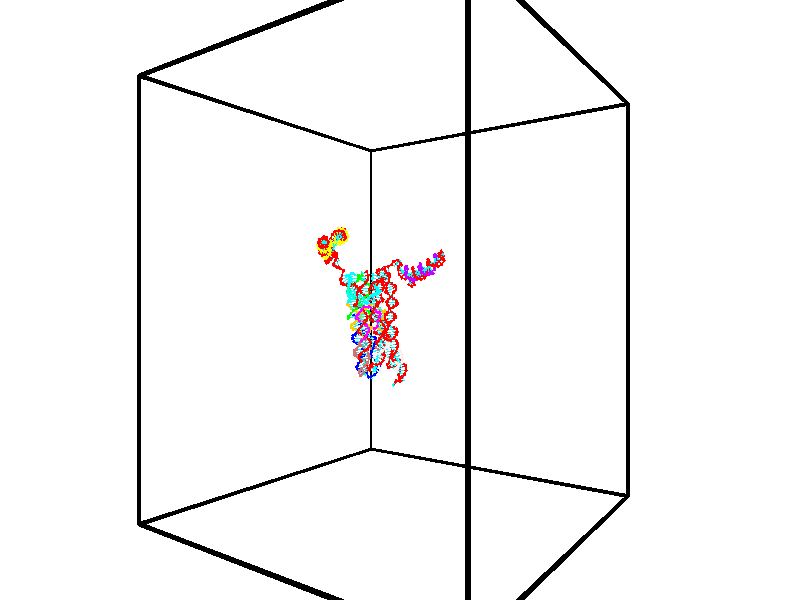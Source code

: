 // switches for output
#declare DRAW_BASES = 1; // possible values are 0, 1; only relevant for DNA ribbons
#declare DRAW_BASES_TYPE = 3; // possible values are 1, 2, 3; only relevant for DNA ribbons
#declare DRAW_FOG = 0; // set to 1 to enable fog

#include "colors.inc"

#include "transforms.inc"
background { rgb <1, 1, 1>}

#default {
   normal{
       ripples 0.25
       frequency 0.20
       turbulence 0.2
       lambda 5
   }
	finish {
		phong 0.1
		phong_size 40.
	}
}

// original window dimensions: 1024x640


// camera settings

camera {
	sky <-0, 1, 0>
	up <-0, 1, 0>
	right 1.6 * <0.581683, 0, 0.813415>
	location <-54.4937, 30, 90.4225>
	look_at <30, 30, 30>
	direction <84.4937, 0, -60.4225>
	angle 67.0682
}


# declare cpy_camera_pos = <-54.4937, 30, 90.4225>;
# if (DRAW_FOG = 1)
fog {
	fog_type 2
	up vnormalize(cpy_camera_pos)
	color rgbt<1,1,1,0.3>
	distance 1e-5
	fog_alt 3e-3
	fog_offset 48
}
# end


// LIGHTS

# declare lum = 6;
global_settings {
	ambient_light rgb lum * <0.05, 0.05, 0.05>
	max_trace_level 15
}# declare cpy_direct_light_amount = 0.25;
light_source
{	1000 * <0.231732, -1, 1.3951>,
	rgb lum * cpy_direct_light_amount
	parallel
}

light_source
{	1000 * <-0.231732, 1, -1.3951>,
	rgb lum * cpy_direct_light_amount
	parallel
}

// strand 0

// nucleotide -1

// particle -1
sphere {
	<42.502583, 32.462311, 23.157658> 0.250000
	pigment { color rgbt <1,0,0,0> }
	no_shadow
}
cylinder {
	<42.585533, 32.752167, 23.420532>,  <42.635303, 32.926079, 23.578257>, 0.100000
	pigment { color rgbt <1,0,0,0> }
	no_shadow
}
cylinder {
	<42.585533, 32.752167, 23.420532>,  <42.502583, 32.462311, 23.157658>, 0.100000
	pigment { color rgbt <1,0,0,0> }
	no_shadow
}

// particle -1
sphere {
	<42.585533, 32.752167, 23.420532> 0.100000
	pigment { color rgbt <1,0,0,0> }
	no_shadow
}
sphere {
	0, 1
	scale<0.080000,0.200000,0.300000>
	matrix <-0.840898, -0.211239, 0.498265,
		0.499886, -0.655956, 0.565541,
		0.207375, 0.724638, 0.657187,
		42.647747, 32.969559, 23.617689>
	pigment { color rgbt <0,1,1,0> }
	no_shadow
}
cylinder {
	<42.400379, 32.198097, 23.920319>,  <42.502583, 32.462311, 23.157658>, 0.130000
	pigment { color rgbt <1,0,0,0> }
	no_shadow
}

// nucleotide -1

// particle -1
sphere {
	<42.400379, 32.198097, 23.920319> 0.250000
	pigment { color rgbt <1,0,0,0> }
	no_shadow
}
cylinder {
	<42.361122, 32.593628, 23.875420>,  <42.337570, 32.830944, 23.848480>, 0.100000
	pigment { color rgbt <1,0,0,0> }
	no_shadow
}
cylinder {
	<42.361122, 32.593628, 23.875420>,  <42.400379, 32.198097, 23.920319>, 0.100000
	pigment { color rgbt <1,0,0,0> }
	no_shadow
}

// particle -1
sphere {
	<42.361122, 32.593628, 23.875420> 0.100000
	pigment { color rgbt <1,0,0,0> }
	no_shadow
}
sphere {
	0, 1
	scale<0.080000,0.200000,0.300000>
	matrix <-0.901188, -0.040456, 0.431536,
		0.422172, 0.143508, 0.895085,
		-0.098140, 0.988822, -0.112248,
		42.331680, 32.890274, 23.841745>
	pigment { color rgbt <0,1,1,0> }
	no_shadow
}
cylinder {
	<42.437107, 32.458809, 24.562086>,  <42.400379, 32.198097, 23.920319>, 0.130000
	pigment { color rgbt <1,0,0,0> }
	no_shadow
}

// nucleotide -1

// particle -1
sphere {
	<42.437107, 32.458809, 24.562086> 0.250000
	pigment { color rgbt <1,0,0,0> }
	no_shadow
}
cylinder {
	<42.219841, 32.678371, 24.307945>,  <42.089481, 32.810108, 24.155460>, 0.100000
	pigment { color rgbt <1,0,0,0> }
	no_shadow
}
cylinder {
	<42.219841, 32.678371, 24.307945>,  <42.437107, 32.458809, 24.562086>, 0.100000
	pigment { color rgbt <1,0,0,0> }
	no_shadow
}

// particle -1
sphere {
	<42.219841, 32.678371, 24.307945> 0.100000
	pigment { color rgbt <1,0,0,0> }
	no_shadow
}
sphere {
	0, 1
	scale<0.080000,0.200000,0.300000>
	matrix <-0.824521, -0.205826, 0.527068,
		0.158538, 0.810147, 0.564382,
		-0.543167, 0.548905, -0.635352,
		42.056892, 32.843044, 24.117340>
	pigment { color rgbt <0,1,1,0> }
	no_shadow
}
cylinder {
	<41.868225, 32.891090, 24.867712>,  <42.437107, 32.458809, 24.562086>, 0.130000
	pigment { color rgbt <1,0,0,0> }
	no_shadow
}

// nucleotide -1

// particle -1
sphere {
	<41.868225, 32.891090, 24.867712> 0.250000
	pigment { color rgbt <1,0,0,0> }
	no_shadow
}
cylinder {
	<41.749077, 32.810051, 24.494568>,  <41.677589, 32.761429, 24.270681>, 0.100000
	pigment { color rgbt <1,0,0,0> }
	no_shadow
}
cylinder {
	<41.749077, 32.810051, 24.494568>,  <41.868225, 32.891090, 24.867712>, 0.100000
	pigment { color rgbt <1,0,0,0> }
	no_shadow
}

// particle -1
sphere {
	<41.749077, 32.810051, 24.494568> 0.100000
	pigment { color rgbt <1,0,0,0> }
	no_shadow
}
sphere {
	0, 1
	scale<0.080000,0.200000,0.300000>
	matrix <-0.952988, 0.006223, 0.302945,
		-0.055571, 0.979243, -0.194925,
		-0.297869, -0.202595, -0.932861,
		41.659718, 32.749271, 24.214710>
	pigment { color rgbt <0,1,1,0> }
	no_shadow
}
cylinder {
	<41.344170, 33.386436, 24.804123>,  <41.868225, 32.891090, 24.867712>, 0.130000
	pigment { color rgbt <1,0,0,0> }
	no_shadow
}

// nucleotide -1

// particle -1
sphere {
	<41.344170, 33.386436, 24.804123> 0.250000
	pigment { color rgbt <1,0,0,0> }
	no_shadow
}
cylinder {
	<41.314716, 33.070576, 24.560474>,  <41.297043, 32.881058, 24.414286>, 0.100000
	pigment { color rgbt <1,0,0,0> }
	no_shadow
}
cylinder {
	<41.314716, 33.070576, 24.560474>,  <41.344170, 33.386436, 24.804123>, 0.100000
	pigment { color rgbt <1,0,0,0> }
	no_shadow
}

// particle -1
sphere {
	<41.314716, 33.070576, 24.560474> 0.100000
	pigment { color rgbt <1,0,0,0> }
	no_shadow
}
sphere {
	0, 1
	scale<0.080000,0.200000,0.300000>
	matrix <-0.994926, 0.016182, 0.099294,
		-0.068551, 0.613342, -0.786837,
		-0.073634, -0.789652, -0.609121,
		41.292625, 32.833679, 24.377739>
	pigment { color rgbt <0,1,1,0> }
	no_shadow
}
cylinder {
	<41.438145, 33.584202, 25.518545>,  <41.344170, 33.386436, 24.804123>, 0.130000
	pigment { color rgbt <1,0,0,0> }
	no_shadow
}

// nucleotide -1

// particle -1
sphere {
	<41.438145, 33.584202, 25.518545> 0.250000
	pigment { color rgbt <1,0,0,0> }
	no_shadow
}
cylinder {
	<41.079910, 33.629013, 25.346321>,  <40.864971, 33.655899, 25.242987>, 0.100000
	pigment { color rgbt <1,0,0,0> }
	no_shadow
}
cylinder {
	<41.079910, 33.629013, 25.346321>,  <41.438145, 33.584202, 25.518545>, 0.100000
	pigment { color rgbt <1,0,0,0> }
	no_shadow
}

// particle -1
sphere {
	<41.079910, 33.629013, 25.346321> 0.100000
	pigment { color rgbt <1,0,0,0> }
	no_shadow
}
sphere {
	0, 1
	scale<0.080000,0.200000,0.300000>
	matrix <-0.299204, 0.564570, 0.769245,
		0.329257, 0.817748, -0.472100,
		-0.895582, 0.112025, -0.430562,
		40.811237, 33.662621, 25.217152>
	pigment { color rgbt <0,1,1,0> }
	no_shadow
}
cylinder {
	<41.340641, 34.323421, 25.277069>,  <41.438145, 33.584202, 25.518545>, 0.130000
	pigment { color rgbt <1,0,0,0> }
	no_shadow
}

// nucleotide -1

// particle -1
sphere {
	<41.340641, 34.323421, 25.277069> 0.250000
	pigment { color rgbt <1,0,0,0> }
	no_shadow
}
cylinder {
	<40.995022, 34.135757, 25.350079>,  <40.787651, 34.023159, 25.393885>, 0.100000
	pigment { color rgbt <1,0,0,0> }
	no_shadow
}
cylinder {
	<40.995022, 34.135757, 25.350079>,  <41.340641, 34.323421, 25.277069>, 0.100000
	pigment { color rgbt <1,0,0,0> }
	no_shadow
}

// particle -1
sphere {
	<40.995022, 34.135757, 25.350079> 0.100000
	pigment { color rgbt <1,0,0,0> }
	no_shadow
}
sphere {
	0, 1
	scale<0.080000,0.200000,0.300000>
	matrix <-0.156604, 0.595083, 0.788259,
		-0.478438, 0.652507, -0.587650,
		-0.864044, -0.469161, 0.182525,
		40.735809, 33.995010, 25.404837>
	pigment { color rgbt <0,1,1,0> }
	no_shadow
}
cylinder {
	<40.800304, 34.927147, 25.369108>,  <41.340641, 34.323421, 25.277069>, 0.130000
	pigment { color rgbt <1,0,0,0> }
	no_shadow
}

// nucleotide -1

// particle -1
sphere {
	<40.800304, 34.927147, 25.369108> 0.250000
	pigment { color rgbt <1,0,0,0> }
	no_shadow
}
cylinder {
	<40.654961, 34.592335, 25.532745>,  <40.567753, 34.391449, 25.630928>, 0.100000
	pigment { color rgbt <1,0,0,0> }
	no_shadow
}
cylinder {
	<40.654961, 34.592335, 25.532745>,  <40.800304, 34.927147, 25.369108>, 0.100000
	pigment { color rgbt <1,0,0,0> }
	no_shadow
}

// particle -1
sphere {
	<40.654961, 34.592335, 25.532745> 0.100000
	pigment { color rgbt <1,0,0,0> }
	no_shadow
}
sphere {
	0, 1
	scale<0.080000,0.200000,0.300000>
	matrix <-0.302001, 0.521218, 0.798202,
		-0.881343, 0.166487, -0.442172,
		-0.363358, -0.837027, 0.409093,
		40.545952, 34.341228, 25.655474>
	pigment { color rgbt <0,1,1,0> }
	no_shadow
}
cylinder {
	<40.128429, 35.144222, 25.766123>,  <40.800304, 34.927147, 25.369108>, 0.130000
	pigment { color rgbt <1,0,0,0> }
	no_shadow
}

// nucleotide -1

// particle -1
sphere {
	<40.128429, 35.144222, 25.766123> 0.250000
	pigment { color rgbt <1,0,0,0> }
	no_shadow
}
cylinder {
	<40.240421, 34.787220, 25.907566>,  <40.307617, 34.573017, 25.992432>, 0.100000
	pigment { color rgbt <1,0,0,0> }
	no_shadow
}
cylinder {
	<40.240421, 34.787220, 25.907566>,  <40.128429, 35.144222, 25.766123>, 0.100000
	pigment { color rgbt <1,0,0,0> }
	no_shadow
}

// particle -1
sphere {
	<40.240421, 34.787220, 25.907566> 0.100000
	pigment { color rgbt <1,0,0,0> }
	no_shadow
}
sphere {
	0, 1
	scale<0.080000,0.200000,0.300000>
	matrix <-0.391865, 0.230008, 0.890808,
		-0.876388, -0.387971, -0.285347,
		0.279976, -0.892510, 0.353608,
		40.324413, 34.519466, 26.013649>
	pigment { color rgbt <0,1,1,0> }
	no_shadow
}
cylinder {
	<39.539864, 34.886768, 26.026272>,  <40.128429, 35.144222, 25.766123>, 0.130000
	pigment { color rgbt <1,0,0,0> }
	no_shadow
}

// nucleotide -1

// particle -1
sphere {
	<39.539864, 34.886768, 26.026272> 0.250000
	pigment { color rgbt <1,0,0,0> }
	no_shadow
}
cylinder {
	<39.831379, 34.680096, 26.206005>,  <40.006290, 34.556091, 26.313845>, 0.100000
	pigment { color rgbt <1,0,0,0> }
	no_shadow
}
cylinder {
	<39.831379, 34.680096, 26.206005>,  <39.539864, 34.886768, 26.026272>, 0.100000
	pigment { color rgbt <1,0,0,0> }
	no_shadow
}

// particle -1
sphere {
	<39.831379, 34.680096, 26.206005> 0.100000
	pigment { color rgbt <1,0,0,0> }
	no_shadow
}
sphere {
	0, 1
	scale<0.080000,0.200000,0.300000>
	matrix <-0.496395, 0.053339, 0.866457,
		-0.471650, -0.854514, -0.217606,
		0.728793, -0.516683, 0.449333,
		40.050018, 34.525089, 26.340805>
	pigment { color rgbt <0,1,1,0> }
	no_shadow
}
cylinder {
	<39.175217, 34.581379, 26.521383>,  <39.539864, 34.886768, 26.026272>, 0.130000
	pigment { color rgbt <1,0,0,0> }
	no_shadow
}

// nucleotide -1

// particle -1
sphere {
	<39.175217, 34.581379, 26.521383> 0.250000
	pigment { color rgbt <1,0,0,0> }
	no_shadow
}
cylinder {
	<39.544449, 34.514782, 26.660061>,  <39.765987, 34.474823, 26.743267>, 0.100000
	pigment { color rgbt <1,0,0,0> }
	no_shadow
}
cylinder {
	<39.544449, 34.514782, 26.660061>,  <39.175217, 34.581379, 26.521383>, 0.100000
	pigment { color rgbt <1,0,0,0> }
	no_shadow
}

// particle -1
sphere {
	<39.544449, 34.514782, 26.660061> 0.100000
	pigment { color rgbt <1,0,0,0> }
	no_shadow
}
sphere {
	0, 1
	scale<0.080000,0.200000,0.300000>
	matrix <-0.352611, -0.006436, 0.935748,
		-0.153565, -0.986022, -0.064648,
		0.923084, -0.166494, 0.346694,
		39.821373, 34.464836, 26.764069>
	pigment { color rgbt <0,1,1,0> }
	no_shadow
}
cylinder {
	<39.196835, 33.974930, 27.049997>,  <39.175217, 34.581379, 26.521383>, 0.130000
	pigment { color rgbt <1,0,0,0> }
	no_shadow
}

// nucleotide -1

// particle -1
sphere {
	<39.196835, 33.974930, 27.049997> 0.250000
	pigment { color rgbt <1,0,0,0> }
	no_shadow
}
cylinder {
	<39.517067, 34.201256, 27.128902>,  <39.709206, 34.337051, 27.176245>, 0.100000
	pigment { color rgbt <1,0,0,0> }
	no_shadow
}
cylinder {
	<39.517067, 34.201256, 27.128902>,  <39.196835, 33.974930, 27.049997>, 0.100000
	pigment { color rgbt <1,0,0,0> }
	no_shadow
}

// particle -1
sphere {
	<39.517067, 34.201256, 27.128902> 0.100000
	pigment { color rgbt <1,0,0,0> }
	no_shadow
}
sphere {
	0, 1
	scale<0.080000,0.200000,0.300000>
	matrix <-0.322866, 0.129997, 0.937474,
		0.504799, -0.814216, 0.286758,
		0.800584, 0.565820, 0.197260,
		39.757244, 34.371002, 27.188080>
	pigment { color rgbt <0,1,1,0> }
	no_shadow
}
cylinder {
	<39.491829, 33.724247, 27.708204>,  <39.196835, 33.974930, 27.049997>, 0.130000
	pigment { color rgbt <1,0,0,0> }
	no_shadow
}

// nucleotide -1

// particle -1
sphere {
	<39.491829, 33.724247, 27.708204> 0.250000
	pigment { color rgbt <1,0,0,0> }
	no_shadow
}
cylinder {
	<39.698917, 34.064823, 27.674709>,  <39.823170, 34.269169, 27.654612>, 0.100000
	pigment { color rgbt <1,0,0,0> }
	no_shadow
}
cylinder {
	<39.698917, 34.064823, 27.674709>,  <39.491829, 33.724247, 27.708204>, 0.100000
	pigment { color rgbt <1,0,0,0> }
	no_shadow
}

// particle -1
sphere {
	<39.698917, 34.064823, 27.674709> 0.100000
	pigment { color rgbt <1,0,0,0> }
	no_shadow
}
sphere {
	0, 1
	scale<0.080000,0.200000,0.300000>
	matrix <0.043518, 0.071542, 0.996488,
		0.854443, -0.519546, -0.000014,
		0.517720, 0.851442, -0.083738,
		39.854233, 34.320255, 27.649588>
	pigment { color rgbt <0,1,1,0> }
	no_shadow
}
cylinder {
	<40.040226, 33.815804, 28.206081>,  <39.491829, 33.724247, 27.708204>, 0.130000
	pigment { color rgbt <1,0,0,0> }
	no_shadow
}

// nucleotide -1

// particle -1
sphere {
	<40.040226, 33.815804, 28.206081> 0.250000
	pigment { color rgbt <1,0,0,0> }
	no_shadow
}
cylinder {
	<39.984482, 34.196918, 28.098171>,  <39.951035, 34.425587, 28.033426>, 0.100000
	pigment { color rgbt <1,0,0,0> }
	no_shadow
}
cylinder {
	<39.984482, 34.196918, 28.098171>,  <40.040226, 33.815804, 28.206081>, 0.100000
	pigment { color rgbt <1,0,0,0> }
	no_shadow
}

// particle -1
sphere {
	<39.984482, 34.196918, 28.098171> 0.100000
	pigment { color rgbt <1,0,0,0> }
	no_shadow
}
sphere {
	0, 1
	scale<0.080000,0.200000,0.300000>
	matrix <-0.062849, 0.263373, 0.962645,
		0.988245, 0.151110, 0.023178,
		-0.139361, 0.952785, -0.269774,
		39.942673, 34.482754, 28.017239>
	pigment { color rgbt <0,1,1,0> }
	no_shadow
}
cylinder {
	<40.574860, 34.215809, 28.486237>,  <40.040226, 33.815804, 28.206081>, 0.130000
	pigment { color rgbt <1,0,0,0> }
	no_shadow
}

// nucleotide -1

// particle -1
sphere {
	<40.574860, 34.215809, 28.486237> 0.250000
	pigment { color rgbt <1,0,0,0> }
	no_shadow
}
cylinder {
	<40.264870, 34.464722, 28.442089>,  <40.078876, 34.614067, 28.415600>, 0.100000
	pigment { color rgbt <1,0,0,0> }
	no_shadow
}
cylinder {
	<40.264870, 34.464722, 28.442089>,  <40.574860, 34.215809, 28.486237>, 0.100000
	pigment { color rgbt <1,0,0,0> }
	no_shadow
}

// particle -1
sphere {
	<40.264870, 34.464722, 28.442089> 0.100000
	pigment { color rgbt <1,0,0,0> }
	no_shadow
}
sphere {
	0, 1
	scale<0.080000,0.200000,0.300000>
	matrix <0.037332, 0.219408, 0.974919,
		0.630887, 0.751419, -0.193267,
		-0.774976, 0.622278, -0.110370,
		40.032375, 34.651405, 28.408978>
	pigment { color rgbt <0,1,1,0> }
	no_shadow
}
cylinder {
	<40.722847, 34.765942, 28.965380>,  <40.574860, 34.215809, 28.486237>, 0.130000
	pigment { color rgbt <1,0,0,0> }
	no_shadow
}

// nucleotide -1

// particle -1
sphere {
	<40.722847, 34.765942, 28.965380> 0.250000
	pigment { color rgbt <1,0,0,0> }
	no_shadow
}
cylinder {
	<40.336182, 34.823273, 28.880501>,  <40.104183, 34.857670, 28.829573>, 0.100000
	pigment { color rgbt <1,0,0,0> }
	no_shadow
}
cylinder {
	<40.336182, 34.823273, 28.880501>,  <40.722847, 34.765942, 28.965380>, 0.100000
	pigment { color rgbt <1,0,0,0> }
	no_shadow
}

// particle -1
sphere {
	<40.336182, 34.823273, 28.880501> 0.100000
	pigment { color rgbt <1,0,0,0> }
	no_shadow
}
sphere {
	0, 1
	scale<0.080000,0.200000,0.300000>
	matrix <-0.186121, 0.175867, 0.966659,
		0.175867, 0.973924, -0.143327,
		-0.966659, 0.143327, -0.212197,
		40.046185, 34.866272, 28.816841>
	pigment { color rgbt <0,1,1,0> }
	no_shadow
}
cylinder {
	<40.643734, 35.419605, 29.213095>,  <40.722847, 34.765942, 28.965380>, 0.130000
	pigment { color rgbt <1,0,0,0> }
	no_shadow
}

// nucleotide -1

// particle -1
sphere {
	<40.643734, 35.419605, 29.213095> 0.250000
	pigment { color rgbt <1,0,0,0> }
	no_shadow
}
cylinder {
	<40.278580, 35.257587, 29.192799>,  <40.059486, 35.160378, 29.180620>, 0.100000
	pigment { color rgbt <1,0,0,0> }
	no_shadow
}
cylinder {
	<40.278580, 35.257587, 29.192799>,  <40.643734, 35.419605, 29.213095>, 0.100000
	pigment { color rgbt <1,0,0,0> }
	no_shadow
}

// particle -1
sphere {
	<40.278580, 35.257587, 29.192799> 0.100000
	pigment { color rgbt <1,0,0,0> }
	no_shadow
}
sphere {
	0, 1
	scale<0.080000,0.200000,0.300000>
	matrix <-0.249680, 0.455686, 0.854406,
		-0.322954, 0.792644, -0.517122,
		-0.912886, -0.405049, -0.050741,
		40.004715, 35.136074, 29.177576>
	pigment { color rgbt <0,1,1,0> }
	no_shadow
}
cylinder {
	<40.271816, 35.980278, 29.400574>,  <40.643734, 35.419605, 29.213095>, 0.130000
	pigment { color rgbt <1,0,0,0> }
	no_shadow
}

// nucleotide -1

// particle -1
sphere {
	<40.271816, 35.980278, 29.400574> 0.250000
	pigment { color rgbt <1,0,0,0> }
	no_shadow
}
cylinder {
	<40.058308, 35.645596, 29.449581>,  <39.930202, 35.444786, 29.478985>, 0.100000
	pigment { color rgbt <1,0,0,0> }
	no_shadow
}
cylinder {
	<40.058308, 35.645596, 29.449581>,  <40.271816, 35.980278, 29.400574>, 0.100000
	pigment { color rgbt <1,0,0,0> }
	no_shadow
}

// particle -1
sphere {
	<40.058308, 35.645596, 29.449581> 0.100000
	pigment { color rgbt <1,0,0,0> }
	no_shadow
}
sphere {
	0, 1
	scale<0.080000,0.200000,0.300000>
	matrix <-0.369291, 0.360975, 0.856342,
		-0.760734, 0.411843, -0.501666,
		-0.533767, -0.836709, 0.122516,
		39.898178, 35.394585, 29.486336>
	pigment { color rgbt <0,1,1,0> }
	no_shadow
}
cylinder {
	<39.635799, 36.229256, 29.547195>,  <40.271816, 35.980278, 29.400574>, 0.130000
	pigment { color rgbt <1,0,0,0> }
	no_shadow
}

// nucleotide -1

// particle -1
sphere {
	<39.635799, 36.229256, 29.547195> 0.250000
	pigment { color rgbt <1,0,0,0> }
	no_shadow
}
cylinder {
	<39.643940, 35.855118, 29.688457>,  <39.648827, 35.630634, 29.773214>, 0.100000
	pigment { color rgbt <1,0,0,0> }
	no_shadow
}
cylinder {
	<39.643940, 35.855118, 29.688457>,  <39.635799, 36.229256, 29.547195>, 0.100000
	pigment { color rgbt <1,0,0,0> }
	no_shadow
}

// particle -1
sphere {
	<39.643940, 35.855118, 29.688457> 0.100000
	pigment { color rgbt <1,0,0,0> }
	no_shadow
}
sphere {
	0, 1
	scale<0.080000,0.200000,0.300000>
	matrix <-0.347246, 0.324624, 0.879795,
		-0.937553, -0.140538, -0.318187,
		0.020353, -0.935344, 0.353154,
		39.650047, 35.574516, 29.794403>
	pigment { color rgbt <0,1,1,0> }
	no_shadow
}
cylinder {
	<38.957523, 36.209061, 29.866827>,  <39.635799, 36.229256, 29.547195>, 0.130000
	pigment { color rgbt <1,0,0,0> }
	no_shadow
}

// nucleotide -1

// particle -1
sphere {
	<38.957523, 36.209061, 29.866827> 0.250000
	pigment { color rgbt <1,0,0,0> }
	no_shadow
}
cylinder {
	<39.183235, 35.908718, 30.004116>,  <39.318661, 35.728512, 30.086491>, 0.100000
	pigment { color rgbt <1,0,0,0> }
	no_shadow
}
cylinder {
	<39.183235, 35.908718, 30.004116>,  <38.957523, 36.209061, 29.866827>, 0.100000
	pigment { color rgbt <1,0,0,0> }
	no_shadow
}

// particle -1
sphere {
	<39.183235, 35.908718, 30.004116> 0.100000
	pigment { color rgbt <1,0,0,0> }
	no_shadow
}
sphere {
	0, 1
	scale<0.080000,0.200000,0.300000>
	matrix <-0.253642, 0.237958, 0.937572,
		-0.785657, -0.616107, -0.056175,
		0.564278, -0.750858, 0.343224,
		39.352520, 35.683460, 30.107084>
	pigment { color rgbt <0,1,1,0> }
	no_shadow
}
cylinder {
	<38.515312, 35.781513, 30.256353>,  <38.957523, 36.209061, 29.866827>, 0.130000
	pigment { color rgbt <1,0,0,0> }
	no_shadow
}

// nucleotide -1

// particle -1
sphere {
	<38.515312, 35.781513, 30.256353> 0.250000
	pigment { color rgbt <1,0,0,0> }
	no_shadow
}
cylinder {
	<38.887005, 35.716942, 30.389301>,  <39.110020, 35.678200, 30.469070>, 0.100000
	pigment { color rgbt <1,0,0,0> }
	no_shadow
}
cylinder {
	<38.887005, 35.716942, 30.389301>,  <38.515312, 35.781513, 30.256353>, 0.100000
	pigment { color rgbt <1,0,0,0> }
	no_shadow
}

// particle -1
sphere {
	<38.887005, 35.716942, 30.389301> 0.100000
	pigment { color rgbt <1,0,0,0> }
	no_shadow
}
sphere {
	0, 1
	scale<0.080000,0.200000,0.300000>
	matrix <-0.313608, 0.131116, 0.940457,
		-0.195392, -0.978136, 0.071213,
		0.929232, -0.161425, 0.332371,
		39.165775, 35.668514, 30.489012>
	pigment { color rgbt <0,1,1,0> }
	no_shadow
}
cylinder {
	<38.487541, 35.260506, 30.765335>,  <38.515312, 35.781513, 30.256353>, 0.130000
	pigment { color rgbt <1,0,0,0> }
	no_shadow
}

// nucleotide -1

// particle -1
sphere {
	<38.487541, 35.260506, 30.765335> 0.250000
	pigment { color rgbt <1,0,0,0> }
	no_shadow
}
cylinder {
	<38.826263, 35.464737, 30.824982>,  <39.029495, 35.587276, 30.860769>, 0.100000
	pigment { color rgbt <1,0,0,0> }
	no_shadow
}
cylinder {
	<38.826263, 35.464737, 30.824982>,  <38.487541, 35.260506, 30.765335>, 0.100000
	pigment { color rgbt <1,0,0,0> }
	no_shadow
}

// particle -1
sphere {
	<38.826263, 35.464737, 30.824982> 0.100000
	pigment { color rgbt <1,0,0,0> }
	no_shadow
}
sphere {
	0, 1
	scale<0.080000,0.200000,0.300000>
	matrix <-0.309380, 0.244747, 0.918903,
		0.432677, -0.824262, 0.365215,
		0.846802, 0.510579, 0.149114,
		39.080303, 35.617908, 30.869717>
	pigment { color rgbt <0,1,1,0> }
	no_shadow
}
cylinder {
	<38.714844, 35.069576, 31.439157>,  <38.487541, 35.260506, 30.765335>, 0.130000
	pigment { color rgbt <1,0,0,0> }
	no_shadow
}

// nucleotide -1

// particle -1
sphere {
	<38.714844, 35.069576, 31.439157> 0.250000
	pigment { color rgbt <1,0,0,0> }
	no_shadow
}
cylinder {
	<38.942799, 35.392921, 31.380131>,  <39.079571, 35.586929, 31.344715>, 0.100000
	pigment { color rgbt <1,0,0,0> }
	no_shadow
}
cylinder {
	<38.942799, 35.392921, 31.380131>,  <38.714844, 35.069576, 31.439157>, 0.100000
	pigment { color rgbt <1,0,0,0> }
	no_shadow
}

// particle -1
sphere {
	<38.942799, 35.392921, 31.380131> 0.100000
	pigment { color rgbt <1,0,0,0> }
	no_shadow
}
sphere {
	0, 1
	scale<0.080000,0.200000,0.300000>
	matrix <-0.284947, 0.362845, 0.887214,
		0.770733, -0.463567, 0.437122,
		0.569890, 0.808362, -0.147565,
		39.113766, 35.635429, 31.335861>
	pigment { color rgbt <0,1,1,0> }
	no_shadow
}
cylinder {
	<39.059441, 35.104652, 31.982149>,  <38.714844, 35.069576, 31.439157>, 0.130000
	pigment { color rgbt <1,0,0,0> }
	no_shadow
}

// nucleotide -1

// particle -1
sphere {
	<39.059441, 35.104652, 31.982149> 0.250000
	pigment { color rgbt <1,0,0,0> }
	no_shadow
}
cylinder {
	<39.138550, 35.482224, 31.876408>,  <39.186016, 35.708767, 31.812962>, 0.100000
	pigment { color rgbt <1,0,0,0> }
	no_shadow
}
cylinder {
	<39.138550, 35.482224, 31.876408>,  <39.059441, 35.104652, 31.982149>, 0.100000
	pigment { color rgbt <1,0,0,0> }
	no_shadow
}

// particle -1
sphere {
	<39.138550, 35.482224, 31.876408> 0.100000
	pigment { color rgbt <1,0,0,0> }
	no_shadow
}
sphere {
	0, 1
	scale<0.080000,0.200000,0.300000>
	matrix <-0.164651, 0.297840, 0.940309,
		0.966320, -0.142443, 0.214324,
		0.197775, 0.943929, -0.264356,
		39.197884, 35.765404, 31.797100>
	pigment { color rgbt <0,1,1,0> }
	no_shadow
}
cylinder {
	<39.511513, 35.358994, 32.552120>,  <39.059441, 35.104652, 31.982149>, 0.130000
	pigment { color rgbt <1,0,0,0> }
	no_shadow
}

// nucleotide -1

// particle -1
sphere {
	<39.511513, 35.358994, 32.552120> 0.250000
	pigment { color rgbt <1,0,0,0> }
	no_shadow
}
cylinder {
	<39.304672, 35.655193, 32.380413>,  <39.180569, 35.832912, 32.277390>, 0.100000
	pigment { color rgbt <1,0,0,0> }
	no_shadow
}
cylinder {
	<39.304672, 35.655193, 32.380413>,  <39.511513, 35.358994, 32.552120>, 0.100000
	pigment { color rgbt <1,0,0,0> }
	no_shadow
}

// particle -1
sphere {
	<39.304672, 35.655193, 32.380413> 0.100000
	pigment { color rgbt <1,0,0,0> }
	no_shadow
}
sphere {
	0, 1
	scale<0.080000,0.200000,0.300000>
	matrix <-0.264129, 0.339000, 0.902948,
		0.814151, 0.580298, 0.020289,
		-0.517101, 0.740495, -0.429271,
		39.149544, 35.877342, 32.251633>
	pigment { color rgbt <0,1,1,0> }
	no_shadow
}
cylinder {
	<39.673939, 35.977283, 33.002777>,  <39.511513, 35.358994, 32.552120>, 0.130000
	pigment { color rgbt <1,0,0,0> }
	no_shadow
}

// nucleotide -1

// particle -1
sphere {
	<39.673939, 35.977283, 33.002777> 0.250000
	pigment { color rgbt <1,0,0,0> }
	no_shadow
}
cylinder {
	<39.334576, 36.040794, 32.800789>,  <39.130959, 36.078899, 32.679596>, 0.100000
	pigment { color rgbt <1,0,0,0> }
	no_shadow
}
cylinder {
	<39.334576, 36.040794, 32.800789>,  <39.673939, 35.977283, 33.002777>, 0.100000
	pigment { color rgbt <1,0,0,0> }
	no_shadow
}

// particle -1
sphere {
	<39.334576, 36.040794, 32.800789> 0.100000
	pigment { color rgbt <1,0,0,0> }
	no_shadow
}
sphere {
	0, 1
	scale<0.080000,0.200000,0.300000>
	matrix <-0.413207, 0.397590, 0.819257,
		0.330850, 0.903721, -0.271711,
		-0.848409, 0.158779, -0.504966,
		39.080051, 36.088428, 32.649300>
	pigment { color rgbt <0,1,1,0> }
	no_shadow
}
cylinder {
	<39.435970, 36.721012, 32.943535>,  <39.673939, 35.977283, 33.002777>, 0.130000
	pigment { color rgbt <1,0,0,0> }
	no_shadow
}

// nucleotide -1

// particle -1
sphere {
	<39.435970, 36.721012, 32.943535> 0.250000
	pigment { color rgbt <1,0,0,0> }
	no_shadow
}
cylinder {
	<39.105396, 36.497742, 32.914009>,  <38.907051, 36.363777, 32.896294>, 0.100000
	pigment { color rgbt <1,0,0,0> }
	no_shadow
}
cylinder {
	<39.105396, 36.497742, 32.914009>,  <39.435970, 36.721012, 32.943535>, 0.100000
	pigment { color rgbt <1,0,0,0> }
	no_shadow
}

// particle -1
sphere {
	<39.105396, 36.497742, 32.914009> 0.100000
	pigment { color rgbt <1,0,0,0> }
	no_shadow
}
sphere {
	0, 1
	scale<0.080000,0.200000,0.300000>
	matrix <-0.392311, 0.476834, 0.786589,
		-0.403862, 0.679018, -0.613050,
		-0.826431, -0.558179, -0.073811,
		38.857468, 36.330288, 32.891865>
	pigment { color rgbt <0,1,1,0> }
	no_shadow
}
cylinder {
	<38.870701, 37.088604, 33.109653>,  <39.435970, 36.721012, 32.943535>, 0.130000
	pigment { color rgbt <1,0,0,0> }
	no_shadow
}

// nucleotide -1

// particle -1
sphere {
	<38.870701, 37.088604, 33.109653> 0.250000
	pigment { color rgbt <1,0,0,0> }
	no_shadow
}
cylinder {
	<38.689999, 36.732433, 33.131779>,  <38.581577, 36.518730, 33.145054>, 0.100000
	pigment { color rgbt <1,0,0,0> }
	no_shadow
}
cylinder {
	<38.689999, 36.732433, 33.131779>,  <38.870701, 37.088604, 33.109653>, 0.100000
	pigment { color rgbt <1,0,0,0> }
	no_shadow
}

// particle -1
sphere {
	<38.689999, 36.732433, 33.131779> 0.100000
	pigment { color rgbt <1,0,0,0> }
	no_shadow
}
sphere {
	0, 1
	scale<0.080000,0.200000,0.300000>
	matrix <-0.576587, 0.338719, 0.743516,
		-0.680781, 0.303996, -0.666426,
		-0.451757, -0.890424, 0.055313,
		38.554470, 36.465305, 33.148373>
	pigment { color rgbt <0,1,1,0> }
	no_shadow
}
cylinder {
	<38.262756, 37.351391, 33.185219>,  <38.870701, 37.088604, 33.109653>, 0.130000
	pigment { color rgbt <1,0,0,0> }
	no_shadow
}

// nucleotide -1

// particle -1
sphere {
	<38.262756, 37.351391, 33.185219> 0.250000
	pigment { color rgbt <1,0,0,0> }
	no_shadow
}
cylinder {
	<38.238503, 36.975842, 33.320766>,  <38.223949, 36.750511, 33.402096>, 0.100000
	pigment { color rgbt <1,0,0,0> }
	no_shadow
}
cylinder {
	<38.238503, 36.975842, 33.320766>,  <38.262756, 37.351391, 33.185219>, 0.100000
	pigment { color rgbt <1,0,0,0> }
	no_shadow
}

// particle -1
sphere {
	<38.238503, 36.975842, 33.320766> 0.100000
	pigment { color rgbt <1,0,0,0> }
	no_shadow
}
sphere {
	0, 1
	scale<0.080000,0.200000,0.300000>
	matrix <-0.700086, 0.281991, 0.656018,
		-0.711479, -0.197457, -0.674395,
		-0.060638, -0.938878, 0.338867,
		38.220310, 36.694180, 33.422428>
	pigment { color rgbt <0,1,1,0> }
	no_shadow
}
cylinder {
	<37.561943, 36.952370, 33.151096>,  <38.262756, 37.351391, 33.185219>, 0.130000
	pigment { color rgbt <1,0,0,0> }
	no_shadow
}

// nucleotide -1

// particle -1
sphere {
	<37.561943, 36.952370, 33.151096> 0.250000
	pigment { color rgbt <1,0,0,0> }
	no_shadow
}
cylinder {
	<37.796494, 36.843899, 33.456417>,  <37.937222, 36.778816, 33.639610>, 0.100000
	pigment { color rgbt <1,0,0,0> }
	no_shadow
}
cylinder {
	<37.796494, 36.843899, 33.456417>,  <37.561943, 36.952370, 33.151096>, 0.100000
	pigment { color rgbt <1,0,0,0> }
	no_shadow
}

// particle -1
sphere {
	<37.796494, 36.843899, 33.456417> 0.100000
	pigment { color rgbt <1,0,0,0> }
	no_shadow
}
sphere {
	0, 1
	scale<0.080000,0.200000,0.300000>
	matrix <-0.758490, 0.146980, 0.634893,
		-0.284358, -0.951241, -0.119500,
		0.586373, -0.271177, 0.763303,
		37.972404, 36.762547, 33.685410>
	pigment { color rgbt <0,1,1,0> }
	no_shadow
}
cylinder {
	<37.201378, 36.434177, 33.429108>,  <37.561943, 36.952370, 33.151096>, 0.130000
	pigment { color rgbt <1,0,0,0> }
	no_shadow
}

// nucleotide -1

// particle -1
sphere {
	<37.201378, 36.434177, 33.429108> 0.250000
	pigment { color rgbt <1,0,0,0> }
	no_shadow
}
cylinder {
	<37.461060, 36.594997, 33.687378>,  <37.616867, 36.691490, 33.842339>, 0.100000
	pigment { color rgbt <1,0,0,0> }
	no_shadow
}
cylinder {
	<37.461060, 36.594997, 33.687378>,  <37.201378, 36.434177, 33.429108>, 0.100000
	pigment { color rgbt <1,0,0,0> }
	no_shadow
}

// particle -1
sphere {
	<37.461060, 36.594997, 33.687378> 0.100000
	pigment { color rgbt <1,0,0,0> }
	no_shadow
}
sphere {
	0, 1
	scale<0.080000,0.200000,0.300000>
	matrix <-0.741998, 0.148091, 0.653842,
		0.167255, -0.903565, 0.394457,
		0.649204, 0.402045, 0.645674,
		37.655819, 36.715611, 33.881081>
	pigment { color rgbt <0,1,1,0> }
	no_shadow
}
cylinder {
	<37.030334, 36.102837, 34.083878>,  <37.201378, 36.434177, 33.429108>, 0.130000
	pigment { color rgbt <1,0,0,0> }
	no_shadow
}

// nucleotide -1

// particle -1
sphere {
	<37.030334, 36.102837, 34.083878> 0.250000
	pigment { color rgbt <1,0,0,0> }
	no_shadow
}
cylinder {
	<37.183224, 36.467567, 34.143848>,  <37.274956, 36.686405, 34.179832>, 0.100000
	pigment { color rgbt <1,0,0,0> }
	no_shadow
}
cylinder {
	<37.183224, 36.467567, 34.143848>,  <37.030334, 36.102837, 34.083878>, 0.100000
	pigment { color rgbt <1,0,0,0> }
	no_shadow
}

// particle -1
sphere {
	<37.183224, 36.467567, 34.143848> 0.100000
	pigment { color rgbt <1,0,0,0> }
	no_shadow
}
sphere {
	0, 1
	scale<0.080000,0.200000,0.300000>
	matrix <-0.663648, 0.157963, 0.731176,
		0.643022, -0.378973, 0.665509,
		0.382222, 0.911826, 0.149931,
		37.297890, 36.741116, 34.188828>
	pigment { color rgbt <0,1,1,0> }
	no_shadow
}
cylinder {
	<36.545197, 35.659702, 33.827744>,  <37.030334, 36.102837, 34.083878>, 0.130000
	pigment { color rgbt <1,0,0,0> }
	no_shadow
}

// nucleotide -1

// particle -1
sphere {
	<36.545197, 35.659702, 33.827744> 0.250000
	pigment { color rgbt <1,0,0,0> }
	no_shadow
}
cylinder {
	<36.300529, 35.867611, 33.589180>,  <36.153728, 35.992355, 33.446041>, 0.100000
	pigment { color rgbt <1,0,0,0> }
	no_shadow
}
cylinder {
	<36.300529, 35.867611, 33.589180>,  <36.545197, 35.659702, 33.827744>, 0.100000
	pigment { color rgbt <1,0,0,0> }
	no_shadow
}

// particle -1
sphere {
	<36.300529, 35.867611, 33.589180> 0.100000
	pigment { color rgbt <1,0,0,0> }
	no_shadow
}
sphere {
	0, 1
	scale<0.080000,0.200000,0.300000>
	matrix <0.172686, -0.647979, -0.741824,
		-0.772036, -0.556742, 0.306592,
		-0.611670, 0.519771, -0.596405,
		36.117027, 36.023540, 33.410259>
	pigment { color rgbt <0,1,1,0> }
	no_shadow
}
cylinder {
	<35.847431, 35.208881, 33.601723>,  <36.545197, 35.659702, 33.827744>, 0.130000
	pigment { color rgbt <1,0,0,0> }
	no_shadow
}

// nucleotide -1

// particle -1
sphere {
	<35.847431, 35.208881, 33.601723> 0.250000
	pigment { color rgbt <1,0,0,0> }
	no_shadow
}
cylinder {
	<36.017269, 35.483009, 33.365059>,  <36.119171, 35.647484, 33.223061>, 0.100000
	pigment { color rgbt <1,0,0,0> }
	no_shadow
}
cylinder {
	<36.017269, 35.483009, 33.365059>,  <35.847431, 35.208881, 33.601723>, 0.100000
	pigment { color rgbt <1,0,0,0> }
	no_shadow
}

// particle -1
sphere {
	<36.017269, 35.483009, 33.365059> 0.100000
	pigment { color rgbt <1,0,0,0> }
	no_shadow
}
sphere {
	0, 1
	scale<0.080000,0.200000,0.300000>
	matrix <0.219650, -0.711937, -0.667008,
		-0.878337, 0.153248, -0.452813,
		0.424592, 0.685318, -0.591660,
		36.144646, 35.688606, 33.187561>
	pigment { color rgbt <0,1,1,0> }
	no_shadow
}
cylinder {
	<35.648792, 35.130478, 32.886444>,  <35.847431, 35.208881, 33.601723>, 0.130000
	pigment { color rgbt <1,0,0,0> }
	no_shadow
}

// nucleotide -1

// particle -1
sphere {
	<35.648792, 35.130478, 32.886444> 0.250000
	pigment { color rgbt <1,0,0,0> }
	no_shadow
}
cylinder {
	<36.014156, 35.293297, 32.887169>,  <36.233376, 35.390987, 32.887604>, 0.100000
	pigment { color rgbt <1,0,0,0> }
	no_shadow
}
cylinder {
	<36.014156, 35.293297, 32.887169>,  <35.648792, 35.130478, 32.886444>, 0.100000
	pigment { color rgbt <1,0,0,0> }
	no_shadow
}

// particle -1
sphere {
	<36.014156, 35.293297, 32.887169> 0.100000
	pigment { color rgbt <1,0,0,0> }
	no_shadow
}
sphere {
	0, 1
	scale<0.080000,0.200000,0.300000>
	matrix <0.302171, -0.675073, -0.673030,
		-0.272727, 0.615299, -0.739613,
		0.913407, 0.407043, 0.001815,
		36.288177, 35.415409, 32.887714>
	pigment { color rgbt <0,1,1,0> }
	no_shadow
}
cylinder {
	<35.517036, 35.188789, 32.051395>,  <35.648792, 35.130478, 32.886444>, 0.130000
	pigment { color rgbt <1,0,0,0> }
	no_shadow
}

// nucleotide -1

// particle -1
sphere {
	<35.517036, 35.188789, 32.051395> 0.250000
	pigment { color rgbt <1,0,0,0> }
	no_shadow
}
cylinder {
	<35.877068, 35.145088, 32.220116>,  <36.093086, 35.118866, 32.321346>, 0.100000
	pigment { color rgbt <1,0,0,0> }
	no_shadow
}
cylinder {
	<35.877068, 35.145088, 32.220116>,  <35.517036, 35.188789, 32.051395>, 0.100000
	pigment { color rgbt <1,0,0,0> }
	no_shadow
}

// particle -1
sphere {
	<35.877068, 35.145088, 32.220116> 0.100000
	pigment { color rgbt <1,0,0,0> }
	no_shadow
}
sphere {
	0, 1
	scale<0.080000,0.200000,0.300000>
	matrix <0.354283, -0.380017, -0.854442,
		0.253643, 0.918504, -0.303340,
		0.900083, -0.109255, 0.421799,
		36.147091, 35.112312, 32.346657>
	pigment { color rgbt <0,1,1,0> }
	no_shadow
}
cylinder {
	<35.957779, 35.575195, 31.688444>,  <35.517036, 35.188789, 32.051395>, 0.130000
	pigment { color rgbt <1,0,0,0> }
	no_shadow
}

// nucleotide -1

// particle -1
sphere {
	<35.957779, 35.575195, 31.688444> 0.250000
	pigment { color rgbt <1,0,0,0> }
	no_shadow
}
cylinder {
	<36.151562, 35.258701, 31.837711>,  <36.267830, 35.068806, 31.927271>, 0.100000
	pigment { color rgbt <1,0,0,0> }
	no_shadow
}
cylinder {
	<36.151562, 35.258701, 31.837711>,  <35.957779, 35.575195, 31.688444>, 0.100000
	pigment { color rgbt <1,0,0,0> }
	no_shadow
}

// particle -1
sphere {
	<36.151562, 35.258701, 31.837711> 0.100000
	pigment { color rgbt <1,0,0,0> }
	no_shadow
}
sphere {
	0, 1
	scale<0.080000,0.200000,0.300000>
	matrix <0.293691, -0.254708, -0.921341,
		0.824046, 0.555941, 0.108984,
		0.484452, -0.791235, 0.373166,
		36.296898, 35.021332, 31.949661>
	pigment { color rgbt <0,1,1,0> }
	no_shadow
}
cylinder {
	<36.604321, 35.615913, 31.359039>,  <35.957779, 35.575195, 31.688444>, 0.130000
	pigment { color rgbt <1,0,0,0> }
	no_shadow
}

// nucleotide -1

// particle -1
sphere {
	<36.604321, 35.615913, 31.359039> 0.250000
	pigment { color rgbt <1,0,0,0> }
	no_shadow
}
cylinder {
	<36.523335, 35.237453, 31.460087>,  <36.474743, 35.010380, 31.520716>, 0.100000
	pigment { color rgbt <1,0,0,0> }
	no_shadow
}
cylinder {
	<36.523335, 35.237453, 31.460087>,  <36.604321, 35.615913, 31.359039>, 0.100000
	pigment { color rgbt <1,0,0,0> }
	no_shadow
}

// particle -1
sphere {
	<36.523335, 35.237453, 31.460087> 0.100000
	pigment { color rgbt <1,0,0,0> }
	no_shadow
}
sphere {
	0, 1
	scale<0.080000,0.200000,0.300000>
	matrix <0.299604, -0.305438, -0.903850,
		0.932332, -0.107316, 0.345311,
		-0.202469, -0.946145, 0.252617,
		36.462593, 34.953609, 31.535872>
	pigment { color rgbt <0,1,1,0> }
	no_shadow
}
cylinder {
	<37.187973, 35.292889, 31.212086>,  <36.604321, 35.615913, 31.359039>, 0.130000
	pigment { color rgbt <1,0,0,0> }
	no_shadow
}

// nucleotide -1

// particle -1
sphere {
	<37.187973, 35.292889, 31.212086> 0.250000
	pigment { color rgbt <1,0,0,0> }
	no_shadow
}
cylinder {
	<36.915791, 35.000237, 31.195610>,  <36.752480, 34.824646, 31.185724>, 0.100000
	pigment { color rgbt <1,0,0,0> }
	no_shadow
}
cylinder {
	<36.915791, 35.000237, 31.195610>,  <37.187973, 35.292889, 31.212086>, 0.100000
	pigment { color rgbt <1,0,0,0> }
	no_shadow
}

// particle -1
sphere {
	<36.915791, 35.000237, 31.195610> 0.100000
	pigment { color rgbt <1,0,0,0> }
	no_shadow
}
sphere {
	0, 1
	scale<0.080000,0.200000,0.300000>
	matrix <0.342564, -0.267910, -0.900486,
		0.647789, -0.626850, 0.432931,
		-0.680456, -0.731631, -0.041187,
		36.711655, 34.780746, 31.183254>
	pigment { color rgbt <0,1,1,0> }
	no_shadow
}
cylinder {
	<37.503113, 34.639812, 30.925846>,  <37.187973, 35.292889, 31.212086>, 0.130000
	pigment { color rgbt <1,0,0,0> }
	no_shadow
}

// nucleotide -1

// particle -1
sphere {
	<37.503113, 34.639812, 30.925846> 0.250000
	pigment { color rgbt <1,0,0,0> }
	no_shadow
}
cylinder {
	<37.119091, 34.536743, 30.882214>,  <36.888680, 34.474899, 30.856035>, 0.100000
	pigment { color rgbt <1,0,0,0> }
	no_shadow
}
cylinder {
	<37.119091, 34.536743, 30.882214>,  <37.503113, 34.639812, 30.925846>, 0.100000
	pigment { color rgbt <1,0,0,0> }
	no_shadow
}

// particle -1
sphere {
	<37.119091, 34.536743, 30.882214> 0.100000
	pigment { color rgbt <1,0,0,0> }
	no_shadow
}
sphere {
	0, 1
	scale<0.080000,0.200000,0.300000>
	matrix <0.219939, -0.453929, -0.863467,
		0.172980, -0.852967, 0.492469,
		-0.960055, -0.257676, -0.109080,
		36.831074, 34.459442, 30.849489>
	pigment { color rgbt <0,1,1,0> }
	no_shadow
}
cylinder {
	<37.541561, 33.898884, 30.713970>,  <37.503113, 34.639812, 30.925846>, 0.130000
	pigment { color rgbt <1,0,0,0> }
	no_shadow
}

// nucleotide -1

// particle -1
sphere {
	<37.541561, 33.898884, 30.713970> 0.250000
	pigment { color rgbt <1,0,0,0> }
	no_shadow
}
cylinder {
	<37.207222, 34.095261, 30.615711>,  <37.006618, 34.213085, 30.556755>, 0.100000
	pigment { color rgbt <1,0,0,0> }
	no_shadow
}
cylinder {
	<37.207222, 34.095261, 30.615711>,  <37.541561, 33.898884, 30.713970>, 0.100000
	pigment { color rgbt <1,0,0,0> }
	no_shadow
}

// particle -1
sphere {
	<37.207222, 34.095261, 30.615711> 0.100000
	pigment { color rgbt <1,0,0,0> }
	no_shadow
}
sphere {
	0, 1
	scale<0.080000,0.200000,0.300000>
	matrix <0.009978, -0.433812, -0.900948,
		-0.548877, -0.755503, 0.357701,
		-0.835844, 0.490941, -0.245648,
		36.956470, 34.242542, 30.542017>
	pigment { color rgbt <0,1,1,0> }
	no_shadow
}
cylinder {
	<36.998581, 33.320152, 30.411886>,  <37.541561, 33.898884, 30.713970>, 0.130000
	pigment { color rgbt <1,0,0,0> }
	no_shadow
}

// nucleotide -1

// particle -1
sphere {
	<36.998581, 33.320152, 30.411886> 0.250000
	pigment { color rgbt <1,0,0,0> }
	no_shadow
}
cylinder {
	<36.885166, 33.676083, 30.268883>,  <36.817116, 33.889641, 30.183081>, 0.100000
	pigment { color rgbt <1,0,0,0> }
	no_shadow
}
cylinder {
	<36.885166, 33.676083, 30.268883>,  <36.998581, 33.320152, 30.411886>, 0.100000
	pigment { color rgbt <1,0,0,0> }
	no_shadow
}

// particle -1
sphere {
	<36.885166, 33.676083, 30.268883> 0.100000
	pigment { color rgbt <1,0,0,0> }
	no_shadow
}
sphere {
	0, 1
	scale<0.080000,0.200000,0.300000>
	matrix <-0.085345, -0.394746, -0.914818,
		-0.955155, -0.228876, 0.187869,
		-0.283541, 0.889826, -0.357511,
		36.800102, 33.943031, 30.161629>
	pigment { color rgbt <0,1,1,0> }
	no_shadow
}
cylinder {
	<36.485771, 33.094227, 29.965250>,  <36.998581, 33.320152, 30.411886>, 0.130000
	pigment { color rgbt <1,0,0,0> }
	no_shadow
}

// nucleotide -1

// particle -1
sphere {
	<36.485771, 33.094227, 29.965250> 0.250000
	pigment { color rgbt <1,0,0,0> }
	no_shadow
}
cylinder {
	<36.592396, 33.464825, 29.859001>,  <36.656368, 33.687183, 29.795252>, 0.100000
	pigment { color rgbt <1,0,0,0> }
	no_shadow
}
cylinder {
	<36.592396, 33.464825, 29.859001>,  <36.485771, 33.094227, 29.965250>, 0.100000
	pigment { color rgbt <1,0,0,0> }
	no_shadow
}

// particle -1
sphere {
	<36.592396, 33.464825, 29.859001> 0.100000
	pigment { color rgbt <1,0,0,0> }
	no_shadow
}
sphere {
	0, 1
	scale<0.080000,0.200000,0.300000>
	matrix <-0.030326, -0.267393, -0.963110,
		-0.963342, 0.264779, -0.043179,
		0.266557, 0.926495, -0.265621,
		36.672363, 33.742775, 29.779316>
	pigment { color rgbt <0,1,1,0> }
	no_shadow
}
cylinder {
	<36.158817, 33.296413, 29.350126>,  <36.485771, 33.094227, 29.965250>, 0.130000
	pigment { color rgbt <1,0,0,0> }
	no_shadow
}

// nucleotide -1

// particle -1
sphere {
	<36.158817, 33.296413, 29.350126> 0.250000
	pigment { color rgbt <1,0,0,0> }
	no_shadow
}
cylinder {
	<36.454571, 33.565540, 29.360153>,  <36.632023, 33.727016, 29.366169>, 0.100000
	pigment { color rgbt <1,0,0,0> }
	no_shadow
}
cylinder {
	<36.454571, 33.565540, 29.360153>,  <36.158817, 33.296413, 29.350126>, 0.100000
	pigment { color rgbt <1,0,0,0> }
	no_shadow
}

// particle -1
sphere {
	<36.454571, 33.565540, 29.360153> 0.100000
	pigment { color rgbt <1,0,0,0> }
	no_shadow
}
sphere {
	0, 1
	scale<0.080000,0.200000,0.300000>
	matrix <0.110550, -0.084591, -0.990264,
		-0.664145, 0.734958, -0.136925,
		0.739385, 0.672816, 0.025069,
		36.676388, 33.767384, 29.367674>
	pigment { color rgbt <0,1,1,0> }
	no_shadow
}
cylinder {
	<35.983238, 33.810825, 28.822229>,  <36.158817, 33.296413, 29.350126>, 0.130000
	pigment { color rgbt <1,0,0,0> }
	no_shadow
}

// nucleotide -1

// particle -1
sphere {
	<35.983238, 33.810825, 28.822229> 0.250000
	pigment { color rgbt <1,0,0,0> }
	no_shadow
}
cylinder {
	<36.372375, 33.877216, 28.886772>,  <36.605858, 33.917053, 28.925497>, 0.100000
	pigment { color rgbt <1,0,0,0> }
	no_shadow
}
cylinder {
	<36.372375, 33.877216, 28.886772>,  <35.983238, 33.810825, 28.822229>, 0.100000
	pigment { color rgbt <1,0,0,0> }
	no_shadow
}

// particle -1
sphere {
	<36.372375, 33.877216, 28.886772> 0.100000
	pigment { color rgbt <1,0,0,0> }
	no_shadow
}
sphere {
	0, 1
	scale<0.080000,0.200000,0.300000>
	matrix <0.174466, -0.067613, -0.982339,
		-0.152140, 0.983808, -0.094735,
		0.972839, 0.165981, 0.161355,
		36.664227, 33.927010, 28.935179>
	pigment { color rgbt <0,1,1,0> }
	no_shadow
}
cylinder {
	<36.128906, 34.360592, 28.494484>,  <35.983238, 33.810825, 28.822229>, 0.130000
	pigment { color rgbt <1,0,0,0> }
	no_shadow
}

// nucleotide -1

// particle -1
sphere {
	<36.128906, 34.360592, 28.494484> 0.250000
	pigment { color rgbt <1,0,0,0> }
	no_shadow
}
cylinder {
	<36.487778, 34.185879, 28.520699>,  <36.703098, 34.081051, 28.536428>, 0.100000
	pigment { color rgbt <1,0,0,0> }
	no_shadow
}
cylinder {
	<36.487778, 34.185879, 28.520699>,  <36.128906, 34.360592, 28.494484>, 0.100000
	pigment { color rgbt <1,0,0,0> }
	no_shadow
}

// particle -1
sphere {
	<36.487778, 34.185879, 28.520699> 0.100000
	pigment { color rgbt <1,0,0,0> }
	no_shadow
}
sphere {
	0, 1
	scale<0.080000,0.200000,0.300000>
	matrix <0.042011, -0.063320, -0.997109,
		0.439673, 0.897334, -0.038459,
		0.897175, -0.436786, 0.065538,
		36.756931, 34.054844, 28.540359>
	pigment { color rgbt <0,1,1,0> }
	no_shadow
}
cylinder {
	<36.603943, 34.753216, 27.949583>,  <36.128906, 34.360592, 28.494484>, 0.130000
	pigment { color rgbt <1,0,0,0> }
	no_shadow
}

// nucleotide -1

// particle -1
sphere {
	<36.603943, 34.753216, 27.949583> 0.250000
	pigment { color rgbt <1,0,0,0> }
	no_shadow
}
cylinder {
	<36.818298, 34.426666, 28.035702>,  <36.946911, 34.230736, 28.087374>, 0.100000
	pigment { color rgbt <1,0,0,0> }
	no_shadow
}
cylinder {
	<36.818298, 34.426666, 28.035702>,  <36.603943, 34.753216, 27.949583>, 0.100000
	pigment { color rgbt <1,0,0,0> }
	no_shadow
}

// particle -1
sphere {
	<36.818298, 34.426666, 28.035702> 0.100000
	pigment { color rgbt <1,0,0,0> }
	no_shadow
}
sphere {
	0, 1
	scale<0.080000,0.200000,0.300000>
	matrix <0.347312, -0.019268, -0.937551,
		0.769542, 0.577200, 0.273212,
		0.535891, -0.816375, 0.215296,
		36.979065, 34.181755, 28.100290>
	pigment { color rgbt <0,1,1,0> }
	no_shadow
}
cylinder {
	<37.260548, 34.905670, 27.721703>,  <36.603943, 34.753216, 27.949583>, 0.130000
	pigment { color rgbt <1,0,0,0> }
	no_shadow
}

// nucleotide -1

// particle -1
sphere {
	<37.260548, 34.905670, 27.721703> 0.250000
	pigment { color rgbt <1,0,0,0> }
	no_shadow
}
cylinder {
	<37.310505, 34.510094, 27.753719>,  <37.340477, 34.272747, 27.772930>, 0.100000
	pigment { color rgbt <1,0,0,0> }
	no_shadow
}
cylinder {
	<37.310505, 34.510094, 27.753719>,  <37.260548, 34.905670, 27.721703>, 0.100000
	pigment { color rgbt <1,0,0,0> }
	no_shadow
}

// particle -1
sphere {
	<37.310505, 34.510094, 27.753719> 0.100000
	pigment { color rgbt <1,0,0,0> }
	no_shadow
}
sphere {
	0, 1
	scale<0.080000,0.200000,0.300000>
	matrix <0.479323, -0.010497, -0.877576,
		0.868707, 0.147967, 0.472709,
		0.124890, -0.988937, 0.080043,
		37.347973, 34.213413, 27.777733>
	pigment { color rgbt <0,1,1,0> }
	no_shadow
}
cylinder {
	<37.825531, 34.843189, 27.402313>,  <37.260548, 34.905670, 27.721703>, 0.130000
	pigment { color rgbt <1,0,0,0> }
	no_shadow
}

// nucleotide -1

// particle -1
sphere {
	<37.825531, 34.843189, 27.402313> 0.250000
	pigment { color rgbt <1,0,0,0> }
	no_shadow
}
cylinder {
	<37.706173, 34.461414, 27.403797>,  <37.634560, 34.232349, 27.404688>, 0.100000
	pigment { color rgbt <1,0,0,0> }
	no_shadow
}
cylinder {
	<37.706173, 34.461414, 27.403797>,  <37.825531, 34.843189, 27.402313>, 0.100000
	pigment { color rgbt <1,0,0,0> }
	no_shadow
}

// particle -1
sphere {
	<37.706173, 34.461414, 27.403797> 0.100000
	pigment { color rgbt <1,0,0,0> }
	no_shadow
}
sphere {
	0, 1
	scale<0.080000,0.200000,0.300000>
	matrix <0.389759, -0.125400, -0.912339,
		0.871234, -0.270791, 0.409419,
		-0.298395, -0.954435, 0.003710,
		37.616653, 34.175083, 27.404909>
	pigment { color rgbt <0,1,1,0> }
	no_shadow
}
cylinder {
	<38.466892, 34.407410, 27.101282>,  <37.825531, 34.843189, 27.402313>, 0.130000
	pigment { color rgbt <1,0,0,0> }
	no_shadow
}

// nucleotide -1

// particle -1
sphere {
	<38.466892, 34.407410, 27.101282> 0.250000
	pigment { color rgbt <1,0,0,0> }
	no_shadow
}
cylinder {
	<38.115585, 34.218941, 27.068691>,  <37.904800, 34.105858, 27.049137>, 0.100000
	pigment { color rgbt <1,0,0,0> }
	no_shadow
}
cylinder {
	<38.115585, 34.218941, 27.068691>,  <38.466892, 34.407410, 27.101282>, 0.100000
	pigment { color rgbt <1,0,0,0> }
	no_shadow
}

// particle -1
sphere {
	<38.115585, 34.218941, 27.068691> 0.100000
	pigment { color rgbt <1,0,0,0> }
	no_shadow
}
sphere {
	0, 1
	scale<0.080000,0.200000,0.300000>
	matrix <0.158636, -0.126370, -0.979217,
		0.451082, -0.872942, 0.185732,
		-0.878271, -0.471171, -0.081477,
		37.852104, 34.077591, 27.044249>
	pigment { color rgbt <0,1,1,0> }
	no_shadow
}
cylinder {
	<38.598667, 33.855843, 26.687183>,  <38.466892, 34.407410, 27.101282>, 0.130000
	pigment { color rgbt <1,0,0,0> }
	no_shadow
}

// nucleotide -1

// particle -1
sphere {
	<38.598667, 33.855843, 26.687183> 0.250000
	pigment { color rgbt <1,0,0,0> }
	no_shadow
}
cylinder {
	<38.203857, 33.909084, 26.651249>,  <37.966972, 33.941029, 26.629688>, 0.100000
	pigment { color rgbt <1,0,0,0> }
	no_shadow
}
cylinder {
	<38.203857, 33.909084, 26.651249>,  <38.598667, 33.855843, 26.687183>, 0.100000
	pigment { color rgbt <1,0,0,0> }
	no_shadow
}

// particle -1
sphere {
	<38.203857, 33.909084, 26.651249> 0.100000
	pigment { color rgbt <1,0,0,0> }
	no_shadow
}
sphere {
	0, 1
	scale<0.080000,0.200000,0.300000>
	matrix <0.070372, -0.144345, -0.987022,
		-0.144345, -0.980535, 0.133105,
		0.987022, -0.133105, 0.089838,
		37.907749, 33.949017, 26.624298>
	pigment { color rgbt <0,1,1,0> }
	no_shadow
}
cylinder {
	<38.337914, 33.371746, 26.129604>,  <38.598667, 33.855843, 26.687183>, 0.130000
	pigment { color rgbt <1,0,0,0> }
	no_shadow
}

// nucleotide -1

// particle -1
sphere {
	<38.337914, 33.371746, 26.129604> 0.250000
	pigment { color rgbt <1,0,0,0> }
	no_shadow
}
cylinder {
	<38.056499, 33.655762, 26.141483>,  <37.887650, 33.826172, 26.148611>, 0.100000
	pigment { color rgbt <1,0,0,0> }
	no_shadow
}
cylinder {
	<38.056499, 33.655762, 26.141483>,  <38.337914, 33.371746, 26.129604>, 0.100000
	pigment { color rgbt <1,0,0,0> }
	no_shadow
}

// particle -1
sphere {
	<38.056499, 33.655762, 26.141483> 0.100000
	pigment { color rgbt <1,0,0,0> }
	no_shadow
}
sphere {
	0, 1
	scale<0.080000,0.200000,0.300000>
	matrix <0.108881, 0.148989, -0.982826,
		-0.702270, -0.688220, -0.182129,
		-0.703535, 0.710039, 0.029696,
		37.845440, 33.868774, 26.150393>
	pigment { color rgbt <0,1,1,0> }
	no_shadow
}
cylinder {
	<37.989002, 33.283051, 25.544718>,  <38.337914, 33.371746, 26.129604>, 0.130000
	pigment { color rgbt <1,0,0,0> }
	no_shadow
}

// nucleotide -1

// particle -1
sphere {
	<37.989002, 33.283051, 25.544718> 0.250000
	pigment { color rgbt <1,0,0,0> }
	no_shadow
}
cylinder {
	<37.876007, 33.649624, 25.658100>,  <37.808208, 33.869568, 25.726130>, 0.100000
	pigment { color rgbt <1,0,0,0> }
	no_shadow
}
cylinder {
	<37.876007, 33.649624, 25.658100>,  <37.989002, 33.283051, 25.544718>, 0.100000
	pigment { color rgbt <1,0,0,0> }
	no_shadow
}

// particle -1
sphere {
	<37.876007, 33.649624, 25.658100> 0.100000
	pigment { color rgbt <1,0,0,0> }
	no_shadow
}
sphere {
	0, 1
	scale<0.080000,0.200000,0.300000>
	matrix <0.148424, 0.333691, -0.930925,
		-0.947719, -0.220902, -0.230285,
		-0.282487, 0.916435, 0.283458,
		37.791260, 33.924553, 25.743137>
	pigment { color rgbt <0,1,1,0> }
	no_shadow
}
cylinder {
	<37.576244, 33.435226, 25.001825>,  <37.989002, 33.283051, 25.544718>, 0.130000
	pigment { color rgbt <1,0,0,0> }
	no_shadow
}

// nucleotide -1

// particle -1
sphere {
	<37.576244, 33.435226, 25.001825> 0.250000
	pigment { color rgbt <1,0,0,0> }
	no_shadow
}
cylinder {
	<37.673969, 33.786301, 25.166744>,  <37.732605, 33.996944, 25.265696>, 0.100000
	pigment { color rgbt <1,0,0,0> }
	no_shadow
}
cylinder {
	<37.673969, 33.786301, 25.166744>,  <37.576244, 33.435226, 25.001825>, 0.100000
	pigment { color rgbt <1,0,0,0> }
	no_shadow
}

// particle -1
sphere {
	<37.673969, 33.786301, 25.166744> 0.100000
	pigment { color rgbt <1,0,0,0> }
	no_shadow
}
sphere {
	0, 1
	scale<0.080000,0.200000,0.300000>
	matrix <0.095225, 0.401411, -0.910935,
		-0.965010, 0.261812, 0.014492,
		0.244310, 0.877681, 0.412296,
		37.747261, 34.049606, 25.290434>
	pigment { color rgbt <0,1,1,0> }
	no_shadow
}
cylinder {
	<37.245853, 33.945297, 24.576841>,  <37.576244, 33.435226, 25.001825>, 0.130000
	pigment { color rgbt <1,0,0,0> }
	no_shadow
}

// nucleotide -1

// particle -1
sphere {
	<37.245853, 33.945297, 24.576841> 0.250000
	pigment { color rgbt <1,0,0,0> }
	no_shadow
}
cylinder {
	<37.546745, 34.129787, 24.765064>,  <37.727280, 34.240482, 24.877998>, 0.100000
	pigment { color rgbt <1,0,0,0> }
	no_shadow
}
cylinder {
	<37.546745, 34.129787, 24.765064>,  <37.245853, 33.945297, 24.576841>, 0.100000
	pigment { color rgbt <1,0,0,0> }
	no_shadow
}

// particle -1
sphere {
	<37.546745, 34.129787, 24.765064> 0.100000
	pigment { color rgbt <1,0,0,0> }
	no_shadow
}
sphere {
	0, 1
	scale<0.080000,0.200000,0.300000>
	matrix <0.287942, 0.412247, -0.864374,
		-0.592660, 0.785697, 0.177296,
		0.752226, 0.461229, 0.470557,
		37.772411, 34.268158, 24.906231>
	pigment { color rgbt <0,1,1,0> }
	no_shadow
}
cylinder {
	<37.184212, 34.711868, 24.411856>,  <37.245853, 33.945297, 24.576841>, 0.130000
	pigment { color rgbt <1,0,0,0> }
	no_shadow
}

// nucleotide -1

// particle -1
sphere {
	<37.184212, 34.711868, 24.411856> 0.250000
	pigment { color rgbt <1,0,0,0> }
	no_shadow
}
cylinder {
	<37.556530, 34.635609, 24.536606>,  <37.779922, 34.589851, 24.611456>, 0.100000
	pigment { color rgbt <1,0,0,0> }
	no_shadow
}
cylinder {
	<37.556530, 34.635609, 24.536606>,  <37.184212, 34.711868, 24.411856>, 0.100000
	pigment { color rgbt <1,0,0,0> }
	no_shadow
}

// particle -1
sphere {
	<37.556530, 34.635609, 24.536606> 0.100000
	pigment { color rgbt <1,0,0,0> }
	no_shadow
}
sphere {
	0, 1
	scale<0.080000,0.200000,0.300000>
	matrix <0.364812, 0.431023, -0.825307,
		0.022917, 0.881971, 0.470746,
		0.930799, -0.190648, 0.311876,
		37.835770, 34.578415, 24.630169>
	pigment { color rgbt <0,1,1,0> }
	no_shadow
}
cylinder {
	<37.405685, 35.264385, 24.279085>,  <37.184212, 34.711868, 24.411856>, 0.130000
	pigment { color rgbt <1,0,0,0> }
	no_shadow
}

// nucleotide -1

// particle -1
sphere {
	<37.405685, 35.264385, 24.279085> 0.250000
	pigment { color rgbt <1,0,0,0> }
	no_shadow
}
cylinder {
	<37.724339, 35.024654, 24.310551>,  <37.915531, 34.880817, 24.329430>, 0.100000
	pigment { color rgbt <1,0,0,0> }
	no_shadow
}
cylinder {
	<37.724339, 35.024654, 24.310551>,  <37.405685, 35.264385, 24.279085>, 0.100000
	pigment { color rgbt <1,0,0,0> }
	no_shadow
}

// particle -1
sphere {
	<37.724339, 35.024654, 24.310551> 0.100000
	pigment { color rgbt <1,0,0,0> }
	no_shadow
}
sphere {
	0, 1
	scale<0.080000,0.200000,0.300000>
	matrix <0.430005, 0.470424, -0.770583,
		0.424824, 0.647696, 0.632467,
		0.796631, -0.599326, 0.078665,
		37.963329, 34.844856, 24.334150>
	pigment { color rgbt <0,1,1,0> }
	no_shadow
}
cylinder {
	<38.004372, 35.636539, 24.356009>,  <37.405685, 35.264385, 24.279085>, 0.130000
	pigment { color rgbt <1,0,0,0> }
	no_shadow
}

// nucleotide -1

// particle -1
sphere {
	<38.004372, 35.636539, 24.356009> 0.250000
	pigment { color rgbt <1,0,0,0> }
	no_shadow
}
cylinder {
	<38.083248, 35.282295, 24.187813>,  <38.130573, 35.069748, 24.086895>, 0.100000
	pigment { color rgbt <1,0,0,0> }
	no_shadow
}
cylinder {
	<38.083248, 35.282295, 24.187813>,  <38.004372, 35.636539, 24.356009>, 0.100000
	pigment { color rgbt <1,0,0,0> }
	no_shadow
}

// particle -1
sphere {
	<38.083248, 35.282295, 24.187813> 0.100000
	pigment { color rgbt <1,0,0,0> }
	no_shadow
}
sphere {
	0, 1
	scale<0.080000,0.200000,0.300000>
	matrix <0.407677, 0.464141, -0.786367,
		0.891581, -0.016361, 0.452566,
		0.197189, -0.885610, -0.420489,
		38.142406, 35.016613, 24.061666>
	pigment { color rgbt <0,1,1,0> }
	no_shadow
}
cylinder {
	<37.542351, 35.463509, 24.953367>,  <38.004372, 35.636539, 24.356009>, 0.130000
	pigment { color rgbt <1,0,0,0> }
	no_shadow
}

// nucleotide -1

// particle -1
sphere {
	<37.542351, 35.463509, 24.953367> 0.250000
	pigment { color rgbt <1,0,0,0> }
	no_shadow
}
cylinder {
	<37.447956, 35.825844, 24.812649>,  <37.391319, 36.043247, 24.728218>, 0.100000
	pigment { color rgbt <1,0,0,0> }
	no_shadow
}
cylinder {
	<37.447956, 35.825844, 24.812649>,  <37.542351, 35.463509, 24.953367>, 0.100000
	pigment { color rgbt <1,0,0,0> }
	no_shadow
}

// particle -1
sphere {
	<37.447956, 35.825844, 24.812649> 0.100000
	pigment { color rgbt <1,0,0,0> }
	no_shadow
}
sphere {
	0, 1
	scale<0.080000,0.200000,0.300000>
	matrix <-0.875111, -0.355497, -0.328334,
		-0.422481, 0.230380, 0.876604,
		-0.235989, 0.905841, -0.351798,
		37.377159, 36.097595, 24.707109>
	pigment { color rgbt <0,1,1,0> }
	no_shadow
}
cylinder {
	<36.916920, 35.712574, 25.229147>,  <37.542351, 35.463509, 24.953367>, 0.130000
	pigment { color rgbt <1,0,0,0> }
	no_shadow
}

// nucleotide -1

// particle -1
sphere {
	<36.916920, 35.712574, 25.229147> 0.250000
	pigment { color rgbt <1,0,0,0> }
	no_shadow
}
cylinder {
	<36.980831, 35.868237, 24.866264>,  <37.019176, 35.961636, 24.648535>, 0.100000
	pigment { color rgbt <1,0,0,0> }
	no_shadow
}
cylinder {
	<36.980831, 35.868237, 24.866264>,  <36.916920, 35.712574, 25.229147>, 0.100000
	pigment { color rgbt <1,0,0,0> }
	no_shadow
}

// particle -1
sphere {
	<36.980831, 35.868237, 24.866264> 0.100000
	pigment { color rgbt <1,0,0,0> }
	no_shadow
}
sphere {
	0, 1
	scale<0.080000,0.200000,0.300000>
	matrix <-0.844779, -0.421549, -0.329611,
		-0.510704, 0.819056, 0.261398,
		0.159778, 0.389158, -0.907208,
		37.028763, 35.984985, 24.594101>
	pigment { color rgbt <0,1,1,0> }
	no_shadow
}
cylinder {
	<36.323574, 36.157417, 24.953480>,  <36.916920, 35.712574, 25.229147>, 0.130000
	pigment { color rgbt <1,0,0,0> }
	no_shadow
}

// nucleotide -1

// particle -1
sphere {
	<36.323574, 36.157417, 24.953480> 0.250000
	pigment { color rgbt <1,0,0,0> }
	no_shadow
}
cylinder {
	<36.538555, 35.931805, 24.702717>,  <36.667545, 35.796436, 24.552259>, 0.100000
	pigment { color rgbt <1,0,0,0> }
	no_shadow
}
cylinder {
	<36.538555, 35.931805, 24.702717>,  <36.323574, 36.157417, 24.953480>, 0.100000
	pigment { color rgbt <1,0,0,0> }
	no_shadow
}

// particle -1
sphere {
	<36.538555, 35.931805, 24.702717> 0.100000
	pigment { color rgbt <1,0,0,0> }
	no_shadow
}
sphere {
	0, 1
	scale<0.080000,0.200000,0.300000>
	matrix <-0.795074, -0.586694, -0.153775,
		-0.281069, 0.581085, -0.763767,
		0.537454, -0.564030, -0.626908,
		36.699791, 35.762596, 24.514645>
	pigment { color rgbt <0,1,1,0> }
	no_shadow
}
cylinder {
	<35.951397, 36.001209, 24.308254>,  <36.323574, 36.157417, 24.953480>, 0.130000
	pigment { color rgbt <1,0,0,0> }
	no_shadow
}

// nucleotide -1

// particle -1
sphere {
	<35.951397, 36.001209, 24.308254> 0.250000
	pigment { color rgbt <1,0,0,0> }
	no_shadow
}
cylinder {
	<36.198364, 35.707771, 24.421841>,  <36.346542, 35.531708, 24.489992>, 0.100000
	pigment { color rgbt <1,0,0,0> }
	no_shadow
}
cylinder {
	<36.198364, 35.707771, 24.421841>,  <35.951397, 36.001209, 24.308254>, 0.100000
	pigment { color rgbt <1,0,0,0> }
	no_shadow
}

// particle -1
sphere {
	<36.198364, 35.707771, 24.421841> 0.100000
	pigment { color rgbt <1,0,0,0> }
	no_shadow
}
sphere {
	0, 1
	scale<0.080000,0.200000,0.300000>
	matrix <-0.778037, -0.622722, 0.082918,
		0.116003, -0.272131, -0.955242,
		0.617415, -0.733595, 0.283966,
		36.383587, 35.487694, 24.507030>
	pigment { color rgbt <0,1,1,0> }
	no_shadow
}
cylinder {
	<36.133274, 35.489746, 23.745739>,  <35.951397, 36.001209, 24.308254>, 0.130000
	pigment { color rgbt <1,0,0,0> }
	no_shadow
}

// nucleotide -1

// particle -1
sphere {
	<36.133274, 35.489746, 23.745739> 0.250000
	pigment { color rgbt <1,0,0,0> }
	no_shadow
}
cylinder {
	<36.079124, 35.351772, 24.117264>,  <36.046635, 35.268990, 24.340179>, 0.100000
	pigment { color rgbt <1,0,0,0> }
	no_shadow
}
cylinder {
	<36.079124, 35.351772, 24.117264>,  <36.133274, 35.489746, 23.745739>, 0.100000
	pigment { color rgbt <1,0,0,0> }
	no_shadow
}

// particle -1
sphere {
	<36.079124, 35.351772, 24.117264> 0.100000
	pigment { color rgbt <1,0,0,0> }
	no_shadow
}
sphere {
	0, 1
	scale<0.080000,0.200000,0.300000>
	matrix <-0.774728, -0.547525, -0.316249,
		0.617633, -0.762389, -0.193111,
		-0.135372, -0.344934, 0.928814,
		36.038513, 35.248291, 24.395908>
	pigment { color rgbt <0,1,1,0> }
	no_shadow
}
cylinder {
	<35.631550, 35.222191, 23.154646>,  <36.133274, 35.489746, 23.745739>, 0.130000
	pigment { color rgbt <1,0,0,0> }
	no_shadow
}

// nucleotide -1

// particle -1
sphere {
	<35.631550, 35.222191, 23.154646> 0.250000
	pigment { color rgbt <1,0,0,0> }
	no_shadow
}
cylinder {
	<35.537483, 34.872601, 23.324757>,  <35.481045, 34.662846, 23.426823>, 0.100000
	pigment { color rgbt <1,0,0,0> }
	no_shadow
}
cylinder {
	<35.537483, 34.872601, 23.324757>,  <35.631550, 35.222191, 23.154646>, 0.100000
	pigment { color rgbt <1,0,0,0> }
	no_shadow
}

// particle -1
sphere {
	<35.537483, 34.872601, 23.324757> 0.100000
	pigment { color rgbt <1,0,0,0> }
	no_shadow
}
sphere {
	0, 1
	scale<0.080000,0.200000,0.300000>
	matrix <0.485408, 0.273469, 0.830418,
		-0.842067, 0.401716, 0.359926,
		-0.235164, -0.873979, 0.425276,
		35.466934, 34.610409, 23.452339>
	pigment { color rgbt <0,1,1,0> }
	no_shadow
}
cylinder {
	<35.237591, 35.078251, 22.514431>,  <35.631550, 35.222191, 23.154646>, 0.130000
	pigment { color rgbt <1,0,0,0> }
	no_shadow
}

// nucleotide -1

// particle -1
sphere {
	<35.237591, 35.078251, 22.514431> 0.250000
	pigment { color rgbt <1,0,0,0> }
	no_shadow
}
cylinder {
	<34.913216, 35.022923, 22.741848>,  <34.718590, 34.989727, 22.878298>, 0.100000
	pigment { color rgbt <1,0,0,0> }
	no_shadow
}
cylinder {
	<34.913216, 35.022923, 22.741848>,  <35.237591, 35.078251, 22.514431>, 0.100000
	pigment { color rgbt <1,0,0,0> }
	no_shadow
}

// particle -1
sphere {
	<34.913216, 35.022923, 22.741848> 0.100000
	pigment { color rgbt <1,0,0,0> }
	no_shadow
}
sphere {
	0, 1
	scale<0.080000,0.200000,0.300000>
	matrix <0.006642, -0.973772, -0.227430,
		0.585090, -0.180657, 0.790590,
		-0.810941, -0.138318, 0.568544,
		34.669933, 34.981426, 22.912411>
	pigment { color rgbt <0,1,1,0> }
	no_shadow
}
cylinder {
	<35.367226, 34.462387, 22.864307>,  <35.237591, 35.078251, 22.514431>, 0.130000
	pigment { color rgbt <1,0,0,0> }
	no_shadow
}

// nucleotide -1

// particle -1
sphere {
	<35.367226, 34.462387, 22.864307> 0.250000
	pigment { color rgbt <1,0,0,0> }
	no_shadow
}
cylinder {
	<34.969578, 34.505657, 22.866455>,  <34.730991, 34.531620, 22.867744>, 0.100000
	pigment { color rgbt <1,0,0,0> }
	no_shadow
}
cylinder {
	<34.969578, 34.505657, 22.866455>,  <35.367226, 34.462387, 22.864307>, 0.100000
	pigment { color rgbt <1,0,0,0> }
	no_shadow
}

// particle -1
sphere {
	<34.969578, 34.505657, 22.866455> 0.100000
	pigment { color rgbt <1,0,0,0> }
	no_shadow
}
sphere {
	0, 1
	scale<0.080000,0.200000,0.300000>
	matrix <-0.106532, -0.967696, -0.228507,
		-0.019521, -0.227735, 0.973528,
		-0.994118, 0.108172, 0.005370,
		34.671341, 34.538109, 22.868067>
	pigment { color rgbt <0,1,1,0> }
	no_shadow
}
cylinder {
	<35.111492, 33.937309, 23.315588>,  <35.367226, 34.462387, 22.864307>, 0.130000
	pigment { color rgbt <1,0,0,0> }
	no_shadow
}

// nucleotide -1

// particle -1
sphere {
	<35.111492, 33.937309, 23.315588> 0.250000
	pigment { color rgbt <1,0,0,0> }
	no_shadow
}
cylinder {
	<34.810955, 34.045059, 23.074615>,  <34.630634, 34.109711, 22.930031>, 0.100000
	pigment { color rgbt <1,0,0,0> }
	no_shadow
}
cylinder {
	<34.810955, 34.045059, 23.074615>,  <35.111492, 33.937309, 23.315588>, 0.100000
	pigment { color rgbt <1,0,0,0> }
	no_shadow
}

// particle -1
sphere {
	<34.810955, 34.045059, 23.074615> 0.100000
	pigment { color rgbt <1,0,0,0> }
	no_shadow
}
sphere {
	0, 1
	scale<0.080000,0.200000,0.300000>
	matrix <-0.153446, -0.959185, -0.237526,
		-0.641828, -0.086022, 0.762009,
		-0.751340, 0.269378, -0.602432,
		34.585552, 34.125874, 22.893887>
	pigment { color rgbt <0,1,1,0> }
	no_shadow
}
cylinder {
	<34.658714, 33.375671, 23.461021>,  <35.111492, 33.937309, 23.315588>, 0.130000
	pigment { color rgbt <1,0,0,0> }
	no_shadow
}

// nucleotide -1

// particle -1
sphere {
	<34.658714, 33.375671, 23.461021> 0.250000
	pigment { color rgbt <1,0,0,0> }
	no_shadow
}
cylinder {
	<34.522480, 33.549870, 23.127712>,  <34.440739, 33.654388, 22.927727>, 0.100000
	pigment { color rgbt <1,0,0,0> }
	no_shadow
}
cylinder {
	<34.522480, 33.549870, 23.127712>,  <34.658714, 33.375671, 23.461021>, 0.100000
	pigment { color rgbt <1,0,0,0> }
	no_shadow
}

// particle -1
sphere {
	<34.522480, 33.549870, 23.127712> 0.100000
	pigment { color rgbt <1,0,0,0> }
	no_shadow
}
sphere {
	0, 1
	scale<0.080000,0.200000,0.300000>
	matrix <-0.130540, -0.899580, -0.416792,
		-0.931106, -0.033179, 0.363236,
		-0.340588, 0.435494, -0.833274,
		34.420303, 33.680519, 22.877729>
	pigment { color rgbt <0,1,1,0> }
	no_shadow
}
cylinder {
	<34.060188, 32.963890, 23.200542>,  <34.658714, 33.375671, 23.461021>, 0.130000
	pigment { color rgbt <1,0,0,0> }
	no_shadow
}

// nucleotide -1

// particle -1
sphere {
	<34.060188, 32.963890, 23.200542> 0.250000
	pigment { color rgbt <1,0,0,0> }
	no_shadow
}
cylinder {
	<34.210464, 33.162956, 22.887829>,  <34.300629, 33.282398, 22.700201>, 0.100000
	pigment { color rgbt <1,0,0,0> }
	no_shadow
}
cylinder {
	<34.210464, 33.162956, 22.887829>,  <34.060188, 32.963890, 23.200542>, 0.100000
	pigment { color rgbt <1,0,0,0> }
	no_shadow
}

// particle -1
sphere {
	<34.210464, 33.162956, 22.887829> 0.100000
	pigment { color rgbt <1,0,0,0> }
	no_shadow
}
sphere {
	0, 1
	scale<0.080000,0.200000,0.300000>
	matrix <-0.021000, -0.838790, -0.544049,
		-0.926508, 0.220810, -0.304674,
		0.375689, 0.497668, -0.781783,
		34.323170, 33.312256, 22.653294>
	pigment { color rgbt <0,1,1,0> }
	no_shadow
}
cylinder {
	<33.616180, 32.850204, 22.701197>,  <34.060188, 32.963890, 23.200542>, 0.130000
	pigment { color rgbt <1,0,0,0> }
	no_shadow
}

// nucleotide -1

// particle -1
sphere {
	<33.616180, 32.850204, 22.701197> 0.250000
	pigment { color rgbt <1,0,0,0> }
	no_shadow
}
cylinder {
	<33.960629, 32.928921, 22.513687>,  <34.167297, 32.976151, 22.401180>, 0.100000
	pigment { color rgbt <1,0,0,0> }
	no_shadow
}
cylinder {
	<33.960629, 32.928921, 22.513687>,  <33.616180, 32.850204, 22.701197>, 0.100000
	pigment { color rgbt <1,0,0,0> }
	no_shadow
}

// particle -1
sphere {
	<33.960629, 32.928921, 22.513687> 0.100000
	pigment { color rgbt <1,0,0,0> }
	no_shadow
}
sphere {
	0, 1
	scale<0.080000,0.200000,0.300000>
	matrix <-0.138269, -0.796639, -0.588429,
		-0.489244, 0.571523, -0.658788,
		0.861117, 0.196795, -0.468775,
		34.218964, 32.987961, 22.373055>
	pigment { color rgbt <0,1,1,0> }
	no_shadow
}
cylinder {
	<33.627155, 32.392227, 22.202900>,  <33.616180, 32.850204, 22.701197>, 0.130000
	pigment { color rgbt <1,0,0,0> }
	no_shadow
}

// nucleotide -1

// particle -1
sphere {
	<33.627155, 32.392227, 22.202900> 0.250000
	pigment { color rgbt <1,0,0,0> }
	no_shadow
}
cylinder {
	<33.983589, 32.548965, 22.111305>,  <34.197449, 32.643009, 22.056349>, 0.100000
	pigment { color rgbt <1,0,0,0> }
	no_shadow
}
cylinder {
	<33.983589, 32.548965, 22.111305>,  <33.627155, 32.392227, 22.202900>, 0.100000
	pigment { color rgbt <1,0,0,0> }
	no_shadow
}

// particle -1
sphere {
	<33.983589, 32.548965, 22.111305> 0.100000
	pigment { color rgbt <1,0,0,0> }
	no_shadow
}
sphere {
	0, 1
	scale<0.080000,0.200000,0.300000>
	matrix <0.188260, -0.778226, -0.599101,
		-0.412956, 0.490738, -0.767231,
		0.891081, 0.391842, -0.228987,
		34.250912, 32.666519, 22.042608>
	pigment { color rgbt <0,1,1,0> }
	no_shadow
}
cylinder {
	<33.699642, 32.513908, 21.467417>,  <33.627155, 32.392227, 22.202900>, 0.130000
	pigment { color rgbt <1,0,0,0> }
	no_shadow
}

// nucleotide -1

// particle -1
sphere {
	<33.699642, 32.513908, 21.467417> 0.250000
	pigment { color rgbt <1,0,0,0> }
	no_shadow
}
cylinder {
	<34.060810, 32.475170, 21.634918>,  <34.277512, 32.451927, 21.735418>, 0.100000
	pigment { color rgbt <1,0,0,0> }
	no_shadow
}
cylinder {
	<34.060810, 32.475170, 21.634918>,  <33.699642, 32.513908, 21.467417>, 0.100000
	pigment { color rgbt <1,0,0,0> }
	no_shadow
}

// particle -1
sphere {
	<34.060810, 32.475170, 21.634918> 0.100000
	pigment { color rgbt <1,0,0,0> }
	no_shadow
}
sphere {
	0, 1
	scale<0.080000,0.200000,0.300000>
	matrix <0.073444, -0.925190, -0.372330,
		0.423485, 0.366940, -0.828260,
		0.902921, -0.096846, 0.418754,
		34.331688, 32.446117, 21.760544>
	pigment { color rgbt <0,1,1,0> }
	no_shadow
}
cylinder {
	<34.122684, 32.135021, 20.950556>,  <33.699642, 32.513908, 21.467417>, 0.130000
	pigment { color rgbt <1,0,0,0> }
	no_shadow
}

// nucleotide -1

// particle -1
sphere {
	<34.122684, 32.135021, 20.950556> 0.250000
	pigment { color rgbt <1,0,0,0> }
	no_shadow
}
cylinder {
	<34.316273, 32.079357, 21.296135>,  <34.432426, 32.045959, 21.503483>, 0.100000
	pigment { color rgbt <1,0,0,0> }
	no_shadow
}
cylinder {
	<34.316273, 32.079357, 21.296135>,  <34.122684, 32.135021, 20.950556>, 0.100000
	pigment { color rgbt <1,0,0,0> }
	no_shadow
}

// particle -1
sphere {
	<34.316273, 32.079357, 21.296135> 0.100000
	pigment { color rgbt <1,0,0,0> }
	no_shadow
}
sphere {
	0, 1
	scale<0.080000,0.200000,0.300000>
	matrix <0.103346, -0.971277, -0.214340,
		0.868958, 0.193021, -0.455692,
		0.483975, -0.139159, 0.863946,
		34.461464, 32.037609, 21.555319>
	pigment { color rgbt <0,1,1,0> }
	no_shadow
}
cylinder {
	<34.647518, 31.622465, 20.733467>,  <34.122684, 32.135021, 20.950556>, 0.130000
	pigment { color rgbt <1,0,0,0> }
	no_shadow
}

// nucleotide -1

// particle -1
sphere {
	<34.647518, 31.622465, 20.733467> 0.250000
	pigment { color rgbt <1,0,0,0> }
	no_shadow
}
cylinder {
	<34.636055, 31.609673, 21.133099>,  <34.629177, 31.601997, 21.372877>, 0.100000
	pigment { color rgbt <1,0,0,0> }
	no_shadow
}
cylinder {
	<34.636055, 31.609673, 21.133099>,  <34.647518, 31.622465, 20.733467>, 0.100000
	pigment { color rgbt <1,0,0,0> }
	no_shadow
}

// particle -1
sphere {
	<34.636055, 31.609673, 21.133099> 0.100000
	pigment { color rgbt <1,0,0,0> }
	no_shadow
}
sphere {
	0, 1
	scale<0.080000,0.200000,0.300000>
	matrix <0.152389, -0.987945, -0.027252,
		0.987905, 0.151468, 0.033181,
		-0.028653, -0.031979, 0.999078,
		34.627460, 31.600079, 21.432821>
	pigment { color rgbt <0,1,1,0> }
	no_shadow
}
cylinder {
	<35.299515, 31.160721, 21.073717>,  <34.647518, 31.622465, 20.733467>, 0.130000
	pigment { color rgbt <1,0,0,0> }
	no_shadow
}

// nucleotide -1

// particle -1
sphere {
	<35.299515, 31.160721, 21.073717> 0.250000
	pigment { color rgbt <1,0,0,0> }
	no_shadow
}
cylinder {
	<35.012932, 31.182808, 21.351894>,  <34.840984, 31.196060, 21.518801>, 0.100000
	pigment { color rgbt <1,0,0,0> }
	no_shadow
}
cylinder {
	<35.012932, 31.182808, 21.351894>,  <35.299515, 31.160721, 21.073717>, 0.100000
	pigment { color rgbt <1,0,0,0> }
	no_shadow
}

// particle -1
sphere {
	<35.012932, 31.182808, 21.351894> 0.100000
	pigment { color rgbt <1,0,0,0> }
	no_shadow
}
sphere {
	0, 1
	scale<0.080000,0.200000,0.300000>
	matrix <0.116507, -0.973392, 0.197315,
		0.687835, 0.222391, 0.690959,
		-0.716456, 0.055219, 0.695444,
		34.797997, 31.199373, 21.560528>
	pigment { color rgbt <0,1,1,0> }
	no_shadow
}
cylinder {
	<35.598763, 30.787336, 21.650101>,  <35.299515, 31.160721, 21.073717>, 0.130000
	pigment { color rgbt <1,0,0,0> }
	no_shadow
}

// nucleotide -1

// particle -1
sphere {
	<35.598763, 30.787336, 21.650101> 0.250000
	pigment { color rgbt <1,0,0,0> }
	no_shadow
}
cylinder {
	<35.198833, 30.794239, 21.653137>,  <34.958878, 30.798380, 21.654959>, 0.100000
	pigment { color rgbt <1,0,0,0> }
	no_shadow
}
cylinder {
	<35.198833, 30.794239, 21.653137>,  <35.598763, 30.787336, 21.650101>, 0.100000
	pigment { color rgbt <1,0,0,0> }
	no_shadow
}

// particle -1
sphere {
	<35.198833, 30.794239, 21.653137> 0.100000
	pigment { color rgbt <1,0,0,0> }
	no_shadow
}
sphere {
	0, 1
	scale<0.080000,0.200000,0.300000>
	matrix <-0.016395, -0.994680, 0.101704,
		0.009306, 0.101562, 0.994786,
		-0.999822, 0.017256, 0.007591,
		34.898888, 30.799416, 21.655415>
	pigment { color rgbt <0,1,1,0> }
	no_shadow
}
cylinder {
	<35.460941, 30.206385, 22.040871>,  <35.598763, 30.787336, 21.650101>, 0.130000
	pigment { color rgbt <1,0,0,0> }
	no_shadow
}

// nucleotide -1

// particle -1
sphere {
	<35.460941, 30.206385, 22.040871> 0.250000
	pigment { color rgbt <1,0,0,0> }
	no_shadow
}
cylinder {
	<35.097126, 30.295654, 21.900620>,  <34.878838, 30.349216, 21.816469>, 0.100000
	pigment { color rgbt <1,0,0,0> }
	no_shadow
}
cylinder {
	<35.097126, 30.295654, 21.900620>,  <35.460941, 30.206385, 22.040871>, 0.100000
	pigment { color rgbt <1,0,0,0> }
	no_shadow
}

// particle -1
sphere {
	<35.097126, 30.295654, 21.900620> 0.100000
	pigment { color rgbt <1,0,0,0> }
	no_shadow
}
sphere {
	0, 1
	scale<0.080000,0.200000,0.300000>
	matrix <-0.282883, -0.950462, 0.128835,
		-0.304504, 0.216366, 0.927611,
		-0.909536, 0.223174, -0.350626,
		34.824265, 30.362606, 21.795431>
	pigment { color rgbt <0,1,1,0> }
	no_shadow
}
cylinder {
	<35.041756, 30.058491, 22.580555>,  <35.460941, 30.206385, 22.040871>, 0.130000
	pigment { color rgbt <1,0,0,0> }
	no_shadow
}

// nucleotide -1

// particle -1
sphere {
	<35.041756, 30.058491, 22.580555> 0.250000
	pigment { color rgbt <1,0,0,0> }
	no_shadow
}
cylinder {
	<34.804379, 30.031437, 22.259743>,  <34.661953, 30.015203, 22.067255>, 0.100000
	pigment { color rgbt <1,0,0,0> }
	no_shadow
}
cylinder {
	<34.804379, 30.031437, 22.259743>,  <35.041756, 30.058491, 22.580555>, 0.100000
	pigment { color rgbt <1,0,0,0> }
	no_shadow
}

// particle -1
sphere {
	<34.804379, 30.031437, 22.259743> 0.100000
	pigment { color rgbt <1,0,0,0> }
	no_shadow
}
sphere {
	0, 1
	scale<0.080000,0.200000,0.300000>
	matrix <-0.221377, -0.944315, 0.243436,
		-0.773836, 0.322016, 0.545422,
		-0.593440, -0.067636, -0.802031,
		34.626347, 30.011147, 22.019133>
	pigment { color rgbt <0,1,1,0> }
	no_shadow
}
cylinder {
	<34.439316, 29.830866, 22.884752>,  <35.041756, 30.058491, 22.580555>, 0.130000
	pigment { color rgbt <1,0,0,0> }
	no_shadow
}

// nucleotide -1

// particle -1
sphere {
	<34.439316, 29.830866, 22.884752> 0.250000
	pigment { color rgbt <1,0,0,0> }
	no_shadow
}
cylinder {
	<34.477077, 29.736355, 22.497917>,  <34.499737, 29.679649, 22.265816>, 0.100000
	pigment { color rgbt <1,0,0,0> }
	no_shadow
}
cylinder {
	<34.477077, 29.736355, 22.497917>,  <34.439316, 29.830866, 22.884752>, 0.100000
	pigment { color rgbt <1,0,0,0> }
	no_shadow
}

// particle -1
sphere {
	<34.477077, 29.736355, 22.497917> 0.100000
	pigment { color rgbt <1,0,0,0> }
	no_shadow
}
sphere {
	0, 1
	scale<0.080000,0.200000,0.300000>
	matrix <-0.440564, -0.881042, 0.172245,
		-0.892743, 0.409804, -0.187270,
		0.094406, -0.236275, -0.967089,
		34.505398, 29.665472, 22.207790>
	pigment { color rgbt <0,1,1,0> }
	no_shadow
}
cylinder {
	<33.750423, 29.680723, 22.735680>,  <34.439316, 29.830866, 22.884752>, 0.130000
	pigment { color rgbt <1,0,0,0> }
	no_shadow
}

// nucleotide -1

// particle -1
sphere {
	<33.750423, 29.680723, 22.735680> 0.250000
	pigment { color rgbt <1,0,0,0> }
	no_shadow
}
cylinder {
	<33.986958, 29.526398, 22.452423>,  <34.128880, 29.433802, 22.282469>, 0.100000
	pigment { color rgbt <1,0,0,0> }
	no_shadow
}
cylinder {
	<33.986958, 29.526398, 22.452423>,  <33.750423, 29.680723, 22.735680>, 0.100000
	pigment { color rgbt <1,0,0,0> }
	no_shadow
}

// particle -1
sphere {
	<33.986958, 29.526398, 22.452423> 0.100000
	pigment { color rgbt <1,0,0,0> }
	no_shadow
}
sphere {
	0, 1
	scale<0.080000,0.200000,0.300000>
	matrix <-0.477712, -0.875061, 0.077841,
		-0.649700, 0.292257, -0.701766,
		0.591339, -0.385815, -0.708142,
		34.164360, 29.410652, 22.239981>
	pigment { color rgbt <0,1,1,0> }
	no_shadow
}
cylinder {
	<33.380692, 29.254742, 22.325787>,  <33.750423, 29.680723, 22.735680>, 0.130000
	pigment { color rgbt <1,0,0,0> }
	no_shadow
}

// nucleotide -1

// particle -1
sphere {
	<33.380692, 29.254742, 22.325787> 0.250000
	pigment { color rgbt <1,0,0,0> }
	no_shadow
}
cylinder {
	<33.751068, 29.119125, 22.259228>,  <33.973293, 29.037756, 22.219292>, 0.100000
	pigment { color rgbt <1,0,0,0> }
	no_shadow
}
cylinder {
	<33.751068, 29.119125, 22.259228>,  <33.380692, 29.254742, 22.325787>, 0.100000
	pigment { color rgbt <1,0,0,0> }
	no_shadow
}

// particle -1
sphere {
	<33.751068, 29.119125, 22.259228> 0.100000
	pigment { color rgbt <1,0,0,0> }
	no_shadow
}
sphere {
	0, 1
	scale<0.080000,0.200000,0.300000>
	matrix <-0.356451, -0.930127, -0.088356,
		-0.124816, 0.141126, -0.982092,
		0.925939, -0.339039, -0.166399,
		34.028851, 29.017414, 22.209309>
	pigment { color rgbt <0,1,1,0> }
	no_shadow
}
cylinder {
	<33.238434, 28.622637, 22.026031>,  <33.380692, 29.254742, 22.325787>, 0.130000
	pigment { color rgbt <1,0,0,0> }
	no_shadow
}

// nucleotide -1

// particle -1
sphere {
	<33.238434, 28.622637, 22.026031> 0.250000
	pigment { color rgbt <1,0,0,0> }
	no_shadow
}
cylinder {
	<33.628223, 28.583179, 22.106689>,  <33.862099, 28.559505, 22.155085>, 0.100000
	pigment { color rgbt <1,0,0,0> }
	no_shadow
}
cylinder {
	<33.628223, 28.583179, 22.106689>,  <33.238434, 28.622637, 22.026031>, 0.100000
	pigment { color rgbt <1,0,0,0> }
	no_shadow
}

// particle -1
sphere {
	<33.628223, 28.583179, 22.106689> 0.100000
	pigment { color rgbt <1,0,0,0> }
	no_shadow
}
sphere {
	0, 1
	scale<0.080000,0.200000,0.300000>
	matrix <-0.125570, -0.984127, 0.125404,
		0.186075, -0.147524, -0.971397,
		0.974478, -0.098644, 0.201646,
		33.920567, 28.553587, 22.167183>
	pigment { color rgbt <0,1,1,0> }
	no_shadow
}
cylinder {
	<33.576435, 28.083878, 21.566210>,  <33.238434, 28.622637, 22.026031>, 0.130000
	pigment { color rgbt <1,0,0,0> }
	no_shadow
}

// nucleotide -1

// particle -1
sphere {
	<33.576435, 28.083878, 21.566210> 0.250000
	pigment { color rgbt <1,0,0,0> }
	no_shadow
}
cylinder {
	<33.798050, 28.117828, 21.897472>,  <33.931019, 28.138199, 22.096230>, 0.100000
	pigment { color rgbt <1,0,0,0> }
	no_shadow
}
cylinder {
	<33.798050, 28.117828, 21.897472>,  <33.576435, 28.083878, 21.566210>, 0.100000
	pigment { color rgbt <1,0,0,0> }
	no_shadow
}

// particle -1
sphere {
	<33.798050, 28.117828, 21.897472> 0.100000
	pigment { color rgbt <1,0,0,0> }
	no_shadow
}
sphere {
	0, 1
	scale<0.080000,0.200000,0.300000>
	matrix <-0.182974, -0.958048, 0.220601,
		0.812137, -0.273752, -0.515261,
		0.554034, 0.084879, 0.828156,
		33.964260, 28.143291, 22.145920>
	pigment { color rgbt <0,1,1,0> }
	no_shadow
}
cylinder {
	<33.898098, 27.446402, 21.687630>,  <33.576435, 28.083878, 21.566210>, 0.130000
	pigment { color rgbt <1,0,0,0> }
	no_shadow
}

// nucleotide -1

// particle -1
sphere {
	<33.898098, 27.446402, 21.687630> 0.250000
	pigment { color rgbt <1,0,0,0> }
	no_shadow
}
cylinder {
	<34.053047, 27.553249, 22.040581>,  <34.146019, 27.617357, 22.252352>, 0.100000
	pigment { color rgbt <1,0,0,0> }
	no_shadow
}
cylinder {
	<34.053047, 27.553249, 22.040581>,  <33.898098, 27.446402, 21.687630>, 0.100000
	pigment { color rgbt <1,0,0,0> }
	no_shadow
}

// particle -1
sphere {
	<34.053047, 27.553249, 22.040581> 0.100000
	pigment { color rgbt <1,0,0,0> }
	no_shadow
}
sphere {
	0, 1
	scale<0.080000,0.200000,0.300000>
	matrix <0.219617, -0.956289, 0.193079,
		0.895381, 0.118991, -0.429108,
		0.387376, 0.267119, 0.882376,
		34.169262, 27.633385, 22.305294>
	pigment { color rgbt <0,1,1,0> }
	no_shadow
}
cylinder {
	<34.496273, 27.067982, 21.839926>,  <33.898098, 27.446402, 21.687630>, 0.130000
	pigment { color rgbt <1,0,0,0> }
	no_shadow
}

// nucleotide -1

// particle -1
sphere {
	<34.496273, 27.067982, 21.839926> 0.250000
	pigment { color rgbt <1,0,0,0> }
	no_shadow
}
cylinder {
	<34.450253, 27.212959, 22.209877>,  <34.422638, 27.299946, 22.431847>, 0.100000
	pigment { color rgbt <1,0,0,0> }
	no_shadow
}
cylinder {
	<34.450253, 27.212959, 22.209877>,  <34.496273, 27.067982, 21.839926>, 0.100000
	pigment { color rgbt <1,0,0,0> }
	no_shadow
}

// particle -1
sphere {
	<34.450253, 27.212959, 22.209877> 0.100000
	pigment { color rgbt <1,0,0,0> }
	no_shadow
}
sphere {
	0, 1
	scale<0.080000,0.200000,0.300000>
	matrix <0.255547, -0.888924, 0.380144,
		0.959926, 0.280087, 0.009655,
		-0.115056, 0.362443, 0.924877,
		34.415737, 27.321692, 22.487341>
	pigment { color rgbt <0,1,1,0> }
	no_shadow
}
cylinder {
	<35.096066, 26.835627, 22.296724>,  <34.496273, 27.067982, 21.839926>, 0.130000
	pigment { color rgbt <1,0,0,0> }
	no_shadow
}

// nucleotide -1

// particle -1
sphere {
	<35.096066, 26.835627, 22.296724> 0.250000
	pigment { color rgbt <1,0,0,0> }
	no_shadow
}
cylinder {
	<34.764133, 26.916000, 22.504955>,  <34.564972, 26.964226, 22.629894>, 0.100000
	pigment { color rgbt <1,0,0,0> }
	no_shadow
}
cylinder {
	<34.764133, 26.916000, 22.504955>,  <35.096066, 26.835627, 22.296724>, 0.100000
	pigment { color rgbt <1,0,0,0> }
	no_shadow
}

// particle -1
sphere {
	<34.764133, 26.916000, 22.504955> 0.100000
	pigment { color rgbt <1,0,0,0> }
	no_shadow
}
sphere {
	0, 1
	scale<0.080000,0.200000,0.300000>
	matrix <0.149174, -0.819077, 0.553949,
		0.537700, 0.537342, 0.649724,
		-0.829835, 0.200937, 0.520575,
		34.515182, 26.976282, 22.661127>
	pigment { color rgbt <0,1,1,0> }
	no_shadow
}
cylinder {
	<35.206844, 26.596769, 22.974056>,  <35.096066, 26.835627, 22.296724>, 0.130000
	pigment { color rgbt <1,0,0,0> }
	no_shadow
}

// nucleotide -1

// particle -1
sphere {
	<35.206844, 26.596769, 22.974056> 0.250000
	pigment { color rgbt <1,0,0,0> }
	no_shadow
}
cylinder {
	<34.809391, 26.641727, 22.977314>,  <34.570919, 26.668701, 22.979269>, 0.100000
	pigment { color rgbt <1,0,0,0> }
	no_shadow
}
cylinder {
	<34.809391, 26.641727, 22.977314>,  <35.206844, 26.596769, 22.974056>, 0.100000
	pigment { color rgbt <1,0,0,0> }
	no_shadow
}

// particle -1
sphere {
	<34.809391, 26.641727, 22.977314> 0.100000
	pigment { color rgbt <1,0,0,0> }
	no_shadow
}
sphere {
	0, 1
	scale<0.080000,0.200000,0.300000>
	matrix <-0.088480, -0.822886, 0.561275,
		0.069784, 0.556980, 0.827589,
		-0.993630, 0.112393, 0.008142,
		34.511303, 26.675446, 22.979757>
	pigment { color rgbt <0,1,1,0> }
	no_shadow
}
cylinder {
	<35.078758, 26.439386, 23.666119>,  <35.206844, 26.596769, 22.974056>, 0.130000
	pigment { color rgbt <1,0,0,0> }
	no_shadow
}

// nucleotide -1

// particle -1
sphere {
	<35.078758, 26.439386, 23.666119> 0.250000
	pigment { color rgbt <1,0,0,0> }
	no_shadow
}
cylinder {
	<34.731541, 26.402729, 23.470932>,  <34.523212, 26.380735, 23.353821>, 0.100000
	pigment { color rgbt <1,0,0,0> }
	no_shadow
}
cylinder {
	<34.731541, 26.402729, 23.470932>,  <35.078758, 26.439386, 23.666119>, 0.100000
	pigment { color rgbt <1,0,0,0> }
	no_shadow
}

// particle -1
sphere {
	<34.731541, 26.402729, 23.470932> 0.100000
	pigment { color rgbt <1,0,0,0> }
	no_shadow
}
sphere {
	0, 1
	scale<0.080000,0.200000,0.300000>
	matrix <-0.221985, -0.807479, 0.546535,
		-0.444106, 0.582735, 0.680580,
		-0.868040, -0.091641, -0.487964,
		34.471130, 26.375237, 23.324543>
	pigment { color rgbt <0,1,1,0> }
	no_shadow
}
cylinder {
	<34.582069, 26.211969, 24.194738>,  <35.078758, 26.439386, 23.666119>, 0.130000
	pigment { color rgbt <1,0,0,0> }
	no_shadow
}

// nucleotide -1

// particle -1
sphere {
	<34.582069, 26.211969, 24.194738> 0.250000
	pigment { color rgbt <1,0,0,0> }
	no_shadow
}
cylinder {
	<34.422997, 26.101570, 23.844727>,  <34.327553, 26.035332, 23.634720>, 0.100000
	pigment { color rgbt <1,0,0,0> }
	no_shadow
}
cylinder {
	<34.422997, 26.101570, 23.844727>,  <34.582069, 26.211969, 24.194738>, 0.100000
	pigment { color rgbt <1,0,0,0> }
	no_shadow
}

// particle -1
sphere {
	<34.422997, 26.101570, 23.844727> 0.100000
	pigment { color rgbt <1,0,0,0> }
	no_shadow
}
sphere {
	0, 1
	scale<0.080000,0.200000,0.300000>
	matrix <-0.013831, -0.951774, 0.306489,
		-0.917420, 0.133986, 0.374683,
		-0.397679, -0.275997, -0.875030,
		34.303692, 26.018770, 23.582218>
	pigment { color rgbt <0,1,1,0> }
	no_shadow
}
cylinder {
	<34.069347, 25.752274, 24.414883>,  <34.582069, 26.211969, 24.194738>, 0.130000
	pigment { color rgbt <1,0,0,0> }
	no_shadow
}

// nucleotide -1

// particle -1
sphere {
	<34.069347, 25.752274, 24.414883> 0.250000
	pigment { color rgbt <1,0,0,0> }
	no_shadow
}
cylinder {
	<34.163212, 25.673798, 24.034054>,  <34.219532, 25.626711, 23.805557>, 0.100000
	pigment { color rgbt <1,0,0,0> }
	no_shadow
}
cylinder {
	<34.163212, 25.673798, 24.034054>,  <34.069347, 25.752274, 24.414883>, 0.100000
	pigment { color rgbt <1,0,0,0> }
	no_shadow
}

// particle -1
sphere {
	<34.163212, 25.673798, 24.034054> 0.100000
	pigment { color rgbt <1,0,0,0> }
	no_shadow
}
sphere {
	0, 1
	scale<0.080000,0.200000,0.300000>
	matrix <0.017504, -0.978410, 0.205933,
		-0.971919, -0.064990, -0.226164,
		0.234665, -0.196191, -0.952072,
		34.233612, 25.614941, 23.748432>
	pigment { color rgbt <0,1,1,0> }
	no_shadow
}
cylinder {
	<33.603962, 25.261992, 24.213282>,  <34.069347, 25.752274, 24.414883>, 0.130000
	pigment { color rgbt <1,0,0,0> }
	no_shadow
}

// nucleotide -1

// particle -1
sphere {
	<33.603962, 25.261992, 24.213282> 0.250000
	pigment { color rgbt <1,0,0,0> }
	no_shadow
}
cylinder {
	<33.894993, 25.172745, 23.953789>,  <34.069611, 25.119196, 23.798092>, 0.100000
	pigment { color rgbt <1,0,0,0> }
	no_shadow
}
cylinder {
	<33.894993, 25.172745, 23.953789>,  <33.603962, 25.261992, 24.213282>, 0.100000
	pigment { color rgbt <1,0,0,0> }
	no_shadow
}

// particle -1
sphere {
	<33.894993, 25.172745, 23.953789> 0.100000
	pigment { color rgbt <1,0,0,0> }
	no_shadow
}
sphere {
	0, 1
	scale<0.080000,0.200000,0.300000>
	matrix <-0.195490, -0.973858, 0.115688,
		-0.657587, 0.042650, -0.752170,
		0.727573, -0.223117, -0.648734,
		34.113266, 25.105810, 23.759169>
	pigment { color rgbt <0,1,1,0> }
	no_shadow
}
cylinder {
	<33.366856, 24.721142, 23.985956>,  <33.603962, 25.261992, 24.213282>, 0.130000
	pigment { color rgbt <1,0,0,0> }
	no_shadow
}

// nucleotide -1

// particle -1
sphere {
	<33.366856, 24.721142, 23.985956> 0.250000
	pigment { color rgbt <1,0,0,0> }
	no_shadow
}
cylinder {
	<33.729351, 24.705708, 23.817554>,  <33.946850, 24.696447, 23.716513>, 0.100000
	pigment { color rgbt <1,0,0,0> }
	no_shadow
}
cylinder {
	<33.729351, 24.705708, 23.817554>,  <33.366856, 24.721142, 23.985956>, 0.100000
	pigment { color rgbt <1,0,0,0> }
	no_shadow
}

// particle -1
sphere {
	<33.729351, 24.705708, 23.817554> 0.100000
	pigment { color rgbt <1,0,0,0> }
	no_shadow
}
sphere {
	0, 1
	scale<0.080000,0.200000,0.300000>
	matrix <-0.108751, -0.983592, -0.143945,
		-0.408543, 0.176233, -0.895564,
		0.906237, -0.038586, -0.421005,
		34.001221, 24.694132, 23.691254>
	pigment { color rgbt <0,1,1,0> }
	no_shadow
}
cylinder {
	<33.359245, 24.310564, 23.379185>,  <33.366856, 24.721142, 23.985956>, 0.130000
	pigment { color rgbt <1,0,0,0> }
	no_shadow
}

// nucleotide -1

// particle -1
sphere {
	<33.359245, 24.310564, 23.379185> 0.250000
	pigment { color rgbt <1,0,0,0> }
	no_shadow
}
cylinder {
	<33.749672, 24.318008, 23.465851>,  <33.983929, 24.322475, 23.517851>, 0.100000
	pigment { color rgbt <1,0,0,0> }
	no_shadow
}
cylinder {
	<33.749672, 24.318008, 23.465851>,  <33.359245, 24.310564, 23.379185>, 0.100000
	pigment { color rgbt <1,0,0,0> }
	no_shadow
}

// particle -1
sphere {
	<33.749672, 24.318008, 23.465851> 0.100000
	pigment { color rgbt <1,0,0,0> }
	no_shadow
}
sphere {
	0, 1
	scale<0.080000,0.200000,0.300000>
	matrix <0.030463, -0.998208, -0.051495,
		0.215318, 0.056863, -0.974887,
		0.976069, 0.018610, 0.216665,
		34.042492, 24.323591, 23.530849>
	pigment { color rgbt <0,1,1,0> }
	no_shadow
}
cylinder {
	<33.636089, 23.741592, 23.001265>,  <33.359245, 24.310564, 23.379185>, 0.130000
	pigment { color rgbt <1,0,0,0> }
	no_shadow
}

// nucleotide -1

// particle -1
sphere {
	<33.636089, 23.741592, 23.001265> 0.250000
	pigment { color rgbt <1,0,0,0> }
	no_shadow
}
cylinder {
	<33.875374, 23.813915, 23.313534>,  <34.018944, 23.857309, 23.500895>, 0.100000
	pigment { color rgbt <1,0,0,0> }
	no_shadow
}
cylinder {
	<33.875374, 23.813915, 23.313534>,  <33.636089, 23.741592, 23.001265>, 0.100000
	pigment { color rgbt <1,0,0,0> }
	no_shadow
}

// particle -1
sphere {
	<33.875374, 23.813915, 23.313534> 0.100000
	pigment { color rgbt <1,0,0,0> }
	no_shadow
}
sphere {
	0, 1
	scale<0.080000,0.200000,0.300000>
	matrix <0.175144, -0.980160, 0.092798,
		0.781962, 0.081217, -0.618012,
		0.598214, 0.180806, 0.780672,
		34.054836, 23.868156, 23.547735>
	pigment { color rgbt <0,1,1,0> }
	no_shadow
}
cylinder {
	<34.288456, 23.544123, 22.874083>,  <33.636089, 23.741592, 23.001265>, 0.130000
	pigment { color rgbt <1,0,0,0> }
	no_shadow
}

// nucleotide -1

// particle -1
sphere {
	<34.288456, 23.544123, 22.874083> 0.250000
	pigment { color rgbt <1,0,0,0> }
	no_shadow
}
cylinder {
	<34.259933, 23.531281, 23.272858>,  <34.242821, 23.523575, 23.512123>, 0.100000
	pigment { color rgbt <1,0,0,0> }
	no_shadow
}
cylinder {
	<34.259933, 23.531281, 23.272858>,  <34.288456, 23.544123, 22.874083>, 0.100000
	pigment { color rgbt <1,0,0,0> }
	no_shadow
}

// particle -1
sphere {
	<34.259933, 23.531281, 23.272858> 0.100000
	pigment { color rgbt <1,0,0,0> }
	no_shadow
}
sphere {
	0, 1
	scale<0.080000,0.200000,0.300000>
	matrix <0.185006, -0.982565, -0.018412,
		0.980147, 0.183127, 0.076004,
		-0.071307, -0.032107, 0.996938,
		34.238541, 23.521648, 23.571939>
	pigment { color rgbt <0,1,1,0> }
	no_shadow
}
cylinder {
	<34.750488, 23.098055, 23.084120>,  <34.288456, 23.544123, 22.874083>, 0.130000
	pigment { color rgbt <1,0,0,0> }
	no_shadow
}

// nucleotide -1

// particle -1
sphere {
	<34.750488, 23.098055, 23.084120> 0.250000
	pigment { color rgbt <1,0,0,0> }
	no_shadow
}
cylinder {
	<34.504044, 23.130917, 23.397465>,  <34.356178, 23.150633, 23.585472>, 0.100000
	pigment { color rgbt <1,0,0,0> }
	no_shadow
}
cylinder {
	<34.504044, 23.130917, 23.397465>,  <34.750488, 23.098055, 23.084120>, 0.100000
	pigment { color rgbt <1,0,0,0> }
	no_shadow
}

// particle -1
sphere {
	<34.504044, 23.130917, 23.397465> 0.100000
	pigment { color rgbt <1,0,0,0> }
	no_shadow
}
sphere {
	0, 1
	scale<0.080000,0.200000,0.300000>
	matrix <0.130768, -0.970075, 0.204582,
		0.776729, 0.228484, 0.586931,
		-0.616111, 0.082152, 0.783364,
		34.319210, 23.155561, 23.632473>
	pigment { color rgbt <0,1,1,0> }
	no_shadow
}
cylinder {
	<35.079704, 22.695889, 23.554979>,  <34.750488, 23.098055, 23.084120>, 0.130000
	pigment { color rgbt <1,0,0,0> }
	no_shadow
}

// nucleotide -1

// particle -1
sphere {
	<35.079704, 22.695889, 23.554979> 0.250000
	pigment { color rgbt <1,0,0,0> }
	no_shadow
}
cylinder {
	<34.707382, 22.730553, 23.697018>,  <34.483990, 22.751350, 23.782242>, 0.100000
	pigment { color rgbt <1,0,0,0> }
	no_shadow
}
cylinder {
	<34.707382, 22.730553, 23.697018>,  <35.079704, 22.695889, 23.554979>, 0.100000
	pigment { color rgbt <1,0,0,0> }
	no_shadow
}

// particle -1
sphere {
	<34.707382, 22.730553, 23.697018> 0.100000
	pigment { color rgbt <1,0,0,0> }
	no_shadow
}
sphere {
	0, 1
	scale<0.080000,0.200000,0.300000>
	matrix <0.048803, -0.933325, 0.355700,
		0.362246, 0.348416, 0.864514,
		-0.930804, 0.086660, 0.355097,
		34.428143, 22.756550, 23.803547>
	pigment { color rgbt <0,1,1,0> }
	no_shadow
}
cylinder {
	<35.133579, 22.492645, 24.263636>,  <35.079704, 22.695889, 23.554979>, 0.130000
	pigment { color rgbt <1,0,0,0> }
	no_shadow
}

// nucleotide -1

// particle -1
sphere {
	<35.133579, 22.492645, 24.263636> 0.250000
	pigment { color rgbt <1,0,0,0> }
	no_shadow
}
cylinder {
	<34.741016, 22.469654, 24.190380>,  <34.505478, 22.455860, 24.146427>, 0.100000
	pigment { color rgbt <1,0,0,0> }
	no_shadow
}
cylinder {
	<34.741016, 22.469654, 24.190380>,  <35.133579, 22.492645, 24.263636>, 0.100000
	pigment { color rgbt <1,0,0,0> }
	no_shadow
}

// particle -1
sphere {
	<34.741016, 22.469654, 24.190380> 0.100000
	pigment { color rgbt <1,0,0,0> }
	no_shadow
}
sphere {
	0, 1
	scale<0.080000,0.200000,0.300000>
	matrix <-0.006167, -0.944178, 0.329377,
		-0.191847, 0.324381, 0.926268,
		-0.981405, -0.057478, -0.183138,
		34.446594, 22.452412, 24.135439>
	pigment { color rgbt <0,1,1,0> }
	no_shadow
}
cylinder {
	<34.751064, 22.225431, 24.892687>,  <35.133579, 22.492645, 24.263636>, 0.130000
	pigment { color rgbt <1,0,0,0> }
	no_shadow
}

// nucleotide -1

// particle -1
sphere {
	<34.751064, 22.225431, 24.892687> 0.250000
	pigment { color rgbt <1,0,0,0> }
	no_shadow
}
cylinder {
	<34.531105, 22.158020, 24.565464>,  <34.399132, 22.117573, 24.369131>, 0.100000
	pigment { color rgbt <1,0,0,0> }
	no_shadow
}
cylinder {
	<34.531105, 22.158020, 24.565464>,  <34.751064, 22.225431, 24.892687>, 0.100000
	pigment { color rgbt <1,0,0,0> }
	no_shadow
}

// particle -1
sphere {
	<34.531105, 22.158020, 24.565464> 0.100000
	pigment { color rgbt <1,0,0,0> }
	no_shadow
}
sphere {
	0, 1
	scale<0.080000,0.200000,0.300000>
	matrix <-0.100359, -0.959004, 0.265026,
		-0.829183, 0.227835, 0.510438,
		-0.549894, -0.168528, -0.818056,
		34.366138, 22.107462, 24.320047>
	pigment { color rgbt <0,1,1,0> }
	no_shadow
}
cylinder {
	<34.184700, 21.859587, 25.127892>,  <34.751064, 22.225431, 24.892687>, 0.130000
	pigment { color rgbt <1,0,0,0> }
	no_shadow
}

// nucleotide -1

// particle -1
sphere {
	<34.184700, 21.859587, 25.127892> 0.250000
	pigment { color rgbt <1,0,0,0> }
	no_shadow
}
cylinder {
	<34.238190, 21.763348, 24.743343>,  <34.270283, 21.705605, 24.512615>, 0.100000
	pigment { color rgbt <1,0,0,0> }
	no_shadow
}
cylinder {
	<34.238190, 21.763348, 24.743343>,  <34.184700, 21.859587, 25.127892>, 0.100000
	pigment { color rgbt <1,0,0,0> }
	no_shadow
}

// particle -1
sphere {
	<34.238190, 21.763348, 24.743343> 0.100000
	pigment { color rgbt <1,0,0,0> }
	no_shadow
}
sphere {
	0, 1
	scale<0.080000,0.200000,0.300000>
	matrix <0.008521, -0.969768, 0.243883,
		-0.990982, -0.040805, -0.127633,
		0.133726, -0.240596, -0.961370,
		34.278309, 21.691170, 24.454933>
	pigment { color rgbt <0,1,1,0> }
	no_shadow
}
cylinder {
	<33.748962, 21.267521, 25.108181>,  <34.184700, 21.859587, 25.127892>, 0.130000
	pigment { color rgbt <1,0,0,0> }
	no_shadow
}

// nucleotide -1

// particle -1
sphere {
	<33.748962, 21.267521, 25.108181> 0.250000
	pigment { color rgbt <1,0,0,0> }
	no_shadow
}
cylinder {
	<33.992451, 21.242756, 24.791794>,  <34.138542, 21.227898, 24.601961>, 0.100000
	pigment { color rgbt <1,0,0,0> }
	no_shadow
}
cylinder {
	<33.992451, 21.242756, 24.791794>,  <33.748962, 21.267521, 25.108181>, 0.100000
	pigment { color rgbt <1,0,0,0> }
	no_shadow
}

// particle -1
sphere {
	<33.992451, 21.242756, 24.791794> 0.100000
	pigment { color rgbt <1,0,0,0> }
	no_shadow
}
sphere {
	0, 1
	scale<0.080000,0.200000,0.300000>
	matrix <0.309141, -0.899646, 0.308331,
		-0.730680, -0.432208, -0.528491,
		0.608718, -0.061913, -0.790967,
		34.175068, 21.224182, 24.554504>
	pigment { color rgbt <0,1,1,0> }
	no_shadow
}
cylinder {
	<33.700230, 20.588398, 24.889854>,  <33.748962, 21.267521, 25.108181>, 0.130000
	pigment { color rgbt <1,0,0,0> }
	no_shadow
}

// nucleotide -1

// particle -1
sphere {
	<33.700230, 20.588398, 24.889854> 0.250000
	pigment { color rgbt <1,0,0,0> }
	no_shadow
}
cylinder {
	<34.031448, 20.720657, 24.708740>,  <34.230179, 20.800013, 24.600071>, 0.100000
	pigment { color rgbt <1,0,0,0> }
	no_shadow
}
cylinder {
	<34.031448, 20.720657, 24.708740>,  <33.700230, 20.588398, 24.889854>, 0.100000
	pigment { color rgbt <1,0,0,0> }
	no_shadow
}

// particle -1
sphere {
	<34.031448, 20.720657, 24.708740> 0.100000
	pigment { color rgbt <1,0,0,0> }
	no_shadow
}
sphere {
	0, 1
	scale<0.080000,0.200000,0.300000>
	matrix <0.458170, -0.864529, 0.206568,
		-0.323145, -0.378500, -0.867361,
		0.828045, 0.330647, -0.452785,
		34.279861, 20.819851, 24.572905>
	pigment { color rgbt <0,1,1,0> }
	no_shadow
}
cylinder {
	<33.955666, 20.138641, 24.300329>,  <33.700230, 20.588398, 24.889854>, 0.130000
	pigment { color rgbt <1,0,0,0> }
	no_shadow
}

// nucleotide -1

// particle -1
sphere {
	<33.955666, 20.138641, 24.300329> 0.250000
	pigment { color rgbt <1,0,0,0> }
	no_shadow
}
cylinder {
	<34.297478, 20.320675, 24.400467>,  <34.502567, 20.429895, 24.460550>, 0.100000
	pigment { color rgbt <1,0,0,0> }
	no_shadow
}
cylinder {
	<34.297478, 20.320675, 24.400467>,  <33.955666, 20.138641, 24.300329>, 0.100000
	pigment { color rgbt <1,0,0,0> }
	no_shadow
}

// particle -1
sphere {
	<34.297478, 20.320675, 24.400467> 0.100000
	pigment { color rgbt <1,0,0,0> }
	no_shadow
}
sphere {
	0, 1
	scale<0.080000,0.200000,0.300000>
	matrix <0.461851, -0.886282, 0.034617,
		0.237629, 0.086040, -0.967538,
		0.854533, 0.455084, 0.250344,
		34.553837, 20.457201, 24.475571>
	pigment { color rgbt <0,1,1,0> }
	no_shadow
}
cylinder {
	<34.483788, 19.650532, 24.123287>,  <33.955666, 20.138641, 24.300329>, 0.130000
	pigment { color rgbt <1,0,0,0> }
	no_shadow
}

// nucleotide -1

// particle -1
sphere {
	<34.483788, 19.650532, 24.123287> 0.250000
	pigment { color rgbt <1,0,0,0> }
	no_shadow
}
cylinder {
	<34.680538, 19.912823, 24.352402>,  <34.798588, 20.070198, 24.489870>, 0.100000
	pigment { color rgbt <1,0,0,0> }
	no_shadow
}
cylinder {
	<34.680538, 19.912823, 24.352402>,  <34.483788, 19.650532, 24.123287>, 0.100000
	pigment { color rgbt <1,0,0,0> }
	no_shadow
}

// particle -1
sphere {
	<34.680538, 19.912823, 24.352402> 0.100000
	pigment { color rgbt <1,0,0,0> }
	no_shadow
}
sphere {
	0, 1
	scale<0.080000,0.200000,0.300000>
	matrix <0.613954, -0.727686, 0.305832,
		0.617350, 0.201233, -0.760516,
		0.491874, 0.655727, 0.572785,
		34.828102, 20.109541, 24.524237>
	pigment { color rgbt <0,1,1,0> }
	no_shadow
}
cylinder {
	<35.174698, 19.617739, 23.915150>,  <34.483788, 19.650532, 24.123287>, 0.130000
	pigment { color rgbt <1,0,0,0> }
	no_shadow
}

// nucleotide -1

// particle -1
sphere {
	<35.174698, 19.617739, 23.915150> 0.250000
	pigment { color rgbt <1,0,0,0> }
	no_shadow
}
cylinder {
	<35.134392, 19.747948, 24.291210>,  <35.110210, 19.826073, 24.516846>, 0.100000
	pigment { color rgbt <1,0,0,0> }
	no_shadow
}
cylinder {
	<35.134392, 19.747948, 24.291210>,  <35.174698, 19.617739, 23.915150>, 0.100000
	pigment { color rgbt <1,0,0,0> }
	no_shadow
}

// particle -1
sphere {
	<35.134392, 19.747948, 24.291210> 0.100000
	pigment { color rgbt <1,0,0,0> }
	no_shadow
}
sphere {
	0, 1
	scale<0.080000,0.200000,0.300000>
	matrix <0.541412, -0.774848, 0.326317,
		0.834697, 0.541889, -0.098167,
		-0.100763, 0.325524, 0.940149,
		35.104164, 19.845606, 24.573256>
	pigment { color rgbt <0,1,1,0> }
	no_shadow
}
cylinder {
	<35.871716, 19.646893, 24.171227>,  <35.174698, 19.617739, 23.915150>, 0.130000
	pigment { color rgbt <1,0,0,0> }
	no_shadow
}

// nucleotide -1

// particle -1
sphere {
	<35.871716, 19.646893, 24.171227> 0.250000
	pigment { color rgbt <1,0,0,0> }
	no_shadow
}
cylinder {
	<35.620975, 19.603401, 24.479832>,  <35.470531, 19.577307, 24.664995>, 0.100000
	pigment { color rgbt <1,0,0,0> }
	no_shadow
}
cylinder {
	<35.620975, 19.603401, 24.479832>,  <35.871716, 19.646893, 24.171227>, 0.100000
	pigment { color rgbt <1,0,0,0> }
	no_shadow
}

// particle -1
sphere {
	<35.620975, 19.603401, 24.479832> 0.100000
	pigment { color rgbt <1,0,0,0> }
	no_shadow
}
sphere {
	0, 1
	scale<0.080000,0.200000,0.300000>
	matrix <0.476026, -0.837356, 0.268765,
		0.616809, 0.535737, 0.576657,
		-0.626854, -0.108727, 0.771513,
		35.432919, 19.570784, 24.711285>
	pigment { color rgbt <0,1,1,0> }
	no_shadow
}
cylinder {
	<36.199257, 19.745090, 24.806696>,  <35.871716, 19.646893, 24.171227>, 0.130000
	pigment { color rgbt <1,0,0,0> }
	no_shadow
}

// nucleotide -1

// particle -1
sphere {
	<36.199257, 19.745090, 24.806696> 0.250000
	pigment { color rgbt <1,0,0,0> }
	no_shadow
}
cylinder {
	<35.877373, 19.520561, 24.884010>,  <35.684242, 19.385843, 24.930399>, 0.100000
	pigment { color rgbt <1,0,0,0> }
	no_shadow
}
cylinder {
	<35.877373, 19.520561, 24.884010>,  <36.199257, 19.745090, 24.806696>, 0.100000
	pigment { color rgbt <1,0,0,0> }
	no_shadow
}

// particle -1
sphere {
	<35.877373, 19.520561, 24.884010> 0.100000
	pigment { color rgbt <1,0,0,0> }
	no_shadow
}
sphere {
	0, 1
	scale<0.080000,0.200000,0.300000>
	matrix <0.564402, -0.622389, 0.542294,
		-0.184104, 0.545480, 0.817654,
		-0.804709, -0.561323, 0.193286,
		35.635960, 19.352163, 24.941996>
	pigment { color rgbt <0,1,1,0> }
	no_shadow
}
cylinder {
	<36.142235, 19.479162, 25.572590>,  <36.199257, 19.745090, 24.806696>, 0.130000
	pigment { color rgbt <1,0,0,0> }
	no_shadow
}

// nucleotide -1

// particle -1
sphere {
	<36.142235, 19.479162, 25.572590> 0.250000
	pigment { color rgbt <1,0,0,0> }
	no_shadow
}
cylinder {
	<35.952118, 19.216492, 25.338367>,  <35.838047, 19.058889, 25.197834>, 0.100000
	pigment { color rgbt <1,0,0,0> }
	no_shadow
}
cylinder {
	<35.952118, 19.216492, 25.338367>,  <36.142235, 19.479162, 25.572590>, 0.100000
	pigment { color rgbt <1,0,0,0> }
	no_shadow
}

// particle -1
sphere {
	<35.952118, 19.216492, 25.338367> 0.100000
	pigment { color rgbt <1,0,0,0> }
	no_shadow
}
sphere {
	0, 1
	scale<0.080000,0.200000,0.300000>
	matrix <0.266994, -0.741800, 0.615181,
		-0.838340, 0.136049, 0.527898,
		-0.475289, -0.656677, -0.585556,
		35.809532, 19.019489, 25.162701>
	pigment { color rgbt <0,1,1,0> }
	no_shadow
}
cylinder {
	<35.575939, 19.089161, 25.877712>,  <36.142235, 19.479162, 25.572590>, 0.130000
	pigment { color rgbt <1,0,0,0> }
	no_shadow
}

// nucleotide -1

// particle -1
sphere {
	<35.575939, 19.089161, 25.877712> 0.250000
	pigment { color rgbt <1,0,0,0> }
	no_shadow
}
cylinder {
	<35.739502, 18.876926, 25.580723>,  <35.837639, 18.749586, 25.402529>, 0.100000
	pigment { color rgbt <1,0,0,0> }
	no_shadow
}
cylinder {
	<35.739502, 18.876926, 25.580723>,  <35.575939, 19.089161, 25.877712>, 0.100000
	pigment { color rgbt <1,0,0,0> }
	no_shadow
}

// particle -1
sphere {
	<35.739502, 18.876926, 25.580723> 0.100000
	pigment { color rgbt <1,0,0,0> }
	no_shadow
}
sphere {
	0, 1
	scale<0.080000,0.200000,0.300000>
	matrix <0.380074, -0.640664, 0.667154,
		-0.829661, -0.555001, -0.060312,
		0.408911, -0.530588, -0.742475,
		35.862175, 18.717751, 25.357981>
	pigment { color rgbt <0,1,1,0> }
	no_shadow
}
cylinder {
	<35.156441, 18.555265, 26.036766>,  <35.575939, 19.089161, 25.877712>, 0.130000
	pigment { color rgbt <1,0,0,0> }
	no_shadow
}

// nucleotide -1

// particle -1
sphere {
	<35.156441, 18.555265, 26.036766> 0.250000
	pigment { color rgbt <1,0,0,0> }
	no_shadow
}
cylinder {
	<35.509991, 18.463943, 25.873482>,  <35.722122, 18.409151, 25.775511>, 0.100000
	pigment { color rgbt <1,0,0,0> }
	no_shadow
}
cylinder {
	<35.509991, 18.463943, 25.873482>,  <35.156441, 18.555265, 26.036766>, 0.100000
	pigment { color rgbt <1,0,0,0> }
	no_shadow
}

// particle -1
sphere {
	<35.509991, 18.463943, 25.873482> 0.100000
	pigment { color rgbt <1,0,0,0> }
	no_shadow
}
sphere {
	0, 1
	scale<0.080000,0.200000,0.300000>
	matrix <0.165800, -0.663154, 0.729889,
		-0.437341, -0.712815, -0.548295,
		0.883879, -0.228303, -0.408209,
		35.775154, 18.395452, 25.751019>
	pigment { color rgbt <0,1,1,0> }
	no_shadow
}
cylinder {
	<35.210575, 17.862440, 26.132317>,  <35.156441, 18.555265, 26.036766>, 0.130000
	pigment { color rgbt <1,0,0,0> }
	no_shadow
}

// nucleotide -1

// particle -1
sphere {
	<35.210575, 17.862440, 26.132317> 0.250000
	pigment { color rgbt <1,0,0,0> }
	no_shadow
}
cylinder {
	<35.587490, 17.989090, 26.088783>,  <35.813641, 18.065079, 26.062664>, 0.100000
	pigment { color rgbt <1,0,0,0> }
	no_shadow
}
cylinder {
	<35.587490, 17.989090, 26.088783>,  <35.210575, 17.862440, 26.132317>, 0.100000
	pigment { color rgbt <1,0,0,0> }
	no_shadow
}

// particle -1
sphere {
	<35.587490, 17.989090, 26.088783> 0.100000
	pigment { color rgbt <1,0,0,0> }
	no_shadow
}
sphere {
	0, 1
	scale<0.080000,0.200000,0.300000>
	matrix <0.281650, -0.573881, 0.768982,
		0.181021, -0.755255, -0.629938,
		0.942287, 0.316624, -0.108833,
		35.870174, 18.084078, 26.056133>
	pigment { color rgbt <0,1,1,0> }
	no_shadow
}
cylinder {
	<34.863438, 17.496492, 25.558136>,  <35.210575, 17.862440, 26.132317>, 0.130000
	pigment { color rgbt <1,0,0,0> }
	no_shadow
}

// nucleotide -1

// particle -1
sphere {
	<34.863438, 17.496492, 25.558136> 0.250000
	pigment { color rgbt <1,0,0,0> }
	no_shadow
}
cylinder {
	<34.497715, 17.344563, 25.501877>,  <34.278282, 17.253405, 25.468122>, 0.100000
	pigment { color rgbt <1,0,0,0> }
	no_shadow
}
cylinder {
	<34.497715, 17.344563, 25.501877>,  <34.863438, 17.496492, 25.558136>, 0.100000
	pigment { color rgbt <1,0,0,0> }
	no_shadow
}

// particle -1
sphere {
	<34.497715, 17.344563, 25.501877> 0.100000
	pigment { color rgbt <1,0,0,0> }
	no_shadow
}
sphere {
	0, 1
	scale<0.080000,0.200000,0.300000>
	matrix <-0.032251, -0.277873, 0.960076,
		-0.403742, 0.882338, 0.241811,
		-0.914304, -0.379824, -0.140646,
		34.223423, 17.230616, 25.459682>
	pigment { color rgbt <0,1,1,0> }
	no_shadow
}
cylinder {
	<34.329613, 17.739363, 26.014963>,  <34.863438, 17.496492, 25.558136>, 0.130000
	pigment { color rgbt <1,0,0,0> }
	no_shadow
}

// nucleotide -1

// particle -1
sphere {
	<34.329613, 17.739363, 26.014963> 0.250000
	pigment { color rgbt <1,0,0,0> }
	no_shadow
}
cylinder {
	<34.179726, 17.392517, 25.883694>,  <34.089794, 17.184410, 25.804932>, 0.100000
	pigment { color rgbt <1,0,0,0> }
	no_shadow
}
cylinder {
	<34.179726, 17.392517, 25.883694>,  <34.329613, 17.739363, 26.014963>, 0.100000
	pigment { color rgbt <1,0,0,0> }
	no_shadow
}

// particle -1
sphere {
	<34.179726, 17.392517, 25.883694> 0.100000
	pigment { color rgbt <1,0,0,0> }
	no_shadow
}
sphere {
	0, 1
	scale<0.080000,0.200000,0.300000>
	matrix <-0.133650, -0.299746, 0.944611,
		-0.917455, 0.397824, -0.003570,
		-0.374718, -0.867115, -0.328173,
		34.067310, 17.132383, 25.785242>
	pigment { color rgbt <0,1,1,0> }
	no_shadow
}
cylinder {
	<34.475758, 17.698444, 26.806789>,  <34.329613, 17.739363, 26.014963>, 0.130000
	pigment { color rgbt <1,0,0,0> }
	no_shadow
}

// nucleotide -1

// particle -1
sphere {
	<34.475758, 17.698444, 26.806789> 0.250000
	pigment { color rgbt <1,0,0,0> }
	no_shadow
}
cylinder {
	<34.479046, 17.776558, 27.199074>,  <34.481018, 17.823427, 27.434444>, 0.100000
	pigment { color rgbt <1,0,0,0> }
	no_shadow
}
cylinder {
	<34.479046, 17.776558, 27.199074>,  <34.475758, 17.698444, 26.806789>, 0.100000
	pigment { color rgbt <1,0,0,0> }
	no_shadow
}

// particle -1
sphere {
	<34.479046, 17.776558, 27.199074> 0.100000
	pigment { color rgbt <1,0,0,0> }
	no_shadow
}
sphere {
	0, 1
	scale<0.080000,0.200000,0.300000>
	matrix <-0.333991, 0.924959, -0.181383,
		-0.942540, -0.326058, 0.072831,
		0.008224, 0.195285, 0.980712,
		34.481514, 17.835144, 27.493288>
	pigment { color rgbt <0,1,1,0> }
	no_shadow
}
cylinder {
	<33.851776, 18.103348, 27.096294>,  <34.475758, 17.698444, 26.806789>, 0.130000
	pigment { color rgbt <1,0,0,0> }
	no_shadow
}

// nucleotide -1

// particle -1
sphere {
	<33.851776, 18.103348, 27.096294> 0.250000
	pigment { color rgbt <1,0,0,0> }
	no_shadow
}
cylinder {
	<34.183380, 18.180885, 27.306122>,  <34.382343, 18.227407, 27.432018>, 0.100000
	pigment { color rgbt <1,0,0,0> }
	no_shadow
}
cylinder {
	<34.183380, 18.180885, 27.306122>,  <33.851776, 18.103348, 27.096294>, 0.100000
	pigment { color rgbt <1,0,0,0> }
	no_shadow
}

// particle -1
sphere {
	<34.183380, 18.180885, 27.306122> 0.100000
	pigment { color rgbt <1,0,0,0> }
	no_shadow
}
sphere {
	0, 1
	scale<0.080000,0.200000,0.300000>
	matrix <-0.151479, 0.980774, -0.123032,
		-0.538332, 0.022533, 0.842432,
		0.829007, 0.193843, 0.524568,
		34.432083, 18.239038, 27.463491>
	pigment { color rgbt <0,1,1,0> }
	no_shadow
}
cylinder {
	<33.745743, 18.482813, 27.721313>,  <33.851776, 18.103348, 27.096294>, 0.130000
	pigment { color rgbt <1,0,0,0> }
	no_shadow
}

// nucleotide -1

// particle -1
sphere {
	<33.745743, 18.482813, 27.721313> 0.250000
	pigment { color rgbt <1,0,0,0> }
	no_shadow
}
cylinder {
	<34.110458, 18.548496, 27.570759>,  <34.329288, 18.587906, 27.480425>, 0.100000
	pigment { color rgbt <1,0,0,0> }
	no_shadow
}
cylinder {
	<34.110458, 18.548496, 27.570759>,  <33.745743, 18.482813, 27.721313>, 0.100000
	pigment { color rgbt <1,0,0,0> }
	no_shadow
}

// particle -1
sphere {
	<34.110458, 18.548496, 27.570759> 0.100000
	pigment { color rgbt <1,0,0,0> }
	no_shadow
}
sphere {
	0, 1
	scale<0.080000,0.200000,0.300000>
	matrix <-0.162880, 0.986003, 0.035595,
		0.376966, 0.028851, 0.925777,
		0.911793, 0.164208, -0.376389,
		34.383995, 18.597759, 27.457842>
	pigment { color rgbt <0,1,1,0> }
	no_shadow
}
cylinder {
	<34.123192, 18.934055, 28.149546>,  <33.745743, 18.482813, 27.721313>, 0.130000
	pigment { color rgbt <1,0,0,0> }
	no_shadow
}

// nucleotide -1

// particle -1
sphere {
	<34.123192, 18.934055, 28.149546> 0.250000
	pigment { color rgbt <1,0,0,0> }
	no_shadow
}
cylinder {
	<34.207256, 18.958492, 27.759243>,  <34.257694, 18.973154, 27.525061>, 0.100000
	pigment { color rgbt <1,0,0,0> }
	no_shadow
}
cylinder {
	<34.207256, 18.958492, 27.759243>,  <34.123192, 18.934055, 28.149546>, 0.100000
	pigment { color rgbt <1,0,0,0> }
	no_shadow
}

// particle -1
sphere {
	<34.207256, 18.958492, 27.759243> 0.100000
	pigment { color rgbt <1,0,0,0> }
	no_shadow
}
sphere {
	0, 1
	scale<0.080000,0.200000,0.300000>
	matrix <-0.221962, 0.974966, 0.013238,
		0.952138, 0.213798, 0.218460,
		0.210161, 0.061094, -0.975756,
		34.270306, 18.976820, 27.466516>
	pigment { color rgbt <0,1,1,0> }
	no_shadow
}
cylinder {
	<34.493603, 19.441416, 28.163126>,  <34.123192, 18.934055, 28.149546>, 0.130000
	pigment { color rgbt <1,0,0,0> }
	no_shadow
}

// nucleotide -1

// particle -1
sphere {
	<34.493603, 19.441416, 28.163126> 0.250000
	pigment { color rgbt <1,0,0,0> }
	no_shadow
}
cylinder {
	<34.381844, 19.428955, 27.779259>,  <34.314789, 19.421478, 27.548939>, 0.100000
	pigment { color rgbt <1,0,0,0> }
	no_shadow
}
cylinder {
	<34.381844, 19.428955, 27.779259>,  <34.493603, 19.441416, 28.163126>, 0.100000
	pigment { color rgbt <1,0,0,0> }
	no_shadow
}

// particle -1
sphere {
	<34.381844, 19.428955, 27.779259> 0.100000
	pigment { color rgbt <1,0,0,0> }
	no_shadow
}
sphere {
	0, 1
	scale<0.080000,0.200000,0.300000>
	matrix <-0.169383, 0.985398, 0.017328,
		0.945116, 0.167393, -0.280598,
		-0.279401, -0.031152, -0.959669,
		34.298023, 19.419609, 27.491358>
	pigment { color rgbt <0,1,1,0> }
	no_shadow
}
cylinder {
	<34.835094, 20.109856, 27.839792>,  <34.493603, 19.441416, 28.163126>, 0.130000
	pigment { color rgbt <1,0,0,0> }
	no_shadow
}

// nucleotide -1

// particle -1
sphere {
	<34.835094, 20.109856, 27.839792> 0.250000
	pigment { color rgbt <1,0,0,0> }
	no_shadow
}
cylinder {
	<34.547215, 19.987873, 27.590302>,  <34.374485, 19.914682, 27.440607>, 0.100000
	pigment { color rgbt <1,0,0,0> }
	no_shadow
}
cylinder {
	<34.547215, 19.987873, 27.590302>,  <34.835094, 20.109856, 27.839792>, 0.100000
	pigment { color rgbt <1,0,0,0> }
	no_shadow
}

// particle -1
sphere {
	<34.547215, 19.987873, 27.590302> 0.100000
	pigment { color rgbt <1,0,0,0> }
	no_shadow
}
sphere {
	0, 1
	scale<0.080000,0.200000,0.300000>
	matrix <-0.220340, 0.952253, -0.211340,
		0.658394, -0.014670, -0.752530,
		-0.719699, -0.304957, -0.623726,
		34.331306, 19.896385, 27.403183>
	pigment { color rgbt <0,1,1,0> }
	no_shadow
}
cylinder {
	<34.923813, 20.449688, 27.154306>,  <34.835094, 20.109856, 27.839792>, 0.130000
	pigment { color rgbt <1,0,0,0> }
	no_shadow
}

// nucleotide -1

// particle -1
sphere {
	<34.923813, 20.449688, 27.154306> 0.250000
	pigment { color rgbt <1,0,0,0> }
	no_shadow
}
cylinder {
	<34.538944, 20.345898, 27.187546>,  <34.308025, 20.283623, 27.207489>, 0.100000
	pigment { color rgbt <1,0,0,0> }
	no_shadow
}
cylinder {
	<34.538944, 20.345898, 27.187546>,  <34.923813, 20.449688, 27.154306>, 0.100000
	pigment { color rgbt <1,0,0,0> }
	no_shadow
}

// particle -1
sphere {
	<34.538944, 20.345898, 27.187546> 0.100000
	pigment { color rgbt <1,0,0,0> }
	no_shadow
}
sphere {
	0, 1
	scale<0.080000,0.200000,0.300000>
	matrix <-0.270829, 0.944157, -0.187668,
		-0.029763, -0.203074, -0.978711,
		-0.962168, -0.259477, 0.083100,
		34.250294, 20.268055, 27.212475>
	pigment { color rgbt <0,1,1,0> }
	no_shadow
}
cylinder {
	<34.568844, 20.789160, 26.723289>,  <34.923813, 20.449688, 27.154306>, 0.130000
	pigment { color rgbt <1,0,0,0> }
	no_shadow
}

// nucleotide -1

// particle -1
sphere {
	<34.568844, 20.789160, 26.723289> 0.250000
	pigment { color rgbt <1,0,0,0> }
	no_shadow
}
cylinder {
	<34.252102, 20.709984, 26.954388>,  <34.062057, 20.662477, 27.093046>, 0.100000
	pigment { color rgbt <1,0,0,0> }
	no_shadow
}
cylinder {
	<34.252102, 20.709984, 26.954388>,  <34.568844, 20.789160, 26.723289>, 0.100000
	pigment { color rgbt <1,0,0,0> }
	no_shadow
}

// particle -1
sphere {
	<34.252102, 20.709984, 26.954388> 0.100000
	pigment { color rgbt <1,0,0,0> }
	no_shadow
}
sphere {
	0, 1
	scale<0.080000,0.200000,0.300000>
	matrix <-0.386053, 0.895268, -0.222392,
		-0.473216, -0.399141, -0.785336,
		-0.791852, -0.197942, 0.577745,
		34.014545, 20.650600, 27.127710>
	pigment { color rgbt <0,1,1,0> }
	no_shadow
}
cylinder {
	<33.952896, 20.970060, 26.321796>,  <34.568844, 20.789160, 26.723289>, 0.130000
	pigment { color rgbt <1,0,0,0> }
	no_shadow
}

// nucleotide -1

// particle -1
sphere {
	<33.952896, 20.970060, 26.321796> 0.250000
	pigment { color rgbt <1,0,0,0> }
	no_shadow
}
cylinder {
	<33.771980, 20.923744, 26.675526>,  <33.663429, 20.895954, 26.887762>, 0.100000
	pigment { color rgbt <1,0,0,0> }
	no_shadow
}
cylinder {
	<33.771980, 20.923744, 26.675526>,  <33.952896, 20.970060, 26.321796>, 0.100000
	pigment { color rgbt <1,0,0,0> }
	no_shadow
}

// particle -1
sphere {
	<33.771980, 20.923744, 26.675526> 0.100000
	pigment { color rgbt <1,0,0,0> }
	no_shadow
}
sphere {
	0, 1
	scale<0.080000,0.200000,0.300000>
	matrix <-0.564273, 0.805007, -0.183195,
		-0.690672, -0.581856, -0.429437,
		-0.452293, -0.115792, 0.884321,
		33.636292, 20.889008, 26.940823>
	pigment { color rgbt <0,1,1,0> }
	no_shadow
}
cylinder {
	<33.214787, 20.966349, 26.214628>,  <33.952896, 20.970060, 26.321796>, 0.130000
	pigment { color rgbt <1,0,0,0> }
	no_shadow
}

// nucleotide -1

// particle -1
sphere {
	<33.214787, 20.966349, 26.214628> 0.250000
	pigment { color rgbt <1,0,0,0> }
	no_shadow
}
cylinder {
	<33.273800, 21.059734, 26.599072>,  <33.309208, 21.115765, 26.829737>, 0.100000
	pigment { color rgbt <1,0,0,0> }
	no_shadow
}
cylinder {
	<33.273800, 21.059734, 26.599072>,  <33.214787, 20.966349, 26.214628>, 0.100000
	pigment { color rgbt <1,0,0,0> }
	no_shadow
}

// particle -1
sphere {
	<33.273800, 21.059734, 26.599072> 0.100000
	pigment { color rgbt <1,0,0,0> }
	no_shadow
}
sphere {
	0, 1
	scale<0.080000,0.200000,0.300000>
	matrix <-0.557546, 0.822260, -0.114151,
		-0.816931, -0.519021, 0.251475,
		0.147531, 0.233463, 0.961109,
		33.318058, 21.129772, 26.887403>
	pigment { color rgbt <0,1,1,0> }
	no_shadow
}
cylinder {
	<32.640850, 21.305412, 26.263887>,  <33.214787, 20.966349, 26.214628>, 0.130000
	pigment { color rgbt <1,0,0,0> }
	no_shadow
}

// nucleotide -1

// particle -1
sphere {
	<32.640850, 21.305412, 26.263887> 0.250000
	pigment { color rgbt <1,0,0,0> }
	no_shadow
}
cylinder {
	<32.826946, 21.416203, 26.600182>,  <32.938602, 21.482677, 26.801958>, 0.100000
	pigment { color rgbt <1,0,0,0> }
	no_shadow
}
cylinder {
	<32.826946, 21.416203, 26.600182>,  <32.640850, 21.305412, 26.263887>, 0.100000
	pigment { color rgbt <1,0,0,0> }
	no_shadow
}

// particle -1
sphere {
	<32.826946, 21.416203, 26.600182> 0.100000
	pigment { color rgbt <1,0,0,0> }
	no_shadow
}
sphere {
	0, 1
	scale<0.080000,0.200000,0.300000>
	matrix <-0.554101, 0.831811, 0.032586,
		-0.690308, -0.481013, 0.540464,
		0.465238, 0.276977, 0.840736,
		32.966518, 21.499296, 26.852402>
	pigment { color rgbt <0,1,1,0> }
	no_shadow
}
cylinder {
	<32.052677, 21.457718, 26.768431>,  <32.640850, 21.305412, 26.263887>, 0.130000
	pigment { color rgbt <1,0,0,0> }
	no_shadow
}

// nucleotide -1

// particle -1
sphere {
	<32.052677, 21.457718, 26.768431> 0.250000
	pigment { color rgbt <1,0,0,0> }
	no_shadow
}
cylinder {
	<32.390541, 21.638817, 26.882675>,  <32.593258, 21.747477, 26.951221>, 0.100000
	pigment { color rgbt <1,0,0,0> }
	no_shadow
}
cylinder {
	<32.390541, 21.638817, 26.882675>,  <32.052677, 21.457718, 26.768431>, 0.100000
	pigment { color rgbt <1,0,0,0> }
	no_shadow
}

// particle -1
sphere {
	<32.390541, 21.638817, 26.882675> 0.100000
	pigment { color rgbt <1,0,0,0> }
	no_shadow
}
sphere {
	0, 1
	scale<0.080000,0.200000,0.300000>
	matrix <-0.517246, 0.827706, 0.217620,
		-0.137876, -0.331546, 0.933310,
		0.844658, 0.452746, 0.285611,
		32.643940, 21.774641, 26.968359>
	pigment { color rgbt <0,1,1,0> }
	no_shadow
}
cylinder {
	<31.763405, 21.926056, 27.315361>,  <32.052677, 21.457718, 26.768431>, 0.130000
	pigment { color rgbt <1,0,0,0> }
	no_shadow
}

// nucleotide -1

// particle -1
sphere {
	<31.763405, 21.926056, 27.315361> 0.250000
	pigment { color rgbt <1,0,0,0> }
	no_shadow
}
cylinder {
	<32.128441, 22.049778, 27.208393>,  <32.347462, 22.124010, 27.144213>, 0.100000
	pigment { color rgbt <1,0,0,0> }
	no_shadow
}
cylinder {
	<32.128441, 22.049778, 27.208393>,  <31.763405, 21.926056, 27.315361>, 0.100000
	pigment { color rgbt <1,0,0,0> }
	no_shadow
}

// particle -1
sphere {
	<32.128441, 22.049778, 27.208393> 0.100000
	pigment { color rgbt <1,0,0,0> }
	no_shadow
}
sphere {
	0, 1
	scale<0.080000,0.200000,0.300000>
	matrix <-0.291315, 0.950785, 0.105567,
		0.286912, -0.018435, 0.957779,
		0.912588, 0.309304, -0.267422,
		32.402218, 22.142569, 27.128166>
	pigment { color rgbt <0,1,1,0> }
	no_shadow
}
cylinder {
	<31.847557, 22.410967, 27.847582>,  <31.763405, 21.926056, 27.315361>, 0.130000
	pigment { color rgbt <1,0,0,0> }
	no_shadow
}

// nucleotide -1

// particle -1
sphere {
	<31.847557, 22.410967, 27.847582> 0.250000
	pigment { color rgbt <1,0,0,0> }
	no_shadow
}
cylinder {
	<32.059929, 22.479733, 27.515663>,  <32.187351, 22.520992, 27.316513>, 0.100000
	pigment { color rgbt <1,0,0,0> }
	no_shadow
}
cylinder {
	<32.059929, 22.479733, 27.515663>,  <31.847557, 22.410967, 27.847582>, 0.100000
	pigment { color rgbt <1,0,0,0> }
	no_shadow
}

// particle -1
sphere {
	<32.059929, 22.479733, 27.515663> 0.100000
	pigment { color rgbt <1,0,0,0> }
	no_shadow
}
sphere {
	0, 1
	scale<0.080000,0.200000,0.300000>
	matrix <-0.396315, 0.915893, -0.063823,
		0.749032, 0.362746, 0.554406,
		0.530929, 0.171914, -0.829795,
		32.219208, 22.531307, 27.266724>
	pigment { color rgbt <0,1,1,0> }
	no_shadow
}
cylinder {
	<32.234406, 23.066248, 27.903309>,  <31.847557, 22.410967, 27.847582>, 0.130000
	pigment { color rgbt <1,0,0,0> }
	no_shadow
}

// nucleotide -1

// particle -1
sphere {
	<32.234406, 23.066248, 27.903309> 0.250000
	pigment { color rgbt <1,0,0,0> }
	no_shadow
}
cylinder {
	<32.178078, 23.005226, 27.512024>,  <32.144279, 22.968613, 27.277254>, 0.100000
	pigment { color rgbt <1,0,0,0> }
	no_shadow
}
cylinder {
	<32.178078, 23.005226, 27.512024>,  <32.234406, 23.066248, 27.903309>, 0.100000
	pigment { color rgbt <1,0,0,0> }
	no_shadow
}

// particle -1
sphere {
	<32.178078, 23.005226, 27.512024> 0.100000
	pigment { color rgbt <1,0,0,0> }
	no_shadow
}
sphere {
	0, 1
	scale<0.080000,0.200000,0.300000>
	matrix <-0.408073, 0.909165, -0.083043,
		0.902023, 0.387487, -0.190284,
		-0.140821, -0.152557, -0.978210,
		32.135830, 22.959459, 27.218561>
	pigment { color rgbt <0,1,1,0> }
	no_shadow
}
cylinder {
	<32.720661, 23.501387, 27.601768>,  <32.234406, 23.066248, 27.903309>, 0.130000
	pigment { color rgbt <1,0,0,0> }
	no_shadow
}

// nucleotide -1

// particle -1
sphere {
	<32.720661, 23.501387, 27.601768> 0.250000
	pigment { color rgbt <1,0,0,0> }
	no_shadow
}
cylinder {
	<32.501465, 23.436146, 27.273598>,  <32.369946, 23.397001, 27.076696>, 0.100000
	pigment { color rgbt <1,0,0,0> }
	no_shadow
}
cylinder {
	<32.501465, 23.436146, 27.273598>,  <32.720661, 23.501387, 27.601768>, 0.100000
	pigment { color rgbt <1,0,0,0> }
	no_shadow
}

// particle -1
sphere {
	<32.501465, 23.436146, 27.273598> 0.100000
	pigment { color rgbt <1,0,0,0> }
	no_shadow
}
sphere {
	0, 1
	scale<0.080000,0.200000,0.300000>
	matrix <-0.078936, 0.986512, -0.143396,
		0.832749, -0.013820, -0.553479,
		-0.547996, -0.163102, -0.820426,
		32.337067, 23.387215, 27.027470>
	pigment { color rgbt <0,1,1,0> }
	no_shadow
}
cylinder {
	<33.012547, 23.878586, 27.021898>,  <32.720661, 23.501387, 27.601768>, 0.130000
	pigment { color rgbt <1,0,0,0> }
	no_shadow
}

// nucleotide -1

// particle -1
sphere {
	<33.012547, 23.878586, 27.021898> 0.250000
	pigment { color rgbt <1,0,0,0> }
	no_shadow
}
cylinder {
	<32.641708, 23.823349, 26.882515>,  <32.419205, 23.790207, 26.798885>, 0.100000
	pigment { color rgbt <1,0,0,0> }
	no_shadow
}
cylinder {
	<32.641708, 23.823349, 26.882515>,  <33.012547, 23.878586, 27.021898>, 0.100000
	pigment { color rgbt <1,0,0,0> }
	no_shadow
}

// particle -1
sphere {
	<32.641708, 23.823349, 26.882515> 0.100000
	pigment { color rgbt <1,0,0,0> }
	no_shadow
}
sphere {
	0, 1
	scale<0.080000,0.200000,0.300000>
	matrix <-0.116461, 0.989772, -0.082390,
		0.356270, -0.035802, -0.933697,
		-0.927097, -0.138092, -0.348457,
		32.363579, 23.781921, 26.777977>
	pigment { color rgbt <0,1,1,0> }
	no_shadow
}
cylinder {
	<32.869789, 24.336111, 26.520966>,  <33.012547, 23.878586, 27.021898>, 0.130000
	pigment { color rgbt <1,0,0,0> }
	no_shadow
}

// nucleotide -1

// particle -1
sphere {
	<32.869789, 24.336111, 26.520966> 0.250000
	pigment { color rgbt <1,0,0,0> }
	no_shadow
}
cylinder {
	<32.492535, 24.238464, 26.611206>,  <32.266182, 24.179876, 26.665350>, 0.100000
	pigment { color rgbt <1,0,0,0> }
	no_shadow
}
cylinder {
	<32.492535, 24.238464, 26.611206>,  <32.869789, 24.336111, 26.520966>, 0.100000
	pigment { color rgbt <1,0,0,0> }
	no_shadow
}

// particle -1
sphere {
	<32.492535, 24.238464, 26.611206> 0.100000
	pigment { color rgbt <1,0,0,0> }
	no_shadow
}
sphere {
	0, 1
	scale<0.080000,0.200000,0.300000>
	matrix <-0.294776, 0.927901, -0.228270,
		-0.153609, -0.281792, -0.947100,
		-0.943139, -0.244118, 0.225600,
		32.209595, 24.165230, 26.678886>
	pigment { color rgbt <0,1,1,0> }
	no_shadow
}
cylinder {
	<32.464897, 24.530115, 25.929953>,  <32.869789, 24.336111, 26.520966>, 0.130000
	pigment { color rgbt <1,0,0,0> }
	no_shadow
}

// nucleotide -1

// particle -1
sphere {
	<32.464897, 24.530115, 25.929953> 0.250000
	pigment { color rgbt <1,0,0,0> }
	no_shadow
}
cylinder {
	<32.261444, 24.522831, 26.274269>,  <32.139374, 24.518461, 26.480860>, 0.100000
	pigment { color rgbt <1,0,0,0> }
	no_shadow
}
cylinder {
	<32.261444, 24.522831, 26.274269>,  <32.464897, 24.530115, 25.929953>, 0.100000
	pigment { color rgbt <1,0,0,0> }
	no_shadow
}

// particle -1
sphere {
	<32.261444, 24.522831, 26.274269> 0.100000
	pigment { color rgbt <1,0,0,0> }
	no_shadow
}
sphere {
	0, 1
	scale<0.080000,0.200000,0.300000>
	matrix <-0.315819, 0.934033, -0.166856,
		-0.800968, -0.356723, -0.480831,
		-0.508634, -0.018209, 0.860790,
		32.108852, 24.517368, 26.532507>
	pigment { color rgbt <0,1,1,0> }
	no_shadow
}
cylinder {
	<31.856300, 24.778797, 25.779802>,  <32.464897, 24.530115, 25.929953>, 0.130000
	pigment { color rgbt <1,0,0,0> }
	no_shadow
}

// nucleotide -1

// particle -1
sphere {
	<31.856300, 24.778797, 25.779802> 0.250000
	pigment { color rgbt <1,0,0,0> }
	no_shadow
}
cylinder {
	<31.905005, 24.815990, 26.175079>,  <31.934227, 24.838306, 26.412247>, 0.100000
	pigment { color rgbt <1,0,0,0> }
	no_shadow
}
cylinder {
	<31.905005, 24.815990, 26.175079>,  <31.856300, 24.778797, 25.779802>, 0.100000
	pigment { color rgbt <1,0,0,0> }
	no_shadow
}

// particle -1
sphere {
	<31.905005, 24.815990, 26.175079> 0.100000
	pigment { color rgbt <1,0,0,0> }
	no_shadow
}
sphere {
	0, 1
	scale<0.080000,0.200000,0.300000>
	matrix <-0.431187, 0.901705, -0.031719,
		-0.894010, -0.422234, 0.149884,
		0.121759, 0.092986, 0.988195,
		31.941532, 24.843885, 26.471539>
	pigment { color rgbt <0,1,1,0> }
	no_shadow
}
cylinder {
	<31.328541, 25.185621, 25.967751>,  <31.856300, 24.778797, 25.779802>, 0.130000
	pigment { color rgbt <1,0,0,0> }
	no_shadow
}

// nucleotide -1

// particle -1
sphere {
	<31.328541, 25.185621, 25.967751> 0.250000
	pigment { color rgbt <1,0,0,0> }
	no_shadow
}
cylinder {
	<31.563784, 25.213047, 26.290100>,  <31.704929, 25.229502, 26.483509>, 0.100000
	pigment { color rgbt <1,0,0,0> }
	no_shadow
}
cylinder {
	<31.563784, 25.213047, 26.290100>,  <31.328541, 25.185621, 25.967751>, 0.100000
	pigment { color rgbt <1,0,0,0> }
	no_shadow
}

// particle -1
sphere {
	<31.563784, 25.213047, 26.290100> 0.100000
	pigment { color rgbt <1,0,0,0> }
	no_shadow
}
sphere {
	0, 1
	scale<0.080000,0.200000,0.300000>
	matrix <-0.118135, 0.992996, 0.001730,
		-0.800109, -0.096219, 0.592088,
		0.588107, 0.068563, 0.805872,
		31.740215, 25.233616, 26.531862>
	pigment { color rgbt <0,1,1,0> }
	no_shadow
}
cylinder {
	<31.046335, 25.593805, 26.438663>,  <31.328541, 25.185621, 25.967751>, 0.130000
	pigment { color rgbt <1,0,0,0> }
	no_shadow
}

// nucleotide -1

// particle -1
sphere {
	<31.046335, 25.593805, 26.438663> 0.250000
	pigment { color rgbt <1,0,0,0> }
	no_shadow
}
cylinder {
	<31.440611, 25.613960, 26.503010>,  <31.677176, 25.626053, 26.541616>, 0.100000
	pigment { color rgbt <1,0,0,0> }
	no_shadow
}
cylinder {
	<31.440611, 25.613960, 26.503010>,  <31.046335, 25.593805, 26.438663>, 0.100000
	pigment { color rgbt <1,0,0,0> }
	no_shadow
}

// particle -1
sphere {
	<31.440611, 25.613960, 26.503010> 0.100000
	pigment { color rgbt <1,0,0,0> }
	no_shadow
}
sphere {
	0, 1
	scale<0.080000,0.200000,0.300000>
	matrix <-0.015539, 0.977381, -0.210914,
		-0.167853, 0.205396, 0.964177,
		0.985690, 0.050385, 0.160864,
		31.736319, 25.629076, 26.551270>
	pigment { color rgbt <0,1,1,0> }
	no_shadow
}
cylinder {
	<31.056494, 26.176586, 26.743145>,  <31.046335, 25.593805, 26.438663>, 0.130000
	pigment { color rgbt <1,0,0,0> }
	no_shadow
}

// nucleotide -1

// particle -1
sphere {
	<31.056494, 26.176586, 26.743145> 0.250000
	pigment { color rgbt <1,0,0,0> }
	no_shadow
}
cylinder {
	<31.443785, 26.118916, 26.661415>,  <31.676159, 26.084312, 26.612377>, 0.100000
	pigment { color rgbt <1,0,0,0> }
	no_shadow
}
cylinder {
	<31.443785, 26.118916, 26.661415>,  <31.056494, 26.176586, 26.743145>, 0.100000
	pigment { color rgbt <1,0,0,0> }
	no_shadow
}

// particle -1
sphere {
	<31.443785, 26.118916, 26.661415> 0.100000
	pigment { color rgbt <1,0,0,0> }
	no_shadow
}
sphere {
	0, 1
	scale<0.080000,0.200000,0.300000>
	matrix <0.132662, 0.988753, -0.069050,
		0.211981, 0.039750, 0.976465,
		0.968228, -0.144177, -0.204323,
		31.734253, 26.075663, 26.600119>
	pigment { color rgbt <0,1,1,0> }
	no_shadow
}
cylinder {
	<31.342297, 26.825621, 27.024000>,  <31.056494, 26.176586, 26.743145>, 0.130000
	pigment { color rgbt <1,0,0,0> }
	no_shadow
}

// nucleotide -1

// particle -1
sphere {
	<31.342297, 26.825621, 27.024000> 0.250000
	pigment { color rgbt <1,0,0,0> }
	no_shadow
}
cylinder {
	<31.640041, 26.672413, 26.805195>,  <31.818687, 26.580488, 26.673912>, 0.100000
	pigment { color rgbt <1,0,0,0> }
	no_shadow
}
cylinder {
	<31.640041, 26.672413, 26.805195>,  <31.342297, 26.825621, 27.024000>, 0.100000
	pigment { color rgbt <1,0,0,0> }
	no_shadow
}

// particle -1
sphere {
	<31.640041, 26.672413, 26.805195> 0.100000
	pigment { color rgbt <1,0,0,0> }
	no_shadow
}
sphere {
	0, 1
	scale<0.080000,0.200000,0.300000>
	matrix <0.415084, 0.907064, -0.070289,
		0.523096, -0.174735, 0.834169,
		0.744363, -0.383018, -0.547011,
		31.863350, 26.557507, 26.641092>
	pigment { color rgbt <0,1,1,0> }
	no_shadow
}
cylinder {
	<31.861130, 27.091684, 27.362492>,  <31.342297, 26.825621, 27.024000>, 0.130000
	pigment { color rgbt <1,0,0,0> }
	no_shadow
}

// nucleotide -1

// particle -1
sphere {
	<31.861130, 27.091684, 27.362492> 0.250000
	pigment { color rgbt <1,0,0,0> }
	no_shadow
}
cylinder {
	<31.970770, 26.973602, 26.996384>,  <32.036552, 26.902754, 26.776718>, 0.100000
	pigment { color rgbt <1,0,0,0> }
	no_shadow
}
cylinder {
	<31.970770, 26.973602, 26.996384>,  <31.861130, 27.091684, 27.362492>, 0.100000
	pigment { color rgbt <1,0,0,0> }
	no_shadow
}

// particle -1
sphere {
	<31.970770, 26.973602, 26.996384> 0.100000
	pigment { color rgbt <1,0,0,0> }
	no_shadow
}
sphere {
	0, 1
	scale<0.080000,0.200000,0.300000>
	matrix <0.375847, 0.908913, -0.180598,
		0.885217, -0.294500, 0.360085,
		0.274100, -0.295205, -0.915272,
		32.053001, 26.885040, 26.721802>
	pigment { color rgbt <0,1,1,0> }
	no_shadow
}
cylinder {
	<32.561050, 27.349842, 27.277393>,  <31.861130, 27.091684, 27.362492>, 0.130000
	pigment { color rgbt <1,0,0,0> }
	no_shadow
}

// nucleotide -1

// particle -1
sphere {
	<32.561050, 27.349842, 27.277393> 0.250000
	pigment { color rgbt <1,0,0,0> }
	no_shadow
}
cylinder {
	<32.435150, 27.309788, 26.899841>,  <32.359612, 27.285755, 26.673311>, 0.100000
	pigment { color rgbt <1,0,0,0> }
	no_shadow
}
cylinder {
	<32.435150, 27.309788, 26.899841>,  <32.561050, 27.349842, 27.277393>, 0.100000
	pigment { color rgbt <1,0,0,0> }
	no_shadow
}

// particle -1
sphere {
	<32.435150, 27.309788, 26.899841> 0.100000
	pigment { color rgbt <1,0,0,0> }
	no_shadow
}
sphere {
	0, 1
	scale<0.080000,0.200000,0.300000>
	matrix <0.382007, 0.896964, -0.222545,
		0.868910, -0.430613, -0.244064,
		-0.314748, -0.100137, -0.943878,
		32.340725, 27.279747, 26.616678>
	pigment { color rgbt <0,1,1,0> }
	no_shadow
}
cylinder {
	<33.144833, 27.539648, 26.864006>,  <32.561050, 27.349842, 27.277393>, 0.130000
	pigment { color rgbt <1,0,0,0> }
	no_shadow
}

// nucleotide -1

// particle -1
sphere {
	<33.144833, 27.539648, 26.864006> 0.250000
	pigment { color rgbt <1,0,0,0> }
	no_shadow
}
cylinder {
	<32.853470, 27.571758, 26.591835>,  <32.678654, 27.591024, 26.428532>, 0.100000
	pigment { color rgbt <1,0,0,0> }
	no_shadow
}
cylinder {
	<32.853470, 27.571758, 26.591835>,  <33.144833, 27.539648, 26.864006>, 0.100000
	pigment { color rgbt <1,0,0,0> }
	no_shadow
}

// particle -1
sphere {
	<32.853470, 27.571758, 26.591835> 0.100000
	pigment { color rgbt <1,0,0,0> }
	no_shadow
}
sphere {
	0, 1
	scale<0.080000,0.200000,0.300000>
	matrix <0.453438, 0.800990, -0.390908,
		0.513635, -0.593271, -0.619845,
		-0.728404, 0.080277, -0.680428,
		32.634949, 27.595842, 26.387707>
	pigment { color rgbt <0,1,1,0> }
	no_shadow
}
cylinder {
	<33.482670, 27.839350, 26.272980>,  <33.144833, 27.539648, 26.864006>, 0.130000
	pigment { color rgbt <1,0,0,0> }
	no_shadow
}

// nucleotide -1

// particle -1
sphere {
	<33.482670, 27.839350, 26.272980> 0.250000
	pigment { color rgbt <1,0,0,0> }
	no_shadow
}
cylinder {
	<33.091240, 27.915260, 26.241035>,  <32.856380, 27.960806, 26.221869>, 0.100000
	pigment { color rgbt <1,0,0,0> }
	no_shadow
}
cylinder {
	<33.091240, 27.915260, 26.241035>,  <33.482670, 27.839350, 26.272980>, 0.100000
	pigment { color rgbt <1,0,0,0> }
	no_shadow
}

// particle -1
sphere {
	<33.091240, 27.915260, 26.241035> 0.100000
	pigment { color rgbt <1,0,0,0> }
	no_shadow
}
sphere {
	0, 1
	scale<0.080000,0.200000,0.300000>
	matrix <0.203409, 0.951162, -0.232199,
		0.031894, -0.243468, -0.969384,
		-0.978574, 0.189776, -0.079860,
		32.797668, 27.972193, 26.217077>
	pigment { color rgbt <0,1,1,0> }
	no_shadow
}
cylinder {
	<33.333973, 28.258114, 25.668957>,  <33.482670, 27.839350, 26.272980>, 0.130000
	pigment { color rgbt <1,0,0,0> }
	no_shadow
}

// nucleotide -1

// particle -1
sphere {
	<33.333973, 28.258114, 25.668957> 0.250000
	pigment { color rgbt <1,0,0,0> }
	no_shadow
}
cylinder {
	<33.006596, 28.351025, 25.879177>,  <32.810169, 28.406771, 26.005310>, 0.100000
	pigment { color rgbt <1,0,0,0> }
	no_shadow
}
cylinder {
	<33.006596, 28.351025, 25.879177>,  <33.333973, 28.258114, 25.668957>, 0.100000
	pigment { color rgbt <1,0,0,0> }
	no_shadow
}

// particle -1
sphere {
	<33.006596, 28.351025, 25.879177> 0.100000
	pigment { color rgbt <1,0,0,0> }
	no_shadow
}
sphere {
	0, 1
	scale<0.080000,0.200000,0.300000>
	matrix <0.173012, 0.971823, -0.160082,
		-0.547927, -0.040091, -0.835565,
		-0.818440, 0.232276, 0.525552,
		32.761063, 28.420708, 26.036842>
	pigment { color rgbt <0,1,1,0> }
	no_shadow
}
cylinder {
	<33.122833, 28.848936, 25.385933>,  <33.333973, 28.258114, 25.668957>, 0.130000
	pigment { color rgbt <1,0,0,0> }
	no_shadow
}

// nucleotide -1

// particle -1
sphere {
	<33.122833, 28.848936, 25.385933> 0.250000
	pigment { color rgbt <1,0,0,0> }
	no_shadow
}
cylinder {
	<32.908794, 28.852116, 25.723835>,  <32.780373, 28.854023, 25.926577>, 0.100000
	pigment { color rgbt <1,0,0,0> }
	no_shadow
}
cylinder {
	<32.908794, 28.852116, 25.723835>,  <33.122833, 28.848936, 25.385933>, 0.100000
	pigment { color rgbt <1,0,0,0> }
	no_shadow
}

// particle -1
sphere {
	<32.908794, 28.852116, 25.723835> 0.100000
	pigment { color rgbt <1,0,0,0> }
	no_shadow
}
sphere {
	0, 1
	scale<0.080000,0.200000,0.300000>
	matrix <0.058218, 0.997925, 0.027487,
		-0.842783, 0.063888, -0.534449,
		-0.535097, 0.007949, 0.844754,
		32.748264, 28.854500, 25.977261>
	pigment { color rgbt <0,1,1,0> }
	no_shadow
}
cylinder {
	<32.576561, 29.304886, 25.286398>,  <33.122833, 28.848936, 25.385933>, 0.130000
	pigment { color rgbt <1,0,0,0> }
	no_shadow
}

// nucleotide -1

// particle -1
sphere {
	<32.576561, 29.304886, 25.286398> 0.250000
	pigment { color rgbt <1,0,0,0> }
	no_shadow
}
cylinder {
	<32.585491, 29.279518, 25.685493>,  <32.590851, 29.264297, 25.924950>, 0.100000
	pigment { color rgbt <1,0,0,0> }
	no_shadow
}
cylinder {
	<32.585491, 29.279518, 25.685493>,  <32.576561, 29.304886, 25.286398>, 0.100000
	pigment { color rgbt <1,0,0,0> }
	no_shadow
}

// particle -1
sphere {
	<32.585491, 29.279518, 25.685493> 0.100000
	pigment { color rgbt <1,0,0,0> }
	no_shadow
}
sphere {
	0, 1
	scale<0.080000,0.200000,0.300000>
	matrix <0.000305, 0.997986, 0.063428,
		-0.999751, -0.001112, 0.022304,
		0.022329, -0.063419, 0.997737,
		32.592190, 29.260492, 25.984814>
	pigment { color rgbt <0,1,1,0> }
	no_shadow
}
cylinder {
	<32.096264, 29.700159, 25.560665>,  <32.576561, 29.304886, 25.286398>, 0.130000
	pigment { color rgbt <1,0,0,0> }
	no_shadow
}

// nucleotide -1

// particle -1
sphere {
	<32.096264, 29.700159, 25.560665> 0.250000
	pigment { color rgbt <1,0,0,0> }
	no_shadow
}
cylinder {
	<32.329803, 29.680309, 25.884804>,  <32.469929, 29.668400, 26.079287>, 0.100000
	pigment { color rgbt <1,0,0,0> }
	no_shadow
}
cylinder {
	<32.329803, 29.680309, 25.884804>,  <32.096264, 29.700159, 25.560665>, 0.100000
	pigment { color rgbt <1,0,0,0> }
	no_shadow
}

// particle -1
sphere {
	<32.329803, 29.680309, 25.884804> 0.100000
	pigment { color rgbt <1,0,0,0> }
	no_shadow
}
sphere {
	0, 1
	scale<0.080000,0.200000,0.300000>
	matrix <-0.048075, 0.994266, 0.095523,
		-0.810438, -0.094728, 0.578115,
		0.583848, -0.049622, 0.810345,
		32.504959, 29.665422, 26.127907>
	pigment { color rgbt <0,1,1,0> }
	no_shadow
}
cylinder {
	<31.805805, 30.105219, 26.069248>,  <32.096264, 29.700159, 25.560665>, 0.130000
	pigment { color rgbt <1,0,0,0> }
	no_shadow
}

// nucleotide -1

// particle -1
sphere {
	<31.805805, 30.105219, 26.069248> 0.250000
	pigment { color rgbt <1,0,0,0> }
	no_shadow
}
cylinder {
	<32.190937, 30.053539, 26.164127>,  <32.422016, 30.022532, 26.221054>, 0.100000
	pigment { color rgbt <1,0,0,0> }
	no_shadow
}
cylinder {
	<32.190937, 30.053539, 26.164127>,  <31.805805, 30.105219, 26.069248>, 0.100000
	pigment { color rgbt <1,0,0,0> }
	no_shadow
}

// particle -1
sphere {
	<32.190937, 30.053539, 26.164127> 0.100000
	pigment { color rgbt <1,0,0,0> }
	no_shadow
}
sphere {
	0, 1
	scale<0.080000,0.200000,0.300000>
	matrix <0.116674, 0.990964, 0.066154,
		-0.243602, -0.036020, 0.969206,
		0.962832, -0.129197, 0.237198,
		32.479786, 30.014780, 26.235287>
	pigment { color rgbt <0,1,1,0> }
	no_shadow
}
cylinder {
	<31.955826, 30.489420, 26.794416>,  <31.805805, 30.105219, 26.069248>, 0.130000
	pigment { color rgbt <1,0,0,0> }
	no_shadow
}

// nucleotide -1

// particle -1
sphere {
	<31.955826, 30.489420, 26.794416> 0.250000
	pigment { color rgbt <1,0,0,0> }
	no_shadow
}
cylinder {
	<32.295109, 30.445213, 26.587215>,  <32.498680, 30.418690, 26.462894>, 0.100000
	pigment { color rgbt <1,0,0,0> }
	no_shadow
}
cylinder {
	<32.295109, 30.445213, 26.587215>,  <31.955826, 30.489420, 26.794416>, 0.100000
	pigment { color rgbt <1,0,0,0> }
	no_shadow
}

// particle -1
sphere {
	<32.295109, 30.445213, 26.587215> 0.100000
	pigment { color rgbt <1,0,0,0> }
	no_shadow
}
sphere {
	0, 1
	scale<0.080000,0.200000,0.300000>
	matrix <0.083205, 0.993649, -0.075754,
		0.523084, 0.021155, 0.852018,
		0.848210, -0.110519, -0.518002,
		32.549572, 30.412058, 26.431814>
	pigment { color rgbt <0,1,1,0> }
	no_shadow
}
cylinder {
	<32.219414, 31.077156, 26.971586>,  <31.955826, 30.489420, 26.794416>, 0.130000
	pigment { color rgbt <1,0,0,0> }
	no_shadow
}

// nucleotide -1

// particle -1
sphere {
	<32.219414, 31.077156, 26.971586> 0.250000
	pigment { color rgbt <1,0,0,0> }
	no_shadow
}
cylinder {
	<32.443268, 30.950123, 26.665398>,  <32.577579, 30.873903, 26.481684>, 0.100000
	pigment { color rgbt <1,0,0,0> }
	no_shadow
}
cylinder {
	<32.443268, 30.950123, 26.665398>,  <32.219414, 31.077156, 26.971586>, 0.100000
	pigment { color rgbt <1,0,0,0> }
	no_shadow
}

// particle -1
sphere {
	<32.443268, 30.950123, 26.665398> 0.100000
	pigment { color rgbt <1,0,0,0> }
	no_shadow
}
sphere {
	0, 1
	scale<0.080000,0.200000,0.300000>
	matrix <0.195485, 0.948183, -0.250469,
		0.805351, -0.009466, 0.592722,
		0.559638, -0.317584, -0.765471,
		32.611160, 30.854847, 26.435757>
	pigment { color rgbt <0,1,1,0> }
	no_shadow
}
cylinder {
	<32.897961, 31.502516, 27.035152>,  <32.219414, 31.077156, 26.971586>, 0.130000
	pigment { color rgbt <1,0,0,0> }
	no_shadow
}

// nucleotide -1

// particle -1
sphere {
	<32.897961, 31.502516, 27.035152> 0.250000
	pigment { color rgbt <1,0,0,0> }
	no_shadow
}
cylinder {
	<32.892879, 31.372787, 26.656807>,  <32.889832, 31.294950, 26.429800>, 0.100000
	pigment { color rgbt <1,0,0,0> }
	no_shadow
}
cylinder {
	<32.892879, 31.372787, 26.656807>,  <32.897961, 31.502516, 27.035152>, 0.100000
	pigment { color rgbt <1,0,0,0> }
	no_shadow
}

// particle -1
sphere {
	<32.892879, 31.372787, 26.656807> 0.100000
	pigment { color rgbt <1,0,0,0> }
	no_shadow
}
sphere {
	0, 1
	scale<0.080000,0.200000,0.300000>
	matrix <-0.020837, 0.945819, -0.324026,
		0.999702, 0.015595, -0.018768,
		-0.012698, -0.324320, -0.945862,
		32.889069, 31.275492, 26.373049>
	pigment { color rgbt <0,1,1,0> }
	no_shadow
}
cylinder {
	<33.311737, 31.988142, 26.717735>,  <32.897961, 31.502516, 27.035152>, 0.130000
	pigment { color rgbt <1,0,0,0> }
	no_shadow
}

// nucleotide -1

// particle -1
sphere {
	<33.311737, 31.988142, 26.717735> 0.250000
	pigment { color rgbt <1,0,0,0> }
	no_shadow
}
cylinder {
	<33.123867, 31.822094, 26.406075>,  <33.011143, 31.722466, 26.219078>, 0.100000
	pigment { color rgbt <1,0,0,0> }
	no_shadow
}
cylinder {
	<33.123867, 31.822094, 26.406075>,  <33.311737, 31.988142, 26.717735>, 0.100000
	pigment { color rgbt <1,0,0,0> }
	no_shadow
}

// particle -1
sphere {
	<33.123867, 31.822094, 26.406075> 0.100000
	pigment { color rgbt <1,0,0,0> }
	no_shadow
}
sphere {
	0, 1
	scale<0.080000,0.200000,0.300000>
	matrix <-0.058527, 0.895252, -0.441699,
		0.880896, -0.161855, -0.444776,
		-0.469678, -0.415122, -0.779151,
		32.982964, 31.697557, 26.172329>
	pigment { color rgbt <0,1,1,0> }
	no_shadow
}
cylinder {
	<33.706356, 32.216637, 26.141001>,  <33.311737, 31.988142, 26.717735>, 0.130000
	pigment { color rgbt <1,0,0,0> }
	no_shadow
}

// nucleotide -1

// particle -1
sphere {
	<33.706356, 32.216637, 26.141001> 0.250000
	pigment { color rgbt <1,0,0,0> }
	no_shadow
}
cylinder {
	<33.335506, 32.124870, 26.022472>,  <33.112995, 32.069809, 25.951355>, 0.100000
	pigment { color rgbt <1,0,0,0> }
	no_shadow
}
cylinder {
	<33.335506, 32.124870, 26.022472>,  <33.706356, 32.216637, 26.141001>, 0.100000
	pigment { color rgbt <1,0,0,0> }
	no_shadow
}

// particle -1
sphere {
	<33.335506, 32.124870, 26.022472> 0.100000
	pigment { color rgbt <1,0,0,0> }
	no_shadow
}
sphere {
	0, 1
	scale<0.080000,0.200000,0.300000>
	matrix <-0.029167, 0.832487, -0.553276,
		0.373618, -0.504313, -0.778510,
		-0.927124, -0.229421, -0.296323,
		33.057369, 32.056046, 25.933575>
	pigment { color rgbt <0,1,1,0> }
	no_shadow
}
cylinder {
	<33.625786, 32.531685, 25.475115>,  <33.706356, 32.216637, 26.141001>, 0.130000
	pigment { color rgbt <1,0,0,0> }
	no_shadow
}

// nucleotide -1

// particle -1
sphere {
	<33.625786, 32.531685, 25.475115> 0.250000
	pigment { color rgbt <1,0,0,0> }
	no_shadow
}
cylinder {
	<33.236614, 32.460480, 25.534061>,  <33.003109, 32.417755, 25.569429>, 0.100000
	pigment { color rgbt <1,0,0,0> }
	no_shadow
}
cylinder {
	<33.236614, 32.460480, 25.534061>,  <33.625786, 32.531685, 25.475115>, 0.100000
	pigment { color rgbt <1,0,0,0> }
	no_shadow
}

// particle -1
sphere {
	<33.236614, 32.460480, 25.534061> 0.100000
	pigment { color rgbt <1,0,0,0> }
	no_shadow
}
sphere {
	0, 1
	scale<0.080000,0.200000,0.300000>
	matrix <-0.229365, 0.821733, -0.521677,
		-0.028231, -0.541356, -0.840319,
		-0.972931, -0.178012, 0.147366,
		32.944736, 32.407078, 25.578272>
	pigment { color rgbt <0,1,1,0> }
	no_shadow
}
cylinder {
	<33.310566, 32.533909, 24.735680>,  <33.625786, 32.531685, 25.475115>, 0.130000
	pigment { color rgbt <1,0,0,0> }
	no_shadow
}

// nucleotide -1

// particle -1
sphere {
	<33.310566, 32.533909, 24.735680> 0.250000
	pigment { color rgbt <1,0,0,0> }
	no_shadow
}
cylinder {
	<33.045544, 32.623329, 25.021629>,  <32.886532, 32.676983, 25.193199>, 0.100000
	pigment { color rgbt <1,0,0,0> }
	no_shadow
}
cylinder {
	<33.045544, 32.623329, 25.021629>,  <33.310566, 32.533909, 24.735680>, 0.100000
	pigment { color rgbt <1,0,0,0> }
	no_shadow
}

// particle -1
sphere {
	<33.045544, 32.623329, 25.021629> 0.100000
	pigment { color rgbt <1,0,0,0> }
	no_shadow
}
sphere {
	0, 1
	scale<0.080000,0.200000,0.300000>
	matrix <-0.383749, 0.718329, -0.580293,
		-0.643241, -0.658808, -0.390145,
		-0.662555, 0.223550, 0.714876,
		32.846779, 32.690395, 25.236092>
	pigment { color rgbt <0,1,1,0> }
	no_shadow
}
cylinder {
	<32.678364, 32.665688, 24.393568>,  <33.310566, 32.533909, 24.735680>, 0.130000
	pigment { color rgbt <1,0,0,0> }
	no_shadow
}

// nucleotide -1

// particle -1
sphere {
	<32.678364, 32.665688, 24.393568> 0.250000
	pigment { color rgbt <1,0,0,0> }
	no_shadow
}
cylinder {
	<32.584785, 32.813477, 24.753292>,  <32.528637, 32.902149, 24.969126>, 0.100000
	pigment { color rgbt <1,0,0,0> }
	no_shadow
}
cylinder {
	<32.584785, 32.813477, 24.753292>,  <32.678364, 32.665688, 24.393568>, 0.100000
	pigment { color rgbt <1,0,0,0> }
	no_shadow
}

// particle -1
sphere {
	<32.584785, 32.813477, 24.753292> 0.100000
	pigment { color rgbt <1,0,0,0> }
	no_shadow
}
sphere {
	0, 1
	scale<0.080000,0.200000,0.300000>
	matrix <-0.547781, 0.714101, -0.435886,
		-0.803246, -0.594598, 0.035330,
		-0.233948, 0.369477, 0.899308,
		32.514603, 32.924320, 25.023085>
	pigment { color rgbt <0,1,1,0> }
	no_shadow
}
cylinder {
	<31.887030, 32.756523, 24.429506>,  <32.678364, 32.665688, 24.393568>, 0.130000
	pigment { color rgbt <1,0,0,0> }
	no_shadow
}

// nucleotide -1

// particle -1
sphere {
	<31.887030, 32.756523, 24.429506> 0.250000
	pigment { color rgbt <1,0,0,0> }
	no_shadow
}
cylinder {
	<32.059002, 32.992588, 24.702816>,  <32.162186, 33.134228, 24.866802>, 0.100000
	pigment { color rgbt <1,0,0,0> }
	no_shadow
}
cylinder {
	<32.059002, 32.992588, 24.702816>,  <31.887030, 32.756523, 24.429506>, 0.100000
	pigment { color rgbt <1,0,0,0> }
	no_shadow
}

// particle -1
sphere {
	<32.059002, 32.992588, 24.702816> 0.100000
	pigment { color rgbt <1,0,0,0> }
	no_shadow
}
sphere {
	0, 1
	scale<0.080000,0.200000,0.300000>
	matrix <-0.523740, 0.779465, -0.343702,
		-0.735430, -0.210091, 0.644208,
		0.429929, 0.590166, 0.683275,
		32.187981, 33.169640, 24.907799>
	pigment { color rgbt <0,1,1,0> }
	no_shadow
}
cylinder {
	<31.423641, 33.219379, 24.451536>,  <31.887030, 32.756523, 24.429506>, 0.130000
	pigment { color rgbt <1,0,0,0> }
	no_shadow
}

// nucleotide -1

// particle -1
sphere {
	<31.423641, 33.219379, 24.451536> 0.250000
	pigment { color rgbt <1,0,0,0> }
	no_shadow
}
cylinder {
	<31.717318, 33.408325, 24.646610>,  <31.893524, 33.521694, 24.763655>, 0.100000
	pigment { color rgbt <1,0,0,0> }
	no_shadow
}
cylinder {
	<31.717318, 33.408325, 24.646610>,  <31.423641, 33.219379, 24.451536>, 0.100000
	pigment { color rgbt <1,0,0,0> }
	no_shadow
}

// particle -1
sphere {
	<31.717318, 33.408325, 24.646610> 0.100000
	pigment { color rgbt <1,0,0,0> }
	no_shadow
}
sphere {
	0, 1
	scale<0.080000,0.200000,0.300000>
	matrix <-0.156809, 0.816854, -0.555121,
		-0.660586, 0.331092, 0.673798,
		0.734191, 0.472363, 0.487685,
		31.937574, 33.550034, 24.792915>
	pigment { color rgbt <0,1,1,0> }
	no_shadow
}
cylinder {
	<31.581005, 33.144882, 25.135822>,  <31.423641, 33.219379, 24.451536>, 0.130000
	pigment { color rgbt <1,0,0,0> }
	no_shadow
}

// nucleotide -1

// particle -1
sphere {
	<31.581005, 33.144882, 25.135822> 0.250000
	pigment { color rgbt <1,0,0,0> }
	no_shadow
}
cylinder {
	<31.259396, 33.264603, 24.930313>,  <31.066429, 33.336433, 24.807007>, 0.100000
	pigment { color rgbt <1,0,0,0> }
	no_shadow
}
cylinder {
	<31.259396, 33.264603, 24.930313>,  <31.581005, 33.144882, 25.135822>, 0.100000
	pigment { color rgbt <1,0,0,0> }
	no_shadow
}

// particle -1
sphere {
	<31.259396, 33.264603, 24.930313> 0.100000
	pigment { color rgbt <1,0,0,0> }
	no_shadow
}
sphere {
	0, 1
	scale<0.080000,0.200000,0.300000>
	matrix <-0.423208, -0.895009, 0.140905,
		-0.417658, 0.330723, 0.846276,
		-0.804025, 0.299301, -0.513773,
		31.018188, 33.354393, 24.776182>
	pigment { color rgbt <0,1,1,0> }
	no_shadow
}
cylinder {
	<30.998474, 32.888023, 25.461142>,  <31.581005, 33.144882, 25.135822>, 0.130000
	pigment { color rgbt <1,0,0,0> }
	no_shadow
}

// nucleotide -1

// particle -1
sphere {
	<30.998474, 32.888023, 25.461142> 0.250000
	pigment { color rgbt <1,0,0,0> }
	no_shadow
}
cylinder {
	<30.827131, 32.977169, 25.110863>,  <30.724325, 33.030655, 24.900696>, 0.100000
	pigment { color rgbt <1,0,0,0> }
	no_shadow
}
cylinder {
	<30.827131, 32.977169, 25.110863>,  <30.998474, 32.888023, 25.461142>, 0.100000
	pigment { color rgbt <1,0,0,0> }
	no_shadow
}

// particle -1
sphere {
	<30.827131, 32.977169, 25.110863> 0.100000
	pigment { color rgbt <1,0,0,0> }
	no_shadow
}
sphere {
	0, 1
	scale<0.080000,0.200000,0.300000>
	matrix <-0.512231, -0.858246, 0.032139,
		-0.744400, 0.462325, 0.481792,
		-0.428355, 0.222865, -0.875696,
		30.698626, 33.044029, 24.848154>
	pigment { color rgbt <0,1,1,0> }
	no_shadow
}
cylinder {
	<30.304344, 32.798553, 25.577831>,  <30.998474, 32.888023, 25.461142>, 0.130000
	pigment { color rgbt <1,0,0,0> }
	no_shadow
}

// nucleotide -1

// particle -1
sphere {
	<30.304344, 32.798553, 25.577831> 0.250000
	pigment { color rgbt <1,0,0,0> }
	no_shadow
}
cylinder {
	<30.342361, 32.780205, 25.180065>,  <30.365173, 32.769196, 24.941406>, 0.100000
	pigment { color rgbt <1,0,0,0> }
	no_shadow
}
cylinder {
	<30.342361, 32.780205, 25.180065>,  <30.304344, 32.798553, 25.577831>, 0.100000
	pigment { color rgbt <1,0,0,0> }
	no_shadow
}

// particle -1
sphere {
	<30.342361, 32.780205, 25.180065> 0.100000
	pigment { color rgbt <1,0,0,0> }
	no_shadow
}
sphere {
	0, 1
	scale<0.080000,0.200000,0.300000>
	matrix <-0.563264, -0.826127, -0.015729,
		-0.820792, 0.561614, -0.104357,
		0.095046, -0.045871, -0.994415,
		30.370874, 32.766445, 24.881741>
	pigment { color rgbt <0,1,1,0> }
	no_shadow
}
cylinder {
	<29.626402, 32.804092, 25.303579>,  <30.304344, 32.798553, 25.577831>, 0.130000
	pigment { color rgbt <1,0,0,0> }
	no_shadow
}

// nucleotide -1

// particle -1
sphere {
	<29.626402, 32.804092, 25.303579> 0.250000
	pigment { color rgbt <1,0,0,0> }
	no_shadow
}
cylinder {
	<29.859703, 32.641903, 25.022038>,  <29.999683, 32.544590, 24.853113>, 0.100000
	pigment { color rgbt <1,0,0,0> }
	no_shadow
}
cylinder {
	<29.859703, 32.641903, 25.022038>,  <29.626402, 32.804092, 25.303579>, 0.100000
	pigment { color rgbt <1,0,0,0> }
	no_shadow
}

// particle -1
sphere {
	<29.859703, 32.641903, 25.022038> 0.100000
	pigment { color rgbt <1,0,0,0> }
	no_shadow
}
sphere {
	0, 1
	scale<0.080000,0.200000,0.300000>
	matrix <-0.583016, -0.812319, -0.015158,
		-0.565606, 0.419199, -0.710185,
		0.583251, -0.405475, -0.703852,
		30.034678, 32.520260, 24.810883>
	pigment { color rgbt <0,1,1,0> }
	no_shadow
}
cylinder {
	<29.038330, 32.546513, 25.022907>,  <29.626402, 32.804092, 25.303579>, 0.130000
	pigment { color rgbt <1,0,0,0> }
	no_shadow
}

// nucleotide -1

// particle -1
sphere {
	<29.038330, 32.546513, 25.022907> 0.250000
	pigment { color rgbt <1,0,0,0> }
	no_shadow
}
cylinder {
	<29.378441, 32.372044, 24.905075>,  <29.582508, 32.267361, 24.834375>, 0.100000
	pigment { color rgbt <1,0,0,0> }
	no_shadow
}
cylinder {
	<29.378441, 32.372044, 24.905075>,  <29.038330, 32.546513, 25.022907>, 0.100000
	pigment { color rgbt <1,0,0,0> }
	no_shadow
}

// particle -1
sphere {
	<29.378441, 32.372044, 24.905075> 0.100000
	pigment { color rgbt <1,0,0,0> }
	no_shadow
}
sphere {
	0, 1
	scale<0.080000,0.200000,0.300000>
	matrix <-0.454408, -0.890764, 0.007317,
		-0.265594, 0.127639, -0.955598,
		0.850278, -0.436175, -0.294582,
		29.633524, 32.241192, 24.816700>
	pigment { color rgbt <0,1,1,0> }
	no_shadow
}
cylinder {
	<28.865671, 32.073158, 24.567883>,  <29.038330, 32.546513, 25.022907>, 0.130000
	pigment { color rgbt <1,0,0,0> }
	no_shadow
}

// nucleotide -1

// particle -1
sphere {
	<28.865671, 32.073158, 24.567883> 0.250000
	pigment { color rgbt <1,0,0,0> }
	no_shadow
}
cylinder {
	<29.228985, 31.937466, 24.665821>,  <29.446972, 31.856050, 24.724585>, 0.100000
	pigment { color rgbt <1,0,0,0> }
	no_shadow
}
cylinder {
	<29.228985, 31.937466, 24.665821>,  <28.865671, 32.073158, 24.567883>, 0.100000
	pigment { color rgbt <1,0,0,0> }
	no_shadow
}

// particle -1
sphere {
	<29.228985, 31.937466, 24.665821> 0.100000
	pigment { color rgbt <1,0,0,0> }
	no_shadow
}
sphere {
	0, 1
	scale<0.080000,0.200000,0.300000>
	matrix <-0.352868, -0.935586, 0.012776,
		0.224740, -0.098002, -0.969478,
		0.908282, -0.339227, 0.244845,
		29.501469, 31.835697, 24.739275>
	pigment { color rgbt <0,1,1,0> }
	no_shadow
}
cylinder {
	<29.029535, 31.571613, 24.068762>,  <28.865671, 32.073158, 24.567883>, 0.130000
	pigment { color rgbt <1,0,0,0> }
	no_shadow
}

// nucleotide -1

// particle -1
sphere {
	<29.029535, 31.571613, 24.068762> 0.250000
	pigment { color rgbt <1,0,0,0> }
	no_shadow
}
cylinder {
	<29.244410, 31.494926, 24.397316>,  <29.373335, 31.448914, 24.594448>, 0.100000
	pigment { color rgbt <1,0,0,0> }
	no_shadow
}
cylinder {
	<29.244410, 31.494926, 24.397316>,  <29.029535, 31.571613, 24.068762>, 0.100000
	pigment { color rgbt <1,0,0,0> }
	no_shadow
}

// particle -1
sphere {
	<29.244410, 31.494926, 24.397316> 0.100000
	pigment { color rgbt <1,0,0,0> }
	no_shadow
}
sphere {
	0, 1
	scale<0.080000,0.200000,0.300000>
	matrix <-0.264883, -0.962903, -0.051515,
		0.800792, -0.189899, -0.568041,
		0.537186, -0.191717, 0.821387,
		29.405565, 31.437412, 24.643732>
	pigment { color rgbt <0,1,1,0> }
	no_shadow
}
cylinder {
	<29.346849, 30.914848, 23.926836>,  <29.029535, 31.571613, 24.068762>, 0.130000
	pigment { color rgbt <1,0,0,0> }
	no_shadow
}

// nucleotide -1

// particle -1
sphere {
	<29.346849, 30.914848, 23.926836> 0.250000
	pigment { color rgbt <1,0,0,0> }
	no_shadow
}
cylinder {
	<29.397470, 30.934303, 24.323143>,  <29.427843, 30.945976, 24.560926>, 0.100000
	pigment { color rgbt <1,0,0,0> }
	no_shadow
}
cylinder {
	<29.397470, 30.934303, 24.323143>,  <29.346849, 30.914848, 23.926836>, 0.100000
	pigment { color rgbt <1,0,0,0> }
	no_shadow
}

// particle -1
sphere {
	<29.397470, 30.934303, 24.323143> 0.100000
	pigment { color rgbt <1,0,0,0> }
	no_shadow
}
sphere {
	0, 1
	scale<0.080000,0.200000,0.300000>
	matrix <-0.189312, -0.979255, 0.072252,
		0.973727, -0.196708, -0.114721,
		0.126553, 0.048635, 0.990767,
		29.435436, 30.948895, 24.620373>
	pigment { color rgbt <0,1,1,0> }
	no_shadow
}
cylinder {
	<29.814653, 30.360365, 24.111403>,  <29.346849, 30.914848, 23.926836>, 0.130000
	pigment { color rgbt <1,0,0,0> }
	no_shadow
}

// nucleotide -1

// particle -1
sphere {
	<29.814653, 30.360365, 24.111403> 0.250000
	pigment { color rgbt <1,0,0,0> }
	no_shadow
}
cylinder {
	<29.619591, 30.471672, 24.442402>,  <29.502552, 30.538456, 24.641003>, 0.100000
	pigment { color rgbt <1,0,0,0> }
	no_shadow
}
cylinder {
	<29.619591, 30.471672, 24.442402>,  <29.814653, 30.360365, 24.111403>, 0.100000
	pigment { color rgbt <1,0,0,0> }
	no_shadow
}

// particle -1
sphere {
	<29.619591, 30.471672, 24.442402> 0.100000
	pigment { color rgbt <1,0,0,0> }
	no_shadow
}
sphere {
	0, 1
	scale<0.080000,0.200000,0.300000>
	matrix <-0.205237, -0.957821, 0.201140,
		0.848567, -0.071746, 0.524200,
		-0.487659, 0.278267, 0.827500,
		29.473293, 30.555153, 24.690653>
	pigment { color rgbt <0,1,1,0> }
	no_shadow
}
cylinder {
	<30.052351, 29.867887, 24.722910>,  <29.814653, 30.360365, 24.111403>, 0.130000
	pigment { color rgbt <1,0,0,0> }
	no_shadow
}

// nucleotide -1

// particle -1
sphere {
	<30.052351, 29.867887, 24.722910> 0.250000
	pigment { color rgbt <1,0,0,0> }
	no_shadow
}
cylinder {
	<29.686781, 30.018665, 24.783115>,  <29.467440, 30.109133, 24.819239>, 0.100000
	pigment { color rgbt <1,0,0,0> }
	no_shadow
}
cylinder {
	<29.686781, 30.018665, 24.783115>,  <30.052351, 29.867887, 24.722910>, 0.100000
	pigment { color rgbt <1,0,0,0> }
	no_shadow
}

// particle -1
sphere {
	<29.686781, 30.018665, 24.783115> 0.100000
	pigment { color rgbt <1,0,0,0> }
	no_shadow
}
sphere {
	0, 1
	scale<0.080000,0.200000,0.300000>
	matrix <-0.336107, -0.910735, 0.239987,
		0.227541, 0.168741, 0.959037,
		-0.913924, 0.376946, 0.150514,
		29.412603, 30.131748, 24.828270>
	pigment { color rgbt <0,1,1,0> }
	no_shadow
}
cylinder {
	<29.879444, 29.571299, 25.320236>,  <30.052351, 29.867887, 24.722910>, 0.130000
	pigment { color rgbt <1,0,0,0> }
	no_shadow
}

// nucleotide -1

// particle -1
sphere {
	<29.879444, 29.571299, 25.320236> 0.250000
	pigment { color rgbt <1,0,0,0> }
	no_shadow
}
cylinder {
	<29.532866, 29.705261, 25.172123>,  <29.324919, 29.785639, 25.083256>, 0.100000
	pigment { color rgbt <1,0,0,0> }
	no_shadow
}
cylinder {
	<29.532866, 29.705261, 25.172123>,  <29.879444, 29.571299, 25.320236>, 0.100000
	pigment { color rgbt <1,0,0,0> }
	no_shadow
}

// particle -1
sphere {
	<29.532866, 29.705261, 25.172123> 0.100000
	pigment { color rgbt <1,0,0,0> }
	no_shadow
}
sphere {
	0, 1
	scale<0.080000,0.200000,0.300000>
	matrix <-0.450133, -0.844849, 0.289156,
		-0.215991, 0.417213, 0.882769,
		-0.866446, 0.334908, -0.370281,
		29.272932, 29.805735, 25.061039>
	pigment { color rgbt <0,1,1,0> }
	no_shadow
}
cylinder {
	<29.372877, 29.565145, 25.868504>,  <29.879444, 29.571299, 25.320236>, 0.130000
	pigment { color rgbt <1,0,0,0> }
	no_shadow
}

// nucleotide -1

// particle -1
sphere {
	<29.372877, 29.565145, 25.868504> 0.250000
	pigment { color rgbt <1,0,0,0> }
	no_shadow
}
cylinder {
	<29.232109, 29.533329, 25.495445>,  <29.147648, 29.514238, 25.271610>, 0.100000
	pigment { color rgbt <1,0,0,0> }
	no_shadow
}
cylinder {
	<29.232109, 29.533329, 25.495445>,  <29.372877, 29.565145, 25.868504>, 0.100000
	pigment { color rgbt <1,0,0,0> }
	no_shadow
}

// particle -1
sphere {
	<29.232109, 29.533329, 25.495445> 0.100000
	pigment { color rgbt <1,0,0,0> }
	no_shadow
}
sphere {
	0, 1
	scale<0.080000,0.200000,0.300000>
	matrix <-0.377555, -0.899670, 0.219196,
		-0.856507, 0.429264, 0.286580,
		-0.351920, -0.079543, -0.932644,
		29.126534, 29.509466, 25.215652>
	pigment { color rgbt <0,1,1,0> }
	no_shadow
}
cylinder {
	<28.760353, 29.155615, 26.026136>,  <29.372877, 29.565145, 25.868504>, 0.130000
	pigment { color rgbt <1,0,0,0> }
	no_shadow
}

// nucleotide -1

// particle -1
sphere {
	<28.760353, 29.155615, 26.026136> 0.250000
	pigment { color rgbt <1,0,0,0> }
	no_shadow
}
cylinder {
	<28.831093, 29.147659, 25.632523>,  <28.873537, 29.142885, 25.396355>, 0.100000
	pigment { color rgbt <1,0,0,0> }
	no_shadow
}
cylinder {
	<28.831093, 29.147659, 25.632523>,  <28.760353, 29.155615, 26.026136>, 0.100000
	pigment { color rgbt <1,0,0,0> }
	no_shadow
}

// particle -1
sphere {
	<28.831093, 29.147659, 25.632523> 0.100000
	pigment { color rgbt <1,0,0,0> }
	no_shadow
}
sphere {
	0, 1
	scale<0.080000,0.200000,0.300000>
	matrix <-0.340034, -0.939469, -0.042123,
		-0.923634, 0.342055, -0.172909,
		0.176851, -0.019889, -0.984037,
		28.884148, 29.141693, 25.337311>
	pigment { color rgbt <0,1,1,0> }
	no_shadow
}
cylinder {
	<28.113626, 28.820835, 25.774912>,  <28.760353, 29.155615, 26.026136>, 0.130000
	pigment { color rgbt <1,0,0,0> }
	no_shadow
}

// nucleotide -1

// particle -1
sphere {
	<28.113626, 28.820835, 25.774912> 0.250000
	pigment { color rgbt <1,0,0,0> }
	no_shadow
}
cylinder {
	<28.412073, 28.752171, 25.517590>,  <28.591141, 28.710972, 25.363195>, 0.100000
	pigment { color rgbt <1,0,0,0> }
	no_shadow
}
cylinder {
	<28.412073, 28.752171, 25.517590>,  <28.113626, 28.820835, 25.774912>, 0.100000
	pigment { color rgbt <1,0,0,0> }
	no_shadow
}

// particle -1
sphere {
	<28.412073, 28.752171, 25.517590> 0.100000
	pigment { color rgbt <1,0,0,0> }
	no_shadow
}
sphere {
	0, 1
	scale<0.080000,0.200000,0.300000>
	matrix <0.042108, -0.952094, 0.302893,
		-0.664484, -0.253081, -0.703144,
		0.746115, -0.171660, -0.643308,
		28.635908, 28.700672, 25.324596>
	pigment { color rgbt <0,1,1,0> }
	no_shadow
}
cylinder {
	<27.994383, 28.078491, 25.522259>,  <28.113626, 28.820835, 25.774912>, 0.130000
	pigment { color rgbt <1,0,0,0> }
	no_shadow
}

// nucleotide -1

// particle -1
sphere {
	<27.994383, 28.078491, 25.522259> 0.250000
	pigment { color rgbt <1,0,0,0> }
	no_shadow
}
cylinder {
	<28.352188, 28.175549, 25.372074>,  <28.566872, 28.233784, 25.281963>, 0.100000
	pigment { color rgbt <1,0,0,0> }
	no_shadow
}
cylinder {
	<28.352188, 28.175549, 25.372074>,  <27.994383, 28.078491, 25.522259>, 0.100000
	pigment { color rgbt <1,0,0,0> }
	no_shadow
}

// particle -1
sphere {
	<28.352188, 28.175549, 25.372074> 0.100000
	pigment { color rgbt <1,0,0,0> }
	no_shadow
}
sphere {
	0, 1
	scale<0.080000,0.200000,0.300000>
	matrix <0.303555, -0.946246, 0.111684,
		-0.328180, -0.213876, -0.920084,
		0.894512, 0.242644, -0.375462,
		28.620543, 28.248343, 25.259436>
	pigment { color rgbt <0,1,1,0> }
	no_shadow
}
cylinder {
	<28.075586, 27.612371, 24.972752>,  <27.994383, 28.078491, 25.522259>, 0.130000
	pigment { color rgbt <1,0,0,0> }
	no_shadow
}

// nucleotide -1

// particle -1
sphere {
	<28.075586, 27.612371, 24.972752> 0.250000
	pigment { color rgbt <1,0,0,0> }
	no_shadow
}
cylinder {
	<28.432583, 27.725468, 25.113331>,  <28.646780, 27.793325, 25.197680>, 0.100000
	pigment { color rgbt <1,0,0,0> }
	no_shadow
}
cylinder {
	<28.432583, 27.725468, 25.113331>,  <28.075586, 27.612371, 24.972752>, 0.100000
	pigment { color rgbt <1,0,0,0> }
	no_shadow
}

// particle -1
sphere {
	<28.432583, 27.725468, 25.113331> 0.100000
	pigment { color rgbt <1,0,0,0> }
	no_shadow
}
sphere {
	0, 1
	scale<0.080000,0.200000,0.300000>
	matrix <0.237645, -0.956991, 0.166410,
		0.383385, -0.065000, -0.921298,
		0.892491, 0.282742, 0.351450,
		28.700331, 27.810289, 25.218765>
	pigment { color rgbt <0,1,1,0> }
	no_shadow
}
cylinder {
	<28.588324, 27.058813, 24.628151>,  <28.075586, 27.612371, 24.972752>, 0.130000
	pigment { color rgbt <1,0,0,0> }
	no_shadow
}

// nucleotide -1

// particle -1
sphere {
	<28.588324, 27.058813, 24.628151> 0.250000
	pigment { color rgbt <1,0,0,0> }
	no_shadow
}
cylinder {
	<28.781849, 27.222794, 24.937439>,  <28.897964, 27.321182, 25.123011>, 0.100000
	pigment { color rgbt <1,0,0,0> }
	no_shadow
}
cylinder {
	<28.781849, 27.222794, 24.937439>,  <28.588324, 27.058813, 24.628151>, 0.100000
	pigment { color rgbt <1,0,0,0> }
	no_shadow
}

// particle -1
sphere {
	<28.781849, 27.222794, 24.937439> 0.100000
	pigment { color rgbt <1,0,0,0> }
	no_shadow
}
sphere {
	0, 1
	scale<0.080000,0.200000,0.300000>
	matrix <0.477553, -0.864042, 0.159292,
		0.733395, 0.292185, -0.613808,
		0.483813, 0.409950, 0.773218,
		28.926992, 27.345779, 25.169405>
	pigment { color rgbt <0,1,1,0> }
	no_shadow
}
cylinder {
	<29.389755, 26.899502, 24.585537>,  <28.588324, 27.058813, 24.628151>, 0.130000
	pigment { color rgbt <1,0,0,0> }
	no_shadow
}

// nucleotide -1

// particle -1
sphere {
	<29.389755, 26.899502, 24.585537> 0.250000
	pigment { color rgbt <1,0,0,0> }
	no_shadow
}
cylinder {
	<29.315338, 26.996300, 24.966446>,  <29.270687, 27.054379, 25.194992>, 0.100000
	pigment { color rgbt <1,0,0,0> }
	no_shadow
}
cylinder {
	<29.315338, 26.996300, 24.966446>,  <29.389755, 26.899502, 24.585537>, 0.100000
	pigment { color rgbt <1,0,0,0> }
	no_shadow
}

// particle -1
sphere {
	<29.315338, 26.996300, 24.966446> 0.100000
	pigment { color rgbt <1,0,0,0> }
	no_shadow
}
sphere {
	0, 1
	scale<0.080000,0.200000,0.300000>
	matrix <0.421264, -0.855947, 0.299819,
		0.887651, 0.456938, 0.057300,
		-0.186045, 0.241996, 0.952274,
		29.259525, 27.068899, 25.252129>
	pigment { color rgbt <0,1,1,0> }
	no_shadow
}
cylinder {
	<29.997663, 26.798784, 24.996969>,  <29.389755, 26.899502, 24.585537>, 0.130000
	pigment { color rgbt <1,0,0,0> }
	no_shadow
}

// nucleotide -1

// particle -1
sphere {
	<29.997663, 26.798784, 24.996969> 0.250000
	pigment { color rgbt <1,0,0,0> }
	no_shadow
}
cylinder {
	<29.688456, 26.769875, 25.249069>,  <29.502932, 26.752529, 25.400330>, 0.100000
	pigment { color rgbt <1,0,0,0> }
	no_shadow
}
cylinder {
	<29.688456, 26.769875, 25.249069>,  <29.997663, 26.798784, 24.996969>, 0.100000
	pigment { color rgbt <1,0,0,0> }
	no_shadow
}

// particle -1
sphere {
	<29.688456, 26.769875, 25.249069> 0.100000
	pigment { color rgbt <1,0,0,0> }
	no_shadow
}
sphere {
	0, 1
	scale<0.080000,0.200000,0.300000>
	matrix <0.412709, -0.811797, 0.413107,
		0.481779, 0.579450, 0.657363,
		-0.773020, -0.072274, 0.630251,
		29.456549, 26.748192, 25.438145>
	pigment { color rgbt <0,1,1,0> }
	no_shadow
}
cylinder {
	<30.208549, 26.913620, 25.666113>,  <29.997663, 26.798784, 24.996969>, 0.130000
	pigment { color rgbt <1,0,0,0> }
	no_shadow
}

// nucleotide -1

// particle -1
sphere {
	<30.208549, 26.913620, 25.666113> 0.250000
	pigment { color rgbt <1,0,0,0> }
	no_shadow
}
cylinder {
	<29.869425, 26.702137, 25.682518>,  <29.665951, 26.575247, 25.692360>, 0.100000
	pigment { color rgbt <1,0,0,0> }
	no_shadow
}
cylinder {
	<29.869425, 26.702137, 25.682518>,  <30.208549, 26.913620, 25.666113>, 0.100000
	pigment { color rgbt <1,0,0,0> }
	no_shadow
}

// particle -1
sphere {
	<29.869425, 26.702137, 25.682518> 0.100000
	pigment { color rgbt <1,0,0,0> }
	no_shadow
}
sphere {
	0, 1
	scale<0.080000,0.200000,0.300000>
	matrix <0.503963, -0.779229, 0.372589,
		-0.165034, 0.336553, 0.927090,
		-0.847812, -0.528709, 0.041011,
		29.615082, 26.543524, 25.694820>
	pigment { color rgbt <0,1,1,0> }
	no_shadow
}
cylinder {
	<30.447624, 26.348396, 26.092421>,  <30.208549, 26.913620, 25.666113>, 0.130000
	pigment { color rgbt <1,0,0,0> }
	no_shadow
}

// nucleotide -1

// particle -1
sphere {
	<30.447624, 26.348396, 26.092421> 0.250000
	pigment { color rgbt <1,0,0,0> }
	no_shadow
}
cylinder {
	<30.074568, 26.239021, 25.998264>,  <29.850733, 26.173397, 25.941771>, 0.100000
	pigment { color rgbt <1,0,0,0> }
	no_shadow
}
cylinder {
	<30.074568, 26.239021, 25.998264>,  <30.447624, 26.348396, 26.092421>, 0.100000
	pigment { color rgbt <1,0,0,0> }
	no_shadow
}

// particle -1
sphere {
	<30.074568, 26.239021, 25.998264> 0.100000
	pigment { color rgbt <1,0,0,0> }
	no_shadow
}
sphere {
	0, 1
	scale<0.080000,0.200000,0.300000>
	matrix <0.225163, -0.950879, 0.212441,
		-0.281918, 0.145130, 0.948398,
		-0.932643, -0.273435, -0.235392,
		29.794775, 26.156990, 25.927647>
	pigment { color rgbt <0,1,1,0> }
	no_shadow
}
cylinder {
	<30.159651, 25.951893, 26.630697>,  <30.447624, 26.348396, 26.092421>, 0.130000
	pigment { color rgbt <1,0,0,0> }
	no_shadow
}

// nucleotide -1

// particle -1
sphere {
	<30.159651, 25.951893, 26.630697> 0.250000
	pigment { color rgbt <1,0,0,0> }
	no_shadow
}
cylinder {
	<29.943762, 25.820889, 26.320488>,  <29.814228, 25.742287, 26.134361>, 0.100000
	pigment { color rgbt <1,0,0,0> }
	no_shadow
}
cylinder {
	<29.943762, 25.820889, 26.320488>,  <30.159651, 25.951893, 26.630697>, 0.100000
	pigment { color rgbt <1,0,0,0> }
	no_shadow
}

// particle -1
sphere {
	<29.943762, 25.820889, 26.320488> 0.100000
	pigment { color rgbt <1,0,0,0> }
	no_shadow
}
sphere {
	0, 1
	scale<0.080000,0.200000,0.300000>
	matrix <0.121539, -0.941884, 0.313182,
		-0.833024, 0.074774, 0.548160,
		-0.539721, -0.327511, -0.775524,
		29.781845, 25.722635, 26.087831>
	pigment { color rgbt <0,1,1,0> }
	no_shadow
}
cylinder {
	<29.597660, 25.540693, 26.975149>,  <30.159651, 25.951893, 26.630697>, 0.130000
	pigment { color rgbt <1,0,0,0> }
	no_shadow
}

// nucleotide -1

// particle -1
sphere {
	<29.597660, 25.540693, 26.975149> 0.250000
	pigment { color rgbt <1,0,0,0> }
	no_shadow
}
cylinder {
	<29.609457, 25.398376, 26.601509>,  <29.616535, 25.312986, 26.377325>, 0.100000
	pigment { color rgbt <1,0,0,0> }
	no_shadow
}
cylinder {
	<29.609457, 25.398376, 26.601509>,  <29.597660, 25.540693, 26.975149>, 0.100000
	pigment { color rgbt <1,0,0,0> }
	no_shadow
}

// particle -1
sphere {
	<29.609457, 25.398376, 26.601509> 0.100000
	pigment { color rgbt <1,0,0,0> }
	no_shadow
}
sphere {
	0, 1
	scale<0.080000,0.200000,0.300000>
	matrix <0.075641, -0.931033, 0.357010,
		-0.996699, -0.081186, -0.000547,
		0.029493, -0.355790, -0.934100,
		29.618305, 25.291639, 26.321280>
	pigment { color rgbt <0,1,1,0> }
	no_shadow
}
cylinder {
	<29.098122, 24.936949, 26.857992>,  <29.597660, 25.540693, 26.975149>, 0.130000
	pigment { color rgbt <1,0,0,0> }
	no_shadow
}

// nucleotide -1

// particle -1
sphere {
	<29.098122, 24.936949, 26.857992> 0.250000
	pigment { color rgbt <1,0,0,0> }
	no_shadow
}
cylinder {
	<29.375511, 24.905144, 26.571560>,  <29.541945, 24.886061, 26.399700>, 0.100000
	pigment { color rgbt <1,0,0,0> }
	no_shadow
}
cylinder {
	<29.375511, 24.905144, 26.571560>,  <29.098122, 24.936949, 26.857992>, 0.100000
	pigment { color rgbt <1,0,0,0> }
	no_shadow
}

// particle -1
sphere {
	<29.375511, 24.905144, 26.571560> 0.100000
	pigment { color rgbt <1,0,0,0> }
	no_shadow
}
sphere {
	0, 1
	scale<0.080000,0.200000,0.300000>
	matrix <0.032084, -0.989498, 0.140943,
		-0.719766, -0.120715, -0.683641,
		0.693475, -0.079512, -0.716079,
		29.583553, 24.881290, 26.356735>
	pigment { color rgbt <0,1,1,0> }
	no_shadow
}
cylinder {
	<28.796621, 24.391514, 26.372725>,  <29.098122, 24.936949, 26.857992>, 0.130000
	pigment { color rgbt <1,0,0,0> }
	no_shadow
}

// nucleotide -1

// particle -1
sphere {
	<28.796621, 24.391514, 26.372725> 0.250000
	pigment { color rgbt <1,0,0,0> }
	no_shadow
}
cylinder {
	<29.192562, 24.416786, 26.321812>,  <29.430126, 24.431950, 26.291264>, 0.100000
	pigment { color rgbt <1,0,0,0> }
	no_shadow
}
cylinder {
	<29.192562, 24.416786, 26.321812>,  <28.796621, 24.391514, 26.372725>, 0.100000
	pigment { color rgbt <1,0,0,0> }
	no_shadow
}

// particle -1
sphere {
	<29.192562, 24.416786, 26.321812> 0.100000
	pigment { color rgbt <1,0,0,0> }
	no_shadow
}
sphere {
	0, 1
	scale<0.080000,0.200000,0.300000>
	matrix <0.053967, -0.995754, -0.074576,
		-0.131454, 0.066951, -0.989059,
		0.989852, 0.063180, -0.127282,
		29.489517, 24.435740, 26.283627>
	pigment { color rgbt <0,1,1,0> }
	no_shadow
}
cylinder {
	<28.972279, 23.907776, 25.831678>,  <28.796621, 24.391514, 26.372725>, 0.130000
	pigment { color rgbt <1,0,0,0> }
	no_shadow
}

// nucleotide -1

// particle -1
sphere {
	<28.972279, 23.907776, 25.831678> 0.250000
	pigment { color rgbt <1,0,0,0> }
	no_shadow
}
cylinder {
	<29.328430, 23.951523, 26.008434>,  <29.542122, 23.977772, 26.114487>, 0.100000
	pigment { color rgbt <1,0,0,0> }
	no_shadow
}
cylinder {
	<29.328430, 23.951523, 26.008434>,  <28.972279, 23.907776, 25.831678>, 0.100000
	pigment { color rgbt <1,0,0,0> }
	no_shadow
}

// particle -1
sphere {
	<29.328430, 23.951523, 26.008434> 0.100000
	pigment { color rgbt <1,0,0,0> }
	no_shadow
}
sphere {
	0, 1
	scale<0.080000,0.200000,0.300000>
	matrix <0.213494, -0.957659, -0.193154,
		0.402053, 0.266321, -0.876029,
		0.890378, 0.109369, 0.441888,
		29.595543, 23.984333, 26.141001>
	pigment { color rgbt <0,1,1,0> }
	no_shadow
}
cylinder {
	<29.400620, 23.970541, 25.280859>,  <28.972279, 23.907776, 25.831678>, 0.130000
	pigment { color rgbt <1,0,0,0> }
	no_shadow
}

// nucleotide -1

// particle -1
sphere {
	<29.400620, 23.970541, 25.280859> 0.250000
	pigment { color rgbt <1,0,0,0> }
	no_shadow
}
cylinder {
	<29.632765, 23.860405, 25.587418>,  <29.772053, 23.794323, 25.771353>, 0.100000
	pigment { color rgbt <1,0,0,0> }
	no_shadow
}
cylinder {
	<29.632765, 23.860405, 25.587418>,  <29.400620, 23.970541, 25.280859>, 0.100000
	pigment { color rgbt <1,0,0,0> }
	no_shadow
}

// particle -1
sphere {
	<29.632765, 23.860405, 25.587418> 0.100000
	pigment { color rgbt <1,0,0,0> }
	no_shadow
}
sphere {
	0, 1
	scale<0.080000,0.200000,0.300000>
	matrix <0.257090, -0.831033, -0.493244,
		0.772712, 0.483294, -0.411514,
		0.580363, -0.275339, 0.766399,
		29.806873, 23.777803, 25.817337>
	pigment { color rgbt <0,1,1,0> }
	no_shadow
}
cylinder {
	<29.949709, 23.652502, 24.896069>,  <29.400620, 23.970541, 25.280859>, 0.130000
	pigment { color rgbt <1,0,0,0> }
	no_shadow
}

// nucleotide -1

// particle -1
sphere {
	<29.949709, 23.652502, 24.896069> 0.250000
	pigment { color rgbt <1,0,0,0> }
	no_shadow
}
cylinder {
	<29.969929, 23.514462, 25.270950>,  <29.982059, 23.431637, 25.495878>, 0.100000
	pigment { color rgbt <1,0,0,0> }
	no_shadow
}
cylinder {
	<29.969929, 23.514462, 25.270950>,  <29.949709, 23.652502, 24.896069>, 0.100000
	pigment { color rgbt <1,0,0,0> }
	no_shadow
}

// particle -1
sphere {
	<29.969929, 23.514462, 25.270950> 0.100000
	pigment { color rgbt <1,0,0,0> }
	no_shadow
}
sphere {
	0, 1
	scale<0.080000,0.200000,0.300000>
	matrix <0.304940, -0.888257, -0.343527,
		0.951029, 0.303156, 0.060336,
		0.050548, -0.345103, 0.937203,
		29.985094, 23.410931, 25.552111>
	pigment { color rgbt <0,1,1,0> }
	no_shadow
}
cylinder {
	<30.633213, 23.286066, 24.929064>,  <29.949709, 23.652502, 24.896069>, 0.130000
	pigment { color rgbt <1,0,0,0> }
	no_shadow
}

// nucleotide -1

// particle -1
sphere {
	<30.633213, 23.286066, 24.929064> 0.250000
	pigment { color rgbt <1,0,0,0> }
	no_shadow
}
cylinder {
	<30.443880, 23.154823, 25.256062>,  <30.330280, 23.076078, 25.452261>, 0.100000
	pigment { color rgbt <1,0,0,0> }
	no_shadow
}
cylinder {
	<30.443880, 23.154823, 25.256062>,  <30.633213, 23.286066, 24.929064>, 0.100000
	pigment { color rgbt <1,0,0,0> }
	no_shadow
}

// particle -1
sphere {
	<30.443880, 23.154823, 25.256062> 0.100000
	pigment { color rgbt <1,0,0,0> }
	no_shadow
}
sphere {
	0, 1
	scale<0.080000,0.200000,0.300000>
	matrix <0.306340, -0.931428, -0.196461,
		0.825900, 0.157440, 0.541389,
		-0.473334, -0.328106, 0.817497,
		30.301880, 23.056391, 25.501310>
	pigment { color rgbt <0,1,1,0> }
	no_shadow
}
cylinder {
	<31.090021, 22.763430, 25.096350>,  <30.633213, 23.286066, 24.929064>, 0.130000
	pigment { color rgbt <1,0,0,0> }
	no_shadow
}

// nucleotide -1

// particle -1
sphere {
	<31.090021, 22.763430, 25.096350> 0.250000
	pigment { color rgbt <1,0,0,0> }
	no_shadow
}
cylinder {
	<30.744879, 22.701511, 25.288815>,  <30.537792, 22.664360, 25.404293>, 0.100000
	pigment { color rgbt <1,0,0,0> }
	no_shadow
}
cylinder {
	<30.744879, 22.701511, 25.288815>,  <31.090021, 22.763430, 25.096350>, 0.100000
	pigment { color rgbt <1,0,0,0> }
	no_shadow
}

// particle -1
sphere {
	<30.744879, 22.701511, 25.288815> 0.100000
	pigment { color rgbt <1,0,0,0> }
	no_shadow
}
sphere {
	0, 1
	scale<0.080000,0.200000,0.300000>
	matrix <0.129882, -0.987888, -0.084904,
		0.488475, -0.010766, 0.872511,
		-0.862857, -0.154797, 0.481160,
		30.486021, 22.655071, 25.433163>
	pigment { color rgbt <0,1,1,0> }
	no_shadow
}
cylinder {
	<31.267214, 22.307400, 25.501364>,  <31.090021, 22.763430, 25.096350>, 0.130000
	pigment { color rgbt <1,0,0,0> }
	no_shadow
}

// nucleotide -1

// particle -1
sphere {
	<31.267214, 22.307400, 25.501364> 0.250000
	pigment { color rgbt <1,0,0,0> }
	no_shadow
}
cylinder {
	<30.868401, 22.276684, 25.499336>,  <30.629112, 22.258255, 25.498119>, 0.100000
	pigment { color rgbt <1,0,0,0> }
	no_shadow
}
cylinder {
	<30.868401, 22.276684, 25.499336>,  <31.267214, 22.307400, 25.501364>, 0.100000
	pigment { color rgbt <1,0,0,0> }
	no_shadow
}

// particle -1
sphere {
	<30.868401, 22.276684, 25.499336> 0.100000
	pigment { color rgbt <1,0,0,0> }
	no_shadow
}
sphere {
	0, 1
	scale<0.080000,0.200000,0.300000>
	matrix <0.076413, -0.980064, -0.183400,
		0.009117, -0.183244, 0.983025,
		-0.997035, -0.076788, -0.005067,
		30.569290, 22.253647, 25.497816>
	pigment { color rgbt <0,1,1,0> }
	no_shadow
}
cylinder {
	<31.003727, 21.847612, 25.973598>,  <31.267214, 22.307400, 25.501364>, 0.130000
	pigment { color rgbt <1,0,0,0> }
	no_shadow
}

// nucleotide -1

// particle -1
sphere {
	<31.003727, 21.847612, 25.973598> 0.250000
	pigment { color rgbt <1,0,0,0> }
	no_shadow
}
cylinder {
	<30.746304, 21.869366, 25.668213>,  <30.591850, 21.882418, 25.484982>, 0.100000
	pigment { color rgbt <1,0,0,0> }
	no_shadow
}
cylinder {
	<30.746304, 21.869366, 25.668213>,  <31.003727, 21.847612, 25.973598>, 0.100000
	pigment { color rgbt <1,0,0,0> }
	no_shadow
}

// particle -1
sphere {
	<30.746304, 21.869366, 25.668213> 0.100000
	pigment { color rgbt <1,0,0,0> }
	no_shadow
}
sphere {
	0, 1
	scale<0.080000,0.200000,0.300000>
	matrix <0.099607, -0.983039, -0.153991,
		-0.758889, -0.175148, 0.627225,
		-0.643557, 0.054385, -0.763463,
		30.553236, 21.885681, 25.439175>
	pigment { color rgbt <0,1,1,0> }
	no_shadow
}
cylinder {
	<30.665203, 21.105375, 25.876656>,  <31.003727, 21.847612, 25.973598>, 0.130000
	pigment { color rgbt <1,0,0,0> }
	no_shadow
}

// nucleotide -1

// particle -1
sphere {
	<30.665203, 21.105375, 25.876656> 0.250000
	pigment { color rgbt <1,0,0,0> }
	no_shadow
}
cylinder {
	<30.562290, 21.286339, 25.535099>,  <30.500542, 21.394917, 25.330164>, 0.100000
	pigment { color rgbt <1,0,0,0> }
	no_shadow
}
cylinder {
	<30.562290, 21.286339, 25.535099>,  <30.665203, 21.105375, 25.876656>, 0.100000
	pigment { color rgbt <1,0,0,0> }
	no_shadow
}

// particle -1
sphere {
	<30.562290, 21.286339, 25.535099> 0.100000
	pigment { color rgbt <1,0,0,0> }
	no_shadow
}
sphere {
	0, 1
	scale<0.080000,0.200000,0.300000>
	matrix <0.007541, -0.882673, -0.469927,
		-0.966307, -0.127343, 0.223685,
		-0.257282, 0.452406, -0.853893,
		30.485106, 21.422060, 25.278931>
	pigment { color rgbt <0,1,1,0> }
	no_shadow
}
cylinder {
	<30.162914, 20.626678, 25.678297>,  <30.665203, 21.105375, 25.876656>, 0.130000
	pigment { color rgbt <1,0,0,0> }
	no_shadow
}

// nucleotide -1

// particle -1
sphere {
	<30.162914, 20.626678, 25.678297> 0.250000
	pigment { color rgbt <1,0,0,0> }
	no_shadow
}
cylinder {
	<30.240662, 20.822910, 25.338520>,  <30.287310, 20.940649, 25.134653>, 0.100000
	pigment { color rgbt <1,0,0,0> }
	no_shadow
}
cylinder {
	<30.240662, 20.822910, 25.338520>,  <30.162914, 20.626678, 25.678297>, 0.100000
	pigment { color rgbt <1,0,0,0> }
	no_shadow
}

// particle -1
sphere {
	<30.240662, 20.822910, 25.338520> 0.100000
	pigment { color rgbt <1,0,0,0> }
	no_shadow
}
sphere {
	0, 1
	scale<0.080000,0.200000,0.300000>
	matrix <-0.021423, -0.863627, -0.503676,
		-0.980695, 0.116095, -0.157351,
		0.194367, 0.490581, -0.849442,
		30.298971, 20.970085, 25.083687>
	pigment { color rgbt <0,1,1,0> }
	no_shadow
}
cylinder {
	<29.600754, 20.481861, 25.142250>,  <30.162914, 20.626678, 25.678297>, 0.130000
	pigment { color rgbt <1,0,0,0> }
	no_shadow
}

// nucleotide -1

// particle -1
sphere {
	<29.600754, 20.481861, 25.142250> 0.250000
	pigment { color rgbt <1,0,0,0> }
	no_shadow
}
cylinder {
	<29.918879, 20.597473, 24.929104>,  <30.109753, 20.666842, 24.801216>, 0.100000
	pigment { color rgbt <1,0,0,0> }
	no_shadow
}
cylinder {
	<29.918879, 20.597473, 24.929104>,  <29.600754, 20.481861, 25.142250>, 0.100000
	pigment { color rgbt <1,0,0,0> }
	no_shadow
}

// particle -1
sphere {
	<29.918879, 20.597473, 24.929104> 0.100000
	pigment { color rgbt <1,0,0,0> }
	no_shadow
}
sphere {
	0, 1
	scale<0.080000,0.200000,0.300000>
	matrix <-0.109148, -0.796377, -0.594869,
		-0.596296, 0.531266, -0.601820,
		0.795310, 0.289031, -0.532863,
		30.157471, 20.684183, 24.769245>
	pigment { color rgbt <0,1,1,0> }
	no_shadow
}
cylinder {
	<29.396248, 20.550932, 24.431179>,  <29.600754, 20.481861, 25.142250>, 0.130000
	pigment { color rgbt <1,0,0,0> }
	no_shadow
}

// nucleotide -1

// particle -1
sphere {
	<29.396248, 20.550932, 24.431179> 0.250000
	pigment { color rgbt <1,0,0,0> }
	no_shadow
}
cylinder {
	<29.790018, 20.481846, 24.444290>,  <30.026281, 20.440395, 24.452156>, 0.100000
	pigment { color rgbt <1,0,0,0> }
	no_shadow
}
cylinder {
	<29.790018, 20.481846, 24.444290>,  <29.396248, 20.550932, 24.431179>, 0.100000
	pigment { color rgbt <1,0,0,0> }
	no_shadow
}

// particle -1
sphere {
	<29.790018, 20.481846, 24.444290> 0.100000
	pigment { color rgbt <1,0,0,0> }
	no_shadow
}
sphere {
	0, 1
	scale<0.080000,0.200000,0.300000>
	matrix <-0.113917, -0.768738, -0.629337,
		0.133893, 0.615802, -0.776441,
		0.984426, -0.172714, 0.032778,
		30.085346, 20.430031, 24.454124>
	pigment { color rgbt <0,1,1,0> }
	no_shadow
}
cylinder {
	<29.573460, 20.154602, 23.786314>,  <29.396248, 20.550932, 24.431179>, 0.130000
	pigment { color rgbt <1,0,0,0> }
	no_shadow
}

// nucleotide -1

// particle -1
sphere {
	<29.573460, 20.154602, 23.786314> 0.250000
	pigment { color rgbt <1,0,0,0> }
	no_shadow
}
cylinder {
	<29.918962, 20.110222, 23.982929>,  <30.126265, 20.083593, 24.100899>, 0.100000
	pigment { color rgbt <1,0,0,0> }
	no_shadow
}
cylinder {
	<29.918962, 20.110222, 23.982929>,  <29.573460, 20.154602, 23.786314>, 0.100000
	pigment { color rgbt <1,0,0,0> }
	no_shadow
}

// particle -1
sphere {
	<29.918962, 20.110222, 23.982929> 0.100000
	pigment { color rgbt <1,0,0,0> }
	no_shadow
}
sphere {
	0, 1
	scale<0.080000,0.200000,0.300000>
	matrix <0.177913, -0.845490, -0.503482,
		0.471452, 0.522338, -0.710560,
		0.863759, -0.110950, 0.491539,
		30.178091, 20.076937, 24.130390>
	pigment { color rgbt <0,1,1,0> }
	no_shadow
}
cylinder {
	<30.133589, 20.221415, 23.318354>,  <29.573460, 20.154602, 23.786314>, 0.130000
	pigment { color rgbt <1,0,0,0> }
	no_shadow
}

// nucleotide -1

// particle -1
sphere {
	<30.133589, 20.221415, 23.318354> 0.250000
	pigment { color rgbt <1,0,0,0> }
	no_shadow
}
cylinder {
	<30.281942, 19.997242, 23.614559>,  <30.370955, 19.862738, 23.792282>, 0.100000
	pigment { color rgbt <1,0,0,0> }
	no_shadow
}
cylinder {
	<30.281942, 19.997242, 23.614559>,  <30.133589, 20.221415, 23.318354>, 0.100000
	pigment { color rgbt <1,0,0,0> }
	no_shadow
}

// particle -1
sphere {
	<30.281942, 19.997242, 23.614559> 0.100000
	pigment { color rgbt <1,0,0,0> }
	no_shadow
}
sphere {
	0, 1
	scale<0.080000,0.200000,0.300000>
	matrix <0.381109, -0.635297, -0.671680,
		0.846877, 0.531332, -0.022035,
		0.370884, -0.560433, 0.740514,
		30.393208, 19.829113, 23.836714>
	pigment { color rgbt <0,1,1,0> }
	no_shadow
}
cylinder {
	<30.294010, 19.514221, 23.166218>,  <30.133589, 20.221415, 23.318354>, 0.130000
	pigment { color rgbt <1,0,0,0> }
	no_shadow
}

// nucleotide -1

// particle -1
sphere {
	<30.294010, 19.514221, 23.166218> 0.250000
	pigment { color rgbt <1,0,0,0> }
	no_shadow
}
cylinder {
	<30.119488, 19.410408, 22.821594>,  <30.014774, 19.348120, 22.614820>, 0.100000
	pigment { color rgbt <1,0,0,0> }
	no_shadow
}
cylinder {
	<30.119488, 19.410408, 22.821594>,  <30.294010, 19.514221, 23.166218>, 0.100000
	pigment { color rgbt <1,0,0,0> }
	no_shadow
}

// particle -1
sphere {
	<30.119488, 19.410408, 22.821594> 0.100000
	pigment { color rgbt <1,0,0,0> }
	no_shadow
}
sphere {
	0, 1
	scale<0.080000,0.200000,0.300000>
	matrix <-0.165592, 0.964305, -0.206629,
		0.884430, 0.052514, -0.463708,
		-0.436305, -0.259535, -0.861556,
		29.988596, 19.332548, 22.563128>
	pigment { color rgbt <0,1,1,0> }
	no_shadow
}
cylinder {
	<30.760771, 19.724226, 22.588152>,  <30.294010, 19.514221, 23.166218>, 0.130000
	pigment { color rgbt <1,0,0,0> }
	no_shadow
}

// nucleotide -1

// particle -1
sphere {
	<30.760771, 19.724226, 22.588152> 0.250000
	pigment { color rgbt <1,0,0,0> }
	no_shadow
}
cylinder {
	<30.380720, 19.680115, 22.471466>,  <30.152689, 19.653648, 22.401455>, 0.100000
	pigment { color rgbt <1,0,0,0> }
	no_shadow
}
cylinder {
	<30.380720, 19.680115, 22.471466>,  <30.760771, 19.724226, 22.588152>, 0.100000
	pigment { color rgbt <1,0,0,0> }
	no_shadow
}

// particle -1
sphere {
	<30.380720, 19.680115, 22.471466> 0.100000
	pigment { color rgbt <1,0,0,0> }
	no_shadow
}
sphere {
	0, 1
	scale<0.080000,0.200000,0.300000>
	matrix <-0.051147, 0.977828, -0.203067,
		0.307639, -0.178020, -0.934702,
		-0.950127, -0.110278, -0.291713,
		30.095682, 19.647032, 22.383951>
	pigment { color rgbt <0,1,1,0> }
	no_shadow
}
cylinder {
	<30.775810, 20.104706, 22.046030>,  <30.760771, 19.724226, 22.588152>, 0.130000
	pigment { color rgbt <1,0,0,0> }
	no_shadow
}

// nucleotide -1

// particle -1
sphere {
	<30.775810, 20.104706, 22.046030> 0.250000
	pigment { color rgbt <1,0,0,0> }
	no_shadow
}
cylinder {
	<30.400257, 20.075615, 22.180618>,  <30.174925, 20.058161, 22.261372>, 0.100000
	pigment { color rgbt <1,0,0,0> }
	no_shadow
}
cylinder {
	<30.400257, 20.075615, 22.180618>,  <30.775810, 20.104706, 22.046030>, 0.100000
	pigment { color rgbt <1,0,0,0> }
	no_shadow
}

// particle -1
sphere {
	<30.400257, 20.075615, 22.180618> 0.100000
	pigment { color rgbt <1,0,0,0> }
	no_shadow
}
sphere {
	0, 1
	scale<0.080000,0.200000,0.300000>
	matrix <-0.089671, 0.995354, -0.035070,
		-0.332358, -0.063098, -0.941040,
		-0.938881, -0.072728, 0.336472,
		30.118593, 20.053797, 22.281559>
	pigment { color rgbt <0,1,1,0> }
	no_shadow
}
cylinder {
	<30.525936, 20.764479, 21.739376>,  <30.775810, 20.104706, 22.046030>, 0.130000
	pigment { color rgbt <1,0,0,0> }
	no_shadow
}

// nucleotide -1

// particle -1
sphere {
	<30.525936, 20.764479, 21.739376> 0.250000
	pigment { color rgbt <1,0,0,0> }
	no_shadow
}
cylinder {
	<30.242893, 20.653702, 21.999405>,  <30.073067, 20.587236, 22.155422>, 0.100000
	pigment { color rgbt <1,0,0,0> }
	no_shadow
}
cylinder {
	<30.242893, 20.653702, 21.999405>,  <30.525936, 20.764479, 21.739376>, 0.100000
	pigment { color rgbt <1,0,0,0> }
	no_shadow
}

// particle -1
sphere {
	<30.242893, 20.653702, 21.999405> 0.100000
	pigment { color rgbt <1,0,0,0> }
	no_shadow
}
sphere {
	0, 1
	scale<0.080000,0.200000,0.300000>
	matrix <-0.340344, 0.939825, 0.029912,
		-0.619240, -0.200083, -0.759282,
		-0.707607, -0.276940, 0.650074,
		30.030611, 20.570620, 22.194427>
	pigment { color rgbt <0,1,1,0> }
	no_shadow
}
cylinder {
	<29.863297, 20.843643, 21.467268>,  <30.525936, 20.764479, 21.739376>, 0.130000
	pigment { color rgbt <1,0,0,0> }
	no_shadow
}

// nucleotide -1

// particle -1
sphere {
	<29.863297, 20.843643, 21.467268> 0.250000
	pigment { color rgbt <1,0,0,0> }
	no_shadow
}
cylinder {
	<29.841709, 20.872738, 21.865623>,  <29.828756, 20.890194, 22.104637>, 0.100000
	pigment { color rgbt <1,0,0,0> }
	no_shadow
}
cylinder {
	<29.841709, 20.872738, 21.865623>,  <29.863297, 20.843643, 21.467268>, 0.100000
	pigment { color rgbt <1,0,0,0> }
	no_shadow
}

// particle -1
sphere {
	<29.841709, 20.872738, 21.865623> 0.100000
	pigment { color rgbt <1,0,0,0> }
	no_shadow
}
sphere {
	0, 1
	scale<0.080000,0.200000,0.300000>
	matrix <-0.411514, 0.907092, -0.088551,
		-0.909804, -0.414601, -0.019020,
		-0.053966, 0.072738, 0.995890,
		29.825520, 20.894560, 22.164391>
	pigment { color rgbt <0,1,1,0> }
	no_shadow
}
cylinder {
	<29.214775, 21.292257, 21.537155>,  <29.863297, 20.843643, 21.467268>, 0.130000
	pigment { color rgbt <1,0,0,0> }
	no_shadow
}

// nucleotide -1

// particle -1
sphere {
	<29.214775, 21.292257, 21.537155> 0.250000
	pigment { color rgbt <1,0,0,0> }
	no_shadow
}
cylinder {
	<29.391533, 21.294613, 21.895973>,  <29.497587, 21.296026, 22.111265>, 0.100000
	pigment { color rgbt <1,0,0,0> }
	no_shadow
}
cylinder {
	<29.391533, 21.294613, 21.895973>,  <29.214775, 21.292257, 21.537155>, 0.100000
	pigment { color rgbt <1,0,0,0> }
	no_shadow
}

// particle -1
sphere {
	<29.391533, 21.294613, 21.895973> 0.100000
	pigment { color rgbt <1,0,0,0> }
	no_shadow
}
sphere {
	0, 1
	scale<0.080000,0.200000,0.300000>
	matrix <-0.281593, 0.950345, 0.132479,
		-0.851724, -0.311144, 0.421610,
		0.441895, 0.005887, 0.897047,
		29.524101, 21.296379, 22.165087>
	pigment { color rgbt <0,1,1,0> }
	no_shadow
}
cylinder {
	<28.819248, 21.752186, 21.847427>,  <29.214775, 21.292257, 21.537155>, 0.130000
	pigment { color rgbt <1,0,0,0> }
	no_shadow
}

// nucleotide -1

// particle -1
sphere {
	<28.819248, 21.752186, 21.847427> 0.250000
	pigment { color rgbt <1,0,0,0> }
	no_shadow
}
cylinder {
	<29.128937, 21.746681, 22.100533>,  <29.314751, 21.743380, 22.252396>, 0.100000
	pigment { color rgbt <1,0,0,0> }
	no_shadow
}
cylinder {
	<29.128937, 21.746681, 22.100533>,  <28.819248, 21.752186, 21.847427>, 0.100000
	pigment { color rgbt <1,0,0,0> }
	no_shadow
}

// particle -1
sphere {
	<29.128937, 21.746681, 22.100533> 0.100000
	pigment { color rgbt <1,0,0,0> }
	no_shadow
}
sphere {
	0, 1
	scale<0.080000,0.200000,0.300000>
	matrix <-0.144713, 0.969431, 0.198146,
		-0.616147, -0.244978, 0.748564,
		0.774223, -0.013760, 0.632764,
		29.361204, 21.742554, 22.290361>
	pigment { color rgbt <0,1,1,0> }
	no_shadow
}
cylinder {
	<28.615074, 22.132755, 22.454605>,  <28.819248, 21.752186, 21.847427>, 0.130000
	pigment { color rgbt <1,0,0,0> }
	no_shadow
}

// nucleotide -1

// particle -1
sphere {
	<28.615074, 22.132755, 22.454605> 0.250000
	pigment { color rgbt <1,0,0,0> }
	no_shadow
}
cylinder {
	<29.013994, 22.109230, 22.472172>,  <29.253347, 22.095114, 22.482712>, 0.100000
	pigment { color rgbt <1,0,0,0> }
	no_shadow
}
cylinder {
	<29.013994, 22.109230, 22.472172>,  <28.615074, 22.132755, 22.454605>, 0.100000
	pigment { color rgbt <1,0,0,0> }
	no_shadow
}

// particle -1
sphere {
	<29.013994, 22.109230, 22.472172> 0.100000
	pigment { color rgbt <1,0,0,0> }
	no_shadow
}
sphere {
	0, 1
	scale<0.080000,0.200000,0.300000>
	matrix <0.041026, 0.942763, 0.330929,
		-0.060865, -0.328235, 0.942633,
		0.997302, -0.058815, 0.043915,
		29.313185, 22.091585, 22.485346>
	pigment { color rgbt <0,1,1,0> }
	no_shadow
}
cylinder {
	<28.831837, 22.489315, 23.083641>,  <28.615074, 22.132755, 22.454605>, 0.130000
	pigment { color rgbt <1,0,0,0> }
	no_shadow
}

// nucleotide -1

// particle -1
sphere {
	<28.831837, 22.489315, 23.083641> 0.250000
	pigment { color rgbt <1,0,0,0> }
	no_shadow
}
cylinder {
	<29.165009, 22.494312, 22.862347>,  <29.364912, 22.497311, 22.729570>, 0.100000
	pigment { color rgbt <1,0,0,0> }
	no_shadow
}
cylinder {
	<29.165009, 22.494312, 22.862347>,  <28.831837, 22.489315, 23.083641>, 0.100000
	pigment { color rgbt <1,0,0,0> }
	no_shadow
}

// particle -1
sphere {
	<29.165009, 22.494312, 22.862347> 0.100000
	pigment { color rgbt <1,0,0,0> }
	no_shadow
}
sphere {
	0, 1
	scale<0.080000,0.200000,0.300000>
	matrix <0.137098, 0.963919, 0.228174,
		0.536125, -0.265900, 0.801166,
		0.832931, 0.012492, -0.553236,
		29.414888, 22.498060, 22.696377>
	pigment { color rgbt <0,1,1,0> }
	no_shadow
}
cylinder {
	<29.413568, 22.758169, 23.449606>,  <28.831837, 22.489315, 23.083641>, 0.130000
	pigment { color rgbt <1,0,0,0> }
	no_shadow
}

// nucleotide -1

// particle -1
sphere {
	<29.413568, 22.758169, 23.449606> 0.250000
	pigment { color rgbt <1,0,0,0> }
	no_shadow
}
cylinder {
	<29.524973, 22.796402, 23.067341>,  <29.591816, 22.819342, 22.837982>, 0.100000
	pigment { color rgbt <1,0,0,0> }
	no_shadow
}
cylinder {
	<29.524973, 22.796402, 23.067341>,  <29.413568, 22.758169, 23.449606>, 0.100000
	pigment { color rgbt <1,0,0,0> }
	no_shadow
}

// particle -1
sphere {
	<29.524973, 22.796402, 23.067341> 0.100000
	pigment { color rgbt <1,0,0,0> }
	no_shadow
}
sphere {
	0, 1
	scale<0.080000,0.200000,0.300000>
	matrix <0.219412, 0.962390, 0.160201,
		0.935034, -0.254303, 0.247066,
		0.278513, 0.095584, -0.955664,
		29.608526, 22.825077, 22.780642>
	pigment { color rgbt <0,1,1,0> }
	no_shadow
}
cylinder {
	<29.965120, 23.217009, 23.461761>,  <29.413568, 22.758169, 23.449606>, 0.130000
	pigment { color rgbt <1,0,0,0> }
	no_shadow
}

// nucleotide -1

// particle -1
sphere {
	<29.965120, 23.217009, 23.461761> 0.250000
	pigment { color rgbt <1,0,0,0> }
	no_shadow
}
cylinder {
	<29.867735, 23.232456, 23.074104>,  <29.809303, 23.241724, 22.841511>, 0.100000
	pigment { color rgbt <1,0,0,0> }
	no_shadow
}
cylinder {
	<29.867735, 23.232456, 23.074104>,  <29.965120, 23.217009, 23.461761>, 0.100000
	pigment { color rgbt <1,0,0,0> }
	no_shadow
}

// particle -1
sphere {
	<29.867735, 23.232456, 23.074104> 0.100000
	pigment { color rgbt <1,0,0,0> }
	no_shadow
}
sphere {
	0, 1
	scale<0.080000,0.200000,0.300000>
	matrix <0.013294, 0.999246, 0.036478,
		0.969820, -0.004002, -0.243791,
		-0.243461, 0.038618, -0.969142,
		29.794697, 23.244041, 22.783361>
	pigment { color rgbt <0,1,1,0> }
	no_shadow
}
cylinder {
	<30.418539, 23.709326, 23.202913>,  <29.965120, 23.217009, 23.461761>, 0.130000
	pigment { color rgbt <1,0,0,0> }
	no_shadow
}

// nucleotide -1

// particle -1
sphere {
	<30.418539, 23.709326, 23.202913> 0.250000
	pigment { color rgbt <1,0,0,0> }
	no_shadow
}
cylinder {
	<30.106319, 23.701065, 22.953011>,  <29.918987, 23.696108, 22.803068>, 0.100000
	pigment { color rgbt <1,0,0,0> }
	no_shadow
}
cylinder {
	<30.106319, 23.701065, 22.953011>,  <30.418539, 23.709326, 23.202913>, 0.100000
	pigment { color rgbt <1,0,0,0> }
	no_shadow
}

// particle -1
sphere {
	<30.106319, 23.701065, 22.953011> 0.100000
	pigment { color rgbt <1,0,0,0> }
	no_shadow
}
sphere {
	0, 1
	scale<0.080000,0.200000,0.300000>
	matrix <0.051371, 0.993954, -0.097038,
		0.622983, -0.107837, -0.774767,
		-0.780547, -0.020652, -0.624756,
		29.872156, 23.694870, 22.765583>
	pigment { color rgbt <0,1,1,0> }
	no_shadow
}
cylinder {
	<30.591024, 24.126343, 22.666000>,  <30.418539, 23.709326, 23.202913>, 0.130000
	pigment { color rgbt <1,0,0,0> }
	no_shadow
}

// nucleotide -1

// particle -1
sphere {
	<30.591024, 24.126343, 22.666000> 0.250000
	pigment { color rgbt <1,0,0,0> }
	no_shadow
}
cylinder {
	<30.194654, 24.093323, 22.623569>,  <29.956833, 24.073511, 22.598110>, 0.100000
	pigment { color rgbt <1,0,0,0> }
	no_shadow
}
cylinder {
	<30.194654, 24.093323, 22.623569>,  <30.591024, 24.126343, 22.666000>, 0.100000
	pigment { color rgbt <1,0,0,0> }
	no_shadow
}

// particle -1
sphere {
	<30.194654, 24.093323, 22.623569> 0.100000
	pigment { color rgbt <1,0,0,0> }
	no_shadow
}
sphere {
	0, 1
	scale<0.080000,0.200000,0.300000>
	matrix <-0.060215, 0.978197, -0.198757,
		0.120174, -0.190565, -0.974291,
		-0.990925, -0.082552, -0.106079,
		29.897377, 24.068558, 22.591745>
	pigment { color rgbt <0,1,1,0> }
	no_shadow
}
cylinder {
	<30.394751, 24.560577, 22.068474>,  <30.591024, 24.126343, 22.666000>, 0.130000
	pigment { color rgbt <1,0,0,0> }
	no_shadow
}

// nucleotide -1

// particle -1
sphere {
	<30.394751, 24.560577, 22.068474> 0.250000
	pigment { color rgbt <1,0,0,0> }
	no_shadow
}
cylinder {
	<30.060677, 24.499985, 22.279953>,  <29.860231, 24.463629, 22.406839>, 0.100000
	pigment { color rgbt <1,0,0,0> }
	no_shadow
}
cylinder {
	<30.060677, 24.499985, 22.279953>,  <30.394751, 24.560577, 22.068474>, 0.100000
	pigment { color rgbt <1,0,0,0> }
	no_shadow
}

// particle -1
sphere {
	<30.060677, 24.499985, 22.279953> 0.100000
	pigment { color rgbt <1,0,0,0> }
	no_shadow
}
sphere {
	0, 1
	scale<0.080000,0.200000,0.300000>
	matrix <-0.204085, 0.978045, -0.042161,
		-0.510702, -0.143111, -0.847764,
		-0.835185, -0.151484, 0.528696,
		29.810122, 24.454540, 22.438562>
	pigment { color rgbt <0,1,1,0> }
	no_shadow
}
cylinder {
	<29.827517, 24.897177, 21.631954>,  <30.394751, 24.560577, 22.068474>, 0.130000
	pigment { color rgbt <1,0,0,0> }
	no_shadow
}

// nucleotide -1

// particle -1
sphere {
	<29.827517, 24.897177, 21.631954> 0.250000
	pigment { color rgbt <1,0,0,0> }
	no_shadow
}
cylinder {
	<29.690306, 24.869507, 22.006664>,  <29.607979, 24.852905, 22.231491>, 0.100000
	pigment { color rgbt <1,0,0,0> }
	no_shadow
}
cylinder {
	<29.690306, 24.869507, 22.006664>,  <29.827517, 24.897177, 21.631954>, 0.100000
	pigment { color rgbt <1,0,0,0> }
	no_shadow
}

// particle -1
sphere {
	<29.690306, 24.869507, 22.006664> 0.100000
	pigment { color rgbt <1,0,0,0> }
	no_shadow
}
sphere {
	0, 1
	scale<0.080000,0.200000,0.300000>
	matrix <-0.445381, 0.890032, -0.097365,
		-0.827025, -0.450620, -0.336112,
		-0.343025, -0.069175, 0.936776,
		29.587399, 24.848755, 22.287697>
	pigment { color rgbt <0,1,1,0> }
	no_shadow
}
cylinder {
	<29.106573, 25.080980, 21.573227>,  <29.827517, 24.897177, 21.631954>, 0.130000
	pigment { color rgbt <1,0,0,0> }
	no_shadow
}

// nucleotide -1

// particle -1
sphere {
	<29.106573, 25.080980, 21.573227> 0.250000
	pigment { color rgbt <1,0,0,0> }
	no_shadow
}
cylinder {
	<29.184803, 25.119640, 21.963593>,  <29.231741, 25.142836, 22.197813>, 0.100000
	pigment { color rgbt <1,0,0,0> }
	no_shadow
}
cylinder {
	<29.184803, 25.119640, 21.963593>,  <29.106573, 25.080980, 21.573227>, 0.100000
	pigment { color rgbt <1,0,0,0> }
	no_shadow
}

// particle -1
sphere {
	<29.184803, 25.119640, 21.963593> 0.100000
	pigment { color rgbt <1,0,0,0> }
	no_shadow
}
sphere {
	0, 1
	scale<0.080000,0.200000,0.300000>
	matrix <-0.420136, 0.907443, -0.005673,
		-0.886136, -0.408907, 0.218077,
		0.195573, 0.096650, 0.975915,
		29.243475, 25.148636, 22.256367>
	pigment { color rgbt <0,1,1,0> }
	no_shadow
}
cylinder {
	<28.545292, 25.393810, 21.865871>,  <29.106573, 25.080980, 21.573227>, 0.130000
	pigment { color rgbt <1,0,0,0> }
	no_shadow
}

// nucleotide -1

// particle -1
sphere {
	<28.545292, 25.393810, 21.865871> 0.250000
	pigment { color rgbt <1,0,0,0> }
	no_shadow
}
cylinder {
	<28.796785, 25.485874, 22.162983>,  <28.947681, 25.541113, 22.341249>, 0.100000
	pigment { color rgbt <1,0,0,0> }
	no_shadow
}
cylinder {
	<28.796785, 25.485874, 22.162983>,  <28.545292, 25.393810, 21.865871>, 0.100000
	pigment { color rgbt <1,0,0,0> }
	no_shadow
}

// particle -1
sphere {
	<28.796785, 25.485874, 22.162983> 0.100000
	pigment { color rgbt <1,0,0,0> }
	no_shadow
}
sphere {
	0, 1
	scale<0.080000,0.200000,0.300000>
	matrix <-0.376006, 0.926088, 0.031313,
		-0.680672, -0.298977, 0.668804,
		0.628733, 0.230160, 0.742779,
		28.985405, 25.554922, 22.385817>
	pigment { color rgbt <0,1,1,0> }
	no_shadow
}
cylinder {
	<28.114246, 25.685648, 22.385321>,  <28.545292, 25.393810, 21.865871>, 0.130000
	pigment { color rgbt <1,0,0,0> }
	no_shadow
}

// nucleotide -1

// particle -1
sphere {
	<28.114246, 25.685648, 22.385321> 0.250000
	pigment { color rgbt <1,0,0,0> }
	no_shadow
}
cylinder {
	<28.493475, 25.797112, 22.446651>,  <28.721012, 25.863991, 22.483450>, 0.100000
	pigment { color rgbt <1,0,0,0> }
	no_shadow
}
cylinder {
	<28.493475, 25.797112, 22.446651>,  <28.114246, 25.685648, 22.385321>, 0.100000
	pigment { color rgbt <1,0,0,0> }
	no_shadow
}

// particle -1
sphere {
	<28.493475, 25.797112, 22.446651> 0.100000
	pigment { color rgbt <1,0,0,0> }
	no_shadow
}
sphere {
	0, 1
	scale<0.080000,0.200000,0.300000>
	matrix <-0.277088, 0.960312, -0.031971,
		-0.156149, -0.012174, 0.987659,
		0.948072, 0.278661, 0.153325,
		28.777897, 25.880711, 22.492649>
	pigment { color rgbt <0,1,1,0> }
	no_shadow
}
cylinder {
	<28.105490, 26.142466, 22.934252>,  <28.114246, 25.685648, 22.385321>, 0.130000
	pigment { color rgbt <1,0,0,0> }
	no_shadow
}

// nucleotide -1

// particle -1
sphere {
	<28.105490, 26.142466, 22.934252> 0.250000
	pigment { color rgbt <1,0,0,0> }
	no_shadow
}
cylinder {
	<28.447590, 26.219830, 22.741943>,  <28.652849, 26.266247, 22.626558>, 0.100000
	pigment { color rgbt <1,0,0,0> }
	no_shadow
}
cylinder {
	<28.447590, 26.219830, 22.741943>,  <28.105490, 26.142466, 22.934252>, 0.100000
	pigment { color rgbt <1,0,0,0> }
	no_shadow
}

// particle -1
sphere {
	<28.447590, 26.219830, 22.741943> 0.100000
	pigment { color rgbt <1,0,0,0> }
	no_shadow
}
sphere {
	0, 1
	scale<0.080000,0.200000,0.300000>
	matrix <-0.120476, 0.976531, 0.178531,
		0.504018, -0.094767, 0.858478,
		0.855249, 0.193409, -0.480772,
		28.704165, 26.277853, 22.597712>
	pigment { color rgbt <0,1,1,0> }
	no_shadow
}
cylinder {
	<28.400803, 26.586449, 23.404072>,  <28.105490, 26.142466, 22.934252>, 0.130000
	pigment { color rgbt <1,0,0,0> }
	no_shadow
}

// nucleotide -1

// particle -1
sphere {
	<28.400803, 26.586449, 23.404072> 0.250000
	pigment { color rgbt <1,0,0,0> }
	no_shadow
}
cylinder {
	<28.568975, 26.628147, 23.043545>,  <28.669880, 26.653166, 22.827229>, 0.100000
	pigment { color rgbt <1,0,0,0> }
	no_shadow
}
cylinder {
	<28.568975, 26.628147, 23.043545>,  <28.400803, 26.586449, 23.404072>, 0.100000
	pigment { color rgbt <1,0,0,0> }
	no_shadow
}

// particle -1
sphere {
	<28.568975, 26.628147, 23.043545> 0.100000
	pigment { color rgbt <1,0,0,0> }
	no_shadow
}
sphere {
	0, 1
	scale<0.080000,0.200000,0.300000>
	matrix <0.053939, 0.988749, 0.139520,
		0.905719, -0.107275, 0.410079,
		0.420432, 0.104246, -0.901315,
		28.695105, 26.659420, 22.773149>
	pigment { color rgbt <0,1,1,0> }
	no_shadow
}
cylinder {
	<28.817059, 27.051565, 23.555546>,  <28.400803, 26.586449, 23.404072>, 0.130000
	pigment { color rgbt <1,0,0,0> }
	no_shadow
}

// nucleotide -1

// particle -1
sphere {
	<28.817059, 27.051565, 23.555546> 0.250000
	pigment { color rgbt <1,0,0,0> }
	no_shadow
}
cylinder {
	<28.800779, 27.059368, 23.155952>,  <28.791012, 27.064051, 22.916197>, 0.100000
	pigment { color rgbt <1,0,0,0> }
	no_shadow
}
cylinder {
	<28.800779, 27.059368, 23.155952>,  <28.817059, 27.051565, 23.555546>, 0.100000
	pigment { color rgbt <1,0,0,0> }
	no_shadow
}

// particle -1
sphere {
	<28.800779, 27.059368, 23.155952> 0.100000
	pigment { color rgbt <1,0,0,0> }
	no_shadow
}
sphere {
	0, 1
	scale<0.080000,0.200000,0.300000>
	matrix <0.044028, 0.998873, 0.017712,
		0.998201, -0.043263, -0.041507,
		-0.040694, 0.019507, -0.998981,
		28.788570, 27.065220, 22.856258>
	pigment { color rgbt <0,1,1,0> }
	no_shadow
}
cylinder {
	<29.333080, 27.554609, 23.329750>,  <28.817059, 27.051565, 23.555546>, 0.130000
	pigment { color rgbt <1,0,0,0> }
	no_shadow
}

// nucleotide -1

// particle -1
sphere {
	<29.333080, 27.554609, 23.329750> 0.250000
	pigment { color rgbt <1,0,0,0> }
	no_shadow
}
cylinder {
	<29.051497, 27.531734, 23.046577>,  <28.882545, 27.518009, 22.876673>, 0.100000
	pigment { color rgbt <1,0,0,0> }
	no_shadow
}
cylinder {
	<29.051497, 27.531734, 23.046577>,  <29.333080, 27.554609, 23.329750>, 0.100000
	pigment { color rgbt <1,0,0,0> }
	no_shadow
}

// particle -1
sphere {
	<29.051497, 27.531734, 23.046577> 0.100000
	pigment { color rgbt <1,0,0,0> }
	no_shadow
}
sphere {
	0, 1
	scale<0.080000,0.200000,0.300000>
	matrix <0.010055, 0.995851, -0.090444,
		0.710169, -0.070787, -0.700464,
		-0.703960, -0.057188, -0.707934,
		28.840309, 27.514578, 22.834198>
	pigment { color rgbt <0,1,1,0> }
	no_shadow
}
cylinder {
	<29.556864, 28.036358, 22.780664>,  <29.333080, 27.554609, 23.329750>, 0.130000
	pigment { color rgbt <1,0,0,0> }
	no_shadow
}

// nucleotide -1

// particle -1
sphere {
	<29.556864, 28.036358, 22.780664> 0.250000
	pigment { color rgbt <1,0,0,0> }
	no_shadow
}
cylinder {
	<29.172724, 27.969242, 22.691605>,  <28.942240, 27.928972, 22.638168>, 0.100000
	pigment { color rgbt <1,0,0,0> }
	no_shadow
}
cylinder {
	<29.172724, 27.969242, 22.691605>,  <29.556864, 28.036358, 22.780664>, 0.100000
	pigment { color rgbt <1,0,0,0> }
	no_shadow
}

// particle -1
sphere {
	<29.172724, 27.969242, 22.691605> 0.100000
	pigment { color rgbt <1,0,0,0> }
	no_shadow
}
sphere {
	0, 1
	scale<0.080000,0.200000,0.300000>
	matrix <-0.095880, 0.948675, -0.301369,
		0.261788, -0.268072, -0.927148,
		-0.960351, -0.167790, -0.222649,
		28.884619, 27.918905, 22.624809>
	pigment { color rgbt <0,1,1,0> }
	no_shadow
}
cylinder {
	<29.419752, 28.563503, 22.270491>,  <29.556864, 28.036358, 22.780664>, 0.130000
	pigment { color rgbt <1,0,0,0> }
	no_shadow
}

// nucleotide -1

// particle -1
sphere {
	<29.419752, 28.563503, 22.270491> 0.250000
	pigment { color rgbt <1,0,0,0> }
	no_shadow
}
cylinder {
	<29.044716, 28.448837, 22.349224>,  <28.819695, 28.380037, 22.396465>, 0.100000
	pigment { color rgbt <1,0,0,0> }
	no_shadow
}
cylinder {
	<29.044716, 28.448837, 22.349224>,  <29.419752, 28.563503, 22.270491>, 0.100000
	pigment { color rgbt <1,0,0,0> }
	no_shadow
}

// particle -1
sphere {
	<29.044716, 28.448837, 22.349224> 0.100000
	pigment { color rgbt <1,0,0,0> }
	no_shadow
}
sphere {
	0, 1
	scale<0.080000,0.200000,0.300000>
	matrix <-0.309717, 0.945776, -0.097896,
		-0.158099, -0.152750, -0.975537,
		-0.937593, -0.286664, 0.196835,
		28.763437, 28.362839, 22.408276>
	pigment { color rgbt <0,1,1,0> }
	no_shadow
}
cylinder {
	<28.928268, 28.926565, 21.760990>,  <29.419752, 28.563503, 22.270491>, 0.130000
	pigment { color rgbt <1,0,0,0> }
	no_shadow
}

// nucleotide -1

// particle -1
sphere {
	<28.928268, 28.926565, 21.760990> 0.250000
	pigment { color rgbt <1,0,0,0> }
	no_shadow
}
cylinder {
	<28.716419, 28.819668, 22.083004>,  <28.589310, 28.755529, 22.276213>, 0.100000
	pigment { color rgbt <1,0,0,0> }
	no_shadow
}
cylinder {
	<28.716419, 28.819668, 22.083004>,  <28.928268, 28.926565, 21.760990>, 0.100000
	pigment { color rgbt <1,0,0,0> }
	no_shadow
}

// particle -1
sphere {
	<28.716419, 28.819668, 22.083004> 0.100000
	pigment { color rgbt <1,0,0,0> }
	no_shadow
}
sphere {
	0, 1
	scale<0.080000,0.200000,0.300000>
	matrix <-0.540960, 0.837434, -0.077891,
		-0.653348, -0.476744, -0.588091,
		-0.529621, -0.267244, 0.805035,
		28.557533, 28.739494, 22.324514>
	pigment { color rgbt <0,1,1,0> }
	no_shadow
}
cylinder {
	<28.369452, 29.205170, 21.620682>,  <28.928268, 28.926565, 21.760990>, 0.130000
	pigment { color rgbt <1,0,0,0> }
	no_shadow
}

// nucleotide -1

// particle -1
sphere {
	<28.369452, 29.205170, 21.620682> 0.250000
	pigment { color rgbt <1,0,0,0> }
	no_shadow
}
cylinder {
	<28.299736, 29.116428, 22.004433>,  <28.257906, 29.063183, 22.234684>, 0.100000
	pigment { color rgbt <1,0,0,0> }
	no_shadow
}
cylinder {
	<28.299736, 29.116428, 22.004433>,  <28.369452, 29.205170, 21.620682>, 0.100000
	pigment { color rgbt <1,0,0,0> }
	no_shadow
}

// particle -1
sphere {
	<28.299736, 29.116428, 22.004433> 0.100000
	pigment { color rgbt <1,0,0,0> }
	no_shadow
}
sphere {
	0, 1
	scale<0.080000,0.200000,0.300000>
	matrix <-0.586806, 0.805792, 0.079734,
		-0.790748, -0.549072, -0.270626,
		-0.174289, -0.221854, 0.959377,
		28.247450, 29.049871, 22.292246>
	pigment { color rgbt <0,1,1,0> }
	no_shadow
}
cylinder {
	<27.620962, 29.164261, 21.753176>,  <28.369452, 29.205170, 21.620682>, 0.130000
	pigment { color rgbt <1,0,0,0> }
	no_shadow
}

// nucleotide -1

// particle -1
sphere {
	<27.620962, 29.164261, 21.753176> 0.250000
	pigment { color rgbt <1,0,0,0> }
	no_shadow
}
cylinder {
	<27.781305, 29.249096, 22.109676>,  <27.877512, 29.299997, 22.323578>, 0.100000
	pigment { color rgbt <1,0,0,0> }
	no_shadow
}
cylinder {
	<27.781305, 29.249096, 22.109676>,  <27.620962, 29.164261, 21.753176>, 0.100000
	pigment { color rgbt <1,0,0,0> }
	no_shadow
}

// particle -1
sphere {
	<27.781305, 29.249096, 22.109676> 0.100000
	pigment { color rgbt <1,0,0,0> }
	no_shadow
}
sphere {
	0, 1
	scale<0.080000,0.200000,0.300000>
	matrix <-0.671305, 0.730007, 0.128217,
		-0.623428, -0.649699, 0.435003,
		0.400858, 0.212086, 0.891253,
		27.901562, 29.312721, 22.377052>
	pigment { color rgbt <0,1,1,0> }
	no_shadow
}
cylinder {
	<27.121862, 29.242912, 22.230911>,  <27.620962, 29.164261, 21.753176>, 0.130000
	pigment { color rgbt <1,0,0,0> }
	no_shadow
}

// nucleotide -1

// particle -1
sphere {
	<27.121862, 29.242912, 22.230911> 0.250000
	pigment { color rgbt <1,0,0,0> }
	no_shadow
}
cylinder {
	<27.412807, 29.454800, 22.405422>,  <27.587376, 29.581932, 22.510128>, 0.100000
	pigment { color rgbt <1,0,0,0> }
	no_shadow
}
cylinder {
	<27.412807, 29.454800, 22.405422>,  <27.121862, 29.242912, 22.230911>, 0.100000
	pigment { color rgbt <1,0,0,0> }
	no_shadow
}

// particle -1
sphere {
	<27.412807, 29.454800, 22.405422> 0.100000
	pigment { color rgbt <1,0,0,0> }
	no_shadow
}
sphere {
	0, 1
	scale<0.080000,0.200000,0.300000>
	matrix <-0.673305, 0.673771, 0.304456,
		-0.132674, -0.515198, 0.846740,
		0.727364, 0.529720, 0.436277,
		27.631016, 29.613716, 22.536306>
	pigment { color rgbt <0,1,1,0> }
	no_shadow
}
cylinder {
	<26.881508, 29.415956, 22.928247>,  <27.121862, 29.242912, 22.230911>, 0.130000
	pigment { color rgbt <1,0,0,0> }
	no_shadow
}

// nucleotide -1

// particle -1
sphere {
	<26.881508, 29.415956, 22.928247> 0.250000
	pigment { color rgbt <1,0,0,0> }
	no_shadow
}
cylinder {
	<27.154148, 29.688087, 22.820488>,  <27.317732, 29.851366, 22.755833>, 0.100000
	pigment { color rgbt <1,0,0,0> }
	no_shadow
}
cylinder {
	<27.154148, 29.688087, 22.820488>,  <26.881508, 29.415956, 22.928247>, 0.100000
	pigment { color rgbt <1,0,0,0> }
	no_shadow
}

// particle -1
sphere {
	<27.154148, 29.688087, 22.820488> 0.100000
	pigment { color rgbt <1,0,0,0> }
	no_shadow
}
sphere {
	0, 1
	scale<0.080000,0.200000,0.300000>
	matrix <-0.663886, 0.729787, 0.163299,
		0.307699, 0.067545, 0.949083,
		0.681599, 0.680330, -0.269397,
		27.358627, 29.892187, 22.739670>
	pigment { color rgbt <0,1,1,0> }
	no_shadow
}
cylinder {
	<26.719290, 30.030607, 23.252609>,  <26.881508, 29.415956, 22.928247>, 0.130000
	pigment { color rgbt <1,0,0,0> }
	no_shadow
}

// nucleotide -1

// particle -1
sphere {
	<26.719290, 30.030607, 23.252609> 0.250000
	pigment { color rgbt <1,0,0,0> }
	no_shadow
}
cylinder {
	<26.978666, 30.178345, 22.986343>,  <27.134293, 30.266987, 22.826584>, 0.100000
	pigment { color rgbt <1,0,0,0> }
	no_shadow
}
cylinder {
	<26.978666, 30.178345, 22.986343>,  <26.719290, 30.030607, 23.252609>, 0.100000
	pigment { color rgbt <1,0,0,0> }
	no_shadow
}

// particle -1
sphere {
	<26.978666, 30.178345, 22.986343> 0.100000
	pigment { color rgbt <1,0,0,0> }
	no_shadow
}
sphere {
	0, 1
	scale<0.080000,0.200000,0.300000>
	matrix <-0.590316, 0.796084, -0.133331,
		0.480680, 0.479410, 0.734243,
		0.648439, 0.369346, -0.665665,
		27.173199, 30.289148, 22.786644>
	pigment { color rgbt <0,1,1,0> }
	no_shadow
}
cylinder {
	<26.620255, 30.832169, 23.254189>,  <26.719290, 30.030607, 23.252609>, 0.130000
	pigment { color rgbt <1,0,0,0> }
	no_shadow
}

// nucleotide -1

// particle -1
sphere {
	<26.620255, 30.832169, 23.254189> 0.250000
	pigment { color rgbt <1,0,0,0> }
	no_shadow
}
cylinder {
	<26.812347, 30.763958, 22.910027>,  <26.927603, 30.723032, 22.703529>, 0.100000
	pigment { color rgbt <1,0,0,0> }
	no_shadow
}
cylinder {
	<26.812347, 30.763958, 22.910027>,  <26.620255, 30.832169, 23.254189>, 0.100000
	pigment { color rgbt <1,0,0,0> }
	no_shadow
}

// particle -1
sphere {
	<26.812347, 30.763958, 22.910027> 0.100000
	pigment { color rgbt <1,0,0,0> }
	no_shadow
}
sphere {
	0, 1
	scale<0.080000,0.200000,0.300000>
	matrix <-0.379751, 0.843802, -0.379192,
		0.790674, 0.508840, 0.340465,
		0.480234, -0.170526, -0.860405,
		26.956417, 30.712801, 22.651905>
	pigment { color rgbt <0,1,1,0> }
	no_shadow
}
cylinder {
	<27.089024, 31.357342, 23.195263>,  <26.620255, 30.832169, 23.254189>, 0.130000
	pigment { color rgbt <1,0,0,0> }
	no_shadow
}

// nucleotide -1

// particle -1
sphere {
	<27.089024, 31.357342, 23.195263> 0.250000
	pigment { color rgbt <1,0,0,0> }
	no_shadow
}
cylinder {
	<27.006590, 31.205612, 22.834454>,  <26.957130, 31.114574, 22.617968>, 0.100000
	pigment { color rgbt <1,0,0,0> }
	no_shadow
}
cylinder {
	<27.006590, 31.205612, 22.834454>,  <27.089024, 31.357342, 23.195263>, 0.100000
	pigment { color rgbt <1,0,0,0> }
	no_shadow
}

// particle -1
sphere {
	<27.006590, 31.205612, 22.834454> 0.100000
	pigment { color rgbt <1,0,0,0> }
	no_shadow
}
sphere {
	0, 1
	scale<0.080000,0.200000,0.300000>
	matrix <-0.437908, 0.860103, -0.261648,
		0.875081, 0.341082, -0.343362,
		-0.206083, -0.379324, -0.902022,
		26.944765, 31.091816, 22.563847>
	pigment { color rgbt <0,1,1,0> }
	no_shadow
}
cylinder {
	<27.006186, 31.964554, 22.847998>,  <27.089024, 31.357342, 23.195263>, 0.130000
	pigment { color rgbt <1,0,0,0> }
	no_shadow
}

// nucleotide -1

// particle -1
sphere {
	<27.006186, 31.964554, 22.847998> 0.250000
	pigment { color rgbt <1,0,0,0> }
	no_shadow
}
cylinder {
	<26.899864, 31.710270, 22.558109>,  <26.836071, 31.557699, 22.384176>, 0.100000
	pigment { color rgbt <1,0,0,0> }
	no_shadow
}
cylinder {
	<26.899864, 31.710270, 22.558109>,  <27.006186, 31.964554, 22.847998>, 0.100000
	pigment { color rgbt <1,0,0,0> }
	no_shadow
}

// particle -1
sphere {
	<26.899864, 31.710270, 22.558109> 0.100000
	pigment { color rgbt <1,0,0,0> }
	no_shadow
}
sphere {
	0, 1
	scale<0.080000,0.200000,0.300000>
	matrix <-0.335211, 0.765801, -0.548800,
		0.903871, 0.097063, -0.416648,
		-0.265802, -0.635710, -0.724723,
		26.820124, 31.519558, 22.340693>
	pigment { color rgbt <0,1,1,0> }
	no_shadow
}
cylinder {
	<27.073061, 32.345249, 22.276766>,  <27.006186, 31.964554, 22.847998>, 0.130000
	pigment { color rgbt <1,0,0,0> }
	no_shadow
}

// nucleotide -1

// particle -1
sphere {
	<27.073061, 32.345249, 22.276766> 0.250000
	pigment { color rgbt <1,0,0,0> }
	no_shadow
}
cylinder {
	<26.837534, 32.043331, 22.161125>,  <26.696218, 31.862181, 22.091742>, 0.100000
	pigment { color rgbt <1,0,0,0> }
	no_shadow
}
cylinder {
	<26.837534, 32.043331, 22.161125>,  <27.073061, 32.345249, 22.276766>, 0.100000
	pigment { color rgbt <1,0,0,0> }
	no_shadow
}

// particle -1
sphere {
	<26.837534, 32.043331, 22.161125> 0.100000
	pigment { color rgbt <1,0,0,0> }
	no_shadow
}
sphere {
	0, 1
	scale<0.080000,0.200000,0.300000>
	matrix <-0.437360, 0.598328, -0.671357,
		0.679714, -0.268865, -0.682423,
		-0.588817, -0.754795, -0.289101,
		26.660889, 31.816893, 22.074396>
	pigment { color rgbt <0,1,1,0> }
	no_shadow
}
cylinder {
	<27.049871, 32.215393, 21.481579>,  <27.073061, 32.345249, 22.276766>, 0.130000
	pigment { color rgbt <1,0,0,0> }
	no_shadow
}

// nucleotide -1

// particle -1
sphere {
	<27.049871, 32.215393, 21.481579> 0.250000
	pigment { color rgbt <1,0,0,0> }
	no_shadow
}
cylinder {
	<26.694843, 32.094284, 21.620461>,  <26.481827, 32.021618, 21.703789>, 0.100000
	pigment { color rgbt <1,0,0,0> }
	no_shadow
}
cylinder {
	<26.694843, 32.094284, 21.620461>,  <27.049871, 32.215393, 21.481579>, 0.100000
	pigment { color rgbt <1,0,0,0> }
	no_shadow
}

// particle -1
sphere {
	<26.694843, 32.094284, 21.620461> 0.100000
	pigment { color rgbt <1,0,0,0> }
	no_shadow
}
sphere {
	0, 1
	scale<0.080000,0.200000,0.300000>
	matrix <-0.458419, 0.654961, -0.600731,
		-0.045521, -0.692356, -0.720119,
		-0.887570, -0.302770, 0.347204,
		26.428572, 32.003452, 21.724621>
	pigment { color rgbt <0,1,1,0> }
	no_shadow
}
cylinder {
	<26.667923, 32.215359, 20.867006>,  <27.049871, 32.215393, 21.481579>, 0.130000
	pigment { color rgbt <1,0,0,0> }
	no_shadow
}

// nucleotide -1

// particle -1
sphere {
	<26.667923, 32.215359, 20.867006> 0.250000
	pigment { color rgbt <1,0,0,0> }
	no_shadow
}
cylinder {
	<26.409477, 32.208061, 21.172215>,  <26.254410, 32.203682, 21.355339>, 0.100000
	pigment { color rgbt <1,0,0,0> }
	no_shadow
}
cylinder {
	<26.409477, 32.208061, 21.172215>,  <26.667923, 32.215359, 20.867006>, 0.100000
	pigment { color rgbt <1,0,0,0> }
	no_shadow
}

// particle -1
sphere {
	<26.409477, 32.208061, 21.172215> 0.100000
	pigment { color rgbt <1,0,0,0> }
	no_shadow
}
sphere {
	0, 1
	scale<0.080000,0.200000,0.300000>
	matrix <-0.503472, 0.761543, -0.408127,
		-0.573631, -0.647857, -0.501227,
		-0.646115, -0.018239, 0.763023,
		26.215643, 32.202591, 21.401121>
	pigment { color rgbt <0,1,1,0> }
	no_shadow
}
cylinder {
	<26.033739, 32.217873, 20.528118>,  <26.667923, 32.215359, 20.867006>, 0.130000
	pigment { color rgbt <1,0,0,0> }
	no_shadow
}

// nucleotide -1

// particle -1
sphere {
	<26.033739, 32.217873, 20.528118> 0.250000
	pigment { color rgbt <1,0,0,0> }
	no_shadow
}
cylinder {
	<25.992357, 32.340679, 20.906544>,  <25.967527, 32.414364, 21.133598>, 0.100000
	pigment { color rgbt <1,0,0,0> }
	no_shadow
}
cylinder {
	<25.992357, 32.340679, 20.906544>,  <26.033739, 32.217873, 20.528118>, 0.100000
	pigment { color rgbt <1,0,0,0> }
	no_shadow
}

// particle -1
sphere {
	<25.992357, 32.340679, 20.906544> 0.100000
	pigment { color rgbt <1,0,0,0> }
	no_shadow
}
sphere {
	0, 1
	scale<0.080000,0.200000,0.300000>
	matrix <-0.370764, 0.870709, -0.323109,
		-0.922947, -0.384194, 0.023750,
		-0.103457, 0.307018, 0.946064,
		25.961321, 32.432785, 21.190363>
	pigment { color rgbt <0,1,1,0> }
	no_shadow
}
cylinder {
	<25.377962, 32.426056, 20.642498>,  <26.033739, 32.217873, 20.528118>, 0.130000
	pigment { color rgbt <1,0,0,0> }
	no_shadow
}

// nucleotide -1

// particle -1
sphere {
	<25.377962, 32.426056, 20.642498> 0.250000
	pigment { color rgbt <1,0,0,0> }
	no_shadow
}
cylinder {
	<25.594435, 32.615906, 20.920158>,  <25.724319, 32.729816, 21.086756>, 0.100000
	pigment { color rgbt <1,0,0,0> }
	no_shadow
}
cylinder {
	<25.594435, 32.615906, 20.920158>,  <25.377962, 32.426056, 20.642498>, 0.100000
	pigment { color rgbt <1,0,0,0> }
	no_shadow
}

// particle -1
sphere {
	<25.594435, 32.615906, 20.920158> 0.100000
	pigment { color rgbt <1,0,0,0> }
	no_shadow
}
sphere {
	0, 1
	scale<0.080000,0.200000,0.300000>
	matrix <-0.342042, 0.878356, -0.333911,
		-0.768198, -0.056722, 0.637695,
		0.541183, 0.474628, 0.694153,
		25.756790, 32.758293, 21.128405>
	pigment { color rgbt <0,1,1,0> }
	no_shadow
}
cylinder {
	<24.953131, 32.961903, 20.839291>,  <25.377962, 32.426056, 20.642498>, 0.130000
	pigment { color rgbt <1,0,0,0> }
	no_shadow
}

// nucleotide -1

// particle -1
sphere {
	<24.953131, 32.961903, 20.839291> 0.250000
	pigment { color rgbt <1,0,0,0> }
	no_shadow
}
cylinder {
	<25.322577, 33.063656, 20.953987>,  <25.544245, 33.124710, 21.022806>, 0.100000
	pigment { color rgbt <1,0,0,0> }
	no_shadow
}
cylinder {
	<25.322577, 33.063656, 20.953987>,  <24.953131, 32.961903, 20.839291>, 0.100000
	pigment { color rgbt <1,0,0,0> }
	no_shadow
}

// particle -1
sphere {
	<25.322577, 33.063656, 20.953987> 0.100000
	pigment { color rgbt <1,0,0,0> }
	no_shadow
}
sphere {
	0, 1
	scale<0.080000,0.200000,0.300000>
	matrix <-0.159576, 0.935320, -0.315772,
		-0.348524, 0.245895, 0.904470,
		0.923616, 0.254386, 0.286742,
		25.599661, 33.139973, 21.040010>
	pigment { color rgbt <0,1,1,0> }
	no_shadow
}
cylinder {
	<24.894329, 33.576664, 21.264322>,  <24.953131, 32.961903, 20.839291>, 0.130000
	pigment { color rgbt <1,0,0,0> }
	no_shadow
}

// nucleotide -1

// particle -1
sphere {
	<24.894329, 33.576664, 21.264322> 0.250000
	pigment { color rgbt <1,0,0,0> }
	no_shadow
}
cylinder {
	<25.265850, 33.560215, 21.117008>,  <25.488762, 33.550346, 21.028620>, 0.100000
	pigment { color rgbt <1,0,0,0> }
	no_shadow
}
cylinder {
	<25.265850, 33.560215, 21.117008>,  <24.894329, 33.576664, 21.264322>, 0.100000
	pigment { color rgbt <1,0,0,0> }
	no_shadow
}

// particle -1
sphere {
	<25.265850, 33.560215, 21.117008> 0.100000
	pigment { color rgbt <1,0,0,0> }
	no_shadow
}
sphere {
	0, 1
	scale<0.080000,0.200000,0.300000>
	matrix <-0.096480, 0.932715, -0.347469,
		0.357793, 0.358263, 0.862341,
		0.928803, -0.041124, -0.368284,
		25.544491, 33.547878, 21.006523>
	pigment { color rgbt <0,1,1,0> }
	no_shadow
}
cylinder {
	<25.155500, 34.242878, 21.433779>,  <24.894329, 33.576664, 21.264322>, 0.130000
	pigment { color rgbt <1,0,0,0> }
	no_shadow
}

// nucleotide -1

// particle -1
sphere {
	<25.155500, 34.242878, 21.433779> 0.250000
	pigment { color rgbt <1,0,0,0> }
	no_shadow
}
cylinder {
	<25.330257, 34.041012, 21.135937>,  <25.435112, 33.919891, 20.957232>, 0.100000
	pigment { color rgbt <1,0,0,0> }
	no_shadow
}
cylinder {
	<25.330257, 34.041012, 21.135937>,  <25.155500, 34.242878, 21.433779>, 0.100000
	pigment { color rgbt <1,0,0,0> }
	no_shadow
}

// particle -1
sphere {
	<25.330257, 34.041012, 21.135937> 0.100000
	pigment { color rgbt <1,0,0,0> }
	no_shadow
}
sphere {
	0, 1
	scale<0.080000,0.200000,0.300000>
	matrix <-0.252613, 0.725639, -0.640027,
		0.863315, 0.467720, 0.189540,
		0.436891, -0.504665, -0.744607,
		25.461325, 33.889614, 20.912554>
	pigment { color rgbt <0,1,1,0> }
	no_shadow
}
cylinder {
	<24.710554, 34.584740, 20.913782>,  <25.155500, 34.242878, 21.433779>, 0.130000
	pigment { color rgbt <1,0,0,0> }
	no_shadow
}

// nucleotide -1

// particle -1
sphere {
	<24.710554, 34.584740, 20.913782> 0.250000
	pigment { color rgbt <1,0,0,0> }
	no_shadow
}
cylinder {
	<24.613272, 34.948528, 20.778896>,  <24.554903, 35.166801, 20.697966>, 0.100000
	pigment { color rgbt <1,0,0,0> }
	no_shadow
}
cylinder {
	<24.613272, 34.948528, 20.778896>,  <24.710554, 34.584740, 20.913782>, 0.100000
	pigment { color rgbt <1,0,0,0> }
	no_shadow
}

// particle -1
sphere {
	<24.613272, 34.948528, 20.778896> 0.100000
	pigment { color rgbt <1,0,0,0> }
	no_shadow
}
sphere {
	0, 1
	scale<0.080000,0.200000,0.300000>
	matrix <-0.712792, -0.403360, -0.573784,
		-0.657859, 0.100816, 0.746363,
		-0.243206, 0.909470, -0.337214,
		24.540310, 35.221371, 20.677732>
	pigment { color rgbt <0,1,1,0> }
	no_shadow
}
cylinder {
	<23.962595, 34.660526, 20.886618>,  <24.710554, 34.584740, 20.913782>, 0.130000
	pigment { color rgbt <1,0,0,0> }
	no_shadow
}

// nucleotide -1

// particle -1
sphere {
	<23.962595, 34.660526, 20.886618> 0.250000
	pigment { color rgbt <1,0,0,0> }
	no_shadow
}
cylinder {
	<24.124800, 34.913792, 20.622902>,  <24.222122, 35.065750, 20.464672>, 0.100000
	pigment { color rgbt <1,0,0,0> }
	no_shadow
}
cylinder {
	<24.124800, 34.913792, 20.622902>,  <23.962595, 34.660526, 20.886618>, 0.100000
	pigment { color rgbt <1,0,0,0> }
	no_shadow
}

// particle -1
sphere {
	<24.124800, 34.913792, 20.622902> 0.100000
	pigment { color rgbt <1,0,0,0> }
	no_shadow
}
sphere {
	0, 1
	scale<0.080000,0.200000,0.300000>
	matrix <-0.599658, -0.360096, -0.714661,
		-0.689904, 0.685154, 0.233657,
		0.405514, 0.633162, -0.659290,
		24.246454, 35.103741, 20.425116>
	pigment { color rgbt <0,1,1,0> }
	no_shadow
}
cylinder {
	<23.434561, 35.045135, 20.536669>,  <23.962595, 34.660526, 20.886618>, 0.130000
	pigment { color rgbt <1,0,0,0> }
	no_shadow
}

// nucleotide -1

// particle -1
sphere {
	<23.434561, 35.045135, 20.536669> 0.250000
	pigment { color rgbt <1,0,0,0> }
	no_shadow
}
cylinder {
	<23.741858, 35.020752, 20.281769>,  <23.926235, 35.006123, 20.128830>, 0.100000
	pigment { color rgbt <1,0,0,0> }
	no_shadow
}
cylinder {
	<23.741858, 35.020752, 20.281769>,  <23.434561, 35.045135, 20.536669>, 0.100000
	pigment { color rgbt <1,0,0,0> }
	no_shadow
}

// particle -1
sphere {
	<23.741858, 35.020752, 20.281769> 0.100000
	pigment { color rgbt <1,0,0,0> }
	no_shadow
}
sphere {
	0, 1
	scale<0.080000,0.200000,0.300000>
	matrix <-0.626362, -0.277124, -0.728610,
		-0.132181, 0.958899, -0.251082,
		0.768244, -0.060960, -0.637248,
		23.972330, 35.002464, 20.090595>
	pigment { color rgbt <0,1,1,0> }
	no_shadow
}
cylinder {
	<23.671160, 35.699890, 20.843367>,  <23.434561, 35.045135, 20.536669>, 0.130000
	pigment { color rgbt <1,0,0,0> }
	no_shadow
}

// nucleotide -1

// particle -1
sphere {
	<23.671160, 35.699890, 20.843367> 0.250000
	pigment { color rgbt <1,0,0,0> }
	no_shadow
}
cylinder {
	<23.558447, 35.536991, 21.190872>,  <23.490820, 35.439251, 21.399376>, 0.100000
	pigment { color rgbt <1,0,0,0> }
	no_shadow
}
cylinder {
	<23.558447, 35.536991, 21.190872>,  <23.671160, 35.699890, 20.843367>, 0.100000
	pigment { color rgbt <1,0,0,0> }
	no_shadow
}

// particle -1
sphere {
	<23.558447, 35.536991, 21.190872> 0.100000
	pigment { color rgbt <1,0,0,0> }
	no_shadow
}
sphere {
	0, 1
	scale<0.080000,0.200000,0.300000>
	matrix <0.391174, 0.778027, 0.491586,
		-0.876117, 0.478358, -0.059930,
		-0.281782, -0.407244, 0.868764,
		23.473913, 35.414818, 21.451502>
	pigment { color rgbt <0,1,1,0> }
	no_shadow
}
cylinder {
	<23.522987, 36.287270, 21.192732>,  <23.671160, 35.699890, 20.843367>, 0.130000
	pigment { color rgbt <1,0,0,0> }
	no_shadow
}

// nucleotide -1

// particle -1
sphere {
	<23.522987, 36.287270, 21.192732> 0.250000
	pigment { color rgbt <1,0,0,0> }
	no_shadow
}
cylinder {
	<23.586235, 35.977482, 21.437744>,  <23.624184, 35.791611, 21.584751>, 0.100000
	pigment { color rgbt <1,0,0,0> }
	no_shadow
}
cylinder {
	<23.586235, 35.977482, 21.437744>,  <23.522987, 36.287270, 21.192732>, 0.100000
	pigment { color rgbt <1,0,0,0> }
	no_shadow
}

// particle -1
sphere {
	<23.586235, 35.977482, 21.437744> 0.100000
	pigment { color rgbt <1,0,0,0> }
	no_shadow
}
sphere {
	0, 1
	scale<0.080000,0.200000,0.300000>
	matrix <0.308993, 0.627989, 0.714250,
		-0.937828, 0.076332, 0.338603,
		0.158119, -0.774469, 0.612532,
		23.633671, 35.745140, 21.621504>
	pigment { color rgbt <0,1,1,0> }
	no_shadow
}
cylinder {
	<22.936979, 36.610439, 21.714441>,  <23.522987, 36.287270, 21.192732>, 0.130000
	pigment { color rgbt <1,0,0,0> }
	no_shadow
}

// nucleotide -1

// particle -1
sphere {
	<22.936979, 36.610439, 21.714441> 0.250000
	pigment { color rgbt <1,0,0,0> }
	no_shadow
}
cylinder {
	<22.616343, 36.746410, 21.517708>,  <22.423960, 36.827991, 21.399668>, 0.100000
	pigment { color rgbt <1,0,0,0> }
	no_shadow
}
cylinder {
	<22.616343, 36.746410, 21.517708>,  <22.936979, 36.610439, 21.714441>, 0.100000
	pigment { color rgbt <1,0,0,0> }
	no_shadow
}

// particle -1
sphere {
	<22.616343, 36.746410, 21.517708> 0.100000
	pigment { color rgbt <1,0,0,0> }
	no_shadow
}
sphere {
	0, 1
	scale<0.080000,0.200000,0.300000>
	matrix <0.307450, 0.939903, 0.148516,
		0.512759, -0.032164, -0.857930,
		-0.801594, 0.339923, -0.491833,
		22.375864, 36.848389, 21.370157>
	pigment { color rgbt <0,1,1,0> }
	no_shadow
}
cylinder {
	<22.948074, 36.853828, 21.085981>,  <22.936979, 36.610439, 21.714441>, 0.130000
	pigment { color rgbt <1,0,0,0> }
	no_shadow
}

// nucleotide -1

// particle -1
sphere {
	<22.948074, 36.853828, 21.085981> 0.250000
	pigment { color rgbt <1,0,0,0> }
	no_shadow
}
cylinder {
	<22.678782, 37.057030, 21.300903>,  <22.517206, 37.178951, 21.429857>, 0.100000
	pigment { color rgbt <1,0,0,0> }
	no_shadow
}
cylinder {
	<22.678782, 37.057030, 21.300903>,  <22.948074, 36.853828, 21.085981>, 0.100000
	pigment { color rgbt <1,0,0,0> }
	no_shadow
}

// particle -1
sphere {
	<22.678782, 37.057030, 21.300903> 0.100000
	pigment { color rgbt <1,0,0,0> }
	no_shadow
}
sphere {
	0, 1
	scale<0.080000,0.200000,0.300000>
	matrix <0.597762, 0.801624, -0.008919,
		-0.435248, 0.315177, -0.843340,
		-0.673231, 0.507999, 0.537306,
		22.476812, 37.209431, 21.462095>
	pigment { color rgbt <0,1,1,0> }
	no_shadow
}
cylinder {
	<22.975304, 37.456051, 20.754026>,  <22.948074, 36.853828, 21.085981>, 0.130000
	pigment { color rgbt <1,0,0,0> }
	no_shadow
}

// nucleotide -1

// particle -1
sphere {
	<22.975304, 37.456051, 20.754026> 0.250000
	pigment { color rgbt <1,0,0,0> }
	no_shadow
}
cylinder {
	<22.741041, 37.572365, 21.056667>,  <22.600483, 37.642155, 21.238253>, 0.100000
	pigment { color rgbt <1,0,0,0> }
	no_shadow
}
cylinder {
	<22.741041, 37.572365, 21.056667>,  <22.975304, 37.456051, 20.754026>, 0.100000
	pigment { color rgbt <1,0,0,0> }
	no_shadow
}

// particle -1
sphere {
	<22.741041, 37.572365, 21.056667> 0.100000
	pigment { color rgbt <1,0,0,0> }
	no_shadow
}
sphere {
	0, 1
	scale<0.080000,0.200000,0.300000>
	matrix <0.612517, 0.770122, 0.178144,
		-0.530876, 0.567764, -0.629139,
		-0.585657, 0.290785, 0.756604,
		22.565344, 37.659599, 21.283648>
	pigment { color rgbt <0,1,1,0> }
	no_shadow
}
cylinder {
	<22.772570, 38.029026, 20.508526>,  <22.975304, 37.456051, 20.754026>, 0.130000
	pigment { color rgbt <1,0,0,0> }
	no_shadow
}

// nucleotide -1

// particle -1
sphere {
	<22.772570, 38.029026, 20.508526> 0.250000
	pigment { color rgbt <1,0,0,0> }
	no_shadow
}
cylinder {
	<22.755848, 38.059647, 20.907001>,  <22.745815, 38.078018, 21.146088>, 0.100000
	pigment { color rgbt <1,0,0,0> }
	no_shadow
}
cylinder {
	<22.755848, 38.059647, 20.907001>,  <22.772570, 38.029026, 20.508526>, 0.100000
	pigment { color rgbt <1,0,0,0> }
	no_shadow
}

// particle -1
sphere {
	<22.755848, 38.059647, 20.907001> 0.100000
	pigment { color rgbt <1,0,0,0> }
	no_shadow
}
sphere {
	0, 1
	scale<0.080000,0.200000,0.300000>
	matrix <0.625648, 0.779380, -0.033635,
		-0.778985, 0.621858, -0.080473,
		-0.041803, 0.076549, 0.996189,
		22.743307, 38.082611, 21.205858>
	pigment { color rgbt <0,1,1,0> }
	no_shadow
}
cylinder {
	<22.649017, 38.695591, 20.630756>,  <22.772570, 38.029026, 20.508526>, 0.130000
	pigment { color rgbt <1,0,0,0> }
	no_shadow
}

// nucleotide -1

// particle -1
sphere {
	<22.649017, 38.695591, 20.630756> 0.250000
	pigment { color rgbt <1,0,0,0> }
	no_shadow
}
cylinder {
	<22.810255, 38.584988, 20.979710>,  <22.906998, 38.518623, 21.189081>, 0.100000
	pigment { color rgbt <1,0,0,0> }
	no_shadow
}
cylinder {
	<22.810255, 38.584988, 20.979710>,  <22.649017, 38.695591, 20.630756>, 0.100000
	pigment { color rgbt <1,0,0,0> }
	no_shadow
}

// particle -1
sphere {
	<22.810255, 38.584988, 20.979710> 0.100000
	pigment { color rgbt <1,0,0,0> }
	no_shadow
}
sphere {
	0, 1
	scale<0.080000,0.200000,0.300000>
	matrix <0.504575, 0.862431, 0.040210,
		-0.763490, 0.423976, 0.487163,
		0.403096, -0.276510, 0.872385,
		22.931185, 38.502033, 21.241425>
	pigment { color rgbt <0,1,1,0> }
	no_shadow
}
cylinder {
	<22.673912, 39.312744, 21.040503>,  <22.649017, 38.695591, 20.630756>, 0.130000
	pigment { color rgbt <1,0,0,0> }
	no_shadow
}

// nucleotide -1

// particle -1
sphere {
	<22.673912, 39.312744, 21.040503> 0.250000
	pigment { color rgbt <1,0,0,0> }
	no_shadow
}
cylinder {
	<22.928541, 39.076115, 21.238419>,  <23.081318, 38.934135, 21.357168>, 0.100000
	pigment { color rgbt <1,0,0,0> }
	no_shadow
}
cylinder {
	<22.928541, 39.076115, 21.238419>,  <22.673912, 39.312744, 21.040503>, 0.100000
	pigment { color rgbt <1,0,0,0> }
	no_shadow
}

// particle -1
sphere {
	<22.928541, 39.076115, 21.238419> 0.100000
	pigment { color rgbt <1,0,0,0> }
	no_shadow
}
sphere {
	0, 1
	scale<0.080000,0.200000,0.300000>
	matrix <0.627231, 0.770422, 0.114157,
		-0.448731, 0.237680, 0.861480,
		0.636570, -0.591573, 0.494792,
		23.119513, 38.898643, 21.386856>
	pigment { color rgbt <0,1,1,0> }
	no_shadow
}
cylinder {
	<23.265560, 39.771469, 21.093740>,  <22.673912, 39.312744, 21.040503>, 0.130000
	pigment { color rgbt <1,0,0,0> }
	no_shadow
}

// nucleotide -1

// particle -1
sphere {
	<23.265560, 39.771469, 21.093740> 0.250000
	pigment { color rgbt <1,0,0,0> }
	no_shadow
}
cylinder {
	<23.432207, 39.440777, 21.244976>,  <23.532196, 39.242363, 21.335716>, 0.100000
	pigment { color rgbt <1,0,0,0> }
	no_shadow
}
cylinder {
	<23.432207, 39.440777, 21.244976>,  <23.265560, 39.771469, 21.093740>, 0.100000
	pigment { color rgbt <1,0,0,0> }
	no_shadow
}

// particle -1
sphere {
	<23.432207, 39.440777, 21.244976> 0.100000
	pigment { color rgbt <1,0,0,0> }
	no_shadow
}
sphere {
	0, 1
	scale<0.080000,0.200000,0.300000>
	matrix <0.899054, 0.313098, -0.306057,
		0.134647, 0.467430, 0.873715,
		0.416619, -0.826728, 0.378088,
		23.557192, 39.192757, 21.358402>
	pigment { color rgbt <0,1,1,0> }
	no_shadow
}
cylinder {
	<23.801126, 39.940922, 21.455658>,  <23.265560, 39.771469, 21.093740>, 0.130000
	pigment { color rgbt <1,0,0,0> }
	no_shadow
}

// nucleotide -1

// particle -1
sphere {
	<23.801126, 39.940922, 21.455658> 0.250000
	pigment { color rgbt <1,0,0,0> }
	no_shadow
}
cylinder {
	<23.885500, 39.560596, 21.364925>,  <23.936125, 39.332401, 21.310486>, 0.100000
	pigment { color rgbt <1,0,0,0> }
	no_shadow
}
cylinder {
	<23.885500, 39.560596, 21.364925>,  <23.801126, 39.940922, 21.455658>, 0.100000
	pigment { color rgbt <1,0,0,0> }
	no_shadow
}

// particle -1
sphere {
	<23.885500, 39.560596, 21.364925> 0.100000
	pigment { color rgbt <1,0,0,0> }
	no_shadow
}
sphere {
	0, 1
	scale<0.080000,0.200000,0.300000>
	matrix <0.942452, 0.259402, -0.210936,
		0.259402, -0.169283, 0.950817,
		0.210936, -0.950817, -0.226831,
		23.948780, 39.275352, 21.296877>
	pigment { color rgbt <0,1,1,0> }
	no_shadow
}
cylinder {
	<24.438808, 39.820805, 21.907164>,  <23.801126, 39.940922, 21.455658>, 0.130000
	pigment { color rgbt <1,0,0,0> }
	no_shadow
}

// nucleotide -1

// particle -1
sphere {
	<24.438808, 39.820805, 21.907164> 0.250000
	pigment { color rgbt <1,0,0,0> }
	no_shadow
}
cylinder {
	<24.384809, 39.588211, 21.586250>,  <24.352409, 39.448654, 21.393703>, 0.100000
	pigment { color rgbt <1,0,0,0> }
	no_shadow
}
cylinder {
	<24.384809, 39.588211, 21.586250>,  <24.438808, 39.820805, 21.907164>, 0.100000
	pigment { color rgbt <1,0,0,0> }
	no_shadow
}

// particle -1
sphere {
	<24.384809, 39.588211, 21.586250> 0.100000
	pigment { color rgbt <1,0,0,0> }
	no_shadow
}
sphere {
	0, 1
	scale<0.080000,0.200000,0.300000>
	matrix <0.912508, 0.242584, -0.329366,
		0.386141, -0.776552, 0.497858,
		-0.134997, -0.581481, -0.802281,
		24.344311, 39.413765, 21.345566>
	pigment { color rgbt <0,1,1,0> }
	no_shadow
}
cylinder {
	<25.101894, 39.441223, 21.785295>,  <24.438808, 39.820805, 21.907164>, 0.130000
	pigment { color rgbt <1,0,0,0> }
	no_shadow
}

// nucleotide -1

// particle -1
sphere {
	<25.101894, 39.441223, 21.785295> 0.250000
	pigment { color rgbt <1,0,0,0> }
	no_shadow
}
cylinder {
	<24.944044, 39.384502, 21.422161>,  <24.849335, 39.350468, 21.204281>, 0.100000
	pigment { color rgbt <1,0,0,0> }
	no_shadow
}
cylinder {
	<24.944044, 39.384502, 21.422161>,  <25.101894, 39.441223, 21.785295>, 0.100000
	pigment { color rgbt <1,0,0,0> }
	no_shadow
}

// particle -1
sphere {
	<24.944044, 39.384502, 21.422161> 0.100000
	pigment { color rgbt <1,0,0,0> }
	no_shadow
}
sphere {
	0, 1
	scale<0.080000,0.200000,0.300000>
	matrix <0.902667, 0.124742, -0.411863,
		0.171650, -0.982003, 0.078778,
		-0.394624, -0.141806, -0.907834,
		24.825657, 39.341961, 21.149811>
	pigment { color rgbt <0,1,1,0> }
	no_shadow
}
cylinder {
	<25.544682, 38.918102, 21.419004>,  <25.101894, 39.441223, 21.785295>, 0.130000
	pigment { color rgbt <1,0,0,0> }
	no_shadow
}

// nucleotide -1

// particle -1
sphere {
	<25.544682, 38.918102, 21.419004> 0.250000
	pigment { color rgbt <1,0,0,0> }
	no_shadow
}
cylinder {
	<25.339561, 39.114605, 21.137379>,  <25.216490, 39.232506, 20.968403>, 0.100000
	pigment { color rgbt <1,0,0,0> }
	no_shadow
}
cylinder {
	<25.339561, 39.114605, 21.137379>,  <25.544682, 38.918102, 21.419004>, 0.100000
	pigment { color rgbt <1,0,0,0> }
	no_shadow
}

// particle -1
sphere {
	<25.339561, 39.114605, 21.137379> 0.100000
	pigment { color rgbt <1,0,0,0> }
	no_shadow
}
sphere {
	0, 1
	scale<0.080000,0.200000,0.300000>
	matrix <0.794720, -0.038582, -0.605749,
		-0.324741, -0.870161, -0.370625,
		-0.512800, 0.491255, -0.704063,
		25.185722, 39.261982, 20.926159>
	pigment { color rgbt <0,1,1,0> }
	no_shadow
}
cylinder {
	<25.645948, 38.522194, 20.700434>,  <25.544682, 38.918102, 21.419004>, 0.130000
	pigment { color rgbt <1,0,0,0> }
	no_shadow
}

// nucleotide -1

// particle -1
sphere {
	<25.645948, 38.522194, 20.700434> 0.250000
	pigment { color rgbt <1,0,0,0> }
	no_shadow
}
cylinder {
	<25.535208, 38.888248, 20.583210>,  <25.468763, 39.107880, 20.512875>, 0.100000
	pigment { color rgbt <1,0,0,0> }
	no_shadow
}
cylinder {
	<25.535208, 38.888248, 20.583210>,  <25.645948, 38.522194, 20.700434>, 0.100000
	pigment { color rgbt <1,0,0,0> }
	no_shadow
}

// particle -1
sphere {
	<25.535208, 38.888248, 20.583210> 0.100000
	pigment { color rgbt <1,0,0,0> }
	no_shadow
}
sphere {
	0, 1
	scale<0.080000,0.200000,0.300000>
	matrix <0.856538, 0.096786, -0.506927,
		-0.435542, -0.391360, -0.810642,
		-0.276850, 0.915134, -0.293060,
		25.452152, 39.162788, 20.495293>
	pigment { color rgbt <0,1,1,0> }
	no_shadow
}
cylinder {
	<25.802860, 38.560608, 19.933289>,  <25.645948, 38.522194, 20.700434>, 0.130000
	pigment { color rgbt <1,0,0,0> }
	no_shadow
}

// nucleotide -1

// particle -1
sphere {
	<25.802860, 38.560608, 19.933289> 0.250000
	pigment { color rgbt <1,0,0,0> }
	no_shadow
}
cylinder {
	<25.792532, 38.931187, 20.083508>,  <25.786335, 39.153534, 20.173639>, 0.100000
	pigment { color rgbt <1,0,0,0> }
	no_shadow
}
cylinder {
	<25.792532, 38.931187, 20.083508>,  <25.802860, 38.560608, 19.933289>, 0.100000
	pigment { color rgbt <1,0,0,0> }
	no_shadow
}

// particle -1
sphere {
	<25.792532, 38.931187, 20.083508> 0.100000
	pigment { color rgbt <1,0,0,0> }
	no_shadow
}
sphere {
	0, 1
	scale<0.080000,0.200000,0.300000>
	matrix <0.875902, 0.202027, -0.438157,
		-0.481798, 0.317630, -0.816689,
		-0.025822, 0.926443, 0.375549,
		25.784786, 39.209118, 20.196173>
	pigment { color rgbt <0,1,1,0> }
	no_shadow
}
cylinder {
	<25.728518, 39.059700, 19.337265>,  <25.802860, 38.560608, 19.933289>, 0.130000
	pigment { color rgbt <1,0,0,0> }
	no_shadow
}

// nucleotide -1

// particle -1
sphere {
	<25.728518, 39.059700, 19.337265> 0.250000
	pigment { color rgbt <1,0,0,0> }
	no_shadow
}
cylinder {
	<25.881493, 39.268223, 19.642414>,  <25.973278, 39.393337, 19.825504>, 0.100000
	pigment { color rgbt <1,0,0,0> }
	no_shadow
}
cylinder {
	<25.881493, 39.268223, 19.642414>,  <25.728518, 39.059700, 19.337265>, 0.100000
	pigment { color rgbt <1,0,0,0> }
	no_shadow
}

// particle -1
sphere {
	<25.881493, 39.268223, 19.642414> 0.100000
	pigment { color rgbt <1,0,0,0> }
	no_shadow
}
sphere {
	0, 1
	scale<0.080000,0.200000,0.300000>
	matrix <0.793742, 0.237283, -0.560062,
		-0.472983, 0.819715, -0.323039,
		0.382440, 0.521309, 0.762874,
		25.996225, 39.424614, 19.871277>
	pigment { color rgbt <0,1,1,0> }
	no_shadow
}
cylinder {
	<26.009287, 39.659328, 19.037180>,  <25.728518, 39.059700, 19.337265>, 0.130000
	pigment { color rgbt <1,0,0,0> }
	no_shadow
}

// nucleotide -1

// particle -1
sphere {
	<26.009287, 39.659328, 19.037180> 0.250000
	pigment { color rgbt <1,0,0,0> }
	no_shadow
}
cylinder {
	<26.187405, 39.629181, 19.394062>,  <26.294275, 39.611092, 19.608192>, 0.100000
	pigment { color rgbt <1,0,0,0> }
	no_shadow
}
cylinder {
	<26.187405, 39.629181, 19.394062>,  <26.009287, 39.659328, 19.037180>, 0.100000
	pigment { color rgbt <1,0,0,0> }
	no_shadow
}

// particle -1
sphere {
	<26.187405, 39.629181, 19.394062> 0.100000
	pigment { color rgbt <1,0,0,0> }
	no_shadow
}
sphere {
	0, 1
	scale<0.080000,0.200000,0.300000>
	matrix <0.868263, 0.279743, -0.409711,
		-0.218710, 0.957112, 0.190007,
		0.445293, -0.075368, 0.892207,
		26.320992, 39.606571, 19.661724>
	pigment { color rgbt <0,1,1,0> }
	no_shadow
}
cylinder {
	<26.349930, 40.292313, 19.254040>,  <26.009287, 39.659328, 19.037180>, 0.130000
	pigment { color rgbt <1,0,0,0> }
	no_shadow
}

// nucleotide -1

// particle -1
sphere {
	<26.349930, 40.292313, 19.254040> 0.250000
	pigment { color rgbt <1,0,0,0> }
	no_shadow
}
cylinder {
	<26.538404, 39.987762, 19.432156>,  <26.651489, 39.805031, 19.539026>, 0.100000
	pigment { color rgbt <1,0,0,0> }
	no_shadow
}
cylinder {
	<26.538404, 39.987762, 19.432156>,  <26.349930, 40.292313, 19.254040>, 0.100000
	pigment { color rgbt <1,0,0,0> }
	no_shadow
}

// particle -1
sphere {
	<26.538404, 39.987762, 19.432156> 0.100000
	pigment { color rgbt <1,0,0,0> }
	no_shadow
}
sphere {
	0, 1
	scale<0.080000,0.200000,0.300000>
	matrix <0.818953, 0.190158, -0.541439,
		0.327565, 0.619792, 0.713133,
		0.471188, -0.761379, 0.445291,
		26.679760, 39.759350, 19.565742>
	pigment { color rgbt <0,1,1,0> }
	no_shadow
}
cylinder {
	<26.900133, 40.519955, 19.395727>,  <26.349930, 40.292313, 19.254040>, 0.130000
	pigment { color rgbt <1,0,0,0> }
	no_shadow
}

// nucleotide -1

// particle -1
sphere {
	<26.900133, 40.519955, 19.395727> 0.250000
	pigment { color rgbt <1,0,0,0> }
	no_shadow
}
cylinder {
	<26.994158, 40.133205, 19.435539>,  <27.050573, 39.901157, 19.459427>, 0.100000
	pigment { color rgbt <1,0,0,0> }
	no_shadow
}
cylinder {
	<26.994158, 40.133205, 19.435539>,  <26.900133, 40.519955, 19.395727>, 0.100000
	pigment { color rgbt <1,0,0,0> }
	no_shadow
}

// particle -1
sphere {
	<26.994158, 40.133205, 19.435539> 0.100000
	pigment { color rgbt <1,0,0,0> }
	no_shadow
}
sphere {
	0, 1
	scale<0.080000,0.200000,0.300000>
	matrix <0.840569, 0.150797, -0.520292,
		0.488047, 0.205962, 0.848169,
		0.235062, -0.966871, 0.099529,
		27.064676, 39.843143, 19.465399>
	pigment { color rgbt <0,1,1,0> }
	no_shadow
}
cylinder {
	<27.641470, 40.533085, 19.504128>,  <26.900133, 40.519955, 19.395727>, 0.130000
	pigment { color rgbt <1,0,0,0> }
	no_shadow
}

// nucleotide -1

// particle -1
sphere {
	<27.641470, 40.533085, 19.504128> 0.250000
	pigment { color rgbt <1,0,0,0> }
	no_shadow
}
cylinder {
	<27.546400, 40.160549, 19.393764>,  <27.489359, 39.937027, 19.327547>, 0.100000
	pigment { color rgbt <1,0,0,0> }
	no_shadow
}
cylinder {
	<27.546400, 40.160549, 19.393764>,  <27.641470, 40.533085, 19.504128>, 0.100000
	pigment { color rgbt <1,0,0,0> }
	no_shadow
}

// particle -1
sphere {
	<27.546400, 40.160549, 19.393764> 0.100000
	pigment { color rgbt <1,0,0,0> }
	no_shadow
}
sphere {
	0, 1
	scale<0.080000,0.200000,0.300000>
	matrix <0.726751, 0.017961, -0.686666,
		0.644473, -0.363718, 0.672580,
		-0.237673, -0.931336, -0.275907,
		27.475098, 39.881149, 19.310993>
	pigment { color rgbt <0,1,1,0> }
	no_shadow
}
cylinder {
	<28.275063, 40.185570, 19.502592>,  <27.641470, 40.533085, 19.504128>, 0.130000
	pigment { color rgbt <1,0,0,0> }
	no_shadow
}

// nucleotide -1

// particle -1
sphere {
	<28.275063, 40.185570, 19.502592> 0.250000
	pigment { color rgbt <1,0,0,0> }
	no_shadow
}
cylinder {
	<28.039673, 39.940449, 19.291626>,  <27.898439, 39.793377, 19.165047>, 0.100000
	pigment { color rgbt <1,0,0,0> }
	no_shadow
}
cylinder {
	<28.039673, 39.940449, 19.291626>,  <28.275063, 40.185570, 19.502592>, 0.100000
	pigment { color rgbt <1,0,0,0> }
	no_shadow
}

// particle -1
sphere {
	<28.039673, 39.940449, 19.291626> 0.100000
	pigment { color rgbt <1,0,0,0> }
	no_shadow
}
sphere {
	0, 1
	scale<0.080000,0.200000,0.300000>
	matrix <0.715627, -0.091207, -0.692502,
		0.376264, -0.784954, 0.492212,
		-0.588476, -0.612804, -0.527416,
		27.863131, 39.756607, 19.133402>
	pigment { color rgbt <0,1,1,0> }
	no_shadow
}
cylinder {
	<28.705433, 39.655838, 19.267603>,  <28.275063, 40.185570, 19.502592>, 0.130000
	pigment { color rgbt <1,0,0,0> }
	no_shadow
}

// nucleotide -1

// particle -1
sphere {
	<28.705433, 39.655838, 19.267603> 0.250000
	pigment { color rgbt <1,0,0,0> }
	no_shadow
}
cylinder {
	<28.414154, 39.610916, 18.997162>,  <28.239388, 39.583961, 18.834896>, 0.100000
	pigment { color rgbt <1,0,0,0> }
	no_shadow
}
cylinder {
	<28.414154, 39.610916, 18.997162>,  <28.705433, 39.655838, 19.267603>, 0.100000
	pigment { color rgbt <1,0,0,0> }
	no_shadow
}

// particle -1
sphere {
	<28.414154, 39.610916, 18.997162> 0.100000
	pigment { color rgbt <1,0,0,0> }
	no_shadow
}
sphere {
	0, 1
	scale<0.080000,0.200000,0.300000>
	matrix <0.681621, -0.015659, -0.731538,
		0.071568, -0.993550, 0.087953,
		-0.728197, -0.112305, -0.676104,
		28.195696, 39.577225, 18.794331>
	pigment { color rgbt <0,1,1,0> }
	no_shadow
}
cylinder {
	<28.881060, 39.111557, 18.803101>,  <28.705433, 39.655838, 19.267603>, 0.130000
	pigment { color rgbt <1,0,0,0> }
	no_shadow
}

// nucleotide -1

// particle -1
sphere {
	<28.881060, 39.111557, 18.803101> 0.250000
	pigment { color rgbt <1,0,0,0> }
	no_shadow
}
cylinder {
	<28.613960, 39.330513, 18.601315>,  <28.453701, 39.461887, 18.480244>, 0.100000
	pigment { color rgbt <1,0,0,0> }
	no_shadow
}
cylinder {
	<28.613960, 39.330513, 18.601315>,  <28.881060, 39.111557, 18.803101>, 0.100000
	pigment { color rgbt <1,0,0,0> }
	no_shadow
}

// particle -1
sphere {
	<28.613960, 39.330513, 18.601315> 0.100000
	pigment { color rgbt <1,0,0,0> }
	no_shadow
}
sphere {
	0, 1
	scale<0.080000,0.200000,0.300000>
	matrix <0.570427, -0.059125, -0.819218,
		-0.478255, -0.834789, -0.272763,
		-0.667747, 0.547386, -0.504463,
		28.413637, 39.494728, 18.449976>
	pigment { color rgbt <0,1,1,0> }
	no_shadow
}
cylinder {
	<29.229532, 39.202076, 18.175459>,  <28.881060, 39.111557, 18.803101>, 0.130000
	pigment { color rgbt <1,0,0,0> }
	no_shadow
}

// nucleotide -1

// particle -1
sphere {
	<29.229532, 39.202076, 18.175459> 0.250000
	pigment { color rgbt <1,0,0,0> }
	no_shadow
}
cylinder {
	<28.884220, 39.394470, 18.114273>,  <28.677032, 39.509907, 18.077560>, 0.100000
	pigment { color rgbt <1,0,0,0> }
	no_shadow
}
cylinder {
	<28.884220, 39.394470, 18.114273>,  <29.229532, 39.202076, 18.175459>, 0.100000
	pigment { color rgbt <1,0,0,0> }
	no_shadow
}

// particle -1
sphere {
	<28.884220, 39.394470, 18.114273> 0.100000
	pigment { color rgbt <1,0,0,0> }
	no_shadow
}
sphere {
	0, 1
	scale<0.080000,0.200000,0.300000>
	matrix <0.245573, 0.135496, -0.959862,
		-0.440954, -0.866195, -0.235088,
		-0.863281, 0.480987, -0.152966,
		28.625237, 39.538765, 18.068382>
	pigment { color rgbt <0,1,1,0> }
	no_shadow
}
cylinder {
	<28.891350, 38.867935, 17.757317>,  <29.229532, 39.202076, 18.175459>, 0.130000
	pigment { color rgbt <1,0,0,0> }
	no_shadow
}

// nucleotide -1

// particle -1
sphere {
	<28.891350, 38.867935, 17.757317> 0.250000
	pigment { color rgbt <1,0,0,0> }
	no_shadow
}
cylinder {
	<28.774677, 39.249367, 17.727364>,  <28.704674, 39.478226, 17.709393>, 0.100000
	pigment { color rgbt <1,0,0,0> }
	no_shadow
}
cylinder {
	<28.774677, 39.249367, 17.727364>,  <28.891350, 38.867935, 17.757317>, 0.100000
	pigment { color rgbt <1,0,0,0> }
	no_shadow
}

// particle -1
sphere {
	<28.774677, 39.249367, 17.727364> 0.100000
	pigment { color rgbt <1,0,0,0> }
	no_shadow
}
sphere {
	0, 1
	scale<0.080000,0.200000,0.300000>
	matrix <0.295754, 0.015460, -0.955139,
		-0.909644, -0.300742, -0.286535,
		-0.291680, 0.953580, -0.074883,
		28.687174, 39.535442, 17.704899>
	pigment { color rgbt <0,1,1,0> }
	no_shadow
}
cylinder {
	<28.422585, 39.019463, 17.109921>,  <28.891350, 38.867935, 17.757317>, 0.130000
	pigment { color rgbt <1,0,0,0> }
	no_shadow
}

// nucleotide -1

// particle -1
sphere {
	<28.422585, 39.019463, 17.109921> 0.250000
	pigment { color rgbt <1,0,0,0> }
	no_shadow
}
cylinder {
	<28.624090, 39.346916, 17.220230>,  <28.744993, 39.543388, 17.286417>, 0.100000
	pigment { color rgbt <1,0,0,0> }
	no_shadow
}
cylinder {
	<28.624090, 39.346916, 17.220230>,  <28.422585, 39.019463, 17.109921>, 0.100000
	pigment { color rgbt <1,0,0,0> }
	no_shadow
}

// particle -1
sphere {
	<28.624090, 39.346916, 17.220230> 0.100000
	pigment { color rgbt <1,0,0,0> }
	no_shadow
}
sphere {
	0, 1
	scale<0.080000,0.200000,0.300000>
	matrix <0.278633, 0.148194, -0.948895,
		-0.817670, 0.554861, -0.153445,
		0.503766, 0.818638, 0.275776,
		28.775219, 39.592506, 17.302963>
	pigment { color rgbt <0,1,1,0> }
	no_shadow
}
cylinder {
	<27.635799, 39.172794, 16.964462>,  <28.422585, 39.019463, 17.109921>, 0.130000
	pigment { color rgbt <1,0,0,0> }
	no_shadow
}

// nucleotide -1

// particle -1
sphere {
	<27.635799, 39.172794, 16.964462> 0.250000
	pigment { color rgbt <1,0,0,0> }
	no_shadow
}
cylinder {
	<27.897448, 38.870319, 16.971455>,  <28.054436, 38.688835, 16.975651>, 0.100000
	pigment { color rgbt <1,0,0,0> }
	no_shadow
}
cylinder {
	<27.897448, 38.870319, 16.971455>,  <27.635799, 39.172794, 16.964462>, 0.100000
	pigment { color rgbt <1,0,0,0> }
	no_shadow
}

// particle -1
sphere {
	<27.897448, 38.870319, 16.971455> 0.100000
	pigment { color rgbt <1,0,0,0> }
	no_shadow
}
sphere {
	0, 1
	scale<0.080000,0.200000,0.300000>
	matrix <-0.679093, -0.576938, 0.453845,
		-0.333106, -0.308741, -0.890909,
		0.654120, -0.756189, 0.017483,
		28.093683, 38.643463, 16.976700>
	pigment { color rgbt <0,1,1,0> }
	no_shadow
}
cylinder {
	<27.613195, 38.557510, 16.461569>,  <27.635799, 39.172794, 16.964462>, 0.130000
	pigment { color rgbt <1,0,0,0> }
	no_shadow
}

// nucleotide -1

// particle -1
sphere {
	<27.613195, 38.557510, 16.461569> 0.250000
	pigment { color rgbt <1,0,0,0> }
	no_shadow
}
cylinder {
	<27.805206, 38.420284, 16.784527>,  <27.920412, 38.337948, 16.978302>, 0.100000
	pigment { color rgbt <1,0,0,0> }
	no_shadow
}
cylinder {
	<27.805206, 38.420284, 16.784527>,  <27.613195, 38.557510, 16.461569>, 0.100000
	pigment { color rgbt <1,0,0,0> }
	no_shadow
}

// particle -1
sphere {
	<27.805206, 38.420284, 16.784527> 0.100000
	pigment { color rgbt <1,0,0,0> }
	no_shadow
}
sphere {
	0, 1
	scale<0.080000,0.200000,0.300000>
	matrix <-0.803126, -0.542139, 0.247132,
		0.352938, -0.767068, -0.535763,
		0.480025, -0.343063, 0.807393,
		27.949213, 38.317364, 17.026745>
	pigment { color rgbt <0,1,1,0> }
	no_shadow
}
cylinder {
	<27.638590, 37.815945, 16.442108>,  <27.613195, 38.557510, 16.461569>, 0.130000
	pigment { color rgbt <1,0,0,0> }
	no_shadow
}

// nucleotide -1

// particle -1
sphere {
	<27.638590, 37.815945, 16.442108> 0.250000
	pigment { color rgbt <1,0,0,0> }
	no_shadow
}
cylinder {
	<27.573759, 37.979240, 16.801456>,  <27.534861, 38.077217, 17.017065>, 0.100000
	pigment { color rgbt <1,0,0,0> }
	no_shadow
}
cylinder {
	<27.573759, 37.979240, 16.801456>,  <27.638590, 37.815945, 16.442108>, 0.100000
	pigment { color rgbt <1,0,0,0> }
	no_shadow
}

// particle -1
sphere {
	<27.573759, 37.979240, 16.801456> 0.100000
	pigment { color rgbt <1,0,0,0> }
	no_shadow
}
sphere {
	0, 1
	scale<0.080000,0.200000,0.300000>
	matrix <-0.868848, -0.490633, 0.066205,
		0.467798, -0.769817, 0.434221,
		-0.162077, 0.408243, 0.898370,
		27.525135, 38.101715, 17.070967>
	pigment { color rgbt <0,1,1,0> }
	no_shadow
}
cylinder {
	<27.651333, 37.260319, 17.000200>,  <27.638590, 37.815945, 16.442108>, 0.130000
	pigment { color rgbt <1,0,0,0> }
	no_shadow
}

// nucleotide -1

// particle -1
sphere {
	<27.651333, 37.260319, 17.000200> 0.250000
	pigment { color rgbt <1,0,0,0> }
	no_shadow
}
cylinder {
	<27.411306, 37.575504, 17.055397>,  <27.267290, 37.764614, 17.088514>, 0.100000
	pigment { color rgbt <1,0,0,0> }
	no_shadow
}
cylinder {
	<27.411306, 37.575504, 17.055397>,  <27.651333, 37.260319, 17.000200>, 0.100000
	pigment { color rgbt <1,0,0,0> }
	no_shadow
}

// particle -1
sphere {
	<27.411306, 37.575504, 17.055397> 0.100000
	pigment { color rgbt <1,0,0,0> }
	no_shadow
}
sphere {
	0, 1
	scale<0.080000,0.200000,0.300000>
	matrix <-0.799908, -0.589256, -0.113687,
		-0.008268, -0.178600, 0.983887,
		-0.600065, 0.787960, 0.137991,
		27.231287, 37.811893, 17.096794>
	pigment { color rgbt <0,1,1,0> }
	no_shadow
}
cylinder {
	<27.857672, 36.663464, 16.793859>,  <27.651333, 37.260319, 17.000200>, 0.130000
	pigment { color rgbt <1,0,0,0> }
	no_shadow
}

// nucleotide -1

// particle -1
sphere {
	<27.857672, 36.663464, 16.793859> 0.250000
	pigment { color rgbt <1,0,0,0> }
	no_shadow
}
cylinder {
	<27.725164, 36.367123, 16.560143>,  <27.645660, 36.189320, 16.419912>, 0.100000
	pigment { color rgbt <1,0,0,0> }
	no_shadow
}
cylinder {
	<27.725164, 36.367123, 16.560143>,  <27.857672, 36.663464, 16.793859>, 0.100000
	pigment { color rgbt <1,0,0,0> }
	no_shadow
}

// particle -1
sphere {
	<27.725164, 36.367123, 16.560143> 0.100000
	pigment { color rgbt <1,0,0,0> }
	no_shadow
}
sphere {
	0, 1
	scale<0.080000,0.200000,0.300000>
	matrix <-0.927349, 0.141432, 0.346441,
		-0.174024, 0.656607, -0.733882,
		-0.331270, -0.740854, -0.584291,
		27.625784, 36.144867, 16.384855>
	pigment { color rgbt <0,1,1,0> }
	no_shadow
}
cylinder {
	<27.147497, 36.802818, 16.549957>,  <27.857672, 36.663464, 16.793859>, 0.130000
	pigment { color rgbt <1,0,0,0> }
	no_shadow
}

// nucleotide -1

// particle -1
sphere {
	<27.147497, 36.802818, 16.549957> 0.250000
	pigment { color rgbt <1,0,0,0> }
	no_shadow
}
cylinder {
	<27.129055, 36.404045, 16.524681>,  <27.117990, 36.164780, 16.509516>, 0.100000
	pigment { color rgbt <1,0,0,0> }
	no_shadow
}
cylinder {
	<27.129055, 36.404045, 16.524681>,  <27.147497, 36.802818, 16.549957>, 0.100000
	pigment { color rgbt <1,0,0,0> }
	no_shadow
}

// particle -1
sphere {
	<27.129055, 36.404045, 16.524681> 0.100000
	pigment { color rgbt <1,0,0,0> }
	no_shadow
}
sphere {
	0, 1
	scale<0.080000,0.200000,0.300000>
	matrix <-0.926662, 0.019059, 0.375412,
		-0.373057, 0.075866, -0.924702,
		-0.046105, -0.996936, -0.063192,
		27.115223, 36.104965, 16.505724>
	pigment { color rgbt <0,1,1,0> }
	no_shadow
}
cylinder {
	<26.511459, 36.500580, 16.227247>,  <27.147497, 36.802818, 16.549957>, 0.130000
	pigment { color rgbt <1,0,0,0> }
	no_shadow
}

// nucleotide -1

// particle -1
sphere {
	<26.511459, 36.500580, 16.227247> 0.250000
	pigment { color rgbt <1,0,0,0> }
	no_shadow
}
cylinder {
	<26.677164, 36.257244, 16.498043>,  <26.776587, 36.111244, 16.660521>, 0.100000
	pigment { color rgbt <1,0,0,0> }
	no_shadow
}
cylinder {
	<26.677164, 36.257244, 16.498043>,  <26.511459, 36.500580, 16.227247>, 0.100000
	pigment { color rgbt <1,0,0,0> }
	no_shadow
}

// particle -1
sphere {
	<26.677164, 36.257244, 16.498043> 0.100000
	pigment { color rgbt <1,0,0,0> }
	no_shadow
}
sphere {
	0, 1
	scale<0.080000,0.200000,0.300000>
	matrix <-0.809855, 0.093072, 0.579199,
		-0.415357, -0.788203, -0.454109,
		0.414262, -0.608337, 0.676988,
		26.801443, 36.074741, 16.701139>
	pigment { color rgbt <0,1,1,0> }
	no_shadow
}
cylinder {
	<26.104290, 35.847977, 16.240213>,  <26.511459, 36.500580, 16.227247>, 0.130000
	pigment { color rgbt <1,0,0,0> }
	no_shadow
}

// nucleotide -1

// particle -1
sphere {
	<26.104290, 35.847977, 16.240213> 0.250000
	pigment { color rgbt <1,0,0,0> }
	no_shadow
}
cylinder {
	<26.299072, 35.976631, 16.565033>,  <26.415941, 36.053822, 16.759926>, 0.100000
	pigment { color rgbt <1,0,0,0> }
	no_shadow
}
cylinder {
	<26.299072, 35.976631, 16.565033>,  <26.104290, 35.847977, 16.240213>, 0.100000
	pigment { color rgbt <1,0,0,0> }
	no_shadow
}

// particle -1
sphere {
	<26.299072, 35.976631, 16.565033> 0.100000
	pigment { color rgbt <1,0,0,0> }
	no_shadow
}
sphere {
	0, 1
	scale<0.080000,0.200000,0.300000>
	matrix <-0.865474, 0.302863, 0.399036,
		-0.117596, -0.897121, 0.425846,
		0.486957, 0.321633, 0.812051,
		26.445160, 36.073120, 16.808647>
	pigment { color rgbt <0,1,1,0> }
	no_shadow
}
cylinder {
	<25.731152, 35.530006, 16.819199>,  <26.104290, 35.847977, 16.240213>, 0.130000
	pigment { color rgbt <1,0,0,0> }
	no_shadow
}

// nucleotide -1

// particle -1
sphere {
	<25.731152, 35.530006, 16.819199> 0.250000
	pigment { color rgbt <1,0,0,0> }
	no_shadow
}
cylinder {
	<25.927967, 35.864956, 16.914444>,  <26.046057, 36.065926, 16.971592>, 0.100000
	pigment { color rgbt <1,0,0,0> }
	no_shadow
}
cylinder {
	<25.927967, 35.864956, 16.914444>,  <25.731152, 35.530006, 16.819199>, 0.100000
	pigment { color rgbt <1,0,0,0> }
	no_shadow
}

// particle -1
sphere {
	<25.927967, 35.864956, 16.914444> 0.100000
	pigment { color rgbt <1,0,0,0> }
	no_shadow
}
sphere {
	0, 1
	scale<0.080000,0.200000,0.300000>
	matrix <-0.789711, 0.314198, 0.526912,
		0.366411, -0.447299, 0.815884,
		0.492036, 0.837379, 0.238111,
		26.075579, 36.116169, 16.985878>
	pigment { color rgbt <0,1,1,0> }
	no_shadow
}
cylinder {
	<25.590548, 35.616550, 17.510056>,  <25.731152, 35.530006, 16.819199>, 0.130000
	pigment { color rgbt <1,0,0,0> }
	no_shadow
}

// nucleotide -1

// particle -1
sphere {
	<25.590548, 35.616550, 17.510056> 0.250000
	pigment { color rgbt <1,0,0,0> }
	no_shadow
}
cylinder {
	<25.687998, 35.988956, 17.401356>,  <25.746468, 36.212402, 17.336136>, 0.100000
	pigment { color rgbt <1,0,0,0> }
	no_shadow
}
cylinder {
	<25.687998, 35.988956, 17.401356>,  <25.590548, 35.616550, 17.510056>, 0.100000
	pigment { color rgbt <1,0,0,0> }
	no_shadow
}

// particle -1
sphere {
	<25.687998, 35.988956, 17.401356> 0.100000
	pigment { color rgbt <1,0,0,0> }
	no_shadow
}
sphere {
	0, 1
	scale<0.080000,0.200000,0.300000>
	matrix <-0.616634, 0.364962, 0.697542,
		0.748604, -0.002369, 0.663013,
		0.243627, 0.931019, -0.271752,
		25.761086, 36.268261, 17.319830>
	pigment { color rgbt <0,1,1,0> }
	no_shadow
}
cylinder {
	<25.509932, 35.971767, 18.078535>,  <25.590548, 35.616550, 17.510056>, 0.130000
	pigment { color rgbt <1,0,0,0> }
	no_shadow
}

// nucleotide -1

// particle -1
sphere {
	<25.509932, 35.971767, 18.078535> 0.250000
	pigment { color rgbt <1,0,0,0> }
	no_shadow
}
cylinder {
	<25.535694, 36.279274, 17.824024>,  <25.551151, 36.463779, 17.671318>, 0.100000
	pigment { color rgbt <1,0,0,0> }
	no_shadow
}
cylinder {
	<25.535694, 36.279274, 17.824024>,  <25.509932, 35.971767, 18.078535>, 0.100000
	pigment { color rgbt <1,0,0,0> }
	no_shadow
}

// particle -1
sphere {
	<25.535694, 36.279274, 17.824024> 0.100000
	pigment { color rgbt <1,0,0,0> }
	no_shadow
}
sphere {
	0, 1
	scale<0.080000,0.200000,0.300000>
	matrix <-0.567907, 0.552519, 0.610085,
		0.820569, 0.322053, 0.472174,
		0.064406, 0.768768, -0.636276,
		25.555016, 36.509903, 17.633141>
	pigment { color rgbt <0,1,1,0> }
	no_shadow
}
cylinder {
	<25.593317, 36.549458, 18.538494>,  <25.509932, 35.971767, 18.078535>, 0.130000
	pigment { color rgbt <1,0,0,0> }
	no_shadow
}

// nucleotide -1

// particle -1
sphere {
	<25.593317, 36.549458, 18.538494> 0.250000
	pigment { color rgbt <1,0,0,0> }
	no_shadow
}
cylinder {
	<25.471188, 36.675175, 18.178940>,  <25.397909, 36.750603, 17.963207>, 0.100000
	pigment { color rgbt <1,0,0,0> }
	no_shadow
}
cylinder {
	<25.471188, 36.675175, 18.178940>,  <25.593317, 36.549458, 18.538494>, 0.100000
	pigment { color rgbt <1,0,0,0> }
	no_shadow
}

// particle -1
sphere {
	<25.471188, 36.675175, 18.178940> 0.100000
	pigment { color rgbt <1,0,0,0> }
	no_shadow
}
sphere {
	0, 1
	scale<0.080000,0.200000,0.300000>
	matrix <-0.669015, 0.600944, 0.437362,
		0.677639, 0.734906, 0.026782,
		-0.305325, 0.314291, -0.898887,
		25.379589, 36.769463, 17.909273>
	pigment { color rgbt <0,1,1,0> }
	no_shadow
}
cylinder {
	<25.294209, 37.093319, 18.780912>,  <25.593317, 36.549458, 18.538494>, 0.130000
	pigment { color rgbt <1,0,0,0> }
	no_shadow
}

// nucleotide -1

// particle -1
sphere {
	<25.294209, 37.093319, 18.780912> 0.250000
	pigment { color rgbt <1,0,0,0> }
	no_shadow
}
cylinder {
	<25.150639, 37.044392, 18.410786>,  <25.064497, 37.015034, 18.188709>, 0.100000
	pigment { color rgbt <1,0,0,0> }
	no_shadow
}
cylinder {
	<25.150639, 37.044392, 18.410786>,  <25.294209, 37.093319, 18.780912>, 0.100000
	pigment { color rgbt <1,0,0,0> }
	no_shadow
}

// particle -1
sphere {
	<25.150639, 37.044392, 18.410786> 0.100000
	pigment { color rgbt <1,0,0,0> }
	no_shadow
}
sphere {
	0, 1
	scale<0.080000,0.200000,0.300000>
	matrix <-0.858445, 0.432427, 0.275825,
		0.366393, 0.893334, -0.260212,
		-0.358927, -0.122317, -0.925316,
		25.042961, 37.007698, 18.133190>
	pigment { color rgbt <0,1,1,0> }
	no_shadow
}
cylinder {
	<25.003920, 37.677967, 18.552385>,  <25.294209, 37.093319, 18.780912>, 0.130000
	pigment { color rgbt <1,0,0,0> }
	no_shadow
}

// nucleotide -1

// particle -1
sphere {
	<25.003920, 37.677967, 18.552385> 0.250000
	pigment { color rgbt <1,0,0,0> }
	no_shadow
}
cylinder {
	<24.814445, 37.398415, 18.338024>,  <24.700762, 37.230682, 18.209408>, 0.100000
	pigment { color rgbt <1,0,0,0> }
	no_shadow
}
cylinder {
	<24.814445, 37.398415, 18.338024>,  <25.003920, 37.677967, 18.552385>, 0.100000
	pigment { color rgbt <1,0,0,0> }
	no_shadow
}

// particle -1
sphere {
	<24.814445, 37.398415, 18.338024> 0.100000
	pigment { color rgbt <1,0,0,0> }
	no_shadow
}
sphere {
	0, 1
	scale<0.080000,0.200000,0.300000>
	matrix <-0.880627, 0.383446, 0.278326,
		0.010972, 0.603767, -0.797085,
		-0.473683, -0.698881, -0.535901,
		24.672340, 37.188751, 18.177254>
	pigment { color rgbt <0,1,1,0> }
	no_shadow
}
cylinder {
	<24.490978, 38.041725, 18.214487>,  <25.003920, 37.677967, 18.552385>, 0.130000
	pigment { color rgbt <1,0,0,0> }
	no_shadow
}

// nucleotide -1

// particle -1
sphere {
	<24.490978, 38.041725, 18.214487> 0.250000
	pigment { color rgbt <1,0,0,0> }
	no_shadow
}
cylinder {
	<24.375708, 37.658897, 18.202034>,  <24.306545, 37.429199, 18.194563>, 0.100000
	pigment { color rgbt <1,0,0,0> }
	no_shadow
}
cylinder {
	<24.375708, 37.658897, 18.202034>,  <24.490978, 38.041725, 18.214487>, 0.100000
	pigment { color rgbt <1,0,0,0> }
	no_shadow
}

// particle -1
sphere {
	<24.375708, 37.658897, 18.202034> 0.100000
	pigment { color rgbt <1,0,0,0> }
	no_shadow
}
sphere {
	0, 1
	scale<0.080000,0.200000,0.300000>
	matrix <-0.939954, 0.276512, 0.200067,
		-0.182870, 0.086918, -0.979288,
		-0.288175, -0.957072, -0.031133,
		24.289255, 37.371777, 18.192694>
	pigment { color rgbt <0,1,1,0> }
	no_shadow
}
cylinder {
	<23.852169, 38.065407, 18.079239>,  <24.490978, 38.041725, 18.214487>, 0.130000
	pigment { color rgbt <1,0,0,0> }
	no_shadow
}

// nucleotide -1

// particle -1
sphere {
	<23.852169, 38.065407, 18.079239> 0.250000
	pigment { color rgbt <1,0,0,0> }
	no_shadow
}
cylinder {
	<23.860460, 37.685261, 18.203419>,  <23.865435, 37.457172, 18.277925>, 0.100000
	pigment { color rgbt <1,0,0,0> }
	no_shadow
}
cylinder {
	<23.860460, 37.685261, 18.203419>,  <23.852169, 38.065407, 18.079239>, 0.100000
	pigment { color rgbt <1,0,0,0> }
	no_shadow
}

// particle -1
sphere {
	<23.860460, 37.685261, 18.203419> 0.100000
	pigment { color rgbt <1,0,0,0> }
	no_shadow
}
sphere {
	0, 1
	scale<0.080000,0.200000,0.300000>
	matrix <-0.944786, 0.082950, 0.317014,
		-0.327031, -0.299878, -0.896172,
		0.020729, -0.950364, 0.310448,
		23.866678, 37.400150, 18.296553>
	pigment { color rgbt <0,1,1,0> }
	no_shadow
}
cylinder {
	<23.205870, 37.672005, 17.808483>,  <23.852169, 38.065407, 18.079239>, 0.130000
	pigment { color rgbt <1,0,0,0> }
	no_shadow
}

// nucleotide -1

// particle -1
sphere {
	<23.205870, 37.672005, 17.808483> 0.250000
	pigment { color rgbt <1,0,0,0> }
	no_shadow
}
cylinder {
	<23.322147, 37.489979, 18.145153>,  <23.391914, 37.380764, 18.347155>, 0.100000
	pigment { color rgbt <1,0,0,0> }
	no_shadow
}
cylinder {
	<23.322147, 37.489979, 18.145153>,  <23.205870, 37.672005, 17.808483>, 0.100000
	pigment { color rgbt <1,0,0,0> }
	no_shadow
}

// particle -1
sphere {
	<23.322147, 37.489979, 18.145153> 0.100000
	pigment { color rgbt <1,0,0,0> }
	no_shadow
}
sphere {
	0, 1
	scale<0.080000,0.200000,0.300000>
	matrix <-0.949722, -0.030302, 0.311626,
		-0.116306, -0.889943, -0.440993,
		0.290692, -0.455064, 0.841674,
		23.409355, 37.353462, 18.397655>
	pigment { color rgbt <0,1,1,0> }
	no_shadow
}
cylinder {
	<22.634562, 37.288696, 17.954309>,  <23.205870, 37.672005, 17.808483>, 0.130000
	pigment { color rgbt <1,0,0,0> }
	no_shadow
}

// nucleotide -1

// particle -1
sphere {
	<22.634562, 37.288696, 17.954309> 0.250000
	pigment { color rgbt <1,0,0,0> }
	no_shadow
}
cylinder {
	<22.841011, 37.270439, 18.296429>,  <22.964880, 37.259483, 18.501699>, 0.100000
	pigment { color rgbt <1,0,0,0> }
	no_shadow
}
cylinder {
	<22.841011, 37.270439, 18.296429>,  <22.634562, 37.288696, 17.954309>, 0.100000
	pigment { color rgbt <1,0,0,0> }
	no_shadow
}

// particle -1
sphere {
	<22.841011, 37.270439, 18.296429> 0.100000
	pigment { color rgbt <1,0,0,0> }
	no_shadow
}
sphere {
	0, 1
	scale<0.080000,0.200000,0.300000>
	matrix <-0.855191, -0.082936, 0.511634,
		0.047581, -0.995509, -0.081841,
		0.516124, -0.045645, 0.855297,
		22.995848, 37.256744, 18.553019>
	pigment { color rgbt <0,1,1,0> }
	no_shadow
}
cylinder {
	<22.417971, 36.751015, 18.324467>,  <22.634562, 37.288696, 17.954309>, 0.130000
	pigment { color rgbt <1,0,0,0> }
	no_shadow
}

// nucleotide -1

// particle -1
sphere {
	<22.417971, 36.751015, 18.324467> 0.250000
	pigment { color rgbt <1,0,0,0> }
	no_shadow
}
cylinder {
	<22.581104, 37.003410, 18.588444>,  <22.678984, 37.154846, 18.746830>, 0.100000
	pigment { color rgbt <1,0,0,0> }
	no_shadow
}
cylinder {
	<22.581104, 37.003410, 18.588444>,  <22.417971, 36.751015, 18.324467>, 0.100000
	pigment { color rgbt <1,0,0,0> }
	no_shadow
}

// particle -1
sphere {
	<22.581104, 37.003410, 18.588444> 0.100000
	pigment { color rgbt <1,0,0,0> }
	no_shadow
}
sphere {
	0, 1
	scale<0.080000,0.200000,0.300000>
	matrix <-0.837731, -0.028882, 0.545318,
		0.363149, -0.775255, 0.516819,
		0.407834, 0.630987, 0.659944,
		22.703455, 37.192707, 18.786427>
	pigment { color rgbt <0,1,1,0> }
	no_shadow
}
cylinder {
	<22.317947, 36.413589, 19.037817>,  <22.417971, 36.751015, 18.324467>, 0.130000
	pigment { color rgbt <1,0,0,0> }
	no_shadow
}

// nucleotide -1

// particle -1
sphere {
	<22.317947, 36.413589, 19.037817> 0.250000
	pigment { color rgbt <1,0,0,0> }
	no_shadow
}
cylinder {
	<22.409592, 36.799095, 19.092464>,  <22.464579, 37.030399, 19.125252>, 0.100000
	pigment { color rgbt <1,0,0,0> }
	no_shadow
}
cylinder {
	<22.409592, 36.799095, 19.092464>,  <22.317947, 36.413589, 19.037817>, 0.100000
	pigment { color rgbt <1,0,0,0> }
	no_shadow
}

// particle -1
sphere {
	<22.409592, 36.799095, 19.092464> 0.100000
	pigment { color rgbt <1,0,0,0> }
	no_shadow
}
sphere {
	0, 1
	scale<0.080000,0.200000,0.300000>
	matrix <-0.816793, 0.114004, 0.565554,
		0.529487, -0.241163, 0.813317,
		0.229112, 0.963765, 0.136617,
		22.478325, 37.088226, 19.133450>
	pigment { color rgbt <0,1,1,0> }
	no_shadow
}
cylinder {
	<22.172668, 36.482891, 19.834654>,  <22.317947, 36.413589, 19.037817>, 0.130000
	pigment { color rgbt <1,0,0,0> }
	no_shadow
}

// nucleotide -1

// particle -1
sphere {
	<22.172668, 36.482891, 19.834654> 0.250000
	pigment { color rgbt <1,0,0,0> }
	no_shadow
}
cylinder {
	<22.182285, 36.852474, 19.681957>,  <22.188055, 37.074223, 19.590340>, 0.100000
	pigment { color rgbt <1,0,0,0> }
	no_shadow
}
cylinder {
	<22.182285, 36.852474, 19.681957>,  <22.172668, 36.482891, 19.834654>, 0.100000
	pigment { color rgbt <1,0,0,0> }
	no_shadow
}

// particle -1
sphere {
	<22.182285, 36.852474, 19.681957> 0.100000
	pigment { color rgbt <1,0,0,0> }
	no_shadow
}
sphere {
	0, 1
	scale<0.080000,0.200000,0.300000>
	matrix <-0.792110, 0.250567, 0.556578,
		0.609905, 0.289002, 0.737898,
		0.024041, 0.923956, -0.381744,
		22.189497, 37.129662, 19.567434>
	pigment { color rgbt <0,1,1,0> }
	no_shadow
}
cylinder {
	<22.211571, 36.882061, 20.449310>,  <22.172668, 36.482891, 19.834654>, 0.130000
	pigment { color rgbt <1,0,0,0> }
	no_shadow
}

// nucleotide -1

// particle -1
sphere {
	<22.211571, 36.882061, 20.449310> 0.250000
	pigment { color rgbt <1,0,0,0> }
	no_shadow
}
cylinder {
	<22.102093, 37.130444, 20.155506>,  <22.036406, 37.279472, 19.979223>, 0.100000
	pigment { color rgbt <1,0,0,0> }
	no_shadow
}
cylinder {
	<22.102093, 37.130444, 20.155506>,  <22.211571, 36.882061, 20.449310>, 0.100000
	pigment { color rgbt <1,0,0,0> }
	no_shadow
}

// particle -1
sphere {
	<22.102093, 37.130444, 20.155506> 0.100000
	pigment { color rgbt <1,0,0,0> }
	no_shadow
}
sphere {
	0, 1
	scale<0.080000,0.200000,0.300000>
	matrix <-0.657458, 0.436613, 0.614100,
		0.702025, 0.650985, 0.288755,
		-0.273695, 0.620957, -0.734509,
		22.019983, 37.316730, 19.935154>
	pigment { color rgbt <0,1,1,0> }
	no_shadow
}
cylinder {
	<22.108850, 37.483570, 20.842875>,  <22.211571, 36.882061, 20.449310>, 0.130000
	pigment { color rgbt <1,0,0,0> }
	no_shadow
}

// nucleotide -1

// particle -1
sphere {
	<22.108850, 37.483570, 20.842875> 0.250000
	pigment { color rgbt <1,0,0,0> }
	no_shadow
}
cylinder {
	<21.929638, 37.562740, 20.494141>,  <21.822111, 37.610241, 20.284901>, 0.100000
	pigment { color rgbt <1,0,0,0> }
	no_shadow
}
cylinder {
	<21.929638, 37.562740, 20.494141>,  <22.108850, 37.483570, 20.842875>, 0.100000
	pigment { color rgbt <1,0,0,0> }
	no_shadow
}

// particle -1
sphere {
	<21.929638, 37.562740, 20.494141> 0.100000
	pigment { color rgbt <1,0,0,0> }
	no_shadow
}
sphere {
	0, 1
	scale<0.080000,0.200000,0.300000>
	matrix <-0.676190, 0.562913, 0.475286,
		0.584837, 0.802467, -0.118368,
		-0.448032, 0.197926, -0.871833,
		21.795229, 37.622120, 20.232592>
	pigment { color rgbt <0,1,1,0> }
	no_shadow
}
cylinder {
	<21.921150, 38.191811, 20.844994>,  <22.108850, 37.483570, 20.842875>, 0.130000
	pigment { color rgbt <1,0,0,0> }
	no_shadow
}

// nucleotide -1

// particle -1
sphere {
	<21.921150, 38.191811, 20.844994> 0.250000
	pigment { color rgbt <1,0,0,0> }
	no_shadow
}
cylinder {
	<21.664865, 38.016125, 20.593094>,  <21.511095, 37.910713, 20.441954>, 0.100000
	pigment { color rgbt <1,0,0,0> }
	no_shadow
}
cylinder {
	<21.664865, 38.016125, 20.593094>,  <21.921150, 38.191811, 20.844994>, 0.100000
	pigment { color rgbt <1,0,0,0> }
	no_shadow
}

// particle -1
sphere {
	<21.664865, 38.016125, 20.593094> 0.100000
	pigment { color rgbt <1,0,0,0> }
	no_shadow
}
sphere {
	0, 1
	scale<0.080000,0.200000,0.300000>
	matrix <-0.753276, 0.200903, 0.626269,
		-0.148545, 0.875632, -0.459568,
		-0.640710, -0.439211, -0.629750,
		21.472652, 37.884361, 20.404169>
	pigment { color rgbt <0,1,1,0> }
	no_shadow
}
cylinder {
	<21.391062, 38.691734, 20.664209>,  <21.921150, 38.191811, 20.844994>, 0.130000
	pigment { color rgbt <1,0,0,0> }
	no_shadow
}

// nucleotide -1

// particle -1
sphere {
	<21.391062, 38.691734, 20.664209> 0.250000
	pigment { color rgbt <1,0,0,0> }
	no_shadow
}
cylinder {
	<21.249113, 38.321484, 20.611614>,  <21.163944, 38.099335, 20.580057>, 0.100000
	pigment { color rgbt <1,0,0,0> }
	no_shadow
}
cylinder {
	<21.249113, 38.321484, 20.611614>,  <21.391062, 38.691734, 20.664209>, 0.100000
	pigment { color rgbt <1,0,0,0> }
	no_shadow
}

// particle -1
sphere {
	<21.249113, 38.321484, 20.611614> 0.100000
	pigment { color rgbt <1,0,0,0> }
	no_shadow
}
sphere {
	0, 1
	scale<0.080000,0.200000,0.300000>
	matrix <-0.658797, 0.147788, 0.737662,
		-0.663364, 0.348399, -0.662243,
		-0.354872, -0.925622, -0.131487,
		21.142651, 38.043797, 20.572168>
	pigment { color rgbt <0,1,1,0> }
	no_shadow
}
cylinder {
	<20.666338, 38.685146, 20.620081>,  <21.391062, 38.691734, 20.664209>, 0.130000
	pigment { color rgbt <1,0,0,0> }
	no_shadow
}

// nucleotide -1

// particle -1
sphere {
	<20.666338, 38.685146, 20.620081> 0.250000
	pigment { color rgbt <1,0,0,0> }
	no_shadow
}
cylinder {
	<20.710997, 38.295208, 20.697235>,  <20.737791, 38.061245, 20.743528>, 0.100000
	pigment { color rgbt <1,0,0,0> }
	no_shadow
}
cylinder {
	<20.710997, 38.295208, 20.697235>,  <20.666338, 38.685146, 20.620081>, 0.100000
	pigment { color rgbt <1,0,0,0> }
	no_shadow
}

// particle -1
sphere {
	<20.710997, 38.295208, 20.697235> 0.100000
	pigment { color rgbt <1,0,0,0> }
	no_shadow
}
sphere {
	0, 1
	scale<0.080000,0.200000,0.300000>
	matrix <-0.763095, 0.040234, 0.645032,
		-0.636570, -0.219204, -0.739411,
		0.111644, -0.974849, 0.192885,
		20.744490, 38.002754, 20.755100>
	pigment { color rgbt <0,1,1,0> }
	no_shadow
}
cylinder {
	<20.003197, 38.419598, 20.547005>,  <20.666338, 38.685146, 20.620081>, 0.130000
	pigment { color rgbt <1,0,0,0> }
	no_shadow
}

// nucleotide -1

// particle -1
sphere {
	<20.003197, 38.419598, 20.547005> 0.250000
	pigment { color rgbt <1,0,0,0> }
	no_shadow
}
cylinder {
	<20.194698, 38.145206, 20.766178>,  <20.309599, 37.980572, 20.897682>, 0.100000
	pigment { color rgbt <1,0,0,0> }
	no_shadow
}
cylinder {
	<20.194698, 38.145206, 20.766178>,  <20.003197, 38.419598, 20.547005>, 0.100000
	pigment { color rgbt <1,0,0,0> }
	no_shadow
}

// particle -1
sphere {
	<20.194698, 38.145206, 20.766178> 0.100000
	pigment { color rgbt <1,0,0,0> }
	no_shadow
}
sphere {
	0, 1
	scale<0.080000,0.200000,0.300000>
	matrix <-0.780986, -0.047648, 0.622728,
		-0.401069, -0.726062, -0.558550,
		0.478753, -0.685977, 0.547934,
		20.338324, 37.939415, 20.930559>
	pigment { color rgbt <0,1,1,0> }
	no_shadow
}
cylinder {
	<19.552794, 37.965500, 20.750099>,  <20.003197, 38.419598, 20.547005>, 0.130000
	pigment { color rgbt <1,0,0,0> }
	no_shadow
}

// nucleotide -1

// particle -1
sphere {
	<19.552794, 37.965500, 20.750099> 0.250000
	pigment { color rgbt <1,0,0,0> }
	no_shadow
}
cylinder {
	<19.840445, 37.901821, 21.020657>,  <20.013035, 37.863613, 21.182991>, 0.100000
	pigment { color rgbt <1,0,0,0> }
	no_shadow
}
cylinder {
	<19.840445, 37.901821, 21.020657>,  <19.552794, 37.965500, 20.750099>, 0.100000
	pigment { color rgbt <1,0,0,0> }
	no_shadow
}

// particle -1
sphere {
	<19.840445, 37.901821, 21.020657> 0.100000
	pigment { color rgbt <1,0,0,0> }
	no_shadow
}
sphere {
	0, 1
	scale<0.080000,0.200000,0.300000>
	matrix <-0.694794, -0.179741, 0.696387,
		0.010714, -0.970747, -0.239866,
		0.719129, -0.159196, 0.676395,
		20.056183, 37.854061, 21.223576>
	pigment { color rgbt <0,1,1,0> }
	no_shadow
}
cylinder {
	<19.267178, 37.494522, 21.232267>,  <19.552794, 37.965500, 20.750099>, 0.130000
	pigment { color rgbt <1,0,0,0> }
	no_shadow
}

// nucleotide -1

// particle -1
sphere {
	<19.267178, 37.494522, 21.232267> 0.250000
	pigment { color rgbt <1,0,0,0> }
	no_shadow
}
cylinder {
	<19.569084, 37.661430, 21.434738>,  <19.750229, 37.761574, 21.556221>, 0.100000
	pigment { color rgbt <1,0,0,0> }
	no_shadow
}
cylinder {
	<19.569084, 37.661430, 21.434738>,  <19.267178, 37.494522, 21.232267>, 0.100000
	pigment { color rgbt <1,0,0,0> }
	no_shadow
}

// particle -1
sphere {
	<19.569084, 37.661430, 21.434738> 0.100000
	pigment { color rgbt <1,0,0,0> }
	no_shadow
}
sphere {
	0, 1
	scale<0.080000,0.200000,0.300000>
	matrix <-0.630262, 0.247280, 0.735950,
		0.181917, -0.874496, 0.449625,
		0.754768, 0.417263, 0.506177,
		19.795515, 37.786610, 21.586592>
	pigment { color rgbt <0,1,1,0> }
	no_shadow
}
cylinder {
	<19.273512, 37.220131, 21.888372>,  <19.267178, 37.494522, 21.232267>, 0.130000
	pigment { color rgbt <1,0,0,0> }
	no_shadow
}

// nucleotide -1

// particle -1
sphere {
	<19.273512, 37.220131, 21.888372> 0.250000
	pigment { color rgbt <1,0,0,0> }
	no_shadow
}
cylinder {
	<19.429970, 37.587261, 21.915489>,  <19.523844, 37.807541, 21.931759>, 0.100000
	pigment { color rgbt <1,0,0,0> }
	no_shadow
}
cylinder {
	<19.429970, 37.587261, 21.915489>,  <19.273512, 37.220131, 21.888372>, 0.100000
	pigment { color rgbt <1,0,0,0> }
	no_shadow
}

// particle -1
sphere {
	<19.429970, 37.587261, 21.915489> 0.100000
	pigment { color rgbt <1,0,0,0> }
	no_shadow
}
sphere {
	0, 1
	scale<0.080000,0.200000,0.300000>
	matrix <-0.695378, 0.246482, 0.675052,
		0.602873, -0.311184, 0.734649,
		0.391143, 0.917830, 0.067793,
		19.547314, 37.862610, 21.935827>
	pigment { color rgbt <0,1,1,0> }
	no_shadow
}
cylinder {
	<19.545366, 37.367264, 22.463850>,  <19.273512, 37.220131, 21.888372>, 0.130000
	pigment { color rgbt <1,0,0,0> }
	no_shadow
}

// nucleotide -1

// particle -1
sphere {
	<19.545366, 37.367264, 22.463850> 0.250000
	pigment { color rgbt <1,0,0,0> }
	no_shadow
}
cylinder {
	<19.403234, 37.694351, 22.282707>,  <19.317955, 37.890602, 22.174021>, 0.100000
	pigment { color rgbt <1,0,0,0> }
	no_shadow
}
cylinder {
	<19.403234, 37.694351, 22.282707>,  <19.545366, 37.367264, 22.463850>, 0.100000
	pigment { color rgbt <1,0,0,0> }
	no_shadow
}

// particle -1
sphere {
	<19.403234, 37.694351, 22.282707> 0.100000
	pigment { color rgbt <1,0,0,0> }
	no_shadow
}
sphere {
	0, 1
	scale<0.080000,0.200000,0.300000>
	matrix <-0.735409, 0.054493, 0.675429,
		0.576987, 0.573036, 0.581993,
		-0.355331, 0.817717, -0.452857,
		19.296635, 37.939667, 22.146851>
	pigment { color rgbt <0,1,1,0> }
	no_shadow
}
cylinder {
	<19.536118, 37.948196, 22.982389>,  <19.545366, 37.367264, 22.463850>, 0.130000
	pigment { color rgbt <1,0,0,0> }
	no_shadow
}

// nucleotide -1

// particle -1
sphere {
	<19.536118, 37.948196, 22.982389> 0.250000
	pigment { color rgbt <1,0,0,0> }
	no_shadow
}
cylinder {
	<19.270956, 37.894760, 22.687714>,  <19.111858, 37.862698, 22.510908>, 0.100000
	pigment { color rgbt <1,0,0,0> }
	no_shadow
}
cylinder {
	<19.270956, 37.894760, 22.687714>,  <19.536118, 37.948196, 22.982389>, 0.100000
	pigment { color rgbt <1,0,0,0> }
	no_shadow
}

// particle -1
sphere {
	<19.270956, 37.894760, 22.687714> 0.100000
	pigment { color rgbt <1,0,0,0> }
	no_shadow
}
sphere {
	0, 1
	scale<0.080000,0.200000,0.300000>
	matrix <-0.731889, -0.091739, 0.675220,
		-0.157783, 0.986782, -0.036957,
		-0.662904, -0.133587, -0.736690,
		19.072084, 37.854683, 22.466707>
	pigment { color rgbt <0,1,1,0> }
	no_shadow
}
cylinder {
	<19.093222, 38.511322, 22.986908>,  <19.536118, 37.948196, 22.982389>, 0.130000
	pigment { color rgbt <1,0,0,0> }
	no_shadow
}

// nucleotide -1

// particle -1
sphere {
	<19.093222, 38.511322, 22.986908> 0.250000
	pigment { color rgbt <1,0,0,0> }
	no_shadow
}
cylinder {
	<18.967199, 38.149883, 22.870804>,  <18.891586, 37.933022, 22.801142>, 0.100000
	pigment { color rgbt <1,0,0,0> }
	no_shadow
}
cylinder {
	<18.967199, 38.149883, 22.870804>,  <19.093222, 38.511322, 22.986908>, 0.100000
	pigment { color rgbt <1,0,0,0> }
	no_shadow
}

// particle -1
sphere {
	<18.967199, 38.149883, 22.870804> 0.100000
	pigment { color rgbt <1,0,0,0> }
	no_shadow
}
sphere {
	0, 1
	scale<0.080000,0.200000,0.300000>
	matrix <-0.593784, -0.050918, 0.803012,
		-0.740378, 0.425347, -0.520500,
		-0.315056, -0.903597, -0.290263,
		18.872683, 37.878803, 22.783726>
	pigment { color rgbt <0,1,1,0> }
	no_shadow
}
cylinder {
	<18.469265, 38.583572, 22.999901>,  <19.093222, 38.511322, 22.986908>, 0.130000
	pigment { color rgbt <1,0,0,0> }
	no_shadow
}

// nucleotide -1

// particle -1
sphere {
	<18.469265, 38.583572, 22.999901> 0.250000
	pigment { color rgbt <1,0,0,0> }
	no_shadow
}
cylinder {
	<18.582333, 38.206566, 23.071182>,  <18.650173, 37.980362, 23.113951>, 0.100000
	pigment { color rgbt <1,0,0,0> }
	no_shadow
}
cylinder {
	<18.582333, 38.206566, 23.071182>,  <18.469265, 38.583572, 22.999901>, 0.100000
	pigment { color rgbt <1,0,0,0> }
	no_shadow
}

// particle -1
sphere {
	<18.582333, 38.206566, 23.071182> 0.100000
	pigment { color rgbt <1,0,0,0> }
	no_shadow
}
sphere {
	0, 1
	scale<0.080000,0.200000,0.300000>
	matrix <-0.490268, 0.017721, 0.871392,
		-0.824461, -0.333682, -0.457078,
		0.282668, -0.942519, 0.178203,
		18.667133, 37.923809, 23.124643>
	pigment { color rgbt <0,1,1,0> }
	no_shadow
}
// strand 1

// nucleotide -1

// particle -1
sphere {
	<32.162590, 25.896429, 19.706625> 0.250000
	pigment { color rgbt <0,1,0,0> }
	no_shadow
}
cylinder {
	<32.508400, 25.884357, 19.907299>,  <32.715885, 25.877113, 20.027702>, 0.100000
	pigment { color rgbt <0,1,0,0> }
	no_shadow
}
cylinder {
	<32.508400, 25.884357, 19.907299>,  <32.162590, 25.896429, 19.706625>, 0.100000
	pigment { color rgbt <0,1,0,0> }
	no_shadow
}

// particle -1
sphere {
	<32.508400, 25.884357, 19.907299> 0.100000
	pigment { color rgbt <0,1,0,0> }
	no_shadow
}
sphere {
	0, 1
	scale<0.080000,0.200000,0.300000>
	matrix <0.068434, 0.995968, -0.058011,
		-0.497909, 0.084485, 0.863104,
		0.864525, -0.030181, 0.501683,
		32.767757, 25.875303, 20.057804>
	pigment { color rgbt <0,1,1,0> }
	no_shadow
}
cylinder {
	<32.145294, 26.466196, 20.115767>,  <32.162590, 25.896429, 19.706625>, 0.130000
	pigment { color rgbt <0,1,0,0> }
	no_shadow
}

// nucleotide -1

// particle -1
sphere {
	<32.145294, 26.466196, 20.115767> 0.250000
	pigment { color rgbt <0,1,0,0> }
	no_shadow
}
cylinder {
	<32.535824, 26.379692, 20.113945>,  <32.770142, 26.327789, 20.112852>, 0.100000
	pigment { color rgbt <0,1,0,0> }
	no_shadow
}
cylinder {
	<32.535824, 26.379692, 20.113945>,  <32.145294, 26.466196, 20.115767>, 0.100000
	pigment { color rgbt <0,1,0,0> }
	no_shadow
}

// particle -1
sphere {
	<32.535824, 26.379692, 20.113945> 0.100000
	pigment { color rgbt <0,1,0,0> }
	no_shadow
}
sphere {
	0, 1
	scale<0.080000,0.200000,0.300000>
	matrix <0.215885, 0.972890, 0.082935,
		-0.013507, -0.081954, 0.996545,
		0.976325, -0.216259, -0.004552,
		32.828720, 26.314814, 20.112579>
	pigment { color rgbt <0,1,1,0> }
	no_shadow
}
cylinder {
	<32.515175, 26.888664, 20.638973>,  <32.145294, 26.466196, 20.115767>, 0.130000
	pigment { color rgbt <0,1,0,0> }
	no_shadow
}

// nucleotide -1

// particle -1
sphere {
	<32.515175, 26.888664, 20.638973> 0.250000
	pigment { color rgbt <0,1,0,0> }
	no_shadow
}
cylinder {
	<32.796505, 26.776440, 20.377708>,  <32.965302, 26.709105, 20.220951>, 0.100000
	pigment { color rgbt <0,1,0,0> }
	no_shadow
}
cylinder {
	<32.796505, 26.776440, 20.377708>,  <32.515175, 26.888664, 20.638973>, 0.100000
	pigment { color rgbt <0,1,0,0> }
	no_shadow
}

// particle -1
sphere {
	<32.796505, 26.776440, 20.377708> 0.100000
	pigment { color rgbt <0,1,0,0> }
	no_shadow
}
sphere {
	0, 1
	scale<0.080000,0.200000,0.300000>
	matrix <0.319901, 0.945444, -0.061643,
		0.634820, -0.165591, 0.754707,
		0.703325, -0.280564, -0.653159,
		33.007504, 26.692270, 20.181761>
	pigment { color rgbt <0,1,1,0> }
	no_shadow
}
cylinder {
	<33.047047, 27.288151, 20.832182>,  <32.515175, 26.888664, 20.638973>, 0.130000
	pigment { color rgbt <0,1,0,0> }
	no_shadow
}

// nucleotide -1

// particle -1
sphere {
	<33.047047, 27.288151, 20.832182> 0.250000
	pigment { color rgbt <0,1,0,0> }
	no_shadow
}
cylinder {
	<33.116051, 27.192863, 20.449875>,  <33.157455, 27.135691, 20.220491>, 0.100000
	pigment { color rgbt <0,1,0,0> }
	no_shadow
}
cylinder {
	<33.116051, 27.192863, 20.449875>,  <33.047047, 27.288151, 20.832182>, 0.100000
	pigment { color rgbt <0,1,0,0> }
	no_shadow
}

// particle -1
sphere {
	<33.116051, 27.192863, 20.449875> 0.100000
	pigment { color rgbt <0,1,0,0> }
	no_shadow
}
sphere {
	0, 1
	scale<0.080000,0.200000,0.300000>
	matrix <0.460401, 0.877300, -0.135558,
		0.870787, -0.416651, 0.261021,
		0.172513, -0.238216, -0.955768,
		33.167805, 27.121399, 20.163145>
	pigment { color rgbt <0,1,1,0> }
	no_shadow
}
cylinder {
	<33.708179, 27.554403, 20.686621>,  <33.047047, 27.288151, 20.832182>, 0.130000
	pigment { color rgbt <0,1,0,0> }
	no_shadow
}

// nucleotide -1

// particle -1
sphere {
	<33.708179, 27.554403, 20.686621> 0.250000
	pigment { color rgbt <0,1,0,0> }
	no_shadow
}
cylinder {
	<33.542683, 27.521263, 20.323975>,  <33.443382, 27.501379, 20.106386>, 0.100000
	pigment { color rgbt <0,1,0,0> }
	no_shadow
}
cylinder {
	<33.542683, 27.521263, 20.323975>,  <33.708179, 27.554403, 20.686621>, 0.100000
	pigment { color rgbt <0,1,0,0> }
	no_shadow
}

// particle -1
sphere {
	<33.542683, 27.521263, 20.323975> 0.100000
	pigment { color rgbt <0,1,0,0> }
	no_shadow
}
sphere {
	0, 1
	scale<0.080000,0.200000,0.300000>
	matrix <0.395666, 0.880518, -0.261031,
		0.819918, -0.466717, -0.331528,
		-0.413744, -0.082850, -0.906616,
		33.418560, 27.496408, 20.051991>
	pigment { color rgbt <0,1,1,0> }
	no_shadow
}
cylinder {
	<34.239914, 27.879604, 20.196184>,  <33.708179, 27.554403, 20.686621>, 0.130000
	pigment { color rgbt <0,1,0,0> }
	no_shadow
}

// nucleotide -1

// particle -1
sphere {
	<34.239914, 27.879604, 20.196184> 0.250000
	pigment { color rgbt <0,1,0,0> }
	no_shadow
}
cylinder {
	<33.895771, 27.857262, 19.993534>,  <33.689285, 27.843857, 19.871944>, 0.100000
	pigment { color rgbt <0,1,0,0> }
	no_shadow
}
cylinder {
	<33.895771, 27.857262, 19.993534>,  <34.239914, 27.879604, 20.196184>, 0.100000
	pigment { color rgbt <0,1,0,0> }
	no_shadow
}

// particle -1
sphere {
	<33.895771, 27.857262, 19.993534> 0.100000
	pigment { color rgbt <0,1,0,0> }
	no_shadow
}
sphere {
	0, 1
	scale<0.080000,0.200000,0.300000>
	matrix <0.062809, 0.974783, -0.214136,
		0.505812, -0.216053, -0.835150,
		-0.860354, -0.055857, -0.506627,
		33.637665, 27.840504, 19.841545>
	pigment { color rgbt <0,1,1,0> }
	no_shadow
}
cylinder {
	<34.394165, 28.188541, 19.641628>,  <34.239914, 27.879604, 20.196184>, 0.130000
	pigment { color rgbt <0,1,0,0> }
	no_shadow
}

// nucleotide -1

// particle -1
sphere {
	<34.394165, 28.188541, 19.641628> 0.250000
	pigment { color rgbt <0,1,0,0> }
	no_shadow
}
cylinder {
	<33.994522, 28.172054, 19.637753>,  <33.754738, 28.162161, 19.635427>, 0.100000
	pigment { color rgbt <0,1,0,0> }
	no_shadow
}
cylinder {
	<33.994522, 28.172054, 19.637753>,  <34.394165, 28.188541, 19.641628>, 0.100000
	pigment { color rgbt <0,1,0,0> }
	no_shadow
}

// particle -1
sphere {
	<33.994522, 28.172054, 19.637753> 0.100000
	pigment { color rgbt <0,1,0,0> }
	no_shadow
}
sphere {
	0, 1
	scale<0.080000,0.200000,0.300000>
	matrix <-0.038967, 0.984592, -0.170469,
		0.016567, -0.169939, -0.985315,
		-0.999103, -0.041219, -0.009690,
		33.694790, 28.159689, 19.634846>
	pigment { color rgbt <0,1,1,0> }
	no_shadow
}
cylinder {
	<34.160427, 28.562553, 18.988531>,  <34.394165, 28.188541, 19.641628>, 0.130000
	pigment { color rgbt <0,1,0,0> }
	no_shadow
}

// nucleotide -1

// particle -1
sphere {
	<34.160427, 28.562553, 18.988531> 0.250000
	pigment { color rgbt <0,1,0,0> }
	no_shadow
}
cylinder {
	<33.845215, 28.549973, 19.234467>,  <33.656090, 28.542423, 19.382029>, 0.100000
	pigment { color rgbt <0,1,0,0> }
	no_shadow
}
cylinder {
	<33.845215, 28.549973, 19.234467>,  <34.160427, 28.562553, 18.988531>, 0.100000
	pigment { color rgbt <0,1,0,0> }
	no_shadow
}

// particle -1
sphere {
	<33.845215, 28.549973, 19.234467> 0.100000
	pigment { color rgbt <0,1,0,0> }
	no_shadow
}
sphere {
	0, 1
	scale<0.080000,0.200000,0.300000>
	matrix <-0.165708, 0.972673, -0.162627,
		-0.592921, -0.230038, -0.771704,
		-0.788026, -0.031453, 0.614838,
		33.608807, 28.540537, 19.418919>
	pigment { color rgbt <0,1,1,0> }
	no_shadow
}
cylinder {
	<33.650425, 28.919107, 18.656673>,  <34.160427, 28.562553, 18.988531>, 0.130000
	pigment { color rgbt <0,1,0,0> }
	no_shadow
}

// nucleotide -1

// particle -1
sphere {
	<33.650425, 28.919107, 18.656673> 0.250000
	pigment { color rgbt <0,1,0,0> }
	no_shadow
}
cylinder {
	<33.544449, 28.913624, 19.042339>,  <33.480862, 28.910334, 19.273739>, 0.100000
	pigment { color rgbt <0,1,0,0> }
	no_shadow
}
cylinder {
	<33.544449, 28.913624, 19.042339>,  <33.650425, 28.919107, 18.656673>, 0.100000
	pigment { color rgbt <0,1,0,0> }
	no_shadow
}

// particle -1
sphere {
	<33.544449, 28.913624, 19.042339> 0.100000
	pigment { color rgbt <0,1,0,0> }
	no_shadow
}
sphere {
	0, 1
	scale<0.080000,0.200000,0.300000>
	matrix <-0.224008, 0.973419, -0.047717,
		-0.937884, -0.228623, -0.260971,
		-0.264943, -0.013707, 0.964167,
		33.464966, 28.909512, 19.331589>
	pigment { color rgbt <0,1,1,0> }
	no_shadow
}
cylinder {
	<32.964832, 29.312855, 18.734716>,  <33.650425, 28.919107, 18.656673>, 0.130000
	pigment { color rgbt <0,1,0,0> }
	no_shadow
}

// nucleotide -1

// particle -1
sphere {
	<32.964832, 29.312855, 18.734716> 0.250000
	pigment { color rgbt <0,1,0,0> }
	no_shadow
}
cylinder {
	<33.132767, 29.324417, 19.097572>,  <33.233528, 29.331354, 19.315287>, 0.100000
	pigment { color rgbt <0,1,0,0> }
	no_shadow
}
cylinder {
	<33.132767, 29.324417, 19.097572>,  <32.964832, 29.312855, 18.734716>, 0.100000
	pigment { color rgbt <0,1,0,0> }
	no_shadow
}

// particle -1
sphere {
	<33.132767, 29.324417, 19.097572> 0.100000
	pigment { color rgbt <0,1,0,0> }
	no_shadow
}
sphere {
	0, 1
	scale<0.080000,0.200000,0.300000>
	matrix <-0.280110, 0.954827, 0.099212,
		-0.863295, -0.295752, 0.408966,
		0.419834, 0.028906, 0.907140,
		33.258717, 29.333090, 19.369715>
	pigment { color rgbt <0,1,1,0> }
	no_shadow
}
cylinder {
	<32.487804, 29.721233, 19.088135>,  <32.964832, 29.312855, 18.734716>, 0.130000
	pigment { color rgbt <0,1,0,0> }
	no_shadow
}

// nucleotide -1

// particle -1
sphere {
	<32.487804, 29.721233, 19.088135> 0.250000
	pigment { color rgbt <0,1,0,0> }
	no_shadow
}
cylinder {
	<32.784554, 29.740719, 19.355640>,  <32.962605, 29.752409, 19.516144>, 0.100000
	pigment { color rgbt <0,1,0,0> }
	no_shadow
}
cylinder {
	<32.784554, 29.740719, 19.355640>,  <32.487804, 29.721233, 19.088135>, 0.100000
	pigment { color rgbt <0,1,0,0> }
	no_shadow
}

// particle -1
sphere {
	<32.784554, 29.740719, 19.355640> 0.100000
	pigment { color rgbt <0,1,0,0> }
	no_shadow
}
sphere {
	0, 1
	scale<0.080000,0.200000,0.300000>
	matrix <-0.176222, 0.976463, 0.124363,
		-0.646967, -0.210113, 0.732998,
		0.741875, 0.048712, 0.668766,
		33.007114, 29.755333, 19.556271>
	pigment { color rgbt <0,1,1,0> }
	no_shadow
}
cylinder {
	<32.183815, 30.167974, 19.618317>,  <32.487804, 29.721233, 19.088135>, 0.130000
	pigment { color rgbt <0,1,0,0> }
	no_shadow
}

// nucleotide -1

// particle -1
sphere {
	<32.183815, 30.167974, 19.618317> 0.250000
	pigment { color rgbt <0,1,0,0> }
	no_shadow
}
cylinder {
	<32.582554, 30.164291, 19.649834>,  <32.821796, 30.162081, 19.668743>, 0.100000
	pigment { color rgbt <0,1,0,0> }
	no_shadow
}
cylinder {
	<32.582554, 30.164291, 19.649834>,  <32.183815, 30.167974, 19.618317>, 0.100000
	pigment { color rgbt <0,1,0,0> }
	no_shadow
}

// particle -1
sphere {
	<32.582554, 30.164291, 19.649834> 0.100000
	pigment { color rgbt <0,1,0,0> }
	no_shadow
}
sphere {
	0, 1
	scale<0.080000,0.200000,0.300000>
	matrix <0.003894, 0.997724, 0.067321,
		-0.079233, -0.066802, 0.994615,
		0.996849, -0.009207, 0.078793,
		32.881607, 30.161530, 19.673471>
	pigment { color rgbt <0,1,1,0> }
	no_shadow
}
cylinder {
	<32.328697, 30.395258, 20.283766>,  <32.183815, 30.167974, 19.618317>, 0.130000
	pigment { color rgbt <0,1,0,0> }
	no_shadow
}

// nucleotide -1

// particle -1
sphere {
	<32.328697, 30.395258, 20.283766> 0.250000
	pigment { color rgbt <0,1,0,0> }
	no_shadow
}
cylinder {
	<32.638817, 30.468639, 20.042023>,  <32.824890, 30.512669, 19.896976>, 0.100000
	pigment { color rgbt <0,1,0,0> }
	no_shadow
}
cylinder {
	<32.638817, 30.468639, 20.042023>,  <32.328697, 30.395258, 20.283766>, 0.100000
	pigment { color rgbt <0,1,0,0> }
	no_shadow
}

// particle -1
sphere {
	<32.638817, 30.468639, 20.042023> 0.100000
	pigment { color rgbt <0,1,0,0> }
	no_shadow
}
sphere {
	0, 1
	scale<0.080000,0.200000,0.300000>
	matrix <-0.029740, 0.966430, 0.255205,
		0.630889, -0.179887, 0.754732,
		0.775303, 0.183452, -0.604360,
		32.871407, 30.523674, 19.860714>
	pigment { color rgbt <0,1,1,0> }
	no_shadow
}
cylinder {
	<32.800426, 30.714323, 20.654636>,  <32.328697, 30.395258, 20.283766>, 0.130000
	pigment { color rgbt <0,1,0,0> }
	no_shadow
}

// nucleotide -1

// particle -1
sphere {
	<32.800426, 30.714323, 20.654636> 0.250000
	pigment { color rgbt <0,1,0,0> }
	no_shadow
}
cylinder {
	<32.896160, 30.824894, 20.282333>,  <32.953602, 30.891235, 20.058952>, 0.100000
	pigment { color rgbt <0,1,0,0> }
	no_shadow
}
cylinder {
	<32.896160, 30.824894, 20.282333>,  <32.800426, 30.714323, 20.654636>, 0.100000
	pigment { color rgbt <0,1,0,0> }
	no_shadow
}

// particle -1
sphere {
	<32.896160, 30.824894, 20.282333> 0.100000
	pigment { color rgbt <0,1,0,0> }
	no_shadow
}
sphere {
	0, 1
	scale<0.080000,0.200000,0.300000>
	matrix <0.030141, 0.956040, 0.291684,
		0.970470, -0.097863, 0.220479,
		0.239331, 0.276426, -0.930757,
		32.967960, 30.907822, 20.003107>
	pigment { color rgbt <0,1,1,0> }
	no_shadow
}
cylinder {
	<33.272785, 31.242851, 20.733852>,  <32.800426, 30.714323, 20.654636>, 0.130000
	pigment { color rgbt <0,1,0,0> }
	no_shadow
}

// nucleotide -1

// particle -1
sphere {
	<33.272785, 31.242851, 20.733852> 0.250000
	pigment { color rgbt <0,1,0,0> }
	no_shadow
}
cylinder {
	<33.169788, 31.303677, 20.352158>,  <33.107990, 31.340172, 20.123140>, 0.100000
	pigment { color rgbt <0,1,0,0> }
	no_shadow
}
cylinder {
	<33.169788, 31.303677, 20.352158>,  <33.272785, 31.242851, 20.733852>, 0.100000
	pigment { color rgbt <0,1,0,0> }
	no_shadow
}

// particle -1
sphere {
	<33.169788, 31.303677, 20.352158> 0.100000
	pigment { color rgbt <0,1,0,0> }
	no_shadow
}
sphere {
	0, 1
	scale<0.080000,0.200000,0.300000>
	matrix <-0.011450, 0.986990, 0.160373,
		0.966211, 0.052221, -0.252404,
		-0.257495, 0.152064, -0.954239,
		33.092541, 31.349297, 20.065886>
	pigment { color rgbt <0,1,1,0> }
	no_shadow
}
cylinder {
	<33.616219, 31.810862, 20.526251>,  <33.272785, 31.242851, 20.733852>, 0.130000
	pigment { color rgbt <0,1,0,0> }
	no_shadow
}

// nucleotide -1

// particle -1
sphere {
	<33.616219, 31.810862, 20.526251> 0.250000
	pigment { color rgbt <0,1,0,0> }
	no_shadow
}
cylinder {
	<33.310081, 31.777153, 20.271019>,  <33.126400, 31.756927, 20.117880>, 0.100000
	pigment { color rgbt <0,1,0,0> }
	no_shadow
}
cylinder {
	<33.310081, 31.777153, 20.271019>,  <33.616219, 31.810862, 20.526251>, 0.100000
	pigment { color rgbt <0,1,0,0> }
	no_shadow
}

// particle -1
sphere {
	<33.310081, 31.777153, 20.271019> 0.100000
	pigment { color rgbt <0,1,0,0> }
	no_shadow
}
sphere {
	0, 1
	scale<0.080000,0.200000,0.300000>
	matrix <-0.120583, 0.992611, 0.013541,
		0.632223, 0.087305, -0.769851,
		-0.765345, -0.084270, -0.638079,
		33.080479, 31.751873, 20.079596>
	pigment { color rgbt <0,1,1,0> }
	no_shadow
}
cylinder {
	<33.609089, 32.445541, 20.283329>,  <33.616219, 31.810862, 20.526251>, 0.130000
	pigment { color rgbt <0,1,0,0> }
	no_shadow
}

// nucleotide -1

// particle -1
sphere {
	<33.609089, 32.445541, 20.283329> 0.250000
	pigment { color rgbt <0,1,0,0> }
	no_shadow
}
cylinder {
	<33.249458, 32.341839, 20.142223>,  <33.033680, 32.279617, 20.057560>, 0.100000
	pigment { color rgbt <0,1,0,0> }
	no_shadow
}
cylinder {
	<33.249458, 32.341839, 20.142223>,  <33.609089, 32.445541, 20.283329>, 0.100000
	pigment { color rgbt <0,1,0,0> }
	no_shadow
}

// particle -1
sphere {
	<33.249458, 32.341839, 20.142223> 0.100000
	pigment { color rgbt <0,1,0,0> }
	no_shadow
}
sphere {
	0, 1
	scale<0.080000,0.200000,0.300000>
	matrix <-0.307220, 0.947699, 0.086504,
		0.311885, 0.186150, -0.931706,
		-0.899079, -0.259260, -0.352762,
		32.979736, 32.264061, 20.036394>
	pigment { color rgbt <0,1,1,0> }
	no_shadow
}
cylinder {
	<33.417439, 32.966873, 19.816713>,  <33.609089, 32.445541, 20.283329>, 0.130000
	pigment { color rgbt <0,1,0,0> }
	no_shadow
}

// nucleotide -1

// particle -1
sphere {
	<33.417439, 32.966873, 19.816713> 0.250000
	pigment { color rgbt <0,1,0,0> }
	no_shadow
}
cylinder {
	<33.069904, 32.784336, 19.893528>,  <32.861385, 32.674812, 19.939617>, 0.100000
	pigment { color rgbt <0,1,0,0> }
	no_shadow
}
cylinder {
	<33.069904, 32.784336, 19.893528>,  <33.417439, 32.966873, 19.816713>, 0.100000
	pigment { color rgbt <0,1,0,0> }
	no_shadow
}

// particle -1
sphere {
	<33.069904, 32.784336, 19.893528> 0.100000
	pigment { color rgbt <0,1,0,0> }
	no_shadow
}
sphere {
	0, 1
	scale<0.080000,0.200000,0.300000>
	matrix <-0.470842, 0.881505, -0.035463,
		-0.153097, -0.121230, -0.980747,
		-0.868832, -0.456347, 0.192036,
		32.809254, 32.647430, 19.951139>
	pigment { color rgbt <0,1,1,0> }
	no_shadow
}
cylinder {
	<32.901096, 33.150204, 19.310829>,  <33.417439, 32.966873, 19.816713>, 0.130000
	pigment { color rgbt <0,1,0,0> }
	no_shadow
}

// nucleotide -1

// particle -1
sphere {
	<32.901096, 33.150204, 19.310829> 0.250000
	pigment { color rgbt <0,1,0,0> }
	no_shadow
}
cylinder {
	<32.699520, 33.036304, 19.637009>,  <32.578575, 32.967964, 19.832716>, 0.100000
	pigment { color rgbt <0,1,0,0> }
	no_shadow
}
cylinder {
	<32.699520, 33.036304, 19.637009>,  <32.901096, 33.150204, 19.310829>, 0.100000
	pigment { color rgbt <0,1,0,0> }
	no_shadow
}

// particle -1
sphere {
	<32.699520, 33.036304, 19.637009> 0.100000
	pigment { color rgbt <0,1,0,0> }
	no_shadow
}
sphere {
	0, 1
	scale<0.080000,0.200000,0.300000>
	matrix <-0.576654, 0.813792, -0.072200,
		-0.643048, -0.506617, -0.574307,
		-0.503944, -0.284748, 0.815450,
		32.548336, 32.950878, 19.881643>
	pigment { color rgbt <0,1,1,0> }
	no_shadow
}
cylinder {
	<32.219376, 33.306217, 19.132000>,  <32.901096, 33.150204, 19.310829>, 0.130000
	pigment { color rgbt <0,1,0,0> }
	no_shadow
}

// nucleotide -1

// particle -1
sphere {
	<32.219376, 33.306217, 19.132000> 0.250000
	pigment { color rgbt <0,1,0,0> }
	no_shadow
}
cylinder {
	<32.241611, 33.290161, 19.531059>,  <32.254951, 33.280529, 19.770494>, 0.100000
	pigment { color rgbt <0,1,0,0> }
	no_shadow
}
cylinder {
	<32.241611, 33.290161, 19.531059>,  <32.219376, 33.306217, 19.132000>, 0.100000
	pigment { color rgbt <0,1,0,0> }
	no_shadow
}

// particle -1
sphere {
	<32.241611, 33.290161, 19.531059> 0.100000
	pigment { color rgbt <0,1,0,0> }
	no_shadow
}
sphere {
	0, 1
	scale<0.080000,0.200000,0.300000>
	matrix <-0.658130, 0.749931, 0.066843,
		-0.750849, -0.660297, 0.015274,
		0.055591, -0.040137, 0.997646,
		32.258289, 33.278122, 19.830353>
	pigment { color rgbt <0,1,1,0> }
	no_shadow
}
cylinder {
	<31.507919, 33.442654, 19.381327>,  <32.219376, 33.306217, 19.132000>, 0.130000
	pigment { color rgbt <0,1,0,0> }
	no_shadow
}

// nucleotide -1

// particle -1
sphere {
	<31.507919, 33.442654, 19.381327> 0.250000
	pigment { color rgbt <0,1,0,0> }
	no_shadow
}
cylinder {
	<31.713369, 33.498753, 19.719917>,  <31.836639, 33.532413, 19.923071>, 0.100000
	pigment { color rgbt <0,1,0,0> }
	no_shadow
}
cylinder {
	<31.713369, 33.498753, 19.719917>,  <31.507919, 33.442654, 19.381327>, 0.100000
	pigment { color rgbt <0,1,0,0> }
	no_shadow
}

// particle -1
sphere {
	<31.713369, 33.498753, 19.719917> 0.100000
	pigment { color rgbt <0,1,0,0> }
	no_shadow
}
sphere {
	0, 1
	scale<0.080000,0.200000,0.300000>
	matrix <-0.549091, 0.811805, 0.198673,
		-0.659309, -0.566835, 0.493973,
		0.513625, 0.140249, 0.846475,
		31.867456, 33.540829, 19.973860>
	pigment { color rgbt <0,1,1,0> }
	no_shadow
}
cylinder {
	<31.042059, 33.472054, 19.994593>,  <31.507919, 33.442654, 19.381327>, 0.130000
	pigment { color rgbt <0,1,0,0> }
	no_shadow
}

// nucleotide -1

// particle -1
sphere {
	<31.042059, 33.472054, 19.994593> 0.250000
	pigment { color rgbt <0,1,0,0> }
	no_shadow
}
cylinder {
	<31.374813, 33.675446, 20.083511>,  <31.574465, 33.797482, 20.136864>, 0.100000
	pigment { color rgbt <0,1,0,0> }
	no_shadow
}
cylinder {
	<31.374813, 33.675446, 20.083511>,  <31.042059, 33.472054, 19.994593>, 0.100000
	pigment { color rgbt <0,1,0,0> }
	no_shadow
}

// particle -1
sphere {
	<31.374813, 33.675446, 20.083511> 0.100000
	pigment { color rgbt <0,1,0,0> }
	no_shadow
}
sphere {
	0, 1
	scale<0.080000,0.200000,0.300000>
	matrix <-0.552325, 0.797520, 0.242691,
		-0.053884, -0.324672, 0.944291,
		0.831885, 0.508478, 0.222298,
		31.624378, 33.827988, 20.150200>
	pigment { color rgbt <0,1,1,0> }
	no_shadow
}
cylinder {
	<31.085556, 33.707233, 20.728039>,  <31.042059, 33.472054, 19.994593>, 0.130000
	pigment { color rgbt <0,1,0,0> }
	no_shadow
}

// nucleotide -1

// particle -1
sphere {
	<31.085556, 33.707233, 20.728039> 0.250000
	pigment { color rgbt <0,1,0,0> }
	no_shadow
}
cylinder {
	<31.287970, 33.974277, 20.509598>,  <31.409418, 34.134502, 20.378532>, 0.100000
	pigment { color rgbt <0,1,0,0> }
	no_shadow
}
cylinder {
	<31.287970, 33.974277, 20.509598>,  <31.085556, 33.707233, 20.728039>, 0.100000
	pigment { color rgbt <0,1,0,0> }
	no_shadow
}

// particle -1
sphere {
	<31.287970, 33.974277, 20.509598> 0.100000
	pigment { color rgbt <0,1,0,0> }
	no_shadow
}
sphere {
	0, 1
	scale<0.080000,0.200000,0.300000>
	matrix <-0.480299, 0.744015, 0.464495,
		0.716408, 0.027242, 0.697149,
		0.506036, 0.667608, -0.546102,
		31.439779, 34.174561, 20.345766>
	pigment { color rgbt <0,1,1,0> }
	no_shadow
}
cylinder {
	<30.354725, 33.748981, 20.503187>,  <31.085556, 33.707233, 20.728039>, 0.130000
	pigment { color rgbt <0,1,0,0> }
	no_shadow
}

// nucleotide -1

// particle -1
sphere {
	<30.354725, 33.748981, 20.503187> 0.250000
	pigment { color rgbt <0,1,0,0> }
	no_shadow
}
cylinder {
	<29.972986, 33.715008, 20.388638>,  <29.743942, 33.694626, 20.319908>, 0.100000
	pigment { color rgbt <0,1,0,0> }
	no_shadow
}
cylinder {
	<29.972986, 33.715008, 20.388638>,  <30.354725, 33.748981, 20.503187>, 0.100000
	pigment { color rgbt <0,1,0,0> }
	no_shadow
}

// particle -1
sphere {
	<29.972986, 33.715008, 20.388638> 0.100000
	pigment { color rgbt <0,1,0,0> }
	no_shadow
}
sphere {
	0, 1
	scale<0.080000,0.200000,0.300000>
	matrix <0.017330, -0.972854, 0.230770,
		-0.298197, 0.215271, 0.929912,
		-0.954347, -0.084930, -0.286372,
		29.686682, 33.689529, 20.302727>
	pigment { color rgbt <0,1,1,0> }
	no_shadow
}
cylinder {
	<30.012268, 33.317280, 20.998625>,  <30.354725, 33.748981, 20.503187>, 0.130000
	pigment { color rgbt <0,1,0,0> }
	no_shadow
}

// nucleotide -1

// particle -1
sphere {
	<30.012268, 33.317280, 20.998625> 0.250000
	pigment { color rgbt <0,1,0,0> }
	no_shadow
}
cylinder {
	<29.802881, 33.260834, 20.662514>,  <29.677250, 33.226967, 20.460848>, 0.100000
	pigment { color rgbt <0,1,0,0> }
	no_shadow
}
cylinder {
	<29.802881, 33.260834, 20.662514>,  <30.012268, 33.317280, 20.998625>, 0.100000
	pigment { color rgbt <0,1,0,0> }
	no_shadow
}

// particle -1
sphere {
	<29.802881, 33.260834, 20.662514> 0.100000
	pigment { color rgbt <0,1,0,0> }
	no_shadow
}
sphere {
	0, 1
	scale<0.080000,0.200000,0.300000>
	matrix <0.074721, -0.989993, 0.119710,
		-0.848763, -0.000122, 0.528774,
		-0.523468, -0.141116, -0.840278,
		29.645842, 33.218498, 20.410431>
	pigment { color rgbt <0,1,1,0> }
	no_shadow
}
cylinder {
	<29.347839, 32.920074, 21.161554>,  <30.012268, 33.317280, 20.998625>, 0.130000
	pigment { color rgbt <0,1,0,0> }
	no_shadow
}

// nucleotide -1

// particle -1
sphere {
	<29.347839, 32.920074, 21.161554> 0.250000
	pigment { color rgbt <0,1,0,0> }
	no_shadow
}
cylinder {
	<29.463419, 32.869900, 20.781918>,  <29.532766, 32.839794, 20.554136>, 0.100000
	pigment { color rgbt <0,1,0,0> }
	no_shadow
}
cylinder {
	<29.463419, 32.869900, 20.781918>,  <29.347839, 32.920074, 21.161554>, 0.100000
	pigment { color rgbt <0,1,0,0> }
	no_shadow
}

// particle -1
sphere {
	<29.463419, 32.869900, 20.781918> 0.100000
	pigment { color rgbt <0,1,0,0> }
	no_shadow
}
sphere {
	0, 1
	scale<0.080000,0.200000,0.300000>
	matrix <-0.163839, -0.983232, 0.080065,
		-0.943220, 0.132364, -0.304657,
		0.288951, -0.125433, -0.949091,
		29.550104, 32.832272, 20.497190>
	pigment { color rgbt <0,1,1,0> }
	no_shadow
}
cylinder {
	<28.791697, 32.481480, 20.889013>,  <29.347839, 32.920074, 21.161554>, 0.130000
	pigment { color rgbt <0,1,0,0> }
	no_shadow
}

// nucleotide -1

// particle -1
sphere {
	<28.791697, 32.481480, 20.889013> 0.250000
	pigment { color rgbt <0,1,0,0> }
	no_shadow
}
cylinder {
	<29.079531, 32.466579, 20.611652>,  <29.252232, 32.457638, 20.445236>, 0.100000
	pigment { color rgbt <0,1,0,0> }
	no_shadow
}
cylinder {
	<29.079531, 32.466579, 20.611652>,  <28.791697, 32.481480, 20.889013>, 0.100000
	pigment { color rgbt <0,1,0,0> }
	no_shadow
}

// particle -1
sphere {
	<29.079531, 32.466579, 20.611652> 0.100000
	pigment { color rgbt <0,1,0,0> }
	no_shadow
}
sphere {
	0, 1
	scale<0.080000,0.200000,0.300000>
	matrix <-0.317225, -0.905908, -0.280534,
		-0.617708, 0.421834, -0.663697,
		0.719587, -0.037253, -0.693403,
		29.295406, 32.455402, 20.403631>
	pigment { color rgbt <0,1,1,0> }
	no_shadow
}
cylinder {
	<28.467976, 32.229755, 20.313362>,  <28.791697, 32.481480, 20.889013>, 0.130000
	pigment { color rgbt <0,1,0,0> }
	no_shadow
}

// nucleotide -1

// particle -1
sphere {
	<28.467976, 32.229755, 20.313362> 0.250000
	pigment { color rgbt <0,1,0,0> }
	no_shadow
}
cylinder {
	<28.854136, 32.164776, 20.231770>,  <29.085833, 32.125786, 20.182814>, 0.100000
	pigment { color rgbt <0,1,0,0> }
	no_shadow
}
cylinder {
	<28.854136, 32.164776, 20.231770>,  <28.467976, 32.229755, 20.313362>, 0.100000
	pigment { color rgbt <0,1,0,0> }
	no_shadow
}

// particle -1
sphere {
	<28.854136, 32.164776, 20.231770> 0.100000
	pigment { color rgbt <0,1,0,0> }
	no_shadow
}
sphere {
	0, 1
	scale<0.080000,0.200000,0.300000>
	matrix <-0.222843, -0.920204, -0.321816,
		-0.135426, 0.356138, -0.924568,
		0.965402, -0.162451, -0.203982,
		29.143757, 32.116039, 20.170574>
	pigment { color rgbt <0,1,1,0> }
	no_shadow
}
cylinder {
	<28.502810, 31.862812, 19.630753>,  <28.467976, 32.229755, 20.313362>, 0.130000
	pigment { color rgbt <0,1,0,0> }
	no_shadow
}

// nucleotide -1

// particle -1
sphere {
	<28.502810, 31.862812, 19.630753> 0.250000
	pigment { color rgbt <0,1,0,0> }
	no_shadow
}
cylinder {
	<28.844725, 31.778255, 19.820343>,  <29.049873, 31.727522, 19.934097>, 0.100000
	pigment { color rgbt <0,1,0,0> }
	no_shadow
}
cylinder {
	<28.844725, 31.778255, 19.820343>,  <28.502810, 31.862812, 19.630753>, 0.100000
	pigment { color rgbt <0,1,0,0> }
	no_shadow
}

// particle -1
sphere {
	<28.844725, 31.778255, 19.820343> 0.100000
	pigment { color rgbt <0,1,0,0> }
	no_shadow
}
sphere {
	0, 1
	scale<0.080000,0.200000,0.300000>
	matrix <-0.135023, -0.972418, -0.190188,
		0.501108, 0.098572, -0.859752,
		0.854786, -0.211391, 0.473978,
		29.101160, 31.714838, 19.962536>
	pigment { color rgbt <0,1,1,0> }
	no_shadow
}
cylinder {
	<28.795609, 31.349873, 19.250729>,  <28.502810, 31.862812, 19.630753>, 0.130000
	pigment { color rgbt <0,1,0,0> }
	no_shadow
}

// nucleotide -1

// particle -1
sphere {
	<28.795609, 31.349873, 19.250729> 0.250000
	pigment { color rgbt <0,1,0,0> }
	no_shadow
}
cylinder {
	<28.974842, 31.341976, 19.608238>,  <29.082382, 31.337238, 19.822744>, 0.100000
	pigment { color rgbt <0,1,0,0> }
	no_shadow
}
cylinder {
	<28.974842, 31.341976, 19.608238>,  <28.795609, 31.349873, 19.250729>, 0.100000
	pigment { color rgbt <0,1,0,0> }
	no_shadow
}

// particle -1
sphere {
	<28.974842, 31.341976, 19.608238> 0.100000
	pigment { color rgbt <0,1,0,0> }
	no_shadow
}
sphere {
	0, 1
	scale<0.080000,0.200000,0.300000>
	matrix <0.281419, -0.945816, -0.161976,
		0.848544, 0.324104, -0.418247,
		0.448082, -0.019741, 0.893775,
		29.109266, 31.336054, 19.876371>
	pigment { color rgbt <0,1,1,0> }
	no_shadow
}
cylinder {
	<29.521271, 31.061089, 19.242691>,  <28.795609, 31.349873, 19.250729>, 0.130000
	pigment { color rgbt <0,1,0,0> }
	no_shadow
}

// nucleotide -1

// particle -1
sphere {
	<29.521271, 31.061089, 19.242691> 0.250000
	pigment { color rgbt <0,1,0,0> }
	no_shadow
}
cylinder {
	<29.389009, 30.986774, 19.612804>,  <29.309652, 30.942186, 19.834873>, 0.100000
	pigment { color rgbt <0,1,0,0> }
	no_shadow
}
cylinder {
	<29.389009, 30.986774, 19.612804>,  <29.521271, 31.061089, 19.242691>, 0.100000
	pigment { color rgbt <0,1,0,0> }
	no_shadow
}

// particle -1
sphere {
	<29.389009, 30.986774, 19.612804> 0.100000
	pigment { color rgbt <0,1,0,0> }
	no_shadow
}
sphere {
	0, 1
	scale<0.080000,0.200000,0.300000>
	matrix <0.206270, -0.970955, -0.121243,
		0.920935, 0.150769, 0.359371,
		-0.330654, -0.185784, 0.925285,
		29.289814, 30.931040, 19.890390>
	pigment { color rgbt <0,1,1,0> }
	no_shadow
}
cylinder {
	<30.003229, 30.619019, 19.434139>,  <29.521271, 31.061089, 19.242691>, 0.130000
	pigment { color rgbt <0,1,0,0> }
	no_shadow
}

// nucleotide -1

// particle -1
sphere {
	<30.003229, 30.619019, 19.434139> 0.250000
	pigment { color rgbt <0,1,0,0> }
	no_shadow
}
cylinder {
	<29.694502, 30.578022, 19.685150>,  <29.509266, 30.553425, 19.835756>, 0.100000
	pigment { color rgbt <0,1,0,0> }
	no_shadow
}
cylinder {
	<29.694502, 30.578022, 19.685150>,  <30.003229, 30.619019, 19.434139>, 0.100000
	pigment { color rgbt <0,1,0,0> }
	no_shadow
}

// particle -1
sphere {
	<29.694502, 30.578022, 19.685150> 0.100000
	pigment { color rgbt <0,1,0,0> }
	no_shadow
}
sphere {
	0, 1
	scale<0.080000,0.200000,0.300000>
	matrix <0.155889, -0.987304, 0.030484,
		0.616438, 0.121353, 0.777996,
		-0.771818, -0.102490, 0.627529,
		29.462957, 30.547276, 19.873409>
	pigment { color rgbt <0,1,1,0> }
	no_shadow
}
cylinder {
	<30.254786, 30.203440, 19.841732>,  <30.003229, 30.619019, 19.434139>, 0.130000
	pigment { color rgbt <0,1,0,0> }
	no_shadow
}

// nucleotide -1

// particle -1
sphere {
	<30.254786, 30.203440, 19.841732> 0.250000
	pigment { color rgbt <0,1,0,0> }
	no_shadow
}
cylinder {
	<29.867554, 30.158585, 19.931396>,  <29.635214, 30.131672, 19.985195>, 0.100000
	pigment { color rgbt <0,1,0,0> }
	no_shadow
}
cylinder {
	<29.867554, 30.158585, 19.931396>,  <30.254786, 30.203440, 19.841732>, 0.100000
	pigment { color rgbt <0,1,0,0> }
	no_shadow
}

// particle -1
sphere {
	<29.867554, 30.158585, 19.931396> 0.100000
	pigment { color rgbt <0,1,0,0> }
	no_shadow
}
sphere {
	0, 1
	scale<0.080000,0.200000,0.300000>
	matrix <0.114529, -0.993417, -0.002342,
		0.222949, 0.023406, 0.974549,
		-0.968079, -0.112136, 0.224162,
		29.577129, 30.124945, 19.998646>
	pigment { color rgbt <0,1,1,0> }
	no_shadow
}
cylinder {
	<30.147669, 29.923119, 20.530180>,  <30.254786, 30.203440, 19.841732>, 0.130000
	pigment { color rgbt <0,1,0,0> }
	no_shadow
}

// nucleotide -1

// particle -1
sphere {
	<30.147669, 29.923119, 20.530180> 0.250000
	pigment { color rgbt <0,1,0,0> }
	no_shadow
}
cylinder {
	<29.826532, 29.833298, 20.309265>,  <29.633850, 29.779406, 20.176716>, 0.100000
	pigment { color rgbt <0,1,0,0> }
	no_shadow
}
cylinder {
	<29.826532, 29.833298, 20.309265>,  <30.147669, 29.923119, 20.530180>, 0.100000
	pigment { color rgbt <0,1,0,0> }
	no_shadow
}

// particle -1
sphere {
	<29.826532, 29.833298, 20.309265> 0.100000
	pigment { color rgbt <0,1,0,0> }
	no_shadow
}
sphere {
	0, 1
	scale<0.080000,0.200000,0.300000>
	matrix <0.098092, -0.963486, 0.249145,
		-0.588068, 0.145849, 0.795553,
		-0.802841, -0.224552, -0.552288,
		29.585680, 29.765932, 20.143578>
	pigment { color rgbt <0,1,1,0> }
	no_shadow
}
cylinder {
	<29.948835, 29.330744, 20.797922>,  <30.147669, 29.923119, 20.530180>, 0.130000
	pigment { color rgbt <0,1,0,0> }
	no_shadow
}

// nucleotide -1

// particle -1
sphere {
	<29.948835, 29.330744, 20.797922> 0.250000
	pigment { color rgbt <0,1,0,0> }
	no_shadow
}
cylinder {
	<29.718519, 29.332413, 20.470886>,  <29.580330, 29.333414, 20.274666>, 0.100000
	pigment { color rgbt <0,1,0,0> }
	no_shadow
}
cylinder {
	<29.718519, 29.332413, 20.470886>,  <29.948835, 29.330744, 20.797922>, 0.100000
	pigment { color rgbt <0,1,0,0> }
	no_shadow
}

// particle -1
sphere {
	<29.718519, 29.332413, 20.470886> 0.100000
	pigment { color rgbt <0,1,0,0> }
	no_shadow
}
sphere {
	0, 1
	scale<0.080000,0.200000,0.300000>
	matrix <-0.057801, -0.997693, 0.035614,
		-0.815553, 0.067764, 0.574701,
		-0.575789, 0.004173, -0.817588,
		29.545782, 29.333664, 20.225611>
	pigment { color rgbt <0,1,1,0> }
	no_shadow
}
cylinder {
	<29.474834, 28.765007, 20.880835>,  <29.948835, 29.330744, 20.797922>, 0.130000
	pigment { color rgbt <0,1,0,0> }
	no_shadow
}

// nucleotide -1

// particle -1
sphere {
	<29.474834, 28.765007, 20.880835> 0.250000
	pigment { color rgbt <0,1,0,0> }
	no_shadow
}
cylinder {
	<29.454340, 28.830849, 20.486824>,  <29.442043, 28.870354, 20.250418>, 0.100000
	pigment { color rgbt <0,1,0,0> }
	no_shadow
}
cylinder {
	<29.454340, 28.830849, 20.486824>,  <29.474834, 28.765007, 20.880835>, 0.100000
	pigment { color rgbt <0,1,0,0> }
	no_shadow
}

// particle -1
sphere {
	<29.454340, 28.830849, 20.486824> 0.100000
	pigment { color rgbt <0,1,0,0> }
	no_shadow
}
sphere {
	0, 1
	scale<0.080000,0.200000,0.300000>
	matrix <-0.105385, -0.981708, -0.158566,
		-0.993111, 0.095683, 0.067645,
		-0.051235, 0.164603, -0.985029,
		29.438969, 28.880230, 20.191315>
	pigment { color rgbt <0,1,1,0> }
	no_shadow
}
cylinder {
	<28.819807, 28.443201, 20.556902>,  <29.474834, 28.765007, 20.880835>, 0.130000
	pigment { color rgbt <0,1,0,0> }
	no_shadow
}

// nucleotide -1

// particle -1
sphere {
	<28.819807, 28.443201, 20.556902> 0.250000
	pigment { color rgbt <0,1,0,0> }
	no_shadow
}
cylinder {
	<29.060627, 28.494595, 20.241680>,  <29.205118, 28.525431, 20.052547>, 0.100000
	pigment { color rgbt <0,1,0,0> }
	no_shadow
}
cylinder {
	<29.060627, 28.494595, 20.241680>,  <28.819807, 28.443201, 20.556902>, 0.100000
	pigment { color rgbt <0,1,0,0> }
	no_shadow
}

// particle -1
sphere {
	<29.060627, 28.494595, 20.241680> 0.100000
	pigment { color rgbt <0,1,0,0> }
	no_shadow
}
sphere {
	0, 1
	scale<0.080000,0.200000,0.300000>
	matrix <-0.027769, -0.983002, -0.181485,
		-0.797977, 0.131146, -0.588246,
		0.602048, 0.128486, -0.788055,
		29.241241, 28.533140, 20.005264>
	pigment { color rgbt <0,1,1,0> }
	no_shadow
}
cylinder {
	<28.630842, 27.912781, 20.115843>,  <28.819807, 28.443201, 20.556902>, 0.130000
	pigment { color rgbt <0,1,0,0> }
	no_shadow
}

// nucleotide -1

// particle -1
sphere {
	<28.630842, 27.912781, 20.115843> 0.250000
	pigment { color rgbt <0,1,0,0> }
	no_shadow
}
cylinder {
	<28.990278, 28.027336, 19.982868>,  <29.205940, 28.096069, 19.903084>, 0.100000
	pigment { color rgbt <0,1,0,0> }
	no_shadow
}
cylinder {
	<28.990278, 28.027336, 19.982868>,  <28.630842, 27.912781, 20.115843>, 0.100000
	pigment { color rgbt <0,1,0,0> }
	no_shadow
}

// particle -1
sphere {
	<28.990278, 28.027336, 19.982868> 0.100000
	pigment { color rgbt <0,1,0,0> }
	no_shadow
}
sphere {
	0, 1
	scale<0.080000,0.200000,0.300000>
	matrix <0.223997, -0.950875, -0.213686,
		-0.377303, 0.117551, -0.918599,
		0.898592, 0.286388, -0.332437,
		29.259855, 28.113253, 19.883137>
	pigment { color rgbt <0,1,1,0> }
	no_shadow
}
cylinder {
	<28.704702, 27.564198, 19.530867>,  <28.630842, 27.912781, 20.115843>, 0.130000
	pigment { color rgbt <0,1,0,0> }
	no_shadow
}

// nucleotide -1

// particle -1
sphere {
	<28.704702, 27.564198, 19.530867> 0.250000
	pigment { color rgbt <0,1,0,0> }
	no_shadow
}
cylinder {
	<29.077450, 27.688351, 19.606007>,  <29.301098, 27.762842, 19.651091>, 0.100000
	pigment { color rgbt <0,1,0,0> }
	no_shadow
}
cylinder {
	<29.077450, 27.688351, 19.606007>,  <28.704702, 27.564198, 19.530867>, 0.100000
	pigment { color rgbt <0,1,0,0> }
	no_shadow
}

// particle -1
sphere {
	<29.077450, 27.688351, 19.606007> 0.100000
	pigment { color rgbt <0,1,0,0> }
	no_shadow
}
sphere {
	0, 1
	scale<0.080000,0.200000,0.300000>
	matrix <0.326328, -0.943342, -0.060138,
		0.158540, 0.117341, -0.980355,
		0.931866, 0.310383, 0.187849,
		29.357010, 27.781466, 19.662361>
	pigment { color rgbt <0,1,1,0> }
	no_shadow
}
cylinder {
	<29.137562, 27.228434, 19.103394>,  <28.704702, 27.564198, 19.530867>, 0.130000
	pigment { color rgbt <0,1,0,0> }
	no_shadow
}

// nucleotide -1

// particle -1
sphere {
	<29.137562, 27.228434, 19.103394> 0.250000
	pigment { color rgbt <0,1,0,0> }
	no_shadow
}
cylinder {
	<29.386093, 27.336636, 19.397545>,  <29.535212, 27.401556, 19.574036>, 0.100000
	pigment { color rgbt <0,1,0,0> }
	no_shadow
}
cylinder {
	<29.386093, 27.336636, 19.397545>,  <29.137562, 27.228434, 19.103394>, 0.100000
	pigment { color rgbt <0,1,0,0> }
	no_shadow
}

// particle -1
sphere {
	<29.386093, 27.336636, 19.397545> 0.100000
	pigment { color rgbt <0,1,0,0> }
	no_shadow
}
sphere {
	0, 1
	scale<0.080000,0.200000,0.300000>
	matrix <0.387833, -0.921660, 0.011342,
		0.680835, 0.278156, -0.677564,
		0.621329, 0.270504, 0.735377,
		29.572493, 27.417788, 19.618158>
	pigment { color rgbt <0,1,1,0> }
	no_shadow
}
// strand 2

// nucleotide -1

// particle -1
sphere {
	<30.653198, 27.589552, 19.073400> 0.250000
	pigment { color rgbt <0,0,1,0> }
	no_shadow
}
cylinder {
	<30.470346, 27.446873, 19.399296>,  <30.360636, 27.361265, 19.594833>, 0.100000
	pigment { color rgbt <0,0,1,0> }
	no_shadow
}
cylinder {
	<30.470346, 27.446873, 19.399296>,  <30.653198, 27.589552, 19.073400>, 0.100000
	pigment { color rgbt <0,0,1,0> }
	no_shadow
}

// particle -1
sphere {
	<30.470346, 27.446873, 19.399296> 0.100000
	pigment { color rgbt <0,0,1,0> }
	no_shadow
}
sphere {
	0, 1
	scale<0.080000,0.200000,0.300000>
	matrix <0.577932, -0.815428, -0.032738,
		0.676039, 0.455899, 0.578902,
		-0.457127, -0.356698, 0.814740,
		30.333208, 27.339863, 19.643717>
	pigment { color rgbt <0,1,1,0> }
	no_shadow
}
cylinder {
	<31.221218, 27.153118, 19.482351>,  <30.653198, 27.589552, 19.073400>, 0.130000
	pigment { color rgbt <0,0,1,0> }
	no_shadow
}

// nucleotide -1

// particle -1
sphere {
	<31.221218, 27.153118, 19.482351> 0.250000
	pigment { color rgbt <0,0,1,0> }
	no_shadow
}
cylinder {
	<30.872496, 27.034637, 19.638412>,  <30.663263, 26.963549, 19.732050>, 0.100000
	pigment { color rgbt <0,0,1,0> }
	no_shadow
}
cylinder {
	<30.872496, 27.034637, 19.638412>,  <31.221218, 27.153118, 19.482351>, 0.100000
	pigment { color rgbt <0,0,1,0> }
	no_shadow
}

// particle -1
sphere {
	<30.872496, 27.034637, 19.638412> 0.100000
	pigment { color rgbt <0,0,1,0> }
	no_shadow
}
sphere {
	0, 1
	scale<0.080000,0.200000,0.300000>
	matrix <0.351770, -0.932846, 0.077826,
		0.340902, 0.205094, 0.917454,
		-0.871805, -0.296202, 0.390155,
		30.610954, 26.945776, 19.755459>
	pigment { color rgbt <0,1,1,0> }
	no_shadow
}
cylinder {
	<31.296101, 26.730288, 20.124691>,  <31.221218, 27.153118, 19.482351>, 0.130000
	pigment { color rgbt <0,0,1,0> }
	no_shadow
}

// nucleotide -1

// particle -1
sphere {
	<31.296101, 26.730288, 20.124691> 0.250000
	pigment { color rgbt <0,0,1,0> }
	no_shadow
}
cylinder {
	<30.939201, 26.607082, 19.992619>,  <30.725061, 26.533159, 19.913374>, 0.100000
	pigment { color rgbt <0,0,1,0> }
	no_shadow
}
cylinder {
	<30.939201, 26.607082, 19.992619>,  <31.296101, 26.730288, 20.124691>, 0.100000
	pigment { color rgbt <0,0,1,0> }
	no_shadow
}

// particle -1
sphere {
	<30.939201, 26.607082, 19.992619> 0.100000
	pigment { color rgbt <0,0,1,0> }
	no_shadow
}
sphere {
	0, 1
	scale<0.080000,0.200000,0.300000>
	matrix <0.257796, -0.947824, 0.187540,
		-0.370719, 0.082213, 0.925099,
		-0.892249, -0.308012, -0.330182,
		30.671526, 26.514679, 19.893564>
	pigment { color rgbt <0,1,1,0> }
	no_shadow
}
cylinder {
	<31.081579, 26.333158, 20.610825>,  <31.296101, 26.730288, 20.124691>, 0.130000
	pigment { color rgbt <0,0,1,0> }
	no_shadow
}

// nucleotide -1

// particle -1
sphere {
	<31.081579, 26.333158, 20.610825> 0.250000
	pigment { color rgbt <0,0,1,0> }
	no_shadow
}
cylinder {
	<30.867432, 26.231949, 20.288494>,  <30.738943, 26.171223, 20.095095>, 0.100000
	pigment { color rgbt <0,0,1,0> }
	no_shadow
}
cylinder {
	<30.867432, 26.231949, 20.288494>,  <31.081579, 26.333158, 20.610825>, 0.100000
	pigment { color rgbt <0,0,1,0> }
	no_shadow
}

// particle -1
sphere {
	<30.867432, 26.231949, 20.288494> 0.100000
	pigment { color rgbt <0,0,1,0> }
	no_shadow
}
sphere {
	0, 1
	scale<0.080000,0.200000,0.300000>
	matrix <0.193993, -0.965404, 0.174246,
		-0.822039, -0.063039, 0.565932,
		-0.535369, -0.253024, -0.805828,
		30.706821, 26.156042, 20.046745>
	pigment { color rgbt <0,1,1,0> }
	no_shadow
}
cylinder {
	<30.565254, 25.865307, 20.964167>,  <31.081579, 26.333158, 20.610825>, 0.130000
	pigment { color rgbt <0,0,1,0> }
	no_shadow
}

// nucleotide -1

// particle -1
sphere {
	<30.565254, 25.865307, 20.964167> 0.250000
	pigment { color rgbt <0,0,1,0> }
	no_shadow
}
cylinder {
	<30.598780, 25.801624, 20.570694>,  <30.618895, 25.763414, 20.334610>, 0.100000
	pigment { color rgbt <0,0,1,0> }
	no_shadow
}
cylinder {
	<30.598780, 25.801624, 20.570694>,  <30.565254, 25.865307, 20.964167>, 0.100000
	pigment { color rgbt <0,0,1,0> }
	no_shadow
}

// particle -1
sphere {
	<30.598780, 25.801624, 20.570694> 0.100000
	pigment { color rgbt <0,0,1,0> }
	no_shadow
}
sphere {
	0, 1
	scale<0.080000,0.200000,0.300000>
	matrix <-0.055276, -0.986377, 0.154935,
		-0.994947, 0.041388, -0.091470,
		0.083811, -0.159208, -0.983681,
		30.623922, 25.753862, 20.275589>
	pigment { color rgbt <0,1,1,0> }
	no_shadow
}
cylinder {
	<30.000359, 25.394138, 20.727871>,  <30.565254, 25.865307, 20.964167>, 0.130000
	pigment { color rgbt <0,0,1,0> }
	no_shadow
}

// nucleotide -1

// particle -1
sphere {
	<30.000359, 25.394138, 20.727871> 0.250000
	pigment { color rgbt <0,0,1,0> }
	no_shadow
}
cylinder {
	<30.267036, 25.363541, 20.431313>,  <30.427042, 25.345182, 20.253378>, 0.100000
	pigment { color rgbt <0,0,1,0> }
	no_shadow
}
cylinder {
	<30.267036, 25.363541, 20.431313>,  <30.000359, 25.394138, 20.727871>, 0.100000
	pigment { color rgbt <0,0,1,0> }
	no_shadow
}

// particle -1
sphere {
	<30.267036, 25.363541, 20.431313> 0.100000
	pigment { color rgbt <0,0,1,0> }
	no_shadow
}
sphere {
	0, 1
	scale<0.080000,0.200000,0.300000>
	matrix <-0.119228, -0.992855, -0.004776,
		-0.735735, 0.091579, -0.671050,
		0.666692, -0.076494, -0.741397,
		30.467045, 25.340593, 20.208893>
	pigment { color rgbt <0,1,1,0> }
	no_shadow
}
cylinder {
	<29.746532, 24.896416, 20.285545>,  <30.000359, 25.394138, 20.727871>, 0.130000
	pigment { color rgbt <0,0,1,0> }
	no_shadow
}

// nucleotide -1

// particle -1
sphere {
	<29.746532, 24.896416, 20.285545> 0.250000
	pigment { color rgbt <0,0,1,0> }
	no_shadow
}
cylinder {
	<30.125986, 24.930008, 20.163536>,  <30.353659, 24.950163, 20.090330>, 0.100000
	pigment { color rgbt <0,0,1,0> }
	no_shadow
}
cylinder {
	<30.125986, 24.930008, 20.163536>,  <29.746532, 24.896416, 20.285545>, 0.100000
	pigment { color rgbt <0,0,1,0> }
	no_shadow
}

// particle -1
sphere {
	<30.125986, 24.930008, 20.163536> 0.100000
	pigment { color rgbt <0,0,1,0> }
	no_shadow
}
sphere {
	0, 1
	scale<0.080000,0.200000,0.300000>
	matrix <0.075935, -0.996382, -0.038174,
		-0.307124, 0.013052, -0.951580,
		0.948635, 0.083983, -0.305021,
		30.410576, 24.955202, 20.072029>
	pigment { color rgbt <0,1,1,0> }
	no_shadow
}
cylinder {
	<29.835363, 24.599346, 19.552784>,  <29.746532, 24.896416, 20.285545>, 0.130000
	pigment { color rgbt <0,0,1,0> }
	no_shadow
}

// nucleotide -1

// particle -1
sphere {
	<29.835363, 24.599346, 19.552784> 0.250000
	pigment { color rgbt <0,0,1,0> }
	no_shadow
}
cylinder {
	<30.192717, 24.560368, 19.728226>,  <30.407127, 24.536980, 19.833490>, 0.100000
	pigment { color rgbt <0,0,1,0> }
	no_shadow
}
cylinder {
	<30.192717, 24.560368, 19.728226>,  <29.835363, 24.599346, 19.552784>, 0.100000
	pigment { color rgbt <0,0,1,0> }
	no_shadow
}

// particle -1
sphere {
	<30.192717, 24.560368, 19.728226> 0.100000
	pigment { color rgbt <0,0,1,0> }
	no_shadow
}
sphere {
	0, 1
	scale<0.080000,0.200000,0.300000>
	matrix <-0.114258, -0.993378, 0.012023,
		0.434527, -0.060855, -0.898601,
		0.893382, -0.097448, 0.438603,
		30.460732, 24.531134, 19.859806>
	pigment { color rgbt <0,1,1,0> }
	no_shadow
}
cylinder {
	<30.175362, 24.124788, 19.208103>,  <29.835363, 24.599346, 19.552784>, 0.130000
	pigment { color rgbt <0,0,1,0> }
	no_shadow
}

// nucleotide -1

// particle -1
sphere {
	<30.175362, 24.124788, 19.208103> 0.250000
	pigment { color rgbt <0,0,1,0> }
	no_shadow
}
cylinder {
	<30.392242, 24.127827, 19.544189>,  <30.522371, 24.129650, 19.745840>, 0.100000
	pigment { color rgbt <0,0,1,0> }
	no_shadow
}
cylinder {
	<30.392242, 24.127827, 19.544189>,  <30.175362, 24.124788, 19.208103>, 0.100000
	pigment { color rgbt <0,0,1,0> }
	no_shadow
}

// particle -1
sphere {
	<30.392242, 24.127827, 19.544189> 0.100000
	pigment { color rgbt <0,0,1,0> }
	no_shadow
}
sphere {
	0, 1
	scale<0.080000,0.200000,0.300000>
	matrix <0.204536, -0.971074, -0.123209,
		0.814975, 0.238658, -0.528071,
		0.542200, 0.007598, 0.840215,
		30.554903, 24.130106, 19.796253>
	pigment { color rgbt <0,1,1,0> }
	no_shadow
}
cylinder {
	<30.705057, 23.675323, 19.064663>,  <30.175362, 24.124788, 19.208103>, 0.130000
	pigment { color rgbt <0,0,1,0> }
	no_shadow
}

// nucleotide -1

// particle -1
sphere {
	<30.705057, 23.675323, 19.064663> 0.250000
	pigment { color rgbt <0,0,1,0> }
	no_shadow
}
cylinder {
	<30.737593, 23.699551, 19.462601>,  <30.757114, 23.714087, 19.701363>, 0.100000
	pigment { color rgbt <0,0,1,0> }
	no_shadow
}
cylinder {
	<30.737593, 23.699551, 19.462601>,  <30.705057, 23.675323, 19.064663>, 0.100000
	pigment { color rgbt <0,0,1,0> }
	no_shadow
}

// particle -1
sphere {
	<30.737593, 23.699551, 19.462601> 0.100000
	pigment { color rgbt <0,0,1,0> }
	no_shadow
}
sphere {
	0, 1
	scale<0.080000,0.200000,0.300000>
	matrix <0.278541, -0.959762, 0.035656,
		0.956974, 0.274205, -0.094936,
		0.081339, 0.060566, 0.994845,
		30.761995, 23.717720, 19.761055>
	pigment { color rgbt <0,1,1,0> }
	no_shadow
}
cylinder {
	<31.332184, 23.372007, 19.247253>,  <30.705057, 23.675323, 19.064663>, 0.130000
	pigment { color rgbt <0,0,1,0> }
	no_shadow
}

// nucleotide -1

// particle -1
sphere {
	<31.332184, 23.372007, 19.247253> 0.250000
	pigment { color rgbt <0,0,1,0> }
	no_shadow
}
cylinder {
	<31.132408, 23.340046, 19.592316>,  <31.012543, 23.320869, 19.799353>, 0.100000
	pigment { color rgbt <0,0,1,0> }
	no_shadow
}
cylinder {
	<31.132408, 23.340046, 19.592316>,  <31.332184, 23.372007, 19.247253>, 0.100000
	pigment { color rgbt <0,0,1,0> }
	no_shadow
}

// particle -1
sphere {
	<31.132408, 23.340046, 19.592316> 0.100000
	pigment { color rgbt <0,0,1,0> }
	no_shadow
}
sphere {
	0, 1
	scale<0.080000,0.200000,0.300000>
	matrix <0.136693, -0.990533, -0.012610,
		0.855498, 0.111621, 0.505632,
		-0.499438, -0.079904, 0.862657,
		30.982576, 23.316074, 19.851112>
	pigment { color rgbt <0,1,1,0> }
	no_shadow
}
cylinder {
	<31.754238, 23.105469, 19.843328>,  <31.332184, 23.372007, 19.247253>, 0.130000
	pigment { color rgbt <0,0,1,0> }
	no_shadow
}

// nucleotide -1

// particle -1
sphere {
	<31.754238, 23.105469, 19.843328> 0.250000
	pigment { color rgbt <0,0,1,0> }
	no_shadow
}
cylinder {
	<31.387066, 22.994370, 19.956650>,  <31.166763, 22.927710, 20.024643>, 0.100000
	pigment { color rgbt <0,0,1,0> }
	no_shadow
}
cylinder {
	<31.387066, 22.994370, 19.956650>,  <31.754238, 23.105469, 19.843328>, 0.100000
	pigment { color rgbt <0,0,1,0> }
	no_shadow
}

// particle -1
sphere {
	<31.387066, 22.994370, 19.956650> 0.100000
	pigment { color rgbt <0,0,1,0> }
	no_shadow
}
sphere {
	0, 1
	scale<0.080000,0.200000,0.300000>
	matrix <0.330561, -0.930295, 0.158999,
		0.219396, 0.239599, 0.945758,
		-0.917930, -0.277746, 0.283305,
		31.111687, 22.911045, 20.041641>
	pigment { color rgbt <0,1,1,0> }
	no_shadow
}
cylinder {
	<31.851135, 22.580278, 20.402905>,  <31.754238, 23.105469, 19.843328>, 0.130000
	pigment { color rgbt <0,0,1,0> }
	no_shadow
}

// nucleotide -1

// particle -1
sphere {
	<31.851135, 22.580278, 20.402905> 0.250000
	pigment { color rgbt <0,0,1,0> }
	no_shadow
}
cylinder {
	<31.460411, 22.537609, 20.328651>,  <31.225977, 22.512007, 20.284100>, 0.100000
	pigment { color rgbt <0,0,1,0> }
	no_shadow
}
cylinder {
	<31.460411, 22.537609, 20.328651>,  <31.851135, 22.580278, 20.402905>, 0.100000
	pigment { color rgbt <0,0,1,0> }
	no_shadow
}

// particle -1
sphere {
	<31.460411, 22.537609, 20.328651> 0.100000
	pigment { color rgbt <0,0,1,0> }
	no_shadow
}
sphere {
	0, 1
	scale<0.080000,0.200000,0.300000>
	matrix <0.060115, -0.968812, 0.240396,
		-0.205486, 0.223662, 0.952760,
		-0.976812, -0.106673, -0.185631,
		31.167368, 22.505608, 20.272963>
	pigment { color rgbt <0,1,1,0> }
	no_shadow
}
cylinder {
	<31.523163, 22.272751, 20.947182>,  <31.851135, 22.580278, 20.402905>, 0.130000
	pigment { color rgbt <0,0,1,0> }
	no_shadow
}

// nucleotide -1

// particle -1
sphere {
	<31.523163, 22.272751, 20.947182> 0.250000
	pigment { color rgbt <0,0,1,0> }
	no_shadow
}
cylinder {
	<31.303349, 22.174217, 20.627850>,  <31.171459, 22.115097, 20.436251>, 0.100000
	pigment { color rgbt <0,0,1,0> }
	no_shadow
}
cylinder {
	<31.303349, 22.174217, 20.627850>,  <31.523163, 22.272751, 20.947182>, 0.100000
	pigment { color rgbt <0,0,1,0> }
	no_shadow
}

// particle -1
sphere {
	<31.303349, 22.174217, 20.627850> 0.100000
	pigment { color rgbt <0,0,1,0> }
	no_shadow
}
sphere {
	0, 1
	scale<0.080000,0.200000,0.300000>
	matrix <0.177497, -0.968155, 0.176553,
		-0.816397, -0.044679, 0.575760,
		-0.549536, -0.246333, -0.798329,
		31.138487, 22.100317, 20.388351>
	pigment { color rgbt <0,1,1,0> }
	no_shadow
}
cylinder {
	<31.267931, 21.632738, 21.147850>,  <31.523163, 22.272751, 20.947182>, 0.130000
	pigment { color rgbt <0,0,1,0> }
	no_shadow
}

// nucleotide -1

// particle -1
sphere {
	<31.267931, 21.632738, 21.147850> 0.250000
	pigment { color rgbt <0,0,1,0> }
	no_shadow
}
cylinder {
	<31.181625, 21.625648, 20.757336>,  <31.129841, 21.621395, 20.523027>, 0.100000
	pigment { color rgbt <0,0,1,0> }
	no_shadow
}
cylinder {
	<31.181625, 21.625648, 20.757336>,  <31.267931, 21.632738, 21.147850>, 0.100000
	pigment { color rgbt <0,0,1,0> }
	no_shadow
}

// particle -1
sphere {
	<31.181625, 21.625648, 20.757336> 0.100000
	pigment { color rgbt <0,0,1,0> }
	no_shadow
}
sphere {
	0, 1
	scale<0.080000,0.200000,0.300000>
	matrix <-0.140010, -0.988942, 0.048897,
		-0.966355, 0.147240, 0.210899,
		-0.215766, -0.017724, -0.976284,
		31.116896, 21.620331, 20.464451>
	pigment { color rgbt <0,1,1,0> }
	no_shadow
}
cylinder {
	<30.560183, 21.368488, 21.064713>,  <31.267931, 21.632738, 21.147850>, 0.130000
	pigment { color rgbt <0,0,1,0> }
	no_shadow
}

// nucleotide -1

// particle -1
sphere {
	<30.560183, 21.368488, 21.064713> 0.250000
	pigment { color rgbt <0,0,1,0> }
	no_shadow
}
cylinder {
	<30.750904, 21.311806, 20.717709>,  <30.865337, 21.277796, 20.509506>, 0.100000
	pigment { color rgbt <0,0,1,0> }
	no_shadow
}
cylinder {
	<30.750904, 21.311806, 20.717709>,  <30.560183, 21.368488, 21.064713>, 0.100000
	pigment { color rgbt <0,0,1,0> }
	no_shadow
}

// particle -1
sphere {
	<30.750904, 21.311806, 20.717709> 0.100000
	pigment { color rgbt <0,0,1,0> }
	no_shadow
}
sphere {
	0, 1
	scale<0.080000,0.200000,0.300000>
	matrix <-0.167673, -0.983460, 0.068492,
		-0.862868, 0.112801, -0.492680,
		0.476806, -0.141709, -0.867511,
		30.893946, 21.269293, 20.457455>
	pigment { color rgbt <0,1,1,0> }
	no_shadow
}
cylinder {
	<30.399588, 20.754578, 20.855614>,  <30.560183, 21.368488, 21.064713>, 0.130000
	pigment { color rgbt <0,0,1,0> }
	no_shadow
}

// nucleotide -1

// particle -1
sphere {
	<30.399588, 20.754578, 20.855614> 0.250000
	pigment { color rgbt <0,0,1,0> }
	no_shadow
}
cylinder {
	<30.693821, 20.798126, 20.588161>,  <30.870361, 20.824255, 20.427691>, 0.100000
	pigment { color rgbt <0,0,1,0> }
	no_shadow
}
cylinder {
	<30.693821, 20.798126, 20.588161>,  <30.399588, 20.754578, 20.855614>, 0.100000
	pigment { color rgbt <0,0,1,0> }
	no_shadow
}

// particle -1
sphere {
	<30.693821, 20.798126, 20.588161> 0.100000
	pigment { color rgbt <0,0,1,0> }
	no_shadow
}
sphere {
	0, 1
	scale<0.080000,0.200000,0.300000>
	matrix <-0.025994, -0.981739, -0.188448,
		-0.676935, 0.155999, -0.719321,
		0.735583, 0.108869, -0.668629,
		30.914495, 20.830788, 20.387573>
	pigment { color rgbt <0,1,1,0> }
	no_shadow
}
cylinder {
	<30.311895, 20.309902, 20.406479>,  <30.399588, 20.754578, 20.855614>, 0.130000
	pigment { color rgbt <0,0,1,0> }
	no_shadow
}

// nucleotide -1

// particle -1
sphere {
	<30.311895, 20.309902, 20.406479> 0.250000
	pigment { color rgbt <0,0,1,0> }
	no_shadow
}
cylinder {
	<30.700581, 20.382053, 20.345505>,  <30.933792, 20.425344, 20.308920>, 0.100000
	pigment { color rgbt <0,0,1,0> }
	no_shadow
}
cylinder {
	<30.700581, 20.382053, 20.345505>,  <30.311895, 20.309902, 20.406479>, 0.100000
	pigment { color rgbt <0,0,1,0> }
	no_shadow
}

// particle -1
sphere {
	<30.700581, 20.382053, 20.345505> 0.100000
	pigment { color rgbt <0,0,1,0> }
	no_shadow
}
sphere {
	0, 1
	scale<0.080000,0.200000,0.300000>
	matrix <0.149624, -0.969613, -0.193555,
		-0.182716, 0.165272, -0.969175,
		0.971714, 0.180377, -0.152435,
		30.992094, 20.436167, 20.299774>
	pigment { color rgbt <0,1,1,0> }
	no_shadow
}
cylinder {
	<30.549774, 19.818018, 19.900051>,  <30.311895, 20.309902, 20.406479>, 0.130000
	pigment { color rgbt <0,0,1,0> }
	no_shadow
}

// nucleotide -1

// particle -1
sphere {
	<30.549774, 19.818018, 19.900051> 0.250000
	pigment { color rgbt <0,0,1,0> }
	no_shadow
}
cylinder {
	<30.870348, 19.934086, 20.109241>,  <31.062693, 20.003727, 20.234756>, 0.100000
	pigment { color rgbt <0,0,1,0> }
	no_shadow
}
cylinder {
	<30.870348, 19.934086, 20.109241>,  <30.549774, 19.818018, 19.900051>, 0.100000
	pigment { color rgbt <0,0,1,0> }
	no_shadow
}

// particle -1
sphere {
	<30.870348, 19.934086, 20.109241> 0.100000
	pigment { color rgbt <0,0,1,0> }
	no_shadow
}
sphere {
	0, 1
	scale<0.080000,0.200000,0.300000>
	matrix <0.224225, -0.956418, 0.187052,
		0.554463, -0.032644, -0.831568,
		0.801432, 0.290171, 0.522978,
		31.110777, 20.021137, 20.266134>
	pigment { color rgbt <0,1,1,0> }
	no_shadow
}
cylinder {
	<31.114275, 19.408028, 19.613718>,  <30.549774, 19.818018, 19.900051>, 0.130000
	pigment { color rgbt <0,0,1,0> }
	no_shadow
}

// nucleotide -1

// particle -1
sphere {
	<31.114275, 19.408028, 19.613718> 0.250000
	pigment { color rgbt <0,0,1,0> }
	no_shadow
}
cylinder {
	<31.237627, 19.563324, 19.961090>,  <31.311638, 19.656502, 20.169514>, 0.100000
	pigment { color rgbt <0,0,1,0> }
	no_shadow
}
cylinder {
	<31.237627, 19.563324, 19.961090>,  <31.114275, 19.408028, 19.613718>, 0.100000
	pigment { color rgbt <0,0,1,0> }
	no_shadow
}

// particle -1
sphere {
	<31.237627, 19.563324, 19.961090> 0.100000
	pigment { color rgbt <0,0,1,0> }
	no_shadow
}
sphere {
	0, 1
	scale<0.080000,0.200000,0.300000>
	matrix <0.406243, -0.879236, 0.248816,
		0.860156, 0.276064, -0.428860,
		0.308380, 0.388242, 0.868429,
		31.330141, 19.679796, 20.221619>
	pigment { color rgbt <0,1,1,0> }
	no_shadow
}
cylinder {
	<31.773743, 19.228508, 19.602446>,  <31.114275, 19.408028, 19.613718>, 0.130000
	pigment { color rgbt <0,0,1,0> }
	no_shadow
}

// nucleotide -1

// particle -1
sphere {
	<31.773743, 19.228508, 19.602446> 0.250000
	pigment { color rgbt <0,0,1,0> }
	no_shadow
}
cylinder {
	<31.674061, 19.272530, 19.987316>,  <31.614252, 19.298943, 20.218239>, 0.100000
	pigment { color rgbt <0,0,1,0> }
	no_shadow
}
cylinder {
	<31.674061, 19.272530, 19.987316>,  <31.773743, 19.228508, 19.602446>, 0.100000
	pigment { color rgbt <0,0,1,0> }
	no_shadow
}

// particle -1
sphere {
	<31.674061, 19.272530, 19.987316> 0.100000
	pigment { color rgbt <0,0,1,0> }
	no_shadow
}
sphere {
	0, 1
	scale<0.080000,0.200000,0.300000>
	matrix <0.513174, -0.827565, 0.227570,
		0.821309, 0.550476, 0.149758,
		-0.249206, 0.110054, 0.962177,
		31.599298, 19.305546, 20.275969>
	pigment { color rgbt <0,1,1,0> }
	no_shadow
}
cylinder {
	<32.327248, 19.017426, 19.946608>,  <31.773743, 19.228508, 19.602446>, 0.130000
	pigment { color rgbt <0,0,1,0> }
	no_shadow
}

// nucleotide -1

// particle -1
sphere {
	<32.327248, 19.017426, 19.946608> 0.250000
	pigment { color rgbt <0,0,1,0> }
	no_shadow
}
cylinder {
	<32.037907, 18.989075, 20.221340>,  <31.864302, 18.972063, 20.386179>, 0.100000
	pigment { color rgbt <0,0,1,0> }
	no_shadow
}
cylinder {
	<32.037907, 18.989075, 20.221340>,  <32.327248, 19.017426, 19.946608>, 0.100000
	pigment { color rgbt <0,0,1,0> }
	no_shadow
}

// particle -1
sphere {
	<32.037907, 18.989075, 20.221340> 0.100000
	pigment { color rgbt <0,0,1,0> }
	no_shadow
}
sphere {
	0, 1
	scale<0.080000,0.200000,0.300000>
	matrix <0.296122, -0.930441, 0.215851,
		0.623755, 0.359522, 0.694027,
		-0.723354, -0.070878, 0.686830,
		31.820900, 18.967812, 20.427389>
	pigment { color rgbt <0,1,1,0> }
	no_shadow
}
cylinder {
	<32.682968, 18.756668, 20.618090>,  <32.327248, 19.017426, 19.946608>, 0.130000
	pigment { color rgbt <0,0,1,0> }
	no_shadow
}

// nucleotide -1

// particle -1
sphere {
	<32.682968, 18.756668, 20.618090> 0.250000
	pigment { color rgbt <0,0,1,0> }
	no_shadow
}
cylinder {
	<32.289154, 18.691551, 20.592209>,  <32.052864, 18.652481, 20.576681>, 0.100000
	pigment { color rgbt <0,0,1,0> }
	no_shadow
}
cylinder {
	<32.289154, 18.691551, 20.592209>,  <32.682968, 18.756668, 20.618090>, 0.100000
	pigment { color rgbt <0,0,1,0> }
	no_shadow
}

// particle -1
sphere {
	<32.289154, 18.691551, 20.592209> 0.100000
	pigment { color rgbt <0,0,1,0> }
	no_shadow
}
sphere {
	0, 1
	scale<0.080000,0.200000,0.300000>
	matrix <0.136784, -0.945146, 0.296629,
		-0.109442, 0.283192, 0.952798,
		-0.984537, -0.162791, -0.064703,
		31.993793, 18.642714, 20.572798>
	pigment { color rgbt <0,1,1,0> }
	no_shadow
}
cylinder {
	<33.101162, 18.087751, 20.658180>,  <32.682968, 18.756668, 20.618090>, 0.130000
	pigment { color rgbt <0,0,1,0> }
	no_shadow
}

// nucleotide -1

// particle -1
sphere {
	<33.101162, 18.087751, 20.658180> 0.250000
	pigment { color rgbt <0,0,1,0> }
	no_shadow
}
cylinder {
	<33.356102, 17.962357, 20.939751>,  <33.509068, 17.887119, 21.108692>, 0.100000
	pigment { color rgbt <0,0,1,0> }
	no_shadow
}
cylinder {
	<33.356102, 17.962357, 20.939751>,  <33.101162, 18.087751, 20.658180>, 0.100000
	pigment { color rgbt <0,0,1,0> }
	no_shadow
}

// particle -1
sphere {
	<33.356102, 17.962357, 20.939751> 0.100000
	pigment { color rgbt <0,0,1,0> }
	no_shadow
}
sphere {
	0, 1
	scale<0.080000,0.200000,0.300000>
	matrix <0.048278, 0.927957, 0.369547,
		-0.769060, -0.201547, 0.606569,
		0.637351, -0.313488, 0.703924,
		33.547306, 17.868311, 21.150928>
	pigment { color rgbt <0,1,1,0> }
	no_shadow
}
cylinder {
	<32.952721, 18.271183, 21.356041>,  <33.101162, 18.087751, 20.658180>, 0.130000
	pigment { color rgbt <0,0,1,0> }
	no_shadow
}

// nucleotide -1

// particle -1
sphere {
	<32.952721, 18.271183, 21.356041> 0.250000
	pigment { color rgbt <0,0,1,0> }
	no_shadow
}
cylinder {
	<33.351143, 18.245480, 21.331570>,  <33.590195, 18.230057, 21.316887>, 0.100000
	pigment { color rgbt <0,0,1,0> }
	no_shadow
}
cylinder {
	<33.351143, 18.245480, 21.331570>,  <32.952721, 18.271183, 21.356041>, 0.100000
	pigment { color rgbt <0,0,1,0> }
	no_shadow
}

// particle -1
sphere {
	<33.351143, 18.245480, 21.331570> 0.100000
	pigment { color rgbt <0,0,1,0> }
	no_shadow
}
sphere {
	0, 1
	scale<0.080000,0.200000,0.300000>
	matrix <0.078113, 0.962125, 0.261179,
		0.042079, -0.264928, 0.963350,
		0.996056, -0.064260, -0.061180,
		33.649960, 18.226202, 21.313215>
	pigment { color rgbt <0,1,1,0> }
	no_shadow
}
cylinder {
	<33.198421, 18.573202, 22.040556>,  <32.952721, 18.271183, 21.356041>, 0.130000
	pigment { color rgbt <0,0,1,0> }
	no_shadow
}

// nucleotide -1

// particle -1
sphere {
	<33.198421, 18.573202, 22.040556> 0.250000
	pigment { color rgbt <0,0,1,0> }
	no_shadow
}
cylinder {
	<33.482407, 18.578411, 21.758907>,  <33.652798, 18.581537, 21.589918>, 0.100000
	pigment { color rgbt <0,0,1,0> }
	no_shadow
}
cylinder {
	<33.482407, 18.578411, 21.758907>,  <33.198421, 18.573202, 22.040556>, 0.100000
	pigment { color rgbt <0,0,1,0> }
	no_shadow
}

// particle -1
sphere {
	<33.482407, 18.578411, 21.758907> 0.100000
	pigment { color rgbt <0,0,1,0> }
	no_shadow
}
sphere {
	0, 1
	scale<0.080000,0.200000,0.300000>
	matrix <0.159278, 0.970952, 0.178555,
		0.685995, -0.238918, 0.687262,
		0.709958, 0.013023, -0.704123,
		33.695393, 18.582317, 21.547670>
	pigment { color rgbt <0,1,1,0> }
	no_shadow
}
cylinder {
	<33.584953, 18.971441, 22.346849>,  <33.198421, 18.573202, 22.040556>, 0.130000
	pigment { color rgbt <0,0,1,0> }
	no_shadow
}

// nucleotide -1

// particle -1
sphere {
	<33.584953, 18.971441, 22.346849> 0.250000
	pigment { color rgbt <0,0,1,0> }
	no_shadow
}
cylinder {
	<33.689697, 18.963749, 21.960884>,  <33.752544, 18.959133, 21.729305>, 0.100000
	pigment { color rgbt <0,0,1,0> }
	no_shadow
}
cylinder {
	<33.689697, 18.963749, 21.960884>,  <33.584953, 18.971441, 22.346849>, 0.100000
	pigment { color rgbt <0,0,1,0> }
	no_shadow
}

// particle -1
sphere {
	<33.689697, 18.963749, 21.960884> 0.100000
	pigment { color rgbt <0,0,1,0> }
	no_shadow
}
sphere {
	0, 1
	scale<0.080000,0.200000,0.300000>
	matrix <0.192363, 0.980780, 0.032657,
		0.945742, -0.194166, 0.260521,
		0.261855, -0.019229, -0.964916,
		33.768253, 18.957979, 21.671410>
	pigment { color rgbt <0,1,1,0> }
	no_shadow
}
cylinder {
	<34.177326, 19.249048, 22.404831>,  <33.584953, 18.971441, 22.346849>, 0.130000
	pigment { color rgbt <0,0,1,0> }
	no_shadow
}

// nucleotide -1

// particle -1
sphere {
	<34.177326, 19.249048, 22.404831> 0.250000
	pigment { color rgbt <0,0,1,0> }
	no_shadow
}
cylinder {
	<34.025887, 19.311596, 22.039928>,  <33.935024, 19.349125, 21.820986>, 0.100000
	pigment { color rgbt <0,0,1,0> }
	no_shadow
}
cylinder {
	<34.025887, 19.311596, 22.039928>,  <34.177326, 19.249048, 22.404831>, 0.100000
	pigment { color rgbt <0,0,1,0> }
	no_shadow
}

// particle -1
sphere {
	<34.025887, 19.311596, 22.039928> 0.100000
	pigment { color rgbt <0,0,1,0> }
	no_shadow
}
sphere {
	0, 1
	scale<0.080000,0.200000,0.300000>
	matrix <0.041615, 0.987505, 0.151994,
		0.924625, 0.019581, -0.380374,
		-0.378597, 0.156367, -0.912257,
		33.912308, 19.358505, 21.766251>
	pigment { color rgbt <0,1,1,0> }
	no_shadow
}
cylinder {
	<34.456074, 19.853664, 22.262495>,  <34.177326, 19.249048, 22.404831>, 0.130000
	pigment { color rgbt <0,0,1,0> }
	no_shadow
}

// nucleotide -1

// particle -1
sphere {
	<34.456074, 19.853664, 22.262495> 0.250000
	pigment { color rgbt <0,0,1,0> }
	no_shadow
}
cylinder {
	<34.156052, 19.817677, 22.000404>,  <33.976036, 19.796083, 21.843151>, 0.100000
	pigment { color rgbt <0,0,1,0> }
	no_shadow
}
cylinder {
	<34.156052, 19.817677, 22.000404>,  <34.456074, 19.853664, 22.262495>, 0.100000
	pigment { color rgbt <0,0,1,0> }
	no_shadow
}

// particle -1
sphere {
	<34.156052, 19.817677, 22.000404> 0.100000
	pigment { color rgbt <0,0,1,0> }
	no_shadow
}
sphere {
	0, 1
	scale<0.080000,0.200000,0.300000>
	matrix <-0.120711, 0.992686, 0.001878,
		0.650263, 0.080501, -0.755432,
		-0.750058, -0.089968, -0.655225,
		33.931034, 19.790686, 21.803837>
	pigment { color rgbt <0,1,1,0> }
	no_shadow
}
cylinder {
	<34.555870, 20.409309, 21.831968>,  <34.456074, 19.853664, 22.262495>, 0.130000
	pigment { color rgbt <0,0,1,0> }
	no_shadow
}

// nucleotide -1

// particle -1
sphere {
	<34.555870, 20.409309, 21.831968> 0.250000
	pigment { color rgbt <0,0,1,0> }
	no_shadow
}
cylinder {
	<34.178318, 20.291237, 21.772686>,  <33.951786, 20.220394, 21.737116>, 0.100000
	pigment { color rgbt <0,0,1,0> }
	no_shadow
}
cylinder {
	<34.178318, 20.291237, 21.772686>,  <34.555870, 20.409309, 21.831968>, 0.100000
	pigment { color rgbt <0,0,1,0> }
	no_shadow
}

// particle -1
sphere {
	<34.178318, 20.291237, 21.772686> 0.100000
	pigment { color rgbt <0,0,1,0> }
	no_shadow
}
sphere {
	0, 1
	scale<0.080000,0.200000,0.300000>
	matrix <-0.273302, 0.949937, -0.151413,
		0.185483, -0.102410, -0.977297,
		-0.943877, -0.295182, -0.148208,
		33.895157, 20.202682, 21.728224>
	pigment { color rgbt <0,1,1,0> }
	no_shadow
}
cylinder {
	<34.298008, 20.714384, 21.181805>,  <34.555870, 20.409309, 21.831968>, 0.130000
	pigment { color rgbt <0,0,1,0> }
	no_shadow
}

// nucleotide -1

// particle -1
sphere {
	<34.298008, 20.714384, 21.181805> 0.250000
	pigment { color rgbt <0,0,1,0> }
	no_shadow
}
cylinder {
	<33.998138, 20.622860, 21.430202>,  <33.818214, 20.567945, 21.579241>, 0.100000
	pigment { color rgbt <0,0,1,0> }
	no_shadow
}
cylinder {
	<33.998138, 20.622860, 21.430202>,  <34.298008, 20.714384, 21.181805>, 0.100000
	pigment { color rgbt <0,0,1,0> }
	no_shadow
}

// particle -1
sphere {
	<33.998138, 20.622860, 21.430202> 0.100000
	pigment { color rgbt <0,0,1,0> }
	no_shadow
}
sphere {
	0, 1
	scale<0.080000,0.200000,0.300000>
	matrix <-0.256618, 0.965422, 0.045920,
		-0.610027, -0.124932, -0.782470,
		-0.749676, -0.228808, 0.620993,
		33.773235, 20.554218, 21.616501>
	pigment { color rgbt <0,1,1,0> }
	no_shadow
}
cylinder {
	<33.868477, 21.190773, 20.996611>,  <34.298008, 20.714384, 21.181805>, 0.130000
	pigment { color rgbt <0,0,1,0> }
	no_shadow
}

// nucleotide -1

// particle -1
sphere {
	<33.868477, 21.190773, 20.996611> 0.250000
	pigment { color rgbt <0,0,1,0> }
	no_shadow
}
cylinder {
	<33.712090, 21.077156, 21.346802>,  <33.618256, 21.008986, 21.556917>, 0.100000
	pigment { color rgbt <0,0,1,0> }
	no_shadow
}
cylinder {
	<33.712090, 21.077156, 21.346802>,  <33.868477, 21.190773, 20.996611>, 0.100000
	pigment { color rgbt <0,0,1,0> }
	no_shadow
}

// particle -1
sphere {
	<33.712090, 21.077156, 21.346802> 0.100000
	pigment { color rgbt <0,0,1,0> }
	no_shadow
}
sphere {
	0, 1
	scale<0.080000,0.200000,0.300000>
	matrix <-0.230806, 0.951054, 0.205488,
		-0.890995, -0.121727, -0.437390,
		-0.390968, -0.284041, 0.875480,
		33.594799, 20.991943, 21.609446>
	pigment { color rgbt <0,1,1,0> }
	no_shadow
}
cylinder {
	<33.210644, 21.441729, 20.987560>,  <33.868477, 21.190773, 20.996611>, 0.130000
	pigment { color rgbt <0,0,1,0> }
	no_shadow
}

// nucleotide -1

// particle -1
sphere {
	<33.210644, 21.441729, 20.987560> 0.250000
	pigment { color rgbt <0,0,1,0> }
	no_shadow
}
cylinder {
	<33.266521, 21.384399, 21.379467>,  <33.300049, 21.350002, 21.614611>, 0.100000
	pigment { color rgbt <0,0,1,0> }
	no_shadow
}
cylinder {
	<33.266521, 21.384399, 21.379467>,  <33.210644, 21.441729, 20.987560>, 0.100000
	pigment { color rgbt <0,0,1,0> }
	no_shadow
}

// particle -1
sphere {
	<33.266521, 21.384399, 21.379467> 0.100000
	pigment { color rgbt <0,0,1,0> }
	no_shadow
}
sphere {
	0, 1
	scale<0.080000,0.200000,0.300000>
	matrix <-0.280043, 0.943355, 0.177923,
		-0.949769, -0.299232, 0.091644,
		0.139693, -0.143321, 0.979768,
		33.308430, 21.341404, 21.673397>
	pigment { color rgbt <0,1,1,0> }
	no_shadow
}
cylinder {
	<32.514854, 21.490841, 21.352217>,  <33.210644, 21.441729, 20.987560>, 0.130000
	pigment { color rgbt <0,0,1,0> }
	no_shadow
}

// nucleotide -1

// particle -1
sphere {
	<32.514854, 21.490841, 21.352217> 0.250000
	pigment { color rgbt <0,0,1,0> }
	no_shadow
}
cylinder {
	<32.829464, 21.576752, 21.583820>,  <33.018230, 21.628298, 21.722782>, 0.100000
	pigment { color rgbt <0,0,1,0> }
	no_shadow
}
cylinder {
	<32.829464, 21.576752, 21.583820>,  <32.514854, 21.490841, 21.352217>, 0.100000
	pigment { color rgbt <0,0,1,0> }
	no_shadow
}

// particle -1
sphere {
	<32.829464, 21.576752, 21.583820> 0.100000
	pigment { color rgbt <0,0,1,0> }
	no_shadow
}
sphere {
	0, 1
	scale<0.080000,0.200000,0.300000>
	matrix <-0.244758, 0.969207, -0.027040,
		-0.566986, -0.120449, 0.814874,
		0.786525, 0.214778, 0.579007,
		33.065422, 21.641186, 21.757523>
	pigment { color rgbt <0,1,1,0> }
	no_shadow
}
cylinder {
	<32.261406, 22.019140, 21.878881>,  <32.514854, 21.490841, 21.352217>, 0.130000
	pigment { color rgbt <0,0,1,0> }
	no_shadow
}

// nucleotide -1

// particle -1
sphere {
	<32.261406, 22.019140, 21.878881> 0.250000
	pigment { color rgbt <0,0,1,0> }
	no_shadow
}
cylinder {
	<32.659092, 22.060795, 21.889473>,  <32.897701, 22.085787, 21.895828>, 0.100000
	pigment { color rgbt <0,0,1,0> }
	no_shadow
}
cylinder {
	<32.659092, 22.060795, 21.889473>,  <32.261406, 22.019140, 21.878881>, 0.100000
	pigment { color rgbt <0,0,1,0> }
	no_shadow
}

// particle -1
sphere {
	<32.659092, 22.060795, 21.889473> 0.100000
	pigment { color rgbt <0,0,1,0> }
	no_shadow
}
sphere {
	0, 1
	scale<0.080000,0.200000,0.300000>
	matrix <-0.106703, 0.985858, 0.129221,
		-0.012649, -0.131299, 0.991262,
		0.994210, 0.104136, 0.026480,
		32.957355, 22.092035, 21.897417>
	pigment { color rgbt <0,1,1,0> }
	no_shadow
}
cylinder {
	<32.315510, 22.582090, 22.341127>,  <32.261406, 22.019140, 21.878881>, 0.130000
	pigment { color rgbt <0,0,1,0> }
	no_shadow
}

// nucleotide -1

// particle -1
sphere {
	<32.315510, 22.582090, 22.341127> 0.250000
	pigment { color rgbt <0,0,1,0> }
	no_shadow
}
cylinder {
	<32.650433, 22.557087, 22.123871>,  <32.851387, 22.542086, 21.993517>, 0.100000
	pigment { color rgbt <0,0,1,0> }
	no_shadow
}
cylinder {
	<32.650433, 22.557087, 22.123871>,  <32.315510, 22.582090, 22.341127>, 0.100000
	pigment { color rgbt <0,0,1,0> }
	no_shadow
}

// particle -1
sphere {
	<32.650433, 22.557087, 22.123871> 0.100000
	pigment { color rgbt <0,0,1,0> }
	no_shadow
}
sphere {
	0, 1
	scale<0.080000,0.200000,0.300000>
	matrix <-0.046055, 0.981848, -0.183995,
		0.544784, 0.179076, 0.819233,
		0.837311, -0.062508, -0.543142,
		32.901627, 22.538334, 21.960928>
	pigment { color rgbt <0,1,1,0> }
	no_shadow
}
cylinder {
	<32.595688, 23.249842, 22.406923>,  <32.315510, 22.582090, 22.341127>, 0.130000
	pigment { color rgbt <0,0,1,0> }
	no_shadow
}

// nucleotide -1

// particle -1
sphere {
	<32.595688, 23.249842, 22.406923> 0.250000
	pigment { color rgbt <0,0,1,0> }
	no_shadow
}
cylinder {
	<32.806122, 23.109997, 22.096825>,  <32.932381, 23.026091, 21.910765>, 0.100000
	pigment { color rgbt <0,0,1,0> }
	no_shadow
}
cylinder {
	<32.806122, 23.109997, 22.096825>,  <32.595688, 23.249842, 22.406923>, 0.100000
	pigment { color rgbt <0,0,1,0> }
	no_shadow
}

// particle -1
sphere {
	<32.806122, 23.109997, 22.096825> 0.100000
	pigment { color rgbt <0,0,1,0> }
	no_shadow
}
sphere {
	0, 1
	scale<0.080000,0.200000,0.300000>
	matrix <0.158144, 0.935908, -0.314748,
		0.835599, 0.042983, 0.547655,
		0.526083, -0.349612, -0.775247,
		32.963947, 23.005114, 21.864250>
	pigment { color rgbt <0,1,1,0> }
	no_shadow
}
cylinder {
	<33.151154, 23.679775, 22.361027>,  <32.595688, 23.249842, 22.406923>, 0.130000
	pigment { color rgbt <0,0,1,0> }
	no_shadow
}

// nucleotide -1

// particle -1
sphere {
	<33.151154, 23.679775, 22.361027> 0.250000
	pigment { color rgbt <0,0,1,0> }
	no_shadow
}
cylinder {
	<33.110233, 23.535664, 21.990139>,  <33.085682, 23.449196, 21.767607>, 0.100000
	pigment { color rgbt <0,0,1,0> }
	no_shadow
}
cylinder {
	<33.110233, 23.535664, 21.990139>,  <33.151154, 23.679775, 22.361027>, 0.100000
	pigment { color rgbt <0,0,1,0> }
	no_shadow
}

// particle -1
sphere {
	<33.110233, 23.535664, 21.990139> 0.100000
	pigment { color rgbt <0,0,1,0> }
	no_shadow
}
sphere {
	0, 1
	scale<0.080000,0.200000,0.300000>
	matrix <0.132739, 0.918828, -0.371666,
		0.985857, -0.161100, -0.046173,
		-0.102301, -0.360281, -0.927218,
		33.079544, 23.427580, 21.711973>
	pigment { color rgbt <0,1,1,0> }
	no_shadow
}
cylinder {
	<33.592323, 24.129847, 21.909384>,  <33.151154, 23.679775, 22.361027>, 0.130000
	pigment { color rgbt <0,0,1,0> }
	no_shadow
}

// nucleotide -1

// particle -1
sphere {
	<33.592323, 24.129847, 21.909384> 0.250000
	pigment { color rgbt <0,0,1,0> }
	no_shadow
}
cylinder {
	<33.381695, 23.946686, 21.622875>,  <33.255318, 23.836790, 21.450970>, 0.100000
	pigment { color rgbt <0,0,1,0> }
	no_shadow
}
cylinder {
	<33.381695, 23.946686, 21.622875>,  <33.592323, 24.129847, 21.909384>, 0.100000
	pigment { color rgbt <0,0,1,0> }
	no_shadow
}

// particle -1
sphere {
	<33.381695, 23.946686, 21.622875> 0.100000
	pigment { color rgbt <0,0,1,0> }
	no_shadow
}
sphere {
	0, 1
	scale<0.080000,0.200000,0.300000>
	matrix <0.129586, 0.789466, -0.599959,
		0.840197, -0.408740, -0.356372,
		-0.526571, -0.457903, -0.716274,
		33.223724, 23.809315, 21.407993>
	pigment { color rgbt <0,1,1,0> }
	no_shadow
}
cylinder {
	<33.955463, 24.234562, 21.316338>,  <33.592323, 24.129847, 21.909384>, 0.130000
	pigment { color rgbt <0,0,1,0> }
	no_shadow
}

// nucleotide -1

// particle -1
sphere {
	<33.955463, 24.234562, 21.316338> 0.250000
	pigment { color rgbt <0,0,1,0> }
	no_shadow
}
cylinder {
	<33.571358, 24.188381, 21.214695>,  <33.340897, 24.160673, 21.153709>, 0.100000
	pigment { color rgbt <0,0,1,0> }
	no_shadow
}
cylinder {
	<33.571358, 24.188381, 21.214695>,  <33.955463, 24.234562, 21.316338>, 0.100000
	pigment { color rgbt <0,0,1,0> }
	no_shadow
}

// particle -1
sphere {
	<33.571358, 24.188381, 21.214695> 0.100000
	pigment { color rgbt <0,0,1,0> }
	no_shadow
}
sphere {
	0, 1
	scale<0.080000,0.200000,0.300000>
	matrix <0.036657, 0.850381, -0.524888,
		0.276686, -0.513344, -0.812356,
		-0.960261, -0.115451, -0.254106,
		33.283279, 24.153746, 21.138464>
	pigment { color rgbt <0,1,1,0> }
	no_shadow
}
cylinder {
	<33.899021, 24.398458, 20.592203>,  <33.955463, 24.234562, 21.316338>, 0.130000
	pigment { color rgbt <0,0,1,0> }
	no_shadow
}

// nucleotide -1

// particle -1
sphere {
	<33.899021, 24.398458, 20.592203> 0.250000
	pigment { color rgbt <0,0,1,0> }
	no_shadow
}
cylinder {
	<33.521175, 24.425468, 20.720665>,  <33.294468, 24.441673, 20.797741>, 0.100000
	pigment { color rgbt <0,0,1,0> }
	no_shadow
}
cylinder {
	<33.521175, 24.425468, 20.720665>,  <33.899021, 24.398458, 20.592203>, 0.100000
	pigment { color rgbt <0,0,1,0> }
	no_shadow
}

// particle -1
sphere {
	<33.521175, 24.425468, 20.720665> 0.100000
	pigment { color rgbt <0,0,1,0> }
	no_shadow
}
sphere {
	0, 1
	scale<0.080000,0.200000,0.300000>
	matrix <-0.154892, 0.771013, -0.617695,
		-0.289322, -0.633229, -0.717853,
		-0.944617, 0.067524, 0.321153,
		33.237789, 24.445726, 20.817011>
	pigment { color rgbt <0,1,1,0> }
	no_shadow
}
cylinder {
	<33.556591, 24.513433, 19.975725>,  <33.899021, 24.398458, 20.592203>, 0.130000
	pigment { color rgbt <0,0,1,0> }
	no_shadow
}

// nucleotide -1

// particle -1
sphere {
	<33.556591, 24.513433, 19.975725> 0.250000
	pigment { color rgbt <0,0,1,0> }
	no_shadow
}
cylinder {
	<33.291061, 24.618217, 20.255928>,  <33.131744, 24.681087, 20.424049>, 0.100000
	pigment { color rgbt <0,0,1,0> }
	no_shadow
}
cylinder {
	<33.291061, 24.618217, 20.255928>,  <33.556591, 24.513433, 19.975725>, 0.100000
	pigment { color rgbt <0,0,1,0> }
	no_shadow
}

// particle -1
sphere {
	<33.291061, 24.618217, 20.255928> 0.100000
	pigment { color rgbt <0,0,1,0> }
	no_shadow
}
sphere {
	0, 1
	scale<0.080000,0.200000,0.300000>
	matrix <-0.234438, 0.816556, -0.527517,
		-0.710192, -0.514406, -0.480640,
		-0.663827, 0.261958, 0.700508,
		33.091911, 24.696804, 20.466080>
	pigment { color rgbt <0,1,1,0> }
	no_shadow
}
cylinder {
	<32.993340, 24.738270, 19.611605>,  <33.556591, 24.513433, 19.975725>, 0.130000
	pigment { color rgbt <0,0,1,0> }
	no_shadow
}

// nucleotide -1

// particle -1
sphere {
	<32.993340, 24.738270, 19.611605> 0.250000
	pigment { color rgbt <0,0,1,0> }
	no_shadow
}
cylinder {
	<32.979465, 24.923878, 19.965664>,  <32.971142, 25.035242, 20.178099>, 0.100000
	pigment { color rgbt <0,0,1,0> }
	no_shadow
}
cylinder {
	<32.979465, 24.923878, 19.965664>,  <32.993340, 24.738270, 19.611605>, 0.100000
	pigment { color rgbt <0,0,1,0> }
	no_shadow
}

// particle -1
sphere {
	<32.979465, 24.923878, 19.965664> 0.100000
	pigment { color rgbt <0,0,1,0> }
	no_shadow
}
sphere {
	0, 1
	scale<0.080000,0.200000,0.300000>
	matrix <-0.190543, 0.866363, -0.461638,
		-0.981066, -0.184671, 0.058365,
		-0.034686, 0.464018, 0.885146,
		32.969059, 25.063084, 20.231209>
	pigment { color rgbt <0,1,1,0> }
	no_shadow
}
cylinder {
	<32.381218, 25.165337, 19.534595>,  <32.993340, 24.738270, 19.611605>, 0.130000
	pigment { color rgbt <0,0,1,0> }
	no_shadow
}

// nucleotide -1

// particle -1
sphere {
	<32.381218, 25.165337, 19.534595> 0.250000
	pigment { color rgbt <0,0,1,0> }
	no_shadow
}
cylinder {
	<32.599804, 25.294704, 19.843601>,  <32.730957, 25.372324, 20.029005>, 0.100000
	pigment { color rgbt <0,0,1,0> }
	no_shadow
}
cylinder {
	<32.599804, 25.294704, 19.843601>,  <32.381218, 25.165337, 19.534595>, 0.100000
	pigment { color rgbt <0,0,1,0> }
	no_shadow
}

// particle -1
sphere {
	<32.599804, 25.294704, 19.843601> 0.100000
	pigment { color rgbt <0,0,1,0> }
	no_shadow
}
sphere {
	0, 1
	scale<0.080000,0.200000,0.300000>
	matrix <-0.029721, 0.929332, -0.368046,
		-0.836956, 0.178164, 0.517458,
		0.546463, 0.323418, 0.772514,
		32.763744, 25.391729, 20.075356>
	pigment { color rgbt <0,1,1,0> }
	no_shadow
}
// strand 3

// nucleotide -1

// particle -1
sphere {
	<27.951237, 40.476074, 17.724253> 0.250000
	pigment { color rgbt <1,1,0,0> }
	no_shadow
}
cylinder {
	<28.103716, 40.116299, 17.809769>,  <28.195204, 39.900433, 17.861078>, 0.100000
	pigment { color rgbt <1,1,0,0> }
	no_shadow
}
cylinder {
	<28.103716, 40.116299, 17.809769>,  <27.951237, 40.476074, 17.724253>, 0.100000
	pigment { color rgbt <1,1,0,0> }
	no_shadow
}

// particle -1
sphere {
	<28.103716, 40.116299, 17.809769> 0.100000
	pigment { color rgbt <1,1,0,0> }
	no_shadow
}
sphere {
	0, 1
	scale<0.080000,0.200000,0.300000>
	matrix <-0.559866, -0.040567, 0.827590,
		-0.735690, -0.435168, -0.519027,
		0.381196, -0.899435, 0.213791,
		28.218075, 39.846470, 17.873905>
	pigment { color rgbt <0,1,1,0> }
	no_shadow
}
cylinder {
	<27.423923, 40.100029, 17.907652>,  <27.951237, 40.476074, 17.724253>, 0.130000
	pigment { color rgbt <1,1,0,0> }
	no_shadow
}

// nucleotide -1

// particle -1
sphere {
	<27.423923, 40.100029, 17.907652> 0.250000
	pigment { color rgbt <1,1,0,0> }
	no_shadow
}
cylinder {
	<27.744984, 39.913994, 18.057022>,  <27.937620, 39.802372, 18.146645>, 0.100000
	pigment { color rgbt <1,1,0,0> }
	no_shadow
}
cylinder {
	<27.744984, 39.913994, 18.057022>,  <27.423923, 40.100029, 17.907652>, 0.100000
	pigment { color rgbt <1,1,0,0> }
	no_shadow
}

// particle -1
sphere {
	<27.744984, 39.913994, 18.057022> 0.100000
	pigment { color rgbt <1,1,0,0> }
	no_shadow
}
sphere {
	0, 1
	scale<0.080000,0.200000,0.300000>
	matrix <-0.461791, -0.088319, 0.882581,
		-0.377500, -0.880846, -0.285664,
		0.802648, -0.465091, 0.373426,
		27.985779, 39.774467, 18.169050>
	pigment { color rgbt <0,1,1,0> }
	no_shadow
}
cylinder {
	<27.137650, 39.570408, 18.106800>,  <27.423923, 40.100029, 17.907652>, 0.130000
	pigment { color rgbt <1,1,0,0> }
	no_shadow
}

// nucleotide -1

// particle -1
sphere {
	<27.137650, 39.570408, 18.106800> 0.250000
	pigment { color rgbt <1,1,0,0> }
	no_shadow
}
cylinder {
	<27.471169, 39.562691, 18.327492>,  <27.671280, 39.558060, 18.459908>, 0.100000
	pigment { color rgbt <1,1,0,0> }
	no_shadow
}
cylinder {
	<27.471169, 39.562691, 18.327492>,  <27.137650, 39.570408, 18.106800>, 0.100000
	pigment { color rgbt <1,1,0,0> }
	no_shadow
}

// particle -1
sphere {
	<27.471169, 39.562691, 18.327492> 0.100000
	pigment { color rgbt <1,1,0,0> }
	no_shadow
}
sphere {
	0, 1
	scale<0.080000,0.200000,0.300000>
	matrix <-0.539049, -0.244203, 0.806096,
		0.119185, -0.969532, -0.214015,
		0.833799, -0.019290, 0.551731,
		27.721308, 39.556904, 18.493011>
	pigment { color rgbt <0,1,1,0> }
	no_shadow
}
cylinder {
	<27.082260, 38.948078, 18.475365>,  <27.137650, 39.570408, 18.106800>, 0.130000
	pigment { color rgbt <1,1,0,0> }
	no_shadow
}

// nucleotide -1

// particle -1
sphere {
	<27.082260, 38.948078, 18.475365> 0.250000
	pigment { color rgbt <1,1,0,0> }
	no_shadow
}
cylinder {
	<27.335407, 39.185387, 18.674366>,  <27.487295, 39.327770, 18.793766>, 0.100000
	pigment { color rgbt <1,1,0,0> }
	no_shadow
}
cylinder {
	<27.335407, 39.185387, 18.674366>,  <27.082260, 38.948078, 18.475365>, 0.100000
	pigment { color rgbt <1,1,0,0> }
	no_shadow
}

// particle -1
sphere {
	<27.335407, 39.185387, 18.674366> 0.100000
	pigment { color rgbt <1,1,0,0> }
	no_shadow
}
sphere {
	0, 1
	scale<0.080000,0.200000,0.300000>
	matrix <-0.518512, -0.152435, 0.841373,
		0.574998, -0.790439, 0.211147,
		0.632868, 0.593270, 0.497502,
		27.525269, 39.363369, 18.823616>
	pigment { color rgbt <0,1,1,0> }
	no_shadow
}
cylinder {
	<27.340542, 38.585060, 19.063684>,  <27.082260, 38.948078, 18.475365>, 0.130000
	pigment { color rgbt <1,1,0,0> }
	no_shadow
}

// nucleotide -1

// particle -1
sphere {
	<27.340542, 38.585060, 19.063684> 0.250000
	pigment { color rgbt <1,1,0,0> }
	no_shadow
}
cylinder {
	<27.337297, 38.977596, 19.140522>,  <27.335352, 39.213120, 19.186625>, 0.100000
	pigment { color rgbt <1,1,0,0> }
	no_shadow
}
cylinder {
	<27.337297, 38.977596, 19.140522>,  <27.340542, 38.585060, 19.063684>, 0.100000
	pigment { color rgbt <1,1,0,0> }
	no_shadow
}

// particle -1
sphere {
	<27.337297, 38.977596, 19.140522> 0.100000
	pigment { color rgbt <1,1,0,0> }
	no_shadow
}
sphere {
	0, 1
	scale<0.080000,0.200000,0.300000>
	matrix <-0.484124, -0.171938, 0.857940,
		0.874961, -0.086039, 0.476487,
		-0.008110, 0.981343, 0.192093,
		27.334864, 39.271999, 19.198151>
	pigment { color rgbt <0,1,1,0> }
	no_shadow
}
cylinder {
	<27.122932, 38.578831, 19.744488>,  <27.340542, 38.585060, 19.063684>, 0.130000
	pigment { color rgbt <1,1,0,0> }
	no_shadow
}

// nucleotide -1

// particle -1
sphere {
	<27.122932, 38.578831, 19.744488> 0.250000
	pigment { color rgbt <1,1,0,0> }
	no_shadow
}
cylinder {
	<27.133574, 38.970463, 19.663788>,  <27.139959, 39.205441, 19.615368>, 0.100000
	pigment { color rgbt <1,1,0,0> }
	no_shadow
}
cylinder {
	<27.133574, 38.970463, 19.663788>,  <27.122932, 38.578831, 19.744488>, 0.100000
	pigment { color rgbt <1,1,0,0> }
	no_shadow
}

// particle -1
sphere {
	<27.133574, 38.970463, 19.663788> 0.100000
	pigment { color rgbt <1,1,0,0> }
	no_shadow
}
sphere {
	0, 1
	scale<0.080000,0.200000,0.300000>
	matrix <-0.678161, 0.165952, 0.715931,
		0.734432, 0.117771, 0.668386,
		0.026604, 0.979076, -0.201748,
		27.141554, 39.264187, 19.603264>
	pigment { color rgbt <0,1,1,0> }
	no_shadow
}
cylinder {
	<27.225264, 38.904945, 20.341978>,  <27.122932, 38.578831, 19.744488>, 0.130000
	pigment { color rgbt <1,1,0,0> }
	no_shadow
}

// nucleotide -1

// particle -1
sphere {
	<27.225264, 38.904945, 20.341978> 0.250000
	pigment { color rgbt <1,1,0,0> }
	no_shadow
}
cylinder {
	<27.046986, 39.158833, 20.089474>,  <26.940020, 39.311165, 19.937971>, 0.100000
	pigment { color rgbt <1,1,0,0> }
	no_shadow
}
cylinder {
	<27.046986, 39.158833, 20.089474>,  <27.225264, 38.904945, 20.341978>, 0.100000
	pigment { color rgbt <1,1,0,0> }
	no_shadow
}

// particle -1
sphere {
	<27.046986, 39.158833, 20.089474> 0.100000
	pigment { color rgbt <1,1,0,0> }
	no_shadow
}
sphere {
	0, 1
	scale<0.080000,0.200000,0.300000>
	matrix <-0.723860, 0.159348, 0.671293,
		0.526671, 0.756137, 0.388425,
		-0.445695, 0.634716, -0.631261,
		26.913277, 39.349247, 19.900095>
	pigment { color rgbt <0,1,1,0> }
	no_shadow
}
cylinder {
	<27.096893, 39.460518, 20.776457>,  <27.225264, 38.904945, 20.341978>, 0.130000
	pigment { color rgbt <1,1,0,0> }
	no_shadow
}

// nucleotide -1

// particle -1
sphere {
	<27.096893, 39.460518, 20.776457> 0.250000
	pigment { color rgbt <1,1,0,0> }
	no_shadow
}
cylinder {
	<26.854267, 39.498409, 20.460709>,  <26.708691, 39.521145, 20.271259>, 0.100000
	pigment { color rgbt <1,1,0,0> }
	no_shadow
}
cylinder {
	<26.854267, 39.498409, 20.460709>,  <27.096893, 39.460518, 20.776457>, 0.100000
	pigment { color rgbt <1,1,0,0> }
	no_shadow
}

// particle -1
sphere {
	<26.854267, 39.498409, 20.460709> 0.100000
	pigment { color rgbt <1,1,0,0> }
	no_shadow
}
sphere {
	0, 1
	scale<0.080000,0.200000,0.300000>
	matrix <-0.781019, 0.114603, 0.613901,
		0.148618, 0.988884, 0.004471,
		-0.606565, 0.094729, -0.789370,
		26.672298, 39.526829, 20.223898>
	pigment { color rgbt <0,1,1,0> }
	no_shadow
}
cylinder {
	<26.480251, 39.950649, 20.931511>,  <27.096893, 39.460518, 20.776457>, 0.130000
	pigment { color rgbt <1,1,0,0> }
	no_shadow
}

// nucleotide -1

// particle -1
sphere {
	<26.480251, 39.950649, 20.931511> 0.250000
	pigment { color rgbt <1,1,0,0> }
	no_shadow
}
cylinder {
	<26.333437, 39.807419, 20.588100>,  <26.245348, 39.721481, 20.382055>, 0.100000
	pigment { color rgbt <1,1,0,0> }
	no_shadow
}
cylinder {
	<26.333437, 39.807419, 20.588100>,  <26.480251, 39.950649, 20.931511>, 0.100000
	pigment { color rgbt <1,1,0,0> }
	no_shadow
}

// particle -1
sphere {
	<26.333437, 39.807419, 20.588100> 0.100000
	pigment { color rgbt <1,1,0,0> }
	no_shadow
}
sphere {
	0, 1
	scale<0.080000,0.200000,0.300000>
	matrix <-0.904383, 0.353323, 0.239279,
		0.217656, 0.864260, -0.453521,
		-0.367038, -0.358076, -0.858525,
		26.223326, 39.699997, 20.330544>
	pigment { color rgbt <0,1,1,0> }
	no_shadow
}
cylinder {
	<25.863167, 40.382774, 20.659298>,  <26.480251, 39.950649, 20.931511>, 0.130000
	pigment { color rgbt <1,1,0,0> }
	no_shadow
}

// nucleotide -1

// particle -1
sphere {
	<25.863167, 40.382774, 20.659298> 0.250000
	pigment { color rgbt <1,1,0,0> }
	no_shadow
}
cylinder {
	<25.818676, 40.021595, 20.493252>,  <25.791981, 39.804890, 20.393623>, 0.100000
	pigment { color rgbt <1,1,0,0> }
	no_shadow
}
cylinder {
	<25.818676, 40.021595, 20.493252>,  <25.863167, 40.382774, 20.659298>, 0.100000
	pigment { color rgbt <1,1,0,0> }
	no_shadow
}

// particle -1
sphere {
	<25.818676, 40.021595, 20.493252> 0.100000
	pigment { color rgbt <1,1,0,0> }
	no_shadow
}
sphere {
	0, 1
	scale<0.080000,0.200000,0.300000>
	matrix <-0.973358, 0.014707, 0.228819,
		-0.200505, 0.429506, -0.880524,
		-0.111229, -0.902944, -0.415115,
		25.785307, 39.750713, 20.368717>
	pigment { color rgbt <0,1,1,0> }
	no_shadow
}
cylinder {
	<25.161257, 40.367081, 20.175083>,  <25.863167, 40.382774, 20.659298>, 0.130000
	pigment { color rgbt <1,1,0,0> }
	no_shadow
}

// nucleotide -1

// particle -1
sphere {
	<25.161257, 40.367081, 20.175083> 0.250000
	pigment { color rgbt <1,1,0,0> }
	no_shadow
}
cylinder {
	<25.254789, 39.997478, 20.296101>,  <25.310909, 39.775715, 20.368711>, 0.100000
	pigment { color rgbt <1,1,0,0> }
	no_shadow
}
cylinder {
	<25.254789, 39.997478, 20.296101>,  <25.161257, 40.367081, 20.175083>, 0.100000
	pigment { color rgbt <1,1,0,0> }
	no_shadow
}

// particle -1
sphere {
	<25.254789, 39.997478, 20.296101> 0.100000
	pigment { color rgbt <1,1,0,0> }
	no_shadow
}
sphere {
	0, 1
	scale<0.080000,0.200000,0.300000>
	matrix <-0.936671, -0.130643, 0.324931,
		-0.260713, -0.359364, -0.896039,
		0.233830, -0.924008, 0.302545,
		25.324938, 39.720276, 20.386864>
	pigment { color rgbt <0,1,1,0> }
	no_shadow
}
cylinder {
	<24.589695, 39.938332, 20.047470>,  <25.161257, 40.367081, 20.175083>, 0.130000
	pigment { color rgbt <1,1,0,0> }
	no_shadow
}

// nucleotide -1

// particle -1
sphere {
	<24.589695, 39.938332, 20.047470> 0.250000
	pigment { color rgbt <1,1,0,0> }
	no_shadow
}
cylinder {
	<24.773043, 39.738647, 20.341595>,  <24.883051, 39.618835, 20.518070>, 0.100000
	pigment { color rgbt <1,1,0,0> }
	no_shadow
}
cylinder {
	<24.773043, 39.738647, 20.341595>,  <24.589695, 39.938332, 20.047470>, 0.100000
	pigment { color rgbt <1,1,0,0> }
	no_shadow
}

// particle -1
sphere {
	<24.773043, 39.738647, 20.341595> 0.100000
	pigment { color rgbt <1,1,0,0> }
	no_shadow
}
sphere {
	0, 1
	scale<0.080000,0.200000,0.300000>
	matrix <-0.887883, -0.293992, 0.353881,
		0.039514, -0.815080, -0.577999,
		0.458369, -0.499212, 0.735313,
		24.910553, 39.588882, 20.562189>
	pigment { color rgbt <0,1,1,0> }
	no_shadow
}
cylinder {
	<24.295311, 39.305809, 20.022257>,  <24.589695, 39.938332, 20.047470>, 0.130000
	pigment { color rgbt <1,1,0,0> }
	no_shadow
}

// nucleotide -1

// particle -1
sphere {
	<24.295311, 39.305809, 20.022257> 0.250000
	pigment { color rgbt <1,1,0,0> }
	no_shadow
}
cylinder {
	<24.460613, 39.331646, 20.385586>,  <24.559795, 39.347149, 20.603582>, 0.100000
	pigment { color rgbt <1,1,0,0> }
	no_shadow
}
cylinder {
	<24.460613, 39.331646, 20.385586>,  <24.295311, 39.305809, 20.022257>, 0.100000
	pigment { color rgbt <1,1,0,0> }
	no_shadow
}

// particle -1
sphere {
	<24.460613, 39.331646, 20.385586> 0.100000
	pigment { color rgbt <1,1,0,0> }
	no_shadow
}
sphere {
	0, 1
	scale<0.080000,0.200000,0.300000>
	matrix <-0.750214, -0.541225, 0.379808,
		0.516137, -0.838394, -0.175210,
		0.413257, 0.064588, 0.908321,
		24.584591, 39.351021, 20.658083>
	pigment { color rgbt <0,1,1,0> }
	no_shadow
}
cylinder {
	<24.170160, 38.693012, 20.282461>,  <24.295311, 39.305809, 20.022257>, 0.130000
	pigment { color rgbt <1,1,0,0> }
	no_shadow
}

// nucleotide -1

// particle -1
sphere {
	<24.170160, 38.693012, 20.282461> 0.250000
	pigment { color rgbt <1,1,0,0> }
	no_shadow
}
cylinder {
	<24.254370, 38.915722, 20.603878>,  <24.304895, 39.049347, 20.796728>, 0.100000
	pigment { color rgbt <1,1,0,0> }
	no_shadow
}
cylinder {
	<24.254370, 38.915722, 20.603878>,  <24.170160, 38.693012, 20.282461>, 0.100000
	pigment { color rgbt <1,1,0,0> }
	no_shadow
}

// particle -1
sphere {
	<24.254370, 38.915722, 20.603878> 0.100000
	pigment { color rgbt <1,1,0,0> }
	no_shadow
}
sphere {
	0, 1
	scale<0.080000,0.200000,0.300000>
	matrix <-0.676515, -0.510377, 0.530888,
		0.705696, -0.655373, 0.269221,
		0.210526, 0.556777, 0.803541,
		24.317528, 39.082756, 20.844940>
	pigment { color rgbt <0,1,1,0> }
	no_shadow
}
cylinder {
	<24.238289, 38.170815, 20.766809>,  <24.170160, 38.693012, 20.282461>, 0.130000
	pigment { color rgbt <1,1,0,0> }
	no_shadow
}

// nucleotide -1

// particle -1
sphere {
	<24.238289, 38.170815, 20.766809> 0.250000
	pigment { color rgbt <1,1,0,0> }
	no_shadow
}
cylinder {
	<24.178259, 38.523914, 20.944901>,  <24.142241, 38.735775, 21.051756>, 0.100000
	pigment { color rgbt <1,1,0,0> }
	no_shadow
}
cylinder {
	<24.178259, 38.523914, 20.944901>,  <24.238289, 38.170815, 20.766809>, 0.100000
	pigment { color rgbt <1,1,0,0> }
	no_shadow
}

// particle -1
sphere {
	<24.178259, 38.523914, 20.944901> 0.100000
	pigment { color rgbt <1,1,0,0> }
	no_shadow
}
sphere {
	0, 1
	scale<0.080000,0.200000,0.300000>
	matrix <-0.617311, -0.435425, 0.655234,
		0.772273, -0.176513, 0.610277,
		-0.150073, 0.882751, 0.445230,
		24.133238, 38.788738, 21.078470>
	pigment { color rgbt <0,1,1,0> }
	no_shadow
}
cylinder {
	<24.077969, 38.011738, 21.472055>,  <24.238289, 38.170815, 20.766809>, 0.130000
	pigment { color rgbt <1,1,0,0> }
	no_shadow
}

// nucleotide -1

// particle -1
sphere {
	<24.077969, 38.011738, 21.472055> 0.250000
	pigment { color rgbt <1,1,0,0> }
	no_shadow
}
cylinder {
	<23.924307, 38.380402, 21.450233>,  <23.832109, 38.601601, 21.437141>, 0.100000
	pigment { color rgbt <1,1,0,0> }
	no_shadow
}
cylinder {
	<23.924307, 38.380402, 21.450233>,  <24.077969, 38.011738, 21.472055>, 0.100000
	pigment { color rgbt <1,1,0,0> }
	no_shadow
}

// particle -1
sphere {
	<23.924307, 38.380402, 21.450233> 0.100000
	pigment { color rgbt <1,1,0,0> }
	no_shadow
}
sphere {
	0, 1
	scale<0.080000,0.200000,0.300000>
	matrix <-0.720617, -0.262372, 0.641773,
		0.577181, 0.285852, 0.764952,
		-0.384153, 0.921656, -0.054554,
		23.809061, 38.656898, 21.433867>
	pigment { color rgbt <0,1,1,0> }
	no_shadow
}
cylinder {
	<23.867575, 38.260189, 22.197596>,  <24.077969, 38.011738, 21.472055>, 0.130000
	pigment { color rgbt <1,1,0,0> }
	no_shadow
}

// nucleotide -1

// particle -1
sphere {
	<23.867575, 38.260189, 22.197596> 0.250000
	pigment { color rgbt <1,1,0,0> }
	no_shadow
}
cylinder {
	<23.648552, 38.440395, 21.915539>,  <23.517139, 38.548519, 21.746305>, 0.100000
	pigment { color rgbt <1,1,0,0> }
	no_shadow
}
cylinder {
	<23.648552, 38.440395, 21.915539>,  <23.867575, 38.260189, 22.197596>, 0.100000
	pigment { color rgbt <1,1,0,0> }
	no_shadow
}

// particle -1
sphere {
	<23.648552, 38.440395, 21.915539> 0.100000
	pigment { color rgbt <1,1,0,0> }
	no_shadow
}
sphere {
	0, 1
	scale<0.080000,0.200000,0.300000>
	matrix <-0.833500, -0.368070, 0.412070,
		-0.073898, 0.813366, 0.577040,
		-0.547555, 0.450511, -0.705141,
		23.484285, 38.575550, 21.703997>
	pigment { color rgbt <0,1,1,0> }
	no_shadow
}
cylinder {
	<23.306313, 38.181477, 22.444838>,  <23.867575, 38.260189, 22.197596>, 0.130000
	pigment { color rgbt <1,1,0,0> }
	no_shadow
}

// nucleotide -1

// particle -1
sphere {
	<23.306313, 38.181477, 22.444838> 0.250000
	pigment { color rgbt <1,1,0,0> }
	no_shadow
}
cylinder {
	<23.176451, 38.299263, 22.085308>,  <23.098534, 38.369934, 21.869591>, 0.100000
	pigment { color rgbt <1,1,0,0> }
	no_shadow
}
cylinder {
	<23.176451, 38.299263, 22.085308>,  <23.306313, 38.181477, 22.444838>, 0.100000
	pigment { color rgbt <1,1,0,0> }
	no_shadow
}

// particle -1
sphere {
	<23.176451, 38.299263, 22.085308> 0.100000
	pigment { color rgbt <1,1,0,0> }
	no_shadow
}
sphere {
	0, 1
	scale<0.080000,0.200000,0.300000>
	matrix <-0.839107, -0.528194, 0.130041,
		-0.436461, 0.796429, 0.418574,
		-0.324656, 0.294471, -0.898825,
		23.079054, 38.387604, 21.815660>
	pigment { color rgbt <0,1,1,0> }
	no_shadow
}
cylinder {
	<22.649952, 38.258560, 22.494986>,  <23.306313, 38.181477, 22.444838>, 0.130000
	pigment { color rgbt <1,1,0,0> }
	no_shadow
}

// nucleotide -1

// particle -1
sphere {
	<22.649952, 38.258560, 22.494986> 0.250000
	pigment { color rgbt <1,1,0,0> }
	no_shadow
}
cylinder {
	<22.696156, 38.187084, 22.104145>,  <22.723877, 38.144199, 21.869640>, 0.100000
	pigment { color rgbt <1,1,0,0> }
	no_shadow
}
cylinder {
	<22.696156, 38.187084, 22.104145>,  <22.649952, 38.258560, 22.494986>, 0.100000
	pigment { color rgbt <1,1,0,0> }
	no_shadow
}

// particle -1
sphere {
	<22.696156, 38.187084, 22.104145> 0.100000
	pigment { color rgbt <1,1,0,0> }
	no_shadow
}
sphere {
	0, 1
	scale<0.080000,0.200000,0.300000>
	matrix <-0.863769, -0.503789, -0.009981,
		-0.490470, 0.845144, -0.212536,
		0.115509, -0.178687, -0.977102,
		22.730808, 38.133476, 21.811014>
	pigment { color rgbt <0,1,1,0> }
	no_shadow
}
cylinder {
	<21.989843, 38.161160, 22.355455>,  <22.649952, 38.258560, 22.494986>, 0.130000
	pigment { color rgbt <1,1,0,0> }
	no_shadow
}

// nucleotide -1

// particle -1
sphere {
	<21.989843, 38.161160, 22.355455> 0.250000
	pigment { color rgbt <1,1,0,0> }
	no_shadow
}
cylinder {
	<22.168148, 37.987198, 22.042496>,  <22.275131, 37.882820, 21.854719>, 0.100000
	pigment { color rgbt <1,1,0,0> }
	no_shadow
}
cylinder {
	<22.168148, 37.987198, 22.042496>,  <21.989843, 38.161160, 22.355455>, 0.100000
	pigment { color rgbt <1,1,0,0> }
	no_shadow
}

// particle -1
sphere {
	<22.168148, 37.987198, 22.042496> 0.100000
	pigment { color rgbt <1,1,0,0> }
	no_shadow
}
sphere {
	0, 1
	scale<0.080000,0.200000,0.300000>
	matrix <-0.770170, -0.631794, -0.087604,
		-0.456215, 0.641632, -0.616583,
		0.445763, -0.434908, -0.782400,
		22.301878, 37.856724, 21.807775>
	pigment { color rgbt <0,1,1,0> }
	no_shadow
}
cylinder {
	<21.448174, 38.002037, 21.882214>,  <21.989843, 38.161160, 22.355455>, 0.130000
	pigment { color rgbt <1,1,0,0> }
	no_shadow
}

// nucleotide -1

// particle -1
sphere {
	<21.448174, 38.002037, 21.882214> 0.250000
	pigment { color rgbt <1,1,0,0> }
	no_shadow
}
cylinder {
	<21.752966, 37.759007, 21.792557>,  <21.935843, 37.613190, 21.738762>, 0.100000
	pigment { color rgbt <1,1,0,0> }
	no_shadow
}
cylinder {
	<21.752966, 37.759007, 21.792557>,  <21.448174, 38.002037, 21.882214>, 0.100000
	pigment { color rgbt <1,1,0,0> }
	no_shadow
}

// particle -1
sphere {
	<21.752966, 37.759007, 21.792557> 0.100000
	pigment { color rgbt <1,1,0,0> }
	no_shadow
}
sphere {
	0, 1
	scale<0.080000,0.200000,0.300000>
	matrix <-0.637820, -0.764010, -0.097332,
		-0.112112, 0.217129, -0.969684,
		0.761982, -0.607571, -0.224144,
		21.981560, 37.576736, 21.725313>
	pigment { color rgbt <0,1,1,0> }
	no_shadow
}
cylinder {
	<20.760527, 38.203194, 22.304420>,  <21.448174, 38.002037, 21.882214>, 0.130000
	pigment { color rgbt <1,1,0,0> }
	no_shadow
}

// nucleotide -1

// particle -1
sphere {
	<20.760527, 38.203194, 22.304420> 0.250000
	pigment { color rgbt <1,1,0,0> }
	no_shadow
}
cylinder {
	<20.463169, 38.064621, 22.075562>,  <20.284754, 37.981480, 21.938246>, 0.100000
	pigment { color rgbt <1,1,0,0> }
	no_shadow
}
cylinder {
	<20.463169, 38.064621, 22.075562>,  <20.760527, 38.203194, 22.304420>, 0.100000
	pigment { color rgbt <1,1,0,0> }
	no_shadow
}

// particle -1
sphere {
	<20.463169, 38.064621, 22.075562> 0.100000
	pigment { color rgbt <1,1,0,0> }
	no_shadow
}
sphere {
	0, 1
	scale<0.080000,0.200000,0.300000>
	matrix <0.662494, -0.499040, -0.558624,
		-0.092001, -0.794322, 0.600490,
		-0.743396, -0.346427, -0.572145,
		20.240150, 37.960693, 21.903917>
	pigment { color rgbt <0,1,1,0> }
	no_shadow
}
cylinder {
	<20.900482, 37.539116, 22.138996>,  <20.760527, 38.203194, 22.304420>, 0.130000
	pigment { color rgbt <1,1,0,0> }
	no_shadow
}

// nucleotide -1

// particle -1
sphere {
	<20.900482, 37.539116, 22.138996> 0.250000
	pigment { color rgbt <1,1,0,0> }
	no_shadow
}
cylinder {
	<20.642601, 37.635227, 21.848721>,  <20.487871, 37.692894, 21.674555>, 0.100000
	pigment { color rgbt <1,1,0,0> }
	no_shadow
}
cylinder {
	<20.642601, 37.635227, 21.848721>,  <20.900482, 37.539116, 22.138996>, 0.100000
	pigment { color rgbt <1,1,0,0> }
	no_shadow
}

// particle -1
sphere {
	<20.642601, 37.635227, 21.848721> 0.100000
	pigment { color rgbt <1,1,0,0> }
	no_shadow
}
sphere {
	0, 1
	scale<0.080000,0.200000,0.300000>
	matrix <0.616164, -0.398519, -0.679356,
		-0.452439, -0.885125, 0.108872,
		-0.644703, 0.240284, -0.725687,
		20.449190, 37.707310, 21.631014>
	pigment { color rgbt <0,1,1,0> }
	no_shadow
}
cylinder {
	<21.012939, 37.029629, 21.551525>,  <20.900482, 37.539116, 22.138996>, 0.130000
	pigment { color rgbt <1,1,0,0> }
	no_shadow
}

// nucleotide -1

// particle -1
sphere {
	<21.012939, 37.029629, 21.551525> 0.250000
	pigment { color rgbt <1,1,0,0> }
	no_shadow
}
cylinder {
	<20.795586, 37.292679, 21.342812>,  <20.665173, 37.450508, 21.217583>, 0.100000
	pigment { color rgbt <1,1,0,0> }
	no_shadow
}
cylinder {
	<20.795586, 37.292679, 21.342812>,  <21.012939, 37.029629, 21.551525>, 0.100000
	pigment { color rgbt <1,1,0,0> }
	no_shadow
}

// particle -1
sphere {
	<20.795586, 37.292679, 21.342812> 0.100000
	pigment { color rgbt <1,1,0,0> }
	no_shadow
}
sphere {
	0, 1
	scale<0.080000,0.200000,0.300000>
	matrix <0.584194, -0.150141, -0.797606,
		-0.602869, -0.738231, -0.302597,
		-0.543385, 0.657627, -0.521785,
		20.632570, 37.489967, 21.186275>
	pigment { color rgbt <0,1,1,0> }
	no_shadow
}
cylinder {
	<20.932241, 36.765854, 20.970812>,  <21.012939, 37.029629, 21.551525>, 0.130000
	pigment { color rgbt <1,1,0,0> }
	no_shadow
}

// nucleotide -1

// particle -1
sphere {
	<20.932241, 36.765854, 20.970812> 0.250000
	pigment { color rgbt <1,1,0,0> }
	no_shadow
}
cylinder {
	<20.887211, 37.158920, 20.911903>,  <20.860191, 37.394760, 20.876558>, 0.100000
	pigment { color rgbt <1,1,0,0> }
	no_shadow
}
cylinder {
	<20.887211, 37.158920, 20.911903>,  <20.932241, 36.765854, 20.970812>, 0.100000
	pigment { color rgbt <1,1,0,0> }
	no_shadow
}

// particle -1
sphere {
	<20.887211, 37.158920, 20.911903> 0.100000
	pigment { color rgbt <1,1,0,0> }
	no_shadow
}
sphere {
	0, 1
	scale<0.080000,0.200000,0.300000>
	matrix <0.479656, -0.076059, -0.874154,
		-0.870205, -0.169051, -0.462780,
		-0.112578, 0.982668, -0.147273,
		20.853437, 37.453720, 20.867722>
	pigment { color rgbt <0,1,1,0> }
	no_shadow
}
cylinder {
	<20.614485, 36.868565, 20.328312>,  <20.932241, 36.765854, 20.970812>, 0.130000
	pigment { color rgbt <1,1,0,0> }
	no_shadow
}

// nucleotide -1

// particle -1
sphere {
	<20.614485, 36.868565, 20.328312> 0.250000
	pigment { color rgbt <1,1,0,0> }
	no_shadow
}
cylinder {
	<20.789198, 37.219551, 20.407578>,  <20.894026, 37.430145, 20.455137>, 0.100000
	pigment { color rgbt <1,1,0,0> }
	no_shadow
}
cylinder {
	<20.789198, 37.219551, 20.407578>,  <20.614485, 36.868565, 20.328312>, 0.100000
	pigment { color rgbt <1,1,0,0> }
	no_shadow
}

// particle -1
sphere {
	<20.789198, 37.219551, 20.407578> 0.100000
	pigment { color rgbt <1,1,0,0> }
	no_shadow
}
sphere {
	0, 1
	scale<0.080000,0.200000,0.300000>
	matrix <0.415191, -0.001223, -0.909734,
		-0.798021, 0.479632, -0.364851,
		0.436783, 0.877469, 0.198163,
		20.920233, 37.482792, 20.467026>
	pigment { color rgbt <0,1,1,0> }
	no_shadow
}
cylinder {
	<20.632706, 37.235020, 19.649208>,  <20.614485, 36.868565, 20.328312>, 0.130000
	pigment { color rgbt <1,1,0,0> }
	no_shadow
}

// nucleotide -1

// particle -1
sphere {
	<20.632706, 37.235020, 19.649208> 0.250000
	pigment { color rgbt <1,1,0,0> }
	no_shadow
}
cylinder {
	<20.898140, 37.427727, 19.878136>,  <21.057400, 37.543350, 20.015493>, 0.100000
	pigment { color rgbt <1,1,0,0> }
	no_shadow
}
cylinder {
	<20.898140, 37.427727, 19.878136>,  <20.632706, 37.235020, 19.649208>, 0.100000
	pigment { color rgbt <1,1,0,0> }
	no_shadow
}

// particle -1
sphere {
	<20.898140, 37.427727, 19.878136> 0.100000
	pigment { color rgbt <1,1,0,0> }
	no_shadow
}
sphere {
	0, 1
	scale<0.080000,0.200000,0.300000>
	matrix <0.611040, 0.092325, -0.786198,
		-0.431607, 0.871419, -0.233117,
		0.663585, 0.481772, 0.572320,
		21.097216, 37.572258, 20.049831>
	pigment { color rgbt <0,1,1,0> }
	no_shadow
}
cylinder {
	<20.930136, 37.792492, 19.299150>,  <20.632706, 37.235020, 19.649208>, 0.130000
	pigment { color rgbt <1,1,0,0> }
	no_shadow
}

// nucleotide -1

// particle -1
sphere {
	<20.930136, 37.792492, 19.299150> 0.250000
	pigment { color rgbt <1,1,0,0> }
	no_shadow
}
cylinder {
	<21.205650, 37.709270, 19.576939>,  <21.370958, 37.659340, 19.743612>, 0.100000
	pigment { color rgbt <1,1,0,0> }
	no_shadow
}
cylinder {
	<21.205650, 37.709270, 19.576939>,  <20.930136, 37.792492, 19.299150>, 0.100000
	pigment { color rgbt <1,1,0,0> }
	no_shadow
}

// particle -1
sphere {
	<21.205650, 37.709270, 19.576939> 0.100000
	pigment { color rgbt <1,1,0,0> }
	no_shadow
}
sphere {
	0, 1
	scale<0.080000,0.200000,0.300000>
	matrix <0.714230, 0.030499, -0.699246,
		0.124297, 0.977643, 0.169603,
		0.688785, -0.208050, 0.694471,
		21.412287, 37.646854, 19.785280>
	pigment { color rgbt <0,1,1,0> }
	no_shadow
}
cylinder {
	<21.507566, 38.040909, 19.050463>,  <20.930136, 37.792492, 19.299150>, 0.130000
	pigment { color rgbt <1,1,0,0> }
	no_shadow
}

// nucleotide -1

// particle -1
sphere {
	<21.507566, 38.040909, 19.050463> 0.250000
	pigment { color rgbt <1,1,0,0> }
	no_shadow
}
cylinder {
	<21.699476, 37.844154, 19.341080>,  <21.814623, 37.726101, 19.515450>, 0.100000
	pigment { color rgbt <1,1,0,0> }
	no_shadow
}
cylinder {
	<21.699476, 37.844154, 19.341080>,  <21.507566, 38.040909, 19.050463>, 0.100000
	pigment { color rgbt <1,1,0,0> }
	no_shadow
}

// particle -1
sphere {
	<21.699476, 37.844154, 19.341080> 0.100000
	pigment { color rgbt <1,1,0,0> }
	no_shadow
}
sphere {
	0, 1
	scale<0.080000,0.200000,0.300000>
	matrix <0.821478, -0.039048, -0.568902,
		0.308207, 0.869782, 0.385342,
		0.479774, -0.491890, 0.726541,
		21.843409, 37.696587, 19.559042>
	pigment { color rgbt <0,1,1,0> }
	no_shadow
}
cylinder {
	<22.117556, 38.340912, 19.024822>,  <21.507566, 38.040909, 19.050463>, 0.130000
	pigment { color rgbt <1,1,0,0> }
	no_shadow
}

// nucleotide -1

// particle -1
sphere {
	<22.117556, 38.340912, 19.024822> 0.250000
	pigment { color rgbt <1,1,0,0> }
	no_shadow
}
cylinder {
	<22.157103, 37.976994, 19.186066>,  <22.180832, 37.758644, 19.282812>, 0.100000
	pigment { color rgbt <1,1,0,0> }
	no_shadow
}
cylinder {
	<22.157103, 37.976994, 19.186066>,  <22.117556, 38.340912, 19.024822>, 0.100000
	pigment { color rgbt <1,1,0,0> }
	no_shadow
}

// particle -1
sphere {
	<22.157103, 37.976994, 19.186066> 0.100000
	pigment { color rgbt <1,1,0,0> }
	no_shadow
}
sphere {
	0, 1
	scale<0.080000,0.200000,0.300000>
	matrix <0.902813, -0.088363, -0.420858,
		0.418514, 0.405542, 0.812639,
		0.098868, -0.909796, 0.403109,
		22.186764, 37.704056, 19.306999>
	pigment { color rgbt <0,1,1,0> }
	no_shadow
}
cylinder {
	<22.688168, 38.335712, 19.451433>,  <22.117556, 38.340912, 19.024822>, 0.130000
	pigment { color rgbt <1,1,0,0> }
	no_shadow
}

// nucleotide -1

// particle -1
sphere {
	<22.688168, 38.335712, 19.451433> 0.250000
	pigment { color rgbt <1,1,0,0> }
	no_shadow
}
cylinder {
	<22.631073, 37.957745, 19.333614>,  <22.596815, 37.730965, 19.262922>, 0.100000
	pigment { color rgbt <1,1,0,0> }
	no_shadow
}
cylinder {
	<22.631073, 37.957745, 19.333614>,  <22.688168, 38.335712, 19.451433>, 0.100000
	pigment { color rgbt <1,1,0,0> }
	no_shadow
}

// particle -1
sphere {
	<22.631073, 37.957745, 19.333614> 0.100000
	pigment { color rgbt <1,1,0,0> }
	no_shadow
}
sphere {
	0, 1
	scale<0.080000,0.200000,0.300000>
	matrix <0.953040, -0.050907, -0.298533,
		0.267094, -0.323329, 0.907810,
		-0.142739, -0.944916, -0.294549,
		22.588251, 37.674271, 19.245249>
	pigment { color rgbt <0,1,1,0> }
	no_shadow
}
cylinder {
	<23.269718, 37.873180, 19.724672>,  <22.688168, 38.335712, 19.451433>, 0.130000
	pigment { color rgbt <1,1,0,0> }
	no_shadow
}

// nucleotide -1

// particle -1
sphere {
	<23.269718, 37.873180, 19.724672> 0.250000
	pigment { color rgbt <1,1,0,0> }
	no_shadow
}
cylinder {
	<23.108561, 37.656483, 19.429596>,  <23.011866, 37.526463, 19.252550>, 0.100000
	pigment { color rgbt <1,1,0,0> }
	no_shadow
}
cylinder {
	<23.108561, 37.656483, 19.429596>,  <23.269718, 37.873180, 19.724672>, 0.100000
	pigment { color rgbt <1,1,0,0> }
	no_shadow
}

// particle -1
sphere {
	<23.108561, 37.656483, 19.429596> 0.100000
	pigment { color rgbt <1,1,0,0> }
	no_shadow
}
sphere {
	0, 1
	scale<0.080000,0.200000,0.300000>
	matrix <0.904387, -0.111857, -0.411790,
		0.140569, -0.833068, 0.535012,
		-0.402894, -0.541743, -0.737693,
		22.987692, 37.493961, 19.208288>
	pigment { color rgbt <0,1,1,0> }
	no_shadow
}
cylinder {
	<23.635138, 37.225533, 19.675684>,  <23.269718, 37.873180, 19.724672>, 0.130000
	pigment { color rgbt <1,1,0,0> }
	no_shadow
}

// nucleotide -1

// particle -1
sphere {
	<23.635138, 37.225533, 19.675684> 0.250000
	pigment { color rgbt <1,1,0,0> }
	no_shadow
}
cylinder {
	<23.433296, 37.264809, 19.332584>,  <23.312191, 37.288376, 19.126724>, 0.100000
	pigment { color rgbt <1,1,0,0> }
	no_shadow
}
cylinder {
	<23.433296, 37.264809, 19.332584>,  <23.635138, 37.225533, 19.675684>, 0.100000
	pigment { color rgbt <1,1,0,0> }
	no_shadow
}

// particle -1
sphere {
	<23.433296, 37.264809, 19.332584> 0.100000
	pigment { color rgbt <1,1,0,0> }
	no_shadow
}
sphere {
	0, 1
	scale<0.080000,0.200000,0.300000>
	matrix <0.775170, -0.385895, -0.500197,
		-0.380108, -0.917304, 0.118624,
		-0.504609, 0.098175, -0.857748,
		23.281916, 37.294266, 19.075260>
	pigment { color rgbt <0,1,1,0> }
	no_shadow
}
cylinder {
	<23.838270, 36.635635, 19.378391>,  <23.635138, 37.225533, 19.675684>, 0.130000
	pigment { color rgbt <1,1,0,0> }
	no_shadow
}

// nucleotide -1

// particle -1
sphere {
	<23.838270, 36.635635, 19.378391> 0.250000
	pigment { color rgbt <1,1,0,0> }
	no_shadow
}
cylinder {
	<23.676041, 36.828201, 19.067585>,  <23.578703, 36.943741, 18.881102>, 0.100000
	pigment { color rgbt <1,1,0,0> }
	no_shadow
}
cylinder {
	<23.676041, 36.828201, 19.067585>,  <23.838270, 36.635635, 19.378391>, 0.100000
	pigment { color rgbt <1,1,0,0> }
	no_shadow
}

// particle -1
sphere {
	<23.676041, 36.828201, 19.067585> 0.100000
	pigment { color rgbt <1,1,0,0> }
	no_shadow
}
sphere {
	0, 1
	scale<0.080000,0.200000,0.300000>
	matrix <0.799419, -0.225371, -0.556900,
		-0.443215, -0.847025, -0.293445,
		-0.405574, 0.481412, -0.777015,
		23.554369, 36.972626, 18.834480>
	pigment { color rgbt <0,1,1,0> }
	no_shadow
}
cylinder {
	<23.761066, 36.207104, 18.802284>,  <23.838270, 36.635635, 19.378391>, 0.130000
	pigment { color rgbt <1,1,0,0> }
	no_shadow
}

// nucleotide -1

// particle -1
sphere {
	<23.761066, 36.207104, 18.802284> 0.250000
	pigment { color rgbt <1,1,0,0> }
	no_shadow
}
cylinder {
	<23.796455, 36.576813, 18.653748>,  <23.817688, 36.798637, 18.564625>, 0.100000
	pigment { color rgbt <1,1,0,0> }
	no_shadow
}
cylinder {
	<23.796455, 36.576813, 18.653748>,  <23.761066, 36.207104, 18.802284>, 0.100000
	pigment { color rgbt <1,1,0,0> }
	no_shadow
}

// particle -1
sphere {
	<23.796455, 36.576813, 18.653748> 0.100000
	pigment { color rgbt <1,1,0,0> }
	no_shadow
}
sphere {
	0, 1
	scale<0.080000,0.200000,0.300000>
	matrix <0.789937, -0.292204, -0.539090,
		-0.606773, -0.245643, -0.755967,
		0.088473, 0.924271, -0.371344,
		23.822998, 36.854095, 18.542345>
	pigment { color rgbt <0,1,1,0> }
	no_shadow
}
cylinder {
	<24.086258, 36.076820, 18.179052>,  <23.761066, 36.207104, 18.802284>, 0.130000
	pigment { color rgbt <1,1,0,0> }
	no_shadow
}

// nucleotide -1

// particle -1
sphere {
	<24.086258, 36.076820, 18.179052> 0.250000
	pigment { color rgbt <1,1,0,0> }
	no_shadow
}
cylinder {
	<24.133352, 36.474007, 18.174023>,  <24.161610, 36.712318, 18.171005>, 0.100000
	pigment { color rgbt <1,1,0,0> }
	no_shadow
}
cylinder {
	<24.133352, 36.474007, 18.174023>,  <24.086258, 36.076820, 18.179052>, 0.100000
	pigment { color rgbt <1,1,0,0> }
	no_shadow
}

// particle -1
sphere {
	<24.133352, 36.474007, 18.174023> 0.100000
	pigment { color rgbt <1,1,0,0> }
	no_shadow
}
sphere {
	0, 1
	scale<0.080000,0.200000,0.300000>
	matrix <0.723051, -0.094398, -0.684314,
		-0.680687, 0.071478, -0.729079,
		0.117737, 0.992965, -0.012573,
		24.168673, 36.771896, 18.170250>
	pigment { color rgbt <0,1,1,0> }
	no_shadow
}
cylinder {
	<24.017841, 36.323467, 17.500326>,  <24.086258, 36.076820, 18.179052>, 0.130000
	pigment { color rgbt <1,1,0,0> }
	no_shadow
}

// nucleotide -1

// particle -1
sphere {
	<24.017841, 36.323467, 17.500326> 0.250000
	pigment { color rgbt <1,1,0,0> }
	no_shadow
}
cylinder {
	<24.232618, 36.591068, 17.705902>,  <24.361485, 36.751629, 17.829247>, 0.100000
	pigment { color rgbt <1,1,0,0> }
	no_shadow
}
cylinder {
	<24.232618, 36.591068, 17.705902>,  <24.017841, 36.323467, 17.500326>, 0.100000
	pigment { color rgbt <1,1,0,0> }
	no_shadow
}

// particle -1
sphere {
	<24.232618, 36.591068, 17.705902> 0.100000
	pigment { color rgbt <1,1,0,0> }
	no_shadow
}
sphere {
	0, 1
	scale<0.080000,0.200000,0.300000>
	matrix <0.708262, -0.026516, -0.705452,
		-0.458318, 0.742791, -0.488063,
		0.536945, 0.668998, 0.513938,
		24.393702, 36.791767, 17.860083>
	pigment { color rgbt <0,1,1,0> }
	no_shadow
}
cylinder {
	<24.343882, 36.740170, 17.049028>,  <24.017841, 36.323467, 17.500326>, 0.130000
	pigment { color rgbt <1,1,0,0> }
	no_shadow
}

// nucleotide -1

// particle -1
sphere {
	<24.343882, 36.740170, 17.049028> 0.250000
	pigment { color rgbt <1,1,0,0> }
	no_shadow
}
cylinder {
	<24.577427, 36.829060, 17.361366>,  <24.717554, 36.882393, 17.548769>, 0.100000
	pigment { color rgbt <1,1,0,0> }
	no_shadow
}
cylinder {
	<24.577427, 36.829060, 17.361366>,  <24.343882, 36.740170, 17.049028>, 0.100000
	pigment { color rgbt <1,1,0,0> }
	no_shadow
}

// particle -1
sphere {
	<24.577427, 36.829060, 17.361366> 0.100000
	pigment { color rgbt <1,1,0,0> }
	no_shadow
}
sphere {
	0, 1
	scale<0.080000,0.200000,0.300000>
	matrix <0.795109, 0.037808, -0.605286,
		-0.164033, 0.974262, -0.154620,
		0.583861, 0.222226, 0.780847,
		24.752584, 36.895729, 17.595621>
	pigment { color rgbt <0,1,1,0> }
	no_shadow
}
cylinder {
	<24.851952, 37.144024, 16.810667>,  <24.343882, 36.740170, 17.049028>, 0.130000
	pigment { color rgbt <1,1,0,0> }
	no_shadow
}

// nucleotide -1

// particle -1
sphere {
	<24.851952, 37.144024, 16.810667> 0.250000
	pigment { color rgbt <1,1,0,0> }
	no_shadow
}
cylinder {
	<25.017254, 37.017349, 17.152176>,  <25.116436, 36.941345, 17.357082>, 0.100000
	pigment { color rgbt <1,1,0,0> }
	no_shadow
}
cylinder {
	<25.017254, 37.017349, 17.152176>,  <24.851952, 37.144024, 16.810667>, 0.100000
	pigment { color rgbt <1,1,0,0> }
	no_shadow
}

// particle -1
sphere {
	<25.017254, 37.017349, 17.152176> 0.100000
	pigment { color rgbt <1,1,0,0> }
	no_shadow
}
sphere {
	0, 1
	scale<0.080000,0.200000,0.300000>
	matrix <0.855569, -0.186003, -0.483119,
		0.311801, 0.930115, 0.194077,
		0.413257, -0.316683, 0.853774,
		25.141232, 36.922344, 17.408308>
	pigment { color rgbt <0,1,1,0> }
	no_shadow
}
cylinder {
	<25.541754, 37.442577, 16.706882>,  <24.851952, 37.144024, 16.810667>, 0.130000
	pigment { color rgbt <1,1,0,0> }
	no_shadow
}

// nucleotide -1

// particle -1
sphere {
	<25.541754, 37.442577, 16.706882> 0.250000
	pigment { color rgbt <1,1,0,0> }
	no_shadow
}
cylinder {
	<25.552015, 37.155888, 16.985638>,  <25.558172, 36.983875, 17.152891>, 0.100000
	pigment { color rgbt <1,1,0,0> }
	no_shadow
}
cylinder {
	<25.552015, 37.155888, 16.985638>,  <25.541754, 37.442577, 16.706882>, 0.100000
	pigment { color rgbt <1,1,0,0> }
	no_shadow
}

// particle -1
sphere {
	<25.552015, 37.155888, 16.985638> 0.100000
	pigment { color rgbt <1,1,0,0> }
	no_shadow
}
sphere {
	0, 1
	scale<0.080000,0.200000,0.300000>
	matrix <0.880453, -0.313950, -0.355300,
		0.473439, 0.622690, 0.622986,
		0.025656, -0.716723, 0.696886,
		25.559711, 36.940872, 17.194704>
	pigment { color rgbt <0,1,1,0> }
	no_shadow
}
cylinder {
	<26.211525, 37.437817, 16.922760>,  <25.541754, 37.442577, 16.706882>, 0.130000
	pigment { color rgbt <1,1,0,0> }
	no_shadow
}

// nucleotide -1

// particle -1
sphere {
	<26.211525, 37.437817, 16.922760> 0.250000
	pigment { color rgbt <1,1,0,0> }
	no_shadow
}
cylinder {
	<26.077305, 37.085728, 17.056992>,  <25.996773, 36.874474, 17.137529>, 0.100000
	pigment { color rgbt <1,1,0,0> }
	no_shadow
}
cylinder {
	<26.077305, 37.085728, 17.056992>,  <26.211525, 37.437817, 16.922760>, 0.100000
	pigment { color rgbt <1,1,0,0> }
	no_shadow
}

// particle -1
sphere {
	<26.077305, 37.085728, 17.056992> 0.100000
	pigment { color rgbt <1,1,0,0> }
	no_shadow
}
sphere {
	0, 1
	scale<0.080000,0.200000,0.300000>
	matrix <0.863743, -0.429659, -0.263329,
		0.375972, 0.201492, 0.904459,
		-0.335550, -0.880224, 0.335577,
		25.976641, 36.821659, 17.157665>
	pigment { color rgbt <0,1,1,0> }
	no_shadow
}
cylinder {
	<26.809093, 37.181042, 17.259516>,  <26.211525, 37.437817, 16.922760>, 0.130000
	pigment { color rgbt <1,1,0,0> }
	no_shadow
}

// nucleotide -1

// particle -1
sphere {
	<26.809093, 37.181042, 17.259516> 0.250000
	pigment { color rgbt <1,1,0,0> }
	no_shadow
}
cylinder {
	<26.575642, 36.872086, 17.159290>,  <26.435570, 36.686710, 17.099155>, 0.100000
	pigment { color rgbt <1,1,0,0> }
	no_shadow
}
cylinder {
	<26.575642, 36.872086, 17.159290>,  <26.809093, 37.181042, 17.259516>, 0.100000
	pigment { color rgbt <1,1,0,0> }
	no_shadow
}

// particle -1
sphere {
	<26.575642, 36.872086, 17.159290> 0.100000
	pigment { color rgbt <1,1,0,0> }
	no_shadow
}
sphere {
	0, 1
	scale<0.080000,0.200000,0.300000>
	matrix <0.770335, -0.429060, -0.471689,
		0.256823, -0.468312, 0.845415,
		-0.583631, -0.772393, -0.250565,
		26.400553, 36.640369, 17.084122>
	pigment { color rgbt <0,1,1,0> }
	no_shadow
}
// strand 4

// nucleotide -1

// particle -1
sphere {
	<28.378794, 29.696245, 19.621941> 0.250000
	pigment { color rgbt <0,1,1,0> }
	no_shadow
}
cylinder {
	<28.742029, 29.706661, 19.789127>,  <28.959970, 29.712910, 19.889439>, 0.100000
	pigment { color rgbt <0,1,1,0> }
	no_shadow
}
cylinder {
	<28.742029, 29.706661, 19.789127>,  <28.378794, 29.696245, 19.621941>, 0.100000
	pigment { color rgbt <0,1,1,0> }
	no_shadow
}

// particle -1
sphere {
	<28.742029, 29.706661, 19.789127> 0.100000
	pigment { color rgbt <0,1,1,0> }
	no_shadow
}
sphere {
	0, 1
	scale<0.080000,0.200000,0.300000>
	matrix <-0.176890, 0.928506, 0.326477,
		-0.379582, -0.370404, 0.847772,
		0.908090, 0.026038, 0.417965,
		29.014456, 29.714472, 19.914516>
	pigment { color rgbt <0,1,1,0> }
	no_shadow
}
cylinder {
	<28.278233, 30.042021, 20.170765>,  <28.378794, 29.696245, 19.621941>, 0.130000
	pigment { color rgbt <0,1,1,0> }
	no_shadow
}

// nucleotide -1

// particle -1
sphere {
	<28.278233, 30.042021, 20.170765> 0.250000
	pigment { color rgbt <0,1,1,0> }
	no_shadow
}
cylinder {
	<28.675819, 30.061535, 20.131474>,  <28.914371, 30.073242, 20.107899>, 0.100000
	pigment { color rgbt <0,1,1,0> }
	no_shadow
}
cylinder {
	<28.675819, 30.061535, 20.131474>,  <28.278233, 30.042021, 20.170765>, 0.100000
	pigment { color rgbt <0,1,1,0> }
	no_shadow
}

// particle -1
sphere {
	<28.675819, 30.061535, 20.131474> 0.100000
	pigment { color rgbt <0,1,1,0> }
	no_shadow
}
sphere {
	0, 1
	scale<0.080000,0.200000,0.300000>
	matrix <-0.018596, 0.957624, 0.287421,
		0.108085, -0.283860, 0.952754,
		0.993968, 0.048783, -0.098226,
		28.974010, 30.076170, 20.102005>
	pigment { color rgbt <0,1,1,0> }
	no_shadow
}
cylinder {
	<28.533712, 30.349010, 20.774498>,  <28.278233, 30.042021, 20.170765>, 0.130000
	pigment { color rgbt <0,1,1,0> }
	no_shadow
}

// nucleotide -1

// particle -1
sphere {
	<28.533712, 30.349010, 20.774498> 0.250000
	pigment { color rgbt <0,1,1,0> }
	no_shadow
}
cylinder {
	<28.800812, 30.409058, 20.482861>,  <28.961071, 30.445086, 20.307878>, 0.100000
	pigment { color rgbt <0,1,1,0> }
	no_shadow
}
cylinder {
	<28.800812, 30.409058, 20.482861>,  <28.533712, 30.349010, 20.774498>, 0.100000
	pigment { color rgbt <0,1,1,0> }
	no_shadow
}

// particle -1
sphere {
	<28.800812, 30.409058, 20.482861> 0.100000
	pigment { color rgbt <0,1,1,0> }
	no_shadow
}
sphere {
	0, 1
	scale<0.080000,0.200000,0.300000>
	matrix <-0.016898, 0.982258, 0.186769,
		0.744196, -0.112394, 0.658437,
		0.667747, 0.150119, -0.729094,
		29.001137, 30.454094, 20.264132>
	pigment { color rgbt <0,1,1,0> }
	no_shadow
}
cylinder {
	<28.935812, 30.913462, 21.100107>,  <28.533712, 30.349010, 20.774498>, 0.130000
	pigment { color rgbt <0,1,1,0> }
	no_shadow
}

// nucleotide -1

// particle -1
sphere {
	<28.935812, 30.913462, 21.100107> 0.250000
	pigment { color rgbt <0,1,1,0> }
	no_shadow
}
cylinder {
	<29.054632, 30.928238, 20.718449>,  <29.125925, 30.937103, 20.489454>, 0.100000
	pigment { color rgbt <0,1,1,0> }
	no_shadow
}
cylinder {
	<29.054632, 30.928238, 20.718449>,  <28.935812, 30.913462, 21.100107>, 0.100000
	pigment { color rgbt <0,1,1,0> }
	no_shadow
}

// particle -1
sphere {
	<29.054632, 30.928238, 20.718449> 0.100000
	pigment { color rgbt <0,1,1,0> }
	no_shadow
}
sphere {
	0, 1
	scale<0.080000,0.200000,0.300000>
	matrix <0.255645, 0.959696, 0.116744,
		0.920003, -0.278602, 0.275635,
		0.297051, 0.036940, -0.954147,
		29.143747, 30.939320, 20.432205>
	pigment { color rgbt <0,1,1,0> }
	no_shadow
}
cylinder {
	<29.666138, 31.237350, 21.066671>,  <28.935812, 30.913462, 21.100107>, 0.130000
	pigment { color rgbt <0,1,1,0> }
	no_shadow
}

// nucleotide -1

// particle -1
sphere {
	<29.666138, 31.237350, 21.066671> 0.250000
	pigment { color rgbt <0,1,1,0> }
	no_shadow
}
cylinder {
	<29.481949, 31.277454, 20.713875>,  <29.371435, 31.301517, 20.502197>, 0.100000
	pigment { color rgbt <0,1,1,0> }
	no_shadow
}
cylinder {
	<29.481949, 31.277454, 20.713875>,  <29.666138, 31.237350, 21.066671>, 0.100000
	pigment { color rgbt <0,1,1,0> }
	no_shadow
}

// particle -1
sphere {
	<29.481949, 31.277454, 20.713875> 0.100000
	pigment { color rgbt <0,1,1,0> }
	no_shadow
}
sphere {
	0, 1
	scale<0.080000,0.200000,0.300000>
	matrix <0.477142, 0.865811, -0.150687,
		0.748531, -0.490223, -0.446522,
		-0.460474, 0.100261, -0.881993,
		29.343807, 31.307533, 20.449276>
	pigment { color rgbt <0,1,1,0> }
	no_shadow
}
cylinder {
	<30.252708, 31.503487, 20.549017>,  <29.666138, 31.237350, 21.066671>, 0.130000
	pigment { color rgbt <0,1,1,0> }
	no_shadow
}

// nucleotide -1

// particle -1
sphere {
	<30.252708, 31.503487, 20.549017> 0.250000
	pigment { color rgbt <0,1,1,0> }
	no_shadow
}
cylinder {
	<29.896759, 31.562447, 20.376324>,  <29.683189, 31.597822, 20.272707>, 0.100000
	pigment { color rgbt <0,1,1,0> }
	no_shadow
}
cylinder {
	<29.896759, 31.562447, 20.376324>,  <30.252708, 31.503487, 20.549017>, 0.100000
	pigment { color rgbt <0,1,1,0> }
	no_shadow
}

// particle -1
sphere {
	<29.896759, 31.562447, 20.376324> 0.100000
	pigment { color rgbt <0,1,1,0> }
	no_shadow
}
sphere {
	0, 1
	scale<0.080000,0.200000,0.300000>
	matrix <0.222440, 0.966437, -0.128526,
		0.398298, -0.210407, -0.892798,
		-0.889876, 0.147402, -0.431733,
		29.629797, 31.606667, 20.246803>
	pigment { color rgbt <0,1,1,0> }
	no_shadow
}
cylinder {
	<30.463917, 31.897581, 20.007233>,  <30.252708, 31.503487, 20.549017>, 0.130000
	pigment { color rgbt <0,1,1,0> }
	no_shadow
}

// nucleotide -1

// particle -1
sphere {
	<30.463917, 31.897581, 20.007233> 0.250000
	pigment { color rgbt <0,1,1,0> }
	no_shadow
}
cylinder {
	<30.076538, 31.946896, 20.093868>,  <29.844110, 31.976484, 20.145849>, 0.100000
	pigment { color rgbt <0,1,1,0> }
	no_shadow
}
cylinder {
	<30.076538, 31.946896, 20.093868>,  <30.463917, 31.897581, 20.007233>, 0.100000
	pigment { color rgbt <0,1,1,0> }
	no_shadow
}

// particle -1
sphere {
	<30.076538, 31.946896, 20.093868> 0.100000
	pigment { color rgbt <0,1,1,0> }
	no_shadow
}
sphere {
	0, 1
	scale<0.080000,0.200000,0.300000>
	matrix <0.107079, 0.990603, -0.085089,
		-0.225042, -0.059212, -0.972548,
		-0.968447, 0.123288, 0.216587,
		29.786003, 31.983883, 20.158844>
	pigment { color rgbt <0,1,1,0> }
	no_shadow
}
cylinder {
	<30.275850, 32.382103, 19.541059>,  <30.463917, 31.897581, 20.007233>, 0.130000
	pigment { color rgbt <0,1,1,0> }
	no_shadow
}

// nucleotide -1

// particle -1
sphere {
	<30.275850, 32.382103, 19.541059> 0.250000
	pigment { color rgbt <0,1,1,0> }
	no_shadow
}
cylinder {
	<29.971010, 32.397659, 19.799576>,  <29.788107, 32.406994, 19.954685>, 0.100000
	pigment { color rgbt <0,1,1,0> }
	no_shadow
}
cylinder {
	<29.971010, 32.397659, 19.799576>,  <30.275850, 32.382103, 19.541059>, 0.100000
	pigment { color rgbt <0,1,1,0> }
	no_shadow
}

// particle -1
sphere {
	<29.971010, 32.397659, 19.799576> 0.100000
	pigment { color rgbt <0,1,1,0> }
	no_shadow
}
sphere {
	0, 1
	scale<0.080000,0.200000,0.300000>
	matrix <-0.104871, 0.977600, -0.182485,
		-0.638911, -0.206849, -0.740949,
		-0.762099, 0.038887, 0.646292,
		29.742380, 32.409325, 19.993464>
	pigment { color rgbt <0,1,1,0> }
	no_shadow
}
cylinder {
	<29.726318, 32.657944, 19.191547>,  <30.275850, 32.382103, 19.541059>, 0.130000
	pigment { color rgbt <0,1,1,0> }
	no_shadow
}

// nucleotide -1

// particle -1
sphere {
	<29.726318, 32.657944, 19.191547> 0.250000
	pigment { color rgbt <0,1,1,0> }
	no_shadow
}
cylinder {
	<29.691359, 32.732433, 19.582993>,  <29.670382, 32.777126, 19.817860>, 0.100000
	pigment { color rgbt <0,1,1,0> }
	no_shadow
}
cylinder {
	<29.691359, 32.732433, 19.582993>,  <29.726318, 32.657944, 19.191547>, 0.100000
	pigment { color rgbt <0,1,1,0> }
	no_shadow
}

// particle -1
sphere {
	<29.691359, 32.732433, 19.582993> 0.100000
	pigment { color rgbt <0,1,1,0> }
	no_shadow
}
sphere {
	0, 1
	scale<0.080000,0.200000,0.300000>
	matrix <-0.359176, 0.910404, -0.205321,
		-0.929168, -0.369439, -0.012682,
		-0.087400, 0.186222, 0.978613,
		29.665138, 32.788300, 19.876575>
	pigment { color rgbt <0,1,1,0> }
	no_shadow
}
cylinder {
	<29.142992, 33.079304, 19.261757>,  <29.726318, 32.657944, 19.191547>, 0.130000
	pigment { color rgbt <0,1,1,0> }
	no_shadow
}

// nucleotide -1

// particle -1
sphere {
	<29.142992, 33.079304, 19.261757> 0.250000
	pigment { color rgbt <0,1,1,0> }
	no_shadow
}
cylinder {
	<29.333160, 33.130501, 19.609917>,  <29.447262, 33.161221, 19.818813>, 0.100000
	pigment { color rgbt <0,1,1,0> }
	no_shadow
}
cylinder {
	<29.333160, 33.130501, 19.609917>,  <29.142992, 33.079304, 19.261757>, 0.100000
	pigment { color rgbt <0,1,1,0> }
	no_shadow
}

// particle -1
sphere {
	<29.333160, 33.130501, 19.609917> 0.100000
	pigment { color rgbt <0,1,1,0> }
	no_shadow
}
sphere {
	0, 1
	scale<0.080000,0.200000,0.300000>
	matrix <-0.216628, 0.975929, -0.025187,
		-0.852672, -0.176578, 0.491702,
		0.475419, 0.127993, 0.870399,
		29.475786, 33.168900, 19.871037>
	pigment { color rgbt <0,1,1,0> }
	no_shadow
}
cylinder {
	<28.632320, 33.378277, 19.723000>,  <29.142992, 33.079304, 19.261757>, 0.130000
	pigment { color rgbt <0,1,1,0> }
	no_shadow
}

// nucleotide -1

// particle -1
sphere {
	<28.632320, 33.378277, 19.723000> 0.250000
	pigment { color rgbt <0,1,1,0> }
	no_shadow
}
cylinder {
	<28.995010, 33.483440, 19.854893>,  <29.212626, 33.546539, 19.934029>, 0.100000
	pigment { color rgbt <0,1,1,0> }
	no_shadow
}
cylinder {
	<28.995010, 33.483440, 19.854893>,  <28.632320, 33.378277, 19.723000>, 0.100000
	pigment { color rgbt <0,1,1,0> }
	no_shadow
}

// particle -1
sphere {
	<28.995010, 33.483440, 19.854893> 0.100000
	pigment { color rgbt <0,1,1,0> }
	no_shadow
}
sphere {
	0, 1
	scale<0.080000,0.200000,0.300000>
	matrix <-0.222999, 0.962536, -0.154259,
		-0.357938, 0.066340, 0.931386,
		0.906726, 0.262913, 0.329734,
		29.267029, 33.562313, 19.953814>
	pigment { color rgbt <0,1,1,0> }
	no_shadow
}
cylinder {
	<28.564861, 33.942303, 20.193312>,  <28.632320, 33.378277, 19.723000>, 0.130000
	pigment { color rgbt <0,1,1,0> }
	no_shadow
}

// nucleotide -1

// particle -1
sphere {
	<28.564861, 33.942303, 20.193312> 0.250000
	pigment { color rgbt <0,1,1,0> }
	no_shadow
}
cylinder {
	<28.909142, 33.973701, 19.992104>,  <29.115709, 33.992538, 19.871378>, 0.100000
	pigment { color rgbt <0,1,1,0> }
	no_shadow
}
cylinder {
	<28.909142, 33.973701, 19.992104>,  <28.564861, 33.942303, 20.193312>, 0.100000
	pigment { color rgbt <0,1,1,0> }
	no_shadow
}

// particle -1
sphere {
	<28.909142, 33.973701, 19.992104> 0.100000
	pigment { color rgbt <0,1,1,0> }
	no_shadow
}
sphere {
	0, 1
	scale<0.080000,0.200000,0.300000>
	matrix <-0.247584, 0.927873, -0.278844,
		0.444853, 0.364542, 0.818056,
		0.860702, 0.078493, -0.503021,
		29.167353, 33.997250, 19.841198>
	pigment { color rgbt <0,1,1,0> }
	no_shadow
}
cylinder {
	<28.161520, 33.959846, 20.900375>,  <28.564861, 33.942303, 20.193312>, 0.130000
	pigment { color rgbt <0,1,1,0> }
	no_shadow
}

// nucleotide -1

// particle -1
sphere {
	<28.161520, 33.959846, 20.900375> 0.250000
	pigment { color rgbt <0,1,1,0> }
	no_shadow
}
cylinder {
	<28.044331, 33.839737, 21.263474>,  <27.974016, 33.767673, 21.481333>, 0.100000
	pigment { color rgbt <0,1,1,0> }
	no_shadow
}
cylinder {
	<28.044331, 33.839737, 21.263474>,  <28.161520, 33.959846, 20.900375>, 0.100000
	pigment { color rgbt <0,1,1,0> }
	no_shadow
}

// particle -1
sphere {
	<28.044331, 33.839737, 21.263474> 0.100000
	pigment { color rgbt <0,1,1,0> }
	no_shadow
}
sphere {
	0, 1
	scale<0.080000,0.200000,0.300000>
	matrix <-0.912881, 0.370131, -0.172196,
		-0.284280, -0.879113, -0.382550,
		-0.292973, -0.300271, 0.907747,
		27.956438, 33.749657, 21.535797>
	pigment { color rgbt <0,1,1,0> }
	no_shadow
}
cylinder {
	<27.527868, 33.686722, 20.880957>,  <28.161520, 33.959846, 20.900375>, 0.130000
	pigment { color rgbt <0,1,1,0> }
	no_shadow
}

// nucleotide -1

// particle -1
sphere {
	<27.527868, 33.686722, 20.880957> 0.250000
	pigment { color rgbt <0,1,1,0> }
	no_shadow
}
cylinder {
	<27.538429, 33.830788, 21.253963>,  <27.544765, 33.917229, 21.477768>, 0.100000
	pigment { color rgbt <0,1,1,0> }
	no_shadow
}
cylinder {
	<27.538429, 33.830788, 21.253963>,  <27.527868, 33.686722, 20.880957>, 0.100000
	pigment { color rgbt <0,1,1,0> }
	no_shadow
}

// particle -1
sphere {
	<27.538429, 33.830788, 21.253963> 0.100000
	pigment { color rgbt <0,1,1,0> }
	no_shadow
}
sphere {
	0, 1
	scale<0.080000,0.200000,0.300000>
	matrix <-0.982216, 0.182809, -0.042797,
		-0.185886, -0.914802, 0.358585,
		0.026402, 0.360163, 0.932515,
		27.546350, 33.938835, 21.533718>
	pigment { color rgbt <0,1,1,0> }
	no_shadow
}
cylinder {
	<26.807928, 33.600941, 20.690508>,  <27.527868, 33.686722, 20.880957>, 0.130000
	pigment { color rgbt <0,1,1,0> }
	no_shadow
}

// nucleotide -1

// particle -1
sphere {
	<26.807928, 33.600941, 20.690508> 0.250000
	pigment { color rgbt <0,1,1,0> }
	no_shadow
}
cylinder {
	<26.428053, 33.580173, 20.814053>,  <26.200129, 33.567715, 20.888180>, 0.100000
	pigment { color rgbt <0,1,1,0> }
	no_shadow
}
cylinder {
	<26.428053, 33.580173, 20.814053>,  <26.807928, 33.600941, 20.690508>, 0.100000
	pigment { color rgbt <0,1,1,0> }
	no_shadow
}

// particle -1
sphere {
	<26.428053, 33.580173, 20.814053> 0.100000
	pigment { color rgbt <0,1,1,0> }
	no_shadow
}
sphere {
	0, 1
	scale<0.080000,0.200000,0.300000>
	matrix <0.189735, -0.879977, 0.435479,
		0.249185, 0.472171, 0.845554,
		-0.949688, -0.051916, 0.308864,
		26.143147, 33.564598, 20.906712>
	pigment { color rgbt <0,1,1,0> }
	no_shadow
}
cylinder {
	<26.730587, 33.593361, 21.441889>,  <26.807928, 33.600941, 20.690508>, 0.130000
	pigment { color rgbt <0,1,1,0> }
	no_shadow
}

// nucleotide -1

// particle -1
sphere {
	<26.730587, 33.593361, 21.441889> 0.250000
	pigment { color rgbt <0,1,1,0> }
	no_shadow
}
cylinder {
	<26.373098, 33.445091, 21.340801>,  <26.158606, 33.356129, 21.280149>, 0.100000
	pigment { color rgbt <0,1,1,0> }
	no_shadow
}
cylinder {
	<26.373098, 33.445091, 21.340801>,  <26.730587, 33.593361, 21.441889>, 0.100000
	pigment { color rgbt <0,1,1,0> }
	no_shadow
}

// particle -1
sphere {
	<26.373098, 33.445091, 21.340801> 0.100000
	pigment { color rgbt <0,1,1,0> }
	no_shadow
}
sphere {
	0, 1
	scale<0.080000,0.200000,0.300000>
	matrix <0.136658, -0.761485, 0.633613,
		-0.427302, 0.531737, 0.731210,
		-0.893721, -0.370670, -0.252718,
		26.104982, 33.333889, 21.264986>
	pigment { color rgbt <0,1,1,0> }
	no_shadow
}
cylinder {
	<26.444696, 33.317032, 22.016577>,  <26.730587, 33.593361, 21.441889>, 0.130000
	pigment { color rgbt <0,1,1,0> }
	no_shadow
}

// nucleotide -1

// particle -1
sphere {
	<26.444696, 33.317032, 22.016577> 0.250000
	pigment { color rgbt <0,1,1,0> }
	no_shadow
}
cylinder {
	<26.193090, 33.141876, 21.759644>,  <26.042128, 33.036781, 21.605484>, 0.100000
	pigment { color rgbt <0,1,1,0> }
	no_shadow
}
cylinder {
	<26.193090, 33.141876, 21.759644>,  <26.444696, 33.317032, 22.016577>, 0.100000
	pigment { color rgbt <0,1,1,0> }
	no_shadow
}

// particle -1
sphere {
	<26.193090, 33.141876, 21.759644> 0.100000
	pigment { color rgbt <0,1,1,0> }
	no_shadow
}
sphere {
	0, 1
	scale<0.080000,0.200000,0.300000>
	matrix <0.011908, -0.831596, 0.555254,
		-0.777302, 0.341614, 0.528301,
		-0.629015, -0.437891, -0.642333,
		26.004385, 33.010509, 21.566944>
	pigment { color rgbt <0,1,1,0> }
	no_shadow
}
cylinder {
	<25.863844, 32.882309, 22.433016>,  <26.444696, 33.317032, 22.016577>, 0.130000
	pigment { color rgbt <0,1,1,0> }
	no_shadow
}

// nucleotide -1

// particle -1
sphere {
	<25.863844, 32.882309, 22.433016> 0.250000
	pigment { color rgbt <0,1,1,0> }
	no_shadow
}
cylinder {
	<25.873905, 32.746552, 22.056892>,  <25.879942, 32.665096, 21.831219>, 0.100000
	pigment { color rgbt <0,1,1,0> }
	no_shadow
}
cylinder {
	<25.873905, 32.746552, 22.056892>,  <25.863844, 32.882309, 22.433016>, 0.100000
	pigment { color rgbt <0,1,1,0> }
	no_shadow
}

// particle -1
sphere {
	<25.873905, 32.746552, 22.056892> 0.100000
	pigment { color rgbt <0,1,1,0> }
	no_shadow
}
sphere {
	0, 1
	scale<0.080000,0.200000,0.300000>
	matrix <0.234087, -0.912454, 0.335606,
		-0.971890, -0.228555, 0.056497,
		0.025153, -0.339397, -0.940307,
		25.881451, 32.644733, 21.774801>
	pigment { color rgbt <0,1,1,0> }
	no_shadow
}
cylinder {
	<25.489548, 32.369850, 22.451723>,  <25.863844, 32.882309, 22.433016>, 0.130000
	pigment { color rgbt <0,1,1,0> }
	no_shadow
}

// nucleotide -1

// particle -1
sphere {
	<25.489548, 32.369850, 22.451723> 0.250000
	pigment { color rgbt <0,1,1,0> }
	no_shadow
}
cylinder {
	<25.702942, 32.299957, 22.120697>,  <25.830978, 32.258022, 21.922081>, 0.100000
	pigment { color rgbt <0,1,1,0> }
	no_shadow
}
cylinder {
	<25.702942, 32.299957, 22.120697>,  <25.489548, 32.369850, 22.451723>, 0.100000
	pigment { color rgbt <0,1,1,0> }
	no_shadow
}

// particle -1
sphere {
	<25.702942, 32.299957, 22.120697> 0.100000
	pigment { color rgbt <0,1,1,0> }
	no_shadow
}
sphere {
	0, 1
	scale<0.080000,0.200000,0.300000>
	matrix <0.073004, -0.965265, 0.250868,
		-0.842653, -0.194249, -0.502199,
		0.533486, -0.174732, -0.827564,
		25.862988, 32.247540, 21.872429>
	pigment { color rgbt <0,1,1,0> }
	no_shadow
}
cylinder {
	<25.334768, 31.695698, 22.272238>,  <25.489548, 32.369850, 22.451723>, 0.130000
	pigment { color rgbt <0,1,1,0> }
	no_shadow
}

// nucleotide -1

// particle -1
sphere {
	<25.334768, 31.695698, 22.272238> 0.250000
	pigment { color rgbt <0,1,1,0> }
	no_shadow
}
cylinder {
	<25.674961, 31.766911, 22.074253>,  <25.879076, 31.809639, 21.955462>, 0.100000
	pigment { color rgbt <0,1,1,0> }
	no_shadow
}
cylinder {
	<25.674961, 31.766911, 22.074253>,  <25.334768, 31.695698, 22.272238>, 0.100000
	pigment { color rgbt <0,1,1,0> }
	no_shadow
}

// particle -1
sphere {
	<25.674961, 31.766911, 22.074253> 0.100000
	pigment { color rgbt <0,1,1,0> }
	no_shadow
}
sphere {
	0, 1
	scale<0.080000,0.200000,0.300000>
	matrix <0.343620, -0.900490, 0.266538,
		-0.398255, -0.396765, -0.827025,
		0.850481, 0.178032, -0.494961,
		25.930105, 31.820320, 21.925764>
	pigment { color rgbt <0,1,1,0> }
	no_shadow
}
cylinder {
	<25.520096, 31.051428, 22.043148>,  <25.334768, 31.695698, 22.272238>, 0.130000
	pigment { color rgbt <0,1,1,0> }
	no_shadow
}

// nucleotide -1

// particle -1
sphere {
	<25.520096, 31.051428, 22.043148> 0.250000
	pigment { color rgbt <0,1,1,0> }
	no_shadow
}
cylinder {
	<25.853632, 31.268681, 22.003723>,  <26.053755, 31.399033, 21.980068>, 0.100000
	pigment { color rgbt <0,1,1,0> }
	no_shadow
}
cylinder {
	<25.853632, 31.268681, 22.003723>,  <25.520096, 31.051428, 22.043148>, 0.100000
	pigment { color rgbt <0,1,1,0> }
	no_shadow
}

// particle -1
sphere {
	<25.853632, 31.268681, 22.003723> 0.100000
	pigment { color rgbt <0,1,1,0> }
	no_shadow
}
sphere {
	0, 1
	scale<0.080000,0.200000,0.300000>
	matrix <0.543138, -0.775393, 0.322128,
		0.098535, -0.322137, -0.941551,
		0.833841, 0.543134, -0.098562,
		26.103785, 31.431622, 21.974155>
	pigment { color rgbt <0,1,1,0> }
	no_shadow
}
cylinder {
	<26.083502, 30.659956, 21.676718>,  <25.520096, 31.051428, 22.043148>, 0.130000
	pigment { color rgbt <0,1,1,0> }
	no_shadow
}

// nucleotide -1

// particle -1
sphere {
	<26.083502, 30.659956, 21.676718> 0.250000
	pigment { color rgbt <0,1,1,0> }
	no_shadow
}
cylinder {
	<26.306522, 30.915134, 21.889194>,  <26.440334, 31.068241, 22.016680>, 0.100000
	pigment { color rgbt <0,1,1,0> }
	no_shadow
}
cylinder {
	<26.306522, 30.915134, 21.889194>,  <26.083502, 30.659956, 21.676718>, 0.100000
	pigment { color rgbt <0,1,1,0> }
	no_shadow
}

// particle -1
sphere {
	<26.306522, 30.915134, 21.889194> 0.100000
	pigment { color rgbt <0,1,1,0> }
	no_shadow
}
sphere {
	0, 1
	scale<0.080000,0.200000,0.300000>
	matrix <0.774447, -0.630148, -0.056090,
		0.298946, 0.442653, -0.845393,
		0.557551, 0.637944, 0.531191,
		26.473787, 31.106518, 22.048552>
	pigment { color rgbt <0,1,1,0> }
	no_shadow
}
cylinder {
	<26.713045, 30.532467, 21.441404>,  <26.083502, 30.659956, 21.676718>, 0.130000
	pigment { color rgbt <0,1,1,0> }
	no_shadow
}

// nucleotide -1

// particle -1
sphere {
	<26.713045, 30.532467, 21.441404> 0.250000
	pigment { color rgbt <0,1,1,0> }
	no_shadow
}
cylinder {
	<26.765863, 30.705986, 21.797916>,  <26.797554, 30.810099, 22.011824>, 0.100000
	pigment { color rgbt <0,1,1,0> }
	no_shadow
}
cylinder {
	<26.765863, 30.705986, 21.797916>,  <26.713045, 30.532467, 21.441404>, 0.100000
	pigment { color rgbt <0,1,1,0> }
	no_shadow
}

// particle -1
sphere {
	<26.765863, 30.705986, 21.797916> 0.100000
	pigment { color rgbt <0,1,1,0> }
	no_shadow
}
sphere {
	0, 1
	scale<0.080000,0.200000,0.300000>
	matrix <0.781965, -0.598167, 0.175288,
		0.609175, 0.673805, -0.418201,
		0.132044, 0.433800, 0.891281,
		26.805477, 30.836126, 22.065300>
	pigment { color rgbt <0,1,1,0> }
	no_shadow
}
cylinder {
	<27.483807, 30.611172, 21.496889>,  <26.713045, 30.532467, 21.441404>, 0.130000
	pigment { color rgbt <0,1,1,0> }
	no_shadow
}

// nucleotide -1

// particle -1
sphere {
	<27.483807, 30.611172, 21.496889> 0.250000
	pigment { color rgbt <0,1,1,0> }
	no_shadow
}
cylinder {
	<27.339771, 30.639946, 21.868946>,  <27.253349, 30.657211, 22.092180>, 0.100000
	pigment { color rgbt <0,1,1,0> }
	no_shadow
}
cylinder {
	<27.339771, 30.639946, 21.868946>,  <27.483807, 30.611172, 21.496889>, 0.100000
	pigment { color rgbt <0,1,1,0> }
	no_shadow
}

// particle -1
sphere {
	<27.339771, 30.639946, 21.868946> 0.100000
	pigment { color rgbt <0,1,1,0> }
	no_shadow
}
sphere {
	0, 1
	scale<0.080000,0.200000,0.300000>
	matrix <0.741555, -0.582893, 0.332163,
		0.566067, 0.809358, 0.156548,
		-0.360089, 0.071938, 0.930140,
		27.231745, 30.661528, 22.147987>
	pigment { color rgbt <0,1,1,0> }
	no_shadow
}
cylinder {
	<28.057951, 30.691942, 21.836054>,  <27.483807, 30.611172, 21.496889>, 0.130000
	pigment { color rgbt <0,1,1,0> }
	no_shadow
}

// nucleotide -1

// particle -1
sphere {
	<28.057951, 30.691942, 21.836054> 0.250000
	pigment { color rgbt <0,1,1,0> }
	no_shadow
}
cylinder {
	<27.790804, 30.585346, 22.114029>,  <27.630516, 30.521389, 22.280813>, 0.100000
	pigment { color rgbt <0,1,1,0> }
	no_shadow
}
cylinder {
	<27.790804, 30.585346, 22.114029>,  <28.057951, 30.691942, 21.836054>, 0.100000
	pigment { color rgbt <0,1,1,0> }
	no_shadow
}

// particle -1
sphere {
	<27.790804, 30.585346, 22.114029> 0.100000
	pigment { color rgbt <0,1,1,0> }
	no_shadow
}
sphere {
	0, 1
	scale<0.080000,0.200000,0.300000>
	matrix <0.598360, -0.747525, 0.288395,
		0.442627, 0.608432, 0.658705,
		-0.667867, -0.266491, 0.694936,
		27.590445, 30.505400, 22.322510>
	pigment { color rgbt <0,1,1,0> }
	no_shadow
}
cylinder {
	<28.377029, 30.686525, 22.484299>,  <28.057951, 30.691942, 21.836054>, 0.130000
	pigment { color rgbt <0,1,1,0> }
	no_shadow
}

// nucleotide -1

// particle -1
sphere {
	<28.377029, 30.686525, 22.484299> 0.250000
	pigment { color rgbt <0,1,1,0> }
	no_shadow
}
cylinder {
	<28.077858, 30.426773, 22.539299>,  <27.898355, 30.270922, 22.572300>, 0.100000
	pigment { color rgbt <0,1,1,0> }
	no_shadow
}
cylinder {
	<28.077858, 30.426773, 22.539299>,  <28.377029, 30.686525, 22.484299>, 0.100000
	pigment { color rgbt <0,1,1,0> }
	no_shadow
}

// particle -1
sphere {
	<28.077858, 30.426773, 22.539299> 0.100000
	pigment { color rgbt <0,1,1,0> }
	no_shadow
}
sphere {
	0, 1
	scale<0.080000,0.200000,0.300000>
	matrix <0.663433, -0.738021, 0.123213,
		0.021467, 0.183377, 0.982808,
		-0.747928, -0.649383, 0.137501,
		27.853479, 30.231958, 22.580549>
	pigment { color rgbt <0,1,1,0> }
	no_shadow
}
cylinder {
	<28.568439, 30.251661, 23.009102>,  <28.377029, 30.686525, 22.484299>, 0.130000
	pigment { color rgbt <0,1,1,0> }
	no_shadow
}

// nucleotide -1

// particle -1
sphere {
	<28.568439, 30.251661, 23.009102> 0.250000
	pigment { color rgbt <0,1,1,0> }
	no_shadow
}
cylinder {
	<28.291424, 30.038204, 22.814941>,  <28.125214, 29.910130, 22.698446>, 0.100000
	pigment { color rgbt <0,1,1,0> }
	no_shadow
}
cylinder {
	<28.291424, 30.038204, 22.814941>,  <28.568439, 30.251661, 23.009102>, 0.100000
	pigment { color rgbt <0,1,1,0> }
	no_shadow
}

// particle -1
sphere {
	<28.291424, 30.038204, 22.814941> 0.100000
	pigment { color rgbt <0,1,1,0> }
	no_shadow
}
sphere {
	0, 1
	scale<0.080000,0.200000,0.300000>
	matrix <0.573931, -0.815237, 0.077412,
		-0.437025, -0.224975, 0.870859,
		-0.692541, -0.533643, -0.485399,
		28.083662, 29.878111, 22.669321>
	pigment { color rgbt <0,1,1,0> }
	no_shadow
}
cylinder {
	<28.572550, 29.693937, 23.458532>,  <28.568439, 30.251661, 23.009102>, 0.130000
	pigment { color rgbt <0,1,1,0> }
	no_shadow
}

// nucleotide -1

// particle -1
sphere {
	<28.572550, 29.693937, 23.458532> 0.250000
	pigment { color rgbt <0,1,1,0> }
	no_shadow
}
cylinder {
	<28.349577, 29.563442, 23.153156>,  <28.215794, 29.485146, 22.969931>, 0.100000
	pigment { color rgbt <0,1,1,0> }
	no_shadow
}
cylinder {
	<28.349577, 29.563442, 23.153156>,  <28.572550, 29.693937, 23.458532>, 0.100000
	pigment { color rgbt <0,1,1,0> }
	no_shadow
}

// particle -1
sphere {
	<28.349577, 29.563442, 23.153156> 0.100000
	pigment { color rgbt <0,1,1,0> }
	no_shadow
}
sphere {
	0, 1
	scale<0.080000,0.200000,0.300000>
	matrix <0.425348, -0.901930, 0.074845,
		-0.712985, -0.283006, 0.641529,
		-0.557432, -0.326236, -0.763439,
		28.182346, 29.465572, 22.924124>
	pigment { color rgbt <0,1,1,0> }
	no_shadow
}
cylinder {
	<28.337793, 29.529066, 24.167782>,  <28.572550, 29.693937, 23.458532>, 0.130000
	pigment { color rgbt <0,1,1,0> }
	no_shadow
}

// nucleotide -1

// particle -1
sphere {
	<28.337793, 29.529066, 24.167782> 0.250000
	pigment { color rgbt <0,1,1,0> }
	no_shadow
}
cylinder {
	<28.522284, 29.504555, 24.521847>,  <28.632978, 29.489847, 24.734285>, 0.100000
	pigment { color rgbt <0,1,1,0> }
	no_shadow
}
cylinder {
	<28.522284, 29.504555, 24.521847>,  <28.337793, 29.529066, 24.167782>, 0.100000
	pigment { color rgbt <0,1,1,0> }
	no_shadow
}

// particle -1
sphere {
	<28.522284, 29.504555, 24.521847> 0.100000
	pigment { color rgbt <0,1,1,0> }
	no_shadow
}
sphere {
	0, 1
	scale<0.080000,0.200000,0.300000>
	matrix <0.126088, 0.992015, 0.002976,
		-0.878278, 0.110236, 0.465269,
		0.461226, -0.061279, 0.885164,
		28.660652, 29.486172, 24.787395>
	pigment { color rgbt <0,1,1,0> }
	no_shadow
}
cylinder {
	<28.115341, 30.177191, 24.560991>,  <28.337793, 29.529066, 24.167782>, 0.130000
	pigment { color rgbt <0,1,1,0> }
	no_shadow
}

// nucleotide -1

// particle -1
sphere {
	<28.115341, 30.177191, 24.560991> 0.250000
	pigment { color rgbt <0,1,1,0> }
	no_shadow
}
cylinder {
	<28.461781, 30.054661, 24.718998>,  <28.669645, 29.981142, 24.813801>, 0.100000
	pigment { color rgbt <0,1,1,0> }
	no_shadow
}
cylinder {
	<28.461781, 30.054661, 24.718998>,  <28.115341, 30.177191, 24.560991>, 0.100000
	pigment { color rgbt <0,1,1,0> }
	no_shadow
}

// particle -1
sphere {
	<28.461781, 30.054661, 24.718998> 0.100000
	pigment { color rgbt <0,1,1,0> }
	no_shadow
}
sphere {
	0, 1
	scale<0.080000,0.200000,0.300000>
	matrix <0.305932, 0.949780, 0.065754,
		-0.395319, 0.063898, 0.916318,
		0.866100, -0.306324, 0.395015,
		28.721611, 29.962763, 24.837502>
	pigment { color rgbt <0,1,1,0> }
	no_shadow
}
cylinder {
	<28.229586, 30.677197, 25.119225>,  <28.115341, 30.177191, 24.560991>, 0.130000
	pigment { color rgbt <0,1,1,0> }
	no_shadow
}

// nucleotide -1

// particle -1
sphere {
	<28.229586, 30.677197, 25.119225> 0.250000
	pigment { color rgbt <0,1,1,0> }
	no_shadow
}
cylinder {
	<28.573372, 30.499908, 25.017342>,  <28.779644, 30.393536, 24.956213>, 0.100000
	pigment { color rgbt <0,1,1,0> }
	no_shadow
}
cylinder {
	<28.573372, 30.499908, 25.017342>,  <28.229586, 30.677197, 25.119225>, 0.100000
	pigment { color rgbt <0,1,1,0> }
	no_shadow
}

// particle -1
sphere {
	<28.573372, 30.499908, 25.017342> 0.100000
	pigment { color rgbt <0,1,1,0> }
	no_shadow
}
sphere {
	0, 1
	scale<0.080000,0.200000,0.300000>
	matrix <0.496247, 0.842998, 0.207590,
		0.122708, -0.304814, 0.944474,
		0.859466, -0.443220, -0.254706,
		28.831211, 30.366943, 24.940929>
	pigment { color rgbt <0,1,1,0> }
	no_shadow
}
cylinder {
	<28.717716, 30.847204, 25.737825>,  <28.229586, 30.677197, 25.119225>, 0.130000
	pigment { color rgbt <0,1,1,0> }
	no_shadow
}

// nucleotide -1

// particle -1
sphere {
	<28.717716, 30.847204, 25.737825> 0.250000
	pigment { color rgbt <0,1,1,0> }
	no_shadow
}
cylinder {
	<28.958202, 30.768936, 25.427921>,  <29.102495, 30.721975, 25.241980>, 0.100000
	pigment { color rgbt <0,1,1,0> }
	no_shadow
}
cylinder {
	<28.958202, 30.768936, 25.427921>,  <28.717716, 30.847204, 25.737825>, 0.100000
	pigment { color rgbt <0,1,1,0> }
	no_shadow
}

// particle -1
sphere {
	<28.958202, 30.768936, 25.427921> 0.100000
	pigment { color rgbt <0,1,1,0> }
	no_shadow
}
sphere {
	0, 1
	scale<0.080000,0.200000,0.300000>
	matrix <0.468064, 0.872051, 0.142980,
		0.647652, -0.448599, 0.615878,
		0.601218, -0.195670, -0.774758,
		29.138567, 30.710236, 25.195494>
	pigment { color rgbt <0,1,1,0> }
	no_shadow
}
cylinder {
	<29.461025, 31.123194, 25.859961>,  <28.717716, 30.847204, 25.737825>, 0.130000
	pigment { color rgbt <0,1,1,0> }
	no_shadow
}

// nucleotide -1

// particle -1
sphere {
	<29.461025, 31.123194, 25.859961> 0.250000
	pigment { color rgbt <0,1,1,0> }
	no_shadow
}
cylinder {
	<29.456652, 31.065670, 25.464142>,  <29.454027, 31.031157, 25.226650>, 0.100000
	pigment { color rgbt <0,1,1,0> }
	no_shadow
}
cylinder {
	<29.456652, 31.065670, 25.464142>,  <29.461025, 31.123194, 25.859961>, 0.100000
	pigment { color rgbt <0,1,1,0> }
	no_shadow
}

// particle -1
sphere {
	<29.456652, 31.065670, 25.464142> 0.100000
	pigment { color rgbt <0,1,1,0> }
	no_shadow
}
sphere {
	0, 1
	scale<0.080000,0.200000,0.300000>
	matrix <0.540604, 0.831661, -0.126839,
		0.841206, -0.536339, 0.068649,
		-0.010936, -0.143809, -0.989545,
		29.453371, 31.022528, 25.167278>
	pigment { color rgbt <0,1,1,0> }
	no_shadow
}
cylinder {
	<30.129745, 31.257147, 25.644386>,  <29.461025, 31.123194, 25.859961>, 0.130000
	pigment { color rgbt <0,1,1,0> }
	no_shadow
}

// nucleotide -1

// particle -1
sphere {
	<30.129745, 31.257147, 25.644386> 0.250000
	pigment { color rgbt <0,1,1,0> }
	no_shadow
}
cylinder {
	<29.911224, 31.303852, 25.312622>,  <29.780111, 31.331875, 25.113564>, 0.100000
	pigment { color rgbt <0,1,1,0> }
	no_shadow
}
cylinder {
	<29.911224, 31.303852, 25.312622>,  <30.129745, 31.257147, 25.644386>, 0.100000
	pigment { color rgbt <0,1,1,0> }
	no_shadow
}

// particle -1
sphere {
	<29.911224, 31.303852, 25.312622> 0.100000
	pigment { color rgbt <0,1,1,0> }
	no_shadow
}
sphere {
	0, 1
	scale<0.080000,0.200000,0.300000>
	matrix <0.481475, 0.854057, -0.196897,
		0.685373, -0.506906, -0.522792,
		-0.546302, 0.116764, -0.829410,
		29.747334, 31.338881, 25.063799>
	pigment { color rgbt <0,1,1,0> }
	no_shadow
}
cylinder {
	<30.604441, 31.304165, 25.137459>,  <30.129745, 31.257147, 25.644386>, 0.130000
	pigment { color rgbt <0,1,1,0> }
	no_shadow
}

// nucleotide -1

// particle -1
sphere {
	<30.604441, 31.304165, 25.137459> 0.250000
	pigment { color rgbt <0,1,1,0> }
	no_shadow
}
cylinder {
	<30.259153, 31.476696, 25.032528>,  <30.051981, 31.580215, 24.969570>, 0.100000
	pigment { color rgbt <0,1,1,0> }
	no_shadow
}
cylinder {
	<30.259153, 31.476696, 25.032528>,  <30.604441, 31.304165, 25.137459>, 0.100000
	pigment { color rgbt <0,1,1,0> }
	no_shadow
}

// particle -1
sphere {
	<30.259153, 31.476696, 25.032528> 0.100000
	pigment { color rgbt <0,1,1,0> }
	no_shadow
}
sphere {
	0, 1
	scale<0.080000,0.200000,0.300000>
	matrix <0.485600, 0.851494, -0.197866,
		0.138023, -0.298186, -0.944476,
		-0.863216, 0.431327, -0.262325,
		30.000189, 31.606094, 24.953831>
	pigment { color rgbt <0,1,1,0> }
	no_shadow
}
cylinder {
	<30.831051, 31.736382, 24.519964>,  <30.604441, 31.304165, 25.137459>, 0.130000
	pigment { color rgbt <0,1,1,0> }
	no_shadow
}

// nucleotide -1

// particle -1
sphere {
	<30.831051, 31.736382, 24.519964> 0.250000
	pigment { color rgbt <0,1,1,0> }
	no_shadow
}
cylinder {
	<30.460266, 31.869717, 24.588818>,  <30.237795, 31.949718, 24.630129>, 0.100000
	pigment { color rgbt <0,1,1,0> }
	no_shadow
}
cylinder {
	<30.460266, 31.869717, 24.588818>,  <30.831051, 31.736382, 24.519964>, 0.100000
	pigment { color rgbt <0,1,1,0> }
	no_shadow
}

// particle -1
sphere {
	<30.460266, 31.869717, 24.588818> 0.100000
	pigment { color rgbt <0,1,1,0> }
	no_shadow
}
sphere {
	0, 1
	scale<0.080000,0.200000,0.300000>
	matrix <0.238080, 0.877278, -0.416776,
		-0.289937, -0.345353, -0.892563,
		-0.926960, 0.333340, 0.172134,
		30.182178, 31.969719, 24.640457>
	pigment { color rgbt <0,1,1,0> }
	no_shadow
}
cylinder {
	<30.728651, 31.941179, 23.841301>,  <30.831051, 31.736382, 24.519964>, 0.130000
	pigment { color rgbt <0,1,1,0> }
	no_shadow
}

// nucleotide -1

// particle -1
sphere {
	<30.728651, 31.941179, 23.841301> 0.250000
	pigment { color rgbt <0,1,1,0> }
	no_shadow
}
cylinder {
	<30.508915, 32.134781, 24.113762>,  <30.377073, 32.250942, 24.277239>, 0.100000
	pigment { color rgbt <0,1,1,0> }
	no_shadow
}
cylinder {
	<30.508915, 32.134781, 24.113762>,  <30.728651, 31.941179, 23.841301>, 0.100000
	pigment { color rgbt <0,1,1,0> }
	no_shadow
}

// particle -1
sphere {
	<30.508915, 32.134781, 24.113762> 0.100000
	pigment { color rgbt <0,1,1,0> }
	no_shadow
}
sphere {
	0, 1
	scale<0.080000,0.200000,0.300000>
	matrix <0.335607, 0.874326, -0.350604,
		-0.765242, 0.035999, -0.642735,
		-0.549339, 0.484003, 0.681152,
		30.344114, 32.279984, 24.318108>
	pigment { color rgbt <0,1,1,0> }
	no_shadow
}
cylinder {
	<30.558741, 32.620811, 23.601877>,  <30.728651, 31.941179, 23.841301>, 0.130000
	pigment { color rgbt <0,1,1,0> }
	no_shadow
}

// nucleotide -1

// particle -1
sphere {
	<30.558741, 32.620811, 23.601877> 0.250000
	pigment { color rgbt <0,1,1,0> }
	no_shadow
}
cylinder {
	<30.469976, 32.695683, 23.984650>,  <30.416718, 32.740604, 24.214314>, 0.100000
	pigment { color rgbt <0,1,1,0> }
	no_shadow
}
cylinder {
	<30.469976, 32.695683, 23.984650>,  <30.558741, 32.620811, 23.601877>, 0.100000
	pigment { color rgbt <0,1,1,0> }
	no_shadow
}

// particle -1
sphere {
	<30.469976, 32.695683, 23.984650> 0.100000
	pigment { color rgbt <0,1,1,0> }
	no_shadow
}
sphere {
	0, 1
	scale<0.080000,0.200000,0.300000>
	matrix <0.273853, 0.953864, -0.123076,
		-0.935821, 0.234747, -0.262932,
		-0.221910, 0.187182, 0.956932,
		30.403404, 32.751839, 24.271729>
	pigment { color rgbt <0,1,1,0> }
	no_shadow
}
cylinder {
	<30.394474, 33.238686, 23.628513>,  <30.558741, 32.620811, 23.601877>, 0.130000
	pigment { color rgbt <0,1,1,0> }
	no_shadow
}

// nucleotide -1

// particle -1
sphere {
	<30.394474, 33.238686, 23.628513> 0.250000
	pigment { color rgbt <0,1,1,0> }
	no_shadow
}
cylinder {
	<30.459200, 33.175632, 24.018173>,  <30.498035, 33.137798, 24.251968>, 0.100000
	pigment { color rgbt <0,1,1,0> }
	no_shadow
}
cylinder {
	<30.459200, 33.175632, 24.018173>,  <30.394474, 33.238686, 23.628513>, 0.100000
	pigment { color rgbt <0,1,1,0> }
	no_shadow
}

// particle -1
sphere {
	<30.459200, 33.175632, 24.018173> 0.100000
	pigment { color rgbt <0,1,1,0> }
	no_shadow
}
sphere {
	0, 1
	scale<0.080000,0.200000,0.300000>
	matrix <0.138788, 0.980982, 0.135689,
		-0.977013, 0.113244, 0.180615,
		0.161814, -0.157637, 0.974149,
		30.507744, 33.128342, 24.310417>
	pigment { color rgbt <0,1,1,0> }
	no_shadow
}
cylinder {
	<30.074217, 33.785183, 23.988983>,  <30.394474, 33.238686, 23.628513>, 0.130000
	pigment { color rgbt <0,1,1,0> }
	no_shadow
}

// nucleotide -1

// particle -1
sphere {
	<30.074217, 33.785183, 23.988983> 0.250000
	pigment { color rgbt <0,1,1,0> }
	no_shadow
}
cylinder {
	<30.365070, 33.649811, 24.227894>,  <30.539583, 33.568588, 24.371241>, 0.100000
	pigment { color rgbt <0,1,1,0> }
	no_shadow
}
cylinder {
	<30.365070, 33.649811, 24.227894>,  <30.074217, 33.785183, 23.988983>, 0.100000
	pigment { color rgbt <0,1,1,0> }
	no_shadow
}

// particle -1
sphere {
	<30.365070, 33.649811, 24.227894> 0.100000
	pigment { color rgbt <0,1,1,0> }
	no_shadow
}
sphere {
	0, 1
	scale<0.080000,0.200000,0.300000>
	matrix <0.404960, 0.913996, 0.024892,
		-0.554333, 0.223774, 0.801648,
		0.727133, -0.338434, 0.597277,
		30.583210, 33.548279, 24.407078>
	pigment { color rgbt <0,1,1,0> }
	no_shadow
}
// strand 5

// nucleotide -1

// particle -1
sphere {
	<28.578125, 25.808691, 25.489737> 0.250000
	pigment { color rgbt <1,0,1,0> }
	no_shadow
}
cylinder {
	<28.947111, 25.891220, 25.620266>,  <29.168503, 25.940737, 25.698584>, 0.100000
	pigment { color rgbt <1,0,1,0> }
	no_shadow
}
cylinder {
	<28.947111, 25.891220, 25.620266>,  <28.578125, 25.808691, 25.489737>, 0.100000
	pigment { color rgbt <1,0,1,0> }
	no_shadow
}

// particle -1
sphere {
	<28.947111, 25.891220, 25.620266> 0.100000
	pigment { color rgbt <1,0,1,0> }
	no_shadow
}
sphere {
	0, 1
	scale<0.080000,0.200000,0.300000>
	matrix <-0.233165, 0.971398, 0.044943,
		-0.307718, -0.117546, 0.944189,
		0.922467, 0.206322, 0.326324,
		29.223850, 25.953117, 25.718163>
	pigment { color rgbt <0,1,1,0> }
	no_shadow
}
cylinder {
	<28.530626, 26.227365, 26.206463>,  <28.578125, 25.808691, 25.489737>, 0.130000
	pigment { color rgbt <1,0,1,0> }
	no_shadow
}

// nucleotide -1

// particle -1
sphere {
	<28.530626, 26.227365, 26.206463> 0.250000
	pigment { color rgbt <1,0,1,0> }
	no_shadow
}
cylinder {
	<28.872852, 26.268127, 26.003437>,  <29.078188, 26.292585, 25.881620>, 0.100000
	pigment { color rgbt <1,0,1,0> }
	no_shadow
}
cylinder {
	<28.872852, 26.268127, 26.003437>,  <28.530626, 26.227365, 26.206463>, 0.100000
	pigment { color rgbt <1,0,1,0> }
	no_shadow
}

// particle -1
sphere {
	<28.872852, 26.268127, 26.003437> 0.100000
	pigment { color rgbt <1,0,1,0> }
	no_shadow
}
sphere {
	0, 1
	scale<0.080000,0.200000,0.300000>
	matrix <-0.100055, 0.994499, 0.031012,
		0.507934, 0.024252, 0.861055,
		0.855565, 0.101905, -0.507566,
		29.129522, 26.298698, 25.851168>
	pigment { color rgbt <0,1,1,0> }
	no_shadow
}
cylinder {
	<28.503147, 26.930447, 26.310394>,  <28.530626, 26.227365, 26.206463>, 0.130000
	pigment { color rgbt <1,0,1,0> }
	no_shadow
}

// nucleotide -1

// particle -1
sphere {
	<28.503147, 26.930447, 26.310394> 0.250000
	pigment { color rgbt <1,0,1,0> }
	no_shadow
}
cylinder {
	<28.807039, 26.842937, 26.065464>,  <28.989376, 26.790432, 25.918505>, 0.100000
	pigment { color rgbt <1,0,1,0> }
	no_shadow
}
cylinder {
	<28.807039, 26.842937, 26.065464>,  <28.503147, 26.930447, 26.310394>, 0.100000
	pigment { color rgbt <1,0,1,0> }
	no_shadow
}

// particle -1
sphere {
	<28.807039, 26.842937, 26.065464> 0.100000
	pigment { color rgbt <1,0,1,0> }
	no_shadow
}
sphere {
	0, 1
	scale<0.080000,0.200000,0.300000>
	matrix <0.136318, 0.974362, -0.178987,
		0.635786, 0.052511, 0.770077,
		0.759733, -0.218772, -0.612327,
		29.034960, 26.777306, 25.881765>
	pigment { color rgbt <0,1,1,0> }
	no_shadow
}
cylinder {
	<28.889702, 27.498779, 26.426231>,  <28.503147, 26.930447, 26.310394>, 0.130000
	pigment { color rgbt <1,0,1,0> }
	no_shadow
}

// nucleotide -1

// particle -1
sphere {
	<28.889702, 27.498779, 26.426231> 0.250000
	pigment { color rgbt <1,0,1,0> }
	no_shadow
}
cylinder {
	<28.982361, 27.358093, 26.063435>,  <29.037956, 27.273682, 25.845757>, 0.100000
	pigment { color rgbt <1,0,1,0> }
	no_shadow
}
cylinder {
	<28.982361, 27.358093, 26.063435>,  <28.889702, 27.498779, 26.426231>, 0.100000
	pigment { color rgbt <1,0,1,0> }
	no_shadow
}

// particle -1
sphere {
	<28.982361, 27.358093, 26.063435> 0.100000
	pigment { color rgbt <1,0,1,0> }
	no_shadow
}
sphere {
	0, 1
	scale<0.080000,0.200000,0.300000>
	matrix <-0.055157, 0.926105, -0.373213,
		0.971234, 0.136481, 0.195132,
		0.231649, -0.351714, -0.906993,
		29.051855, 27.252579, 25.791336>
	pigment { color rgbt <0,1,1,0> }
	no_shadow
}
cylinder {
	<29.499798, 27.928457, 26.173019>,  <28.889702, 27.498779, 26.426231>, 0.130000
	pigment { color rgbt <1,0,1,0> }
	no_shadow
}

// nucleotide -1

// particle -1
sphere {
	<29.499798, 27.928457, 26.173019> 0.250000
	pigment { color rgbt <1,0,1,0> }
	no_shadow
}
cylinder {
	<29.308470, 27.748158, 25.871548>,  <29.193672, 27.639978, 25.690664>, 0.100000
	pigment { color rgbt <1,0,1,0> }
	no_shadow
}
cylinder {
	<29.308470, 27.748158, 25.871548>,  <29.499798, 27.928457, 26.173019>, 0.100000
	pigment { color rgbt <1,0,1,0> }
	no_shadow
}

// particle -1
sphere {
	<29.308470, 27.748158, 25.871548> 0.100000
	pigment { color rgbt <1,0,1,0> }
	no_shadow
}
sphere {
	0, 1
	scale<0.080000,0.200000,0.300000>
	matrix <-0.182882, 0.890537, -0.416531,
		0.858932, -0.061400, -0.508395,
		-0.478320, -0.450748, -0.753682,
		29.164974, 27.612932, 25.645443>
	pigment { color rgbt <0,1,1,0> }
	no_shadow
}
cylinder {
	<29.884684, 28.225882, 25.585022>,  <29.499798, 27.928457, 26.173019>, 0.130000
	pigment { color rgbt <1,0,1,0> }
	no_shadow
}

// nucleotide -1

// particle -1
sphere {
	<29.884684, 28.225882, 25.585022> 0.250000
	pigment { color rgbt <1,0,1,0> }
	no_shadow
}
cylinder {
	<29.520432, 28.091934, 25.488178>,  <29.301880, 28.011566, 25.430073>, 0.100000
	pigment { color rgbt <1,0,1,0> }
	no_shadow
}
cylinder {
	<29.520432, 28.091934, 25.488178>,  <29.884684, 28.225882, 25.585022>, 0.100000
	pigment { color rgbt <1,0,1,0> }
	no_shadow
}

// particle -1
sphere {
	<29.520432, 28.091934, 25.488178> 0.100000
	pigment { color rgbt <1,0,1,0> }
	no_shadow
}
sphere {
	0, 1
	scale<0.080000,0.200000,0.300000>
	matrix <-0.144197, 0.806586, -0.573259,
		0.387249, -0.487114, -0.782788,
		-0.910629, -0.334870, -0.242109,
		29.247242, 27.991472, 25.415545>
	pigment { color rgbt <0,1,1,0> }
	no_shadow
}
cylinder {
	<29.819248, 28.378061, 24.890251>,  <29.884684, 28.225882, 25.585022>, 0.130000
	pigment { color rgbt <1,0,1,0> }
	no_shadow
}

// nucleotide -1

// particle -1
sphere {
	<29.819248, 28.378061, 24.890251> 0.250000
	pigment { color rgbt <1,0,1,0> }
	no_shadow
}
cylinder {
	<29.429955, 28.341091, 24.974415>,  <29.196379, 28.318909, 25.024914>, 0.100000
	pigment { color rgbt <1,0,1,0> }
	no_shadow
}
cylinder {
	<29.429955, 28.341091, 24.974415>,  <29.819248, 28.378061, 24.890251>, 0.100000
	pigment { color rgbt <1,0,1,0> }
	no_shadow
}

// particle -1
sphere {
	<29.429955, 28.341091, 24.974415> 0.100000
	pigment { color rgbt <1,0,1,0> }
	no_shadow
}
sphere {
	0, 1
	scale<0.080000,0.200000,0.300000>
	matrix <-0.155243, 0.939487, -0.305392,
		-0.169451, -0.329882, -0.928689,
		-0.973234, -0.092424, 0.210409,
		29.137983, 28.313364, 25.037537>
	pigment { color rgbt <0,1,1,0> }
	no_shadow
}
cylinder {
	<29.440300, 28.663490, 24.301912>,  <29.819248, 28.378061, 24.890251>, 0.130000
	pigment { color rgbt <1,0,1,0> }
	no_shadow
}

// nucleotide -1

// particle -1
sphere {
	<29.440300, 28.663490, 24.301912> 0.250000
	pigment { color rgbt <1,0,1,0> }
	no_shadow
}
cylinder {
	<29.195438, 28.675491, 24.617981>,  <29.048521, 28.682692, 24.807621>, 0.100000
	pigment { color rgbt <1,0,1,0> }
	no_shadow
}
cylinder {
	<29.195438, 28.675491, 24.617981>,  <29.440300, 28.663490, 24.301912>, 0.100000
	pigment { color rgbt <1,0,1,0> }
	no_shadow
}

// particle -1
sphere {
	<29.195438, 28.675491, 24.617981> 0.100000
	pigment { color rgbt <1,0,1,0> }
	no_shadow
}
sphere {
	0, 1
	scale<0.080000,0.200000,0.300000>
	matrix <-0.198187, 0.961564, -0.190046,
		-0.765500, -0.272939, -0.582678,
		-0.612153, 0.030001, 0.790170,
		29.011793, 28.684492, 24.855032>
	pigment { color rgbt <0,1,1,0> }
	no_shadow
}
cylinder {
	<28.854298, 28.979738, 24.069849>,  <29.440300, 28.663490, 24.301912>, 0.130000
	pigment { color rgbt <1,0,1,0> }
	no_shadow
}

// nucleotide -1

// particle -1
sphere {
	<28.854298, 28.979738, 24.069849> 0.250000
	pigment { color rgbt <1,0,1,0> }
	no_shadow
}
cylinder {
	<28.850121, 29.026928, 24.467033>,  <28.847614, 29.055241, 24.705345>, 0.100000
	pigment { color rgbt <1,0,1,0> }
	no_shadow
}
cylinder {
	<28.850121, 29.026928, 24.467033>,  <28.854298, 28.979738, 24.069849>, 0.100000
	pigment { color rgbt <1,0,1,0> }
	no_shadow
}

// particle -1
sphere {
	<28.850121, 29.026928, 24.467033> 0.100000
	pigment { color rgbt <1,0,1,0> }
	no_shadow
}
sphere {
	0, 1
	scale<0.080000,0.200000,0.300000>
	matrix <-0.248595, 0.961533, -0.116854,
		-0.968551, -0.248066, 0.019285,
		-0.010444, 0.117973, 0.992962,
		28.846987, 29.062321, 24.764921>
	pigment { color rgbt <0,1,1,0> }
	no_shadow
}
cylinder {
	<28.198212, 29.042812, 23.576216>,  <28.854298, 28.979738, 24.069849>, 0.130000
	pigment { color rgbt <1,0,1,0> }
	no_shadow
}

// nucleotide -1

// particle -1
sphere {
	<28.198212, 29.042812, 23.576216> 0.250000
	pigment { color rgbt <1,0,1,0> }
	no_shadow
}
cylinder {
	<28.194145, 29.022186, 23.176769>,  <28.191706, 29.009811, 22.937101>, 0.100000
	pigment { color rgbt <1,0,1,0> }
	no_shadow
}
cylinder {
	<28.194145, 29.022186, 23.176769>,  <28.198212, 29.042812, 23.576216>, 0.100000
	pigment { color rgbt <1,0,1,0> }
	no_shadow
}

// particle -1
sphere {
	<28.194145, 29.022186, 23.176769> 0.100000
	pigment { color rgbt <1,0,1,0> }
	no_shadow
}
sphere {
	0, 1
	scale<0.080000,0.200000,0.300000>
	matrix <0.247393, -0.967753, 0.047453,
		-0.968862, -0.246569, 0.022597,
		-0.010167, -0.051566, -0.998618,
		28.191095, 29.006716, 22.877184>
	pigment { color rgbt <0,1,1,0> }
	no_shadow
}
cylinder {
	<27.752367, 28.554655, 23.331455>,  <28.198212, 29.042812, 23.576216>, 0.130000
	pigment { color rgbt <1,0,1,0> }
	no_shadow
}

// nucleotide -1

// particle -1
sphere {
	<27.752367, 28.554655, 23.331455> 0.250000
	pigment { color rgbt <1,0,1,0> }
	no_shadow
}
cylinder {
	<28.000256, 28.593044, 23.019882>,  <28.148989, 28.616077, 22.832939>, 0.100000
	pigment { color rgbt <1,0,1,0> }
	no_shadow
}
cylinder {
	<28.000256, 28.593044, 23.019882>,  <27.752367, 28.554655, 23.331455>, 0.100000
	pigment { color rgbt <1,0,1,0> }
	no_shadow
}

// particle -1
sphere {
	<28.000256, 28.593044, 23.019882> 0.100000
	pigment { color rgbt <1,0,1,0> }
	no_shadow
}
sphere {
	0, 1
	scale<0.080000,0.200000,0.300000>
	matrix <0.071992, -0.995262, -0.065354,
		-0.781512, -0.015575, -0.623695,
		0.619722, 0.095975, -0.778931,
		28.186172, 28.621838, 22.786203>
	pigment { color rgbt <0,1,1,0> }
	no_shadow
}
cylinder {
	<27.607418, 28.050943, 22.818733>,  <27.752367, 28.554655, 23.331455>, 0.130000
	pigment { color rgbt <1,0,1,0> }
	no_shadow
}

// nucleotide -1

// particle -1
sphere {
	<27.607418, 28.050943, 22.818733> 0.250000
	pigment { color rgbt <1,0,1,0> }
	no_shadow
}
cylinder {
	<27.973984, 28.142132, 22.687149>,  <28.193924, 28.196844, 22.608198>, 0.100000
	pigment { color rgbt <1,0,1,0> }
	no_shadow
}
cylinder {
	<27.973984, 28.142132, 22.687149>,  <27.607418, 28.050943, 22.818733>, 0.100000
	pigment { color rgbt <1,0,1,0> }
	no_shadow
}

// particle -1
sphere {
	<27.973984, 28.142132, 22.687149> 0.100000
	pigment { color rgbt <1,0,1,0> }
	no_shadow
}
sphere {
	0, 1
	scale<0.080000,0.200000,0.300000>
	matrix <0.200003, -0.972787, -0.116977,
		-0.346674, 0.041406, -0.937071,
		0.916415, 0.227969, -0.328959,
		28.248909, 28.210524, 22.588461>
	pigment { color rgbt <0,1,1,0> }
	no_shadow
}
cylinder {
	<27.619244, 27.622679, 22.307249>,  <27.607418, 28.050943, 22.818733>, 0.130000
	pigment { color rgbt <1,0,1,0> }
	no_shadow
}

// nucleotide -1

// particle -1
sphere {
	<27.619244, 27.622679, 22.307249> 0.250000
	pigment { color rgbt <1,0,1,0> }
	no_shadow
}
cylinder {
	<27.992058, 27.718842, 22.415703>,  <28.215746, 27.776539, 22.480776>, 0.100000
	pigment { color rgbt <1,0,1,0> }
	no_shadow
}
cylinder {
	<27.992058, 27.718842, 22.415703>,  <27.619244, 27.622679, 22.307249>, 0.100000
	pigment { color rgbt <1,0,1,0> }
	no_shadow
}

// particle -1
sphere {
	<27.992058, 27.718842, 22.415703> 0.100000
	pigment { color rgbt <1,0,1,0> }
	no_shadow
}
sphere {
	0, 1
	scale<0.080000,0.200000,0.300000>
	matrix <0.284748, -0.948664, -0.137680,
		0.224119, 0.205528, -0.952643,
		0.932035, 0.240406, 0.271137,
		28.271667, 27.790964, 22.497044>
	pigment { color rgbt <0,1,1,0> }
	no_shadow
}
cylinder {
	<28.018564, 27.303976, 21.830702>,  <27.619244, 27.622679, 22.307249>, 0.130000
	pigment { color rgbt <1,0,1,0> }
	no_shadow
}

// nucleotide -1

// particle -1
sphere {
	<28.018564, 27.303976, 21.830702> 0.250000
	pigment { color rgbt <1,0,1,0> }
	no_shadow
}
cylinder {
	<28.290140, 27.380100, 22.114342>,  <28.453085, 27.425776, 22.284527>, 0.100000
	pigment { color rgbt <1,0,1,0> }
	no_shadow
}
cylinder {
	<28.290140, 27.380100, 22.114342>,  <28.018564, 27.303976, 21.830702>, 0.100000
	pigment { color rgbt <1,0,1,0> }
	no_shadow
}

// particle -1
sphere {
	<28.290140, 27.380100, 22.114342> 0.100000
	pigment { color rgbt <1,0,1,0> }
	no_shadow
}
sphere {
	0, 1
	scale<0.080000,0.200000,0.300000>
	matrix <0.441332, -0.877640, -0.187013,
		0.586745, 0.439919, -0.679854,
		0.678938, 0.190313, 0.709101,
		28.493822, 27.437195, 22.327072>
	pigment { color rgbt <0,1,1,0> }
	no_shadow
}
cylinder {
	<28.670078, 27.220417, 21.577778>,  <28.018564, 27.303976, 21.830702>, 0.130000
	pigment { color rgbt <1,0,1,0> }
	no_shadow
}

// nucleotide -1

// particle -1
sphere {
	<28.670078, 27.220417, 21.577778> 0.250000
	pigment { color rgbt <1,0,1,0> }
	no_shadow
}
cylinder {
	<28.712957, 27.171017, 21.972393>,  <28.738684, 27.141376, 22.209162>, 0.100000
	pigment { color rgbt <1,0,1,0> }
	no_shadow
}
cylinder {
	<28.712957, 27.171017, 21.972393>,  <28.670078, 27.220417, 21.577778>, 0.100000
	pigment { color rgbt <1,0,1,0> }
	no_shadow
}

// particle -1
sphere {
	<28.712957, 27.171017, 21.972393> 0.100000
	pigment { color rgbt <1,0,1,0> }
	no_shadow
}
sphere {
	0, 1
	scale<0.080000,0.200000,0.300000>
	matrix <0.459605, -0.873717, -0.159315,
		0.881630, 0.470496, -0.036898,
		0.107196, -0.123499, 0.986538,
		28.745115, 27.133966, 22.268354>
	pigment { color rgbt <0,1,1,0> }
	no_shadow
}
cylinder {
	<29.292843, 26.868895, 21.601995>,  <28.670078, 27.220417, 21.577778>, 0.130000
	pigment { color rgbt <1,0,1,0> }
	no_shadow
}

// nucleotide -1

// particle -1
sphere {
	<29.292843, 26.868895, 21.601995> 0.250000
	pigment { color rgbt <1,0,1,0> }
	no_shadow
}
cylinder {
	<29.117477, 26.803722, 21.955547>,  <29.012259, 26.764620, 22.167679>, 0.100000
	pigment { color rgbt <1,0,1,0> }
	no_shadow
}
cylinder {
	<29.117477, 26.803722, 21.955547>,  <29.292843, 26.868895, 21.601995>, 0.100000
	pigment { color rgbt <1,0,1,0> }
	no_shadow
}

// particle -1
sphere {
	<29.117477, 26.803722, 21.955547> 0.100000
	pigment { color rgbt <1,0,1,0> }
	no_shadow
}
sphere {
	0, 1
	scale<0.080000,0.200000,0.300000>
	matrix <0.569888, -0.810854, 0.133200,
		0.694997, 0.562111, 0.448342,
		-0.438413, -0.162931, 0.883882,
		28.985954, 26.754843, 22.220713>
	pigment { color rgbt <0,1,1,0> }
	no_shadow
}
cylinder {
	<29.793356, 26.558994, 21.971498>,  <29.292843, 26.868895, 21.601995>, 0.130000
	pigment { color rgbt <1,0,1,0> }
	no_shadow
}

// nucleotide -1

// particle -1
sphere {
	<29.793356, 26.558994, 21.971498> 0.250000
	pigment { color rgbt <1,0,1,0> }
	no_shadow
}
cylinder {
	<29.475285, 26.480545, 22.201012>,  <29.284441, 26.433475, 22.338720>, 0.100000
	pigment { color rgbt <1,0,1,0> }
	no_shadow
}
cylinder {
	<29.475285, 26.480545, 22.201012>,  <29.793356, 26.558994, 21.971498>, 0.100000
	pigment { color rgbt <1,0,1,0> }
	no_shadow
}

// particle -1
sphere {
	<29.475285, 26.480545, 22.201012> 0.100000
	pigment { color rgbt <1,0,1,0> }
	no_shadow
}
sphere {
	0, 1
	scale<0.080000,0.200000,0.300000>
	matrix <0.390845, -0.889232, 0.237711,
		0.463606, 0.413283, 0.783752,
		-0.795179, -0.196121, 0.573783,
		29.236731, 26.421709, 22.373146>
	pigment { color rgbt <0,1,1,0> }
	no_shadow
}
cylinder {
	<30.030121, 26.248320, 22.539160>,  <29.793356, 26.558994, 21.971498>, 0.130000
	pigment { color rgbt <1,0,1,0> }
	no_shadow
}

// nucleotide -1

// particle -1
sphere {
	<30.030121, 26.248320, 22.539160> 0.250000
	pigment { color rgbt <1,0,1,0> }
	no_shadow
}
cylinder {
	<29.647823, 26.130657, 22.541363>,  <29.418446, 26.060061, 22.542685>, 0.100000
	pigment { color rgbt <1,0,1,0> }
	no_shadow
}
cylinder {
	<29.647823, 26.130657, 22.541363>,  <30.030121, 26.248320, 22.539160>, 0.100000
	pigment { color rgbt <1,0,1,0> }
	no_shadow
}

// particle -1
sphere {
	<29.647823, 26.130657, 22.541363> 0.100000
	pigment { color rgbt <1,0,1,0> }
	no_shadow
}
sphere {
	0, 1
	scale<0.080000,0.200000,0.300000>
	matrix <0.281110, -0.907518, 0.312071,
		-0.086801, 0.299807, 0.950043,
		-0.955742, -0.294154, 0.005506,
		29.361101, 26.042412, 22.543015>
	pigment { color rgbt <0,1,1,0> }
	no_shadow
}
cylinder {
	<29.930498, 25.800976, 23.166443>,  <30.030121, 26.248320, 22.539160>, 0.130000
	pigment { color rgbt <1,0,1,0> }
	no_shadow
}

// nucleotide -1

// particle -1
sphere {
	<29.930498, 25.800976, 23.166443> 0.250000
	pigment { color rgbt <1,0,1,0> }
	no_shadow
}
cylinder {
	<29.611532, 25.723080, 22.937984>,  <29.420153, 25.676342, 22.800909>, 0.100000
	pigment { color rgbt <1,0,1,0> }
	no_shadow
}
cylinder {
	<29.611532, 25.723080, 22.937984>,  <29.930498, 25.800976, 23.166443>, 0.100000
	pigment { color rgbt <1,0,1,0> }
	no_shadow
}

// particle -1
sphere {
	<29.611532, 25.723080, 22.937984> 0.100000
	pigment { color rgbt <1,0,1,0> }
	no_shadow
}
sphere {
	0, 1
	scale<0.080000,0.200000,0.300000>
	matrix <0.031274, -0.958559, 0.283173,
		-0.602624, 0.207944, 0.770457,
		-0.797412, -0.194742, -0.571147,
		29.372309, 25.664658, 22.766640>
	pigment { color rgbt <0,1,1,0> }
	no_shadow
}
cylinder {
	<29.536825, 25.341688, 23.507715>,  <29.930498, 25.800976, 23.166443>, 0.130000
	pigment { color rgbt <1,0,1,0> }
	no_shadow
}

// nucleotide -1

// particle -1
sphere {
	<29.536825, 25.341688, 23.507715> 0.250000
	pigment { color rgbt <1,0,1,0> }
	no_shadow
}
cylinder {
	<29.442585, 25.283195, 23.123402>,  <29.386042, 25.248100, 22.892813>, 0.100000
	pigment { color rgbt <1,0,1,0> }
	no_shadow
}
cylinder {
	<29.442585, 25.283195, 23.123402>,  <29.536825, 25.341688, 23.507715>, 0.100000
	pigment { color rgbt <1,0,1,0> }
	no_shadow
}

// particle -1
sphere {
	<29.442585, 25.283195, 23.123402> 0.100000
	pigment { color rgbt <1,0,1,0> }
	no_shadow
}
sphere {
	0, 1
	scale<0.080000,0.200000,0.300000>
	matrix <0.210252, -0.972872, 0.096512,
		-0.948834, -0.179269, 0.259954,
		-0.235600, -0.146230, -0.960786,
		29.371904, 25.239326, 22.835165>
	pigment { color rgbt <0,1,1,0> }
	no_shadow
}
cylinder {
	<29.032412, 24.854105, 23.437826>,  <29.536825, 25.341688, 23.507715>, 0.130000
	pigment { color rgbt <1,0,1,0> }
	no_shadow
}

// nucleotide -1

// particle -1
sphere {
	<29.032412, 24.854105, 23.437826> 0.250000
	pigment { color rgbt <1,0,1,0> }
	no_shadow
}
cylinder {
	<29.214104, 24.843491, 23.081631>,  <29.323118, 24.837122, 22.867912>, 0.100000
	pigment { color rgbt <1,0,1,0> }
	no_shadow
}
cylinder {
	<29.214104, 24.843491, 23.081631>,  <29.032412, 24.854105, 23.437826>, 0.100000
	pigment { color rgbt <1,0,1,0> }
	no_shadow
}

// particle -1
sphere {
	<29.214104, 24.843491, 23.081631> 0.100000
	pigment { color rgbt <1,0,1,0> }
	no_shadow
}
sphere {
	0, 1
	scale<0.080000,0.200000,0.300000>
	matrix <-0.019180, -0.999616, 0.020002,
		-0.890679, 0.007994, -0.454563,
		0.454229, -0.026534, -0.890490,
		29.350372, 24.835531, 22.814484>
	pigment { color rgbt <0,1,1,0> }
	no_shadow
}
cylinder {
	<28.725952, 24.276396, 23.156584>,  <29.032412, 24.854105, 23.437826>, 0.130000
	pigment { color rgbt <1,0,1,0> }
	no_shadow
}

// nucleotide -1

// particle -1
sphere {
	<28.725952, 24.276396, 23.156584> 0.250000
	pigment { color rgbt <1,0,1,0> }
	no_shadow
}
cylinder {
	<29.053925, 24.347889, 22.939045>,  <29.250708, 24.390785, 22.808521>, 0.100000
	pigment { color rgbt <1,0,1,0> }
	no_shadow
}
cylinder {
	<29.053925, 24.347889, 22.939045>,  <28.725952, 24.276396, 23.156584>, 0.100000
	pigment { color rgbt <1,0,1,0> }
	no_shadow
}

// particle -1
sphere {
	<29.053925, 24.347889, 22.939045> 0.100000
	pigment { color rgbt <1,0,1,0> }
	no_shadow
}
sphere {
	0, 1
	scale<0.080000,0.200000,0.300000>
	matrix <0.037805, -0.964843, -0.260095,
		-0.571214, 0.192700, -0.797861,
		0.819930, 0.178733, -0.543846,
		29.299904, 24.401508, 22.775890>
	pigment { color rgbt <0,1,1,0> }
	no_shadow
}
cylinder {
	<28.608839, 23.930386, 22.551666>,  <28.725952, 24.276396, 23.156584>, 0.130000
	pigment { color rgbt <1,0,1,0> }
	no_shadow
}

// nucleotide -1

// particle -1
sphere {
	<28.608839, 23.930386, 22.551666> 0.250000
	pigment { color rgbt <1,0,1,0> }
	no_shadow
}
cylinder {
	<29.005186, 23.974949, 22.582058>,  <29.242994, 24.001688, 22.600292>, 0.100000
	pigment { color rgbt <1,0,1,0> }
	no_shadow
}
cylinder {
	<29.005186, 23.974949, 22.582058>,  <28.608839, 23.930386, 22.551666>, 0.100000
	pigment { color rgbt <1,0,1,0> }
	no_shadow
}

// particle -1
sphere {
	<29.005186, 23.974949, 22.582058> 0.100000
	pigment { color rgbt <1,0,1,0> }
	no_shadow
}
sphere {
	0, 1
	scale<0.080000,0.200000,0.300000>
	matrix <0.119444, -0.986617, -0.110996,
		0.062597, 0.119058, -0.990912,
		0.990866, 0.111410, 0.075980,
		29.302446, 24.008371, 22.604853>
	pigment { color rgbt <0,1,1,0> }
	no_shadow
}
// strand 6

// nucleotide -1

// particle -1
sphere {
	<35.194164, 24.630135, 23.183901> 0.250000
	pigment { color rgbt <1,0.6,0,0> }
	no_shadow
}
cylinder {
	<34.835178, 24.659435, 23.357883>,  <34.619785, 24.677015, 23.462273>, 0.100000
	pigment { color rgbt <1,0.6,0,0> }
	no_shadow
}
cylinder {
	<34.835178, 24.659435, 23.357883>,  <35.194164, 24.630135, 23.183901>, 0.100000
	pigment { color rgbt <1,0.6,0,0> }
	no_shadow
}

// particle -1
sphere {
	<34.835178, 24.659435, 23.357883> 0.100000
	pigment { color rgbt <1,0.6,0,0> }
	no_shadow
}
sphere {
	0, 1
	scale<0.080000,0.200000,0.300000>
	matrix <-0.086845, 0.937464, -0.337074,
		-0.432448, -0.340286, -0.834982,
		-0.897467, 0.073253, 0.434956,
		34.565937, 24.681412, 23.488371>
	pigment { color rgbt <0,1,1,0> }
	no_shadow
}
cylinder {
	<34.855228, 24.928217, 22.701269>,  <35.194164, 24.630135, 23.183901>, 0.130000
	pigment { color rgbt <1,0.6,0,0> }
	no_shadow
}

// nucleotide -1

// particle -1
sphere {
	<34.855228, 24.928217, 22.701269> 0.250000
	pigment { color rgbt <1,0.6,0,0> }
	no_shadow
}
cylinder {
	<34.645798, 24.991547, 23.036125>,  <34.520138, 25.029545, 23.237038>, 0.100000
	pigment { color rgbt <1,0.6,0,0> }
	no_shadow
}
cylinder {
	<34.645798, 24.991547, 23.036125>,  <34.855228, 24.928217, 22.701269>, 0.100000
	pigment { color rgbt <1,0.6,0,0> }
	no_shadow
}

// particle -1
sphere {
	<34.645798, 24.991547, 23.036125> 0.100000
	pigment { color rgbt <1,0.6,0,0> }
	no_shadow
}
sphere {
	0, 1
	scale<0.080000,0.200000,0.300000>
	matrix <-0.033645, 0.977973, -0.206001,
		-0.851313, -0.136023, -0.506719,
		-0.523578, 0.158322, 0.837138,
		34.488724, 25.039043, 23.287266>
	pigment { color rgbt <0,1,1,0> }
	no_shadow
}
cylinder {
	<34.502945, 25.436626, 22.467642>,  <34.855228, 24.928217, 22.701269>, 0.130000
	pigment { color rgbt <1,0.6,0,0> }
	no_shadow
}

// nucleotide -1

// particle -1
sphere {
	<34.502945, 25.436626, 22.467642> 0.250000
	pigment { color rgbt <1,0.6,0,0> }
	no_shadow
}
cylinder {
	<34.386948, 25.470959, 22.848911>,  <34.317348, 25.491558, 23.077673>, 0.100000
	pigment { color rgbt <1,0.6,0,0> }
	no_shadow
}
cylinder {
	<34.386948, 25.470959, 22.848911>,  <34.502945, 25.436626, 22.467642>, 0.100000
	pigment { color rgbt <1,0.6,0,0> }
	no_shadow
}

// particle -1
sphere {
	<34.386948, 25.470959, 22.848911> 0.100000
	pigment { color rgbt <1,0.6,0,0> }
	no_shadow
}
sphere {
	0, 1
	scale<0.080000,0.200000,0.300000>
	matrix <-0.329299, 0.926206, -0.183589,
		-0.898591, -0.367118, -0.240330,
		-0.289994, 0.085831, 0.953172,
		34.299950, 25.496708, 23.134863>
	pigment { color rgbt <0,1,1,0> }
	no_shadow
}
cylinder {
	<33.748581, 25.653452, 22.494564>,  <34.502945, 25.436626, 22.467642>, 0.130000
	pigment { color rgbt <1,0.6,0,0> }
	no_shadow
}

// nucleotide -1

// particle -1
sphere {
	<33.748581, 25.653452, 22.494564> 0.250000
	pigment { color rgbt <1,0.6,0,0> }
	no_shadow
}
cylinder {
	<33.919479, 25.764694, 22.838684>,  <34.022018, 25.831440, 23.045156>, 0.100000
	pigment { color rgbt <1,0.6,0,0> }
	no_shadow
}
cylinder {
	<33.919479, 25.764694, 22.838684>,  <33.748581, 25.653452, 22.494564>, 0.100000
	pigment { color rgbt <1,0.6,0,0> }
	no_shadow
}

// particle -1
sphere {
	<33.919479, 25.764694, 22.838684> 0.100000
	pigment { color rgbt <1,0.6,0,0> }
	no_shadow
}
sphere {
	0, 1
	scale<0.080000,0.200000,0.300000>
	matrix <-0.240294, 0.952224, -0.188487,
		-0.871620, -0.126195, 0.473660,
		0.427245, 0.278107, 0.860301,
		34.047653, 25.848125, 23.096775>
	pigment { color rgbt <0,1,1,0> }
	no_shadow
}
cylinder {
	<33.344215, 26.241724, 22.708382>,  <33.748581, 25.653452, 22.494564>, 0.130000
	pigment { color rgbt <1,0.6,0,0> }
	no_shadow
}

// nucleotide -1

// particle -1
sphere {
	<33.344215, 26.241724, 22.708382> 0.250000
	pigment { color rgbt <1,0.6,0,0> }
	no_shadow
}
cylinder {
	<33.684841, 26.287796, 22.912960>,  <33.889217, 26.315439, 23.035707>, 0.100000
	pigment { color rgbt <1,0.6,0,0> }
	no_shadow
}
cylinder {
	<33.684841, 26.287796, 22.912960>,  <33.344215, 26.241724, 22.708382>, 0.100000
	pigment { color rgbt <1,0.6,0,0> }
	no_shadow
}

// particle -1
sphere {
	<33.684841, 26.287796, 22.912960> 0.100000
	pigment { color rgbt <1,0.6,0,0> }
	no_shadow
}
sphere {
	0, 1
	scale<0.080000,0.200000,0.300000>
	matrix <0.032979, 0.961864, -0.271532,
		-0.523216, 0.248093, 0.815288,
		0.851562, 0.115182, 0.511445,
		33.940311, 26.322351, 23.066393>
	pigment { color rgbt <0,1,1,0> }
	no_shadow
}
cylinder {
	<33.238716, 26.843069, 23.118540>,  <33.344215, 26.241724, 22.708382>, 0.130000
	pigment { color rgbt <1,0.6,0,0> }
	no_shadow
}

// nucleotide -1

// particle -1
sphere {
	<33.238716, 26.843069, 23.118540> 0.250000
	pigment { color rgbt <1,0.6,0,0> }
	no_shadow
}
cylinder {
	<33.631294, 26.773727, 23.085762>,  <33.866840, 26.732122, 23.066095>, 0.100000
	pigment { color rgbt <1,0.6,0,0> }
	no_shadow
}
cylinder {
	<33.631294, 26.773727, 23.085762>,  <33.238716, 26.843069, 23.118540>, 0.100000
	pigment { color rgbt <1,0.6,0,0> }
	no_shadow
}

// particle -1
sphere {
	<33.631294, 26.773727, 23.085762> 0.100000
	pigment { color rgbt <1,0.6,0,0> }
	no_shadow
}
sphere {
	0, 1
	scale<0.080000,0.200000,0.300000>
	matrix <0.142117, 0.944537, -0.296060,
		0.128723, 0.278921, 0.951648,
		0.981444, -0.173356, -0.081944,
		33.925728, 26.721722, 23.061178>
	pigment { color rgbt <0,1,1,0> }
	no_shadow
}
cylinder {
	<33.602650, 27.243389, 23.681807>,  <33.238716, 26.843069, 23.118540>, 0.130000
	pigment { color rgbt <1,0.6,0,0> }
	no_shadow
}

// nucleotide -1

// particle -1
sphere {
	<33.602650, 27.243389, 23.681807> 0.250000
	pigment { color rgbt <1,0.6,0,0> }
	no_shadow
}
cylinder {
	<33.822037, 27.191498, 23.351387>,  <33.953667, 27.160362, 23.153135>, 0.100000
	pigment { color rgbt <1,0.6,0,0> }
	no_shadow
}
cylinder {
	<33.822037, 27.191498, 23.351387>,  <33.602650, 27.243389, 23.681807>, 0.100000
	pigment { color rgbt <1,0.6,0,0> }
	no_shadow
}

// particle -1
sphere {
	<33.822037, 27.191498, 23.351387> 0.100000
	pigment { color rgbt <1,0.6,0,0> }
	no_shadow
}
sphere {
	0, 1
	scale<0.080000,0.200000,0.300000>
	matrix <0.193987, 0.980680, -0.025215,
		0.813360, -0.146413, 0.563035,
		0.548465, -0.129730, -0.826049,
		33.986576, 27.152578, 23.103573>
	pigment { color rgbt <0,1,1,0> }
	no_shadow
}
cylinder {
	<33.938332, 27.850668, 23.598129>,  <33.602650, 27.243389, 23.681807>, 0.130000
	pigment { color rgbt <1,0.6,0,0> }
	no_shadow
}

// nucleotide -1

// particle -1
sphere {
	<33.938332, 27.850668, 23.598129> 0.250000
	pigment { color rgbt <1,0.6,0,0> }
	no_shadow
}
cylinder {
	<34.073334, 27.667557, 23.269123>,  <34.154335, 27.557690, 23.071720>, 0.100000
	pigment { color rgbt <1,0.6,0,0> }
	no_shadow
}
cylinder {
	<34.073334, 27.667557, 23.269123>,  <33.938332, 27.850668, 23.598129>, 0.100000
	pigment { color rgbt <1,0.6,0,0> }
	no_shadow
}

// particle -1
sphere {
	<34.073334, 27.667557, 23.269123> 0.100000
	pigment { color rgbt <1,0.6,0,0> }
	no_shadow
}
sphere {
	0, 1
	scale<0.080000,0.200000,0.300000>
	matrix <0.302133, 0.880235, -0.365925,
		0.891517, -0.125005, 0.435397,
		0.337509, -0.457777, -0.822513,
		34.174587, 27.530224, 23.022369>
	pigment { color rgbt <0,1,1,0> }
	no_shadow
}
cylinder {
	<34.498428, 28.149115, 23.459995>,  <33.938332, 27.850668, 23.598129>, 0.130000
	pigment { color rgbt <1,0.6,0,0> }
	no_shadow
}

// nucleotide -1

// particle -1
sphere {
	<34.498428, 28.149115, 23.459995> 0.250000
	pigment { color rgbt <1,0.6,0,0> }
	no_shadow
}
cylinder {
	<34.422485, 27.988110, 23.101791>,  <34.376919, 27.891506, 22.886869>, 0.100000
	pigment { color rgbt <1,0.6,0,0> }
	no_shadow
}
cylinder {
	<34.422485, 27.988110, 23.101791>,  <34.498428, 28.149115, 23.459995>, 0.100000
	pigment { color rgbt <1,0.6,0,0> }
	no_shadow
}

// particle -1
sphere {
	<34.422485, 27.988110, 23.101791> 0.100000
	pigment { color rgbt <1,0.6,0,0> }
	no_shadow
}
sphere {
	0, 1
	scale<0.080000,0.200000,0.300000>
	matrix <0.216184, 0.872576, -0.438037,
		0.957715, -0.276760, -0.078650,
		-0.189859, -0.402512, -0.895510,
		34.365528, 27.867355, 22.833138>
	pigment { color rgbt <0,1,1,0> }
	no_shadow
}
cylinder {
	<34.930229, 28.410204, 23.036787>,  <34.498428, 28.149115, 23.459995>, 0.130000
	pigment { color rgbt <1,0.6,0,0> }
	no_shadow
}

// nucleotide -1

// particle -1
sphere {
	<34.930229, 28.410204, 23.036787> 0.250000
	pigment { color rgbt <1,0.6,0,0> }
	no_shadow
}
cylinder {
	<34.652447, 28.288906, 22.775780>,  <34.485779, 28.216127, 22.619175>, 0.100000
	pigment { color rgbt <1,0.6,0,0> }
	no_shadow
}
cylinder {
	<34.652447, 28.288906, 22.775780>,  <34.930229, 28.410204, 23.036787>, 0.100000
	pigment { color rgbt <1,0.6,0,0> }
	no_shadow
}

// particle -1
sphere {
	<34.652447, 28.288906, 22.775780> 0.100000
	pigment { color rgbt <1,0.6,0,0> }
	no_shadow
}
sphere {
	0, 1
	scale<0.080000,0.200000,0.300000>
	matrix <0.226017, 0.769024, -0.597928,
		0.683119, -0.562713, -0.465513,
		-0.694453, -0.303242, -0.652518,
		34.444111, 28.197933, 22.580025>
	pigment { color rgbt <0,1,1,0> }
	no_shadow
}
cylinder {
	<35.198593, 28.275990, 22.348530>,  <34.930229, 28.410204, 23.036787>, 0.130000
	pigment { color rgbt <1,0.6,0,0> }
	no_shadow
}

// nucleotide -1

// particle -1
sphere {
	<35.198593, 28.275990, 22.348530> 0.250000
	pigment { color rgbt <1,0.6,0,0> }
	no_shadow
}
cylinder {
	<34.816086, 28.388988, 22.318192>,  <34.586582, 28.456787, 22.299988>, 0.100000
	pigment { color rgbt <1,0.6,0,0> }
	no_shadow
}
cylinder {
	<34.816086, 28.388988, 22.318192>,  <35.198593, 28.275990, 22.348530>, 0.100000
	pigment { color rgbt <1,0.6,0,0> }
	no_shadow
}

// particle -1
sphere {
	<34.816086, 28.388988, 22.318192> 0.100000
	pigment { color rgbt <1,0.6,0,0> }
	no_shadow
}
sphere {
	0, 1
	scale<0.080000,0.200000,0.300000>
	matrix <0.273046, 0.769149, -0.577803,
		-0.104891, -0.573242, -0.812644,
		-0.956265, 0.282495, -0.075845,
		34.529205, 28.473738, 22.295439>
	pigment { color rgbt <0,1,1,0> }
	no_shadow
}
cylinder {
	<35.144009, 28.549484, 21.725758>,  <35.198593, 28.275990, 22.348530>, 0.130000
	pigment { color rgbt <1,0.6,0,0> }
	no_shadow
}

// nucleotide -1

// particle -1
sphere {
	<35.144009, 28.549484, 21.725758> 0.250000
	pigment { color rgbt <1,0.6,0,0> }
	no_shadow
}
cylinder {
	<34.820415, 28.697502, 21.908451>,  <34.626259, 28.786314, 22.018066>, 0.100000
	pigment { color rgbt <1,0.6,0,0> }
	no_shadow
}
cylinder {
	<34.820415, 28.697502, 21.908451>,  <35.144009, 28.549484, 21.725758>, 0.100000
	pigment { color rgbt <1,0.6,0,0> }
	no_shadow
}

// particle -1
sphere {
	<34.820415, 28.697502, 21.908451> 0.100000
	pigment { color rgbt <1,0.6,0,0> }
	no_shadow
}
sphere {
	0, 1
	scale<0.080000,0.200000,0.300000>
	matrix <0.157947, 0.885252, -0.437471,
		-0.566209, -0.281769, -0.774605,
		-0.808987, 0.370047, 0.456733,
		34.577721, 28.808516, 22.045471>
	pigment { color rgbt <0,1,1,0> }
	no_shadow
}
cylinder {
	<34.818821, 28.948048, 21.203522>,  <35.144009, 28.549484, 21.725758>, 0.130000
	pigment { color rgbt <1,0.6,0,0> }
	no_shadow
}

// nucleotide -1

// particle -1
sphere {
	<34.818821, 28.948048, 21.203522> 0.250000
	pigment { color rgbt <1,0.6,0,0> }
	no_shadow
}
cylinder {
	<34.622227, 29.086277, 21.523277>,  <34.504269, 29.169214, 21.715130>, 0.100000
	pigment { color rgbt <1,0.6,0,0> }
	no_shadow
}
cylinder {
	<34.622227, 29.086277, 21.523277>,  <34.818821, 28.948048, 21.203522>, 0.100000
	pigment { color rgbt <1,0.6,0,0> }
	no_shadow
}

// particle -1
sphere {
	<34.622227, 29.086277, 21.523277> 0.100000
	pigment { color rgbt <1,0.6,0,0> }
	no_shadow
}
sphere {
	0, 1
	scale<0.080000,0.200000,0.300000>
	matrix <-0.038216, 0.908460, -0.416222,
		-0.870046, -0.235117, -0.433289,
		-0.491486, 0.345574, 0.799387,
		34.474781, 29.189949, 21.763094>
	pigment { color rgbt <0,1,1,0> }
	no_shadow
}
cylinder {
	<34.386158, 29.362534, 20.933712>,  <34.818821, 28.948048, 21.203522>, 0.130000
	pigment { color rgbt <1,0.6,0,0> }
	no_shadow
}

// nucleotide -1

// particle -1
sphere {
	<34.386158, 29.362534, 20.933712> 0.250000
	pigment { color rgbt <1,0.6,0,0> }
	no_shadow
}
cylinder {
	<34.407257, 29.468246, 21.318913>,  <34.419918, 29.531673, 21.550034>, 0.100000
	pigment { color rgbt <1,0.6,0,0> }
	no_shadow
}
cylinder {
	<34.407257, 29.468246, 21.318913>,  <34.386158, 29.362534, 20.933712>, 0.100000
	pigment { color rgbt <1,0.6,0,0> }
	no_shadow
}

// particle -1
sphere {
	<34.407257, 29.468246, 21.318913> 0.100000
	pigment { color rgbt <1,0.6,0,0> }
	no_shadow
}
sphere {
	0, 1
	scale<0.080000,0.200000,0.300000>
	matrix <0.048169, 0.962549, -0.266794,
		-0.997445, 0.060460, 0.038045,
		0.052751, 0.264280, 0.963002,
		34.423080, 29.547531, 21.607813>
	pigment { color rgbt <0,1,1,0> }
	no_shadow
}
cylinder {
	<33.687691, 29.295351, 20.615793>,  <34.386158, 29.362534, 20.933712>, 0.130000
	pigment { color rgbt <1,0.6,0,0> }
	no_shadow
}

// nucleotide -1

// particle -1
sphere {
	<33.687691, 29.295351, 20.615793> 0.250000
	pigment { color rgbt <1,0.6,0,0> }
	no_shadow
}
cylinder {
	<33.552135, 29.318710, 20.240189>,  <33.470802, 29.332726, 20.014826>, 0.100000
	pigment { color rgbt <1,0.6,0,0> }
	no_shadow
}
cylinder {
	<33.552135, 29.318710, 20.240189>,  <33.687691, 29.295351, 20.615793>, 0.100000
	pigment { color rgbt <1,0.6,0,0> }
	no_shadow
}

// particle -1
sphere {
	<33.552135, 29.318710, 20.240189> 0.100000
	pigment { color rgbt <1,0.6,0,0> }
	no_shadow
}
sphere {
	0, 1
	scale<0.080000,0.200000,0.300000>
	matrix <-0.091711, -0.995369, -0.028805,
		-0.936347, 0.076356, 0.342674,
		-0.338887, 0.058398, -0.939013,
		33.450470, 29.336229, 19.958485>
	pigment { color rgbt <0,1,1,0> }
	no_shadow
}
cylinder {
	<33.161079, 28.905487, 20.599829>,  <33.687691, 29.295351, 20.615793>, 0.130000
	pigment { color rgbt <1,0.6,0,0> }
	no_shadow
}

// nucleotide -1

// particle -1
sphere {
	<33.161079, 28.905487, 20.599829> 0.250000
	pigment { color rgbt <1,0.6,0,0> }
	no_shadow
}
cylinder {
	<33.222839, 28.918198, 20.204830>,  <33.259895, 28.925825, 19.967831>, 0.100000
	pigment { color rgbt <1,0.6,0,0> }
	no_shadow
}
cylinder {
	<33.222839, 28.918198, 20.204830>,  <33.161079, 28.905487, 20.599829>, 0.100000
	pigment { color rgbt <1,0.6,0,0> }
	no_shadow
}

// particle -1
sphere {
	<33.222839, 28.918198, 20.204830> 0.100000
	pigment { color rgbt <1,0.6,0,0> }
	no_shadow
}
sphere {
	0, 1
	scale<0.080000,0.200000,0.300000>
	matrix <-0.151704, -0.986868, -0.055479,
		-0.976291, 0.158373, -0.147556,
		0.154405, 0.031779, -0.987496,
		33.269161, 28.927731, 19.908581>
	pigment { color rgbt <0,1,1,0> }
	no_shadow
}
cylinder {
	<32.570530, 28.558084, 20.269693>,  <33.161079, 28.905487, 20.599829>, 0.130000
	pigment { color rgbt <1,0.6,0,0> }
	no_shadow
}

// nucleotide -1

// particle -1
sphere {
	<32.570530, 28.558084, 20.269693> 0.250000
	pigment { color rgbt <1,0.6,0,0> }
	no_shadow
}
cylinder {
	<32.878376, 28.543251, 20.014721>,  <33.063084, 28.534351, 19.861738>, 0.100000
	pigment { color rgbt <1,0.6,0,0> }
	no_shadow
}
cylinder {
	<32.878376, 28.543251, 20.014721>,  <32.570530, 28.558084, 20.269693>, 0.100000
	pigment { color rgbt <1,0.6,0,0> }
	no_shadow
}

// particle -1
sphere {
	<32.878376, 28.543251, 20.014721> 0.100000
	pigment { color rgbt <1,0.6,0,0> }
	no_shadow
}
sphere {
	0, 1
	scale<0.080000,0.200000,0.300000>
	matrix <-0.140644, -0.983638, -0.112584,
		-0.622827, 0.176298, -0.762238,
		0.769614, -0.037084, -0.637431,
		33.109261, 28.532125, 19.823492>
	pigment { color rgbt <0,1,1,0> }
	no_shadow
}
cylinder {
	<32.391998, 28.086990, 19.646641>,  <32.570530, 28.558084, 20.269693>, 0.130000
	pigment { color rgbt <1,0.6,0,0> }
	no_shadow
}

// nucleotide -1

// particle -1
sphere {
	<32.391998, 28.086990, 19.646641> 0.250000
	pigment { color rgbt <1,0.6,0,0> }
	no_shadow
}
cylinder {
	<32.785450, 28.153122, 19.617950>,  <33.021519, 28.192801, 19.600737>, 0.100000
	pigment { color rgbt <1,0.6,0,0> }
	no_shadow
}
cylinder {
	<32.785450, 28.153122, 19.617950>,  <32.391998, 28.086990, 19.646641>, 0.100000
	pigment { color rgbt <1,0.6,0,0> }
	no_shadow
}

// particle -1
sphere {
	<32.785450, 28.153122, 19.617950> 0.100000
	pigment { color rgbt <1,0.6,0,0> }
	no_shadow
}
sphere {
	0, 1
	scale<0.080000,0.200000,0.300000>
	matrix <0.134213, -0.937622, -0.320704,
		-0.120273, 0.305826, -0.944460,
		0.983627, 0.165331, -0.071725,
		33.080540, 28.202721, 19.596434>
	pigment { color rgbt <0,1,1,0> }
	no_shadow
}
cylinder {
	<32.583607, 27.692635, 19.066078>,  <32.391998, 28.086990, 19.646641>, 0.130000
	pigment { color rgbt <1,0.6,0,0> }
	no_shadow
}

// nucleotide -1

// particle -1
sphere {
	<32.583607, 27.692635, 19.066078> 0.250000
	pigment { color rgbt <1,0.6,0,0> }
	no_shadow
}
cylinder {
	<32.920094, 27.743431, 19.276306>,  <33.121986, 27.773909, 19.402443>, 0.100000
	pigment { color rgbt <1,0.6,0,0> }
	no_shadow
}
cylinder {
	<32.920094, 27.743431, 19.276306>,  <32.583607, 27.692635, 19.066078>, 0.100000
	pigment { color rgbt <1,0.6,0,0> }
	no_shadow
}

// particle -1
sphere {
	<32.920094, 27.743431, 19.276306> 0.100000
	pigment { color rgbt <1,0.6,0,0> }
	no_shadow
}
sphere {
	0, 1
	scale<0.080000,0.200000,0.300000>
	matrix <0.028293, -0.981034, 0.191759,
		0.539956, -0.146441, -0.828856,
		0.841218, 0.126993, 0.525572,
		33.172459, 27.781528, 19.433977>
	pigment { color rgbt <0,1,1,0> }
	no_shadow
}
cylinder {
	<33.078671, 27.257225, 18.853184>,  <32.583607, 27.692635, 19.066078>, 0.130000
	pigment { color rgbt <1,0.6,0,0> }
	no_shadow
}

// nucleotide -1

// particle -1
sphere {
	<33.078671, 27.257225, 18.853184> 0.250000
	pigment { color rgbt <1,0.6,0,0> }
	no_shadow
}
cylinder {
	<33.182156, 27.336601, 19.231323>,  <33.244247, 27.384228, 19.458208>, 0.100000
	pigment { color rgbt <1,0.6,0,0> }
	no_shadow
}
cylinder {
	<33.182156, 27.336601, 19.231323>,  <33.078671, 27.257225, 18.853184>, 0.100000
	pigment { color rgbt <1,0.6,0,0> }
	no_shadow
}

// particle -1
sphere {
	<33.182156, 27.336601, 19.231323> 0.100000
	pigment { color rgbt <1,0.6,0,0> }
	no_shadow
}
sphere {
	0, 1
	scale<0.080000,0.200000,0.300000>
	matrix <0.099357, -0.978946, 0.178303,
		0.960831, 0.047798, -0.272982,
		0.258712, 0.198442, 0.945351,
		33.259769, 27.396133, 19.514929>
	pigment { color rgbt <0,1,1,0> }
	no_shadow
}
cylinder {
	<33.326794, 26.657875, 18.951458>,  <33.078671, 27.257225, 18.853184>, 0.130000
	pigment { color rgbt <1,0.6,0,0> }
	no_shadow
}

// nucleotide -1

// particle -1
sphere {
	<33.326794, 26.657875, 18.951458> 0.250000
	pigment { color rgbt <1,0.6,0,0> }
	no_shadow
}
cylinder {
	<33.345573, 26.816193, 19.318314>,  <33.356842, 26.911182, 19.538427>, 0.100000
	pigment { color rgbt <1,0.6,0,0> }
	no_shadow
}
cylinder {
	<33.345573, 26.816193, 19.318314>,  <33.326794, 26.657875, 18.951458>, 0.100000
	pigment { color rgbt <1,0.6,0,0> }
	no_shadow
}

// particle -1
sphere {
	<33.345573, 26.816193, 19.318314> 0.100000
	pigment { color rgbt <1,0.6,0,0> }
	no_shadow
}
sphere {
	0, 1
	scale<0.080000,0.200000,0.300000>
	matrix <-0.056531, -0.915627, 0.398033,
		0.997296, -0.070534, -0.020612,
		0.046948, 0.395792, 0.917139,
		33.359657, 26.934931, 19.593456>
	pigment { color rgbt <0,1,1,0> }
	no_shadow
}
cylinder {
	<33.955624, 26.427990, 19.357473>,  <33.326794, 26.657875, 18.951458>, 0.130000
	pigment { color rgbt <1,0.6,0,0> }
	no_shadow
}

// nucleotide -1

// particle -1
sphere {
	<33.955624, 26.427990, 19.357473> 0.250000
	pigment { color rgbt <1,0.6,0,0> }
	no_shadow
}
cylinder {
	<33.656574, 26.513000, 19.609154>,  <33.477146, 26.564007, 19.760162>, 0.100000
	pigment { color rgbt <1,0.6,0,0> }
	no_shadow
}
cylinder {
	<33.656574, 26.513000, 19.609154>,  <33.955624, 26.427990, 19.357473>, 0.100000
	pigment { color rgbt <1,0.6,0,0> }
	no_shadow
}

// particle -1
sphere {
	<33.656574, 26.513000, 19.609154> 0.100000
	pigment { color rgbt <1,0.6,0,0> }
	no_shadow
}
sphere {
	0, 1
	scale<0.080000,0.200000,0.300000>
	matrix <-0.024553, -0.955611, 0.293606,
		0.663670, 0.204058, 0.719654,
		-0.747622, 0.212527, 0.629200,
		33.432289, 26.576759, 19.797915>
	pigment { color rgbt <0,1,1,0> }
	no_shadow
}
cylinder {
	<34.090660, 25.998392, 19.908997>,  <33.955624, 26.427990, 19.357473>, 0.130000
	pigment { color rgbt <1,0.6,0,0> }
	no_shadow
}

// nucleotide -1

// particle -1
sphere {
	<34.090660, 25.998392, 19.908997> 0.250000
	pigment { color rgbt <1,0.6,0,0> }
	no_shadow
}
cylinder {
	<33.706799, 26.098057, 19.961124>,  <33.476482, 26.157856, 19.992401>, 0.100000
	pigment { color rgbt <1,0.6,0,0> }
	no_shadow
}
cylinder {
	<33.706799, 26.098057, 19.961124>,  <34.090660, 25.998392, 19.908997>, 0.100000
	pigment { color rgbt <1,0.6,0,0> }
	no_shadow
}

// particle -1
sphere {
	<33.706799, 26.098057, 19.961124> 0.100000
	pigment { color rgbt <1,0.6,0,0> }
	no_shadow
}
sphere {
	0, 1
	scale<0.080000,0.200000,0.300000>
	matrix <-0.190818, -0.917485, 0.349012,
		0.206525, 0.310064, 0.928013,
		-0.959654, 0.249161, 0.130318,
		33.418903, 26.172806, 20.000219>
	pigment { color rgbt <0,1,1,0> }
	no_shadow
}
cylinder {
	<33.962517, 25.638144, 20.529165>,  <34.090660, 25.998392, 19.908997>, 0.130000
	pigment { color rgbt <1,0.6,0,0> }
	no_shadow
}

// nucleotide -1

// particle -1
sphere {
	<33.962517, 25.638144, 20.529165> 0.250000
	pigment { color rgbt <1,0.6,0,0> }
	no_shadow
}
cylinder {
	<33.597214, 25.738258, 20.400589>,  <33.378033, 25.798326, 20.323442>, 0.100000
	pigment { color rgbt <1,0.6,0,0> }
	no_shadow
}
cylinder {
	<33.597214, 25.738258, 20.400589>,  <33.962517, 25.638144, 20.529165>, 0.100000
	pigment { color rgbt <1,0.6,0,0> }
	no_shadow
}

// particle -1
sphere {
	<33.597214, 25.738258, 20.400589> 0.100000
	pigment { color rgbt <1,0.6,0,0> }
	no_shadow
}
sphere {
	0, 1
	scale<0.080000,0.200000,0.300000>
	matrix <-0.385213, -0.787309, 0.481410,
		-0.132583, 0.563473, 0.815426,
		-0.913254, 0.250285, -0.321441,
		33.323238, 25.813343, 20.304157>
	pigment { color rgbt <0,1,1,0> }
	no_shadow
}
cylinder {
	<33.495594, 25.719128, 21.048952>,  <33.962517, 25.638144, 20.529165>, 0.130000
	pigment { color rgbt <1,0.6,0,0> }
	no_shadow
}

// nucleotide -1

// particle -1
sphere {
	<33.495594, 25.719128, 21.048952> 0.250000
	pigment { color rgbt <1,0.6,0,0> }
	no_shadow
}
cylinder {
	<33.273392, 25.615723, 20.732830>,  <33.140068, 25.553680, 20.543158>, 0.100000
	pigment { color rgbt <1,0.6,0,0> }
	no_shadow
}
cylinder {
	<33.273392, 25.615723, 20.732830>,  <33.495594, 25.719128, 21.048952>, 0.100000
	pigment { color rgbt <1,0.6,0,0> }
	no_shadow
}

// particle -1
sphere {
	<33.273392, 25.615723, 20.732830> 0.100000
	pigment { color rgbt <1,0.6,0,0> }
	no_shadow
}
sphere {
	0, 1
	scale<0.080000,0.200000,0.300000>
	matrix <-0.293147, -0.828534, 0.477071,
		-0.778122, 0.496693, 0.384476,
		-0.555509, -0.258512, -0.790305,
		33.106739, 25.538170, 20.495739>
	pigment { color rgbt <0,1,1,0> }
	no_shadow
}
cylinder {
	<32.831181, 25.572172, 21.394615>,  <33.495594, 25.719128, 21.048952>, 0.130000
	pigment { color rgbt <1,0.6,0,0> }
	no_shadow
}

// nucleotide -1

// particle -1
sphere {
	<32.831181, 25.572172, 21.394615> 0.250000
	pigment { color rgbt <1,0.6,0,0> }
	no_shadow
}
cylinder {
	<32.873283, 25.416821, 21.028427>,  <32.898544, 25.323610, 20.808714>, 0.100000
	pigment { color rgbt <1,0.6,0,0> }
	no_shadow
}
cylinder {
	<32.873283, 25.416821, 21.028427>,  <32.831181, 25.572172, 21.394615>, 0.100000
	pigment { color rgbt <1,0.6,0,0> }
	no_shadow
}

// particle -1
sphere {
	<32.873283, 25.416821, 21.028427> 0.100000
	pigment { color rgbt <1,0.6,0,0> }
	no_shadow
}
sphere {
	0, 1
	scale<0.080000,0.200000,0.300000>
	matrix <-0.140924, -0.917118, 0.372874,
		-0.984409, 0.089762, -0.151268,
		0.105261, -0.388377, -0.915469,
		32.904861, 25.300308, 20.753786>
	pigment { color rgbt <0,1,1,0> }
	no_shadow
}
cylinder {
	<32.284153, 25.126143, 21.467045>,  <32.831181, 25.572172, 21.394615>, 0.130000
	pigment { color rgbt <1,0.6,0,0> }
	no_shadow
}

// nucleotide -1

// particle -1
sphere {
	<32.284153, 25.126143, 21.467045> 0.250000
	pigment { color rgbt <1,0.6,0,0> }
	no_shadow
}
cylinder {
	<32.520203, 25.005184, 21.167629>,  <32.661831, 24.932610, 20.987980>, 0.100000
	pigment { color rgbt <1,0.6,0,0> }
	no_shadow
}
cylinder {
	<32.520203, 25.005184, 21.167629>,  <32.284153, 25.126143, 21.467045>, 0.100000
	pigment { color rgbt <1,0.6,0,0> }
	no_shadow
}

// particle -1
sphere {
	<32.520203, 25.005184, 21.167629> 0.100000
	pigment { color rgbt <1,0.6,0,0> }
	no_shadow
}
sphere {
	0, 1
	scale<0.080000,0.200000,0.300000>
	matrix <-0.026304, -0.933909, 0.356542,
		-0.806885, -0.190714, -0.559075,
		0.590122, -0.302394, -0.748540,
		32.697239, 24.914465, 20.943068>
	pigment { color rgbt <0,1,1,0> }
	no_shadow
}
cylinder {
	<31.940329, 24.585705, 21.049498>,  <32.284153, 25.126143, 21.467045>, 0.130000
	pigment { color rgbt <1,0.6,0,0> }
	no_shadow
}

// nucleotide -1

// particle -1
sphere {
	<31.940329, 24.585705, 21.049498> 0.250000
	pigment { color rgbt <1,0.6,0,0> }
	no_shadow
}
cylinder {
	<32.333096, 24.529285, 20.998989>,  <32.568756, 24.495434, 20.968683>, 0.100000
	pigment { color rgbt <1,0.6,0,0> }
	no_shadow
}
cylinder {
	<32.333096, 24.529285, 20.998989>,  <31.940329, 24.585705, 21.049498>, 0.100000
	pigment { color rgbt <1,0.6,0,0> }
	no_shadow
}

// particle -1
sphere {
	<32.333096, 24.529285, 20.998989> 0.100000
	pigment { color rgbt <1,0.6,0,0> }
	no_shadow
}
sphere {
	0, 1
	scale<0.080000,0.200000,0.300000>
	matrix <-0.091535, -0.937579, 0.335511,
		-0.165714, -0.317885, -0.933535,
		0.981916, -0.141050, -0.126272,
		32.627670, 24.486971, 20.961107>
	pigment { color rgbt <0,1,1,0> }
	no_shadow
}
cylinder {
	<31.673065, 24.572451, 20.363440>,  <31.940329, 24.585705, 21.049498>, 0.130000
	pigment { color rgbt <1,0.6,0,0> }
	no_shadow
}

// nucleotide -1

// particle -1
sphere {
	<31.673065, 24.572451, 20.363440> 0.250000
	pigment { color rgbt <1,0.6,0,0> }
	no_shadow
}
cylinder {
	<31.315670, 24.548302, 20.185436>,  <31.101233, 24.533812, 20.078634>, 0.100000
	pigment { color rgbt <1,0.6,0,0> }
	no_shadow
}
cylinder {
	<31.315670, 24.548302, 20.185436>,  <31.673065, 24.572451, 20.363440>, 0.100000
	pigment { color rgbt <1,0.6,0,0> }
	no_shadow
}

// particle -1
sphere {
	<31.315670, 24.548302, 20.185436> 0.100000
	pigment { color rgbt <1,0.6,0,0> }
	no_shadow
}
sphere {
	0, 1
	scale<0.080000,0.200000,0.300000>
	matrix <0.047577, 0.972621, -0.227476,
		0.446558, -0.224419, -0.866153,
		-0.893489, -0.060372, -0.445009,
		31.047623, 24.530190, 20.051933>
	pigment { color rgbt <0,1,1,0> }
	no_shadow
}
cylinder {
	<31.712622, 25.109442, 19.897877>,  <31.673065, 24.572451, 20.363440>, 0.130000
	pigment { color rgbt <1,0.6,0,0> }
	no_shadow
}

// nucleotide -1

// particle -1
sphere {
	<31.712622, 25.109442, 19.897877> 0.250000
	pigment { color rgbt <1,0.6,0,0> }
	no_shadow
}
cylinder {
	<31.318459, 25.059376, 19.944019>,  <31.081961, 25.029335, 19.971704>, 0.100000
	pigment { color rgbt <1,0.6,0,0> }
	no_shadow
}
cylinder {
	<31.318459, 25.059376, 19.944019>,  <31.712622, 25.109442, 19.897877>, 0.100000
	pigment { color rgbt <1,0.6,0,0> }
	no_shadow
}

// particle -1
sphere {
	<31.318459, 25.059376, 19.944019> 0.100000
	pigment { color rgbt <1,0.6,0,0> }
	no_shadow
}
sphere {
	0, 1
	scale<0.080000,0.200000,0.300000>
	matrix <-0.152030, 0.951982, -0.265738,
		-0.076556, -0.279397, -0.957119,
		-0.985406, -0.125167, 0.115357,
		31.022837, 25.021826, 19.978626>
	pigment { color rgbt <0,1,1,0> }
	no_shadow
}
cylinder {
	<31.330439, 25.388752, 19.273737>,  <31.712622, 25.109442, 19.897877>, 0.130000
	pigment { color rgbt <1,0.6,0,0> }
	no_shadow
}

// nucleotide -1

// particle -1
sphere {
	<31.330439, 25.388752, 19.273737> 0.250000
	pigment { color rgbt <1,0.6,0,0> }
	no_shadow
}
cylinder {
	<31.066790, 25.364323, 19.573559>,  <30.908600, 25.349665, 19.753452>, 0.100000
	pigment { color rgbt <1,0.6,0,0> }
	no_shadow
}
cylinder {
	<31.066790, 25.364323, 19.573559>,  <31.330439, 25.388752, 19.273737>, 0.100000
	pigment { color rgbt <1,0.6,0,0> }
	no_shadow
}

// particle -1
sphere {
	<31.066790, 25.364323, 19.573559> 0.100000
	pigment { color rgbt <1,0.6,0,0> }
	no_shadow
}
sphere {
	0, 1
	scale<0.080000,0.200000,0.300000>
	matrix <-0.282712, 0.943711, -0.171708,
		-0.696874, -0.325084, -0.639286,
		-0.659121, -0.061075, 0.749553,
		30.869053, 25.346001, 19.798424>
	pigment { color rgbt <0,1,1,0> }
	no_shadow
}
cylinder {
	<30.553690, 25.507822, 19.011665>,  <31.330439, 25.388752, 19.273737>, 0.130000
	pigment { color rgbt <1,0.6,0,0> }
	no_shadow
}

// nucleotide -1

// particle -1
sphere {
	<30.553690, 25.507822, 19.011665> 0.250000
	pigment { color rgbt <1,0.6,0,0> }
	no_shadow
}
cylinder {
	<30.612930, 25.597801, 19.396885>,  <30.648474, 25.651789, 19.628017>, 0.100000
	pigment { color rgbt <1,0.6,0,0> }
	no_shadow
}
cylinder {
	<30.612930, 25.597801, 19.396885>,  <30.553690, 25.507822, 19.011665>, 0.100000
	pigment { color rgbt <1,0.6,0,0> }
	no_shadow
}

// particle -1
sphere {
	<30.612930, 25.597801, 19.396885> 0.100000
	pigment { color rgbt <1,0.6,0,0> }
	no_shadow
}
sphere {
	0, 1
	scale<0.080000,0.200000,0.300000>
	matrix <-0.419871, 0.895973, -0.144712,
		-0.895419, -0.382924, 0.227144,
		0.148100, 0.224949, 0.963050,
		30.657360, 25.665285, 19.685801>
	pigment { color rgbt <0,1,1,0> }
	no_shadow
}
cylinder {
	<29.939156, 25.796604, 19.118057>,  <30.553690, 25.507822, 19.011665>, 0.130000
	pigment { color rgbt <1,0.6,0,0> }
	no_shadow
}

// nucleotide -1

// particle -1
sphere {
	<29.939156, 25.796604, 19.118057> 0.250000
	pigment { color rgbt <1,0.6,0,0> }
	no_shadow
}
cylinder {
	<30.180296, 25.912151, 19.415546>,  <30.324980, 25.981480, 19.594040>, 0.100000
	pigment { color rgbt <1,0.6,0,0> }
	no_shadow
}
cylinder {
	<30.180296, 25.912151, 19.415546>,  <29.939156, 25.796604, 19.118057>, 0.100000
	pigment { color rgbt <1,0.6,0,0> }
	no_shadow
}

// particle -1
sphere {
	<30.180296, 25.912151, 19.415546> 0.100000
	pigment { color rgbt <1,0.6,0,0> }
	no_shadow
}
sphere {
	0, 1
	scale<0.080000,0.200000,0.300000>
	matrix <-0.513746, 0.853737, 0.084840,
		-0.610438, -0.433231, 0.663081,
		0.602853, 0.288866, 0.743724,
		30.361153, 25.998812, 19.638664>
	pigment { color rgbt <0,1,1,0> }
	no_shadow
}
cylinder {
	<29.490479, 26.214064, 19.572824>,  <29.939156, 25.796604, 19.118057>, 0.130000
	pigment { color rgbt <1,0.6,0,0> }
	no_shadow
}

// nucleotide -1

// particle -1
sphere {
	<29.490479, 26.214064, 19.572824> 0.250000
	pigment { color rgbt <1,0.6,0,0> }
	no_shadow
}
cylinder {
	<29.864471, 26.288280, 19.693745>,  <30.088867, 26.332811, 19.766296>, 0.100000
	pigment { color rgbt <1,0.6,0,0> }
	no_shadow
}
cylinder {
	<29.864471, 26.288280, 19.693745>,  <29.490479, 26.214064, 19.572824>, 0.100000
	pigment { color rgbt <1,0.6,0,0> }
	no_shadow
}

// particle -1
sphere {
	<29.864471, 26.288280, 19.693745> 0.100000
	pigment { color rgbt <1,0.6,0,0> }
	no_shadow
}
sphere {
	0, 1
	scale<0.080000,0.200000,0.300000>
	matrix <-0.265291, 0.931522, 0.248773,
		-0.235443, -0.312795, 0.920177,
		0.934980, 0.185543, 0.302302,
		30.144966, 26.343943, 19.784435>
	pigment { color rgbt <0,1,1,0> }
	no_shadow
}
cylinder {
	<29.473318, 26.531235, 20.252878>,  <29.490479, 26.214064, 19.572824>, 0.130000
	pigment { color rgbt <1,0.6,0,0> }
	no_shadow
}

// nucleotide -1

// particle -1
sphere {
	<29.473318, 26.531235, 20.252878> 0.250000
	pigment { color rgbt <1,0.6,0,0> }
	no_shadow
}
cylinder {
	<29.817131, 26.666344, 20.099457>,  <30.023418, 26.747410, 20.007404>, 0.100000
	pigment { color rgbt <1,0.6,0,0> }
	no_shadow
}
cylinder {
	<29.817131, 26.666344, 20.099457>,  <29.473318, 26.531235, 20.252878>, 0.100000
	pigment { color rgbt <1,0.6,0,0> }
	no_shadow
}

// particle -1
sphere {
	<29.817131, 26.666344, 20.099457> 0.100000
	pigment { color rgbt <1,0.6,0,0> }
	no_shadow
}
sphere {
	0, 1
	scale<0.080000,0.200000,0.300000>
	matrix <-0.287113, 0.939985, 0.184376,
		0.422813, -0.048353, 0.904926,
		0.859532, 0.337772, -0.383555,
		30.074991, 26.767675, 19.984390>
	pigment { color rgbt <0,1,1,0> }
	no_shadow
}
cylinder {
	<29.866138, 26.956406, 20.709858>,  <29.473318, 26.531235, 20.252878>, 0.130000
	pigment { color rgbt <1,0.6,0,0> }
	no_shadow
}

// nucleotide -1

// particle -1
sphere {
	<29.866138, 26.956406, 20.709858> 0.250000
	pigment { color rgbt <1,0.6,0,0> }
	no_shadow
}
cylinder {
	<29.977486, 27.072075, 20.343494>,  <30.044294, 27.141476, 20.123676>, 0.100000
	pigment { color rgbt <1,0.6,0,0> }
	no_shadow
}
cylinder {
	<29.977486, 27.072075, 20.343494>,  <29.866138, 26.956406, 20.709858>, 0.100000
	pigment { color rgbt <1,0.6,0,0> }
	no_shadow
}

// particle -1
sphere {
	<29.977486, 27.072075, 20.343494> 0.100000
	pigment { color rgbt <1,0.6,0,0> }
	no_shadow
}
sphere {
	0, 1
	scale<0.080000,0.200000,0.300000>
	matrix <-0.310541, 0.929480, 0.199076,
		0.908887, 0.229011, 0.348536,
		0.278367, 0.289172, -0.915910,
		30.060995, 27.158827, 20.068722>
	pigment { color rgbt <0,1,1,0> }
	no_shadow
}
cylinder {
	<30.166685, 27.681242, 20.742311>,  <29.866138, 26.956406, 20.709858>, 0.130000
	pigment { color rgbt <1,0.6,0,0> }
	no_shadow
}

// nucleotide -1

// particle -1
sphere {
	<30.166685, 27.681242, 20.742311> 0.250000
	pigment { color rgbt <1,0.6,0,0> }
	no_shadow
}
cylinder {
	<30.000496, 27.611382, 20.385239>,  <29.900782, 27.569466, 20.170996>, 0.100000
	pigment { color rgbt <1,0.6,0,0> }
	no_shadow
}
cylinder {
	<30.000496, 27.611382, 20.385239>,  <30.166685, 27.681242, 20.742311>, 0.100000
	pigment { color rgbt <1,0.6,0,0> }
	no_shadow
}

// particle -1
sphere {
	<30.000496, 27.611382, 20.385239> 0.100000
	pigment { color rgbt <1,0.6,0,0> }
	no_shadow
}
sphere {
	0, 1
	scale<0.080000,0.200000,0.300000>
	matrix <-0.209984, 0.973301, -0.092695,
		0.885035, 0.148936, -0.441056,
		-0.415475, -0.174653, -0.892680,
		29.875853, 27.558987, 20.117435>
	pigment { color rgbt <0,1,1,0> }
	no_shadow
}
cylinder {
	<30.540684, 28.119339, 20.197416>,  <30.166685, 27.681242, 20.742311>, 0.130000
	pigment { color rgbt <1,0.6,0,0> }
	no_shadow
}

// nucleotide -1

// particle -1
sphere {
	<30.540684, 28.119339, 20.197416> 0.250000
	pigment { color rgbt <1,0.6,0,0> }
	no_shadow
}
cylinder {
	<30.184053, 28.018227, 20.047112>,  <29.970076, 27.957560, 19.956928>, 0.100000
	pigment { color rgbt <1,0.6,0,0> }
	no_shadow
}
cylinder {
	<30.184053, 28.018227, 20.047112>,  <30.540684, 28.119339, 20.197416>, 0.100000
	pigment { color rgbt <1,0.6,0,0> }
	no_shadow
}

// particle -1
sphere {
	<30.184053, 28.018227, 20.047112> 0.100000
	pigment { color rgbt <1,0.6,0,0> }
	no_shadow
}
sphere {
	0, 1
	scale<0.080000,0.200000,0.300000>
	matrix <-0.135006, 0.940356, -0.312256,
		0.432282, -0.227670, -0.872524,
		-0.891575, -0.252779, -0.375762,
		29.916580, 27.942392, 19.934383>
	pigment { color rgbt <0,1,1,0> }
	no_shadow
}
cylinder {
	<30.473629, 28.443205, 19.462425>,  <30.540684, 28.119339, 20.197416>, 0.130000
	pigment { color rgbt <1,0.6,0,0> }
	no_shadow
}

// nucleotide -1

// particle -1
sphere {
	<30.473629, 28.443205, 19.462425> 0.250000
	pigment { color rgbt <1,0.6,0,0> }
	no_shadow
}
cylinder {
	<30.107973, 28.368416, 19.606308>,  <29.888580, 28.323544, 19.692638>, 0.100000
	pigment { color rgbt <1,0.6,0,0> }
	no_shadow
}
cylinder {
	<30.107973, 28.368416, 19.606308>,  <30.473629, 28.443205, 19.462425>, 0.100000
	pigment { color rgbt <1,0.6,0,0> }
	no_shadow
}

// particle -1
sphere {
	<30.107973, 28.368416, 19.606308> 0.100000
	pigment { color rgbt <1,0.6,0,0> }
	no_shadow
}
sphere {
	0, 1
	scale<0.080000,0.200000,0.300000>
	matrix <-0.268940, 0.943626, -0.192982,
		-0.303348, -0.273153, -0.912890,
		-0.914140, -0.186972, 0.359708,
		29.833731, 28.312325, 19.714220>
	pigment { color rgbt <0,1,1,0> }
	no_shadow
}
cylinder {
	<30.008837, 28.719934, 18.978268>,  <30.473629, 28.443205, 19.462425>, 0.130000
	pigment { color rgbt <1,0.6,0,0> }
	no_shadow
}

// nucleotide -1

// particle -1
sphere {
	<30.008837, 28.719934, 18.978268> 0.250000
	pigment { color rgbt <1,0.6,0,0> }
	no_shadow
}
cylinder {
	<29.800117, 28.666183, 19.315235>,  <29.674887, 28.633932, 19.517416>, 0.100000
	pigment { color rgbt <1,0.6,0,0> }
	no_shadow
}
cylinder {
	<29.800117, 28.666183, 19.315235>,  <30.008837, 28.719934, 18.978268>, 0.100000
	pigment { color rgbt <1,0.6,0,0> }
	no_shadow
}

// particle -1
sphere {
	<29.800117, 28.666183, 19.315235> 0.100000
	pigment { color rgbt <1,0.6,0,0> }
	no_shadow
}
sphere {
	0, 1
	scale<0.080000,0.200000,0.300000>
	matrix <-0.364069, 0.928146, -0.077454,
		-0.771480, -0.347113, -0.533227,
		-0.521798, -0.134377, 0.842419,
		29.643578, 28.625870, 19.567961>
	pigment { color rgbt <0,1,1,0> }
	no_shadow
}
cylinder {
	<29.465837, 29.125868, 18.944065>,  <30.008837, 28.719934, 18.978268>, 0.130000
	pigment { color rgbt <1,0.6,0,0> }
	no_shadow
}

// nucleotide -1

// particle -1
sphere {
	<29.465837, 29.125868, 18.944065> 0.250000
	pigment { color rgbt <1,0.6,0,0> }
	no_shadow
}
cylinder {
	<29.422096, 29.052670, 19.334869>,  <29.395851, 29.008751, 19.569353>, 0.100000
	pigment { color rgbt <1,0.6,0,0> }
	no_shadow
}
cylinder {
	<29.422096, 29.052670, 19.334869>,  <29.465837, 29.125868, 18.944065>, 0.100000
	pigment { color rgbt <1,0.6,0,0> }
	no_shadow
}

// particle -1
sphere {
	<29.422096, 29.052670, 19.334869> 0.100000
	pigment { color rgbt <1,0.6,0,0> }
	no_shadow
}
sphere {
	0, 1
	scale<0.080000,0.200000,0.300000>
	matrix <-0.395214, 0.909881, 0.126186,
		-0.912057, -0.372331, -0.171822,
		-0.109354, -0.182995, 0.977013,
		29.389290, 28.997770, 19.627974>
	pigment { color rgbt <0,1,1,0> }
	no_shadow
}
cylinder {
	<28.802494, 29.324511, 19.184967>,  <29.465837, 29.125868, 18.944065>, 0.130000
	pigment { color rgbt <1,0.6,0,0> }
	no_shadow
}

// nucleotide -1

// particle -1
sphere {
	<28.802494, 29.324511, 19.184967> 0.250000
	pigment { color rgbt <1,0.6,0,0> }
	no_shadow
}
cylinder {
	<29.029577, 29.342361, 19.513775>,  <29.165827, 29.353071, 19.711060>, 0.100000
	pigment { color rgbt <1,0.6,0,0> }
	no_shadow
}
cylinder {
	<29.029577, 29.342361, 19.513775>,  <28.802494, 29.324511, 19.184967>, 0.100000
	pigment { color rgbt <1,0.6,0,0> }
	no_shadow
}

// particle -1
sphere {
	<29.029577, 29.342361, 19.513775> 0.100000
	pigment { color rgbt <1,0.6,0,0> }
	no_shadow
}
sphere {
	0, 1
	scale<0.080000,0.200000,0.300000>
	matrix <-0.369482, 0.906120, 0.205982,
		-0.735658, -0.420660, 0.530899,
		0.567707, 0.044625, 0.822021,
		29.199890, 29.355749, 19.760382>
	pigment { color rgbt <0,1,1,0> }
	no_shadow
}
// strand 7

// nucleotide -1

// particle -1
sphere {
	<38.037407, 36.460075, 31.906891> 0.250000
	pigment { color rgbt <0.56,0,1,0> }
	no_shadow
}
cylinder {
	<38.360264, 36.372684, 32.126266>,  <38.553978, 36.320251, 32.257893>, 0.100000
	pigment { color rgbt <0.56,0,1,0> }
	no_shadow
}
cylinder {
	<38.360264, 36.372684, 32.126266>,  <38.037407, 36.460075, 31.906891>, 0.100000
	pigment { color rgbt <0.56,0,1,0> }
	no_shadow
}

// particle -1
sphere {
	<38.360264, 36.372684, 32.126266> 0.100000
	pigment { color rgbt <0.56,0,1,0> }
	no_shadow
}
sphere {
	0, 1
	scale<0.080000,0.200000,0.300000>
	matrix <0.461162, -0.346664, -0.816794,
		0.368573, 0.912191, -0.179056,
		0.807145, -0.218474, 0.548439,
		38.602406, 36.307140, 32.290798>
	pigment { color rgbt <0,1,1,0> }
	no_shadow
}
cylinder {
	<38.605019, 36.764343, 31.577028>,  <38.037407, 36.460075, 31.906891>, 0.130000
	pigment { color rgbt <0.56,0,1,0> }
	no_shadow
}

// nucleotide -1

// particle -1
sphere {
	<38.605019, 36.764343, 31.577028> 0.250000
	pigment { color rgbt <0.56,0,1,0> }
	no_shadow
}
cylinder {
	<38.803017, 36.514328, 31.818459>,  <38.921814, 36.364319, 31.963316>, 0.100000
	pigment { color rgbt <0.56,0,1,0> }
	no_shadow
}
cylinder {
	<38.803017, 36.514328, 31.818459>,  <38.605019, 36.764343, 31.577028>, 0.100000
	pigment { color rgbt <0.56,0,1,0> }
	no_shadow
}

// particle -1
sphere {
	<38.803017, 36.514328, 31.818459> 0.100000
	pigment { color rgbt <0.56,0,1,0> }
	no_shadow
}
sphere {
	0, 1
	scale<0.080000,0.200000,0.300000>
	matrix <0.678933, -0.155273, -0.717593,
		0.542244, 0.764993, 0.347501,
		0.494996, -0.625041, 0.603575,
		38.951515, 36.326817, 31.999531>
	pigment { color rgbt <0,1,1,0> }
	no_shadow
}
cylinder {
	<39.166687, 36.994274, 31.380077>,  <38.605019, 36.764343, 31.577028>, 0.130000
	pigment { color rgbt <0.56,0,1,0> }
	no_shadow
}

// nucleotide -1

// particle -1
sphere {
	<39.166687, 36.994274, 31.380077> 0.250000
	pigment { color rgbt <0.56,0,1,0> }
	no_shadow
}
cylinder {
	<39.221222, 36.618996, 31.507328>,  <39.253944, 36.393829, 31.583679>, 0.100000
	pigment { color rgbt <0.56,0,1,0> }
	no_shadow
}
cylinder {
	<39.221222, 36.618996, 31.507328>,  <39.166687, 36.994274, 31.380077>, 0.100000
	pigment { color rgbt <0.56,0,1,0> }
	no_shadow
}

// particle -1
sphere {
	<39.221222, 36.618996, 31.507328> 0.100000
	pigment { color rgbt <0.56,0,1,0> }
	no_shadow
}
sphere {
	0, 1
	scale<0.080000,0.200000,0.300000>
	matrix <0.337880, -0.257834, -0.905184,
		0.931262, 0.230900, 0.281845,
		0.136338, -0.938193, 0.318128,
		39.262123, 36.337536, 31.602766>
	pigment { color rgbt <0,1,1,0> }
	no_shadow
}
cylinder {
	<39.821011, 36.711632, 31.197535>,  <39.166687, 36.994274, 31.380077>, 0.130000
	pigment { color rgbt <0.56,0,1,0> }
	no_shadow
}

// nucleotide -1

// particle -1
sphere {
	<39.821011, 36.711632, 31.197535> 0.250000
	pigment { color rgbt <0.56,0,1,0> }
	no_shadow
}
cylinder {
	<39.597248, 36.381401, 31.227169>,  <39.462990, 36.183262, 31.244949>, 0.100000
	pigment { color rgbt <0.56,0,1,0> }
	no_shadow
}
cylinder {
	<39.597248, 36.381401, 31.227169>,  <39.821011, 36.711632, 31.197535>, 0.100000
	pigment { color rgbt <0.56,0,1,0> }
	no_shadow
}

// particle -1
sphere {
	<39.597248, 36.381401, 31.227169> 0.100000
	pigment { color rgbt <0.56,0,1,0> }
	no_shadow
}
sphere {
	0, 1
	scale<0.080000,0.200000,0.300000>
	matrix <0.348123, -0.315116, -0.882900,
		0.752246, -0.468109, 0.463680,
		-0.559406, -0.825576, 0.074085,
		39.429428, 36.133728, 31.249395>
	pigment { color rgbt <0,1,1,0> }
	no_shadow
}
cylinder {
	<40.297661, 36.028969, 31.097065>,  <39.821011, 36.711632, 31.197535>, 0.130000
	pigment { color rgbt <0.56,0,1,0> }
	no_shadow
}

// nucleotide -1

// particle -1
sphere {
	<40.297661, 36.028969, 31.097065> 0.250000
	pigment { color rgbt <0.56,0,1,0> }
	no_shadow
}
cylinder {
	<39.915920, 35.923134, 31.041637>,  <39.686874, 35.859631, 31.008381>, 0.100000
	pigment { color rgbt <0.56,0,1,0> }
	no_shadow
}
cylinder {
	<39.915920, 35.923134, 31.041637>,  <40.297661, 36.028969, 31.097065>, 0.100000
	pigment { color rgbt <0.56,0,1,0> }
	no_shadow
}

// particle -1
sphere {
	<39.915920, 35.923134, 31.041637> 0.100000
	pigment { color rgbt <0.56,0,1,0> }
	no_shadow
}
sphere {
	0, 1
	scale<0.080000,0.200000,0.300000>
	matrix <0.265300, -0.537810, -0.800235,
		0.137211, -0.800470, 0.583457,
		-0.954353, -0.264592, -0.138571,
		39.629616, 35.843758, 31.000067>
	pigment { color rgbt <0,1,1,0> }
	no_shadow
}
cylinder {
	<40.376640, 35.335899, 30.864220>,  <40.297661, 36.028969, 31.097065>, 0.130000
	pigment { color rgbt <0.56,0,1,0> }
	no_shadow
}

// nucleotide -1

// particle -1
sphere {
	<40.376640, 35.335899, 30.864220> 0.250000
	pigment { color rgbt <0.56,0,1,0> }
	no_shadow
}
cylinder {
	<40.000385, 35.426296, 30.762924>,  <39.774632, 35.480534, 30.702147>, 0.100000
	pigment { color rgbt <0.56,0,1,0> }
	no_shadow
}
cylinder {
	<40.000385, 35.426296, 30.762924>,  <40.376640, 35.335899, 30.864220>, 0.100000
	pigment { color rgbt <0.56,0,1,0> }
	no_shadow
}

// particle -1
sphere {
	<40.000385, 35.426296, 30.762924> 0.100000
	pigment { color rgbt <0.56,0,1,0> }
	no_shadow
}
sphere {
	0, 1
	scale<0.080000,0.200000,0.300000>
	matrix <0.084090, -0.567672, -0.818949,
		-0.328835, -0.791628, 0.514969,
		-0.940636, 0.225995, -0.253238,
		39.718193, 35.494095, 30.686953>
	pigment { color rgbt <0,1,1,0> }
	no_shadow
}
cylinder {
	<40.172466, 34.752289, 30.645363>,  <40.376640, 35.335899, 30.864220>, 0.130000
	pigment { color rgbt <0.56,0,1,0> }
	no_shadow
}

// nucleotide -1

// particle -1
sphere {
	<40.172466, 34.752289, 30.645363> 0.250000
	pigment { color rgbt <0.56,0,1,0> }
	no_shadow
}
cylinder {
	<39.916576, 35.022011, 30.497818>,  <39.763042, 35.183846, 30.409290>, 0.100000
	pigment { color rgbt <0.56,0,1,0> }
	no_shadow
}
cylinder {
	<39.916576, 35.022011, 30.497818>,  <40.172466, 34.752289, 30.645363>, 0.100000
	pigment { color rgbt <0.56,0,1,0> }
	no_shadow
}

// particle -1
sphere {
	<39.916576, 35.022011, 30.497818> 0.100000
	pigment { color rgbt <0.56,0,1,0> }
	no_shadow
}
sphere {
	0, 1
	scale<0.080000,0.200000,0.300000>
	matrix <0.013330, -0.470108, -0.882508,
		-0.768488, -0.569480, 0.291751,
		-0.639725, 0.674308, -0.368863,
		39.724659, 35.224304, 30.387159>
	pigment { color rgbt <0,1,1,0> }
	no_shadow
}
cylinder {
	<39.627476, 34.374199, 30.242437>,  <40.172466, 34.752289, 30.645363>, 0.130000
	pigment { color rgbt <0.56,0,1,0> }
	no_shadow
}

// nucleotide -1

// particle -1
sphere {
	<39.627476, 34.374199, 30.242437> 0.250000
	pigment { color rgbt <0.56,0,1,0> }
	no_shadow
}
cylinder {
	<39.651112, 34.751137, 30.110680>,  <39.665291, 34.977299, 30.031626>, 0.100000
	pigment { color rgbt <0.56,0,1,0> }
	no_shadow
}
cylinder {
	<39.651112, 34.751137, 30.110680>,  <39.627476, 34.374199, 30.242437>, 0.100000
	pigment { color rgbt <0.56,0,1,0> }
	no_shadow
}

// particle -1
sphere {
	<39.651112, 34.751137, 30.110680> 0.100000
	pigment { color rgbt <0.56,0,1,0> }
	no_shadow
}
sphere {
	0, 1
	scale<0.080000,0.200000,0.300000>
	matrix <-0.022782, -0.328610, -0.944191,
		-0.997993, 0.063294, 0.002052,
		0.059088, 0.942343, -0.329392,
		39.668839, 35.033840, 30.011862>
	pigment { color rgbt <0,1,1,0> }
	no_shadow
}
cylinder {
	<39.207867, 34.245518, 29.679134>,  <39.627476, 34.374199, 30.242437>, 0.130000
	pigment { color rgbt <0.56,0,1,0> }
	no_shadow
}

// nucleotide -1

// particle -1
sphere {
	<39.207867, 34.245518, 29.679134> 0.250000
	pigment { color rgbt <0.56,0,1,0> }
	no_shadow
}
cylinder {
	<39.396248, 34.594208, 29.625042>,  <39.509277, 34.803421, 29.592587>, 0.100000
	pigment { color rgbt <0.56,0,1,0> }
	no_shadow
}
cylinder {
	<39.396248, 34.594208, 29.625042>,  <39.207867, 34.245518, 29.679134>, 0.100000
	pigment { color rgbt <0.56,0,1,0> }
	no_shadow
}

// particle -1
sphere {
	<39.396248, 34.594208, 29.625042> 0.100000
	pigment { color rgbt <0.56,0,1,0> }
	no_shadow
}
sphere {
	0, 1
	scale<0.080000,0.200000,0.300000>
	matrix <0.090072, -0.200014, -0.975644,
		-0.877545, 0.447306, -0.172716,
		0.470958, 0.871729, -0.135232,
		39.537537, 34.855728, 29.584473>
	pigment { color rgbt <0,1,1,0> }
	no_shadow
}
cylinder {
	<38.882362, 34.417919, 29.050381>,  <39.207867, 34.245518, 29.679134>, 0.130000
	pigment { color rgbt <0.56,0,1,0> }
	no_shadow
}

// nucleotide -1

// particle -1
sphere {
	<38.882362, 34.417919, 29.050381> 0.250000
	pigment { color rgbt <0.56,0,1,0> }
	no_shadow
}
cylinder {
	<39.208462, 34.645287, 29.094707>,  <39.404121, 34.781708, 29.121304>, 0.100000
	pigment { color rgbt <0.56,0,1,0> }
	no_shadow
}
cylinder {
	<39.208462, 34.645287, 29.094707>,  <38.882362, 34.417919, 29.050381>, 0.100000
	pigment { color rgbt <0.56,0,1,0> }
	no_shadow
}

// particle -1
sphere {
	<39.208462, 34.645287, 29.094707> 0.100000
	pigment { color rgbt <0.56,0,1,0> }
	no_shadow
}
sphere {
	0, 1
	scale<0.080000,0.200000,0.300000>
	matrix <0.156784, -0.032427, -0.987100,
		-0.557489, 0.822103, -0.115554,
		0.815245, 0.568415, 0.110815,
		39.453033, 34.815811, 29.127953>
	pigment { color rgbt <0,1,1,0> }
	no_shadow
}
cylinder {
	<38.792294, 34.954296, 28.601688>,  <38.882362, 34.417919, 29.050381>, 0.130000
	pigment { color rgbt <0.56,0,1,0> }
	no_shadow
}

// nucleotide -1

// particle -1
sphere {
	<38.792294, 34.954296, 28.601688> 0.250000
	pigment { color rgbt <0.56,0,1,0> }
	no_shadow
}
cylinder {
	<39.185493, 34.931625, 28.671547>,  <39.421413, 34.918022, 28.713463>, 0.100000
	pigment { color rgbt <0.56,0,1,0> }
	no_shadow
}
cylinder {
	<39.185493, 34.931625, 28.671547>,  <38.792294, 34.954296, 28.601688>, 0.100000
	pigment { color rgbt <0.56,0,1,0> }
	no_shadow
}

// particle -1
sphere {
	<39.185493, 34.931625, 28.671547> 0.100000
	pigment { color rgbt <0.56,0,1,0> }
	no_shadow
}
sphere {
	0, 1
	scale<0.080000,0.200000,0.300000>
	matrix <0.167240, -0.116266, -0.979037,
		0.075796, 0.991599, -0.104811,
		0.982998, -0.056679, 0.174648,
		39.480392, 34.914623, 28.723942>
	pigment { color rgbt <0,1,1,0> }
	no_shadow
}
cylinder {
	<39.070705, 35.483635, 28.147943>,  <38.792294, 34.954296, 28.601688>, 0.130000
	pigment { color rgbt <0.56,0,1,0> }
	no_shadow
}

// nucleotide -1

// particle -1
sphere {
	<39.070705, 35.483635, 28.147943> 0.250000
	pigment { color rgbt <0.56,0,1,0> }
	no_shadow
}
cylinder {
	<39.351109, 35.209858, 28.228058>,  <39.519352, 35.045589, 28.276127>, 0.100000
	pigment { color rgbt <0.56,0,1,0> }
	no_shadow
}
cylinder {
	<39.351109, 35.209858, 28.228058>,  <39.070705, 35.483635, 28.147943>, 0.100000
	pigment { color rgbt <0.56,0,1,0> }
	no_shadow
}

// particle -1
sphere {
	<39.351109, 35.209858, 28.228058> 0.100000
	pigment { color rgbt <0.56,0,1,0> }
	no_shadow
}
sphere {
	0, 1
	scale<0.080000,0.200000,0.300000>
	matrix <0.367236, 0.105707, -0.924101,
		0.611326, 0.721360, 0.325455,
		0.701012, -0.684446, 0.200288,
		39.561413, 35.004524, 28.288145>
	pigment { color rgbt <0,1,1,0> }
	no_shadow
}
cylinder {
	<39.631058, 35.654404, 27.716658>,  <39.070705, 35.483635, 28.147943>, 0.130000
	pigment { color rgbt <0.56,0,1,0> }
	no_shadow
}

// nucleotide -1

// particle -1
sphere {
	<39.631058, 35.654404, 27.716658> 0.250000
	pigment { color rgbt <0.56,0,1,0> }
	no_shadow
}
cylinder {
	<39.716541, 35.274723, 27.809036>,  <39.767834, 35.046913, 27.864464>, 0.100000
	pigment { color rgbt <0.56,0,1,0> }
	no_shadow
}
cylinder {
	<39.716541, 35.274723, 27.809036>,  <39.631058, 35.654404, 27.716658>, 0.100000
	pigment { color rgbt <0.56,0,1,0> }
	no_shadow
}

// particle -1
sphere {
	<39.716541, 35.274723, 27.809036> 0.100000
	pigment { color rgbt <0.56,0,1,0> }
	no_shadow
}
sphere {
	0, 1
	scale<0.080000,0.200000,0.300000>
	matrix <0.501628, -0.096232, -0.859715,
		0.838270, 0.299580, 0.455582,
		0.213712, -0.949206, 0.230946,
		39.780655, 34.989960, 27.878321>
	pigment { color rgbt <0,1,1,0> }
	no_shadow
}
cylinder {
	<40.262913, 35.555851, 27.455679>,  <39.631058, 35.654404, 27.716658>, 0.130000
	pigment { color rgbt <0.56,0,1,0> }
	no_shadow
}

// nucleotide -1

// particle -1
sphere {
	<40.262913, 35.555851, 27.455679> 0.250000
	pigment { color rgbt <0.56,0,1,0> }
	no_shadow
}
cylinder {
	<40.139221, 35.180695, 27.518597>,  <40.065006, 34.955601, 27.556347>, 0.100000
	pigment { color rgbt <0.56,0,1,0> }
	no_shadow
}
cylinder {
	<40.139221, 35.180695, 27.518597>,  <40.262913, 35.555851, 27.455679>, 0.100000
	pigment { color rgbt <0.56,0,1,0> }
	no_shadow
}

// particle -1
sphere {
	<40.139221, 35.180695, 27.518597> 0.100000
	pigment { color rgbt <0.56,0,1,0> }
	no_shadow
}
sphere {
	0, 1
	scale<0.080000,0.200000,0.300000>
	matrix <0.335891, -0.262455, -0.904596,
		0.889695, -0.226889, 0.396186,
		-0.309224, -0.937890, 0.157295,
		40.046455, 34.899326, 27.565784>
	pigment { color rgbt <0,1,1,0> }
	no_shadow
}
cylinder {
	<40.799915, 35.094063, 27.466078>,  <40.262913, 35.555851, 27.455679>, 0.130000
	pigment { color rgbt <0.56,0,1,0> }
	no_shadow
}

// nucleotide -1

// particle -1
sphere {
	<40.799915, 35.094063, 27.466078> 0.250000
	pigment { color rgbt <0.56,0,1,0> }
	no_shadow
}
cylinder {
	<40.471737, 34.895760, 27.352165>,  <40.274830, 34.776779, 27.283817>, 0.100000
	pigment { color rgbt <0.56,0,1,0> }
	no_shadow
}
cylinder {
	<40.471737, 34.895760, 27.352165>,  <40.799915, 35.094063, 27.466078>, 0.100000
	pigment { color rgbt <0.56,0,1,0> }
	no_shadow
}

// particle -1
sphere {
	<40.471737, 34.895760, 27.352165> 0.100000
	pigment { color rgbt <0.56,0,1,0> }
	no_shadow
}
sphere {
	0, 1
	scale<0.080000,0.200000,0.300000>
	matrix <0.511849, -0.414988, -0.752194,
		0.254723, -0.762898, 0.594225,
		-0.820443, -0.495754, -0.284781,
		40.225605, 34.747032, 27.266731>
	pigment { color rgbt <0,1,1,0> }
	no_shadow
}
cylinder {
	<41.066292, 34.427853, 27.145658>,  <40.799915, 35.094063, 27.466078>, 0.130000
	pigment { color rgbt <0.56,0,1,0> }
	no_shadow
}

// nucleotide -1

// particle -1
sphere {
	<41.066292, 34.427853, 27.145658> 0.250000
	pigment { color rgbt <0.56,0,1,0> }
	no_shadow
}
cylinder {
	<40.684406, 34.437565, 27.027050>,  <40.455273, 34.443394, 26.955885>, 0.100000
	pigment { color rgbt <0.56,0,1,0> }
	no_shadow
}
cylinder {
	<40.684406, 34.437565, 27.027050>,  <41.066292, 34.427853, 27.145658>, 0.100000
	pigment { color rgbt <0.56,0,1,0> }
	no_shadow
}

// particle -1
sphere {
	<40.684406, 34.437565, 27.027050> 0.100000
	pigment { color rgbt <0.56,0,1,0> }
	no_shadow
}
sphere {
	0, 1
	scale<0.080000,0.200000,0.300000>
	matrix <0.240789, -0.522323, -0.818046,
		-0.174743, -0.852402, 0.492824,
		-0.954718, 0.024281, -0.296521,
		40.397991, 34.444851, 26.938093>
	pigment { color rgbt <0,1,1,0> }
	no_shadow
}
cylinder {
	<40.991886, 33.770123, 26.918110>,  <41.066292, 34.427853, 27.145658>, 0.130000
	pigment { color rgbt <0.56,0,1,0> }
	no_shadow
}

// nucleotide -1

// particle -1
sphere {
	<40.991886, 33.770123, 26.918110> 0.250000
	pigment { color rgbt <0.56,0,1,0> }
	no_shadow
}
cylinder {
	<40.710644, 33.999863, 26.750412>,  <40.541901, 34.137707, 26.649794>, 0.100000
	pigment { color rgbt <0.56,0,1,0> }
	no_shadow
}
cylinder {
	<40.710644, 33.999863, 26.750412>,  <40.991886, 33.770123, 26.918110>, 0.100000
	pigment { color rgbt <0.56,0,1,0> }
	no_shadow
}

// particle -1
sphere {
	<40.710644, 33.999863, 26.750412> 0.100000
	pigment { color rgbt <0.56,0,1,0> }
	no_shadow
}
sphere {
	0, 1
	scale<0.080000,0.200000,0.300000>
	matrix <0.185621, -0.420899, -0.887913,
		-0.686433, -0.702116, 0.189324,
		-0.703104, 0.574350, -0.419246,
		40.499714, 34.172169, 26.624638>
	pigment { color rgbt <0,1,1,0> }
	no_shadow
}
cylinder {
	<40.413986, 33.356861, 26.655630>,  <40.991886, 33.770123, 26.918110>, 0.130000
	pigment { color rgbt <0.56,0,1,0> }
	no_shadow
}

// nucleotide -1

// particle -1
sphere {
	<40.413986, 33.356861, 26.655630> 0.250000
	pigment { color rgbt <0.56,0,1,0> }
	no_shadow
}
cylinder {
	<40.408813, 33.702202, 26.453857>,  <40.405712, 33.909409, 26.332794>, 0.100000
	pigment { color rgbt <0.56,0,1,0> }
	no_shadow
}
cylinder {
	<40.408813, 33.702202, 26.453857>,  <40.413986, 33.356861, 26.655630>, 0.100000
	pigment { color rgbt <0.56,0,1,0> }
	no_shadow
}

// particle -1
sphere {
	<40.408813, 33.702202, 26.453857> 0.100000
	pigment { color rgbt <0.56,0,1,0> }
	no_shadow
}
sphere {
	0, 1
	scale<0.080000,0.200000,0.300000>
	matrix <0.020893, -0.504131, -0.863374,
		-0.999698, -0.021702, -0.011520,
		-0.012929, 0.863354, -0.504433,
		40.404934, 33.961208, 26.302528>
	pigment { color rgbt <0,1,1,0> }
	no_shadow
}
cylinder {
	<39.914471, 33.224876, 26.174988>,  <40.413986, 33.356861, 26.655630>, 0.130000
	pigment { color rgbt <0.56,0,1,0> }
	no_shadow
}

// nucleotide -1

// particle -1
sphere {
	<39.914471, 33.224876, 26.174988> 0.250000
	pigment { color rgbt <0.56,0,1,0> }
	no_shadow
}
cylinder {
	<40.074429, 33.555840, 26.017265>,  <40.170403, 33.754417, 25.922632>, 0.100000
	pigment { color rgbt <0.56,0,1,0> }
	no_shadow
}
cylinder {
	<40.074429, 33.555840, 26.017265>,  <39.914471, 33.224876, 26.174988>, 0.100000
	pigment { color rgbt <0.56,0,1,0> }
	no_shadow
}

// particle -1
sphere {
	<40.074429, 33.555840, 26.017265> 0.100000
	pigment { color rgbt <0.56,0,1,0> }
	no_shadow
}
sphere {
	0, 1
	scale<0.080000,0.200000,0.300000>
	matrix <0.053625, -0.450588, -0.891120,
		-0.914989, 0.335213, -0.224560,
		0.399899, 0.827407, -0.394308,
		40.194397, 33.804062, 25.898973>
	pigment { color rgbt <0,1,1,0> }
	no_shadow
}
cylinder {
	<39.565536, 33.378201, 25.500381>,  <39.914471, 33.224876, 26.174988>, 0.130000
	pigment { color rgbt <0.56,0,1,0> }
	no_shadow
}

// nucleotide -1

// particle -1
sphere {
	<39.565536, 33.378201, 25.500381> 0.250000
	pigment { color rgbt <0.56,0,1,0> }
	no_shadow
}
cylinder {
	<39.902973, 33.586857, 25.449406>,  <40.105434, 33.712051, 25.418821>, 0.100000
	pigment { color rgbt <0.56,0,1,0> }
	no_shadow
}
cylinder {
	<39.902973, 33.586857, 25.449406>,  <39.565536, 33.378201, 25.500381>, 0.100000
	pigment { color rgbt <0.56,0,1,0> }
	no_shadow
}

// particle -1
sphere {
	<39.902973, 33.586857, 25.449406> 0.100000
	pigment { color rgbt <0.56,0,1,0> }
	no_shadow
}
sphere {
	0, 1
	scale<0.080000,0.200000,0.300000>
	matrix <0.137031, -0.438585, -0.888181,
		-0.519207, 0.731799, -0.441468,
		0.843592, 0.521644, -0.127437,
		40.156052, 33.743351, 25.411175>
	pigment { color rgbt <0,1,1,0> }
	no_shadow
}
cylinder {
	<39.564358, 33.800774, 24.864342>,  <39.565536, 33.378201, 25.500381>, 0.130000
	pigment { color rgbt <0.56,0,1,0> }
	no_shadow
}

// nucleotide -1

// particle -1
sphere {
	<39.564358, 33.800774, 24.864342> 0.250000
	pigment { color rgbt <0.56,0,1,0> }
	no_shadow
}
cylinder {
	<39.929157, 33.686874, 24.982437>,  <40.148037, 33.618534, 25.053295>, 0.100000
	pigment { color rgbt <0.56,0,1,0> }
	no_shadow
}
cylinder {
	<39.929157, 33.686874, 24.982437>,  <39.564358, 33.800774, 24.864342>, 0.100000
	pigment { color rgbt <0.56,0,1,0> }
	no_shadow
}

// particle -1
sphere {
	<39.929157, 33.686874, 24.982437> 0.100000
	pigment { color rgbt <0.56,0,1,0> }
	no_shadow
}
sphere {
	0, 1
	scale<0.080000,0.200000,0.300000>
	matrix <0.132331, -0.477036, -0.868864,
		0.388252, 0.831476, -0.397376,
		0.912003, -0.284753, 0.295240,
		40.202759, 33.601448, 25.071009>
	pigment { color rgbt <0,1,1,0> }
	no_shadow
}
cylinder {
	<38.953434, 34.042057, 24.500862>,  <39.564358, 33.800774, 24.864342>, 0.130000
	pigment { color rgbt <0.56,0,1,0> }
	no_shadow
}

// nucleotide -1

// particle -1
sphere {
	<38.953434, 34.042057, 24.500862> 0.250000
	pigment { color rgbt <0.56,0,1,0> }
	no_shadow
}
cylinder {
	<38.687088, 34.336540, 24.452480>,  <38.527283, 34.513229, 24.423452>, 0.100000
	pigment { color rgbt <0.56,0,1,0> }
	no_shadow
}
cylinder {
	<38.687088, 34.336540, 24.452480>,  <38.953434, 34.042057, 24.500862>, 0.100000
	pigment { color rgbt <0.56,0,1,0> }
	no_shadow
}

// particle -1
sphere {
	<38.687088, 34.336540, 24.452480> 0.100000
	pigment { color rgbt <0.56,0,1,0> }
	no_shadow
}
sphere {
	0, 1
	scale<0.080000,0.200000,0.300000>
	matrix <-0.391377, -0.206654, 0.896727,
		0.635180, 0.644433, 0.425737,
		-0.665861, 0.736207, -0.120953,
		38.487331, 34.557404, 24.416195>
	pigment { color rgbt <0,1,1,0> }
	no_shadow
}
cylinder {
	<39.050739, 34.442295, 25.020159>,  <38.953434, 34.042057, 24.500862>, 0.130000
	pigment { color rgbt <0.56,0,1,0> }
	no_shadow
}

// nucleotide -1

// particle -1
sphere {
	<39.050739, 34.442295, 25.020159> 0.250000
	pigment { color rgbt <0.56,0,1,0> }
	no_shadow
}
cylinder {
	<38.669289, 34.474709, 24.904205>,  <38.440418, 34.494156, 24.834633>, 0.100000
	pigment { color rgbt <0.56,0,1,0> }
	no_shadow
}
cylinder {
	<38.669289, 34.474709, 24.904205>,  <39.050739, 34.442295, 25.020159>, 0.100000
	pigment { color rgbt <0.56,0,1,0> }
	no_shadow
}

// particle -1
sphere {
	<38.669289, 34.474709, 24.904205> 0.100000
	pigment { color rgbt <0.56,0,1,0> }
	no_shadow
}
sphere {
	0, 1
	scale<0.080000,0.200000,0.300000>
	matrix <-0.300994, -0.262163, 0.916882,
		-0.001696, 0.961615, 0.274396,
		-0.953625, 0.081036, -0.289885,
		38.383202, 34.499020, 24.817240>
	pigment { color rgbt <0,1,1,0> }
	no_shadow
}
cylinder {
	<38.737835, 34.873753, 25.560209>,  <39.050739, 34.442295, 25.020159>, 0.130000
	pigment { color rgbt <0.56,0,1,0> }
	no_shadow
}

// nucleotide -1

// particle -1
sphere {
	<38.737835, 34.873753, 25.560209> 0.250000
	pigment { color rgbt <0.56,0,1,0> }
	no_shadow
}
cylinder {
	<38.457539, 34.668644, 25.361801>,  <38.289360, 34.545578, 25.242756>, 0.100000
	pigment { color rgbt <0.56,0,1,0> }
	no_shadow
}
cylinder {
	<38.457539, 34.668644, 25.361801>,  <38.737835, 34.873753, 25.560209>, 0.100000
	pigment { color rgbt <0.56,0,1,0> }
	no_shadow
}

// particle -1
sphere {
	<38.457539, 34.668644, 25.361801> 0.100000
	pigment { color rgbt <0.56,0,1,0> }
	no_shadow
}
sphere {
	0, 1
	scale<0.080000,0.200000,0.300000>
	matrix <-0.435307, -0.243529, 0.866719,
		-0.565222, 0.823263, -0.052563,
		-0.700737, -0.512770, -0.496020,
		38.247318, 34.514812, 25.212996>
	pigment { color rgbt <0,1,1,0> }
	no_shadow
}
cylinder {
	<38.078541, 35.175117, 25.795639>,  <38.737835, 34.873753, 25.560209>, 0.130000
	pigment { color rgbt <0.56,0,1,0> }
	no_shadow
}

// nucleotide -1

// particle -1
sphere {
	<38.078541, 35.175117, 25.795639> 0.250000
	pigment { color rgbt <0.56,0,1,0> }
	no_shadow
}
cylinder {
	<37.989967, 34.818104, 25.638485>,  <37.936821, 34.603897, 25.544193>, 0.100000
	pigment { color rgbt <0.56,0,1,0> }
	no_shadow
}
cylinder {
	<37.989967, 34.818104, 25.638485>,  <38.078541, 35.175117, 25.795639>, 0.100000
	pigment { color rgbt <0.56,0,1,0> }
	no_shadow
}

// particle -1
sphere {
	<37.989967, 34.818104, 25.638485> 0.100000
	pigment { color rgbt <0.56,0,1,0> }
	no_shadow
}
sphere {
	0, 1
	scale<0.080000,0.200000,0.300000>
	matrix <-0.463344, -0.258207, 0.847727,
		-0.858067, 0.369757, -0.356372,
		-0.221436, -0.892529, -0.392884,
		37.923538, 34.550346, 25.520620>
	pigment { color rgbt <0,1,1,0> }
	no_shadow
}
cylinder {
	<37.435440, 35.142281, 25.941296>,  <38.078541, 35.175117, 25.795639>, 0.130000
	pigment { color rgbt <0.56,0,1,0> }
	no_shadow
}

// nucleotide -1

// particle -1
sphere {
	<37.435440, 35.142281, 25.941296> 0.250000
	pigment { color rgbt <0.56,0,1,0> }
	no_shadow
}
cylinder {
	<37.551842, 34.761852, 25.899742>,  <37.621681, 34.533596, 25.874811>, 0.100000
	pigment { color rgbt <0.56,0,1,0> }
	no_shadow
}
cylinder {
	<37.551842, 34.761852, 25.899742>,  <37.435440, 35.142281, 25.941296>, 0.100000
	pigment { color rgbt <0.56,0,1,0> }
	no_shadow
}

// particle -1
sphere {
	<37.551842, 34.761852, 25.899742> 0.100000
	pigment { color rgbt <0.56,0,1,0> }
	no_shadow
}
sphere {
	0, 1
	scale<0.080000,0.200000,0.300000>
	matrix <-0.433951, -0.227980, 0.871614,
		-0.852646, -0.208560, -0.479059,
		0.291000, -0.951066, -0.103882,
		37.639141, 34.476532, 25.868578>
	pigment { color rgbt <0,1,1,0> }
	no_shadow
}
cylinder {
	<36.843658, 34.720901, 26.218678>,  <37.435440, 35.142281, 25.941296>, 0.130000
	pigment { color rgbt <0.56,0,1,0> }
	no_shadow
}

// nucleotide -1

// particle -1
sphere {
	<36.843658, 34.720901, 26.218678> 0.250000
	pigment { color rgbt <0.56,0,1,0> }
	no_shadow
}
cylinder {
	<37.142639, 34.455673, 26.202404>,  <37.322029, 34.296535, 26.192640>, 0.100000
	pigment { color rgbt <0.56,0,1,0> }
	no_shadow
}
cylinder {
	<37.142639, 34.455673, 26.202404>,  <36.843658, 34.720901, 26.218678>, 0.100000
	pigment { color rgbt <0.56,0,1,0> }
	no_shadow
}

// particle -1
sphere {
	<37.142639, 34.455673, 26.202404> 0.100000
	pigment { color rgbt <0.56,0,1,0> }
	no_shadow
}
sphere {
	0, 1
	scale<0.080000,0.200000,0.300000>
	matrix <-0.299179, -0.390670, 0.870557,
		-0.593135, -0.638526, -0.490383,
		0.747451, -0.663070, -0.040686,
		37.366875, 34.256752, 26.190199>
	pigment { color rgbt <0,1,1,0> }
	no_shadow
}
cylinder {
	<36.610752, 34.152103, 26.535442>,  <36.843658, 34.720901, 26.218678>, 0.130000
	pigment { color rgbt <0.56,0,1,0> }
	no_shadow
}

// nucleotide -1

// particle -1
sphere {
	<36.610752, 34.152103, 26.535442> 0.250000
	pigment { color rgbt <0.56,0,1,0> }
	no_shadow
}
cylinder {
	<37.004978, 34.085766, 26.549023>,  <37.241516, 34.045963, 26.557171>, 0.100000
	pigment { color rgbt <0.56,0,1,0> }
	no_shadow
}
cylinder {
	<37.004978, 34.085766, 26.549023>,  <36.610752, 34.152103, 26.535442>, 0.100000
	pigment { color rgbt <0.56,0,1,0> }
	no_shadow
}

// particle -1
sphere {
	<37.004978, 34.085766, 26.549023> 0.100000
	pigment { color rgbt <0.56,0,1,0> }
	no_shadow
}
sphere {
	0, 1
	scale<0.080000,0.200000,0.300000>
	matrix <-0.106687, -0.452811, 0.885201,
		-0.131430, -0.876047, -0.463969,
		0.985568, -0.165842, 0.033950,
		37.300648, 34.036015, 26.559208>
	pigment { color rgbt <0,1,1,0> }
	no_shadow
}
cylinder {
	<36.679646, 33.516621, 26.718304>,  <36.610752, 34.152103, 26.535442>, 0.130000
	pigment { color rgbt <0.56,0,1,0> }
	no_shadow
}

// nucleotide -1

// particle -1
sphere {
	<36.679646, 33.516621, 26.718304> 0.250000
	pigment { color rgbt <0.56,0,1,0> }
	no_shadow
}
cylinder {
	<37.035694, 33.666660, 26.821823>,  <37.249325, 33.756683, 26.883936>, 0.100000
	pigment { color rgbt <0.56,0,1,0> }
	no_shadow
}
cylinder {
	<37.035694, 33.666660, 26.821823>,  <36.679646, 33.516621, 26.718304>, 0.100000
	pigment { color rgbt <0.56,0,1,0> }
	no_shadow
}

// particle -1
sphere {
	<37.035694, 33.666660, 26.821823> 0.100000
	pigment { color rgbt <0.56,0,1,0> }
	no_shadow
}
sphere {
	0, 1
	scale<0.080000,0.200000,0.300000>
	matrix <-0.175557, -0.241825, 0.954306,
		0.420543, -0.894887, -0.149403,
		0.890125, 0.375098, 0.258801,
		37.302731, 33.779190, 26.899464>
	pigment { color rgbt <0,1,1,0> }
	no_shadow
}
cylinder {
	<36.894135, 33.070744, 27.297518>,  <36.679646, 33.516621, 26.718304>, 0.130000
	pigment { color rgbt <0.56,0,1,0> }
	no_shadow
}

// nucleotide -1

// particle -1
sphere {
	<36.894135, 33.070744, 27.297518> 0.250000
	pigment { color rgbt <0.56,0,1,0> }
	no_shadow
}
cylinder {
	<37.134102, 33.388969, 27.331371>,  <37.278084, 33.579906, 27.351685>, 0.100000
	pigment { color rgbt <0.56,0,1,0> }
	no_shadow
}
cylinder {
	<37.134102, 33.388969, 27.331371>,  <36.894135, 33.070744, 27.297518>, 0.100000
	pigment { color rgbt <0.56,0,1,0> }
	no_shadow
}

// particle -1
sphere {
	<37.134102, 33.388969, 27.331371> 0.100000
	pigment { color rgbt <0.56,0,1,0> }
	no_shadow
}
sphere {
	0, 1
	scale<0.080000,0.200000,0.300000>
	matrix <-0.039746, -0.076019, 0.996314,
		0.799070, -0.601075, -0.013985,
		0.599922, 0.795569, 0.084635,
		37.314079, 33.627640, 27.356762>
	pigment { color rgbt <0,1,1,0> }
	no_shadow
}
cylinder {
	<37.245560, 32.927265, 27.862818>,  <36.894135, 33.070744, 27.297518>, 0.130000
	pigment { color rgbt <0.56,0,1,0> }
	no_shadow
}

// nucleotide -1

// particle -1
sphere {
	<37.245560, 32.927265, 27.862818> 0.250000
	pigment { color rgbt <0.56,0,1,0> }
	no_shadow
}
cylinder {
	<37.301811, 33.322781, 27.842766>,  <37.335564, 33.560089, 27.830734>, 0.100000
	pigment { color rgbt <0.56,0,1,0> }
	no_shadow
}
cylinder {
	<37.301811, 33.322781, 27.842766>,  <37.245560, 32.927265, 27.862818>, 0.100000
	pigment { color rgbt <0.56,0,1,0> }
	no_shadow
}

// particle -1
sphere {
	<37.301811, 33.322781, 27.842766> 0.100000
	pigment { color rgbt <0.56,0,1,0> }
	no_shadow
}
sphere {
	0, 1
	scale<0.080000,0.200000,0.300000>
	matrix <-0.239464, 0.083100, 0.967342,
		0.960667, -0.124031, 0.248466,
		0.140628, 0.988793, -0.050130,
		37.343998, 33.619419, 27.827726>
	pigment { color rgbt <0,1,1,0> }
	no_shadow
}
cylinder {
	<37.584755, 33.106693, 28.408787>,  <37.245560, 32.927265, 27.862818>, 0.130000
	pigment { color rgbt <0.56,0,1,0> }
	no_shadow
}

// nucleotide -1

// particle -1
sphere {
	<37.584755, 33.106693, 28.408787> 0.250000
	pigment { color rgbt <0.56,0,1,0> }
	no_shadow
}
cylinder {
	<37.393307, 33.446758, 28.321022>,  <37.278439, 33.650799, 28.268364>, 0.100000
	pigment { color rgbt <0.56,0,1,0> }
	no_shadow
}
cylinder {
	<37.393307, 33.446758, 28.321022>,  <37.584755, 33.106693, 28.408787>, 0.100000
	pigment { color rgbt <0.56,0,1,0> }
	no_shadow
}

// particle -1
sphere {
	<37.393307, 33.446758, 28.321022> 0.100000
	pigment { color rgbt <0.56,0,1,0> }
	no_shadow
}
sphere {
	0, 1
	scale<0.080000,0.200000,0.300000>
	matrix <-0.151389, 0.166245, 0.974394,
		0.864870, 0.499585, 0.049137,
		-0.478624, 0.850163, -0.219412,
		37.249718, 33.701809, 28.255198>
	pigment { color rgbt <0,1,1,0> }
	no_shadow
}
cylinder {
	<37.937038, 33.699463, 28.689762>,  <37.584755, 33.106693, 28.408787>, 0.130000
	pigment { color rgbt <0.56,0,1,0> }
	no_shadow
}

// nucleotide -1

// particle -1
sphere {
	<37.937038, 33.699463, 28.689762> 0.250000
	pigment { color rgbt <0.56,0,1,0> }
	no_shadow
}
cylinder {
	<37.545876, 33.775658, 28.655319>,  <37.311176, 33.821373, 28.634653>, 0.100000
	pigment { color rgbt <0.56,0,1,0> }
	no_shadow
}
cylinder {
	<37.545876, 33.775658, 28.655319>,  <37.937038, 33.699463, 28.689762>, 0.100000
	pigment { color rgbt <0.56,0,1,0> }
	no_shadow
}

// particle -1
sphere {
	<37.545876, 33.775658, 28.655319> 0.100000
	pigment { color rgbt <0.56,0,1,0> }
	no_shadow
}
sphere {
	0, 1
	scale<0.080000,0.200000,0.300000>
	matrix <-0.035662, 0.253859, 0.966584,
		0.205978, 0.948299, -0.241457,
		-0.977907, 0.190484, -0.086107,
		37.252502, 33.832802, 28.629488>
	pigment { color rgbt <0,1,1,0> }
	no_shadow
}
cylinder {
	<37.925400, 34.166733, 29.185228>,  <37.937038, 33.699463, 28.689762>, 0.130000
	pigment { color rgbt <0.56,0,1,0> }
	no_shadow
}

// nucleotide -1

// particle -1
sphere {
	<37.925400, 34.166733, 29.185228> 0.250000
	pigment { color rgbt <0.56,0,1,0> }
	no_shadow
}
cylinder {
	<37.539455, 34.089058, 29.114410>,  <37.307888, 34.042454, 29.071920>, 0.100000
	pigment { color rgbt <0.56,0,1,0> }
	no_shadow
}
cylinder {
	<37.539455, 34.089058, 29.114410>,  <37.925400, 34.166733, 29.185228>, 0.100000
	pigment { color rgbt <0.56,0,1,0> }
	no_shadow
}

// particle -1
sphere {
	<37.539455, 34.089058, 29.114410> 0.100000
	pigment { color rgbt <0.56,0,1,0> }
	no_shadow
}
sphere {
	0, 1
	scale<0.080000,0.200000,0.300000>
	matrix <-0.246624, 0.436599, 0.865192,
		-0.090709, 0.878450, -0.469146,
		-0.964857, -0.194183, -0.177043,
		37.250000, 34.030804, 29.061296>
	pigment { color rgbt <0,1,1,0> }
	no_shadow
}
cylinder {
	<37.570915, 34.726704, 29.387493>,  <37.925400, 34.166733, 29.185228>, 0.130000
	pigment { color rgbt <0.56,0,1,0> }
	no_shadow
}

// nucleotide -1

// particle -1
sphere {
	<37.570915, 34.726704, 29.387493> 0.250000
	pigment { color rgbt <0.56,0,1,0> }
	no_shadow
}
cylinder {
	<37.292999, 34.439102, 29.380615>,  <37.126247, 34.266541, 29.376490>, 0.100000
	pigment { color rgbt <0.56,0,1,0> }
	no_shadow
}
cylinder {
	<37.292999, 34.439102, 29.380615>,  <37.570915, 34.726704, 29.387493>, 0.100000
	pigment { color rgbt <0.56,0,1,0> }
	no_shadow
}

// particle -1
sphere {
	<37.292999, 34.439102, 29.380615> 0.100000
	pigment { color rgbt <0.56,0,1,0> }
	no_shadow
}
sphere {
	0, 1
	scale<0.080000,0.200000,0.300000>
	matrix <-0.354531, 0.321597, 0.878000,
		-0.625757, 0.616123, -0.478352,
		-0.694793, -0.719005, -0.017193,
		37.084560, 34.223400, 29.375458>
	pigment { color rgbt <0,1,1,0> }
	no_shadow
}
cylinder {
	<36.857418, 35.047039, 29.503365>,  <37.570915, 34.726704, 29.387493>, 0.130000
	pigment { color rgbt <0.56,0,1,0> }
	no_shadow
}

// nucleotide -1

// particle -1
sphere {
	<36.857418, 35.047039, 29.503365> 0.250000
	pigment { color rgbt <0.56,0,1,0> }
	no_shadow
}
cylinder {
	<36.810879, 34.659683, 29.591621>,  <36.782955, 34.427269, 29.644575>, 0.100000
	pigment { color rgbt <0.56,0,1,0> }
	no_shadow
}
cylinder {
	<36.810879, 34.659683, 29.591621>,  <36.857418, 35.047039, 29.503365>, 0.100000
	pigment { color rgbt <0.56,0,1,0> }
	no_shadow
}

// particle -1
sphere {
	<36.810879, 34.659683, 29.591621> 0.100000
	pigment { color rgbt <0.56,0,1,0> }
	no_shadow
}
sphere {
	0, 1
	scale<0.080000,0.200000,0.300000>
	matrix <-0.457671, 0.249434, 0.853417,
		-0.881476, -0.001688, -0.472225,
		-0.116348, -0.968390, 0.220643,
		36.775974, 34.369167, 29.657814>
	pigment { color rgbt <0,1,1,0> }
	no_shadow
}
cylinder {
	<36.142986, 34.961075, 29.693975>,  <36.857418, 35.047039, 29.503365>, 0.130000
	pigment { color rgbt <0.56,0,1,0> }
	no_shadow
}

// nucleotide -1

// particle -1
sphere {
	<36.142986, 34.961075, 29.693975> 0.250000
	pigment { color rgbt <0.56,0,1,0> }
	no_shadow
}
cylinder {
	<36.347031, 34.651218, 29.843487>,  <36.469460, 34.465305, 29.933193>, 0.100000
	pigment { color rgbt <0.56,0,1,0> }
	no_shadow
}
cylinder {
	<36.347031, 34.651218, 29.843487>,  <36.142986, 34.961075, 29.693975>, 0.100000
	pigment { color rgbt <0.56,0,1,0> }
	no_shadow
}

// particle -1
sphere {
	<36.347031, 34.651218, 29.843487> 0.100000
	pigment { color rgbt <0.56,0,1,0> }
	no_shadow
}
sphere {
	0, 1
	scale<0.080000,0.200000,0.300000>
	matrix <-0.387947, 0.180633, 0.903808,
		-0.767646, -0.606052, -0.208377,
		0.510115, -0.774644, 0.373778,
		36.500065, 34.418827, 29.955620>
	pigment { color rgbt <0,1,1,0> }
	no_shadow
}
cylinder {
	<35.749531, 34.550518, 30.113247>,  <36.142986, 34.961075, 29.693975>, 0.130000
	pigment { color rgbt <0.56,0,1,0> }
	no_shadow
}

// nucleotide -1

// particle -1
sphere {
	<35.749531, 34.550518, 30.113247> 0.250000
	pigment { color rgbt <0.56,0,1,0> }
	no_shadow
}
cylinder {
	<36.109940, 34.444695, 30.250751>,  <36.326183, 34.381203, 30.333254>, 0.100000
	pigment { color rgbt <0.56,0,1,0> }
	no_shadow
}
cylinder {
	<36.109940, 34.444695, 30.250751>,  <35.749531, 34.550518, 30.113247>, 0.100000
	pigment { color rgbt <0.56,0,1,0> }
	no_shadow
}

// particle -1
sphere {
	<36.109940, 34.444695, 30.250751> 0.100000
	pigment { color rgbt <0.56,0,1,0> }
	no_shadow
}
sphere {
	0, 1
	scale<0.080000,0.200000,0.300000>
	matrix <-0.297159, 0.200867, 0.933461,
		-0.316002, -0.943220, 0.102370,
		0.901021, -0.264555, 0.343761,
		36.380245, 34.365330, 30.353880>
	pigment { color rgbt <0,1,1,0> }
	no_shadow
}
cylinder {
	<35.635841, 34.125290, 30.706264>,  <35.749531, 34.550518, 30.113247>, 0.130000
	pigment { color rgbt <0.56,0,1,0> }
	no_shadow
}

// nucleotide -1

// particle -1
sphere {
	<35.635841, 34.125290, 30.706264> 0.250000
	pigment { color rgbt <0.56,0,1,0> }
	no_shadow
}
cylinder {
	<36.016964, 34.243324, 30.734760>,  <36.245640, 34.314144, 30.751858>, 0.100000
	pigment { color rgbt <0.56,0,1,0> }
	no_shadow
}
cylinder {
	<36.016964, 34.243324, 30.734760>,  <35.635841, 34.125290, 30.706264>, 0.100000
	pigment { color rgbt <0.56,0,1,0> }
	no_shadow
}

// particle -1
sphere {
	<36.016964, 34.243324, 30.734760> 0.100000
	pigment { color rgbt <0.56,0,1,0> }
	no_shadow
}
sphere {
	0, 1
	scale<0.080000,0.200000,0.300000>
	matrix <-0.113323, 0.128051, 0.985272,
		0.281621, -0.946850, 0.155449,
		0.952811, 0.295089, 0.071238,
		36.302807, 34.331852, 30.756132>
	pigment { color rgbt <0,1,1,0> }
	no_shadow
}
cylinder {
	<35.878651, 33.826084, 31.370735>,  <35.635841, 34.125290, 30.706264>, 0.130000
	pigment { color rgbt <0.56,0,1,0> }
	no_shadow
}

// nucleotide -1

// particle -1
sphere {
	<35.878651, 33.826084, 31.370735> 0.250000
	pigment { color rgbt <0.56,0,1,0> }
	no_shadow
}
cylinder {
	<36.088902, 34.152260, 31.273762>,  <36.215054, 34.347965, 31.215578>, 0.100000
	pigment { color rgbt <0.56,0,1,0> }
	no_shadow
}
cylinder {
	<36.088902, 34.152260, 31.273762>,  <35.878651, 33.826084, 31.370735>, 0.100000
	pigment { color rgbt <0.56,0,1,0> }
	no_shadow
}

// particle -1
sphere {
	<36.088902, 34.152260, 31.273762> 0.100000
	pigment { color rgbt <0.56,0,1,0> }
	no_shadow
}
sphere {
	0, 1
	scale<0.080000,0.200000,0.300000>
	matrix <0.017514, 0.274544, 0.961415,
		0.850535, -0.509591, 0.130025,
		0.525626, 0.815440, -0.242434,
		36.246590, 34.396893, 31.201031>
	pigment { color rgbt <0,1,1,0> }
	no_shadow
}
cylinder {
	<36.225071, 33.797112, 31.987574>,  <35.878651, 33.826084, 31.370735>, 0.130000
	pigment { color rgbt <0.56,0,1,0> }
	no_shadow
}

// nucleotide -1

// particle -1
sphere {
	<36.225071, 33.797112, 31.987574> 0.250000
	pigment { color rgbt <0.56,0,1,0> }
	no_shadow
}
cylinder {
	<36.336063, 34.151726, 31.839489>,  <36.402660, 34.364494, 31.750639>, 0.100000
	pigment { color rgbt <0.56,0,1,0> }
	no_shadow
}
cylinder {
	<36.336063, 34.151726, 31.839489>,  <36.225071, 33.797112, 31.987574>, 0.100000
	pigment { color rgbt <0.56,0,1,0> }
	no_shadow
}

// particle -1
sphere {
	<36.336063, 34.151726, 31.839489> 0.100000
	pigment { color rgbt <0.56,0,1,0> }
	no_shadow
}
sphere {
	0, 1
	scale<0.080000,0.200000,0.300000>
	matrix <0.008654, 0.383020, 0.923700,
		0.960692, -0.259514, 0.098609,
		0.277482, 0.886537, -0.370210,
		36.419308, 34.417686, 31.728426>
	pigment { color rgbt <0,1,1,0> }
	no_shadow
}
cylinder {
	<36.921413, 33.979252, 32.374428>,  <36.225071, 33.797112, 31.987574>, 0.130000
	pigment { color rgbt <0.56,0,1,0> }
	no_shadow
}

// nucleotide -1

// particle -1
sphere {
	<36.921413, 33.979252, 32.374428> 0.250000
	pigment { color rgbt <0.56,0,1,0> }
	no_shadow
}
cylinder {
	<36.708027, 34.296886, 32.257923>,  <36.579994, 34.487469, 32.188019>, 0.100000
	pigment { color rgbt <0.56,0,1,0> }
	no_shadow
}
cylinder {
	<36.708027, 34.296886, 32.257923>,  <36.921413, 33.979252, 32.374428>, 0.100000
	pigment { color rgbt <0.56,0,1,0> }
	no_shadow
}

// particle -1
sphere {
	<36.708027, 34.296886, 32.257923> 0.100000
	pigment { color rgbt <0.56,0,1,0> }
	no_shadow
}
sphere {
	0, 1
	scale<0.080000,0.200000,0.300000>
	matrix <0.023725, 0.358269, 0.933317,
		0.845490, 0.490981, -0.209964,
		-0.533464, 0.794091, -0.291265,
		36.547989, 34.535114, 32.170544>
	pigment { color rgbt <0,1,1,0> }
	no_shadow
}
// strand 8

// nucleotide -1

// particle -1
sphere {
	<28.878525, 23.635300, 21.901196> 0.250000
	pigment { color rgbt <0.647,0.165,0.165,0> }
	no_shadow
}
cylinder {
	<29.170544, 23.653042, 22.173977>,  <29.345755, 23.663687, 22.337646>, 0.100000
	pigment { color rgbt <0.647,0.165,0.165,0> }
	no_shadow
}
cylinder {
	<29.170544, 23.653042, 22.173977>,  <28.878525, 23.635300, 21.901196>, 0.100000
	pigment { color rgbt <0.647,0.165,0.165,0> }
	no_shadow
}

// particle -1
sphere {
	<29.170544, 23.653042, 22.173977> 0.100000
	pigment { color rgbt <0.647,0.165,0.165,0> }
	no_shadow
}
sphere {
	0, 1
	scale<0.080000,0.200000,0.300000>
	matrix <0.161513, -0.980821, -0.109106,
		0.664037, 0.189797, -0.723210,
		0.730047, 0.044357, 0.681956,
		29.389559, 23.666349, 22.378563>
	pigment { color rgbt <0,1,1,0> }
	no_shadow
}
cylinder {
	<29.430870, 23.249180, 21.577854>,  <28.878525, 23.635300, 21.901196>, 0.130000
	pigment { color rgbt <0.647,0.165,0.165,0> }
	no_shadow
}

// nucleotide -1

// particle -1
sphere {
	<29.430870, 23.249180, 21.577854> 0.250000
	pigment { color rgbt <0.647,0.165,0.165,0> }
	no_shadow
}
cylinder {
	<29.534090, 23.262417, 21.964081>,  <29.596022, 23.270359, 22.195816>, 0.100000
	pigment { color rgbt <0.647,0.165,0.165,0> }
	no_shadow
}
cylinder {
	<29.534090, 23.262417, 21.964081>,  <29.430870, 23.249180, 21.577854>, 0.100000
	pigment { color rgbt <0.647,0.165,0.165,0> }
	no_shadow
}

// particle -1
sphere {
	<29.534090, 23.262417, 21.964081> 0.100000
	pigment { color rgbt <0.647,0.165,0.165,0> }
	no_shadow
}
sphere {
	0, 1
	scale<0.080000,0.200000,0.300000>
	matrix <0.201655, -0.979246, -0.020330,
		0.944852, 0.199957, -0.259368,
		0.258050, 0.033094, 0.965565,
		29.611506, 23.272345, 22.253750>
	pigment { color rgbt <0,1,1,0> }
	no_shadow
}
cylinder {
	<30.264503, 22.927164, 21.665045>,  <29.430870, 23.249180, 21.577854>, 0.130000
	pigment { color rgbt <0.647,0.165,0.165,0> }
	no_shadow
}

// nucleotide -1

// particle -1
sphere {
	<30.264503, 22.927164, 21.665045> 0.250000
	pigment { color rgbt <0.647,0.165,0.165,0> }
	no_shadow
}
cylinder {
	<30.035179, 22.902264, 21.991833>,  <29.897585, 22.887323, 22.187906>, 0.100000
	pigment { color rgbt <0.647,0.165,0.165,0> }
	no_shadow
}
cylinder {
	<30.035179, 22.902264, 21.991833>,  <30.264503, 22.927164, 21.665045>, 0.100000
	pigment { color rgbt <0.647,0.165,0.165,0> }
	no_shadow
}

// particle -1
sphere {
	<30.035179, 22.902264, 21.991833> 0.100000
	pigment { color rgbt <0.647,0.165,0.165,0> }
	no_shadow
}
sphere {
	0, 1
	scale<0.080000,0.200000,0.300000>
	matrix <0.222423, -0.971491, 0.082060,
		0.788571, 0.228759, 0.570811,
		-0.573309, -0.062251, 0.816971,
		29.863186, 22.883589, 22.236923>
	pigment { color rgbt <0,1,1,0> }
	no_shadow
}
cylinder {
	<30.589481, 22.430624, 22.078957>,  <30.264503, 22.927164, 21.665045>, 0.130000
	pigment { color rgbt <0.647,0.165,0.165,0> }
	no_shadow
}

// nucleotide -1

// particle -1
sphere {
	<30.589481, 22.430624, 22.078957> 0.250000
	pigment { color rgbt <0.647,0.165,0.165,0> }
	no_shadow
}
cylinder {
	<30.239321, 22.474770, 22.267208>,  <30.029224, 22.501257, 22.380159>, 0.100000
	pigment { color rgbt <0.647,0.165,0.165,0> }
	no_shadow
}
cylinder {
	<30.239321, 22.474770, 22.267208>,  <30.589481, 22.430624, 22.078957>, 0.100000
	pigment { color rgbt <0.647,0.165,0.165,0> }
	no_shadow
}

// particle -1
sphere {
	<30.239321, 22.474770, 22.267208> 0.100000
	pigment { color rgbt <0.647,0.165,0.165,0> }
	no_shadow
}
sphere {
	0, 1
	scale<0.080000,0.200000,0.300000>
	matrix <0.030567, -0.959003, 0.281744,
		0.482429, 0.261025, 0.836139,
		-0.875401, 0.110363, 0.470630,
		29.976700, 22.507879, 22.408398>
	pigment { color rgbt <0,1,1,0> }
	no_shadow
}
cylinder {
	<30.585844, 21.948868, 22.540869>,  <30.589481, 22.430624, 22.078957>, 0.130000
	pigment { color rgbt <0.647,0.165,0.165,0> }
	no_shadow
}

// nucleotide -1

// particle -1
sphere {
	<30.585844, 21.948868, 22.540869> 0.250000
	pigment { color rgbt <0.647,0.165,0.165,0> }
	no_shadow
}
cylinder {
	<30.190416, 22.006683, 22.558044>,  <29.953159, 22.041372, 22.568350>, 0.100000
	pigment { color rgbt <0.647,0.165,0.165,0> }
	no_shadow
}
cylinder {
	<30.190416, 22.006683, 22.558044>,  <30.585844, 21.948868, 22.540869>, 0.100000
	pigment { color rgbt <0.647,0.165,0.165,0> }
	no_shadow
}

// particle -1
sphere {
	<30.190416, 22.006683, 22.558044> 0.100000
	pigment { color rgbt <0.647,0.165,0.165,0> }
	no_shadow
}
sphere {
	0, 1
	scale<0.080000,0.200000,0.300000>
	matrix <-0.131209, -0.964939, 0.227323,
		0.074289, 0.219090, 0.972872,
		-0.988567, 0.144537, 0.042938,
		29.893847, 22.050045, 22.570927>
	pigment { color rgbt <0,1,1,0> }
	no_shadow
}
cylinder {
	<30.359827, 21.566538, 23.081491>,  <30.585844, 21.948868, 22.540869>, 0.130000
	pigment { color rgbt <0.647,0.165,0.165,0> }
	no_shadow
}

// nucleotide -1

// particle -1
sphere {
	<30.359827, 21.566538, 23.081491> 0.250000
	pigment { color rgbt <0.647,0.165,0.165,0> }
	no_shadow
}
cylinder {
	<30.037872, 21.625069, 22.851448>,  <29.844700, 21.660187, 22.713423>, 0.100000
	pigment { color rgbt <0.647,0.165,0.165,0> }
	no_shadow
}
cylinder {
	<30.037872, 21.625069, 22.851448>,  <30.359827, 21.566538, 23.081491>, 0.100000
	pigment { color rgbt <0.647,0.165,0.165,0> }
	no_shadow
}

// particle -1
sphere {
	<30.037872, 21.625069, 22.851448> 0.100000
	pigment { color rgbt <0.647,0.165,0.165,0> }
	no_shadow
}
sphere {
	0, 1
	scale<0.080000,0.200000,0.300000>
	matrix <-0.263112, -0.956655, 0.124831,
		-0.531913, 0.251792, 0.808498,
		-0.804886, 0.146326, -0.575107,
		29.796406, 21.668966, 22.678915>
	pigment { color rgbt <0,1,1,0> }
	no_shadow
}
cylinder {
	<29.759289, 21.288820, 23.409571>,  <30.359827, 21.566538, 23.081491>, 0.130000
	pigment { color rgbt <0.647,0.165,0.165,0> }
	no_shadow
}

// nucleotide -1

// particle -1
sphere {
	<29.759289, 21.288820, 23.409571> 0.250000
	pigment { color rgbt <0.647,0.165,0.165,0> }
	no_shadow
}
cylinder {
	<29.688162, 21.269386, 23.016426>,  <29.645487, 21.257727, 22.780539>, 0.100000
	pigment { color rgbt <0.647,0.165,0.165,0> }
	no_shadow
}
cylinder {
	<29.688162, 21.269386, 23.016426>,  <29.759289, 21.288820, 23.409571>, 0.100000
	pigment { color rgbt <0.647,0.165,0.165,0> }
	no_shadow
}

// particle -1
sphere {
	<29.688162, 21.269386, 23.016426> 0.100000
	pigment { color rgbt <0.647,0.165,0.165,0> }
	no_shadow
}
sphere {
	0, 1
	scale<0.080000,0.200000,0.300000>
	matrix <0.095622, -0.994907, 0.031879,
		-0.979407, -0.088315, 0.181556,
		-0.177816, -0.048584, -0.982864,
		29.634817, 21.254810, 22.721567>
	pigment { color rgbt <0,1,1,0> }
	no_shadow
}
cylinder {
	<29.363903, 20.691162, 23.356718>,  <29.759289, 21.288820, 23.409571>, 0.130000
	pigment { color rgbt <0.647,0.165,0.165,0> }
	no_shadow
}

// nucleotide -1

// particle -1
sphere {
	<29.363903, 20.691162, 23.356718> 0.250000
	pigment { color rgbt <0.647,0.165,0.165,0> }
	no_shadow
}
cylinder {
	<29.476973, 20.758537, 22.978992>,  <29.544813, 20.798962, 22.752357>, 0.100000
	pigment { color rgbt <0.647,0.165,0.165,0> }
	no_shadow
}
cylinder {
	<29.476973, 20.758537, 22.978992>,  <29.363903, 20.691162, 23.356718>, 0.100000
	pigment { color rgbt <0.647,0.165,0.165,0> }
	no_shadow
}

// particle -1
sphere {
	<29.476973, 20.758537, 22.978992> 0.100000
	pigment { color rgbt <0.647,0.165,0.165,0> }
	no_shadow
}
sphere {
	0, 1
	scale<0.080000,0.200000,0.300000>
	matrix <0.143862, -0.980771, -0.131877,
		-0.948367, -0.098573, -0.301468,
		0.282672, 0.168437, -0.944312,
		29.561773, 20.809069, 22.695700>
	pigment { color rgbt <0,1,1,0> }
	no_shadow
}
cylinder {
	<29.042841, 20.243097, 22.997778>,  <29.363903, 20.691162, 23.356718>, 0.130000
	pigment { color rgbt <0.647,0.165,0.165,0> }
	no_shadow
}

// nucleotide -1

// particle -1
sphere {
	<29.042841, 20.243097, 22.997778> 0.250000
	pigment { color rgbt <0.647,0.165,0.165,0> }
	no_shadow
}
cylinder {
	<29.331371, 20.321079, 22.731941>,  <29.504490, 20.367868, 22.572439>, 0.100000
	pigment { color rgbt <0.647,0.165,0.165,0> }
	no_shadow
}
cylinder {
	<29.331371, 20.321079, 22.731941>,  <29.042841, 20.243097, 22.997778>, 0.100000
	pigment { color rgbt <0.647,0.165,0.165,0> }
	no_shadow
}

// particle -1
sphere {
	<29.331371, 20.321079, 22.731941> 0.100000
	pigment { color rgbt <0.647,0.165,0.165,0> }
	no_shadow
}
sphere {
	0, 1
	scale<0.080000,0.200000,0.300000>
	matrix <0.099974, -0.978825, -0.178623,
		-0.685342, 0.062403, -0.725543,
		0.721327, 0.194953, -0.664591,
		29.547770, 20.379564, 22.532564>
	pigment { color rgbt <0,1,1,0> }
	no_shadow
}
cylinder {
	<28.857525, 19.855358, 22.445915>,  <29.042841, 20.243097, 22.997778>, 0.130000
	pigment { color rgbt <0.647,0.165,0.165,0> }
	no_shadow
}

// nucleotide -1

// particle -1
sphere {
	<28.857525, 19.855358, 22.445915> 0.250000
	pigment { color rgbt <0.647,0.165,0.165,0> }
	no_shadow
}
cylinder {
	<29.245640, 19.937126, 22.394138>,  <29.478508, 19.986187, 22.363073>, 0.100000
	pigment { color rgbt <0.647,0.165,0.165,0> }
	no_shadow
}
cylinder {
	<29.245640, 19.937126, 22.394138>,  <28.857525, 19.855358, 22.445915>, 0.100000
	pigment { color rgbt <0.647,0.165,0.165,0> }
	no_shadow
}

// particle -1
sphere {
	<29.245640, 19.937126, 22.394138> 0.100000
	pigment { color rgbt <0.647,0.165,0.165,0> }
	no_shadow
}
sphere {
	0, 1
	scale<0.080000,0.200000,0.300000>
	matrix <0.170574, -0.957337, -0.233261,
		-0.171602, 0.204251, -0.963761,
		0.970287, 0.204420, -0.129441,
		29.536726, 19.998451, 22.355307>
	pigment { color rgbt <0,1,1,0> }
	no_shadow
}
cylinder {
	<28.971149, 19.473410, 21.809656>,  <28.857525, 19.855358, 22.445915>, 0.130000
	pigment { color rgbt <0.647,0.165,0.165,0> }
	no_shadow
}

// nucleotide -1

// particle -1
sphere {
	<28.971149, 19.473410, 21.809656> 0.250000
	pigment { color rgbt <0.647,0.165,0.165,0> }
	no_shadow
}
cylinder {
	<29.318893, 19.527596, 21.999756>,  <29.527540, 19.560108, 22.113815>, 0.100000
	pigment { color rgbt <0.647,0.165,0.165,0> }
	no_shadow
}
cylinder {
	<29.318893, 19.527596, 21.999756>,  <28.971149, 19.473410, 21.809656>, 0.100000
	pigment { color rgbt <0.647,0.165,0.165,0> }
	no_shadow
}

// particle -1
sphere {
	<29.318893, 19.527596, 21.999756> 0.100000
	pigment { color rgbt <0.647,0.165,0.165,0> }
	no_shadow
}
sphere {
	0, 1
	scale<0.080000,0.200000,0.300000>
	matrix <0.221514, -0.966491, -0.129717,
		0.441752, 0.218045, -0.870236,
		0.869360, 0.135466, 0.475250,
		29.579700, 19.568235, 22.142330>
	pigment { color rgbt <0,1,1,0> }
	no_shadow
}
cylinder {
	<29.400505, 19.088602, 21.361313>,  <28.971149, 19.473410, 21.809656>, 0.130000
	pigment { color rgbt <0.647,0.165,0.165,0> }
	no_shadow
}

// nucleotide -1

// particle -1
sphere {
	<29.400505, 19.088602, 21.361313> 0.250000
	pigment { color rgbt <0.647,0.165,0.165,0> }
	no_shadow
}
cylinder {
	<29.563046, 19.160465, 21.719666>,  <29.660570, 19.203583, 21.934677>, 0.100000
	pigment { color rgbt <0.647,0.165,0.165,0> }
	no_shadow
}
cylinder {
	<29.563046, 19.160465, 21.719666>,  <29.400505, 19.088602, 21.361313>, 0.100000
	pigment { color rgbt <0.647,0.165,0.165,0> }
	no_shadow
}

// particle -1
sphere {
	<29.563046, 19.160465, 21.719666> 0.100000
	pigment { color rgbt <0.647,0.165,0.165,0> }
	no_shadow
}
sphere {
	0, 1
	scale<0.080000,0.200000,0.300000>
	matrix <0.102804, -0.983243, 0.150549,
		0.907915, 0.030924, -0.418013,
		0.406352, 0.179659, 0.895880,
		29.684952, 19.214363, 21.988430>
	pigment { color rgbt <0,1,1,0> }
	no_shadow
}
cylinder {
	<29.925346, 18.654533, 21.284254>,  <29.400505, 19.088602, 21.361313>, 0.130000
	pigment { color rgbt <0.647,0.165,0.165,0> }
	no_shadow
}

// nucleotide -1

// particle -1
sphere {
	<29.925346, 18.654533, 21.284254> 0.250000
	pigment { color rgbt <0.647,0.165,0.165,0> }
	no_shadow
}
cylinder {
	<29.834743, 18.715775, 21.669014>,  <29.780382, 18.752520, 21.899870>, 0.100000
	pigment { color rgbt <0.647,0.165,0.165,0> }
	no_shadow
}
cylinder {
	<29.834743, 18.715775, 21.669014>,  <29.925346, 18.654533, 21.284254>, 0.100000
	pigment { color rgbt <0.647,0.165,0.165,0> }
	no_shadow
}

// particle -1
sphere {
	<29.834743, 18.715775, 21.669014> 0.100000
	pigment { color rgbt <0.647,0.165,0.165,0> }
	no_shadow
}
sphere {
	0, 1
	scale<0.080000,0.200000,0.300000>
	matrix <0.057239, -0.983770, 0.170060,
		0.972326, 0.093578, 0.214068,
		-0.226508, 0.153101, 0.961901,
		29.766790, 18.761705, 21.957584>
	pigment { color rgbt <0,1,1,0> }
	no_shadow
}
cylinder {
	<30.287460, 19.157675, 21.598427>,  <29.925346, 18.654533, 21.284254>, 0.130000
	pigment { color rgbt <0.647,0.165,0.165,0> }
	no_shadow
}

// nucleotide -1

// particle -1
sphere {
	<30.287460, 19.157675, 21.598427> 0.250000
	pigment { color rgbt <0.647,0.165,0.165,0> }
	no_shadow
}
cylinder {
	<30.216139, 18.984200, 21.951725>,  <30.173346, 18.880114, 22.163704>, 0.100000
	pigment { color rgbt <0.647,0.165,0.165,0> }
	no_shadow
}
cylinder {
	<30.216139, 18.984200, 21.951725>,  <30.287460, 19.157675, 21.598427>, 0.100000
	pigment { color rgbt <0.647,0.165,0.165,0> }
	no_shadow
}

// particle -1
sphere {
	<30.216139, 18.984200, 21.951725> 0.100000
	pigment { color rgbt <0.647,0.165,0.165,0> }
	no_shadow
}
sphere {
	0, 1
	scale<0.080000,0.200000,0.300000>
	matrix <0.517089, -0.804990, -0.290878,
		0.837154, 0.404853, 0.367787,
		-0.178302, -0.433688, 0.883246,
		30.162647, 18.854094, 22.216700>
	pigment { color rgbt <0,1,1,0> }
	no_shadow
}
cylinder {
	<30.870687, 18.910801, 21.343498>,  <30.287460, 19.157675, 21.598427>, 0.130000
	pigment { color rgbt <0.647,0.165,0.165,0> }
	no_shadow
}

// nucleotide -1

// particle -1
sphere {
	<30.870687, 18.910801, 21.343498> 0.250000
	pigment { color rgbt <0.647,0.165,0.165,0> }
	no_shadow
}
cylinder {
	<31.174921, 18.914768, 21.083832>,  <31.357462, 18.917149, 20.928032>, 0.100000
	pigment { color rgbt <0.647,0.165,0.165,0> }
	no_shadow
}
cylinder {
	<31.174921, 18.914768, 21.083832>,  <30.870687, 18.910801, 21.343498>, 0.100000
	pigment { color rgbt <0.647,0.165,0.165,0> }
	no_shadow
}

// particle -1
sphere {
	<31.174921, 18.914768, 21.083832> 0.100000
	pigment { color rgbt <0.647,0.165,0.165,0> }
	no_shadow
}
sphere {
	0, 1
	scale<0.080000,0.200000,0.300000>
	matrix <-0.018297, 0.999814, -0.006160,
		0.648983, 0.016563, 0.760623,
		0.760583, 0.009920, -0.649165,
		31.403095, 18.917744, 20.889082>
	pigment { color rgbt <0,1,1,0> }
	no_shadow
}
cylinder {
	<31.363132, 19.464384, 21.518847>,  <30.870687, 18.910801, 21.343498>, 0.130000
	pigment { color rgbt <0.647,0.165,0.165,0> }
	no_shadow
}

// nucleotide -1

// particle -1
sphere {
	<31.363132, 19.464384, 21.518847> 0.250000
	pigment { color rgbt <0.647,0.165,0.165,0> }
	no_shadow
}
cylinder {
	<31.462317, 19.421696, 21.133698>,  <31.521826, 19.396084, 20.902607>, 0.100000
	pigment { color rgbt <0.647,0.165,0.165,0> }
	no_shadow
}
cylinder {
	<31.462317, 19.421696, 21.133698>,  <31.363132, 19.464384, 21.518847>, 0.100000
	pigment { color rgbt <0.647,0.165,0.165,0> }
	no_shadow
}

// particle -1
sphere {
	<31.462317, 19.421696, 21.133698> 0.100000
	pigment { color rgbt <0.647,0.165,0.165,0> }
	no_shadow
}
sphere {
	0, 1
	scale<0.080000,0.200000,0.300000>
	matrix <-0.078030, 0.988484, -0.129653,
		0.965623, 0.107281, 0.236775,
		0.247958, -0.106720, -0.962875,
		31.536703, 19.389679, 20.844835>
	pigment { color rgbt <0,1,1,0> }
	no_shadow
}
cylinder {
	<31.707968, 20.002913, 21.432629>,  <31.363132, 19.464384, 21.518847>, 0.130000
	pigment { color rgbt <0.647,0.165,0.165,0> }
	no_shadow
}

// nucleotide -1

// particle -1
sphere {
	<31.707968, 20.002913, 21.432629> 0.250000
	pigment { color rgbt <0.647,0.165,0.165,0> }
	no_shadow
}
cylinder {
	<31.607777, 19.896084, 21.060406>,  <31.547661, 19.831987, 20.837072>, 0.100000
	pigment { color rgbt <0.647,0.165,0.165,0> }
	no_shadow
}
cylinder {
	<31.607777, 19.896084, 21.060406>,  <31.707968, 20.002913, 21.432629>, 0.100000
	pigment { color rgbt <0.647,0.165,0.165,0> }
	no_shadow
}

// particle -1
sphere {
	<31.607777, 19.896084, 21.060406> 0.100000
	pigment { color rgbt <0.647,0.165,0.165,0> }
	no_shadow
}
sphere {
	0, 1
	scale<0.080000,0.200000,0.300000>
	matrix <0.002890, 0.960986, -0.276584,
		0.968119, -0.071967, -0.239932,
		-0.250476, -0.267072, -0.930556,
		31.532633, 19.815962, 20.781239>
	pigment { color rgbt <0,1,1,0> }
	no_shadow
}
cylinder {
	<32.139175, 20.353363, 21.000885>,  <31.707968, 20.002913, 21.432629>, 0.130000
	pigment { color rgbt <0.647,0.165,0.165,0> }
	no_shadow
}

// nucleotide -1

// particle -1
sphere {
	<32.139175, 20.353363, 21.000885> 0.250000
	pigment { color rgbt <0.647,0.165,0.165,0> }
	no_shadow
}
cylinder {
	<31.804873, 20.273220, 20.796387>,  <31.604292, 20.225134, 20.673687>, 0.100000
	pigment { color rgbt <0.647,0.165,0.165,0> }
	no_shadow
}
cylinder {
	<31.804873, 20.273220, 20.796387>,  <32.139175, 20.353363, 21.000885>, 0.100000
	pigment { color rgbt <0.647,0.165,0.165,0> }
	no_shadow
}

// particle -1
sphere {
	<31.804873, 20.273220, 20.796387> 0.100000
	pigment { color rgbt <0.647,0.165,0.165,0> }
	no_shadow
}
sphere {
	0, 1
	scale<0.080000,0.200000,0.300000>
	matrix <-0.136090, 0.977586, -0.160642,
		0.531974, -0.064682, -0.844287,
		-0.835753, -0.200357, -0.511248,
		31.554146, 20.213114, 20.643013>
	pigment { color rgbt <0,1,1,0> }
	no_shadow
}
cylinder {
	<32.271671, 20.712299, 20.296366>,  <32.139175, 20.353363, 21.000885>, 0.130000
	pigment { color rgbt <0.647,0.165,0.165,0> }
	no_shadow
}

// nucleotide -1

// particle -1
sphere {
	<32.271671, 20.712299, 20.296366> 0.250000
	pigment { color rgbt <0.647,0.165,0.165,0> }
	no_shadow
}
cylinder {
	<31.883070, 20.617508, 20.294334>,  <31.649910, 20.560633, 20.293116>, 0.100000
	pigment { color rgbt <0.647,0.165,0.165,0> }
	no_shadow
}
cylinder {
	<31.883070, 20.617508, 20.294334>,  <32.271671, 20.712299, 20.296366>, 0.100000
	pigment { color rgbt <0.647,0.165,0.165,0> }
	no_shadow
}

// particle -1
sphere {
	<31.883070, 20.617508, 20.294334> 0.100000
	pigment { color rgbt <0.647,0.165,0.165,0> }
	no_shadow
}
sphere {
	0, 1
	scale<0.080000,0.200000,0.300000>
	matrix <-0.225426, 0.930338, -0.289231,
		0.073268, -0.279843, -0.957246,
		-0.971501, -0.236979, -0.005080,
		31.591619, 20.546413, 20.292810>
	pigment { color rgbt <0,1,1,0> }
	no_shadow
}
cylinder {
	<32.000191, 20.960821, 19.711374>,  <32.271671, 20.712299, 20.296366>, 0.130000
	pigment { color rgbt <0.647,0.165,0.165,0> }
	no_shadow
}

// nucleotide -1

// particle -1
sphere {
	<32.000191, 20.960821, 19.711374> 0.250000
	pigment { color rgbt <0.647,0.165,0.165,0> }
	no_shadow
}
cylinder {
	<31.670198, 20.936680, 19.936146>,  <31.472202, 20.922195, 20.071009>, 0.100000
	pigment { color rgbt <0.647,0.165,0.165,0> }
	no_shadow
}
cylinder {
	<31.670198, 20.936680, 19.936146>,  <32.000191, 20.960821, 19.711374>, 0.100000
	pigment { color rgbt <0.647,0.165,0.165,0> }
	no_shadow
}

// particle -1
sphere {
	<31.670198, 20.936680, 19.936146> 0.100000
	pigment { color rgbt <0.647,0.165,0.165,0> }
	no_shadow
}
sphere {
	0, 1
	scale<0.080000,0.200000,0.300000>
	matrix <-0.251935, 0.929300, -0.270057,
		-0.505901, -0.364361, -0.781860,
		-0.824981, -0.060355, 0.561929,
		31.422705, 20.918573, 20.104725>
	pigment { color rgbt <0,1,1,0> }
	no_shadow
}
cylinder {
	<31.500555, 21.243404, 19.271864>,  <32.000191, 20.960821, 19.711374>, 0.130000
	pigment { color rgbt <0.647,0.165,0.165,0> }
	no_shadow
}

// nucleotide -1

// particle -1
sphere {
	<31.500555, 21.243404, 19.271864> 0.250000
	pigment { color rgbt <0.647,0.165,0.165,0> }
	no_shadow
}
cylinder {
	<31.326149, 21.245049, 19.631836>,  <31.221506, 21.246035, 19.847818>, 0.100000
	pigment { color rgbt <0.647,0.165,0.165,0> }
	no_shadow
}
cylinder {
	<31.326149, 21.245049, 19.631836>,  <31.500555, 21.243404, 19.271864>, 0.100000
	pigment { color rgbt <0.647,0.165,0.165,0> }
	no_shadow
}

// particle -1
sphere {
	<31.326149, 21.245049, 19.631836> 0.100000
	pigment { color rgbt <0.647,0.165,0.165,0> }
	no_shadow
}
sphere {
	0, 1
	scale<0.080000,0.200000,0.300000>
	matrix <-0.321984, 0.933082, -0.160260,
		-0.840367, -0.359639, -0.405515,
		-0.436015, 0.004108, 0.899930,
		31.195345, 21.246281, 19.901815>
	pigment { color rgbt <0,1,1,0> }
	no_shadow
}
cylinder {
	<30.803528, 21.552660, 19.185755>,  <31.500555, 21.243404, 19.271864>, 0.130000
	pigment { color rgbt <0.647,0.165,0.165,0> }
	no_shadow
}

// nucleotide -1

// particle -1
sphere {
	<30.803528, 21.552660, 19.185755> 0.250000
	pigment { color rgbt <0.647,0.165,0.165,0> }
	no_shadow
}
cylinder {
	<30.880062, 21.596001, 19.575966>,  <30.925983, 21.622005, 19.810093>, 0.100000
	pigment { color rgbt <0.647,0.165,0.165,0> }
	no_shadow
}
cylinder {
	<30.880062, 21.596001, 19.575966>,  <30.803528, 21.552660, 19.185755>, 0.100000
	pigment { color rgbt <0.647,0.165,0.165,0> }
	no_shadow
}

// particle -1
sphere {
	<30.880062, 21.596001, 19.575966> 0.100000
	pigment { color rgbt <0.647,0.165,0.165,0> }
	no_shadow
}
sphere {
	0, 1
	scale<0.080000,0.200000,0.300000>
	matrix <-0.308425, 0.950181, -0.045041,
		-0.931807, -0.292259, 0.215221,
		0.191336, 0.108350, 0.975526,
		30.937464, 21.628506, 19.868624>
	pigment { color rgbt <0,1,1,0> }
	no_shadow
}
cylinder {
	<30.259188, 21.898983, 19.493679>,  <30.803528, 21.552660, 19.185755>, 0.130000
	pigment { color rgbt <0.647,0.165,0.165,0> }
	no_shadow
}

// nucleotide -1

// particle -1
sphere {
	<30.259188, 21.898983, 19.493679> 0.250000
	pigment { color rgbt <0.647,0.165,0.165,0> }
	no_shadow
}
cylinder {
	<30.535891, 21.945160, 19.778816>,  <30.701912, 21.972866, 19.949900>, 0.100000
	pigment { color rgbt <0.647,0.165,0.165,0> }
	no_shadow
}
cylinder {
	<30.535891, 21.945160, 19.778816>,  <30.259188, 21.898983, 19.493679>, 0.100000
	pigment { color rgbt <0.647,0.165,0.165,0> }
	no_shadow
}

// particle -1
sphere {
	<30.535891, 21.945160, 19.778816> 0.100000
	pigment { color rgbt <0.647,0.165,0.165,0> }
	no_shadow
}
sphere {
	0, 1
	scale<0.080000,0.200000,0.300000>
	matrix <-0.142794, 0.989515, -0.021676,
		-0.707873, -0.086795, 0.700987,
		0.691755, 0.115440, 0.712845,
		30.743418, 21.979792, 19.992670>
	pigment { color rgbt <0,1,1,0> }
	no_shadow
}
cylinder {
	<29.954145, 22.353607, 19.880457>,  <30.259188, 21.898983, 19.493679>, 0.130000
	pigment { color rgbt <0.647,0.165,0.165,0> }
	no_shadow
}

// nucleotide -1

// particle -1
sphere {
	<29.954145, 22.353607, 19.880457> 0.250000
	pigment { color rgbt <0.647,0.165,0.165,0> }
	no_shadow
}
cylinder {
	<30.331226, 22.390274, 20.008774>,  <30.557476, 22.412275, 20.085764>, 0.100000
	pigment { color rgbt <0.647,0.165,0.165,0> }
	no_shadow
}
cylinder {
	<30.331226, 22.390274, 20.008774>,  <29.954145, 22.353607, 19.880457>, 0.100000
	pigment { color rgbt <0.647,0.165,0.165,0> }
	no_shadow
}

// particle -1
sphere {
	<30.331226, 22.390274, 20.008774> 0.100000
	pigment { color rgbt <0.647,0.165,0.165,0> }
	no_shadow
}
sphere {
	0, 1
	scale<0.080000,0.200000,0.300000>
	matrix <-0.087228, 0.995789, -0.028218,
		-0.322028, -0.001381, 0.946729,
		0.942703, 0.091669, 0.320792,
		30.614037, 22.417774, 20.105011>
	pigment { color rgbt <0,1,1,0> }
	no_shadow
}
cylinder {
	<29.890100, 22.730320, 20.503334>,  <29.954145, 22.353607, 19.880457>, 0.130000
	pigment { color rgbt <0.647,0.165,0.165,0> }
	no_shadow
}

// nucleotide -1

// particle -1
sphere {
	<29.890100, 22.730320, 20.503334> 0.250000
	pigment { color rgbt <0.647,0.165,0.165,0> }
	no_shadow
}
cylinder {
	<30.265516, 22.788624, 20.378181>,  <30.490767, 22.823606, 20.303091>, 0.100000
	pigment { color rgbt <0.647,0.165,0.165,0> }
	no_shadow
}
cylinder {
	<30.265516, 22.788624, 20.378181>,  <29.890100, 22.730320, 20.503334>, 0.100000
	pigment { color rgbt <0.647,0.165,0.165,0> }
	no_shadow
}

// particle -1
sphere {
	<30.265516, 22.788624, 20.378181> 0.100000
	pigment { color rgbt <0.647,0.165,0.165,0> }
	no_shadow
}
sphere {
	0, 1
	scale<0.080000,0.200000,0.300000>
	matrix <-0.135695, 0.989287, 0.053827,
		0.317374, -0.008062, 0.948266,
		0.938542, 0.145758, -0.312880,
		30.547079, 22.832352, 20.284317>
	pigment { color rgbt <0,1,1,0> }
	no_shadow
}
cylinder {
	<30.180490, 23.244953, 20.860174>,  <29.890100, 22.730320, 20.503334>, 0.130000
	pigment { color rgbt <0.647,0.165,0.165,0> }
	no_shadow
}

// nucleotide -1

// particle -1
sphere {
	<30.180490, 23.244953, 20.860174> 0.250000
	pigment { color rgbt <0.647,0.165,0.165,0> }
	no_shadow
}
cylinder {
	<30.443851, 23.257755, 20.559380>,  <30.601868, 23.265436, 20.378902>, 0.100000
	pigment { color rgbt <0.647,0.165,0.165,0> }
	no_shadow
}
cylinder {
	<30.443851, 23.257755, 20.559380>,  <30.180490, 23.244953, 20.860174>, 0.100000
	pigment { color rgbt <0.647,0.165,0.165,0> }
	no_shadow
}

// particle -1
sphere {
	<30.443851, 23.257755, 20.559380> 0.100000
	pigment { color rgbt <0.647,0.165,0.165,0> }
	no_shadow
}
sphere {
	0, 1
	scale<0.080000,0.200000,0.300000>
	matrix <0.032656, 0.996940, 0.071024,
		0.751957, -0.071320, 0.655343,
		0.658403, 0.032006, -0.751985,
		30.641373, 23.267357, 20.333784>
	pigment { color rgbt <0,1,1,0> }
	no_shadow
}
cylinder {
	<30.670950, 23.809248, 21.047836>,  <30.180490, 23.244953, 20.860174>, 0.130000
	pigment { color rgbt <0.647,0.165,0.165,0> }
	no_shadow
}

// nucleotide -1

// particle -1
sphere {
	<30.670950, 23.809248, 21.047836> 0.250000
	pigment { color rgbt <0.647,0.165,0.165,0> }
	no_shadow
}
cylinder {
	<30.706980, 23.760986, 20.652397>,  <30.728598, 23.732029, 20.415133>, 0.100000
	pigment { color rgbt <0.647,0.165,0.165,0> }
	no_shadow
}
cylinder {
	<30.706980, 23.760986, 20.652397>,  <30.670950, 23.809248, 21.047836>, 0.100000
	pigment { color rgbt <0.647,0.165,0.165,0> }
	no_shadow
}

// particle -1
sphere {
	<30.706980, 23.760986, 20.652397> 0.100000
	pigment { color rgbt <0.647,0.165,0.165,0> }
	no_shadow
}
sphere {
	0, 1
	scale<0.080000,0.200000,0.300000>
	matrix <0.219807, 0.970565, -0.098426,
		0.971376, -0.208435, 0.113947,
		0.090077, -0.120655, -0.988599,
		30.734003, 23.724791, 20.355818>
	pigment { color rgbt <0,1,1,0> }
	no_shadow
}
cylinder {
	<31.344498, 23.992090, 20.828608>,  <30.670950, 23.809248, 21.047836>, 0.130000
	pigment { color rgbt <0.647,0.165,0.165,0> }
	no_shadow
}

// nucleotide -1

// particle -1
sphere {
	<31.344498, 23.992090, 20.828608> 0.250000
	pigment { color rgbt <0.647,0.165,0.165,0> }
	no_shadow
}
cylinder {
	<31.100180, 24.051594, 20.517532>,  <30.953588, 24.087296, 20.330887>, 0.100000
	pigment { color rgbt <0.647,0.165,0.165,0> }
	no_shadow
}
cylinder {
	<31.100180, 24.051594, 20.517532>,  <31.344498, 23.992090, 20.828608>, 0.100000
	pigment { color rgbt <0.647,0.165,0.165,0> }
	no_shadow
}

// particle -1
sphere {
	<31.100180, 24.051594, 20.517532> 0.100000
	pigment { color rgbt <0.647,0.165,0.165,0> }
	no_shadow
}
sphere {
	0, 1
	scale<0.080000,0.200000,0.300000>
	matrix <0.420955, 0.892890, -0.159825,
		0.670615, -0.424992, -0.607994,
		-0.610797, 0.148757, -0.777688,
		30.916941, 24.096220, 20.284225>
	pigment { color rgbt <0,1,1,0> }
	no_shadow
}
cylinder {
	<32.042183, 23.931265, 20.809069>,  <31.344498, 23.992090, 20.828608>, 0.130000
	pigment { color rgbt <0.647,0.165,0.165,0> }
	no_shadow
}

// nucleotide -1

// particle -1
sphere {
	<32.042183, 23.931265, 20.809069> 0.250000
	pigment { color rgbt <0.647,0.165,0.165,0> }
	no_shadow
}
cylinder {
	<32.417515, 24.013947, 20.919922>,  <32.642715, 24.063555, 20.986433>, 0.100000
	pigment { color rgbt <0.647,0.165,0.165,0> }
	no_shadow
}
cylinder {
	<32.417515, 24.013947, 20.919922>,  <32.042183, 23.931265, 20.809069>, 0.100000
	pigment { color rgbt <0.647,0.165,0.165,0> }
	no_shadow
}

// particle -1
sphere {
	<32.417515, 24.013947, 20.919922> 0.100000
	pigment { color rgbt <0.647,0.165,0.165,0> }
	no_shadow
}
sphere {
	0, 1
	scale<0.080000,0.200000,0.300000>
	matrix <0.106138, -0.935110, 0.338090,
		0.329034, -0.287827, -0.899384,
		0.938334, 0.206702, 0.277134,
		32.699017, 24.075956, 21.003061>
	pigment { color rgbt <0,1,1,0> }
	no_shadow
}
cylinder {
	<32.397038, 23.264265, 20.522943>,  <32.042183, 23.931265, 20.809069>, 0.130000
	pigment { color rgbt <0.647,0.165,0.165,0> }
	no_shadow
}

// nucleotide -1

// particle -1
sphere {
	<32.397038, 23.264265, 20.522943> 0.250000
	pigment { color rgbt <0.647,0.165,0.165,0> }
	no_shadow
}
cylinder {
	<32.668251, 23.413067, 20.776520>,  <32.830978, 23.502348, 20.928665>, 0.100000
	pigment { color rgbt <0.647,0.165,0.165,0> }
	no_shadow
}
cylinder {
	<32.668251, 23.413067, 20.776520>,  <32.397038, 23.264265, 20.522943>, 0.100000
	pigment { color rgbt <0.647,0.165,0.165,0> }
	no_shadow
}

// particle -1
sphere {
	<32.668251, 23.413067, 20.776520> 0.100000
	pigment { color rgbt <0.647,0.165,0.165,0> }
	no_shadow
}
sphere {
	0, 1
	scale<0.080000,0.200000,0.300000>
	matrix <0.097711, -0.900433, 0.423878,
		0.728507, -0.225461, -0.646874,
		0.678034, 0.372005, 0.633942,
		32.871662, 23.524668, 20.966702>
	pigment { color rgbt <0,1,1,0> }
	no_shadow
}
cylinder {
	<33.075066, 22.805439, 20.548317>,  <32.397038, 23.264265, 20.522943>, 0.130000
	pigment { color rgbt <0.647,0.165,0.165,0> }
	no_shadow
}

// nucleotide -1

// particle -1
sphere {
	<33.075066, 22.805439, 20.548317> 0.250000
	pigment { color rgbt <0.647,0.165,0.165,0> }
	no_shadow
}
cylinder {
	<33.062229, 22.991928, 20.901951>,  <33.054527, 23.103821, 21.114132>, 0.100000
	pigment { color rgbt <0.647,0.165,0.165,0> }
	no_shadow
}
cylinder {
	<33.062229, 22.991928, 20.901951>,  <33.075066, 22.805439, 20.548317>, 0.100000
	pigment { color rgbt <0.647,0.165,0.165,0> }
	no_shadow
}

// particle -1
sphere {
	<33.062229, 22.991928, 20.901951> 0.100000
	pigment { color rgbt <0.647,0.165,0.165,0> }
	no_shadow
}
sphere {
	0, 1
	scale<0.080000,0.200000,0.300000>
	matrix <0.066439, -0.881590, 0.467318,
		0.997274, 0.073735, -0.002683,
		-0.032092, 0.466222, 0.884085,
		33.052601, 23.131794, 21.167177>
	pigment { color rgbt <0,1,1,0> }
	no_shadow
}
cylinder {
	<33.651016, 22.504704, 20.854982>,  <33.075066, 22.805439, 20.548317>, 0.130000
	pigment { color rgbt <0.647,0.165,0.165,0> }
	no_shadow
}

// nucleotide -1

// particle -1
sphere {
	<33.651016, 22.504704, 20.854982> 0.250000
	pigment { color rgbt <0.647,0.165,0.165,0> }
	no_shadow
}
cylinder {
	<33.444294, 22.667477, 21.156265>,  <33.320263, 22.765141, 21.337034>, 0.100000
	pigment { color rgbt <0.647,0.165,0.165,0> }
	no_shadow
}
cylinder {
	<33.444294, 22.667477, 21.156265>,  <33.651016, 22.504704, 20.854982>, 0.100000
	pigment { color rgbt <0.647,0.165,0.165,0> }
	no_shadow
}

// particle -1
sphere {
	<33.444294, 22.667477, 21.156265> 0.100000
	pigment { color rgbt <0.647,0.165,0.165,0> }
	no_shadow
}
sphere {
	0, 1
	scale<0.080000,0.200000,0.300000>
	matrix <0.118659, -0.837266, 0.533765,
		0.847841, 0.365226, 0.384416,
		-0.516803, 0.406933, 0.753206,
		33.289253, 22.789557, 21.382227>
	pigment { color rgbt <0,1,1,0> }
	no_shadow
}
cylinder {
	<34.084484, 22.680092, 21.454254>,  <33.651016, 22.504704, 20.854982>, 0.130000
	pigment { color rgbt <0.647,0.165,0.165,0> }
	no_shadow
}

// nucleotide -1

// particle -1
sphere {
	<34.084484, 22.680092, 21.454254> 0.250000
	pigment { color rgbt <0.647,0.165,0.165,0> }
	no_shadow
}
cylinder {
	<33.714268, 22.600277, 21.582973>,  <33.492138, 22.552389, 21.660206>, 0.100000
	pigment { color rgbt <0.647,0.165,0.165,0> }
	no_shadow
}
cylinder {
	<33.714268, 22.600277, 21.582973>,  <34.084484, 22.680092, 21.454254>, 0.100000
	pigment { color rgbt <0.647,0.165,0.165,0> }
	no_shadow
}

// particle -1
sphere {
	<33.714268, 22.600277, 21.582973> 0.100000
	pigment { color rgbt <0.647,0.165,0.165,0> }
	no_shadow
}
sphere {
	0, 1
	scale<0.080000,0.200000,0.300000>
	matrix <0.342451, -0.803713, 0.486593,
		0.161541, 0.560564, 0.812203,
		-0.925544, -0.199535, 0.321798,
		33.436604, 22.540417, 21.679514>
	pigment { color rgbt <0,1,1,0> }
	no_shadow
}
cylinder {
	<34.212589, 22.317276, 22.058643>,  <34.084484, 22.680092, 21.454254>, 0.130000
	pigment { color rgbt <0.647,0.165,0.165,0> }
	no_shadow
}

// nucleotide -1

// particle -1
sphere {
	<34.212589, 22.317276, 22.058643> 0.250000
	pigment { color rgbt <0.647,0.165,0.165,0> }
	no_shadow
}
cylinder {
	<33.828804, 22.230484, 21.986706>,  <33.598534, 22.178410, 21.943542>, 0.100000
	pigment { color rgbt <0.647,0.165,0.165,0> }
	no_shadow
}
cylinder {
	<33.828804, 22.230484, 21.986706>,  <34.212589, 22.317276, 22.058643>, 0.100000
	pigment { color rgbt <0.647,0.165,0.165,0> }
	no_shadow
}

// particle -1
sphere {
	<33.828804, 22.230484, 21.986706> 0.100000
	pigment { color rgbt <0.647,0.165,0.165,0> }
	no_shadow
}
sphere {
	0, 1
	scale<0.080000,0.200000,0.300000>
	matrix <0.141236, -0.922430, 0.359410,
		-0.243879, 0.319441, 0.915686,
		-0.959466, -0.216980, -0.179845,
		33.540966, 22.165390, 21.932753>
	pigment { color rgbt <0,1,1,0> }
	no_shadow
}
cylinder {
	<33.975822, 21.975161, 22.622736>,  <34.212589, 22.317276, 22.058643>, 0.130000
	pigment { color rgbt <0.647,0.165,0.165,0> }
	no_shadow
}

// nucleotide -1

// particle -1
sphere {
	<33.975822, 21.975161, 22.622736> 0.250000
	pigment { color rgbt <0.647,0.165,0.165,0> }
	no_shadow
}
cylinder {
	<33.721416, 21.860294, 22.336235>,  <33.568771, 21.791374, 22.164333>, 0.100000
	pigment { color rgbt <0.647,0.165,0.165,0> }
	no_shadow
}
cylinder {
	<33.721416, 21.860294, 22.336235>,  <33.975822, 21.975161, 22.622736>, 0.100000
	pigment { color rgbt <0.647,0.165,0.165,0> }
	no_shadow
}

// particle -1
sphere {
	<33.721416, 21.860294, 22.336235> 0.100000
	pigment { color rgbt <0.647,0.165,0.165,0> }
	no_shadow
}
sphere {
	0, 1
	scale<0.080000,0.200000,0.300000>
	matrix <0.171224, -0.957559, 0.231869,
		-0.752440, 0.024833, 0.658193,
		-0.636016, -0.287166, -0.716253,
		33.530613, 21.774145, 22.121359>
	pigment { color rgbt <0,1,1,0> }
	no_shadow
}
cylinder {
	<33.620518, 21.910120, 23.276741>,  <33.975822, 21.975161, 22.622736>, 0.130000
	pigment { color rgbt <0.647,0.165,0.165,0> }
	no_shadow
}

// nucleotide -1

// particle -1
sphere {
	<33.620518, 21.910120, 23.276741> 0.250000
	pigment { color rgbt <0.647,0.165,0.165,0> }
	no_shadow
}
cylinder {
	<33.839542, 21.963783, 23.607117>,  <33.970959, 21.995981, 23.805344>, 0.100000
	pigment { color rgbt <0.647,0.165,0.165,0> }
	no_shadow
}
cylinder {
	<33.839542, 21.963783, 23.607117>,  <33.620518, 21.910120, 23.276741>, 0.100000
	pigment { color rgbt <0.647,0.165,0.165,0> }
	no_shadow
}

// particle -1
sphere {
	<33.839542, 21.963783, 23.607117> 0.100000
	pigment { color rgbt <0.647,0.165,0.165,0> }
	no_shadow
}
sphere {
	0, 1
	scale<0.080000,0.200000,0.300000>
	matrix <-0.285194, 0.957885, 0.033481,
		-0.786665, -0.253886, 0.562760,
		0.547560, 0.134157, 0.825942,
		34.003811, 22.004030, 23.854898>
	pigment { color rgbt <0,1,1,0> }
	no_shadow
}
cylinder {
	<33.236488, 22.293501, 23.739534>,  <33.620518, 21.910120, 23.276741>, 0.130000
	pigment { color rgbt <0.647,0.165,0.165,0> }
	no_shadow
}

// nucleotide -1

// particle -1
sphere {
	<33.236488, 22.293501, 23.739534> 0.250000
	pigment { color rgbt <0.647,0.165,0.165,0> }
	no_shadow
}
cylinder {
	<33.597198, 22.373596, 23.892746>,  <33.813625, 22.421654, 23.984673>, 0.100000
	pigment { color rgbt <0.647,0.165,0.165,0> }
	no_shadow
}
cylinder {
	<33.597198, 22.373596, 23.892746>,  <33.236488, 22.293501, 23.739534>, 0.100000
	pigment { color rgbt <0.647,0.165,0.165,0> }
	no_shadow
}

// particle -1
sphere {
	<33.597198, 22.373596, 23.892746> 0.100000
	pigment { color rgbt <0.647,0.165,0.165,0> }
	no_shadow
}
sphere {
	0, 1
	scale<0.080000,0.200000,0.300000>
	matrix <-0.266622, 0.955217, 0.128348,
		-0.340174, -0.217864, 0.914777,
		0.901773, 0.200239, 0.383027,
		33.867729, 22.433668, 24.007654>
	pigment { color rgbt <0,1,1,0> }
	no_shadow
}
cylinder {
	<33.180920, 22.850071, 24.260887>,  <33.236488, 22.293501, 23.739534>, 0.130000
	pigment { color rgbt <0.647,0.165,0.165,0> }
	no_shadow
}

// nucleotide -1

// particle -1
sphere {
	<33.180920, 22.850071, 24.260887> 0.250000
	pigment { color rgbt <0.647,0.165,0.165,0> }
	no_shadow
}
cylinder {
	<33.566818, 22.840347, 24.156059>,  <33.798355, 22.834513, 24.093163>, 0.100000
	pigment { color rgbt <0.647,0.165,0.165,0> }
	no_shadow
}
cylinder {
	<33.566818, 22.840347, 24.156059>,  <33.180920, 22.850071, 24.260887>, 0.100000
	pigment { color rgbt <0.647,0.165,0.165,0> }
	no_shadow
}

// particle -1
sphere {
	<33.566818, 22.840347, 24.156059> 0.100000
	pigment { color rgbt <0.647,0.165,0.165,0> }
	no_shadow
}
sphere {
	0, 1
	scale<0.080000,0.200000,0.300000>
	matrix <0.056941, 0.991422, 0.117647,
		0.256960, -0.128421, 0.957851,
		0.964743, -0.024311, -0.262068,
		33.856239, 22.833054, 24.077438>
	pigment { color rgbt <0,1,1,0> }
	no_shadow
}
cylinder {
	<33.617390, 23.372091, 24.652269>,  <33.180920, 22.850071, 24.260887>, 0.130000
	pigment { color rgbt <0.647,0.165,0.165,0> }
	no_shadow
}

// nucleotide -1

// particle -1
sphere {
	<33.617390, 23.372091, 24.652269> 0.250000
	pigment { color rgbt <0.647,0.165,0.165,0> }
	no_shadow
}
cylinder {
	<33.858807, 23.286041, 24.345165>,  <34.003658, 23.234411, 24.160902>, 0.100000
	pigment { color rgbt <0.647,0.165,0.165,0> }
	no_shadow
}
cylinder {
	<33.858807, 23.286041, 24.345165>,  <33.617390, 23.372091, 24.652269>, 0.100000
	pigment { color rgbt <0.647,0.165,0.165,0> }
	no_shadow
}

// particle -1
sphere {
	<33.858807, 23.286041, 24.345165> 0.100000
	pigment { color rgbt <0.647,0.165,0.165,0> }
	no_shadow
}
sphere {
	0, 1
	scale<0.080000,0.200000,0.300000>
	matrix <-0.000733, 0.962765, -0.270338,
		0.797330, 0.163724, 0.580913,
		0.603543, -0.215123, -0.767761,
		34.039871, 23.221504, 24.114838>
	pigment { color rgbt <0,1,1,0> }
	no_shadow
}
cylinder {
	<34.246593, 23.713989, 24.820808>,  <33.617390, 23.372091, 24.652269>, 0.130000
	pigment { color rgbt <0.647,0.165,0.165,0> }
	no_shadow
}

// nucleotide -1

// particle -1
sphere {
	<34.246593, 23.713989, 24.820808> 0.250000
	pigment { color rgbt <0.647,0.165,0.165,0> }
	no_shadow
}
cylinder {
	<34.234200, 23.642956, 24.427361>,  <34.226765, 23.600336, 24.191292>, 0.100000
	pigment { color rgbt <0.647,0.165,0.165,0> }
	no_shadow
}
cylinder {
	<34.234200, 23.642956, 24.427361>,  <34.246593, 23.713989, 24.820808>, 0.100000
	pigment { color rgbt <0.647,0.165,0.165,0> }
	no_shadow
}

// particle -1
sphere {
	<34.234200, 23.642956, 24.427361> 0.100000
	pigment { color rgbt <0.647,0.165,0.165,0> }
	no_shadow
}
sphere {
	0, 1
	scale<0.080000,0.200000,0.300000>
	matrix <0.093701, 0.979241, -0.179746,
		0.995118, -0.097736, -0.013702,
		-0.030985, -0.177584, -0.983618,
		34.224903, 23.589680, 24.132275>
	pigment { color rgbt <0,1,1,0> }
	no_shadow
}
cylinder {
	<34.791134, 24.103331, 24.567816>,  <34.246593, 23.713989, 24.820808>, 0.130000
	pigment { color rgbt <0.647,0.165,0.165,0> }
	no_shadow
}

// nucleotide -1

// particle -1
sphere {
	<34.791134, 24.103331, 24.567816> 0.250000
	pigment { color rgbt <0.647,0.165,0.165,0> }
	no_shadow
}
cylinder {
	<34.576378, 24.028385, 24.238781>,  <34.447525, 23.983418, 24.041361>, 0.100000
	pigment { color rgbt <0.647,0.165,0.165,0> }
	no_shadow
}
cylinder {
	<34.576378, 24.028385, 24.238781>,  <34.791134, 24.103331, 24.567816>, 0.100000
	pigment { color rgbt <0.647,0.165,0.165,0> }
	no_shadow
}

// particle -1
sphere {
	<34.576378, 24.028385, 24.238781> 0.100000
	pigment { color rgbt <0.647,0.165,0.165,0> }
	no_shadow
}
sphere {
	0, 1
	scale<0.080000,0.200000,0.300000>
	matrix <0.291872, 0.873566, -0.389477,
		0.791558, -0.449195, -0.414319,
		-0.536886, -0.187365, -0.822586,
		34.415314, 23.972176, 23.992004>
	pigment { color rgbt <0,1,1,0> }
	no_shadow
}
cylinder {
	<35.227818, 24.294666, 24.005766>,  <34.791134, 24.103331, 24.567816>, 0.130000
	pigment { color rgbt <0.647,0.165,0.165,0> }
	no_shadow
}

// nucleotide -1

// particle -1
sphere {
	<35.227818, 24.294666, 24.005766> 0.250000
	pigment { color rgbt <0.647,0.165,0.165,0> }
	no_shadow
}
cylinder {
	<34.849033, 24.297813, 23.877266>,  <34.621761, 24.299702, 23.800165>, 0.100000
	pigment { color rgbt <0.647,0.165,0.165,0> }
	no_shadow
}
cylinder {
	<34.849033, 24.297813, 23.877266>,  <35.227818, 24.294666, 24.005766>, 0.100000
	pigment { color rgbt <0.647,0.165,0.165,0> }
	no_shadow
}

// particle -1
sphere {
	<34.849033, 24.297813, 23.877266> 0.100000
	pigment { color rgbt <0.647,0.165,0.165,0> }
	no_shadow
}
sphere {
	0, 1
	scale<0.080000,0.200000,0.300000>
	matrix <0.159208, 0.879867, -0.447757,
		0.279135, -0.475155, -0.834453,
		-0.946962, 0.007867, -0.321251,
		34.564945, 24.300173, 23.780891>
	pigment { color rgbt <0,1,1,0> }
	no_shadow
}
// strand 9

// nucleotide -1

// particle -1
sphere {
	<30.755966, 19.290508, 24.959574> 0.250000
	pigment { color rgbt <0.98,0.855,0.867,0> }
	no_shadow
}
cylinder {
	<30.681711, 19.452606, 24.601509>,  <30.637157, 19.549866, 24.386671>, 0.100000
	pigment { color rgbt <0.98,0.855,0.867,0> }
	no_shadow
}
cylinder {
	<30.681711, 19.452606, 24.601509>,  <30.755966, 19.290508, 24.959574>, 0.100000
	pigment { color rgbt <0.98,0.855,0.867,0> }
	no_shadow
}

// particle -1
sphere {
	<30.681711, 19.452606, 24.601509> 0.100000
	pigment { color rgbt <0.98,0.855,0.867,0> }
	no_shadow
}
sphere {
	0, 1
	scale<0.080000,0.200000,0.300000>
	matrix <-0.180639, 0.881397, 0.436474,
		0.965871, 0.242728, -0.090419,
		-0.185640, 0.405244, -0.895162,
		30.626019, 19.574179, 24.332960>
	pigment { color rgbt <0,1,1,0> }
	no_shadow
}
cylinder {
	<31.246975, 19.837261, 24.793646>,  <30.755966, 19.290508, 24.959574>, 0.130000
	pigment { color rgbt <0.98,0.855,0.867,0> }
	no_shadow
}

// nucleotide -1

// particle -1
sphere {
	<31.246975, 19.837261, 24.793646> 0.250000
	pigment { color rgbt <0.98,0.855,0.867,0> }
	no_shadow
}
cylinder {
	<30.920343, 19.916264, 24.576687>,  <30.724365, 19.963665, 24.446512>, 0.100000
	pigment { color rgbt <0.98,0.855,0.867,0> }
	no_shadow
}
cylinder {
	<30.920343, 19.916264, 24.576687>,  <31.246975, 19.837261, 24.793646>, 0.100000
	pigment { color rgbt <0.98,0.855,0.867,0> }
	no_shadow
}

// particle -1
sphere {
	<30.920343, 19.916264, 24.576687> 0.100000
	pigment { color rgbt <0.98,0.855,0.867,0> }
	no_shadow
}
sphere {
	0, 1
	scale<0.080000,0.200000,0.300000>
	matrix <0.067211, 0.965783, 0.250490,
		0.573310, 0.168090, -0.801911,
		-0.816577, 0.197506, -0.542396,
		30.675371, 19.975515, 24.413967>
	pigment { color rgbt <0,1,1,0> }
	no_shadow
}
cylinder {
	<31.367876, 20.377020, 24.333790>,  <31.246975, 19.837261, 24.793646>, 0.130000
	pigment { color rgbt <0.98,0.855,0.867,0> }
	no_shadow
}

// nucleotide -1

// particle -1
sphere {
	<31.367876, 20.377020, 24.333790> 0.250000
	pigment { color rgbt <0.98,0.855,0.867,0> }
	no_shadow
}
cylinder {
	<30.969692, 20.387024, 24.370525>,  <30.730782, 20.393026, 24.392567>, 0.100000
	pigment { color rgbt <0.98,0.855,0.867,0> }
	no_shadow
}
cylinder {
	<30.969692, 20.387024, 24.370525>,  <31.367876, 20.377020, 24.333790>, 0.100000
	pigment { color rgbt <0.98,0.855,0.867,0> }
	no_shadow
}

// particle -1
sphere {
	<30.969692, 20.387024, 24.370525> 0.100000
	pigment { color rgbt <0.98,0.855,0.867,0> }
	no_shadow
}
sphere {
	0, 1
	scale<0.080000,0.200000,0.300000>
	matrix <0.061661, 0.904478, 0.422040,
		-0.072513, 0.425787, -0.901913,
		-0.995459, 0.025010, 0.091841,
		30.671055, 20.394527, 24.398077>
	pigment { color rgbt <0,1,1,0> }
	no_shadow
}
cylinder {
	<31.168068, 21.066383, 24.106554>,  <31.367876, 20.377020, 24.333790>, 0.130000
	pigment { color rgbt <0.98,0.855,0.867,0> }
	no_shadow
}

// nucleotide -1

// particle -1
sphere {
	<31.168068, 21.066383, 24.106554> 0.250000
	pigment { color rgbt <0.98,0.855,0.867,0> }
	no_shadow
}
cylinder {
	<30.859325, 20.949600, 24.332474>,  <30.674080, 20.879530, 24.468025>, 0.100000
	pigment { color rgbt <0.98,0.855,0.867,0> }
	no_shadow
}
cylinder {
	<30.859325, 20.949600, 24.332474>,  <31.168068, 21.066383, 24.106554>, 0.100000
	pigment { color rgbt <0.98,0.855,0.867,0> }
	no_shadow
}

// particle -1
sphere {
	<30.859325, 20.949600, 24.332474> 0.100000
	pigment { color rgbt <0.98,0.855,0.867,0> }
	no_shadow
}
sphere {
	0, 1
	scale<0.080000,0.200000,0.300000>
	matrix <-0.143863, 0.945491, 0.292146,
		-0.619308, 0.144241, -0.771785,
		-0.771856, -0.291960, 0.564799,
		30.627769, 20.862013, 24.501913>
	pigment { color rgbt <0,1,1,0> }
	no_shadow
}
cylinder {
	<30.627531, 21.509605, 23.962664>,  <31.168068, 21.066383, 24.106554>, 0.130000
	pigment { color rgbt <0.98,0.855,0.867,0> }
	no_shadow
}

// nucleotide -1

// particle -1
sphere {
	<30.627531, 21.509605, 23.962664> 0.250000
	pigment { color rgbt <0.98,0.855,0.867,0> }
	no_shadow
}
cylinder {
	<30.563162, 21.353996, 24.325489>,  <30.524540, 21.260632, 24.543184>, 0.100000
	pigment { color rgbt <0.98,0.855,0.867,0> }
	no_shadow
}
cylinder {
	<30.563162, 21.353996, 24.325489>,  <30.627531, 21.509605, 23.962664>, 0.100000
	pigment { color rgbt <0.98,0.855,0.867,0> }
	no_shadow
}

// particle -1
sphere {
	<30.563162, 21.353996, 24.325489> 0.100000
	pigment { color rgbt <0.98,0.855,0.867,0> }
	no_shadow
}
sphere {
	0, 1
	scale<0.080000,0.200000,0.300000>
	matrix <-0.200050, 0.912822, 0.355999,
		-0.966480, -0.124171, -0.224716,
		-0.160921, -0.389021, 0.907065,
		30.514885, 21.237289, 24.597609>
	pigment { color rgbt <0,1,1,0> }
	no_shadow
}
cylinder {
	<30.077147, 21.950924, 24.175428>,  <30.627531, 21.509605, 23.962664>, 0.130000
	pigment { color rgbt <0.98,0.855,0.867,0> }
	no_shadow
}

// nucleotide -1

// particle -1
sphere {
	<30.077147, 21.950924, 24.175428> 0.250000
	pigment { color rgbt <0.98,0.855,0.867,0> }
	no_shadow
}
cylinder {
	<30.215635, 21.777832, 24.508385>,  <30.298729, 21.673977, 24.708158>, 0.100000
	pigment { color rgbt <0.98,0.855,0.867,0> }
	no_shadow
}
cylinder {
	<30.215635, 21.777832, 24.508385>,  <30.077147, 21.950924, 24.175428>, 0.100000
	pigment { color rgbt <0.98,0.855,0.867,0> }
	no_shadow
}

// particle -1
sphere {
	<30.215635, 21.777832, 24.508385> 0.100000
	pigment { color rgbt <0.98,0.855,0.867,0> }
	no_shadow
}
sphere {
	0, 1
	scale<0.080000,0.200000,0.300000>
	matrix <-0.365349, 0.755028, 0.544475,
		-0.864089, -0.492623, 0.103310,
		0.346223, -0.432730, 0.832391,
		30.319502, 21.648012, 24.758102>
	pigment { color rgbt <0,1,1,0> }
	no_shadow
}
cylinder {
	<29.541100, 21.945282, 24.636580>,  <30.077147, 21.950924, 24.175428>, 0.130000
	pigment { color rgbt <0.98,0.855,0.867,0> }
	no_shadow
}

// nucleotide -1

// particle -1
sphere {
	<29.541100, 21.945282, 24.636580> 0.250000
	pigment { color rgbt <0.98,0.855,0.867,0> }
	no_shadow
}
cylinder {
	<29.858845, 21.928570, 24.878983>,  <30.049492, 21.918543, 25.024424>, 0.100000
	pigment { color rgbt <0.98,0.855,0.867,0> }
	no_shadow
}
cylinder {
	<29.858845, 21.928570, 24.878983>,  <29.541100, 21.945282, 24.636580>, 0.100000
	pigment { color rgbt <0.98,0.855,0.867,0> }
	no_shadow
}

// particle -1
sphere {
	<29.858845, 21.928570, 24.878983> 0.100000
	pigment { color rgbt <0.98,0.855,0.867,0> }
	no_shadow
}
sphere {
	0, 1
	scale<0.080000,0.200000,0.300000>
	matrix <-0.362726, 0.767614, 0.528392,
		-0.487257, -0.639549, 0.594608,
		0.794362, -0.041783, 0.606006,
		30.097153, 21.916035, 25.060785>
	pigment { color rgbt <0,1,1,0> }
	no_shadow
}
cylinder {
	<29.312519, 22.100611, 25.293646>,  <29.541100, 21.945282, 24.636580>, 0.130000
	pigment { color rgbt <0.98,0.855,0.867,0> }
	no_shadow
}

// nucleotide -1

// particle -1
sphere {
	<29.312519, 22.100611, 25.293646> 0.250000
	pigment { color rgbt <0.98,0.855,0.867,0> }
	no_shadow
}
cylinder {
	<29.705471, 22.148052, 25.351425>,  <29.941242, 22.176517, 25.386093>, 0.100000
	pigment { color rgbt <0.98,0.855,0.867,0> }
	no_shadow
}
cylinder {
	<29.705471, 22.148052, 25.351425>,  <29.312519, 22.100611, 25.293646>, 0.100000
	pigment { color rgbt <0.98,0.855,0.867,0> }
	no_shadow
}

// particle -1
sphere {
	<29.705471, 22.148052, 25.351425> 0.100000
	pigment { color rgbt <0.98,0.855,0.867,0> }
	no_shadow
}
sphere {
	0, 1
	scale<0.080000,0.200000,0.300000>
	matrix <-0.174117, 0.861703, 0.476605,
		-0.067945, -0.493357, 0.867169,
		0.982378, 0.118606, 0.144450,
		30.000185, 22.183634, 25.394760>
	pigment { color rgbt <0,1,1,0> }
	no_shadow
}
cylinder {
	<29.407032, 22.162748, 26.062334>,  <29.312519, 22.100611, 25.293646>, 0.130000
	pigment { color rgbt <0.98,0.855,0.867,0> }
	no_shadow
}

// nucleotide -1

// particle -1
sphere {
	<29.407032, 22.162748, 26.062334> 0.250000
	pigment { color rgbt <0.98,0.855,0.867,0> }
	no_shadow
}
cylinder {
	<29.719332, 22.323063, 25.870583>,  <29.906712, 22.419250, 25.755531>, 0.100000
	pigment { color rgbt <0.98,0.855,0.867,0> }
	no_shadow
}
cylinder {
	<29.719332, 22.323063, 25.870583>,  <29.407032, 22.162748, 26.062334>, 0.100000
	pigment { color rgbt <0.98,0.855,0.867,0> }
	no_shadow
}

// particle -1
sphere {
	<29.719332, 22.323063, 25.870583> 0.100000
	pigment { color rgbt <0.98,0.855,0.867,0> }
	no_shadow
}
sphere {
	0, 1
	scale<0.080000,0.200000,0.300000>
	matrix <-0.099917, 0.837402, 0.537378,
		0.616804, -0.371660, 0.693846,
		0.780749, 0.400784, -0.479377,
		29.953556, 22.443298, 25.726768>
	pigment { color rgbt <0,1,1,0> }
	no_shadow
}
cylinder {
	<29.653366, 22.588741, 26.467443>,  <29.407032, 22.162748, 26.062334>, 0.130000
	pigment { color rgbt <0.98,0.855,0.867,0> }
	no_shadow
}

// nucleotide -1

// particle -1
sphere {
	<29.653366, 22.588741, 26.467443> 0.250000
	pigment { color rgbt <0.98,0.855,0.867,0> }
	no_shadow
}
cylinder {
	<29.872778, 22.745235, 26.171864>,  <30.004425, 22.839132, 25.994516>, 0.100000
	pigment { color rgbt <0.98,0.855,0.867,0> }
	no_shadow
}
cylinder {
	<29.872778, 22.745235, 26.171864>,  <29.653366, 22.588741, 26.467443>, 0.100000
	pigment { color rgbt <0.98,0.855,0.867,0> }
	no_shadow
}

// particle -1
sphere {
	<29.872778, 22.745235, 26.171864> 0.100000
	pigment { color rgbt <0.98,0.855,0.867,0> }
	no_shadow
}
sphere {
	0, 1
	scale<0.080000,0.200000,0.300000>
	matrix <0.057148, 0.864166, 0.499952,
		0.834172, -0.316470, 0.451667,
		0.548535, 0.391234, -0.738948,
		30.037338, 22.862606, 25.950178>
	pigment { color rgbt <0,1,1,0> }
	no_shadow
}
cylinder {
	<30.146168, 22.989120, 26.798143>,  <29.653366, 22.588741, 26.467443>, 0.130000
	pigment { color rgbt <0.98,0.855,0.867,0> }
	no_shadow
}

// nucleotide -1

// particle -1
sphere {
	<30.146168, 22.989120, 26.798143> 0.250000
	pigment { color rgbt <0.98,0.855,0.867,0> }
	no_shadow
}
cylinder {
	<30.094961, 23.123554, 26.424908>,  <30.064238, 23.204214, 26.200966>, 0.100000
	pigment { color rgbt <0.98,0.855,0.867,0> }
	no_shadow
}
cylinder {
	<30.094961, 23.123554, 26.424908>,  <30.146168, 22.989120, 26.798143>, 0.100000
	pigment { color rgbt <0.98,0.855,0.867,0> }
	no_shadow
}

// particle -1
sphere {
	<30.094961, 23.123554, 26.424908> 0.100000
	pigment { color rgbt <0.98,0.855,0.867,0> }
	no_shadow
}
sphere {
	0, 1
	scale<0.080000,0.200000,0.300000>
	matrix <0.142318, 0.937320, 0.318084,
		0.981508, -0.092075, -0.167824,
		-0.128017, 0.336086, -0.933090,
		30.056557, 23.224380, 26.144981>
	pigment { color rgbt <0,1,1,0> }
	no_shadow
}
cylinder {
	<30.620615, 23.563799, 26.854156>,  <30.146168, 22.989120, 26.798143>, 0.130000
	pigment { color rgbt <0.98,0.855,0.867,0> }
	no_shadow
}

// nucleotide -1

// particle -1
sphere {
	<30.620615, 23.563799, 26.854156> 0.250000
	pigment { color rgbt <0.98,0.855,0.867,0> }
	no_shadow
}
cylinder {
	<30.386534, 23.618221, 26.534401>,  <30.246084, 23.650875, 26.342546>, 0.100000
	pigment { color rgbt <0.98,0.855,0.867,0> }
	no_shadow
}
cylinder {
	<30.386534, 23.618221, 26.534401>,  <30.620615, 23.563799, 26.854156>, 0.100000
	pigment { color rgbt <0.98,0.855,0.867,0> }
	no_shadow
}

// particle -1
sphere {
	<30.386534, 23.618221, 26.534401> 0.100000
	pigment { color rgbt <0.98,0.855,0.867,0> }
	no_shadow
}
sphere {
	0, 1
	scale<0.080000,0.200000,0.300000>
	matrix <0.083564, 0.990693, 0.107444,
		0.806569, -0.003924, -0.591126,
		-0.585203, 0.136058, -0.799390,
		30.210972, 23.659039, 26.294584>
	pigment { color rgbt <0,1,1,0> }
	no_shadow
}
cylinder {
	<31.179789, 23.599373, 26.354733>,  <30.620615, 23.563799, 26.854156>, 0.130000
	pigment { color rgbt <0.98,0.855,0.867,0> }
	no_shadow
}

// nucleotide -1

// particle -1
sphere {
	<31.179789, 23.599373, 26.354733> 0.250000
	pigment { color rgbt <0.98,0.855,0.867,0> }
	no_shadow
}
cylinder {
	<31.557188, 23.649414, 26.477474>,  <31.783628, 23.679440, 26.551119>, 0.100000
	pigment { color rgbt <0.98,0.855,0.867,0> }
	no_shadow
}
cylinder {
	<31.557188, 23.649414, 26.477474>,  <31.179789, 23.599373, 26.354733>, 0.100000
	pigment { color rgbt <0.98,0.855,0.867,0> }
	no_shadow
}

// particle -1
sphere {
	<31.557188, 23.649414, 26.477474> 0.100000
	pigment { color rgbt <0.98,0.855,0.867,0> }
	no_shadow
}
sphere {
	0, 1
	scale<0.080000,0.200000,0.300000>
	matrix <0.126573, -0.991841, 0.015191,
		0.306253, 0.024507, -0.951635,
		0.943498, 0.125103, 0.306856,
		31.840237, 23.686945, 26.569530>
	pigment { color rgbt <0,1,1,0> }
	no_shadow
}
cylinder {
	<31.549795, 23.040272, 26.044685>,  <31.179789, 23.599373, 26.354733>, 0.130000
	pigment { color rgbt <0.98,0.855,0.867,0> }
	no_shadow
}

// nucleotide -1

// particle -1
sphere {
	<31.549795, 23.040272, 26.044685> 0.250000
	pigment { color rgbt <0.98,0.855,0.867,0> }
	no_shadow
}
cylinder {
	<31.786402, 23.147373, 26.348900>,  <31.928366, 23.211634, 26.531429>, 0.100000
	pigment { color rgbt <0.98,0.855,0.867,0> }
	no_shadow
}
cylinder {
	<31.786402, 23.147373, 26.348900>,  <31.549795, 23.040272, 26.044685>, 0.100000
	pigment { color rgbt <0.98,0.855,0.867,0> }
	no_shadow
}

// particle -1
sphere {
	<31.786402, 23.147373, 26.348900> 0.100000
	pigment { color rgbt <0.98,0.855,0.867,0> }
	no_shadow
}
sphere {
	0, 1
	scale<0.080000,0.200000,0.300000>
	matrix <0.376872, -0.925685, 0.032780,
		0.712794, 0.267234, -0.648468,
		0.591517, 0.267755, 0.760536,
		31.963858, 23.227699, 26.577061>
	pigment { color rgbt <0,1,1,0> }
	no_shadow
}
cylinder {
	<32.248779, 22.694643, 25.957735>,  <31.549795, 23.040272, 26.044685>, 0.130000
	pigment { color rgbt <0.98,0.855,0.867,0> }
	no_shadow
}

// nucleotide -1

// particle -1
sphere {
	<32.248779, 22.694643, 25.957735> 0.250000
	pigment { color rgbt <0.98,0.855,0.867,0> }
	no_shadow
}
cylinder {
	<32.231377, 22.803398, 26.342274>,  <32.220936, 22.868650, 26.572996>, 0.100000
	pigment { color rgbt <0.98,0.855,0.867,0> }
	no_shadow
}
cylinder {
	<32.231377, 22.803398, 26.342274>,  <32.248779, 22.694643, 25.957735>, 0.100000
	pigment { color rgbt <0.98,0.855,0.867,0> }
	no_shadow
}

// particle -1
sphere {
	<32.231377, 22.803398, 26.342274> 0.100000
	pigment { color rgbt <0.98,0.855,0.867,0> }
	no_shadow
}
sphere {
	0, 1
	scale<0.080000,0.200000,0.300000>
	matrix <0.489216, -0.833196, 0.257785,
		0.871077, 0.481522, -0.096758,
		-0.043511, 0.271886, 0.961345,
		32.218323, 22.884964, 26.630678>
	pigment { color rgbt <0,1,1,0> }
	no_shadow
}
cylinder {
	<32.985989, 22.786854, 26.274214>,  <32.248779, 22.694643, 25.957735>, 0.130000
	pigment { color rgbt <0.98,0.855,0.867,0> }
	no_shadow
}

// nucleotide -1

// particle -1
sphere {
	<32.985989, 22.786854, 26.274214> 0.250000
	pigment { color rgbt <0.98,0.855,0.867,0> }
	no_shadow
}
cylinder {
	<32.727955, 22.700489, 26.567402>,  <32.573135, 22.648670, 26.743315>, 0.100000
	pigment { color rgbt <0.98,0.855,0.867,0> }
	no_shadow
}
cylinder {
	<32.727955, 22.700489, 26.567402>,  <32.985989, 22.786854, 26.274214>, 0.100000
	pigment { color rgbt <0.98,0.855,0.867,0> }
	no_shadow
}

// particle -1
sphere {
	<32.727955, 22.700489, 26.567402> 0.100000
	pigment { color rgbt <0.98,0.855,0.867,0> }
	no_shadow
}
sphere {
	0, 1
	scale<0.080000,0.200000,0.300000>
	matrix <0.457939, -0.877136, 0.144654,
		0.611681, 0.428970, 0.664703,
		-0.645087, -0.215911, 0.732970,
		32.534428, 22.635715, 26.787292>
	pigment { color rgbt <0,1,1,0> }
	no_shadow
}
cylinder {
	<33.537979, 22.638254, 26.780096>,  <32.985989, 22.786854, 26.274214>, 0.130000
	pigment { color rgbt <0.98,0.855,0.867,0> }
	no_shadow
}

// nucleotide -1

// particle -1
sphere {
	<33.537979, 22.638254, 26.780096> 0.250000
	pigment { color rgbt <0.98,0.855,0.867,0> }
	no_shadow
}
cylinder {
	<33.181110, 22.488491, 26.881165>,  <32.966988, 22.398634, 26.941805>, 0.100000
	pigment { color rgbt <0.98,0.855,0.867,0> }
	no_shadow
}
cylinder {
	<33.181110, 22.488491, 26.881165>,  <33.537979, 22.638254, 26.780096>, 0.100000
	pigment { color rgbt <0.98,0.855,0.867,0> }
	no_shadow
}

// particle -1
sphere {
	<33.181110, 22.488491, 26.881165> 0.100000
	pigment { color rgbt <0.98,0.855,0.867,0> }
	no_shadow
}
sphere {
	0, 1
	scale<0.080000,0.200000,0.300000>
	matrix <0.429235, -0.876943, 0.216168,
		0.140642, 0.301315, 0.943096,
		-0.892176, -0.374407, 0.252670,
		32.913456, 22.376169, 26.956966>
	pigment { color rgbt <0,1,1,0> }
	no_shadow
}
cylinder {
	<33.725510, 22.344973, 27.433296>,  <33.537979, 22.638254, 26.780096>, 0.130000
	pigment { color rgbt <0.98,0.855,0.867,0> }
	no_shadow
}

// nucleotide -1

// particle -1
sphere {
	<33.725510, 22.344973, 27.433296> 0.250000
	pigment { color rgbt <0.98,0.855,0.867,0> }
	no_shadow
}
cylinder {
	<33.385391, 22.187027, 27.294113>,  <33.181320, 22.092260, 27.210604>, 0.100000
	pigment { color rgbt <0.98,0.855,0.867,0> }
	no_shadow
}
cylinder {
	<33.385391, 22.187027, 27.294113>,  <33.725510, 22.344973, 27.433296>, 0.100000
	pigment { color rgbt <0.98,0.855,0.867,0> }
	no_shadow
}

// particle -1
sphere {
	<33.385391, 22.187027, 27.294113> 0.100000
	pigment { color rgbt <0.98,0.855,0.867,0> }
	no_shadow
}
sphere {
	0, 1
	scale<0.080000,0.200000,0.300000>
	matrix <0.342534, -0.917149, 0.203734,
		-0.399575, 0.054048, 0.915106,
		-0.850300, -0.394862, -0.347956,
		33.130302, 22.068569, 27.189726>
	pigment { color rgbt <0,1,1,0> }
	no_shadow
}
cylinder {
	<33.630669, 21.910866, 27.902884>,  <33.725510, 22.344973, 27.433296>, 0.130000
	pigment { color rgbt <0.98,0.855,0.867,0> }
	no_shadow
}

// nucleotide -1

// particle -1
sphere {
	<33.630669, 21.910866, 27.902884> 0.250000
	pigment { color rgbt <0.98,0.855,0.867,0> }
	no_shadow
}
cylinder {
	<33.412926, 21.772541, 27.597179>,  <33.282280, 21.689547, 27.413757>, 0.100000
	pigment { color rgbt <0.98,0.855,0.867,0> }
	no_shadow
}
cylinder {
	<33.412926, 21.772541, 27.597179>,  <33.630669, 21.910866, 27.902884>, 0.100000
	pigment { color rgbt <0.98,0.855,0.867,0> }
	no_shadow
}

// particle -1
sphere {
	<33.412926, 21.772541, 27.597179> 0.100000
	pigment { color rgbt <0.98,0.855,0.867,0> }
	no_shadow
}
sphere {
	0, 1
	scale<0.080000,0.200000,0.300000>
	matrix <0.327060, -0.926468, 0.186252,
		-0.772470, -0.148571, 0.617428,
		-0.544355, -0.345810, -0.764260,
		33.249619, 21.668798, 27.367901>
	pigment { color rgbt <0,1,1,0> }
	no_shadow
}
cylinder {
	<33.362324, 21.345854, 28.192936>,  <33.630669, 21.910866, 27.902884>, 0.130000
	pigment { color rgbt <0.98,0.855,0.867,0> }
	no_shadow
}

// nucleotide -1

// particle -1
sphere {
	<33.362324, 21.345854, 28.192936> 0.250000
	pigment { color rgbt <0.98,0.855,0.867,0> }
	no_shadow
}
cylinder {
	<33.344955, 21.286198, 27.797791>,  <33.334534, 21.250404, 27.560703>, 0.100000
	pigment { color rgbt <0.98,0.855,0.867,0> }
	no_shadow
}
cylinder {
	<33.344955, 21.286198, 27.797791>,  <33.362324, 21.345854, 28.192936>, 0.100000
	pigment { color rgbt <0.98,0.855,0.867,0> }
	no_shadow
}

// particle -1
sphere {
	<33.344955, 21.286198, 27.797791> 0.100000
	pigment { color rgbt <0.98,0.855,0.867,0> }
	no_shadow
}
sphere {
	0, 1
	scale<0.080000,0.200000,0.300000>
	matrix <0.269608, -0.953859, 0.132157,
		-0.961991, -0.260597, 0.081629,
		-0.043423, -0.149142, -0.987862,
		33.331928, 21.241455, 27.501432>
	pigment { color rgbt <0,1,1,0> }
	no_shadow
}
cylinder {
	<33.258995, 20.673927, 28.139219>,  <33.362324, 21.345854, 28.192936>, 0.130000
	pigment { color rgbt <0.98,0.855,0.867,0> }
	no_shadow
}

// nucleotide -1

// particle -1
sphere {
	<33.258995, 20.673927, 28.139219> 0.250000
	pigment { color rgbt <0.98,0.855,0.867,0> }
	no_shadow
}
cylinder {
	<33.375141, 20.770767, 27.768906>,  <33.444828, 20.828871, 27.546719>, 0.100000
	pigment { color rgbt <0.98,0.855,0.867,0> }
	no_shadow
}
cylinder {
	<33.375141, 20.770767, 27.768906>,  <33.258995, 20.673927, 28.139219>, 0.100000
	pigment { color rgbt <0.98,0.855,0.867,0> }
	no_shadow
}

// particle -1
sphere {
	<33.375141, 20.770767, 27.768906> 0.100000
	pigment { color rgbt <0.98,0.855,0.867,0> }
	no_shadow
}
sphere {
	0, 1
	scale<0.080000,0.200000,0.300000>
	matrix <0.357419, -0.924886, -0.129761,
		-0.887658, -0.293215, -0.355088,
		0.290368, 0.242099, -0.925783,
		33.462250, 20.843397, 27.491171>
	pigment { color rgbt <0,1,1,0> }
	no_shadow
}
cylinder {
	<32.860226, 20.302004, 27.666054>,  <33.258995, 20.673927, 28.139219>, 0.130000
	pigment { color rgbt <0.98,0.855,0.867,0> }
	no_shadow
}

// nucleotide -1

// particle -1
sphere {
	<32.860226, 20.302004, 27.666054> 0.250000
	pigment { color rgbt <0.98,0.855,0.867,0> }
	no_shadow
}
cylinder {
	<33.226944, 20.399490, 27.539509>,  <33.446976, 20.457983, 27.463581>, 0.100000
	pigment { color rgbt <0.98,0.855,0.867,0> }
	no_shadow
}
cylinder {
	<33.226944, 20.399490, 27.539509>,  <32.860226, 20.302004, 27.666054>, 0.100000
	pigment { color rgbt <0.98,0.855,0.867,0> }
	no_shadow
}

// particle -1
sphere {
	<33.226944, 20.399490, 27.539509> 0.100000
	pigment { color rgbt <0.98,0.855,0.867,0> }
	no_shadow
}
sphere {
	0, 1
	scale<0.080000,0.200000,0.300000>
	matrix <0.171029, -0.955477, -0.240443,
		-0.360877, 0.166330, -0.917661,
		0.916797, 0.243717, -0.316363,
		33.501984, 20.472605, 27.444599>
	pigment { color rgbt <0,1,1,0> }
	no_shadow
}
cylinder {
	<33.024391, 19.772230, 27.343832>,  <32.860226, 20.302004, 27.666054>, 0.130000
	pigment { color rgbt <0.98,0.855,0.867,0> }
	no_shadow
}

// nucleotide -1

// particle -1
sphere {
	<33.024391, 19.772230, 27.343832> 0.250000
	pigment { color rgbt <0.98,0.855,0.867,0> }
	no_shadow
}
cylinder {
	<33.388763, 19.935390, 27.319126>,  <33.607388, 20.033287, 27.304302>, 0.100000
	pigment { color rgbt <0.98,0.855,0.867,0> }
	no_shadow
}
cylinder {
	<33.388763, 19.935390, 27.319126>,  <33.024391, 19.772230, 27.343832>, 0.100000
	pigment { color rgbt <0.98,0.855,0.867,0> }
	no_shadow
}

// particle -1
sphere {
	<33.388763, 19.935390, 27.319126> 0.100000
	pigment { color rgbt <0.98,0.855,0.867,0> }
	no_shadow
}
sphere {
	0, 1
	scale<0.080000,0.200000,0.300000>
	matrix <0.374416, -0.880281, -0.291407,
		-0.173233, 0.242328, -0.954603,
		0.910935, 0.407900, -0.061763,
		33.662045, 20.057760, 27.300598>
	pigment { color rgbt <0,1,1,0> }
	no_shadow
}
cylinder {
	<33.257446, 19.537762, 26.699152>,  <33.024391, 19.772230, 27.343832>, 0.130000
	pigment { color rgbt <0.98,0.855,0.867,0> }
	no_shadow
}

// nucleotide -1

// particle -1
sphere {
	<33.257446, 19.537762, 26.699152> 0.250000
	pigment { color rgbt <0.98,0.855,0.867,0> }
	no_shadow
}
cylinder {
	<33.589554, 19.636906, 26.898838>,  <33.788818, 19.696392, 27.018650>, 0.100000
	pigment { color rgbt <0.98,0.855,0.867,0> }
	no_shadow
}
cylinder {
	<33.589554, 19.636906, 26.898838>,  <33.257446, 19.537762, 26.699152>, 0.100000
	pigment { color rgbt <0.98,0.855,0.867,0> }
	no_shadow
}

// particle -1
sphere {
	<33.589554, 19.636906, 26.898838> 0.100000
	pigment { color rgbt <0.98,0.855,0.867,0> }
	no_shadow
}
sphere {
	0, 1
	scale<0.080000,0.200000,0.300000>
	matrix <0.441506, -0.839146, -0.317657,
		0.340178, 0.484147, -0.806152,
		0.830272, 0.247861, 0.499213,
		33.838634, 19.711264, 27.048601>
	pigment { color rgbt <0,1,1,0> }
	no_shadow
}
cylinder {
	<33.876812, 19.367039, 26.292191>,  <33.257446, 19.537762, 26.699152>, 0.130000
	pigment { color rgbt <0.98,0.855,0.867,0> }
	no_shadow
}

// nucleotide -1

// particle -1
sphere {
	<33.876812, 19.367039, 26.292191> 0.250000
	pigment { color rgbt <0.98,0.855,0.867,0> }
	no_shadow
}
cylinder {
	<33.999786, 19.386089, 26.672340>,  <34.073570, 19.397520, 26.900431>, 0.100000
	pigment { color rgbt <0.98,0.855,0.867,0> }
	no_shadow
}
cylinder {
	<33.999786, 19.386089, 26.672340>,  <33.876812, 19.367039, 26.292191>, 0.100000
	pigment { color rgbt <0.98,0.855,0.867,0> }
	no_shadow
}

// particle -1
sphere {
	<33.999786, 19.386089, 26.672340> 0.100000
	pigment { color rgbt <0.98,0.855,0.867,0> }
	no_shadow
}
sphere {
	0, 1
	scale<0.080000,0.200000,0.300000>
	matrix <0.462618, -0.880253, -0.105541,
		0.831544, 0.472108, -0.292657,
		0.307439, 0.047626, 0.950375,
		34.092018, 19.400377, 26.957453>
	pigment { color rgbt <0,1,1,0> }
	no_shadow
}
cylinder {
	<34.633343, 19.187231, 26.241350>,  <33.876812, 19.367039, 26.292191>, 0.130000
	pigment { color rgbt <0.98,0.855,0.867,0> }
	no_shadow
}

// nucleotide -1

// particle -1
sphere {
	<34.633343, 19.187231, 26.241350> 0.250000
	pigment { color rgbt <0.98,0.855,0.867,0> }
	no_shadow
}
cylinder {
	<34.509178, 19.094872, 26.610203>,  <34.434677, 19.039455, 26.831514>, 0.100000
	pigment { color rgbt <0.98,0.855,0.867,0> }
	no_shadow
}
cylinder {
	<34.509178, 19.094872, 26.610203>,  <34.633343, 19.187231, 26.241350>, 0.100000
	pigment { color rgbt <0.98,0.855,0.867,0> }
	no_shadow
}

// particle -1
sphere {
	<34.509178, 19.094872, 26.610203> 0.100000
	pigment { color rgbt <0.98,0.855,0.867,0> }
	no_shadow
}
sphere {
	0, 1
	scale<0.080000,0.200000,0.300000>
	matrix <0.442790, -0.893510, -0.074677,
		0.841178, 0.385130, 0.379597,
		-0.310414, -0.230898, 0.922133,
		34.416054, 19.025602, 26.886843>
	pigment { color rgbt <0,1,1,0> }
	no_shadow
}
cylinder {
	<34.845150, 19.770012, 25.807650>,  <34.633343, 19.187231, 26.241350>, 0.130000
	pigment { color rgbt <0.98,0.855,0.867,0> }
	no_shadow
}

// nucleotide -1

// particle -1
sphere {
	<34.845150, 19.770012, 25.807650> 0.250000
	pigment { color rgbt <0.98,0.855,0.867,0> }
	no_shadow
}
cylinder {
	<35.042355, 19.720749, 25.463146>,  <35.160679, 19.691191, 25.256443>, 0.100000
	pigment { color rgbt <0.98,0.855,0.867,0> }
	no_shadow
}
cylinder {
	<35.042355, 19.720749, 25.463146>,  <34.845150, 19.770012, 25.807650>, 0.100000
	pigment { color rgbt <0.98,0.855,0.867,0> }
	no_shadow
}

// particle -1
sphere {
	<35.042355, 19.720749, 25.463146> 0.100000
	pigment { color rgbt <0.98,0.855,0.867,0> }
	no_shadow
}
sphere {
	0, 1
	scale<0.080000,0.200000,0.300000>
	matrix <-0.146315, 0.964095, -0.221616,
		0.857629, 0.235275, 0.457294,
		0.493016, -0.123155, -0.861260,
		35.190258, 19.683802, 25.204769>
	pigment { color rgbt <0,1,1,0> }
	no_shadow
}
cylinder {
	<35.211555, 20.347843, 25.810844>,  <34.845150, 19.770012, 25.807650>, 0.130000
	pigment { color rgbt <0.98,0.855,0.867,0> }
	no_shadow
}

// nucleotide -1

// particle -1
sphere {
	<35.211555, 20.347843, 25.810844> 0.250000
	pigment { color rgbt <0.98,0.855,0.867,0> }
	no_shadow
}
cylinder {
	<35.179321, 20.196201, 25.442108>,  <35.159981, 20.105217, 25.220867>, 0.100000
	pigment { color rgbt <0.98,0.855,0.867,0> }
	no_shadow
}
cylinder {
	<35.179321, 20.196201, 25.442108>,  <35.211555, 20.347843, 25.810844>, 0.100000
	pigment { color rgbt <0.98,0.855,0.867,0> }
	no_shadow
}

// particle -1
sphere {
	<35.179321, 20.196201, 25.442108> 0.100000
	pigment { color rgbt <0.98,0.855,0.867,0> }
	no_shadow
}
sphere {
	0, 1
	scale<0.080000,0.200000,0.300000>
	matrix <-0.253490, 0.902233, -0.348884,
		0.963976, 0.205563, -0.168802,
		-0.080581, -0.379105, -0.921838,
		35.155148, 20.082470, 25.165556>
	pigment { color rgbt <0,1,1,0> }
	no_shadow
}
cylinder {
	<35.597740, 20.764841, 25.343956>,  <35.211555, 20.347843, 25.810844>, 0.130000
	pigment { color rgbt <0.98,0.855,0.867,0> }
	no_shadow
}

// nucleotide -1

// particle -1
sphere {
	<35.597740, 20.764841, 25.343956> 0.250000
	pigment { color rgbt <0.98,0.855,0.867,0> }
	no_shadow
}
cylinder {
	<35.340706, 20.573700, 25.104378>,  <35.186485, 20.459015, 24.960630>, 0.100000
	pigment { color rgbt <0.98,0.855,0.867,0> }
	no_shadow
}
cylinder {
	<35.340706, 20.573700, 25.104378>,  <35.597740, 20.764841, 25.343956>, 0.100000
	pigment { color rgbt <0.98,0.855,0.867,0> }
	no_shadow
}

// particle -1
sphere {
	<35.340706, 20.573700, 25.104378> 0.100000
	pigment { color rgbt <0.98,0.855,0.867,0> }
	no_shadow
}
sphere {
	0, 1
	scale<0.080000,0.200000,0.300000>
	matrix <-0.434766, 0.871068, -0.228515,
		0.630920, 0.113561, -0.767492,
		-0.642587, -0.477854, -0.598947,
		35.147930, 20.430344, 24.924694>
	pigment { color rgbt <0,1,1,0> }
	no_shadow
}
cylinder {
	<35.638241, 21.109606, 24.782032>,  <35.597740, 20.764841, 25.343956>, 0.130000
	pigment { color rgbt <0.98,0.855,0.867,0> }
	no_shadow
}

// nucleotide -1

// particle -1
sphere {
	<35.638241, 21.109606, 24.782032> 0.250000
	pigment { color rgbt <0.98,0.855,0.867,0> }
	no_shadow
}
cylinder {
	<35.288086, 20.934517, 24.699959>,  <35.077995, 20.829464, 24.650715>, 0.100000
	pigment { color rgbt <0.98,0.855,0.867,0> }
	no_shadow
}
cylinder {
	<35.288086, 20.934517, 24.699959>,  <35.638241, 21.109606, 24.782032>, 0.100000
	pigment { color rgbt <0.98,0.855,0.867,0> }
	no_shadow
}

// particle -1
sphere {
	<35.288086, 20.934517, 24.699959> 0.100000
	pigment { color rgbt <0.98,0.855,0.867,0> }
	no_shadow
}
sphere {
	0, 1
	scale<0.080000,0.200000,0.300000>
	matrix <-0.336417, 0.856391, -0.391685,
		0.347168, -0.273848, -0.896929,
		-0.875384, -0.437723, -0.205185,
		35.025471, 20.803200, 24.638403>
	pigment { color rgbt <0,1,1,0> }
	no_shadow
}
cylinder {
	<35.378304, 21.282196, 24.092997>,  <35.638241, 21.109606, 24.782032>, 0.130000
	pigment { color rgbt <0.98,0.855,0.867,0> }
	no_shadow
}

// nucleotide -1

// particle -1
sphere {
	<35.378304, 21.282196, 24.092997> 0.250000
	pigment { color rgbt <0.98,0.855,0.867,0> }
	no_shadow
}
cylinder {
	<35.036175, 21.126320, 24.229561>,  <34.830898, 21.032795, 24.311499>, 0.100000
	pigment { color rgbt <0.98,0.855,0.867,0> }
	no_shadow
}
cylinder {
	<35.036175, 21.126320, 24.229561>,  <35.378304, 21.282196, 24.092997>, 0.100000
	pigment { color rgbt <0.98,0.855,0.867,0> }
	no_shadow
}

// particle -1
sphere {
	<35.036175, 21.126320, 24.229561> 0.100000
	pigment { color rgbt <0.98,0.855,0.867,0> }
	no_shadow
}
sphere {
	0, 1
	scale<0.080000,0.200000,0.300000>
	matrix <-0.497445, 0.801888, -0.330945,
		-0.144807, -0.452899, -0.879724,
		-0.855324, -0.389691, 0.341411,
		34.779579, 21.009413, 24.331984>
	pigment { color rgbt <0,1,1,0> }
	no_shadow
}
cylinder {
	<34.919701, 21.266531, 23.510426>,  <35.378304, 21.282196, 24.092997>, 0.130000
	pigment { color rgbt <0.98,0.855,0.867,0> }
	no_shadow
}

// nucleotide -1

// particle -1
sphere {
	<34.919701, 21.266531, 23.510426> 0.250000
	pigment { color rgbt <0.98,0.855,0.867,0> }
	no_shadow
}
cylinder {
	<34.709499, 21.241711, 23.849834>,  <34.583378, 21.226818, 24.053480>, 0.100000
	pigment { color rgbt <0.98,0.855,0.867,0> }
	no_shadow
}
cylinder {
	<34.709499, 21.241711, 23.849834>,  <34.919701, 21.266531, 23.510426>, 0.100000
	pigment { color rgbt <0.98,0.855,0.867,0> }
	no_shadow
}

// particle -1
sphere {
	<34.709499, 21.241711, 23.849834> 0.100000
	pigment { color rgbt <0.98,0.855,0.867,0> }
	no_shadow
}
sphere {
	0, 1
	scale<0.080000,0.200000,0.300000>
	matrix <-0.473032, 0.850284, -0.230776,
		-0.707167, -0.522654, -0.476181,
		-0.525505, -0.062052, 0.848525,
		34.551849, 21.223095, 24.104391>
	pigment { color rgbt <0,1,1,0> }
	no_shadow
}
cylinder {
	<34.215252, 21.325911, 23.227976>,  <34.919701, 21.266531, 23.510426>, 0.130000
	pigment { color rgbt <0.98,0.855,0.867,0> }
	no_shadow
}

// nucleotide -1

// particle -1
sphere {
	<34.215252, 21.325911, 23.227976> 0.250000
	pigment { color rgbt <0.98,0.855,0.867,0> }
	no_shadow
}
cylinder {
	<34.237129, 21.445290, 23.609119>,  <34.250256, 21.516916, 23.837805>, 0.100000
	pigment { color rgbt <0.98,0.855,0.867,0> }
	no_shadow
}
cylinder {
	<34.237129, 21.445290, 23.609119>,  <34.215252, 21.325911, 23.227976>, 0.100000
	pigment { color rgbt <0.98,0.855,0.867,0> }
	no_shadow
}

// particle -1
sphere {
	<34.237129, 21.445290, 23.609119> 0.100000
	pigment { color rgbt <0.98,0.855,0.867,0> }
	no_shadow
}
sphere {
	0, 1
	scale<0.080000,0.200000,0.300000>
	matrix <-0.345235, 0.901083, -0.262414,
		-0.936921, -0.314607, 0.152322,
		0.054697, 0.298448, 0.952857,
		34.253540, 21.534824, 23.894978>
	pigment { color rgbt <0,1,1,0> }
	no_shadow
}
cylinder {
	<33.577999, 21.247761, 22.943966>,  <34.215252, 21.325911, 23.227976>, 0.130000
	pigment { color rgbt <0.98,0.855,0.867,0> }
	no_shadow
}

// nucleotide -1

// particle -1
sphere {
	<33.577999, 21.247761, 22.943966> 0.250000
	pigment { color rgbt <0.98,0.855,0.867,0> }
	no_shadow
}
cylinder {
	<33.498417, 21.269085, 22.552544>,  <33.450668, 21.281879, 22.317690>, 0.100000
	pigment { color rgbt <0.98,0.855,0.867,0> }
	no_shadow
}
cylinder {
	<33.498417, 21.269085, 22.552544>,  <33.577999, 21.247761, 22.943966>, 0.100000
	pigment { color rgbt <0.98,0.855,0.867,0> }
	no_shadow
}

// particle -1
sphere {
	<33.498417, 21.269085, 22.552544> 0.100000
	pigment { color rgbt <0.98,0.855,0.867,0> }
	no_shadow
}
sphere {
	0, 1
	scale<0.080000,0.200000,0.300000>
	matrix <0.104872, -0.991627, -0.075347,
		-0.974380, -0.117614, 0.191703,
		-0.198960, 0.053312, -0.978557,
		33.438728, 21.285078, 22.258976>
	pigment { color rgbt <0,1,1,0> }
	no_shadow
}
cylinder {
	<33.088173, 20.639994, 22.747463>,  <33.577999, 21.247761, 22.943966>, 0.130000
	pigment { color rgbt <0.98,0.855,0.867,0> }
	no_shadow
}

// nucleotide -1

// particle -1
sphere {
	<33.088173, 20.639994, 22.747463> 0.250000
	pigment { color rgbt <0.98,0.855,0.867,0> }
	no_shadow
}
cylinder {
	<33.249611, 20.742043, 22.396004>,  <33.346474, 20.803272, 22.185127>, 0.100000
	pigment { color rgbt <0.98,0.855,0.867,0> }
	no_shadow
}
cylinder {
	<33.249611, 20.742043, 22.396004>,  <33.088173, 20.639994, 22.747463>, 0.100000
	pigment { color rgbt <0.98,0.855,0.867,0> }
	no_shadow
}

// particle -1
sphere {
	<33.249611, 20.742043, 22.396004> 0.100000
	pigment { color rgbt <0.98,0.855,0.867,0> }
	no_shadow
}
sphere {
	0, 1
	scale<0.080000,0.200000,0.300000>
	matrix <0.011118, -0.961634, -0.274111,
		-0.914872, 0.100860, -0.390943,
		0.403591, 0.255123, -0.878651,
		33.370689, 20.818579, 22.132408>
	pigment { color rgbt <0,1,1,0> }
	no_shadow
}
cylinder {
	<32.706470, 20.356173, 22.330494>,  <33.088173, 20.639994, 22.747463>, 0.130000
	pigment { color rgbt <0.98,0.855,0.867,0> }
	no_shadow
}

// nucleotide -1

// particle -1
sphere {
	<32.706470, 20.356173, 22.330494> 0.250000
	pigment { color rgbt <0.98,0.855,0.867,0> }
	no_shadow
}
cylinder {
	<33.052376, 20.387527, 22.132084>,  <33.259918, 20.406340, 22.013037>, 0.100000
	pigment { color rgbt <0.98,0.855,0.867,0> }
	no_shadow
}
cylinder {
	<33.052376, 20.387527, 22.132084>,  <32.706470, 20.356173, 22.330494>, 0.100000
	pigment { color rgbt <0.98,0.855,0.867,0> }
	no_shadow
}

// particle -1
sphere {
	<33.052376, 20.387527, 22.132084> 0.100000
	pigment { color rgbt <0.98,0.855,0.867,0> }
	no_shadow
}
sphere {
	0, 1
	scale<0.080000,0.200000,0.300000>
	matrix <-0.017482, -0.982445, -0.185732,
		-0.501878, 0.169286, -0.848210,
		0.864762, 0.078387, -0.496027,
		33.311806, 20.411043, 21.983276>
	pigment { color rgbt <0,1,1,0> }
	no_shadow
}
cylinder {
	<32.609184, 19.978695, 21.655323>,  <32.706470, 20.356173, 22.330494>, 0.130000
	pigment { color rgbt <0.98,0.855,0.867,0> }
	no_shadow
}

// nucleotide -1

// particle -1
sphere {
	<32.609184, 19.978695, 21.655323> 0.250000
	pigment { color rgbt <0.98,0.855,0.867,0> }
	no_shadow
}
cylinder {
	<33.004631, 20.029800, 21.687119>,  <33.241898, 20.060463, 21.706196>, 0.100000
	pigment { color rgbt <0.98,0.855,0.867,0> }
	no_shadow
}
cylinder {
	<33.004631, 20.029800, 21.687119>,  <32.609184, 19.978695, 21.655323>, 0.100000
	pigment { color rgbt <0.98,0.855,0.867,0> }
	no_shadow
}

// particle -1
sphere {
	<33.004631, 20.029800, 21.687119> 0.100000
	pigment { color rgbt <0.98,0.855,0.867,0> }
	no_shadow
}
sphere {
	0, 1
	scale<0.080000,0.200000,0.300000>
	matrix <0.146032, -0.942016, -0.302127,
		0.036279, 0.310295, -0.949948,
		0.988614, 0.127762, 0.079488,
		33.301216, 20.068129, 21.710964>
	pigment { color rgbt <0,1,1,0> }
	no_shadow
}
cylinder {
	<32.905239, 19.778564, 20.959869>,  <32.609184, 19.978695, 21.655323>, 0.130000
	pigment { color rgbt <0.98,0.855,0.867,0> }
	no_shadow
}

// nucleotide -1

// particle -1
sphere {
	<32.905239, 19.778564, 20.959869> 0.250000
	pigment { color rgbt <0.98,0.855,0.867,0> }
	no_shadow
}
cylinder {
	<33.212872, 19.761745, 21.214977>,  <33.397449, 19.751654, 21.368042>, 0.100000
	pigment { color rgbt <0.98,0.855,0.867,0> }
	no_shadow
}
cylinder {
	<33.212872, 19.761745, 21.214977>,  <32.905239, 19.778564, 20.959869>, 0.100000
	pigment { color rgbt <0.98,0.855,0.867,0> }
	no_shadow
}

// particle -1
sphere {
	<33.212872, 19.761745, 21.214977> 0.100000
	pigment { color rgbt <0.98,0.855,0.867,0> }
	no_shadow
}
sphere {
	0, 1
	scale<0.080000,0.200000,0.300000>
	matrix <0.236560, -0.908249, -0.345143,
		0.593765, 0.416313, -0.688568,
		0.769079, -0.042046, 0.637770,
		33.443596, 19.749132, 21.406307>
	pigment { color rgbt <0,1,1,0> }
	no_shadow
}
cylinder {
	<33.420254, 19.481272, 20.547970>,  <32.905239, 19.778564, 20.959869>, 0.130000
	pigment { color rgbt <0.98,0.855,0.867,0> }
	no_shadow
}

// nucleotide -1

// particle -1
sphere {
	<33.420254, 19.481272, 20.547970> 0.250000
	pigment { color rgbt <0.98,0.855,0.867,0> }
	no_shadow
}
cylinder {
	<33.549042, 19.438713, 20.924271>,  <33.626316, 19.413177, 21.150051>, 0.100000
	pigment { color rgbt <0.98,0.855,0.867,0> }
	no_shadow
}
cylinder {
	<33.549042, 19.438713, 20.924271>,  <33.420254, 19.481272, 20.547970>, 0.100000
	pigment { color rgbt <0.98,0.855,0.867,0> }
	no_shadow
}

// particle -1
sphere {
	<33.549042, 19.438713, 20.924271> 0.100000
	pigment { color rgbt <0.98,0.855,0.867,0> }
	no_shadow
}
sphere {
	0, 1
	scale<0.080000,0.200000,0.300000>
	matrix <0.313094, -0.925790, -0.211860,
		0.893480, 0.362757, -0.264765,
		0.321970, -0.106396, 0.940752,
		33.645634, 19.406794, 21.206497>
	pigment { color rgbt <0,1,1,0> }
	no_shadow
}
cylinder {
	<34.077900, 19.128233, 20.465836>,  <33.420254, 19.481272, 20.547970>, 0.130000
	pigment { color rgbt <0.98,0.855,0.867,0> }
	no_shadow
}

// nucleotide -1

// particle -1
sphere {
	<34.077900, 19.128233, 20.465836> 0.250000
	pigment { color rgbt <0.98,0.855,0.867,0> }
	no_shadow
}
cylinder {
	<33.963715, 19.056709, 20.842461>,  <33.895203, 19.013796, 21.068436>, 0.100000
	pigment { color rgbt <0.98,0.855,0.867,0> }
	no_shadow
}
cylinder {
	<33.963715, 19.056709, 20.842461>,  <34.077900, 19.128233, 20.465836>, 0.100000
	pigment { color rgbt <0.98,0.855,0.867,0> }
	no_shadow
}

// particle -1
sphere {
	<33.963715, 19.056709, 20.842461> 0.100000
	pigment { color rgbt <0.98,0.855,0.867,0> }
	no_shadow
}
sphere {
	0, 1
	scale<0.080000,0.200000,0.300000>
	matrix <0.339669, -0.937545, -0.075064,
		0.896179, 0.298392, 0.328367,
		-0.285461, -0.178807, 0.941563,
		33.878075, 19.003067, 21.124929>
	pigment { color rgbt <0,1,1,0> }
	no_shadow
}
cylinder {
	<34.579487, 18.709938, 20.571484>,  <34.077900, 19.128233, 20.465836>, 0.130000
	pigment { color rgbt <0.98,0.855,0.867,0> }
	no_shadow
}

// nucleotide -1

// particle -1
sphere {
	<34.579487, 18.709938, 20.571484> 0.250000
	pigment { color rgbt <0.98,0.855,0.867,0> }
	no_shadow
}
cylinder {
	<34.311974, 18.658226, 20.864334>,  <34.151466, 18.627199, 21.040045>, 0.100000
	pigment { color rgbt <0.98,0.855,0.867,0> }
	no_shadow
}
cylinder {
	<34.311974, 18.658226, 20.864334>,  <34.579487, 18.709938, 20.571484>, 0.100000
	pigment { color rgbt <0.98,0.855,0.867,0> }
	no_shadow
}

// particle -1
sphere {
	<34.311974, 18.658226, 20.864334> 0.100000
	pigment { color rgbt <0.98,0.855,0.867,0> }
	no_shadow
}
sphere {
	0, 1
	scale<0.080000,0.200000,0.300000>
	matrix <0.255521, -0.964745, 0.063057,
		0.698165, 0.229246, 0.678242,
		-0.668786, -0.129281, 0.732128,
		34.111340, 18.619442, 21.083973>
	pigment { color rgbt <0,1,1,0> }
	no_shadow
}
cylinder {
	<34.948158, 18.291779, 21.100803>,  <34.579487, 18.709938, 20.571484>, 0.130000
	pigment { color rgbt <0.98,0.855,0.867,0> }
	no_shadow
}

// nucleotide -1

// particle -1
sphere {
	<34.948158, 18.291779, 21.100803> 0.250000
	pigment { color rgbt <0.98,0.855,0.867,0> }
	no_shadow
}
cylinder {
	<34.552170, 18.265690, 21.150928>,  <34.314575, 18.250036, 21.181004>, 0.100000
	pigment { color rgbt <0.98,0.855,0.867,0> }
	no_shadow
}
cylinder {
	<34.552170, 18.265690, 21.150928>,  <34.948158, 18.291779, 21.100803>, 0.100000
	pigment { color rgbt <0.98,0.855,0.867,0> }
	no_shadow
}

// particle -1
sphere {
	<34.552170, 18.265690, 21.150928> 0.100000
	pigment { color rgbt <0.98,0.855,0.867,0> }
	no_shadow
}
sphere {
	0, 1
	scale<0.080000,0.200000,0.300000>
	matrix <0.072488, -0.995888, 0.054333,
		0.121252, 0.062872, 0.990628,
		-0.989971, -0.065221, 0.125311,
		34.255177, 18.246124, 21.188522>
	pigment { color rgbt <0,1,1,0> }
	no_shadow
}
// strand 10

// nucleotide -1

// particle -1
sphere {
	<32.720757, 34.391895, 20.468544> 0.250000
	pigment { color rgbt <1,0,0,0> }
	no_shadow
}
cylinder {
	<32.368099, 34.214447, 20.404171>,  <32.156506, 34.107979, 20.365547>, 0.100000
	pigment { color rgbt <1,0,0,0> }
	no_shadow
}
cylinder {
	<32.368099, 34.214447, 20.404171>,  <32.720757, 34.391895, 20.468544>, 0.100000
	pigment { color rgbt <1,0,0,0> }
	no_shadow
}

// particle -1
sphere {
	<32.368099, 34.214447, 20.404171> 0.100000
	pigment { color rgbt <1,0,0,0> }
	no_shadow
}
sphere {
	0, 1
	scale<0.080000,0.200000,0.300000>
	matrix <0.460600, -0.883144, -0.088906,
		-0.102688, -0.152510, 0.982953,
		-0.881648, -0.443619, -0.160934,
		32.103603, 34.081360, 20.355890>
	pigment { color rgbt <0,1,1,0> }
	no_shadow
}
cylinder {
	<32.584694, 33.809906, 20.965139>,  <32.720757, 34.391895, 20.468544>, 0.130000
	pigment { color rgbt <1,0,0,0> }
	no_shadow
}

// nucleotide -1

// particle -1
sphere {
	<32.584694, 33.809906, 20.965139> 0.250000
	pigment { color rgbt <1,0,0,0> }
	no_shadow
}
cylinder {
	<32.339855, 33.705265, 20.666637>,  <32.192951, 33.642483, 20.487535>, 0.100000
	pigment { color rgbt <1,0,0,0> }
	no_shadow
}
cylinder {
	<32.339855, 33.705265, 20.666637>,  <32.584694, 33.809906, 20.965139>, 0.100000
	pigment { color rgbt <1,0,0,0> }
	no_shadow
}

// particle -1
sphere {
	<32.339855, 33.705265, 20.666637> 0.100000
	pigment { color rgbt <1,0,0,0> }
	no_shadow
}
sphere {
	0, 1
	scale<0.080000,0.200000,0.300000>
	matrix <0.358013, -0.933117, 0.033451,
		-0.705096, -0.246694, 0.664817,
		-0.612101, -0.261599, -0.746256,
		32.156223, 33.626785, 20.442760>
	pigment { color rgbt <0,1,1,0> }
	no_shadow
}
cylinder {
	<32.277554, 33.131557, 21.150618>,  <32.584694, 33.809906, 20.965139>, 0.130000
	pigment { color rgbt <1,0,0,0> }
	no_shadow
}

// nucleotide -1

// particle -1
sphere {
	<32.277554, 33.131557, 21.150618> 0.250000
	pigment { color rgbt <1,0,0,0> }
	no_shadow
}
cylinder {
	<32.257530, 33.179562, 20.754013>,  <32.245514, 33.208363, 20.516050>, 0.100000
	pigment { color rgbt <1,0,0,0> }
	no_shadow
}
cylinder {
	<32.257530, 33.179562, 20.754013>,  <32.277554, 33.131557, 21.150618>, 0.100000
	pigment { color rgbt <1,0,0,0> }
	no_shadow
}

// particle -1
sphere {
	<32.257530, 33.179562, 20.754013> 0.100000
	pigment { color rgbt <1,0,0,0> }
	no_shadow
}
sphere {
	0, 1
	scale<0.080000,0.200000,0.300000>
	matrix <0.456227, -0.880376, -0.129595,
		-0.888454, -0.458842, -0.010678,
		-0.050063, 0.120010, -0.991509,
		32.242512, 33.215565, 20.456560>
	pigment { color rgbt <0,1,1,0> }
	no_shadow
}
cylinder {
	<31.897377, 32.607639, 20.902193>,  <32.277554, 33.131557, 21.150618>, 0.130000
	pigment { color rgbt <1,0,0,0> }
	no_shadow
}

// nucleotide -1

// particle -1
sphere {
	<31.897377, 32.607639, 20.902193> 0.250000
	pigment { color rgbt <1,0,0,0> }
	no_shadow
}
cylinder {
	<32.074169, 32.716999, 20.560455>,  <32.180244, 32.782616, 20.355412>, 0.100000
	pigment { color rgbt <1,0,0,0> }
	no_shadow
}
cylinder {
	<32.074169, 32.716999, 20.560455>,  <31.897377, 32.607639, 20.902193>, 0.100000
	pigment { color rgbt <1,0,0,0> }
	no_shadow
}

// particle -1
sphere {
	<32.074169, 32.716999, 20.560455> 0.100000
	pigment { color rgbt <1,0,0,0> }
	no_shadow
}
sphere {
	0, 1
	scale<0.080000,0.200000,0.300000>
	matrix <0.358661, -0.926839, -0.111049,
		-0.822201, -0.257338, -0.507703,
		0.441982, 0.273398, -0.854345,
		32.206764, 32.799019, 20.304152>
	pigment { color rgbt <0,1,1,0> }
	no_shadow
}
cylinder {
	<31.660578, 32.240986, 20.393141>,  <31.897377, 32.607639, 20.902193>, 0.130000
	pigment { color rgbt <1,0,0,0> }
	no_shadow
}

// nucleotide -1

// particle -1
sphere {
	<31.660578, 32.240986, 20.393141> 0.250000
	pigment { color rgbt <1,0,0,0> }
	no_shadow
}
cylinder {
	<32.015755, 32.360142, 20.252956>,  <32.228859, 32.431637, 20.168846>, 0.100000
	pigment { color rgbt <1,0,0,0> }
	no_shadow
}
cylinder {
	<32.015755, 32.360142, 20.252956>,  <31.660578, 32.240986, 20.393141>, 0.100000
	pigment { color rgbt <1,0,0,0> }
	no_shadow
}

// particle -1
sphere {
	<32.015755, 32.360142, 20.252956> 0.100000
	pigment { color rgbt <1,0,0,0> }
	no_shadow
}
sphere {
	0, 1
	scale<0.080000,0.200000,0.300000>
	matrix <0.235998, -0.949064, -0.208765,
		-0.394800, 0.102662, -0.913013,
		0.887940, 0.297890, -0.350462,
		32.282135, 32.449509, 20.147818>
	pigment { color rgbt <0,1,1,0> }
	no_shadow
}
cylinder {
	<31.798998, 31.851124, 19.837166>,  <31.660578, 32.240986, 20.393141>, 0.130000
	pigment { color rgbt <1,0,0,0> }
	no_shadow
}

// nucleotide -1

// particle -1
sphere {
	<31.798998, 31.851124, 19.837166> 0.250000
	pigment { color rgbt <1,0,0,0> }
	no_shadow
}
cylinder {
	<32.170925, 31.977333, 19.912937>,  <32.394081, 32.053059, 19.958399>, 0.100000
	pigment { color rgbt <1,0,0,0> }
	no_shadow
}
cylinder {
	<32.170925, 31.977333, 19.912937>,  <31.798998, 31.851124, 19.837166>, 0.100000
	pigment { color rgbt <1,0,0,0> }
	no_shadow
}

// particle -1
sphere {
	<32.170925, 31.977333, 19.912937> 0.100000
	pigment { color rgbt <1,0,0,0> }
	no_shadow
}
sphere {
	0, 1
	scale<0.080000,0.200000,0.300000>
	matrix <0.360720, -0.883382, -0.299196,
		0.072932, 0.346527, -0.935200,
		0.929819, 0.315524, 0.189426,
		32.449871, 32.071991, 19.969765>
	pigment { color rgbt <0,1,1,0> }
	no_shadow
}
cylinder {
	<32.151672, 31.838966, 19.228798>,  <31.798998, 31.851124, 19.837166>, 0.130000
	pigment { color rgbt <1,0,0,0> }
	no_shadow
}

// nucleotide -1

// particle -1
sphere {
	<32.151672, 31.838966, 19.228798> 0.250000
	pigment { color rgbt <1,0,0,0> }
	no_shadow
}
cylinder {
	<32.436405, 31.801346, 19.507206>,  <32.607246, 31.778772, 19.674250>, 0.100000
	pigment { color rgbt <1,0,0,0> }
	no_shadow
}
cylinder {
	<32.436405, 31.801346, 19.507206>,  <32.151672, 31.838966, 19.228798>, 0.100000
	pigment { color rgbt <1,0,0,0> }
	no_shadow
}

// particle -1
sphere {
	<32.436405, 31.801346, 19.507206> 0.100000
	pigment { color rgbt <1,0,0,0> }
	no_shadow
}
sphere {
	0, 1
	scale<0.080000,0.200000,0.300000>
	matrix <0.190303, -0.928095, -0.320040,
		0.676072, 0.360270, -0.642753,
		0.711837, -0.094052, 0.696019,
		32.649956, 31.773130, 19.716011>
	pigment { color rgbt <0,1,1,0> }
	no_shadow
}
cylinder {
	<32.599854, 31.478090, 18.837111>,  <32.151672, 31.838966, 19.228798>, 0.130000
	pigment { color rgbt <1,0,0,0> }
	no_shadow
}

// nucleotide -1

// particle -1
sphere {
	<32.599854, 31.478090, 18.837111> 0.250000
	pigment { color rgbt <1,0,0,0> }
	no_shadow
}
cylinder {
	<32.764107, 31.447411, 19.200539>,  <32.862659, 31.429003, 19.418596>, 0.100000
	pigment { color rgbt <1,0,0,0> }
	no_shadow
}
cylinder {
	<32.764107, 31.447411, 19.200539>,  <32.599854, 31.478090, 18.837111>, 0.100000
	pigment { color rgbt <1,0,0,0> }
	no_shadow
}

// particle -1
sphere {
	<32.764107, 31.447411, 19.200539> 0.100000
	pigment { color rgbt <1,0,0,0> }
	no_shadow
}
sphere {
	0, 1
	scale<0.080000,0.200000,0.300000>
	matrix <0.312857, -0.924111, -0.219405,
		0.856448, 0.374347, -0.355473,
		0.410630, -0.076697, 0.908570,
		32.887295, 31.424402, 19.473110>
	pigment { color rgbt <0,1,1,0> }
	no_shadow
}
cylinder {
	<33.286392, 31.120033, 18.759504>,  <32.599854, 31.478090, 18.837111>, 0.130000
	pigment { color rgbt <1,0,0,0> }
	no_shadow
}

// nucleotide -1

// particle -1
sphere {
	<33.286392, 31.120033, 18.759504> 0.250000
	pigment { color rgbt <1,0,0,0> }
	no_shadow
}
cylinder {
	<33.191368, 31.061531, 19.143623>,  <33.134354, 31.026430, 19.374096>, 0.100000
	pigment { color rgbt <1,0,0,0> }
	no_shadow
}
cylinder {
	<33.191368, 31.061531, 19.143623>,  <33.286392, 31.120033, 18.759504>, 0.100000
	pigment { color rgbt <1,0,0,0> }
	no_shadow
}

// particle -1
sphere {
	<33.191368, 31.061531, 19.143623> 0.100000
	pigment { color rgbt <1,0,0,0> }
	no_shadow
}
sphere {
	0, 1
	scale<0.080000,0.200000,0.300000>
	matrix <0.142546, -0.983146, -0.114474,
		0.960858, 0.109693, 0.254401,
		-0.237556, -0.146257, 0.960300,
		33.120102, 31.017654, 19.431713>
	pigment { color rgbt <0,1,1,0> }
	no_shadow
}
cylinder {
	<33.819981, 30.650200, 19.025841>,  <33.286392, 31.120033, 18.759504>, 0.130000
	pigment { color rgbt <1,0,0,0> }
	no_shadow
}

// nucleotide -1

// particle -1
sphere {
	<33.819981, 30.650200, 19.025841> 0.250000
	pigment { color rgbt <1,0,0,0> }
	no_shadow
}
cylinder {
	<33.503277, 30.624229, 19.268787>,  <33.313255, 30.608646, 19.414557>, 0.100000
	pigment { color rgbt <1,0,0,0> }
	no_shadow
}
cylinder {
	<33.503277, 30.624229, 19.268787>,  <33.819981, 30.650200, 19.025841>, 0.100000
	pigment { color rgbt <1,0,0,0> }
	no_shadow
}

// particle -1
sphere {
	<33.503277, 30.624229, 19.268787> 0.100000
	pigment { color rgbt <1,0,0,0> }
	no_shadow
}
sphere {
	0, 1
	scale<0.080000,0.200000,0.300000>
	matrix <0.121021, -0.991298, 0.051794,
		0.598720, 0.114513, 0.792730,
		-0.791763, -0.064927, 0.607368,
		33.265747, 30.604752, 19.450998>
	pigment { color rgbt <0,1,1,0> }
	no_shadow
}
cylinder {
	<34.119576, 30.381025, 19.649210>,  <33.819981, 30.650200, 19.025841>, 0.130000
	pigment { color rgbt <1,0,0,0> }
	no_shadow
}

// nucleotide -1

// particle -1
sphere {
	<34.119576, 30.381025, 19.649210> 0.250000
	pigment { color rgbt <1,0,0,0> }
	no_shadow
}
cylinder {
	<33.730942, 30.287968, 19.631748>,  <33.497761, 30.232134, 19.621271>, 0.100000
	pigment { color rgbt <1,0,0,0> }
	no_shadow
}
cylinder {
	<33.730942, 30.287968, 19.631748>,  <34.119576, 30.381025, 19.649210>, 0.100000
	pigment { color rgbt <1,0,0,0> }
	no_shadow
}

// particle -1
sphere {
	<33.730942, 30.287968, 19.631748> 0.100000
	pigment { color rgbt <1,0,0,0> }
	no_shadow
}
sphere {
	0, 1
	scale<0.080000,0.200000,0.300000>
	matrix <0.220500, -0.956611, 0.190460,
		-0.086071, 0.175422, 0.980724,
		-0.971582, -0.232643, -0.043656,
		33.439468, 30.218174, 19.618650>
	pigment { color rgbt <0,1,1,0> }
	no_shadow
}
cylinder {
	<34.183594, 29.870659, 20.156279>,  <34.119576, 30.381025, 19.649210>, 0.130000
	pigment { color rgbt <1,0,0,0> }
	no_shadow
}

// nucleotide -1

// particle -1
sphere {
	<34.183594, 29.870659, 20.156279> 0.250000
	pigment { color rgbt <1,0,0,0> }
	no_shadow
}
cylinder {
	<33.817986, 29.825314, 20.000473>,  <33.598621, 29.798107, 19.906990>, 0.100000
	pigment { color rgbt <1,0,0,0> }
	no_shadow
}
cylinder {
	<33.817986, 29.825314, 20.000473>,  <34.183594, 29.870659, 20.156279>, 0.100000
	pigment { color rgbt <1,0,0,0> }
	no_shadow
}

// particle -1
sphere {
	<33.817986, 29.825314, 20.000473> 0.100000
	pigment { color rgbt <1,0,0,0> }
	no_shadow
}
sphere {
	0, 1
	scale<0.080000,0.200000,0.300000>
	matrix <0.048505, -0.983813, 0.172507,
		-0.402765, 0.138781, 0.904721,
		-0.914017, -0.113363, -0.389514,
		33.543781, 29.791304, 19.883619>
	pigment { color rgbt <0,1,1,0> }
	no_shadow
}
cylinder {
	<33.972805, 30.017712, 20.901468>,  <34.183594, 29.870659, 20.156279>, 0.130000
	pigment { color rgbt <1,0,0,0> }
	no_shadow
}

// nucleotide -1

// particle -1
sphere {
	<33.972805, 30.017712, 20.901468> 0.250000
	pigment { color rgbt <1,0,0,0> }
	no_shadow
}
cylinder {
	<34.167629, 29.997467, 21.250229>,  <34.284523, 29.985319, 21.459484>, 0.100000
	pigment { color rgbt <1,0,0,0> }
	no_shadow
}
cylinder {
	<34.167629, 29.997467, 21.250229>,  <33.972805, 30.017712, 20.901468>, 0.100000
	pigment { color rgbt <1,0,0,0> }
	no_shadow
}

// particle -1
sphere {
	<34.167629, 29.997467, 21.250229> 0.100000
	pigment { color rgbt <1,0,0,0> }
	no_shadow
}
sphere {
	0, 1
	scale<0.080000,0.200000,0.300000>
	matrix <0.067121, 0.997536, 0.020412,
		-0.870785, 0.048581, 0.489257,
		0.487060, -0.050614, 0.871901,
		34.313747, 29.982283, 21.511799>
	pigment { color rgbt <0,1,1,0> }
	no_shadow
}
cylinder {
	<33.657440, 30.580132, 21.237885>,  <33.972805, 30.017712, 20.901468>, 0.130000
	pigment { color rgbt <1,0,0,0> }
	no_shadow
}

// nucleotide -1

// particle -1
sphere {
	<33.657440, 30.580132, 21.237885> 0.250000
	pigment { color rgbt <1,0,0,0> }
	no_shadow
}
cylinder {
	<34.004181, 30.506672, 21.423290>,  <34.212223, 30.462595, 21.534534>, 0.100000
	pigment { color rgbt <1,0,0,0> }
	no_shadow
}
cylinder {
	<34.004181, 30.506672, 21.423290>,  <33.657440, 30.580132, 21.237885>, 0.100000
	pigment { color rgbt <1,0,0,0> }
	no_shadow
}

// particle -1
sphere {
	<34.004181, 30.506672, 21.423290> 0.100000
	pigment { color rgbt <1,0,0,0> }
	no_shadow
}
sphere {
	0, 1
	scale<0.080000,0.200000,0.300000>
	matrix <0.142167, 0.982138, 0.123260,
		-0.477874, -0.040951, 0.877473,
		0.866848, -0.183650, 0.463516,
		34.264236, 30.451576, 21.562346>
	pigment { color rgbt <0,1,1,0> }
	no_shadow
}
cylinder {
	<33.538177, 30.896360, 21.811344>,  <33.657440, 30.580132, 21.237885>, 0.130000
	pigment { color rgbt <1,0,0,0> }
	no_shadow
}

// nucleotide -1

// particle -1
sphere {
	<33.538177, 30.896360, 21.811344> 0.250000
	pigment { color rgbt <1,0,0,0> }
	no_shadow
}
cylinder {
	<33.934837, 30.870758, 21.766552>,  <34.172832, 30.855396, 21.739677>, 0.100000
	pigment { color rgbt <1,0,0,0> }
	no_shadow
}
cylinder {
	<33.934837, 30.870758, 21.766552>,  <33.538177, 30.896360, 21.811344>, 0.100000
	pigment { color rgbt <1,0,0,0> }
	no_shadow
}

// particle -1
sphere {
	<33.934837, 30.870758, 21.766552> 0.100000
	pigment { color rgbt <1,0,0,0> }
	no_shadow
}
sphere {
	0, 1
	scale<0.080000,0.200000,0.300000>
	matrix <0.080103, 0.986073, 0.145748,
		0.101090, -0.153500, 0.982964,
		0.991647, -0.064005, -0.111978,
		34.232330, 30.851557, 21.732958>
	pigment { color rgbt <0,1,1,0> }
	no_shadow
}
cylinder {
	<33.825512, 31.244959, 22.439369>,  <33.538177, 30.896360, 21.811344>, 0.130000
	pigment { color rgbt <1,0,0,0> }
	no_shadow
}

// nucleotide -1

// particle -1
sphere {
	<33.825512, 31.244959, 22.439369> 0.250000
	pigment { color rgbt <1,0,0,0> }
	no_shadow
}
cylinder {
	<34.118576, 31.233627, 22.167370>,  <34.294415, 31.226828, 22.004169>, 0.100000
	pigment { color rgbt <1,0,0,0> }
	no_shadow
}
cylinder {
	<34.118576, 31.233627, 22.167370>,  <33.825512, 31.244959, 22.439369>, 0.100000
	pigment { color rgbt <1,0,0,0> }
	no_shadow
}

// particle -1
sphere {
	<34.118576, 31.233627, 22.167370> 0.100000
	pigment { color rgbt <1,0,0,0> }
	no_shadow
}
sphere {
	0, 1
	scale<0.080000,0.200000,0.300000>
	matrix <0.194288, 0.966264, 0.169076,
		0.652270, -0.255992, 0.713451,
		0.732664, -0.028331, -0.680001,
		34.338375, 31.225128, 21.963369>
	pigment { color rgbt <0,1,1,0> }
	no_shadow
}
cylinder {
	<34.458389, 31.467707, 22.755550>,  <33.825512, 31.244959, 22.439369>, 0.130000
	pigment { color rgbt <1,0,0,0> }
	no_shadow
}

// nucleotide -1

// particle -1
sphere {
	<34.458389, 31.467707, 22.755550> 0.250000
	pigment { color rgbt <1,0,0,0> }
	no_shadow
}
cylinder {
	<34.520817, 31.524994, 22.364628>,  <34.558273, 31.559366, 22.130074>, 0.100000
	pigment { color rgbt <1,0,0,0> }
	no_shadow
}
cylinder {
	<34.520817, 31.524994, 22.364628>,  <34.458389, 31.467707, 22.755550>, 0.100000
	pigment { color rgbt <1,0,0,0> }
	no_shadow
}

// particle -1
sphere {
	<34.520817, 31.524994, 22.364628> 0.100000
	pigment { color rgbt <1,0,0,0> }
	no_shadow
}
sphere {
	0, 1
	scale<0.080000,0.200000,0.300000>
	matrix <0.157140, 0.973231, 0.167717,
		0.975167, -0.179749, 0.129383,
		0.156066, 0.143221, -0.977308,
		34.567638, 31.567959, 22.071436>
	pigment { color rgbt <0,1,1,0> }
	no_shadow
}
cylinder {
	<35.025833, 31.868412, 22.694384>,  <34.458389, 31.467707, 22.755550>, 0.130000
	pigment { color rgbt <1,0,0,0> }
	no_shadow
}

// nucleotide -1

// particle -1
sphere {
	<35.025833, 31.868412, 22.694384> 0.250000
	pigment { color rgbt <1,0,0,0> }
	no_shadow
}
cylinder {
	<34.836876, 31.914856, 22.344902>,  <34.723499, 31.942722, 22.135214>, 0.100000
	pigment { color rgbt <1,0,0,0> }
	no_shadow
}
cylinder {
	<34.836876, 31.914856, 22.344902>,  <35.025833, 31.868412, 22.694384>, 0.100000
	pigment { color rgbt <1,0,0,0> }
	no_shadow
}

// particle -1
sphere {
	<34.836876, 31.914856, 22.344902> 0.100000
	pigment { color rgbt <1,0,0,0> }
	no_shadow
}
sphere {
	0, 1
	scale<0.080000,0.200000,0.300000>
	matrix <0.097051, 0.992110, 0.079369,
		0.876026, -0.047300, -0.479939,
		-0.472398, 0.116107, -0.873704,
		34.695156, 31.949688, 22.082790>
	pigment { color rgbt <0,1,1,0> }
	no_shadow
}
cylinder {
	<35.469074, 32.258190, 22.350145>,  <35.025833, 31.868412, 22.694384>, 0.130000
	pigment { color rgbt <1,0,0,0> }
	no_shadow
}

// nucleotide -1

// particle -1
sphere {
	<35.469074, 32.258190, 22.350145> 0.250000
	pigment { color rgbt <1,0,0,0> }
	no_shadow
}
cylinder {
	<35.100956, 32.311279, 22.202938>,  <34.880085, 32.343132, 22.114614>, 0.100000
	pigment { color rgbt <1,0,0,0> }
	no_shadow
}
cylinder {
	<35.100956, 32.311279, 22.202938>,  <35.469074, 32.258190, 22.350145>, 0.100000
	pigment { color rgbt <1,0,0,0> }
	no_shadow
}

// particle -1
sphere {
	<35.100956, 32.311279, 22.202938> 0.100000
	pigment { color rgbt <1,0,0,0> }
	no_shadow
}
sphere {
	0, 1
	scale<0.080000,0.200000,0.300000>
	matrix <0.080537, 0.984819, 0.153773,
		0.382839, 0.111878, -0.917015,
		-0.920298, 0.132724, -0.368017,
		34.824867, 32.351097, 22.092533>
	pigment { color rgbt <0,1,1,0> }
	no_shadow
}
cylinder {
	<35.526714, 32.795448, 21.880533>,  <35.469074, 32.258190, 22.350145>, 0.130000
	pigment { color rgbt <1,0,0,0> }
	no_shadow
}

// nucleotide -1

// particle -1
sphere {
	<35.526714, 32.795448, 21.880533> 0.250000
	pigment { color rgbt <1,0,0,0> }
	no_shadow
}
cylinder {
	<35.134815, 32.786343, 21.960102>,  <34.899673, 32.780880, 22.007843>, 0.100000
	pigment { color rgbt <1,0,0,0> }
	no_shadow
}
cylinder {
	<35.134815, 32.786343, 21.960102>,  <35.526714, 32.795448, 21.880533>, 0.100000
	pigment { color rgbt <1,0,0,0> }
	no_shadow
}

// particle -1
sphere {
	<35.134815, 32.786343, 21.960102> 0.100000
	pigment { color rgbt <1,0,0,0> }
	no_shadow
}
sphere {
	0, 1
	scale<0.080000,0.200000,0.300000>
	matrix <0.000016, 0.993509, 0.113751,
		-0.200220, 0.111450, -0.973391,
		-0.979751, -0.022760, 0.198923,
		34.840889, 32.779514, 22.019779>
	pigment { color rgbt <0,1,1,0> }
	no_shadow
}
cylinder {
	<35.336983, 33.405399, 21.800152>,  <35.526714, 32.795448, 21.880533>, 0.130000
	pigment { color rgbt <1,0,0,0> }
	no_shadow
}

// nucleotide -1

// particle -1
sphere {
	<35.336983, 33.405399, 21.800152> 0.250000
	pigment { color rgbt <1,0,0,0> }
	no_shadow
}
cylinder {
	<34.994373, 33.275761, 21.960819>,  <34.788807, 33.197979, 22.057220>, 0.100000
	pigment { color rgbt <1,0,0,0> }
	no_shadow
}
cylinder {
	<34.994373, 33.275761, 21.960819>,  <35.336983, 33.405399, 21.800152>, 0.100000
	pigment { color rgbt <1,0,0,0> }
	no_shadow
}

// particle -1
sphere {
	<34.994373, 33.275761, 21.960819> 0.100000
	pigment { color rgbt <1,0,0,0> }
	no_shadow
}
sphere {
	0, 1
	scale<0.080000,0.200000,0.300000>
	matrix <-0.255079, 0.942383, 0.216447,
		-0.448674, 0.082934, -0.889839,
		-0.856520, -0.324094, 0.401668,
		34.737419, 33.178532, 22.081320>
	pigment { color rgbt <0,1,1,0> }
	no_shadow
}
cylinder {
	<34.861656, 33.919312, 21.612823>,  <35.336983, 33.405399, 21.800152>, 0.130000
	pigment { color rgbt <1,0,0,0> }
	no_shadow
}

// nucleotide -1

// particle -1
sphere {
	<34.861656, 33.919312, 21.612823> 0.250000
	pigment { color rgbt <1,0,0,0> }
	no_shadow
}
cylinder {
	<34.681587, 33.721291, 21.910084>,  <34.573547, 33.602478, 22.088440>, 0.100000
	pigment { color rgbt <1,0,0,0> }
	no_shadow
}
cylinder {
	<34.681587, 33.721291, 21.910084>,  <34.861656, 33.919312, 21.612823>, 0.100000
	pigment { color rgbt <1,0,0,0> }
	no_shadow
}

// particle -1
sphere {
	<34.681587, 33.721291, 21.910084> 0.100000
	pigment { color rgbt <1,0,0,0> }
	no_shadow
}
sphere {
	0, 1
	scale<0.080000,0.200000,0.300000>
	matrix <-0.293940, 0.868021, 0.400174,
		-0.843176, -0.038295, -0.536271,
		-0.450170, -0.495049, 0.743151,
		34.546535, 33.572777, 22.133030>
	pigment { color rgbt <0,1,1,0> }
	no_shadow
}
cylinder {
	<34.196636, 34.247459, 21.696634>,  <34.861656, 33.919312, 21.612823>, 0.130000
	pigment { color rgbt <1,0,0,0> }
	no_shadow
}

// nucleotide -1

// particle -1
sphere {
	<34.196636, 34.247459, 21.696634> 0.250000
	pigment { color rgbt <1,0,0,0> }
	no_shadow
}
cylinder {
	<34.270802, 34.079990, 22.052238>,  <34.315300, 33.979511, 22.265600>, 0.100000
	pigment { color rgbt <1,0,0,0> }
	no_shadow
}
cylinder {
	<34.270802, 34.079990, 22.052238>,  <34.196636, 34.247459, 21.696634>, 0.100000
	pigment { color rgbt <1,0,0,0> }
	no_shadow
}

// particle -1
sphere {
	<34.270802, 34.079990, 22.052238> 0.100000
	pigment { color rgbt <1,0,0,0> }
	no_shadow
}
sphere {
	0, 1
	scale<0.080000,0.200000,0.300000>
	matrix <-0.220203, 0.863986, 0.452811,
		-0.957670, -0.279720, 0.068001,
		0.185412, -0.418670, 0.889009,
		34.326424, 33.954388, 22.318941>
	pigment { color rgbt <0,1,1,0> }
	no_shadow
}
cylinder {
	<33.556087, 34.481277, 22.206367>,  <34.196636, 34.247459, 21.696634>, 0.130000
	pigment { color rgbt <1,0,0,0> }
	no_shadow
}

// nucleotide -1

// particle -1
sphere {
	<33.556087, 34.481277, 22.206367> 0.250000
	pigment { color rgbt <1,0,0,0> }
	no_shadow
}
cylinder {
	<33.887177, 34.367653, 22.399937>,  <34.085831, 34.299480, 22.516079>, 0.100000
	pigment { color rgbt <1,0,0,0> }
	no_shadow
}
cylinder {
	<33.887177, 34.367653, 22.399937>,  <33.556087, 34.481277, 22.206367>, 0.100000
	pigment { color rgbt <1,0,0,0> }
	no_shadow
}

// particle -1
sphere {
	<33.887177, 34.367653, 22.399937> 0.100000
	pigment { color rgbt <1,0,0,0> }
	no_shadow
}
sphere {
	0, 1
	scale<0.080000,0.200000,0.300000>
	matrix <0.047484, 0.894769, 0.443998,
		-0.559121, -0.344529, 0.754111,
		0.827725, -0.284057, 0.483924,
		34.135494, 34.282436, 22.545115>
	pigment { color rgbt <0,1,1,0> }
	no_shadow
}
cylinder {
	<33.390411, 34.619617, 22.837875>,  <33.556087, 34.481277, 22.206367>, 0.130000
	pigment { color rgbt <1,0,0,0> }
	no_shadow
}

// nucleotide -1

// particle -1
sphere {
	<33.390411, 34.619617, 22.837875> 0.250000
	pigment { color rgbt <1,0,0,0> }
	no_shadow
}
cylinder {
	<33.789642, 34.596478, 22.846786>,  <34.029182, 34.582592, 22.852133>, 0.100000
	pigment { color rgbt <1,0,0,0> }
	no_shadow
}
cylinder {
	<33.789642, 34.596478, 22.846786>,  <33.390411, 34.619617, 22.837875>, 0.100000
	pigment { color rgbt <1,0,0,0> }
	no_shadow
}

// particle -1
sphere {
	<33.789642, 34.596478, 22.846786> 0.100000
	pigment { color rgbt <1,0,0,0> }
	no_shadow
}
sphere {
	0, 1
	scale<0.080000,0.200000,0.300000>
	matrix <0.036907, 0.843250, 0.536253,
		-0.049810, -0.534400, 0.843763,
		0.998077, -0.057852, 0.022279,
		34.089066, 34.579121, 22.853470>
	pigment { color rgbt <0,1,1,0> }
	no_shadow
}
cylinder {
	<33.568367, 34.728352, 23.588820>,  <33.390411, 34.619617, 22.837875>, 0.130000
	pigment { color rgbt <1,0,0,0> }
	no_shadow
}

// nucleotide -1

// particle -1
sphere {
	<33.568367, 34.728352, 23.588820> 0.250000
	pigment { color rgbt <1,0,0,0> }
	no_shadow
}
cylinder {
	<33.887234, 34.814266, 23.363113>,  <34.078552, 34.865814, 23.227690>, 0.100000
	pigment { color rgbt <1,0,0,0> }
	no_shadow
}
cylinder {
	<33.887234, 34.814266, 23.363113>,  <33.568367, 34.728352, 23.588820>, 0.100000
	pigment { color rgbt <1,0,0,0> }
	no_shadow
}

// particle -1
sphere {
	<33.887234, 34.814266, 23.363113> 0.100000
	pigment { color rgbt <1,0,0,0> }
	no_shadow
}
sphere {
	0, 1
	scale<0.080000,0.200000,0.300000>
	matrix <0.084868, 0.885443, 0.456934,
		0.597765, -0.412141, 0.687617,
		0.797166, 0.214783, -0.564264,
		34.126385, 34.878700, 23.193834>
	pigment { color rgbt <0,1,1,0> }
	no_shadow
}
cylinder {
	<33.303055, 34.550827, 24.276217>,  <33.568367, 34.728352, 23.588820>, 0.130000
	pigment { color rgbt <1,0,0,0> }
	no_shadow
}

// nucleotide -1

// particle -1
sphere {
	<33.303055, 34.550827, 24.276217> 0.250000
	pigment { color rgbt <1,0,0,0> }
	no_shadow
}
cylinder {
	<33.659401, 34.596436, 24.100330>,  <33.873211, 34.623802, 23.994799>, 0.100000
	pigment { color rgbt <1,0,0,0> }
	no_shadow
}
cylinder {
	<33.659401, 34.596436, 24.100330>,  <33.303055, 34.550827, 24.276217>, 0.100000
	pigment { color rgbt <1,0,0,0> }
	no_shadow
}

// particle -1
sphere {
	<33.659401, 34.596436, 24.100330> 0.100000
	pigment { color rgbt <1,0,0,0> }
	no_shadow
}
sphere {
	0, 1
	scale<0.080000,0.200000,0.300000>
	matrix <-0.403923, -0.244048, -0.881639,
		-0.207839, 0.963036, -0.171359,
		0.890870, 0.114024, -0.439715,
		33.926662, 34.630642, 23.968416>
	pigment { color rgbt <0,1,1,0> }
	no_shadow
}
cylinder {
	<33.011604, 33.822926, 24.578724>,  <33.303055, 34.550827, 24.276217>, 0.130000
	pigment { color rgbt <1,0,0,0> }
	no_shadow
}

// nucleotide -1

// particle -1
sphere {
	<33.011604, 33.822926, 24.578724> 0.250000
	pigment { color rgbt <1,0,0,0> }
	no_shadow
}
cylinder {
	<32.655411, 33.968071, 24.688534>,  <32.441692, 34.055157, 24.754419>, 0.100000
	pigment { color rgbt <1,0,0,0> }
	no_shadow
}
cylinder {
	<32.655411, 33.968071, 24.688534>,  <33.011604, 33.822926, 24.578724>, 0.100000
	pigment { color rgbt <1,0,0,0> }
	no_shadow
}

// particle -1
sphere {
	<32.655411, 33.968071, 24.688534> 0.100000
	pigment { color rgbt <1,0,0,0> }
	no_shadow
}
sphere {
	0, 1
	scale<0.080000,0.200000,0.300000>
	matrix <-0.034288, -0.655138, 0.754730,
		0.453712, 0.662666, 0.595835,
		-0.890488, 0.362861, 0.274523,
		32.388264, 34.076931, 24.770891>
	pigment { color rgbt <0,1,1,0> }
	no_shadow
}
cylinder {
	<33.085491, 33.992859, 25.241381>,  <33.011604, 33.822926, 24.578724>, 0.130000
	pigment { color rgbt <1,0,0,0> }
	no_shadow
}

// nucleotide -1

// particle -1
sphere {
	<33.085491, 33.992859, 25.241381> 0.250000
	pigment { color rgbt <1,0,0,0> }
	no_shadow
}
cylinder {
	<32.723423, 33.865005, 25.129311>,  <32.506180, 33.788292, 25.062069>, 0.100000
	pigment { color rgbt <1,0,0,0> }
	no_shadow
}
cylinder {
	<32.723423, 33.865005, 25.129311>,  <33.085491, 33.992859, 25.241381>, 0.100000
	pigment { color rgbt <1,0,0,0> }
	no_shadow
}

// particle -1
sphere {
	<32.723423, 33.865005, 25.129311> 0.100000
	pigment { color rgbt <1,0,0,0> }
	no_shadow
}
sphere {
	0, 1
	scale<0.080000,0.200000,0.300000>
	matrix <0.008116, -0.672041, 0.740470,
		-0.424967, 0.667979, 0.610907,
		-0.905172, -0.319634, -0.280174,
		32.451870, 33.769115, 25.045258>
	pigment { color rgbt <0,1,1,0> }
	no_shadow
}
cylinder {
	<32.725872, 33.849442, 25.815985>,  <33.085491, 33.992859, 25.241381>, 0.130000
	pigment { color rgbt <1,0,0,0> }
	no_shadow
}

// nucleotide -1

// particle -1
sphere {
	<32.725872, 33.849442, 25.815985> 0.250000
	pigment { color rgbt <1,0,0,0> }
	no_shadow
}
cylinder {
	<32.515736, 33.641808, 25.546299>,  <32.389656, 33.517227, 25.384487>, 0.100000
	pigment { color rgbt <1,0,0,0> }
	no_shadow
}
cylinder {
	<32.515736, 33.641808, 25.546299>,  <32.725872, 33.849442, 25.815985>, 0.100000
	pigment { color rgbt <1,0,0,0> }
	no_shadow
}

// particle -1
sphere {
	<32.515736, 33.641808, 25.546299> 0.100000
	pigment { color rgbt <1,0,0,0> }
	no_shadow
}
sphere {
	0, 1
	scale<0.080000,0.200000,0.300000>
	matrix <0.056806, -0.811990, 0.580900,
		-0.848995, 0.266870, 0.456057,
		-0.525338, -0.519088, -0.674216,
		32.358135, 33.486080, 25.344034>
	pigment { color rgbt <0,1,1,0> }
	no_shadow
}
cylinder {
	<32.197006, 33.465370, 26.120749>,  <32.725872, 33.849442, 25.815985>, 0.130000
	pigment { color rgbt <1,0,0,0> }
	no_shadow
}

// nucleotide -1

// particle -1
sphere {
	<32.197006, 33.465370, 26.120749> 0.250000
	pigment { color rgbt <1,0,0,0> }
	no_shadow
}
cylinder {
	<32.287800, 33.276974, 25.779774>,  <32.342278, 33.163937, 25.575190>, 0.100000
	pigment { color rgbt <1,0,0,0> }
	no_shadow
}
cylinder {
	<32.287800, 33.276974, 25.779774>,  <32.197006, 33.465370, 26.120749>, 0.100000
	pigment { color rgbt <1,0,0,0> }
	no_shadow
}

// particle -1
sphere {
	<32.287800, 33.276974, 25.779774> 0.100000
	pigment { color rgbt <1,0,0,0> }
	no_shadow
}
sphere {
	0, 1
	scale<0.080000,0.200000,0.300000>
	matrix <0.114487, -0.856310, 0.503614,
		-0.967145, -0.211906, -0.140449,
		0.226986, -0.470988, -0.852436,
		32.355896, 33.135677, 25.524042>
	pigment { color rgbt <0,1,1,0> }
	no_shadow
}
cylinder {
	<31.908388, 32.835136, 26.214338>,  <32.197006, 33.465370, 26.120749>, 0.130000
	pigment { color rgbt <1,0,0,0> }
	no_shadow
}

// nucleotide -1

// particle -1
sphere {
	<31.908388, 32.835136, 26.214338> 0.250000
	pigment { color rgbt <1,0,0,0> }
	no_shadow
}
cylinder {
	<32.157486, 32.802021, 25.903126>,  <32.306946, 32.782150, 25.716398>, 0.100000
	pigment { color rgbt <1,0,0,0> }
	no_shadow
}
cylinder {
	<32.157486, 32.802021, 25.903126>,  <31.908388, 32.835136, 26.214338>, 0.100000
	pigment { color rgbt <1,0,0,0> }
	no_shadow
}

// particle -1
sphere {
	<32.157486, 32.802021, 25.903126> 0.100000
	pigment { color rgbt <1,0,0,0> }
	no_shadow
}
sphere {
	0, 1
	scale<0.080000,0.200000,0.300000>
	matrix <0.195628, -0.946328, 0.257279,
		-0.757574, -0.312424, -0.573125,
		0.622745, -0.082789, -0.778033,
		32.344311, 32.777184, 25.669716>
	pigment { color rgbt <0,1,1,0> }
	no_shadow
}
cylinder {
	<31.701252, 32.242668, 25.879469>,  <31.908388, 32.835136, 26.214338>, 0.130000
	pigment { color rgbt <1,0,0,0> }
	no_shadow
}

// nucleotide -1

// particle -1
sphere {
	<31.701252, 32.242668, 25.879469> 0.250000
	pigment { color rgbt <1,0,0,0> }
	no_shadow
}
cylinder {
	<32.089573, 32.301365, 25.803562>,  <32.322563, 32.336582, 25.758018>, 0.100000
	pigment { color rgbt <1,0,0,0> }
	no_shadow
}
cylinder {
	<32.089573, 32.301365, 25.803562>,  <31.701252, 32.242668, 25.879469>, 0.100000
	pigment { color rgbt <1,0,0,0> }
	no_shadow
}

// particle -1
sphere {
	<32.089573, 32.301365, 25.803562> 0.100000
	pigment { color rgbt <1,0,0,0> }
	no_shadow
}
sphere {
	0, 1
	scale<0.080000,0.200000,0.300000>
	matrix <0.208411, -0.907670, 0.364280,
		-0.118791, -0.393193, -0.911749,
		0.970800, 0.146746, -0.189769,
		32.380814, 32.345390, 25.746632>
	pigment { color rgbt <0,1,1,0> }
	no_shadow
}
cylinder {
	<31.890646, 31.693655, 25.575356>,  <31.701252, 32.242668, 25.879469>, 0.130000
	pigment { color rgbt <1,0,0,0> }
	no_shadow
}

// nucleotide -1

// particle -1
sphere {
	<31.890646, 31.693655, 25.575356> 0.250000
	pigment { color rgbt <1,0,0,0> }
	no_shadow
}
cylinder {
	<32.262955, 31.807259, 25.667442>,  <32.486340, 31.875420, 25.722694>, 0.100000
	pigment { color rgbt <1,0,0,0> }
	no_shadow
}
cylinder {
	<32.262955, 31.807259, 25.667442>,  <31.890646, 31.693655, 25.575356>, 0.100000
	pigment { color rgbt <1,0,0,0> }
	no_shadow
}

// particle -1
sphere {
	<32.262955, 31.807259, 25.667442> 0.100000
	pigment { color rgbt <1,0,0,0> }
	no_shadow
}
sphere {
	0, 1
	scale<0.080000,0.200000,0.300000>
	matrix <0.250954, -0.954246, 0.162594,
		0.265861, -0.093565, -0.959460,
		0.930774, 0.284008, 0.230217,
		32.542187, 31.892462, 25.736507>
	pigment { color rgbt <0,1,1,0> }
	no_shadow
}
cylinder {
	<32.283268, 31.192728, 25.212236>,  <31.890646, 31.693655, 25.575356>, 0.130000
	pigment { color rgbt <1,0,0,0> }
	no_shadow
}

// nucleotide -1

// particle -1
sphere {
	<32.283268, 31.192728, 25.212236> 0.250000
	pigment { color rgbt <1,0,0,0> }
	no_shadow
}
cylinder {
	<32.526268, 31.352749, 25.486725>,  <32.672070, 31.448761, 25.651419>, 0.100000
	pigment { color rgbt <1,0,0,0> }
	no_shadow
}
cylinder {
	<32.526268, 31.352749, 25.486725>,  <32.283268, 31.192728, 25.212236>, 0.100000
	pigment { color rgbt <1,0,0,0> }
	no_shadow
}

// particle -1
sphere {
	<32.526268, 31.352749, 25.486725> 0.100000
	pigment { color rgbt <1,0,0,0> }
	no_shadow
}
sphere {
	0, 1
	scale<0.080000,0.200000,0.300000>
	matrix <0.437194, -0.889684, 0.131622,
		0.663176, 0.220052, -0.715384,
		0.607502, 0.400050, 0.686222,
		32.708519, 31.472763, 25.692591>
	pigment { color rgbt <0,1,1,0> }
	no_shadow
}
cylinder {
	<33.051006, 31.037046, 25.048300>,  <32.283268, 31.192728, 25.212236>, 0.130000
	pigment { color rgbt <1,0,0,0> }
	no_shadow
}

// nucleotide -1

// particle -1
sphere {
	<33.051006, 31.037046, 25.048300> 0.250000
	pigment { color rgbt <1,0,0,0> }
	no_shadow
}
cylinder {
	<32.984879, 31.098148, 25.438034>,  <32.945202, 31.134809, 25.671875>, 0.100000
	pigment { color rgbt <1,0,0,0> }
	no_shadow
}
cylinder {
	<32.984879, 31.098148, 25.438034>,  <33.051006, 31.037046, 25.048300>, 0.100000
	pigment { color rgbt <1,0,0,0> }
	no_shadow
}

// particle -1
sphere {
	<32.984879, 31.098148, 25.438034> 0.100000
	pigment { color rgbt <1,0,0,0> }
	no_shadow
}
sphere {
	0, 1
	scale<0.080000,0.200000,0.300000>
	matrix <0.117944, -0.977780, 0.173307,
		0.979162, 0.143569, 0.143634,
		-0.165324, 0.152754, 0.974338,
		32.935280, 31.143974, 25.730335>
	pigment { color rgbt <0,1,1,0> }
	no_shadow
}
cylinder {
	<33.403095, 30.556898, 25.438206>,  <33.051006, 31.037046, 25.048300>, 0.130000
	pigment { color rgbt <1,0,0,0> }
	no_shadow
}

// nucleotide -1

// particle -1
sphere {
	<33.403095, 30.556898, 25.438206> 0.250000
	pigment { color rgbt <1,0,0,0> }
	no_shadow
}
cylinder {
	<33.166130, 30.646736, 25.747684>,  <33.023952, 30.700638, 25.933371>, 0.100000
	pigment { color rgbt <1,0,0,0> }
	no_shadow
}
cylinder {
	<33.166130, 30.646736, 25.747684>,  <33.403095, 30.556898, 25.438206>, 0.100000
	pigment { color rgbt <1,0,0,0> }
	no_shadow
}

// particle -1
sphere {
	<33.166130, 30.646736, 25.747684> 0.100000
	pigment { color rgbt <1,0,0,0> }
	no_shadow
}
sphere {
	0, 1
	scale<0.080000,0.200000,0.300000>
	matrix <0.038192, -0.951446, 0.305436,
		0.804728, 0.210493, 0.555072,
		-0.592414, 0.224594, 0.773695,
		32.988407, 30.714115, 25.979794>
	pigment { color rgbt <0,1,1,0> }
	no_shadow
}
cylinder {
	<33.758430, 30.213980, 25.896070>,  <33.403095, 30.556898, 25.438206>, 0.130000
	pigment { color rgbt <1,0,0,0> }
	no_shadow
}

// nucleotide -1

// particle -1
sphere {
	<33.758430, 30.213980, 25.896070> 0.250000
	pigment { color rgbt <1,0,0,0> }
	no_shadow
}
cylinder {
	<33.402245, 30.273746, 26.068001>,  <33.188534, 30.309607, 26.171158>, 0.100000
	pigment { color rgbt <1,0,0,0> }
	no_shadow
}
cylinder {
	<33.402245, 30.273746, 26.068001>,  <33.758430, 30.213980, 25.896070>, 0.100000
	pigment { color rgbt <1,0,0,0> }
	no_shadow
}

// particle -1
sphere {
	<33.402245, 30.273746, 26.068001> 0.100000
	pigment { color rgbt <1,0,0,0> }
	no_shadow
}
sphere {
	0, 1
	scale<0.080000,0.200000,0.300000>
	matrix <-0.060444, -0.975023, 0.213720,
		0.451022, 0.164330, 0.877254,
		-0.890464, 0.149417, 0.429824,
		33.135105, 30.318571, 26.196947>
	pigment { color rgbt <0,1,1,0> }
	no_shadow
}
cylinder {
	<33.762642, 29.837927, 26.545332>,  <33.758430, 30.213980, 25.896070>, 0.130000
	pigment { color rgbt <1,0,0,0> }
	no_shadow
}

// nucleotide -1

// particle -1
sphere {
	<33.762642, 29.837927, 26.545332> 0.250000
	pigment { color rgbt <1,0,0,0> }
	no_shadow
}
cylinder {
	<33.380970, 29.890194, 26.437653>,  <33.151966, 29.921555, 26.373045>, 0.100000
	pigment { color rgbt <1,0,0,0> }
	no_shadow
}
cylinder {
	<33.380970, 29.890194, 26.437653>,  <33.762642, 29.837927, 26.545332>, 0.100000
	pigment { color rgbt <1,0,0,0> }
	no_shadow
}

// particle -1
sphere {
	<33.380970, 29.890194, 26.437653> 0.100000
	pigment { color rgbt <1,0,0,0> }
	no_shadow
}
sphere {
	0, 1
	scale<0.080000,0.200000,0.300000>
	matrix <-0.207153, -0.937644, 0.279127,
		-0.215940, 0.322102, 0.921748,
		-0.954179, 0.130668, -0.269199,
		33.094715, 29.929394, 26.356894>
	pigment { color rgbt <0,1,1,0> }
	no_shadow
}
cylinder {
	<33.366993, 29.518579, 27.082829>,  <33.762642, 29.837927, 26.545332>, 0.130000
	pigment { color rgbt <1,0,0,0> }
	no_shadow
}

// nucleotide -1

// particle -1
sphere {
	<33.366993, 29.518579, 27.082829> 0.250000
	pigment { color rgbt <1,0,0,0> }
	no_shadow
}
cylinder {
	<33.095875, 29.567223, 26.792778>,  <32.933205, 29.596409, 26.618748>, 0.100000
	pigment { color rgbt <1,0,0,0> }
	no_shadow
}
cylinder {
	<33.095875, 29.567223, 26.792778>,  <33.366993, 29.518579, 27.082829>, 0.100000
	pigment { color rgbt <1,0,0,0> }
	no_shadow
}

// particle -1
sphere {
	<33.095875, 29.567223, 26.792778> 0.100000
	pigment { color rgbt <1,0,0,0> }
	no_shadow
}
sphere {
	0, 1
	scale<0.080000,0.200000,0.300000>
	matrix <-0.173269, -0.984869, -0.003212,
		-0.714545, 0.123464, 0.688610,
		-0.677794, 0.121610, -0.725125,
		32.892536, 29.603706, 26.575241>
	pigment { color rgbt <0,1,1,0> }
	no_shadow
}
cylinder {
	<32.685738, 29.185638, 27.250689>,  <33.366993, 29.518579, 27.082829>, 0.130000
	pigment { color rgbt <1,0,0,0> }
	no_shadow
}

// nucleotide -1

// particle -1
sphere {
	<32.685738, 29.185638, 27.250689> 0.250000
	pigment { color rgbt <1,0,0,0> }
	no_shadow
}
cylinder {
	<32.659180, 29.219170, 26.852982>,  <32.643246, 29.239288, 26.614357>, 0.100000
	pigment { color rgbt <1,0,0,0> }
	no_shadow
}
cylinder {
	<32.659180, 29.219170, 26.852982>,  <32.685738, 29.185638, 27.250689>, 0.100000
	pigment { color rgbt <1,0,0,0> }
	no_shadow
}

// particle -1
sphere {
	<32.659180, 29.219170, 26.852982> 0.100000
	pigment { color rgbt <1,0,0,0> }
	no_shadow
}
sphere {
	0, 1
	scale<0.080000,0.200000,0.300000>
	matrix <-0.213878, -0.974499, -0.067881,
		-0.974602, 0.208145, 0.082623,
		-0.066387, 0.083828, -0.994266,
		32.639263, 29.244318, 26.554703>
	pigment { color rgbt <0,1,1,0> }
	no_shadow
}
cylinder {
	<31.993717, 28.924831, 27.097597>,  <32.685738, 29.185638, 27.250689>, 0.130000
	pigment { color rgbt <1,0,0,0> }
	no_shadow
}

// nucleotide -1

// particle -1
sphere {
	<31.993717, 28.924831, 27.097597> 0.250000
	pigment { color rgbt <1,0,0,0> }
	no_shadow
}
cylinder {
	<32.243362, 28.900940, 26.785976>,  <32.393150, 28.886606, 26.599005>, 0.100000
	pigment { color rgbt <1,0,0,0> }
	no_shadow
}
cylinder {
	<32.243362, 28.900940, 26.785976>,  <31.993717, 28.924831, 27.097597>, 0.100000
	pigment { color rgbt <1,0,0,0> }
	no_shadow
}

// particle -1
sphere {
	<32.243362, 28.900940, 26.785976> 0.100000
	pigment { color rgbt <1,0,0,0> }
	no_shadow
}
sphere {
	0, 1
	scale<0.080000,0.200000,0.300000>
	matrix <-0.193087, -0.977938, -0.079711,
		-0.757102, 0.200173, -0.621874,
		0.624111, -0.059726, -0.779050,
		32.430595, 28.883022, 26.552261>
	pigment { color rgbt <0,1,1,0> }
	no_shadow
}
cylinder {
	<31.605164, 28.705429, 26.565861>,  <31.993717, 28.924831, 27.097597>, 0.130000
	pigment { color rgbt <1,0,0,0> }
	no_shadow
}

// nucleotide -1

// particle -1
sphere {
	<31.605164, 28.705429, 26.565861> 0.250000
	pigment { color rgbt <1,0,0,0> }
	no_shadow
}
cylinder {
	<31.967485, 28.593151, 26.438911>,  <32.184879, 28.525784, 26.362741>, 0.100000
	pigment { color rgbt <1,0,0,0> }
	no_shadow
}
cylinder {
	<31.967485, 28.593151, 26.438911>,  <31.605164, 28.705429, 26.565861>, 0.100000
	pigment { color rgbt <1,0,0,0> }
	no_shadow
}

// particle -1
sphere {
	<31.967485, 28.593151, 26.438911> 0.100000
	pigment { color rgbt <1,0,0,0> }
	no_shadow
}
sphere {
	0, 1
	scale<0.080000,0.200000,0.300000>
	matrix <-0.334988, -0.933097, -0.130819,
		-0.259420, 0.224813, -0.939234,
		0.905806, -0.280695, -0.317373,
		32.239227, 28.508942, 26.343699>
	pigment { color rgbt <0,1,1,0> }
	no_shadow
}
cylinder {
	<31.466122, 28.078236, 26.150656>,  <31.605164, 28.705429, 26.565861>, 0.130000
	pigment { color rgbt <1,0,0,0> }
	no_shadow
}

// nucleotide -1

// particle -1
sphere {
	<31.466122, 28.078236, 26.150656> 0.250000
	pigment { color rgbt <1,0,0,0> }
	no_shadow
}
cylinder {
	<31.866076, 28.074230, 26.146069>,  <32.106049, 28.071827, 26.143316>, 0.100000
	pigment { color rgbt <1,0,0,0> }
	no_shadow
}
cylinder {
	<31.866076, 28.074230, 26.146069>,  <31.466122, 28.078236, 26.150656>, 0.100000
	pigment { color rgbt <1,0,0,0> }
	no_shadow
}

// particle -1
sphere {
	<31.866076, 28.074230, 26.146069> 0.100000
	pigment { color rgbt <1,0,0,0> }
	no_shadow
}
sphere {
	0, 1
	scale<0.080000,0.200000,0.300000>
	matrix <-0.011649, -0.988219, -0.152601,
		-0.009803, 0.152716, -0.988222,
		0.999884, -0.010016, -0.011466,
		32.166042, 28.071226, 26.142628>
	pigment { color rgbt <0,1,1,0> }
	no_shadow
}
cylinder {
	<31.680103, 27.774689, 25.546780>,  <31.466122, 28.078236, 26.150656>, 0.130000
	pigment { color rgbt <1,0,0,0> }
	no_shadow
}

// nucleotide -1

// particle -1
sphere {
	<31.680103, 27.774689, 25.546780> 0.250000
	pigment { color rgbt <1,0,0,0> }
	no_shadow
}
cylinder {
	<31.947870, 27.701839, 25.834866>,  <32.108532, 27.658131, 26.007717>, 0.100000
	pigment { color rgbt <1,0,0,0> }
	no_shadow
}
cylinder {
	<31.947870, 27.701839, 25.834866>,  <31.680103, 27.774689, 25.546780>, 0.100000
	pigment { color rgbt <1,0,0,0> }
	no_shadow
}

// particle -1
sphere {
	<31.947870, 27.701839, 25.834866> 0.100000
	pigment { color rgbt <1,0,0,0> }
	no_shadow
}
sphere {
	0, 1
	scale<0.080000,0.200000,0.300000>
	matrix <-0.223776, -0.973889, -0.038276,
		0.708382, -0.135545, -0.692692,
		0.669417, -0.182122, 0.720217,
		32.148697, 27.647203, 26.050930>
	pigment { color rgbt <0,1,1,0> }
	no_shadow
}
cylinder {
	<31.708670, 27.119186, 25.459028>,  <31.680103, 27.774689, 25.546780>, 0.130000
	pigment { color rgbt <1,0,0,0> }
	no_shadow
}

// nucleotide -1

// particle -1
sphere {
	<31.708670, 27.119186, 25.459028> 0.250000
	pigment { color rgbt <1,0,0,0> }
	no_shadow
}
cylinder {
	<31.937834, 27.149025, 25.785515>,  <32.075333, 27.166927, 25.981407>, 0.100000
	pigment { color rgbt <1,0,0,0> }
	no_shadow
}
cylinder {
	<31.937834, 27.149025, 25.785515>,  <31.708670, 27.119186, 25.459028>, 0.100000
	pigment { color rgbt <1,0,0,0> }
	no_shadow
}

// particle -1
sphere {
	<31.937834, 27.149025, 25.785515> 0.100000
	pigment { color rgbt <1,0,0,0> }
	no_shadow
}
sphere {
	0, 1
	scale<0.080000,0.200000,0.300000>
	matrix <-0.017610, -0.994500, 0.103249,
		0.819428, -0.073526, -0.568447,
		0.572912, 0.074595, 0.816215,
		32.109707, 27.171404, 26.030380>
	pigment { color rgbt <0,1,1,0> }
	no_shadow
}
cylinder {
	<32.306572, 26.619286, 25.458456>,  <31.708670, 27.119186, 25.459028>, 0.130000
	pigment { color rgbt <1,0,0,0> }
	no_shadow
}

// nucleotide -1

// particle -1
sphere {
	<32.306572, 26.619286, 25.458456> 0.250000
	pigment { color rgbt <1,0,0,0> }
	no_shadow
}
cylinder {
	<32.259804, 26.693890, 25.848644>,  <32.231743, 26.738653, 26.082758>, 0.100000
	pigment { color rgbt <1,0,0,0> }
	no_shadow
}
cylinder {
	<32.259804, 26.693890, 25.848644>,  <32.306572, 26.619286, 25.458456>, 0.100000
	pigment { color rgbt <1,0,0,0> }
	no_shadow
}

// particle -1
sphere {
	<32.259804, 26.693890, 25.848644> 0.100000
	pigment { color rgbt <1,0,0,0> }
	no_shadow
}
sphere {
	0, 1
	scale<0.080000,0.200000,0.300000>
	matrix <-0.063270, -0.981611, 0.180102,
		0.991124, -0.040660, 0.126571,
		-0.116921, 0.186511, 0.975471,
		32.224728, 26.749844, 26.141285>
	pigment { color rgbt <0,1,1,0> }
	no_shadow
}
cylinder {
	<32.767368, 26.133543, 25.776573>,  <32.306572, 26.619286, 25.458456>, 0.130000
	pigment { color rgbt <1,0,0,0> }
	no_shadow
}

// nucleotide -1

// particle -1
sphere {
	<32.767368, 26.133543, 25.776573> 0.250000
	pigment { color rgbt <1,0,0,0> }
	no_shadow
}
cylinder {
	<32.490799, 26.256344, 26.038162>,  <32.324856, 26.330025, 26.195116>, 0.100000
	pigment { color rgbt <1,0,0,0> }
	no_shadow
}
cylinder {
	<32.490799, 26.256344, 26.038162>,  <32.767368, 26.133543, 25.776573>, 0.100000
	pigment { color rgbt <1,0,0,0> }
	no_shadow
}

// particle -1
sphere {
	<32.490799, 26.256344, 26.038162> 0.100000
	pigment { color rgbt <1,0,0,0> }
	no_shadow
}
sphere {
	0, 1
	scale<0.080000,0.200000,0.300000>
	matrix <-0.042507, -0.920937, 0.387387,
		0.721199, 0.240050, 0.649806,
		-0.691423, 0.307004, 0.653974,
		32.283371, 26.348446, 26.234354>
	pigment { color rgbt <0,1,1,0> }
	no_shadow
}
cylinder {
	<33.006435, 25.911001, 26.464176>,  <32.767368, 26.133543, 25.776573>, 0.130000
	pigment { color rgbt <1,0,0,0> }
	no_shadow
}

// nucleotide -1

// particle -1
sphere {
	<33.006435, 25.911001, 26.464176> 0.250000
	pigment { color rgbt <1,0,0,0> }
	no_shadow
}
cylinder {
	<32.609188, 25.955986, 26.477200>,  <32.370838, 25.982977, 26.485014>, 0.100000
	pigment { color rgbt <1,0,0,0> }
	no_shadow
}
cylinder {
	<32.609188, 25.955986, 26.477200>,  <33.006435, 25.911001, 26.464176>, 0.100000
	pigment { color rgbt <1,0,0,0> }
	no_shadow
}

// particle -1
sphere {
	<32.609188, 25.955986, 26.477200> 0.100000
	pigment { color rgbt <1,0,0,0> }
	no_shadow
}
sphere {
	0, 1
	scale<0.080000,0.200000,0.300000>
	matrix <-0.075966, -0.830565, 0.551716,
		0.089090, 0.545448, 0.833396,
		-0.993122, 0.112462, 0.032559,
		32.311253, 25.989725, 26.486967>
	pigment { color rgbt <0,1,1,0> }
	no_shadow
}
cylinder {
	<32.910572, 25.666536, 27.114780>,  <33.006435, 25.911001, 26.464176>, 0.130000
	pigment { color rgbt <1,0,0,0> }
	no_shadow
}

// nucleotide -1

// particle -1
sphere {
	<32.910572, 25.666536, 27.114780> 0.250000
	pigment { color rgbt <1,0,0,0> }
	no_shadow
}
cylinder {
	<32.553108, 25.646500, 26.936401>,  <32.338631, 25.634478, 26.829374>, 0.100000
	pigment { color rgbt <1,0,0,0> }
	no_shadow
}
cylinder {
	<32.553108, 25.646500, 26.936401>,  <32.910572, 25.666536, 27.114780>, 0.100000
	pigment { color rgbt <1,0,0,0> }
	no_shadow
}

// particle -1
sphere {
	<32.553108, 25.646500, 26.936401> 0.100000
	pigment { color rgbt <1,0,0,0> }
	no_shadow
}
sphere {
	0, 1
	scale<0.080000,0.200000,0.300000>
	matrix <-0.223816, -0.811573, 0.539681,
		-0.388952, 0.582099, 0.714057,
		-0.893657, -0.050093, -0.445946,
		32.285011, 25.631472, 26.802618>
	pigment { color rgbt <0,1,1,0> }
	no_shadow
}
cylinder {
	<32.556385, 25.290926, 27.572382>,  <32.910572, 25.666536, 27.114780>, 0.130000
	pigment { color rgbt <1,0,0,0> }
	no_shadow
}

// nucleotide -1

// particle -1
sphere {
	<32.556385, 25.290926, 27.572382> 0.250000
	pigment { color rgbt <1,0,0,0> }
	no_shadow
}
cylinder {
	<32.305042, 25.279652, 27.261417>,  <32.154236, 25.272886, 27.074839>, 0.100000
	pigment { color rgbt <1,0,0,0> }
	no_shadow
}
cylinder {
	<32.305042, 25.279652, 27.261417>,  <32.556385, 25.290926, 27.572382>, 0.100000
	pigment { color rgbt <1,0,0,0> }
	no_shadow
}

// particle -1
sphere {
	<32.305042, 25.279652, 27.261417> 0.100000
	pigment { color rgbt <1,0,0,0> }
	no_shadow
}
sphere {
	0, 1
	scale<0.080000,0.200000,0.300000>
	matrix <-0.200743, -0.959622, 0.197047,
		-0.751577, 0.279876, 0.597328,
		-0.628358, -0.028187, -0.777413,
		32.116535, 25.271196, 27.028193>
	pigment { color rgbt <0,1,1,0> }
	no_shadow
}
cylinder {
	<31.987606, 24.890926, 27.808331>,  <32.556385, 25.290926, 27.572382>, 0.130000
	pigment { color rgbt <1,0,0,0> }
	no_shadow
}

// nucleotide -1

// particle -1
sphere {
	<31.987606, 24.890926, 27.808331> 0.250000
	pigment { color rgbt <1,0,0,0> }
	no_shadow
}
cylinder {
	<31.966574, 24.889900, 27.408886>,  <31.953955, 24.889284, 27.169218>, 0.100000
	pigment { color rgbt <1,0,0,0> }
	no_shadow
}
cylinder {
	<31.966574, 24.889900, 27.408886>,  <31.987606, 24.890926, 27.808331>, 0.100000
	pigment { color rgbt <1,0,0,0> }
	no_shadow
}

// particle -1
sphere {
	<31.966574, 24.889900, 27.408886> 0.100000
	pigment { color rgbt <1,0,0,0> }
	no_shadow
}
sphere {
	0, 1
	scale<0.080000,0.200000,0.300000>
	matrix <-0.239215, -0.970849, 0.015089,
		-0.969542, 0.239677, 0.050434,
		-0.052581, -0.002565, -0.998613,
		31.950800, 24.889132, 27.109303>
	pigment { color rgbt <0,1,1,0> }
	no_shadow
}
cylinder {
	<31.474737, 24.456764, 27.673763>,  <31.987606, 24.890926, 27.808331>, 0.130000
	pigment { color rgbt <1,0,0,0> }
	no_shadow
}

// nucleotide -1

// particle -1
sphere {
	<31.474737, 24.456764, 27.673763> 0.250000
	pigment { color rgbt <1,0,0,0> }
	no_shadow
}
cylinder {
	<31.660778, 24.470810, 27.319939>,  <31.772402, 24.479239, 27.107643>, 0.100000
	pigment { color rgbt <1,0,0,0> }
	no_shadow
}
cylinder {
	<31.660778, 24.470810, 27.319939>,  <31.474737, 24.456764, 27.673763>, 0.100000
	pigment { color rgbt <1,0,0,0> }
	no_shadow
}

// particle -1
sphere {
	<31.660778, 24.470810, 27.319939> 0.100000
	pigment { color rgbt <1,0,0,0> }
	no_shadow
}
sphere {
	0, 1
	scale<0.080000,0.200000,0.300000>
	matrix <-0.067127, -0.994937, -0.074793,
		-0.882709, 0.094164, -0.460389,
		0.465101, 0.035116, -0.884561,
		31.800308, 24.481344, 27.054571>
	pigment { color rgbt <0,1,1,0> }
	no_shadow
}
cylinder {
	<31.068756, 24.049641, 27.238695>,  <31.474737, 24.456764, 27.673763>, 0.130000
	pigment { color rgbt <1,0,0,0> }
	no_shadow
}

// nucleotide -1

// particle -1
sphere {
	<31.068756, 24.049641, 27.238695> 0.250000
	pigment { color rgbt <1,0,0,0> }
	no_shadow
}
cylinder {
	<31.431990, 24.080929, 27.074127>,  <31.649929, 24.099701, 26.975386>, 0.100000
	pigment { color rgbt <1,0,0,0> }
	no_shadow
}
cylinder {
	<31.431990, 24.080929, 27.074127>,  <31.068756, 24.049641, 27.238695>, 0.100000
	pigment { color rgbt <1,0,0,0> }
	no_shadow
}

// particle -1
sphere {
	<31.431990, 24.080929, 27.074127> 0.100000
	pigment { color rgbt <1,0,0,0> }
	no_shadow
}
sphere {
	0, 1
	scale<0.080000,0.200000,0.300000>
	matrix <0.061106, -0.996636, -0.054610,
		-0.414309, 0.024450, -0.909808,
		0.908083, 0.078220, -0.411421,
		31.704414, 24.104395, 26.950701>
	pigment { color rgbt <0,1,1,0> }
	no_shadow
}
cylinder {
	<30.743011, 24.259157, 26.623058>,  <31.068756, 24.049641, 27.238695>, 0.130000
	pigment { color rgbt <1,0,0,0> }
	no_shadow
}

// nucleotide -1

// particle -1
sphere {
	<30.743011, 24.259157, 26.623058> 0.250000
	pigment { color rgbt <1,0,0,0> }
	no_shadow
}
cylinder {
	<30.417494, 24.156914, 26.414288>,  <30.222183, 24.095568, 26.289026>, 0.100000
	pigment { color rgbt <1,0,0,0> }
	no_shadow
}
cylinder {
	<30.417494, 24.156914, 26.414288>,  <30.743011, 24.259157, 26.623058>, 0.100000
	pigment { color rgbt <1,0,0,0> }
	no_shadow
}

// particle -1
sphere {
	<30.417494, 24.156914, 26.414288> 0.100000
	pigment { color rgbt <1,0,0,0> }
	no_shadow
}
sphere {
	0, 1
	scale<0.080000,0.200000,0.300000>
	matrix <-0.246122, 0.965151, -0.088921,
		0.526465, 0.056094, -0.848344,
		-0.813792, -0.255610, -0.521925,
		30.173357, 24.080231, 26.257710>
	pigment { color rgbt <0,1,1,0> }
	no_shadow
}
cylinder {
	<30.812803, 24.476490, 25.838882>,  <30.743011, 24.259157, 26.623058>, 0.130000
	pigment { color rgbt <1,0,0,0> }
	no_shadow
}

// nucleotide -1

// particle -1
sphere {
	<30.812803, 24.476490, 25.838882> 0.250000
	pigment { color rgbt <1,0,0,0> }
	no_shadow
}
cylinder {
	<30.436769, 24.440151, 25.970329>,  <30.211149, 24.418348, 26.049198>, 0.100000
	pigment { color rgbt <1,0,0,0> }
	no_shadow
}
cylinder {
	<30.436769, 24.440151, 25.970329>,  <30.812803, 24.476490, 25.838882>, 0.100000
	pigment { color rgbt <1,0,0,0> }
	no_shadow
}

// particle -1
sphere {
	<30.436769, 24.440151, 25.970329> 0.100000
	pigment { color rgbt <1,0,0,0> }
	no_shadow
}
sphere {
	0, 1
	scale<0.080000,0.200000,0.300000>
	matrix <-0.195893, 0.932792, -0.302529,
		-0.279048, -0.348777, -0.894699,
		-0.940084, -0.090845, 0.328617,
		30.154745, 24.412897, 26.068914>
	pigment { color rgbt <0,1,1,0> }
	no_shadow
}
cylinder {
	<30.409998, 24.840750, 25.399218>,  <30.812803, 24.476490, 25.838882>, 0.130000
	pigment { color rgbt <1,0,0,0> }
	no_shadow
}

// nucleotide -1

// particle -1
sphere {
	<30.409998, 24.840750, 25.399218> 0.250000
	pigment { color rgbt <1,0,0,0> }
	no_shadow
}
cylinder {
	<30.136000, 24.831730, 25.690498>,  <29.971601, 24.826319, 25.865267>, 0.100000
	pigment { color rgbt <1,0,0,0> }
	no_shadow
}
cylinder {
	<30.136000, 24.831730, 25.690498>,  <30.409998, 24.840750, 25.399218>, 0.100000
	pigment { color rgbt <1,0,0,0> }
	no_shadow
}

// particle -1
sphere {
	<30.136000, 24.831730, 25.690498> 0.100000
	pigment { color rgbt <1,0,0,0> }
	no_shadow
}
sphere {
	0, 1
	scale<0.080000,0.200000,0.300000>
	matrix <-0.331049, 0.900006, -0.283540,
		-0.648992, -0.435293, -0.623963,
		-0.684994, -0.022547, 0.728200,
		29.930502, 24.824966, 25.908958>
	pigment { color rgbt <0,1,1,0> }
	no_shadow
}
cylinder {
	<29.770191, 25.045271, 25.078939>,  <30.409998, 24.840750, 25.399218>, 0.130000
	pigment { color rgbt <1,0,0,0> }
	no_shadow
}

// nucleotide -1

// particle -1
sphere {
	<29.770191, 25.045271, 25.078939> 0.250000
	pigment { color rgbt <1,0,0,0> }
	no_shadow
}
cylinder {
	<29.726414, 25.111408, 25.470997>,  <29.700148, 25.151091, 25.706232>, 0.100000
	pigment { color rgbt <1,0,0,0> }
	no_shadow
}
cylinder {
	<29.726414, 25.111408, 25.470997>,  <29.770191, 25.045271, 25.078939>, 0.100000
	pigment { color rgbt <1,0,0,0> }
	no_shadow
}

// particle -1
sphere {
	<29.726414, 25.111408, 25.470997> 0.100000
	pigment { color rgbt <1,0,0,0> }
	no_shadow
}
sphere {
	0, 1
	scale<0.080000,0.200000,0.300000>
	matrix <-0.438110, 0.877096, -0.196882,
		-0.892234, -0.450959, -0.023555,
		-0.109446, 0.165345, 0.980144,
		29.693581, 25.161013, 25.765039>
	pigment { color rgbt <0,1,1,0> }
	no_shadow
}
cylinder {
	<29.059687, 25.241516, 25.178854>,  <29.770191, 25.045271, 25.078939>, 0.130000
	pigment { color rgbt <1,0,0,0> }
	no_shadow
}

// nucleotide -1

// particle -1
sphere {
	<29.059687, 25.241516, 25.178854> 0.250000
	pigment { color rgbt <1,0,0,0> }
	no_shadow
}
cylinder {
	<29.277258, 25.383591, 25.482956>,  <29.407801, 25.468836, 25.665417>, 0.100000
	pigment { color rgbt <1,0,0,0> }
	no_shadow
}
cylinder {
	<29.277258, 25.383591, 25.482956>,  <29.059687, 25.241516, 25.178854>, 0.100000
	pigment { color rgbt <1,0,0,0> }
	no_shadow
}

// particle -1
sphere {
	<29.277258, 25.383591, 25.482956> 0.100000
	pigment { color rgbt <1,0,0,0> }
	no_shadow
}
sphere {
	0, 1
	scale<0.080000,0.200000,0.300000>
	matrix <-0.392686, 0.908415, -0.143458,
		-0.741580, -0.220510, 0.633589,
		0.543927, 0.355187, 0.760253,
		29.440435, 25.490147, 25.711033>
	pigment { color rgbt <0,1,1,0> }
	no_shadow
}
// box output
cylinder {
	<0.000000, 0.000000, 0.000000>,  <60.000000, 0.000000, 0.000000>, 0.300000
	pigment { color rgbt <0,0,0,0> }
	no_shadow
}
cylinder {
	<0.000000, 0.000000, 0.000000>,  <0.000000, 60.000000, 0.000000>, 0.300000
	pigment { color rgbt <0,0,0,0> }
	no_shadow
}
cylinder {
	<0.000000, 0.000000, 0.000000>,  <0.000000, 0.000000, 60.000000>, 0.300000
	pigment { color rgbt <0,0,0,0> }
	no_shadow
}
cylinder {
	<60.000000, 60.000000, 60.000000>,  <0.000000, 60.000000, 60.000000>, 0.300000
	pigment { color rgbt <0,0,0,0> }
	no_shadow
}
cylinder {
	<60.000000, 60.000000, 60.000000>,  <60.000000, 0.000000, 60.000000>, 0.300000
	pigment { color rgbt <0,0,0,0> }
	no_shadow
}
cylinder {
	<60.000000, 60.000000, 60.000000>,  <60.000000, 60.000000, 0.000000>, 0.300000
	pigment { color rgbt <0,0,0,0> }
	no_shadow
}
cylinder {
	<0.000000, 0.000000, 60.000000>,  <0.000000, 60.000000, 60.000000>, 0.300000
	pigment { color rgbt <0,0,0,0> }
	no_shadow
}
cylinder {
	<0.000000, 0.000000, 60.000000>,  <60.000000, 0.000000, 60.000000>, 0.300000
	pigment { color rgbt <0,0,0,0> }
	no_shadow
}
cylinder {
	<60.000000, 60.000000, 0.000000>,  <0.000000, 60.000000, 0.000000>, 0.300000
	pigment { color rgbt <0,0,0,0> }
	no_shadow
}
cylinder {
	<60.000000, 60.000000, 0.000000>,  <60.000000, 0.000000, 0.000000>, 0.300000
	pigment { color rgbt <0,0,0,0> }
	no_shadow
}
cylinder {
	<60.000000, 0.000000, 60.000000>,  <60.000000, 0.000000, 0.000000>, 0.300000
	pigment { color rgbt <0,0,0,0> }
	no_shadow
}
cylinder {
	<0.000000, 60.000000, 0.000000>,  <0.000000, 60.000000, 60.000000>, 0.300000
	pigment { color rgbt <0,0,0,0> }
	no_shadow
}
// end of box output
